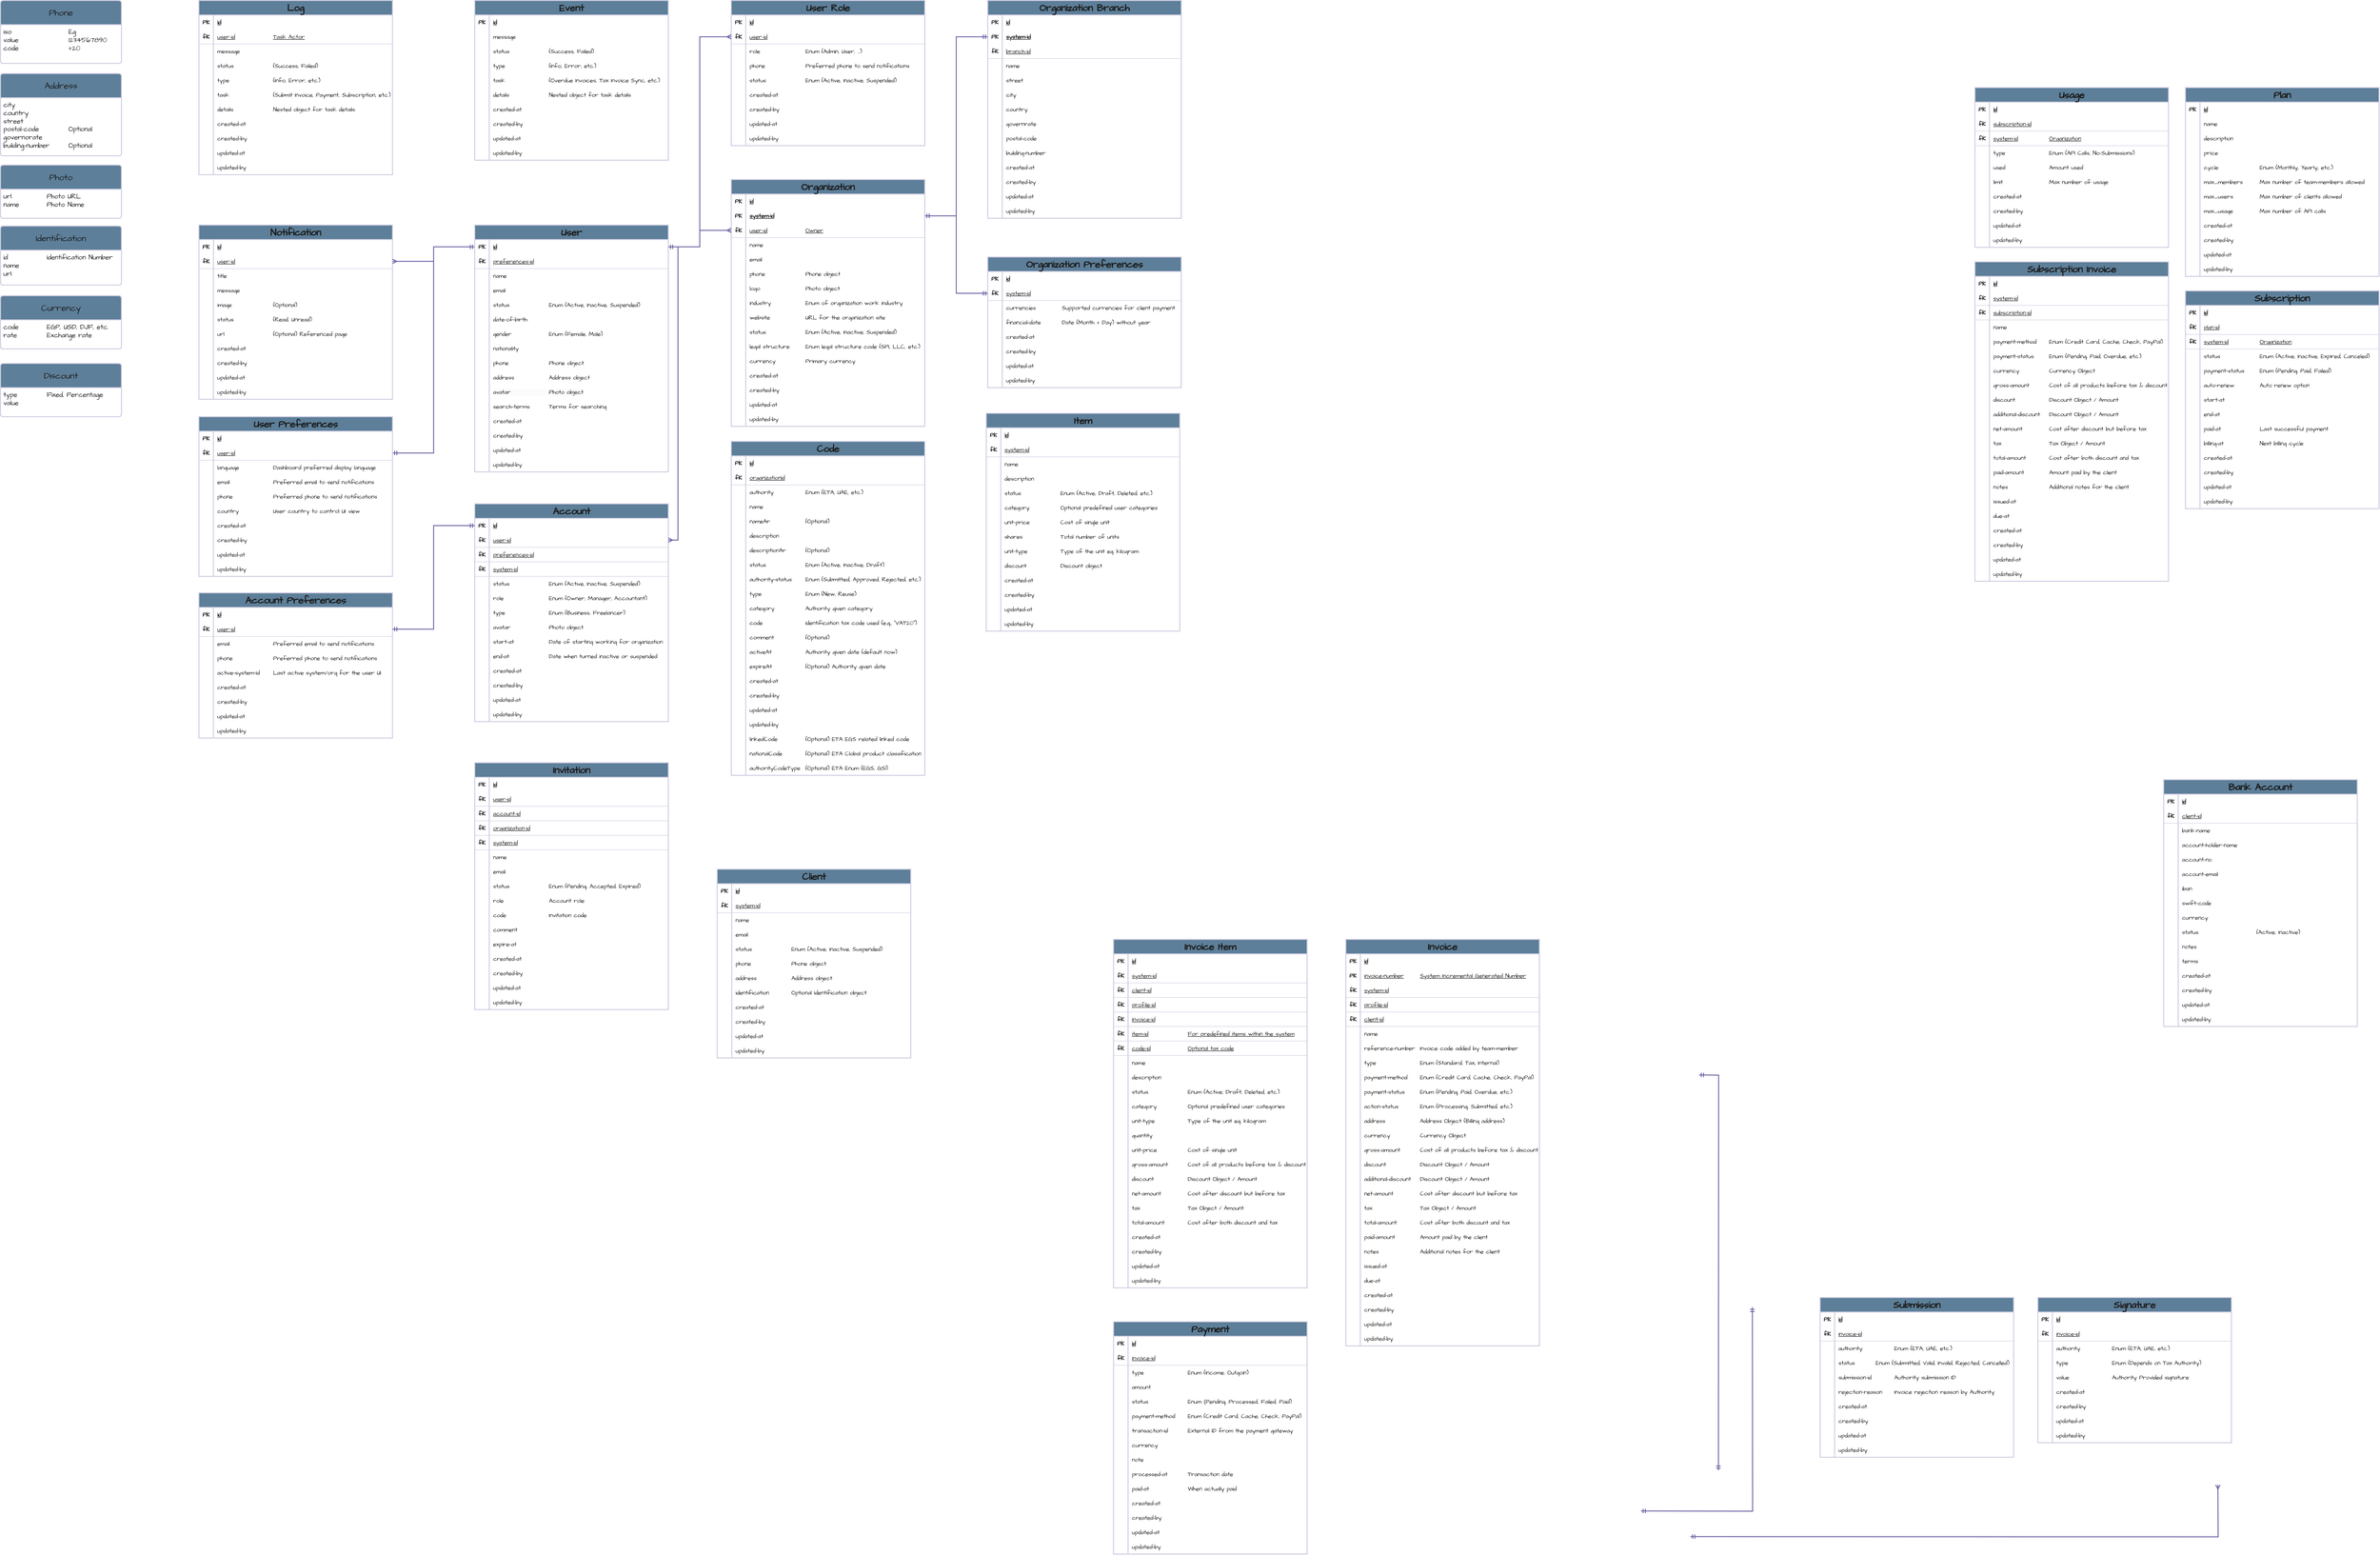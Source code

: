 <mxfile pages="2">
    <diagram name="database-schema" id="RTzFcb2uaGMRBI9ZYUI2">
        <mxGraphModel dx="1475" dy="2959" grid="0" gridSize="10" guides="1" tooltips="1" connect="1" arrows="1" fold="1" page="0" pageScale="1" pageWidth="850" pageHeight="1100" math="0" shadow="0">
            <root>
                <mxCell id="0"/>
                <mxCell id="1" parent="0"/>
                <mxCell id="93EcH6UHMakAFsh862Gz-1" value="&lt;font style=&quot;font-size: 18px;&quot;&gt;Phone&lt;/font&gt;" style="swimlane;childLayout=stackLayout;horizontal=1;startSize=50;horizontalStack=0;rounded=1;fontSize=14;fontStyle=0;strokeWidth=2;resizeParent=0;resizeLast=1;shadow=0;dashed=0;align=center;arcSize=4;whiteSpace=wrap;html=1;hachureGap=4;fontFamily=Architects Daughter;fontSource=https%3A%2F%2Ffonts.googleapis.com%2Fcss%3Ffamily%3DArchitects%2BDaughter;labelBackgroundColor=none;fillColor=#5D7F99;strokeColor=#D0CEE2;fontColor=#1A1A1A;" parent="1" vertex="1">
                    <mxGeometry x="-720" y="-2120" width="250" height="130" as="geometry">
                        <mxRectangle x="-20" y="70" width="250" height="50" as="alternateBounds"/>
                    </mxGeometry>
                </mxCell>
                <mxCell id="93EcH6UHMakAFsh862Gz-2" value="&lt;span style=&quot;font-size: 14px;&quot;&gt;iso&amp;nbsp;&lt;span style=&quot;white-space: pre;&quot;&gt;&#9;&lt;/span&gt;&lt;span style=&quot;white-space: pre;&quot;&gt;&#9;&lt;/span&gt;&lt;span style=&quot;white-space: pre;&quot;&gt;&#9;&lt;/span&gt;Eg&lt;/span&gt;&lt;div&gt;&lt;div&gt;&lt;span style=&quot;font-size: 14px;&quot;&gt;value&lt;span style=&quot;white-space: pre;&quot;&gt;&#9;&lt;/span&gt;&lt;span style=&quot;white-space: pre;&quot;&gt;&#9;&lt;/span&gt;&lt;span style=&quot;white-space: pre;&quot;&gt;&#9;&lt;/span&gt;1234567890&lt;/span&gt;&lt;/div&gt;&lt;div&gt;&lt;span style=&quot;font-size: 14px;&quot;&gt;code&lt;span style=&quot;white-space: pre;&quot;&gt;&#9;&lt;/span&gt;&lt;span style=&quot;white-space: pre;&quot;&gt;&#9;&lt;/span&gt;&lt;span style=&quot;white-space: pre;&quot;&gt;&#9;&lt;/span&gt;+20&lt;/span&gt;&lt;/div&gt;&lt;/div&gt;" style="align=left;strokeColor=none;fillColor=none;spacingLeft=4;fontSize=12;verticalAlign=top;resizable=0;rotatable=0;part=1;html=1;hachureGap=4;fontFamily=Architects Daughter;fontSource=https%3A%2F%2Ffonts.googleapis.com%2Fcss%3Ffamily%3DArchitects%2BDaughter;labelBackgroundColor=none;fontColor=#1A1A1A;" parent="93EcH6UHMakAFsh862Gz-1" vertex="1">
                    <mxGeometry y="50" width="250" height="80" as="geometry"/>
                </mxCell>
                <mxCell id="93EcH6UHMakAFsh862Gz-3" value="&lt;font style=&quot;font-size: 18px;&quot;&gt;Address&lt;/font&gt;" style="swimlane;childLayout=stackLayout;horizontal=1;startSize=50;horizontalStack=0;rounded=1;fontSize=14;fontStyle=0;strokeWidth=2;resizeParent=0;resizeLast=1;shadow=0;dashed=0;align=center;arcSize=4;whiteSpace=wrap;html=1;hachureGap=4;fontFamily=Architects Daughter;fontSource=https%3A%2F%2Ffonts.googleapis.com%2Fcss%3Ffamily%3DArchitects%2BDaughter;labelBackgroundColor=none;fillColor=#5D7F99;strokeColor=#D0CEE2;fontColor=#1A1A1A;" parent="1" vertex="1">
                    <mxGeometry x="-720" y="-1969" width="250" height="170" as="geometry">
                        <mxRectangle x="-40" y="470" width="250" height="50" as="alternateBounds"/>
                    </mxGeometry>
                </mxCell>
                <mxCell id="93EcH6UHMakAFsh862Gz-4" value="&lt;span style=&quot;font-size: 14px;&quot;&gt;city&lt;/span&gt;&lt;div&gt;&lt;span style=&quot;font-size: 14px;&quot;&gt;country&lt;/span&gt;&lt;/div&gt;&lt;div&gt;&lt;span style=&quot;font-size: 14px;&quot;&gt;street&lt;/span&gt;&lt;/div&gt;&lt;div&gt;&lt;span style=&quot;font-size: 14px;&quot;&gt;postal-code&lt;span style=&quot;white-space: pre;&quot;&gt;&#9;&lt;/span&gt;&lt;span style=&quot;white-space: pre;&quot;&gt;&#9;&lt;/span&gt;O&lt;/span&gt;&lt;span style=&quot;font-size: 14px; background-color: initial;&quot;&gt;ptional&lt;/span&gt;&lt;/div&gt;&lt;div&gt;&lt;span style=&quot;font-size: 14px;&quot;&gt;governorate&lt;/span&gt;&lt;/div&gt;&lt;div&gt;&lt;span style=&quot;font-size: 14px;&quot;&gt;building-number&lt;span style=&quot;white-space: pre;&quot;&gt;&#9;&lt;/span&gt;Optional&lt;/span&gt;&lt;/div&gt;" style="align=left;strokeColor=none;fillColor=none;spacingLeft=4;fontSize=12;verticalAlign=top;resizable=0;rotatable=0;part=1;html=1;hachureGap=4;fontFamily=Architects Daughter;fontSource=https%3A%2F%2Ffonts.googleapis.com%2Fcss%3Ffamily%3DArchitects%2BDaughter;labelBackgroundColor=none;fontColor=#1A1A1A;" parent="93EcH6UHMakAFsh862Gz-3" vertex="1">
                    <mxGeometry y="50" width="250" height="120" as="geometry"/>
                </mxCell>
                <mxCell id="93EcH6UHMakAFsh862Gz-74" value="&lt;span style=&quot;font-family: &amp;quot;Architects Daughter&amp;quot;; font-size: 20px; text-wrap: nowrap;&quot;&gt;Notification&lt;/span&gt;" style="shape=table;startSize=30;container=1;collapsible=1;childLayout=tableLayout;fixedRows=1;rowLines=0;fontStyle=1;align=center;resizeLast=1;html=1;whiteSpace=wrap;labelBackgroundColor=none;fillColor=#5D7F99;strokeColor=#D0CEE2;fontColor=#1A1A1A;strokeWidth=2;" parent="1" vertex="1">
                    <mxGeometry x="-310" y="-1656" width="400" height="360" as="geometry"/>
                </mxCell>
                <mxCell id="93EcH6UHMakAFsh862Gz-75" value="" style="shape=tableRow;horizontal=0;startSize=0;swimlaneHead=0;swimlaneBody=0;fillColor=none;collapsible=0;dropTarget=0;points=[[0,0.5],[1,0.5]];portConstraint=eastwest;top=0;left=0;right=0;bottom=0;html=1;labelBackgroundColor=none;strokeColor=#D0CEE2;fontColor=#1A1A1A;" parent="93EcH6UHMakAFsh862Gz-74" vertex="1">
                    <mxGeometry y="30" width="400" height="30" as="geometry"/>
                </mxCell>
                <mxCell id="93EcH6UHMakAFsh862Gz-76" value="&lt;span style=&quot;font-family: &amp;quot;Architects Daughter&amp;quot;;&quot;&gt;PK&lt;/span&gt;" style="shape=partialRectangle;connectable=0;fillColor=none;top=0;left=0;bottom=0;right=0;fontStyle=1;overflow=hidden;html=1;whiteSpace=wrap;labelBackgroundColor=none;strokeColor=#D0CEE2;fontColor=#1A1A1A;" parent="93EcH6UHMakAFsh862Gz-75" vertex="1">
                    <mxGeometry width="30" height="30" as="geometry">
                        <mxRectangle width="30" height="30" as="alternateBounds"/>
                    </mxGeometry>
                </mxCell>
                <mxCell id="93EcH6UHMakAFsh862Gz-77" value="&lt;span style=&quot;font-family: &amp;quot;Architects Daughter&amp;quot;;&quot;&gt;id&lt;/span&gt;" style="shape=partialRectangle;connectable=0;fillColor=none;top=0;left=0;bottom=0;right=0;align=left;spacingLeft=6;fontStyle=5;overflow=hidden;html=1;whiteSpace=wrap;labelBackgroundColor=none;strokeColor=#D0CEE2;fontColor=#1A1A1A;" parent="93EcH6UHMakAFsh862Gz-75" vertex="1">
                    <mxGeometry x="30" width="370" height="30" as="geometry">
                        <mxRectangle width="370" height="30" as="alternateBounds"/>
                    </mxGeometry>
                </mxCell>
                <mxCell id="93EcH6UHMakAFsh862Gz-78" value="" style="shape=tableRow;horizontal=0;startSize=0;swimlaneHead=0;swimlaneBody=0;fillColor=none;collapsible=0;dropTarget=0;points=[[0,0.5],[1,0.5]];portConstraint=eastwest;top=0;left=0;right=0;bottom=1;html=1;labelBackgroundColor=none;strokeColor=#D0CEE2;fontColor=#1A1A1A;" parent="93EcH6UHMakAFsh862Gz-74" vertex="1">
                    <mxGeometry y="60" width="400" height="30" as="geometry"/>
                </mxCell>
                <mxCell id="93EcH6UHMakAFsh862Gz-79" value="&lt;span style=&quot;font-family: &amp;quot;Architects Daughter&amp;quot;;&quot;&gt;fK&lt;/span&gt;" style="shape=partialRectangle;connectable=0;fillColor=none;top=0;left=0;bottom=0;right=0;fontStyle=1;overflow=hidden;html=1;whiteSpace=wrap;labelBackgroundColor=none;strokeColor=#D0CEE2;fontColor=#1A1A1A;" parent="93EcH6UHMakAFsh862Gz-78" vertex="1">
                    <mxGeometry width="30" height="30" as="geometry">
                        <mxRectangle width="30" height="30" as="alternateBounds"/>
                    </mxGeometry>
                </mxCell>
                <mxCell id="93EcH6UHMakAFsh862Gz-80" value="&lt;span style=&quot;font-family: &amp;quot;Architects Daughter&amp;quot;; font-weight: 400;&quot;&gt;user-id&lt;/span&gt;" style="shape=partialRectangle;connectable=0;fillColor=none;top=0;left=0;bottom=0;right=0;align=left;spacingLeft=6;fontStyle=5;overflow=hidden;html=1;whiteSpace=wrap;labelBackgroundColor=none;strokeColor=#D0CEE2;fontColor=#1A1A1A;" parent="93EcH6UHMakAFsh862Gz-78" vertex="1">
                    <mxGeometry x="30" width="370" height="30" as="geometry">
                        <mxRectangle width="370" height="30" as="alternateBounds"/>
                    </mxGeometry>
                </mxCell>
                <mxCell id="93EcH6UHMakAFsh862Gz-81" value="" style="shape=tableRow;horizontal=0;startSize=0;swimlaneHead=0;swimlaneBody=0;fillColor=none;collapsible=0;dropTarget=0;points=[[0,0.5],[1,0.5]];portConstraint=eastwest;top=0;left=0;right=0;bottom=0;html=1;labelBackgroundColor=none;strokeColor=#D0CEE2;fontColor=#1A1A1A;" parent="93EcH6UHMakAFsh862Gz-74" vertex="1">
                    <mxGeometry y="90" width="400" height="30" as="geometry"/>
                </mxCell>
                <mxCell id="93EcH6UHMakAFsh862Gz-82" value="" style="shape=partialRectangle;connectable=0;fillColor=none;top=0;left=0;bottom=0;right=0;editable=1;overflow=hidden;html=1;whiteSpace=wrap;labelBackgroundColor=none;strokeColor=#D0CEE2;fontColor=#1A1A1A;" parent="93EcH6UHMakAFsh862Gz-81" vertex="1">
                    <mxGeometry width="30" height="30" as="geometry">
                        <mxRectangle width="30" height="30" as="alternateBounds"/>
                    </mxGeometry>
                </mxCell>
                <mxCell id="93EcH6UHMakAFsh862Gz-83" value="&lt;span style=&quot;font-family: &amp;quot;Architects Daughter&amp;quot;;&quot;&gt;title&lt;/span&gt;" style="shape=partialRectangle;connectable=0;fillColor=none;top=0;left=0;bottom=0;right=0;align=left;spacingLeft=6;overflow=hidden;html=1;whiteSpace=wrap;labelBackgroundColor=none;strokeColor=#D0CEE2;fontColor=#1A1A1A;" parent="93EcH6UHMakAFsh862Gz-81" vertex="1">
                    <mxGeometry x="30" width="370" height="30" as="geometry">
                        <mxRectangle width="370" height="30" as="alternateBounds"/>
                    </mxGeometry>
                </mxCell>
                <mxCell id="93EcH6UHMakAFsh862Gz-84" value="" style="shape=tableRow;horizontal=0;startSize=0;swimlaneHead=0;swimlaneBody=0;fillColor=none;collapsible=0;dropTarget=0;points=[[0,0.5],[1,0.5]];portConstraint=eastwest;top=0;left=0;right=0;bottom=0;html=1;labelBackgroundColor=none;strokeColor=#D0CEE2;fontColor=#1A1A1A;" parent="93EcH6UHMakAFsh862Gz-74" vertex="1">
                    <mxGeometry y="120" width="400" height="30" as="geometry"/>
                </mxCell>
                <mxCell id="93EcH6UHMakAFsh862Gz-85" value="" style="shape=partialRectangle;connectable=0;fillColor=none;top=0;left=0;bottom=0;right=0;editable=1;overflow=hidden;html=1;whiteSpace=wrap;labelBackgroundColor=none;strokeColor=#D0CEE2;fontColor=#1A1A1A;" parent="93EcH6UHMakAFsh862Gz-84" vertex="1">
                    <mxGeometry width="30" height="30" as="geometry">
                        <mxRectangle width="30" height="30" as="alternateBounds"/>
                    </mxGeometry>
                </mxCell>
                <mxCell id="93EcH6UHMakAFsh862Gz-86" value="&lt;span style=&quot;font-family: &amp;quot;Architects Daughter&amp;quot;;&quot;&gt;message&lt;/span&gt;" style="shape=partialRectangle;connectable=0;fillColor=none;top=0;left=0;bottom=0;right=0;align=left;spacingLeft=6;overflow=hidden;html=1;whiteSpace=wrap;labelBackgroundColor=none;strokeColor=#D0CEE2;fontColor=#1A1A1A;" parent="93EcH6UHMakAFsh862Gz-84" vertex="1">
                    <mxGeometry x="30" width="370" height="30" as="geometry">
                        <mxRectangle width="370" height="30" as="alternateBounds"/>
                    </mxGeometry>
                </mxCell>
                <mxCell id="93EcH6UHMakAFsh862Gz-87" value="" style="shape=tableRow;horizontal=0;startSize=0;swimlaneHead=0;swimlaneBody=0;fillColor=none;collapsible=0;dropTarget=0;points=[[0,0.5],[1,0.5]];portConstraint=eastwest;top=0;left=0;right=0;bottom=0;html=1;labelBackgroundColor=none;strokeColor=#D0CEE2;fontColor=#1A1A1A;" parent="93EcH6UHMakAFsh862Gz-74" vertex="1">
                    <mxGeometry y="150" width="400" height="30" as="geometry"/>
                </mxCell>
                <mxCell id="93EcH6UHMakAFsh862Gz-88" value="" style="shape=partialRectangle;connectable=0;fillColor=none;top=0;left=0;bottom=0;right=0;editable=1;overflow=hidden;html=1;whiteSpace=wrap;labelBackgroundColor=none;strokeColor=#D0CEE2;fontColor=#1A1A1A;" parent="93EcH6UHMakAFsh862Gz-87" vertex="1">
                    <mxGeometry width="30" height="30" as="geometry">
                        <mxRectangle width="30" height="30" as="alternateBounds"/>
                    </mxGeometry>
                </mxCell>
                <mxCell id="93EcH6UHMakAFsh862Gz-89" value="&lt;span style=&quot;font-family: &amp;quot;Architects Daughter&amp;quot;;&quot;&gt;image&lt;span style=&quot;white-space: pre;&quot;&gt;&#9;&lt;/span&gt;&lt;span style=&quot;white-space: pre;&quot;&gt;&#9;&lt;/span&gt;&lt;span style=&quot;white-space: pre;&quot;&gt;&#9;&lt;/span&gt;(Optional)&lt;/span&gt;" style="shape=partialRectangle;connectable=0;fillColor=none;top=0;left=0;bottom=0;right=0;align=left;spacingLeft=6;overflow=hidden;html=1;whiteSpace=wrap;labelBackgroundColor=none;strokeColor=#D0CEE2;fontColor=#1A1A1A;" parent="93EcH6UHMakAFsh862Gz-87" vertex="1">
                    <mxGeometry x="30" width="370" height="30" as="geometry">
                        <mxRectangle width="370" height="30" as="alternateBounds"/>
                    </mxGeometry>
                </mxCell>
                <mxCell id="93EcH6UHMakAFsh862Gz-90" value="" style="shape=tableRow;horizontal=0;startSize=0;swimlaneHead=0;swimlaneBody=0;fillColor=none;collapsible=0;dropTarget=0;points=[[0,0.5],[1,0.5]];portConstraint=eastwest;top=0;left=0;right=0;bottom=0;html=1;labelBackgroundColor=none;strokeColor=#D0CEE2;fontColor=#1A1A1A;" parent="93EcH6UHMakAFsh862Gz-74" vertex="1">
                    <mxGeometry y="180" width="400" height="30" as="geometry"/>
                </mxCell>
                <mxCell id="93EcH6UHMakAFsh862Gz-91" value="" style="shape=partialRectangle;connectable=0;fillColor=none;top=0;left=0;bottom=0;right=0;editable=1;overflow=hidden;html=1;whiteSpace=wrap;labelBackgroundColor=none;strokeColor=#D0CEE2;fontColor=#1A1A1A;" parent="93EcH6UHMakAFsh862Gz-90" vertex="1">
                    <mxGeometry width="30" height="30" as="geometry">
                        <mxRectangle width="30" height="30" as="alternateBounds"/>
                    </mxGeometry>
                </mxCell>
                <mxCell id="93EcH6UHMakAFsh862Gz-92" value="&lt;span style=&quot;font-family: &amp;quot;Architects Daughter&amp;quot;;&quot;&gt;status&lt;span style=&quot;white-space: pre;&quot;&gt;&#9;&lt;/span&gt;&lt;span style=&quot;white-space: pre;&quot;&gt;&#9;&lt;/span&gt;&lt;span style=&quot;white-space: pre;&quot;&gt;&#9;&lt;/span&gt;(Read, Unread)&lt;/span&gt;" style="shape=partialRectangle;connectable=0;fillColor=none;top=0;left=0;bottom=0;right=0;align=left;spacingLeft=6;overflow=hidden;html=1;whiteSpace=wrap;labelBackgroundColor=none;strokeColor=#D0CEE2;fontColor=#1A1A1A;" parent="93EcH6UHMakAFsh862Gz-90" vertex="1">
                    <mxGeometry x="30" width="370" height="30" as="geometry">
                        <mxRectangle width="370" height="30" as="alternateBounds"/>
                    </mxGeometry>
                </mxCell>
                <mxCell id="93EcH6UHMakAFsh862Gz-93" value="" style="shape=tableRow;horizontal=0;startSize=0;swimlaneHead=0;swimlaneBody=0;fillColor=none;collapsible=0;dropTarget=0;points=[[0,0.5],[1,0.5]];portConstraint=eastwest;top=0;left=0;right=0;bottom=0;html=1;labelBackgroundColor=none;strokeColor=#D0CEE2;fontColor=#1A1A1A;" parent="93EcH6UHMakAFsh862Gz-74" vertex="1">
                    <mxGeometry y="210" width="400" height="30" as="geometry"/>
                </mxCell>
                <mxCell id="93EcH6UHMakAFsh862Gz-94" value="" style="shape=partialRectangle;connectable=0;fillColor=none;top=0;left=0;bottom=0;right=0;editable=1;overflow=hidden;html=1;whiteSpace=wrap;labelBackgroundColor=none;strokeColor=#D0CEE2;fontColor=#1A1A1A;" parent="93EcH6UHMakAFsh862Gz-93" vertex="1">
                    <mxGeometry width="30" height="30" as="geometry">
                        <mxRectangle width="30" height="30" as="alternateBounds"/>
                    </mxGeometry>
                </mxCell>
                <mxCell id="93EcH6UHMakAFsh862Gz-95" value="&lt;font face=&quot;Architects Daughter&quot;&gt;url&lt;span style=&quot;white-space: pre;&quot;&gt;&#9;&lt;/span&gt;&lt;span style=&quot;white-space: pre;&quot;&gt;&#9;&lt;/span&gt;&lt;span style=&quot;white-space: pre;&quot;&gt;&#9;&lt;/span&gt;(Optional) Referenced page&lt;/font&gt;" style="shape=partialRectangle;connectable=0;fillColor=none;top=0;left=0;bottom=0;right=0;align=left;spacingLeft=6;overflow=hidden;html=1;whiteSpace=wrap;labelBackgroundColor=none;strokeColor=#D0CEE2;fontColor=#1A1A1A;" parent="93EcH6UHMakAFsh862Gz-93" vertex="1">
                    <mxGeometry x="30" width="370" height="30" as="geometry">
                        <mxRectangle width="370" height="30" as="alternateBounds"/>
                    </mxGeometry>
                </mxCell>
                <mxCell id="93EcH6UHMakAFsh862Gz-96" value="" style="shape=tableRow;horizontal=0;startSize=0;swimlaneHead=0;swimlaneBody=0;fillColor=none;collapsible=0;dropTarget=0;points=[[0,0.5],[1,0.5]];portConstraint=eastwest;top=0;left=0;right=0;bottom=0;html=1;labelBackgroundColor=none;strokeColor=#D0CEE2;fontColor=#1A1A1A;" parent="93EcH6UHMakAFsh862Gz-74" vertex="1">
                    <mxGeometry y="240" width="400" height="30" as="geometry"/>
                </mxCell>
                <mxCell id="93EcH6UHMakAFsh862Gz-97" value="" style="shape=partialRectangle;connectable=0;fillColor=none;top=0;left=0;bottom=0;right=0;editable=1;overflow=hidden;html=1;whiteSpace=wrap;labelBackgroundColor=none;strokeColor=#D0CEE2;fontColor=#1A1A1A;" parent="93EcH6UHMakAFsh862Gz-96" vertex="1">
                    <mxGeometry width="30" height="30" as="geometry">
                        <mxRectangle width="30" height="30" as="alternateBounds"/>
                    </mxGeometry>
                </mxCell>
                <mxCell id="93EcH6UHMakAFsh862Gz-98" value="&lt;span style=&quot;font-family: &amp;quot;Architects Daughter&amp;quot;;&quot;&gt;created-at&lt;/span&gt;" style="shape=partialRectangle;connectable=0;fillColor=none;top=0;left=0;bottom=0;right=0;align=left;spacingLeft=6;overflow=hidden;html=1;whiteSpace=wrap;labelBackgroundColor=none;strokeColor=#D0CEE2;fontColor=#1A1A1A;" parent="93EcH6UHMakAFsh862Gz-96" vertex="1">
                    <mxGeometry x="30" width="370" height="30" as="geometry">
                        <mxRectangle width="370" height="30" as="alternateBounds"/>
                    </mxGeometry>
                </mxCell>
                <mxCell id="93EcH6UHMakAFsh862Gz-99" value="" style="shape=tableRow;horizontal=0;startSize=0;swimlaneHead=0;swimlaneBody=0;fillColor=none;collapsible=0;dropTarget=0;points=[[0,0.5],[1,0.5]];portConstraint=eastwest;top=0;left=0;right=0;bottom=0;html=1;labelBackgroundColor=none;strokeColor=#D0CEE2;fontColor=#1A1A1A;" parent="93EcH6UHMakAFsh862Gz-74" vertex="1">
                    <mxGeometry y="270" width="400" height="30" as="geometry"/>
                </mxCell>
                <mxCell id="93EcH6UHMakAFsh862Gz-100" value="" style="shape=partialRectangle;connectable=0;fillColor=none;top=0;left=0;bottom=0;right=0;editable=1;overflow=hidden;html=1;whiteSpace=wrap;labelBackgroundColor=none;strokeColor=#D0CEE2;fontColor=#1A1A1A;" parent="93EcH6UHMakAFsh862Gz-99" vertex="1">
                    <mxGeometry width="30" height="30" as="geometry">
                        <mxRectangle width="30" height="30" as="alternateBounds"/>
                    </mxGeometry>
                </mxCell>
                <mxCell id="93EcH6UHMakAFsh862Gz-101" value="&lt;span style=&quot;font-family: &amp;quot;Architects Daughter&amp;quot;;&quot;&gt;created-by&lt;/span&gt;" style="shape=partialRectangle;connectable=0;fillColor=none;top=0;left=0;bottom=0;right=0;align=left;spacingLeft=6;overflow=hidden;html=1;whiteSpace=wrap;labelBackgroundColor=none;strokeColor=#D0CEE2;fontColor=#1A1A1A;" parent="93EcH6UHMakAFsh862Gz-99" vertex="1">
                    <mxGeometry x="30" width="370" height="30" as="geometry">
                        <mxRectangle width="370" height="30" as="alternateBounds"/>
                    </mxGeometry>
                </mxCell>
                <mxCell id="93EcH6UHMakAFsh862Gz-102" value="" style="shape=tableRow;horizontal=0;startSize=0;swimlaneHead=0;swimlaneBody=0;fillColor=none;collapsible=0;dropTarget=0;points=[[0,0.5],[1,0.5]];portConstraint=eastwest;top=0;left=0;right=0;bottom=0;html=1;labelBackgroundColor=none;strokeColor=#D0CEE2;fontColor=#1A1A1A;" parent="93EcH6UHMakAFsh862Gz-74" vertex="1">
                    <mxGeometry y="300" width="400" height="30" as="geometry"/>
                </mxCell>
                <mxCell id="93EcH6UHMakAFsh862Gz-103" value="" style="shape=partialRectangle;connectable=0;fillColor=none;top=0;left=0;bottom=0;right=0;editable=1;overflow=hidden;html=1;whiteSpace=wrap;labelBackgroundColor=none;strokeColor=#D0CEE2;fontColor=#1A1A1A;" parent="93EcH6UHMakAFsh862Gz-102" vertex="1">
                    <mxGeometry width="30" height="30" as="geometry">
                        <mxRectangle width="30" height="30" as="alternateBounds"/>
                    </mxGeometry>
                </mxCell>
                <mxCell id="93EcH6UHMakAFsh862Gz-104" value="&lt;span style=&quot;font-family: &amp;quot;Architects Daughter&amp;quot;;&quot;&gt;updated-at&lt;/span&gt;" style="shape=partialRectangle;connectable=0;fillColor=none;top=0;left=0;bottom=0;right=0;align=left;spacingLeft=6;overflow=hidden;html=1;whiteSpace=wrap;labelBackgroundColor=none;strokeColor=#D0CEE2;fontColor=#1A1A1A;" parent="93EcH6UHMakAFsh862Gz-102" vertex="1">
                    <mxGeometry x="30" width="370" height="30" as="geometry">
                        <mxRectangle width="370" height="30" as="alternateBounds"/>
                    </mxGeometry>
                </mxCell>
                <mxCell id="93EcH6UHMakAFsh862Gz-105" value="" style="shape=tableRow;horizontal=0;startSize=0;swimlaneHead=0;swimlaneBody=0;fillColor=none;collapsible=0;dropTarget=0;points=[[0,0.5],[1,0.5]];portConstraint=eastwest;top=0;left=0;right=0;bottom=0;html=1;labelBackgroundColor=none;strokeColor=#D0CEE2;fontColor=#1A1A1A;" parent="93EcH6UHMakAFsh862Gz-74" vertex="1">
                    <mxGeometry y="330" width="400" height="30" as="geometry"/>
                </mxCell>
                <mxCell id="93EcH6UHMakAFsh862Gz-106" value="" style="shape=partialRectangle;connectable=0;fillColor=none;top=0;left=0;bottom=0;right=0;editable=1;overflow=hidden;html=1;whiteSpace=wrap;labelBackgroundColor=none;strokeColor=#D0CEE2;fontColor=#1A1A1A;" parent="93EcH6UHMakAFsh862Gz-105" vertex="1">
                    <mxGeometry width="30" height="30" as="geometry">
                        <mxRectangle width="30" height="30" as="alternateBounds"/>
                    </mxGeometry>
                </mxCell>
                <mxCell id="93EcH6UHMakAFsh862Gz-107" value="&lt;span style=&quot;font-family: &amp;quot;Architects Daughter&amp;quot;;&quot;&gt;updated-by&lt;/span&gt;" style="shape=partialRectangle;connectable=0;fillColor=none;top=0;left=0;bottom=0;right=0;align=left;spacingLeft=6;overflow=hidden;html=1;whiteSpace=wrap;labelBackgroundColor=none;strokeColor=#D0CEE2;fontColor=#1A1A1A;" parent="93EcH6UHMakAFsh862Gz-105" vertex="1">
                    <mxGeometry x="30" width="370" height="30" as="geometry">
                        <mxRectangle width="370" height="30" as="alternateBounds"/>
                    </mxGeometry>
                </mxCell>
                <mxCell id="93EcH6UHMakAFsh862Gz-108" value="&lt;span style=&quot;font-family: &amp;quot;Architects Daughter&amp;quot;; font-size: 20px; text-wrap: nowrap;&quot;&gt;Log&lt;/span&gt;" style="shape=table;startSize=30;container=1;collapsible=1;childLayout=tableLayout;fixedRows=1;rowLines=0;fontStyle=1;align=center;resizeLast=1;html=1;whiteSpace=wrap;labelBackgroundColor=none;fillColor=#5D7F99;strokeColor=#D0CEE2;fontColor=#1A1A1A;strokeWidth=2;flipH=0;" parent="1" vertex="1">
                    <mxGeometry x="-310" y="-2120" width="400" height="360" as="geometry"/>
                </mxCell>
                <mxCell id="93EcH6UHMakAFsh862Gz-109" value="" style="shape=tableRow;horizontal=0;startSize=0;swimlaneHead=0;swimlaneBody=0;fillColor=none;collapsible=0;dropTarget=0;points=[[0,0.5],[1,0.5]];portConstraint=eastwest;top=0;left=0;right=0;bottom=0;html=1;labelBackgroundColor=none;strokeColor=#D0CEE2;fontColor=#1A1A1A;" parent="93EcH6UHMakAFsh862Gz-108" vertex="1">
                    <mxGeometry y="30" width="400" height="30" as="geometry"/>
                </mxCell>
                <mxCell id="93EcH6UHMakAFsh862Gz-110" value="&lt;span style=&quot;font-family: &amp;quot;Architects Daughter&amp;quot;;&quot;&gt;PK&lt;/span&gt;" style="shape=partialRectangle;connectable=0;fillColor=none;top=0;left=0;bottom=0;right=0;fontStyle=1;overflow=hidden;html=1;whiteSpace=wrap;labelBackgroundColor=none;strokeColor=#D0CEE2;fontColor=#1A1A1A;" parent="93EcH6UHMakAFsh862Gz-109" vertex="1">
                    <mxGeometry width="30" height="30" as="geometry">
                        <mxRectangle width="30" height="30" as="alternateBounds"/>
                    </mxGeometry>
                </mxCell>
                <mxCell id="93EcH6UHMakAFsh862Gz-111" value="&lt;span style=&quot;font-family: &amp;quot;Architects Daughter&amp;quot;;&quot;&gt;id&lt;/span&gt;" style="shape=partialRectangle;connectable=0;fillColor=none;top=0;left=0;bottom=0;right=0;align=left;spacingLeft=6;fontStyle=5;overflow=hidden;html=1;whiteSpace=wrap;labelBackgroundColor=none;strokeColor=#D0CEE2;fontColor=#1A1A1A;" parent="93EcH6UHMakAFsh862Gz-109" vertex="1">
                    <mxGeometry x="30" width="370" height="30" as="geometry">
                        <mxRectangle width="370" height="30" as="alternateBounds"/>
                    </mxGeometry>
                </mxCell>
                <mxCell id="93EcH6UHMakAFsh862Gz-112" value="" style="shape=tableRow;horizontal=0;startSize=0;swimlaneHead=0;swimlaneBody=0;fillColor=none;collapsible=0;dropTarget=0;points=[[0,0.5],[1,0.5]];portConstraint=eastwest;top=0;left=0;right=0;bottom=1;html=1;labelBackgroundColor=none;strokeColor=#D0CEE2;fontColor=#1A1A1A;" parent="93EcH6UHMakAFsh862Gz-108" vertex="1">
                    <mxGeometry y="60" width="400" height="30" as="geometry"/>
                </mxCell>
                <mxCell id="93EcH6UHMakAFsh862Gz-113" value="&lt;span style=&quot;font-family: &amp;quot;Architects Daughter&amp;quot;;&quot;&gt;fK&lt;/span&gt;" style="shape=partialRectangle;connectable=0;fillColor=none;top=0;left=0;bottom=0;right=0;fontStyle=1;overflow=hidden;html=1;whiteSpace=wrap;labelBackgroundColor=none;strokeColor=#D0CEE2;fontColor=#1A1A1A;" parent="93EcH6UHMakAFsh862Gz-112" vertex="1">
                    <mxGeometry width="30" height="30" as="geometry">
                        <mxRectangle width="30" height="30" as="alternateBounds"/>
                    </mxGeometry>
                </mxCell>
                <mxCell id="93EcH6UHMakAFsh862Gz-114" value="&lt;span style=&quot;font-family: &amp;quot;Architects Daughter&amp;quot;; font-weight: 400;&quot;&gt;user-id&lt;span style=&quot;white-space: pre;&quot;&gt;&#9;&lt;/span&gt;&lt;span style=&quot;white-space: pre;&quot;&gt;&#9;&lt;/span&gt;Task Actor&lt;/span&gt;" style="shape=partialRectangle;connectable=0;fillColor=none;top=0;left=0;bottom=0;right=0;align=left;spacingLeft=6;fontStyle=5;overflow=hidden;html=1;whiteSpace=wrap;labelBackgroundColor=none;strokeColor=#D0CEE2;fontColor=#1A1A1A;" parent="93EcH6UHMakAFsh862Gz-112" vertex="1">
                    <mxGeometry x="30" width="370" height="30" as="geometry">
                        <mxRectangle width="370" height="30" as="alternateBounds"/>
                    </mxGeometry>
                </mxCell>
                <mxCell id="93EcH6UHMakAFsh862Gz-115" value="" style="shape=tableRow;horizontal=0;startSize=0;swimlaneHead=0;swimlaneBody=0;fillColor=none;collapsible=0;dropTarget=0;points=[[0,0.5],[1,0.5]];portConstraint=eastwest;top=0;left=0;right=0;bottom=0;html=1;labelBackgroundColor=none;strokeColor=#D0CEE2;fontColor=#1A1A1A;" parent="93EcH6UHMakAFsh862Gz-108" vertex="1">
                    <mxGeometry y="90" width="400" height="30" as="geometry"/>
                </mxCell>
                <mxCell id="93EcH6UHMakAFsh862Gz-116" value="" style="shape=partialRectangle;connectable=0;fillColor=none;top=0;left=0;bottom=0;right=0;editable=1;overflow=hidden;html=1;whiteSpace=wrap;labelBackgroundColor=none;strokeColor=#D0CEE2;fontColor=#1A1A1A;" parent="93EcH6UHMakAFsh862Gz-115" vertex="1">
                    <mxGeometry width="30" height="30" as="geometry">
                        <mxRectangle width="30" height="30" as="alternateBounds"/>
                    </mxGeometry>
                </mxCell>
                <mxCell id="93EcH6UHMakAFsh862Gz-117" value="&lt;span style=&quot;font-family: &amp;quot;Architects Daughter&amp;quot;;&quot;&gt;message&lt;/span&gt;" style="shape=partialRectangle;connectable=0;fillColor=none;top=0;left=0;bottom=0;right=0;align=left;spacingLeft=6;overflow=hidden;html=1;whiteSpace=wrap;labelBackgroundColor=none;strokeColor=#D0CEE2;fontColor=#1A1A1A;" parent="93EcH6UHMakAFsh862Gz-115" vertex="1">
                    <mxGeometry x="30" width="370" height="30" as="geometry">
                        <mxRectangle width="370" height="30" as="alternateBounds"/>
                    </mxGeometry>
                </mxCell>
                <mxCell id="93EcH6UHMakAFsh862Gz-118" value="" style="shape=tableRow;horizontal=0;startSize=0;swimlaneHead=0;swimlaneBody=0;fillColor=none;collapsible=0;dropTarget=0;points=[[0,0.5],[1,0.5]];portConstraint=eastwest;top=0;left=0;right=0;bottom=0;html=1;labelBackgroundColor=none;strokeColor=#D0CEE2;fontColor=#1A1A1A;" parent="93EcH6UHMakAFsh862Gz-108" vertex="1">
                    <mxGeometry y="120" width="400" height="30" as="geometry"/>
                </mxCell>
                <mxCell id="93EcH6UHMakAFsh862Gz-119" value="" style="shape=partialRectangle;connectable=0;fillColor=none;top=0;left=0;bottom=0;right=0;editable=1;overflow=hidden;html=1;whiteSpace=wrap;labelBackgroundColor=none;strokeColor=#D0CEE2;fontColor=#1A1A1A;" parent="93EcH6UHMakAFsh862Gz-118" vertex="1">
                    <mxGeometry width="30" height="30" as="geometry">
                        <mxRectangle width="30" height="30" as="alternateBounds"/>
                    </mxGeometry>
                </mxCell>
                <mxCell id="93EcH6UHMakAFsh862Gz-120" value="&lt;span style=&quot;font-family: &amp;quot;Architects Daughter&amp;quot;;&quot;&gt;status&lt;span style=&quot;white-space: pre;&quot;&gt;&#9;&lt;/span&gt;&lt;span style=&quot;white-space: pre;&quot;&gt;&#9;&lt;/span&gt;&lt;span style=&quot;white-space: pre;&quot;&gt;&#9;&lt;/span&gt;(Success, Failed)&lt;/span&gt;" style="shape=partialRectangle;connectable=0;fillColor=none;top=0;left=0;bottom=0;right=0;align=left;spacingLeft=6;overflow=hidden;html=1;whiteSpace=wrap;labelBackgroundColor=none;strokeColor=#D0CEE2;fontColor=#1A1A1A;" parent="93EcH6UHMakAFsh862Gz-118" vertex="1">
                    <mxGeometry x="30" width="370" height="30" as="geometry">
                        <mxRectangle width="370" height="30" as="alternateBounds"/>
                    </mxGeometry>
                </mxCell>
                <mxCell id="93EcH6UHMakAFsh862Gz-121" value="" style="shape=tableRow;horizontal=0;startSize=0;swimlaneHead=0;swimlaneBody=0;fillColor=none;collapsible=0;dropTarget=0;points=[[0,0.5],[1,0.5]];portConstraint=eastwest;top=0;left=0;right=0;bottom=0;html=1;labelBackgroundColor=none;strokeColor=#D0CEE2;fontColor=#1A1A1A;" parent="93EcH6UHMakAFsh862Gz-108" vertex="1">
                    <mxGeometry y="150" width="400" height="30" as="geometry"/>
                </mxCell>
                <mxCell id="93EcH6UHMakAFsh862Gz-122" value="" style="shape=partialRectangle;connectable=0;fillColor=none;top=0;left=0;bottom=0;right=0;editable=1;overflow=hidden;html=1;whiteSpace=wrap;labelBackgroundColor=none;strokeColor=#D0CEE2;fontColor=#1A1A1A;" parent="93EcH6UHMakAFsh862Gz-121" vertex="1">
                    <mxGeometry width="30" height="30" as="geometry">
                        <mxRectangle width="30" height="30" as="alternateBounds"/>
                    </mxGeometry>
                </mxCell>
                <mxCell id="93EcH6UHMakAFsh862Gz-123" value="&lt;font face=&quot;Architects Daughter&quot;&gt;type&lt;span style=&quot;white-space: pre;&quot;&gt;&#9;&lt;/span&gt;&lt;span style=&quot;white-space: pre;&quot;&gt;&#9;&lt;/span&gt;&lt;span style=&quot;white-space: pre;&quot;&gt;&#9;&lt;/span&gt;(Info, Error, etc.)&lt;/font&gt;" style="shape=partialRectangle;connectable=0;fillColor=none;top=0;left=0;bottom=0;right=0;align=left;spacingLeft=6;overflow=hidden;html=1;whiteSpace=wrap;labelBackgroundColor=none;strokeColor=#D0CEE2;fontColor=#1A1A1A;" parent="93EcH6UHMakAFsh862Gz-121" vertex="1">
                    <mxGeometry x="30" width="370" height="30" as="geometry">
                        <mxRectangle width="370" height="30" as="alternateBounds"/>
                    </mxGeometry>
                </mxCell>
                <mxCell id="93EcH6UHMakAFsh862Gz-124" value="" style="shape=tableRow;horizontal=0;startSize=0;swimlaneHead=0;swimlaneBody=0;fillColor=none;collapsible=0;dropTarget=0;points=[[0,0.5],[1,0.5]];portConstraint=eastwest;top=0;left=0;right=0;bottom=0;html=1;labelBackgroundColor=none;strokeColor=#D0CEE2;fontColor=#1A1A1A;" parent="93EcH6UHMakAFsh862Gz-108" vertex="1">
                    <mxGeometry y="180" width="400" height="30" as="geometry"/>
                </mxCell>
                <mxCell id="93EcH6UHMakAFsh862Gz-125" value="" style="shape=partialRectangle;connectable=0;fillColor=none;top=0;left=0;bottom=0;right=0;editable=1;overflow=hidden;html=1;whiteSpace=wrap;labelBackgroundColor=none;strokeColor=#D0CEE2;fontColor=#1A1A1A;" parent="93EcH6UHMakAFsh862Gz-124" vertex="1">
                    <mxGeometry width="30" height="30" as="geometry">
                        <mxRectangle width="30" height="30" as="alternateBounds"/>
                    </mxGeometry>
                </mxCell>
                <mxCell id="93EcH6UHMakAFsh862Gz-126" value="&lt;span style=&quot;font-family: &amp;quot;Architects Daughter&amp;quot;;&quot;&gt;task&lt;span style=&quot;white-space: pre;&quot;&gt;&#9;&lt;/span&gt;&lt;span style=&quot;white-space: pre;&quot;&gt;&#9;&lt;/span&gt;&lt;span style=&quot;white-space: pre;&quot;&gt;&#9;&lt;/span&gt;(Submit Invoice, Payment, Subscription, etc.)&lt;/span&gt;" style="shape=partialRectangle;connectable=0;fillColor=none;top=0;left=0;bottom=0;right=0;align=left;spacingLeft=6;overflow=hidden;html=1;whiteSpace=wrap;labelBackgroundColor=none;strokeColor=#D0CEE2;fontColor=#1A1A1A;" parent="93EcH6UHMakAFsh862Gz-124" vertex="1">
                    <mxGeometry x="30" width="370" height="30" as="geometry">
                        <mxRectangle width="370" height="30" as="alternateBounds"/>
                    </mxGeometry>
                </mxCell>
                <mxCell id="93EcH6UHMakAFsh862Gz-127" value="" style="shape=tableRow;horizontal=0;startSize=0;swimlaneHead=0;swimlaneBody=0;fillColor=none;collapsible=0;dropTarget=0;points=[[0,0.5],[1,0.5]];portConstraint=eastwest;top=0;left=0;right=0;bottom=0;html=1;labelBackgroundColor=none;strokeColor=#D0CEE2;fontColor=#1A1A1A;" parent="93EcH6UHMakAFsh862Gz-108" vertex="1">
                    <mxGeometry y="210" width="400" height="30" as="geometry"/>
                </mxCell>
                <mxCell id="93EcH6UHMakAFsh862Gz-128" value="" style="shape=partialRectangle;connectable=0;fillColor=none;top=0;left=0;bottom=0;right=0;editable=1;overflow=hidden;html=1;whiteSpace=wrap;labelBackgroundColor=none;strokeColor=#D0CEE2;fontColor=#1A1A1A;" parent="93EcH6UHMakAFsh862Gz-127" vertex="1">
                    <mxGeometry width="30" height="30" as="geometry">
                        <mxRectangle width="30" height="30" as="alternateBounds"/>
                    </mxGeometry>
                </mxCell>
                <mxCell id="93EcH6UHMakAFsh862Gz-129" value="&lt;font face=&quot;Architects Daughter&quot;&gt;details&lt;span style=&quot;white-space: pre;&quot;&gt;&#9;&lt;/span&gt;&lt;span style=&quot;white-space: pre;&quot;&gt;&#9;&lt;/span&gt;&lt;span style=&quot;white-space: pre;&quot;&gt;&#9;&lt;/span&gt;Nested object for task details&lt;/font&gt;" style="shape=partialRectangle;connectable=0;fillColor=none;top=0;left=0;bottom=0;right=0;align=left;spacingLeft=6;overflow=hidden;html=1;whiteSpace=wrap;labelBackgroundColor=none;strokeColor=#D0CEE2;fontColor=#1A1A1A;" parent="93EcH6UHMakAFsh862Gz-127" vertex="1">
                    <mxGeometry x="30" width="370" height="30" as="geometry">
                        <mxRectangle width="370" height="30" as="alternateBounds"/>
                    </mxGeometry>
                </mxCell>
                <mxCell id="93EcH6UHMakAFsh862Gz-130" value="" style="shape=tableRow;horizontal=0;startSize=0;swimlaneHead=0;swimlaneBody=0;fillColor=none;collapsible=0;dropTarget=0;points=[[0,0.5],[1,0.5]];portConstraint=eastwest;top=0;left=0;right=0;bottom=0;html=1;labelBackgroundColor=none;strokeColor=#D0CEE2;fontColor=#1A1A1A;" parent="93EcH6UHMakAFsh862Gz-108" vertex="1">
                    <mxGeometry y="240" width="400" height="30" as="geometry"/>
                </mxCell>
                <mxCell id="93EcH6UHMakAFsh862Gz-131" value="" style="shape=partialRectangle;connectable=0;fillColor=none;top=0;left=0;bottom=0;right=0;editable=1;overflow=hidden;html=1;whiteSpace=wrap;labelBackgroundColor=none;strokeColor=#D0CEE2;fontColor=#1A1A1A;" parent="93EcH6UHMakAFsh862Gz-130" vertex="1">
                    <mxGeometry width="30" height="30" as="geometry">
                        <mxRectangle width="30" height="30" as="alternateBounds"/>
                    </mxGeometry>
                </mxCell>
                <mxCell id="93EcH6UHMakAFsh862Gz-132" value="&lt;span style=&quot;font-family: &amp;quot;Architects Daughter&amp;quot;;&quot;&gt;created-at&lt;/span&gt;" style="shape=partialRectangle;connectable=0;fillColor=none;top=0;left=0;bottom=0;right=0;align=left;spacingLeft=6;overflow=hidden;html=1;whiteSpace=wrap;labelBackgroundColor=none;strokeColor=#D0CEE2;fontColor=#1A1A1A;" parent="93EcH6UHMakAFsh862Gz-130" vertex="1">
                    <mxGeometry x="30" width="370" height="30" as="geometry">
                        <mxRectangle width="370" height="30" as="alternateBounds"/>
                    </mxGeometry>
                </mxCell>
                <mxCell id="93EcH6UHMakAFsh862Gz-133" value="" style="shape=tableRow;horizontal=0;startSize=0;swimlaneHead=0;swimlaneBody=0;fillColor=none;collapsible=0;dropTarget=0;points=[[0,0.5],[1,0.5]];portConstraint=eastwest;top=0;left=0;right=0;bottom=0;html=1;labelBackgroundColor=none;strokeColor=#D0CEE2;fontColor=#1A1A1A;" parent="93EcH6UHMakAFsh862Gz-108" vertex="1">
                    <mxGeometry y="270" width="400" height="30" as="geometry"/>
                </mxCell>
                <mxCell id="93EcH6UHMakAFsh862Gz-134" value="" style="shape=partialRectangle;connectable=0;fillColor=none;top=0;left=0;bottom=0;right=0;editable=1;overflow=hidden;html=1;whiteSpace=wrap;labelBackgroundColor=none;strokeColor=#D0CEE2;fontColor=#1A1A1A;" parent="93EcH6UHMakAFsh862Gz-133" vertex="1">
                    <mxGeometry width="30" height="30" as="geometry">
                        <mxRectangle width="30" height="30" as="alternateBounds"/>
                    </mxGeometry>
                </mxCell>
                <mxCell id="93EcH6UHMakAFsh862Gz-135" value="&lt;span style=&quot;font-family: &amp;quot;Architects Daughter&amp;quot;;&quot;&gt;created-by&lt;/span&gt;" style="shape=partialRectangle;connectable=0;fillColor=none;top=0;left=0;bottom=0;right=0;align=left;spacingLeft=6;overflow=hidden;html=1;whiteSpace=wrap;labelBackgroundColor=none;strokeColor=#D0CEE2;fontColor=#1A1A1A;" parent="93EcH6UHMakAFsh862Gz-133" vertex="1">
                    <mxGeometry x="30" width="370" height="30" as="geometry">
                        <mxRectangle width="370" height="30" as="alternateBounds"/>
                    </mxGeometry>
                </mxCell>
                <mxCell id="93EcH6UHMakAFsh862Gz-136" value="" style="shape=tableRow;horizontal=0;startSize=0;swimlaneHead=0;swimlaneBody=0;fillColor=none;collapsible=0;dropTarget=0;points=[[0,0.5],[1,0.5]];portConstraint=eastwest;top=0;left=0;right=0;bottom=0;html=1;labelBackgroundColor=none;strokeColor=#D0CEE2;fontColor=#1A1A1A;" parent="93EcH6UHMakAFsh862Gz-108" vertex="1">
                    <mxGeometry y="300" width="400" height="30" as="geometry"/>
                </mxCell>
                <mxCell id="93EcH6UHMakAFsh862Gz-137" value="" style="shape=partialRectangle;connectable=0;fillColor=none;top=0;left=0;bottom=0;right=0;editable=1;overflow=hidden;html=1;whiteSpace=wrap;labelBackgroundColor=none;strokeColor=#D0CEE2;fontColor=#1A1A1A;" parent="93EcH6UHMakAFsh862Gz-136" vertex="1">
                    <mxGeometry width="30" height="30" as="geometry">
                        <mxRectangle width="30" height="30" as="alternateBounds"/>
                    </mxGeometry>
                </mxCell>
                <mxCell id="93EcH6UHMakAFsh862Gz-138" value="&lt;span style=&quot;font-family: &amp;quot;Architects Daughter&amp;quot;;&quot;&gt;updated&lt;/span&gt;&lt;span style=&quot;font-family: &amp;quot;Architects Daughter&amp;quot;;&quot;&gt;-at&lt;/span&gt;" style="shape=partialRectangle;connectable=0;fillColor=none;top=0;left=0;bottom=0;right=0;align=left;spacingLeft=6;overflow=hidden;html=1;whiteSpace=wrap;labelBackgroundColor=none;strokeColor=#D0CEE2;fontColor=#1A1A1A;" parent="93EcH6UHMakAFsh862Gz-136" vertex="1">
                    <mxGeometry x="30" width="370" height="30" as="geometry">
                        <mxRectangle width="370" height="30" as="alternateBounds"/>
                    </mxGeometry>
                </mxCell>
                <mxCell id="93EcH6UHMakAFsh862Gz-139" value="" style="shape=tableRow;horizontal=0;startSize=0;swimlaneHead=0;swimlaneBody=0;fillColor=none;collapsible=0;dropTarget=0;points=[[0,0.5],[1,0.5]];portConstraint=eastwest;top=0;left=0;right=0;bottom=0;html=1;labelBackgroundColor=none;strokeColor=#D0CEE2;fontColor=#1A1A1A;" parent="93EcH6UHMakAFsh862Gz-108" vertex="1">
                    <mxGeometry y="330" width="400" height="30" as="geometry"/>
                </mxCell>
                <mxCell id="93EcH6UHMakAFsh862Gz-140" value="" style="shape=partialRectangle;connectable=0;fillColor=none;top=0;left=0;bottom=0;right=0;editable=1;overflow=hidden;html=1;whiteSpace=wrap;labelBackgroundColor=none;strokeColor=#D0CEE2;fontColor=#1A1A1A;" parent="93EcH6UHMakAFsh862Gz-139" vertex="1">
                    <mxGeometry width="30" height="30" as="geometry">
                        <mxRectangle width="30" height="30" as="alternateBounds"/>
                    </mxGeometry>
                </mxCell>
                <mxCell id="93EcH6UHMakAFsh862Gz-141" value="&lt;span style=&quot;font-family: &amp;quot;Architects Daughter&amp;quot;;&quot;&gt;updated&lt;/span&gt;&lt;span style=&quot;font-family: &amp;quot;Architects Daughter&amp;quot;;&quot;&gt;-by&lt;/span&gt;" style="shape=partialRectangle;connectable=0;fillColor=none;top=0;left=0;bottom=0;right=0;align=left;spacingLeft=6;overflow=hidden;html=1;whiteSpace=wrap;labelBackgroundColor=none;strokeColor=#D0CEE2;fontColor=#1A1A1A;" parent="93EcH6UHMakAFsh862Gz-139" vertex="1">
                    <mxGeometry x="30" width="370" height="30" as="geometry">
                        <mxRectangle width="370" height="30" as="alternateBounds"/>
                    </mxGeometry>
                </mxCell>
                <mxCell id="93EcH6UHMakAFsh862Gz-1161" style="rounded=0;orthogonalLoop=1;jettySize=auto;html=1;strokeColor=#736CA8;fontColor=default;strokeWidth=2;endArrow=ERmandOne;endFill=0;startArrow=ERmandOne;startFill=0;exitX=0;exitY=0.5;exitDx=0;exitDy=0;entryX=1;entryY=0.5;entryDx=0;entryDy=0;labelBackgroundColor=none;edgeStyle=orthogonalEdgeStyle;" parent="1" source="93EcH6UHMakAFsh862Gz-1482" target="93EcH6UHMakAFsh862Gz-1345" edge="1">
                    <mxGeometry relative="1" as="geometry">
                        <mxPoint x="3170" y="-64.1" as="targetPoint"/>
                        <mxPoint x="250" y="-1135" as="sourcePoint"/>
                    </mxGeometry>
                </mxCell>
                <mxCell id="93EcH6UHMakAFsh862Gz-1162" style="rounded=0;orthogonalLoop=1;jettySize=auto;html=1;strokeColor=#736CA8;fontColor=default;strokeWidth=2;endArrow=ERmany;endFill=0;startArrow=ERmandOne;startFill=0;exitX=0;exitY=0.5;exitDx=0;exitDy=0;entryX=1;entryY=0.5;entryDx=0;entryDy=0;labelBackgroundColor=none;edgeStyle=orthogonalEdgeStyle;" parent="1" source="93EcH6UHMakAFsh862Gz-1482" target="93EcH6UHMakAFsh862Gz-78" edge="1">
                    <mxGeometry relative="1" as="geometry">
                        <mxPoint x="2680" y="-249" as="targetPoint"/>
                        <mxPoint x="250" y="-1135" as="sourcePoint"/>
                    </mxGeometry>
                </mxCell>
                <mxCell id="93EcH6UHMakAFsh862Gz-1168" value="&lt;span style=&quot;font-family: &amp;quot;Architects Daughter&amp;quot;; font-size: 20px; text-wrap: nowrap;&quot;&gt;Event&lt;/span&gt;" style="shape=table;startSize=30;container=1;collapsible=1;childLayout=tableLayout;fixedRows=1;rowLines=0;fontStyle=1;align=center;resizeLast=1;html=1;whiteSpace=wrap;labelBackgroundColor=none;fillColor=#5D7F99;strokeColor=#D0CEE2;fontColor=#1A1A1A;strokeWidth=2;" parent="1" vertex="1">
                    <mxGeometry x="260" y="-2120" width="400" height="330" as="geometry"/>
                </mxCell>
                <mxCell id="93EcH6UHMakAFsh862Gz-1169" value="" style="shape=tableRow;horizontal=0;startSize=0;swimlaneHead=0;swimlaneBody=0;fillColor=none;collapsible=0;dropTarget=0;points=[[0,0.5],[1,0.5]];portConstraint=eastwest;top=0;left=0;right=0;bottom=0;html=1;labelBackgroundColor=none;strokeColor=#D0CEE2;fontColor=#1A1A1A;" parent="93EcH6UHMakAFsh862Gz-1168" vertex="1">
                    <mxGeometry y="30" width="400" height="30" as="geometry"/>
                </mxCell>
                <mxCell id="93EcH6UHMakAFsh862Gz-1170" value="&lt;span style=&quot;font-family: &amp;quot;Architects Daughter&amp;quot;;&quot;&gt;PK&lt;/span&gt;" style="shape=partialRectangle;connectable=0;fillColor=none;top=0;left=0;bottom=0;right=0;fontStyle=1;overflow=hidden;html=1;whiteSpace=wrap;labelBackgroundColor=none;strokeColor=#D0CEE2;fontColor=#1A1A1A;" parent="93EcH6UHMakAFsh862Gz-1169" vertex="1">
                    <mxGeometry width="30" height="30" as="geometry">
                        <mxRectangle width="30" height="30" as="alternateBounds"/>
                    </mxGeometry>
                </mxCell>
                <mxCell id="93EcH6UHMakAFsh862Gz-1171" value="&lt;span style=&quot;font-family: &amp;quot;Architects Daughter&amp;quot;;&quot;&gt;id&lt;/span&gt;" style="shape=partialRectangle;connectable=0;fillColor=none;top=0;left=0;bottom=0;right=0;align=left;spacingLeft=6;fontStyle=5;overflow=hidden;html=1;whiteSpace=wrap;labelBackgroundColor=none;strokeColor=#D0CEE2;fontColor=#1A1A1A;" parent="93EcH6UHMakAFsh862Gz-1169" vertex="1">
                    <mxGeometry x="30" width="370" height="30" as="geometry">
                        <mxRectangle width="370" height="30" as="alternateBounds"/>
                    </mxGeometry>
                </mxCell>
                <mxCell id="93EcH6UHMakAFsh862Gz-1172" value="" style="shape=tableRow;horizontal=0;startSize=0;swimlaneHead=0;swimlaneBody=0;fillColor=none;collapsible=0;dropTarget=0;points=[[0,0.5],[1,0.5]];portConstraint=eastwest;top=0;left=0;right=0;bottom=0;html=1;labelBackgroundColor=none;strokeColor=#D0CEE2;fontColor=#1A1A1A;" parent="93EcH6UHMakAFsh862Gz-1168" vertex="1">
                    <mxGeometry y="60" width="400" height="30" as="geometry"/>
                </mxCell>
                <mxCell id="93EcH6UHMakAFsh862Gz-1173" value="" style="shape=partialRectangle;connectable=0;fillColor=none;top=0;left=0;bottom=0;right=0;editable=1;overflow=hidden;html=1;whiteSpace=wrap;labelBackgroundColor=none;strokeColor=#D0CEE2;fontColor=#1A1A1A;" parent="93EcH6UHMakAFsh862Gz-1172" vertex="1">
                    <mxGeometry width="30" height="30" as="geometry">
                        <mxRectangle width="30" height="30" as="alternateBounds"/>
                    </mxGeometry>
                </mxCell>
                <mxCell id="93EcH6UHMakAFsh862Gz-1174" value="&lt;span style=&quot;font-family: &amp;quot;Architects Daughter&amp;quot;;&quot;&gt;message&lt;/span&gt;" style="shape=partialRectangle;connectable=0;fillColor=none;top=0;left=0;bottom=0;right=0;align=left;spacingLeft=6;overflow=hidden;html=1;whiteSpace=wrap;labelBackgroundColor=none;strokeColor=#D0CEE2;fontColor=#1A1A1A;" parent="93EcH6UHMakAFsh862Gz-1172" vertex="1">
                    <mxGeometry x="30" width="370" height="30" as="geometry">
                        <mxRectangle width="370" height="30" as="alternateBounds"/>
                    </mxGeometry>
                </mxCell>
                <mxCell id="93EcH6UHMakAFsh862Gz-1175" value="" style="shape=tableRow;horizontal=0;startSize=0;swimlaneHead=0;swimlaneBody=0;fillColor=none;collapsible=0;dropTarget=0;points=[[0,0.5],[1,0.5]];portConstraint=eastwest;top=0;left=0;right=0;bottom=0;html=1;labelBackgroundColor=none;strokeColor=#D0CEE2;fontColor=#1A1A1A;" parent="93EcH6UHMakAFsh862Gz-1168" vertex="1">
                    <mxGeometry y="90" width="400" height="30" as="geometry"/>
                </mxCell>
                <mxCell id="93EcH6UHMakAFsh862Gz-1176" value="" style="shape=partialRectangle;connectable=0;fillColor=none;top=0;left=0;bottom=0;right=0;editable=1;overflow=hidden;html=1;whiteSpace=wrap;labelBackgroundColor=none;strokeColor=#D0CEE2;fontColor=#1A1A1A;" parent="93EcH6UHMakAFsh862Gz-1175" vertex="1">
                    <mxGeometry width="30" height="30" as="geometry">
                        <mxRectangle width="30" height="30" as="alternateBounds"/>
                    </mxGeometry>
                </mxCell>
                <mxCell id="93EcH6UHMakAFsh862Gz-1177" value="&lt;span style=&quot;font-family: &amp;quot;Architects Daughter&amp;quot;;&quot;&gt;status&lt;span style=&quot;white-space: pre;&quot;&gt;&#9;&lt;/span&gt;&lt;span style=&quot;white-space: pre;&quot;&gt;&#9;&lt;/span&gt;&lt;span style=&quot;white-space: pre;&quot;&gt;&#9;&lt;/span&gt;(Success, Failed)&lt;/span&gt;" style="shape=partialRectangle;connectable=0;fillColor=none;top=0;left=0;bottom=0;right=0;align=left;spacingLeft=6;overflow=hidden;html=1;whiteSpace=wrap;labelBackgroundColor=none;strokeColor=#D0CEE2;fontColor=#1A1A1A;" parent="93EcH6UHMakAFsh862Gz-1175" vertex="1">
                    <mxGeometry x="30" width="370" height="30" as="geometry">
                        <mxRectangle width="370" height="30" as="alternateBounds"/>
                    </mxGeometry>
                </mxCell>
                <mxCell id="93EcH6UHMakAFsh862Gz-1178" value="" style="shape=tableRow;horizontal=0;startSize=0;swimlaneHead=0;swimlaneBody=0;fillColor=none;collapsible=0;dropTarget=0;points=[[0,0.5],[1,0.5]];portConstraint=eastwest;top=0;left=0;right=0;bottom=0;html=1;labelBackgroundColor=none;strokeColor=#D0CEE2;fontColor=#1A1A1A;" parent="93EcH6UHMakAFsh862Gz-1168" vertex="1">
                    <mxGeometry y="120" width="400" height="30" as="geometry"/>
                </mxCell>
                <mxCell id="93EcH6UHMakAFsh862Gz-1179" value="" style="shape=partialRectangle;connectable=0;fillColor=none;top=0;left=0;bottom=0;right=0;editable=1;overflow=hidden;html=1;whiteSpace=wrap;labelBackgroundColor=none;strokeColor=#D0CEE2;fontColor=#1A1A1A;" parent="93EcH6UHMakAFsh862Gz-1178" vertex="1">
                    <mxGeometry width="30" height="30" as="geometry">
                        <mxRectangle width="30" height="30" as="alternateBounds"/>
                    </mxGeometry>
                </mxCell>
                <mxCell id="93EcH6UHMakAFsh862Gz-1180" value="&lt;span style=&quot;font-family: &amp;quot;Architects Daughter&amp;quot;;&quot;&gt;type&lt;/span&gt;&lt;span style=&quot;font-family: &amp;quot;Architects Daughter&amp;quot;; white-space: pre;&quot;&gt;&#9;&lt;/span&gt;&lt;span style=&quot;font-family: &amp;quot;Architects Daughter&amp;quot;; white-space: pre;&quot;&gt;&#9;&lt;/span&gt;&lt;span style=&quot;font-family: &amp;quot;Architects Daughter&amp;quot;; white-space: pre;&quot;&gt;&#9;&lt;/span&gt;&lt;span style=&quot;font-family: &amp;quot;Architects Daughter&amp;quot;;&quot;&gt;(Info, Error, etc.)&lt;/span&gt;" style="shape=partialRectangle;connectable=0;fillColor=none;top=0;left=0;bottom=0;right=0;align=left;spacingLeft=6;overflow=hidden;html=1;whiteSpace=wrap;labelBackgroundColor=none;strokeColor=#D0CEE2;fontColor=#1A1A1A;" parent="93EcH6UHMakAFsh862Gz-1178" vertex="1">
                    <mxGeometry x="30" width="370" height="30" as="geometry">
                        <mxRectangle width="370" height="30" as="alternateBounds"/>
                    </mxGeometry>
                </mxCell>
                <mxCell id="93EcH6UHMakAFsh862Gz-1181" value="" style="shape=tableRow;horizontal=0;startSize=0;swimlaneHead=0;swimlaneBody=0;fillColor=none;collapsible=0;dropTarget=0;points=[[0,0.5],[1,0.5]];portConstraint=eastwest;top=0;left=0;right=0;bottom=0;html=1;labelBackgroundColor=none;strokeColor=#D0CEE2;fontColor=#1A1A1A;" parent="93EcH6UHMakAFsh862Gz-1168" vertex="1">
                    <mxGeometry y="150" width="400" height="30" as="geometry"/>
                </mxCell>
                <mxCell id="93EcH6UHMakAFsh862Gz-1182" value="" style="shape=partialRectangle;connectable=0;fillColor=none;top=0;left=0;bottom=0;right=0;editable=1;overflow=hidden;html=1;whiteSpace=wrap;labelBackgroundColor=none;strokeColor=#D0CEE2;fontColor=#1A1A1A;" parent="93EcH6UHMakAFsh862Gz-1181" vertex="1">
                    <mxGeometry width="30" height="30" as="geometry">
                        <mxRectangle width="30" height="30" as="alternateBounds"/>
                    </mxGeometry>
                </mxCell>
                <mxCell id="93EcH6UHMakAFsh862Gz-1183" value="&lt;font face=&quot;Architects Daughter&quot;&gt;task&lt;span style=&quot;white-space: pre;&quot;&gt;&#9;&lt;/span&gt;&lt;span style=&quot;white-space: pre;&quot;&gt;&#9;&lt;/span&gt;&lt;span style=&quot;white-space: pre;&quot;&gt;&#9;&lt;/span&gt;(Overdue Invoices, Tax Invoice Sync, etc.)&lt;/font&gt;" style="shape=partialRectangle;connectable=0;fillColor=none;top=0;left=0;bottom=0;right=0;align=left;spacingLeft=6;overflow=hidden;html=1;whiteSpace=wrap;labelBackgroundColor=none;strokeColor=#D0CEE2;fontColor=#1A1A1A;" parent="93EcH6UHMakAFsh862Gz-1181" vertex="1">
                    <mxGeometry x="30" width="370" height="30" as="geometry">
                        <mxRectangle width="370" height="30" as="alternateBounds"/>
                    </mxGeometry>
                </mxCell>
                <mxCell id="93EcH6UHMakAFsh862Gz-1184" value="" style="shape=tableRow;horizontal=0;startSize=0;swimlaneHead=0;swimlaneBody=0;fillColor=none;collapsible=0;dropTarget=0;points=[[0,0.5],[1,0.5]];portConstraint=eastwest;top=0;left=0;right=0;bottom=0;html=1;labelBackgroundColor=none;strokeColor=#D0CEE2;fontColor=#1A1A1A;" parent="93EcH6UHMakAFsh862Gz-1168" vertex="1">
                    <mxGeometry y="180" width="400" height="30" as="geometry"/>
                </mxCell>
                <mxCell id="93EcH6UHMakAFsh862Gz-1185" value="" style="shape=partialRectangle;connectable=0;fillColor=none;top=0;left=0;bottom=0;right=0;editable=1;overflow=hidden;html=1;whiteSpace=wrap;labelBackgroundColor=none;strokeColor=#D0CEE2;fontColor=#1A1A1A;" parent="93EcH6UHMakAFsh862Gz-1184" vertex="1">
                    <mxGeometry width="30" height="30" as="geometry">
                        <mxRectangle width="30" height="30" as="alternateBounds"/>
                    </mxGeometry>
                </mxCell>
                <mxCell id="93EcH6UHMakAFsh862Gz-1186" value="&lt;font face=&quot;Architects Daughter&quot;&gt;details&lt;span style=&quot;white-space: pre;&quot;&gt;&#9;&lt;/span&gt;&lt;span style=&quot;white-space: pre;&quot;&gt;&#9;&lt;/span&gt;&lt;span style=&quot;white-space: pre;&quot;&gt;&#9;&lt;/span&gt;Nested object for task details&lt;/font&gt;" style="shape=partialRectangle;connectable=0;fillColor=none;top=0;left=0;bottom=0;right=0;align=left;spacingLeft=6;overflow=hidden;html=1;whiteSpace=wrap;labelBackgroundColor=none;strokeColor=#D0CEE2;fontColor=#1A1A1A;" parent="93EcH6UHMakAFsh862Gz-1184" vertex="1">
                    <mxGeometry x="30" width="370" height="30" as="geometry">
                        <mxRectangle width="370" height="30" as="alternateBounds"/>
                    </mxGeometry>
                </mxCell>
                <mxCell id="93EcH6UHMakAFsh862Gz-1187" value="" style="shape=tableRow;horizontal=0;startSize=0;swimlaneHead=0;swimlaneBody=0;fillColor=none;collapsible=0;dropTarget=0;points=[[0,0.5],[1,0.5]];portConstraint=eastwest;top=0;left=0;right=0;bottom=0;html=1;labelBackgroundColor=none;strokeColor=#D0CEE2;fontColor=#1A1A1A;" parent="93EcH6UHMakAFsh862Gz-1168" vertex="1">
                    <mxGeometry y="210" width="400" height="30" as="geometry"/>
                </mxCell>
                <mxCell id="93EcH6UHMakAFsh862Gz-1188" value="" style="shape=partialRectangle;connectable=0;fillColor=none;top=0;left=0;bottom=0;right=0;editable=1;overflow=hidden;html=1;whiteSpace=wrap;labelBackgroundColor=none;strokeColor=#D0CEE2;fontColor=#1A1A1A;" parent="93EcH6UHMakAFsh862Gz-1187" vertex="1">
                    <mxGeometry width="30" height="30" as="geometry">
                        <mxRectangle width="30" height="30" as="alternateBounds"/>
                    </mxGeometry>
                </mxCell>
                <mxCell id="93EcH6UHMakAFsh862Gz-1189" value="&lt;span style=&quot;font-family: &amp;quot;Architects Daughter&amp;quot;;&quot;&gt;created-at&lt;/span&gt;" style="shape=partialRectangle;connectable=0;fillColor=none;top=0;left=0;bottom=0;right=0;align=left;spacingLeft=6;overflow=hidden;html=1;whiteSpace=wrap;labelBackgroundColor=none;strokeColor=#D0CEE2;fontColor=#1A1A1A;" parent="93EcH6UHMakAFsh862Gz-1187" vertex="1">
                    <mxGeometry x="30" width="370" height="30" as="geometry">
                        <mxRectangle width="370" height="30" as="alternateBounds"/>
                    </mxGeometry>
                </mxCell>
                <mxCell id="93EcH6UHMakAFsh862Gz-1190" value="" style="shape=tableRow;horizontal=0;startSize=0;swimlaneHead=0;swimlaneBody=0;fillColor=none;collapsible=0;dropTarget=0;points=[[0,0.5],[1,0.5]];portConstraint=eastwest;top=0;left=0;right=0;bottom=0;html=1;labelBackgroundColor=none;strokeColor=#D0CEE2;fontColor=#1A1A1A;" parent="93EcH6UHMakAFsh862Gz-1168" vertex="1">
                    <mxGeometry y="240" width="400" height="30" as="geometry"/>
                </mxCell>
                <mxCell id="93EcH6UHMakAFsh862Gz-1191" value="" style="shape=partialRectangle;connectable=0;fillColor=none;top=0;left=0;bottom=0;right=0;editable=1;overflow=hidden;html=1;whiteSpace=wrap;labelBackgroundColor=none;strokeColor=#D0CEE2;fontColor=#1A1A1A;" parent="93EcH6UHMakAFsh862Gz-1190" vertex="1">
                    <mxGeometry width="30" height="30" as="geometry">
                        <mxRectangle width="30" height="30" as="alternateBounds"/>
                    </mxGeometry>
                </mxCell>
                <mxCell id="93EcH6UHMakAFsh862Gz-1192" value="&lt;span style=&quot;font-family: &amp;quot;Architects Daughter&amp;quot;;&quot;&gt;created-by&lt;/span&gt;" style="shape=partialRectangle;connectable=0;fillColor=none;top=0;left=0;bottom=0;right=0;align=left;spacingLeft=6;overflow=hidden;html=1;whiteSpace=wrap;labelBackgroundColor=none;strokeColor=#D0CEE2;fontColor=#1A1A1A;" parent="93EcH6UHMakAFsh862Gz-1190" vertex="1">
                    <mxGeometry x="30" width="370" height="30" as="geometry">
                        <mxRectangle width="370" height="30" as="alternateBounds"/>
                    </mxGeometry>
                </mxCell>
                <mxCell id="93EcH6UHMakAFsh862Gz-1193" value="" style="shape=tableRow;horizontal=0;startSize=0;swimlaneHead=0;swimlaneBody=0;fillColor=none;collapsible=0;dropTarget=0;points=[[0,0.5],[1,0.5]];portConstraint=eastwest;top=0;left=0;right=0;bottom=0;html=1;labelBackgroundColor=none;strokeColor=#D0CEE2;fontColor=#1A1A1A;" parent="93EcH6UHMakAFsh862Gz-1168" vertex="1">
                    <mxGeometry y="270" width="400" height="30" as="geometry"/>
                </mxCell>
                <mxCell id="93EcH6UHMakAFsh862Gz-1194" value="" style="shape=partialRectangle;connectable=0;fillColor=none;top=0;left=0;bottom=0;right=0;editable=1;overflow=hidden;html=1;whiteSpace=wrap;labelBackgroundColor=none;strokeColor=#D0CEE2;fontColor=#1A1A1A;" parent="93EcH6UHMakAFsh862Gz-1193" vertex="1">
                    <mxGeometry width="30" height="30" as="geometry">
                        <mxRectangle width="30" height="30" as="alternateBounds"/>
                    </mxGeometry>
                </mxCell>
                <mxCell id="93EcH6UHMakAFsh862Gz-1195" value="&lt;span style=&quot;font-family: &amp;quot;Architects Daughter&amp;quot;;&quot;&gt;updated&lt;/span&gt;&lt;span style=&quot;font-family: &amp;quot;Architects Daughter&amp;quot;;&quot;&gt;-at&lt;/span&gt;" style="shape=partialRectangle;connectable=0;fillColor=none;top=0;left=0;bottom=0;right=0;align=left;spacingLeft=6;overflow=hidden;html=1;whiteSpace=wrap;labelBackgroundColor=none;strokeColor=#D0CEE2;fontColor=#1A1A1A;" parent="93EcH6UHMakAFsh862Gz-1193" vertex="1">
                    <mxGeometry x="30" width="370" height="30" as="geometry">
                        <mxRectangle width="370" height="30" as="alternateBounds"/>
                    </mxGeometry>
                </mxCell>
                <mxCell id="93EcH6UHMakAFsh862Gz-1196" value="" style="shape=tableRow;horizontal=0;startSize=0;swimlaneHead=0;swimlaneBody=0;fillColor=none;collapsible=0;dropTarget=0;points=[[0,0.5],[1,0.5]];portConstraint=eastwest;top=0;left=0;right=0;bottom=0;html=1;labelBackgroundColor=none;strokeColor=#D0CEE2;fontColor=#1A1A1A;" parent="93EcH6UHMakAFsh862Gz-1168" vertex="1">
                    <mxGeometry y="300" width="400" height="30" as="geometry"/>
                </mxCell>
                <mxCell id="93EcH6UHMakAFsh862Gz-1197" value="" style="shape=partialRectangle;connectable=0;fillColor=none;top=0;left=0;bottom=0;right=0;editable=1;overflow=hidden;html=1;whiteSpace=wrap;labelBackgroundColor=none;strokeColor=#D0CEE2;fontColor=#1A1A1A;" parent="93EcH6UHMakAFsh862Gz-1196" vertex="1">
                    <mxGeometry width="30" height="30" as="geometry">
                        <mxRectangle width="30" height="30" as="alternateBounds"/>
                    </mxGeometry>
                </mxCell>
                <mxCell id="93EcH6UHMakAFsh862Gz-1198" value="&lt;span style=&quot;font-family: &amp;quot;Architects Daughter&amp;quot;;&quot;&gt;updated&lt;/span&gt;&lt;span style=&quot;font-family: &amp;quot;Architects Daughter&amp;quot;;&quot;&gt;-by&lt;/span&gt;" style="shape=partialRectangle;connectable=0;fillColor=none;top=0;left=0;bottom=0;right=0;align=left;spacingLeft=6;overflow=hidden;html=1;whiteSpace=wrap;labelBackgroundColor=none;strokeColor=#D0CEE2;fontColor=#1A1A1A;" parent="93EcH6UHMakAFsh862Gz-1196" vertex="1">
                    <mxGeometry x="30" width="370" height="30" as="geometry">
                        <mxRectangle width="370" height="30" as="alternateBounds"/>
                    </mxGeometry>
                </mxCell>
                <mxCell id="93EcH6UHMakAFsh862Gz-1341" value="&lt;span style=&quot;font-family: &amp;quot;Architects Daughter&amp;quot;; font-size: 20px; text-wrap: nowrap;&quot;&gt;User Preferences&lt;/span&gt;" style="shape=table;startSize=30;container=1;collapsible=1;childLayout=tableLayout;fixedRows=1;rowLines=0;fontStyle=1;align=center;resizeLast=1;html=1;whiteSpace=wrap;labelBackgroundColor=none;fillColor=#5D7F99;strokeColor=#D0CEE2;fontColor=#1A1A1A;strokeWidth=2;" parent="1" vertex="1">
                    <mxGeometry x="-310" y="-1260" width="400" height="330" as="geometry"/>
                </mxCell>
                <mxCell id="93EcH6UHMakAFsh862Gz-1342" value="" style="shape=tableRow;horizontal=0;startSize=0;swimlaneHead=0;swimlaneBody=0;fillColor=none;collapsible=0;dropTarget=0;points=[[0,0.5],[1,0.5]];portConstraint=eastwest;top=0;left=0;right=0;bottom=0;html=1;labelBackgroundColor=none;strokeColor=#D0CEE2;fontColor=#1A1A1A;" parent="93EcH6UHMakAFsh862Gz-1341" vertex="1">
                    <mxGeometry y="30" width="400" height="30" as="geometry"/>
                </mxCell>
                <mxCell id="93EcH6UHMakAFsh862Gz-1343" value="&lt;span style=&quot;font-family: &amp;quot;Architects Daughter&amp;quot;;&quot;&gt;PK&lt;/span&gt;" style="shape=partialRectangle;connectable=0;fillColor=none;top=0;left=0;bottom=0;right=0;fontStyle=1;overflow=hidden;html=1;whiteSpace=wrap;labelBackgroundColor=none;strokeColor=#D0CEE2;fontColor=#1A1A1A;" parent="93EcH6UHMakAFsh862Gz-1342" vertex="1">
                    <mxGeometry width="30" height="30" as="geometry">
                        <mxRectangle width="30" height="30" as="alternateBounds"/>
                    </mxGeometry>
                </mxCell>
                <mxCell id="93EcH6UHMakAFsh862Gz-1344" value="&lt;span style=&quot;font-family: &amp;quot;Architects Daughter&amp;quot;;&quot;&gt;id&lt;/span&gt;" style="shape=partialRectangle;connectable=0;fillColor=none;top=0;left=0;bottom=0;right=0;align=left;spacingLeft=6;fontStyle=5;overflow=hidden;html=1;whiteSpace=wrap;labelBackgroundColor=none;strokeColor=#D0CEE2;fontColor=#1A1A1A;" parent="93EcH6UHMakAFsh862Gz-1342" vertex="1">
                    <mxGeometry x="30" width="370" height="30" as="geometry">
                        <mxRectangle width="370" height="30" as="alternateBounds"/>
                    </mxGeometry>
                </mxCell>
                <mxCell id="93EcH6UHMakAFsh862Gz-1345" value="" style="shape=tableRow;horizontal=0;startSize=0;swimlaneHead=0;swimlaneBody=0;fillColor=none;collapsible=0;dropTarget=0;points=[[0,0.5],[1,0.5]];portConstraint=eastwest;top=0;left=0;right=0;bottom=1;html=1;labelBackgroundColor=none;strokeColor=#D0CEE2;fontColor=#1A1A1A;" parent="93EcH6UHMakAFsh862Gz-1341" vertex="1">
                    <mxGeometry y="60" width="400" height="30" as="geometry"/>
                </mxCell>
                <mxCell id="93EcH6UHMakAFsh862Gz-1346" value="&lt;span style=&quot;font-family: &amp;quot;Architects Daughter&amp;quot;;&quot;&gt;fK&lt;/span&gt;" style="shape=partialRectangle;connectable=0;fillColor=none;top=0;left=0;bottom=0;right=0;fontStyle=1;overflow=hidden;html=1;whiteSpace=wrap;labelBackgroundColor=none;strokeColor=#D0CEE2;fontColor=#1A1A1A;" parent="93EcH6UHMakAFsh862Gz-1345" vertex="1">
                    <mxGeometry width="30" height="30" as="geometry">
                        <mxRectangle width="30" height="30" as="alternateBounds"/>
                    </mxGeometry>
                </mxCell>
                <mxCell id="93EcH6UHMakAFsh862Gz-1347" value="&lt;span style=&quot;font-family: &amp;quot;Architects Daughter&amp;quot;; font-weight: 400;&quot;&gt;user-id&lt;/span&gt;" style="shape=partialRectangle;connectable=0;fillColor=none;top=0;left=0;bottom=0;right=0;align=left;spacingLeft=6;fontStyle=5;overflow=hidden;html=1;whiteSpace=wrap;labelBackgroundColor=none;strokeColor=#D0CEE2;fontColor=#1A1A1A;" parent="93EcH6UHMakAFsh862Gz-1345" vertex="1">
                    <mxGeometry x="30" width="370" height="30" as="geometry">
                        <mxRectangle width="370" height="30" as="alternateBounds"/>
                    </mxGeometry>
                </mxCell>
                <mxCell id="93EcH6UHMakAFsh862Gz-1348" value="" style="shape=tableRow;horizontal=0;startSize=0;swimlaneHead=0;swimlaneBody=0;fillColor=none;collapsible=0;dropTarget=0;points=[[0,0.5],[1,0.5]];portConstraint=eastwest;top=0;left=0;right=0;bottom=0;html=1;labelBackgroundColor=none;strokeColor=#D0CEE2;fontColor=#1A1A1A;" parent="93EcH6UHMakAFsh862Gz-1341" vertex="1">
                    <mxGeometry y="90" width="400" height="30" as="geometry"/>
                </mxCell>
                <mxCell id="93EcH6UHMakAFsh862Gz-1349" value="" style="shape=partialRectangle;connectable=0;fillColor=none;top=0;left=0;bottom=0;right=0;editable=1;overflow=hidden;html=1;whiteSpace=wrap;labelBackgroundColor=none;strokeColor=#D0CEE2;fontColor=#1A1A1A;" parent="93EcH6UHMakAFsh862Gz-1348" vertex="1">
                    <mxGeometry width="30" height="30" as="geometry">
                        <mxRectangle width="30" height="30" as="alternateBounds"/>
                    </mxGeometry>
                </mxCell>
                <mxCell id="93EcH6UHMakAFsh862Gz-1350" value="&lt;span style=&quot;font-family: &amp;quot;Architects Daughter&amp;quot;;&quot;&gt;language&lt;/span&gt;&lt;span style=&quot;font-family: &amp;quot;Architects Daughter&amp;quot;; white-space: pre;&quot;&gt;&#9;&lt;/span&gt;&lt;span style=&quot;font-family: &amp;quot;Architects Daughter&amp;quot;; white-space: pre;&quot;&gt;&#9;&lt;/span&gt;&lt;span style=&quot;font-family: &amp;quot;Architects Daughter&amp;quot;;&quot;&gt;Dashboard preferred display language&lt;/span&gt;" style="shape=partialRectangle;connectable=0;fillColor=none;top=0;left=0;bottom=0;right=0;align=left;spacingLeft=6;overflow=hidden;html=1;whiteSpace=wrap;labelBackgroundColor=none;strokeColor=#D0CEE2;fontColor=#1A1A1A;" parent="93EcH6UHMakAFsh862Gz-1348" vertex="1">
                    <mxGeometry x="30" width="370" height="30" as="geometry">
                        <mxRectangle width="370" height="30" as="alternateBounds"/>
                    </mxGeometry>
                </mxCell>
                <mxCell id="93EcH6UHMakAFsh862Gz-1351" value="" style="shape=tableRow;horizontal=0;startSize=0;swimlaneHead=0;swimlaneBody=0;fillColor=none;collapsible=0;dropTarget=0;points=[[0,0.5],[1,0.5]];portConstraint=eastwest;top=0;left=0;right=0;bottom=0;html=1;labelBackgroundColor=none;strokeColor=#D0CEE2;fontColor=#1A1A1A;" parent="93EcH6UHMakAFsh862Gz-1341" vertex="1">
                    <mxGeometry y="120" width="400" height="30" as="geometry"/>
                </mxCell>
                <mxCell id="93EcH6UHMakAFsh862Gz-1352" value="" style="shape=partialRectangle;connectable=0;fillColor=none;top=0;left=0;bottom=0;right=0;editable=1;overflow=hidden;html=1;whiteSpace=wrap;labelBackgroundColor=none;strokeColor=#D0CEE2;fontColor=#1A1A1A;" parent="93EcH6UHMakAFsh862Gz-1351" vertex="1">
                    <mxGeometry width="30" height="30" as="geometry">
                        <mxRectangle width="30" height="30" as="alternateBounds"/>
                    </mxGeometry>
                </mxCell>
                <mxCell id="93EcH6UHMakAFsh862Gz-1353" value="&lt;span style=&quot;font-family: &amp;quot;Architects Daughter&amp;quot;;&quot;&gt;email&lt;/span&gt;&lt;span style=&quot;font-family: &amp;quot;Architects Daughter&amp;quot;; white-space: pre;&quot;&gt;&#9;&lt;/span&gt;&lt;span style=&quot;font-family: &amp;quot;Architects Daughter&amp;quot;; white-space: pre;&quot;&gt;&#9;&lt;/span&gt;&lt;span style=&quot;font-family: &amp;quot;Architects Daughter&amp;quot;; white-space: pre;&quot;&gt;&#9;&lt;/span&gt;&lt;span style=&quot;font-family: &amp;quot;Architects Daughter&amp;quot;;&quot;&gt;Preferred email to send notifications&lt;/span&gt;" style="shape=partialRectangle;connectable=0;fillColor=none;top=0;left=0;bottom=0;right=0;align=left;spacingLeft=6;overflow=hidden;html=1;whiteSpace=wrap;labelBackgroundColor=none;strokeColor=#D0CEE2;fontColor=#1A1A1A;" parent="93EcH6UHMakAFsh862Gz-1351" vertex="1">
                    <mxGeometry x="30" width="370" height="30" as="geometry">
                        <mxRectangle width="370" height="30" as="alternateBounds"/>
                    </mxGeometry>
                </mxCell>
                <mxCell id="93EcH6UHMakAFsh862Gz-1354" value="" style="shape=tableRow;horizontal=0;startSize=0;swimlaneHead=0;swimlaneBody=0;fillColor=none;collapsible=0;dropTarget=0;points=[[0,0.5],[1,0.5]];portConstraint=eastwest;top=0;left=0;right=0;bottom=0;html=1;labelBackgroundColor=none;strokeColor=#D0CEE2;fontColor=#1A1A1A;" parent="93EcH6UHMakAFsh862Gz-1341" vertex="1">
                    <mxGeometry y="150" width="400" height="30" as="geometry"/>
                </mxCell>
                <mxCell id="93EcH6UHMakAFsh862Gz-1355" value="" style="shape=partialRectangle;connectable=0;fillColor=none;top=0;left=0;bottom=0;right=0;editable=1;overflow=hidden;html=1;whiteSpace=wrap;labelBackgroundColor=none;strokeColor=#D0CEE2;fontColor=#1A1A1A;" parent="93EcH6UHMakAFsh862Gz-1354" vertex="1">
                    <mxGeometry width="30" height="30" as="geometry">
                        <mxRectangle width="30" height="30" as="alternateBounds"/>
                    </mxGeometry>
                </mxCell>
                <mxCell id="93EcH6UHMakAFsh862Gz-1356" value="&lt;span style=&quot;font-family: &amp;quot;Architects Daughter&amp;quot;;&quot;&gt;phone&lt;/span&gt;&lt;span style=&quot;font-family: &amp;quot;Architects Daughter&amp;quot;; white-space: pre;&quot;&gt;&#9;&lt;/span&gt;&lt;span style=&quot;font-family: &amp;quot;Architects Daughter&amp;quot;; white-space: pre;&quot;&gt;&#9;&lt;/span&gt;&lt;span style=&quot;font-family: &amp;quot;Architects Daughter&amp;quot;; white-space: pre;&quot;&gt;&#9;&lt;/span&gt;&lt;span style=&quot;font-family: &amp;quot;Architects Daughter&amp;quot;;&quot;&gt;Preferred phone to send notifications&lt;/span&gt;" style="shape=partialRectangle;connectable=0;fillColor=none;top=0;left=0;bottom=0;right=0;align=left;spacingLeft=6;overflow=hidden;html=1;whiteSpace=wrap;labelBackgroundColor=none;strokeColor=#D0CEE2;fontColor=#1A1A1A;" parent="93EcH6UHMakAFsh862Gz-1354" vertex="1">
                    <mxGeometry x="30" width="370" height="30" as="geometry">
                        <mxRectangle width="370" height="30" as="alternateBounds"/>
                    </mxGeometry>
                </mxCell>
                <mxCell id="RWxE1TdoncY6wQWMC0mM-9" value="" style="shape=tableRow;horizontal=0;startSize=0;swimlaneHead=0;swimlaneBody=0;fillColor=none;collapsible=0;dropTarget=0;points=[[0,0.5],[1,0.5]];portConstraint=eastwest;top=0;left=0;right=0;bottom=0;html=1;labelBackgroundColor=none;strokeColor=#D0CEE2;fontColor=#1A1A1A;" parent="93EcH6UHMakAFsh862Gz-1341" vertex="1">
                    <mxGeometry y="180" width="400" height="30" as="geometry"/>
                </mxCell>
                <mxCell id="RWxE1TdoncY6wQWMC0mM-10" value="" style="shape=partialRectangle;connectable=0;fillColor=none;top=0;left=0;bottom=0;right=0;editable=1;overflow=hidden;html=1;whiteSpace=wrap;labelBackgroundColor=none;strokeColor=#D0CEE2;fontColor=#1A1A1A;" parent="RWxE1TdoncY6wQWMC0mM-9" vertex="1">
                    <mxGeometry width="30" height="30" as="geometry">
                        <mxRectangle width="30" height="30" as="alternateBounds"/>
                    </mxGeometry>
                </mxCell>
                <mxCell id="RWxE1TdoncY6wQWMC0mM-11" value="&lt;font face=&quot;Architects Daughter&quot;&gt;country&lt;span style=&quot;white-space: pre;&quot;&gt;&#9;&lt;/span&gt;&lt;span style=&quot;white-space: pre;&quot;&gt;&#9;&lt;/span&gt;User country to control UI view&lt;/font&gt;" style="shape=partialRectangle;connectable=0;fillColor=none;top=0;left=0;bottom=0;right=0;align=left;spacingLeft=6;overflow=hidden;html=1;whiteSpace=wrap;labelBackgroundColor=none;strokeColor=#D0CEE2;fontColor=#1A1A1A;" parent="RWxE1TdoncY6wQWMC0mM-9" vertex="1">
                    <mxGeometry x="30" width="370" height="30" as="geometry">
                        <mxRectangle width="370" height="30" as="alternateBounds"/>
                    </mxGeometry>
                </mxCell>
                <mxCell id="93EcH6UHMakAFsh862Gz-1357" value="" style="shape=tableRow;horizontal=0;startSize=0;swimlaneHead=0;swimlaneBody=0;fillColor=none;collapsible=0;dropTarget=0;points=[[0,0.5],[1,0.5]];portConstraint=eastwest;top=0;left=0;right=0;bottom=0;html=1;labelBackgroundColor=none;strokeColor=#D0CEE2;fontColor=#1A1A1A;" parent="93EcH6UHMakAFsh862Gz-1341" vertex="1">
                    <mxGeometry y="210" width="400" height="30" as="geometry"/>
                </mxCell>
                <mxCell id="93EcH6UHMakAFsh862Gz-1358" value="" style="shape=partialRectangle;connectable=0;fillColor=none;top=0;left=0;bottom=0;right=0;editable=1;overflow=hidden;html=1;whiteSpace=wrap;labelBackgroundColor=none;strokeColor=#D0CEE2;fontColor=#1A1A1A;" parent="93EcH6UHMakAFsh862Gz-1357" vertex="1">
                    <mxGeometry width="30" height="30" as="geometry">
                        <mxRectangle width="30" height="30" as="alternateBounds"/>
                    </mxGeometry>
                </mxCell>
                <mxCell id="93EcH6UHMakAFsh862Gz-1359" value="&lt;span style=&quot;font-family: &amp;quot;Architects Daughter&amp;quot;;&quot;&gt;created-at&lt;/span&gt;" style="shape=partialRectangle;connectable=0;fillColor=none;top=0;left=0;bottom=0;right=0;align=left;spacingLeft=6;overflow=hidden;html=1;whiteSpace=wrap;labelBackgroundColor=none;strokeColor=#D0CEE2;fontColor=#1A1A1A;" parent="93EcH6UHMakAFsh862Gz-1357" vertex="1">
                    <mxGeometry x="30" width="370" height="30" as="geometry">
                        <mxRectangle width="370" height="30" as="alternateBounds"/>
                    </mxGeometry>
                </mxCell>
                <mxCell id="93EcH6UHMakAFsh862Gz-1360" value="" style="shape=tableRow;horizontal=0;startSize=0;swimlaneHead=0;swimlaneBody=0;fillColor=none;collapsible=0;dropTarget=0;points=[[0,0.5],[1,0.5]];portConstraint=eastwest;top=0;left=0;right=0;bottom=0;html=1;labelBackgroundColor=none;strokeColor=#D0CEE2;fontColor=#1A1A1A;" parent="93EcH6UHMakAFsh862Gz-1341" vertex="1">
                    <mxGeometry y="240" width="400" height="30" as="geometry"/>
                </mxCell>
                <mxCell id="93EcH6UHMakAFsh862Gz-1361" value="" style="shape=partialRectangle;connectable=0;fillColor=none;top=0;left=0;bottom=0;right=0;editable=1;overflow=hidden;html=1;whiteSpace=wrap;labelBackgroundColor=none;strokeColor=#D0CEE2;fontColor=#1A1A1A;" parent="93EcH6UHMakAFsh862Gz-1360" vertex="1">
                    <mxGeometry width="30" height="30" as="geometry">
                        <mxRectangle width="30" height="30" as="alternateBounds"/>
                    </mxGeometry>
                </mxCell>
                <mxCell id="93EcH6UHMakAFsh862Gz-1362" value="&lt;span style=&quot;font-family: &amp;quot;Architects Daughter&amp;quot;;&quot;&gt;created-by&lt;/span&gt;" style="shape=partialRectangle;connectable=0;fillColor=none;top=0;left=0;bottom=0;right=0;align=left;spacingLeft=6;overflow=hidden;html=1;whiteSpace=wrap;labelBackgroundColor=none;strokeColor=#D0CEE2;fontColor=#1A1A1A;" parent="93EcH6UHMakAFsh862Gz-1360" vertex="1">
                    <mxGeometry x="30" width="370" height="30" as="geometry">
                        <mxRectangle width="370" height="30" as="alternateBounds"/>
                    </mxGeometry>
                </mxCell>
                <mxCell id="93EcH6UHMakAFsh862Gz-1363" value="" style="shape=tableRow;horizontal=0;startSize=0;swimlaneHead=0;swimlaneBody=0;fillColor=none;collapsible=0;dropTarget=0;points=[[0,0.5],[1,0.5]];portConstraint=eastwest;top=0;left=0;right=0;bottom=0;html=1;labelBackgroundColor=none;strokeColor=#D0CEE2;fontColor=#1A1A1A;" parent="93EcH6UHMakAFsh862Gz-1341" vertex="1">
                    <mxGeometry y="270" width="400" height="30" as="geometry"/>
                </mxCell>
                <mxCell id="93EcH6UHMakAFsh862Gz-1364" value="" style="shape=partialRectangle;connectable=0;fillColor=none;top=0;left=0;bottom=0;right=0;editable=1;overflow=hidden;html=1;whiteSpace=wrap;labelBackgroundColor=none;strokeColor=#D0CEE2;fontColor=#1A1A1A;" parent="93EcH6UHMakAFsh862Gz-1363" vertex="1">
                    <mxGeometry width="30" height="30" as="geometry">
                        <mxRectangle width="30" height="30" as="alternateBounds"/>
                    </mxGeometry>
                </mxCell>
                <mxCell id="93EcH6UHMakAFsh862Gz-1365" value="&lt;span style=&quot;font-family: &amp;quot;Architects Daughter&amp;quot;;&quot;&gt;updated-at&lt;/span&gt;" style="shape=partialRectangle;connectable=0;fillColor=none;top=0;left=0;bottom=0;right=0;align=left;spacingLeft=6;overflow=hidden;html=1;whiteSpace=wrap;labelBackgroundColor=none;strokeColor=#D0CEE2;fontColor=#1A1A1A;" parent="93EcH6UHMakAFsh862Gz-1363" vertex="1">
                    <mxGeometry x="30" width="370" height="30" as="geometry">
                        <mxRectangle width="370" height="30" as="alternateBounds"/>
                    </mxGeometry>
                </mxCell>
                <mxCell id="93EcH6UHMakAFsh862Gz-1366" value="" style="shape=tableRow;horizontal=0;startSize=0;swimlaneHead=0;swimlaneBody=0;fillColor=none;collapsible=0;dropTarget=0;points=[[0,0.5],[1,0.5]];portConstraint=eastwest;top=0;left=0;right=0;bottom=0;html=1;labelBackgroundColor=none;strokeColor=#D0CEE2;fontColor=#1A1A1A;" parent="93EcH6UHMakAFsh862Gz-1341" vertex="1">
                    <mxGeometry y="300" width="400" height="30" as="geometry"/>
                </mxCell>
                <mxCell id="93EcH6UHMakAFsh862Gz-1367" value="" style="shape=partialRectangle;connectable=0;fillColor=none;top=0;left=0;bottom=0;right=0;editable=1;overflow=hidden;html=1;whiteSpace=wrap;labelBackgroundColor=none;strokeColor=#D0CEE2;fontColor=#1A1A1A;" parent="93EcH6UHMakAFsh862Gz-1366" vertex="1">
                    <mxGeometry width="30" height="30" as="geometry">
                        <mxRectangle width="30" height="30" as="alternateBounds"/>
                    </mxGeometry>
                </mxCell>
                <mxCell id="93EcH6UHMakAFsh862Gz-1368" value="&lt;span style=&quot;font-family: &amp;quot;Architects Daughter&amp;quot;;&quot;&gt;updated-by&lt;/span&gt;" style="shape=partialRectangle;connectable=0;fillColor=none;top=0;left=0;bottom=0;right=0;align=left;spacingLeft=6;overflow=hidden;html=1;whiteSpace=wrap;labelBackgroundColor=none;strokeColor=#D0CEE2;fontColor=#1A1A1A;" parent="93EcH6UHMakAFsh862Gz-1366" vertex="1">
                    <mxGeometry x="30" width="370" height="30" as="geometry">
                        <mxRectangle width="370" height="30" as="alternateBounds"/>
                    </mxGeometry>
                </mxCell>
                <mxCell id="93EcH6UHMakAFsh862Gz-1480" value="" style="rounded=0;orthogonalLoop=1;jettySize=auto;html=1;strokeColor=#736CA8;fontColor=default;strokeWidth=2;endArrow=ERmany;endFill=0;startArrow=ERmandOne;startFill=0;exitX=0;exitY=0.5;exitDx=0;exitDy=0;entryX=0;entryY=0.5;entryDx=0;entryDy=0;labelBackgroundColor=none;edgeStyle=orthogonalEdgeStyle;" parent="1" edge="1">
                    <mxGeometry relative="1" as="geometry">
                        <mxPoint x="3862" y="947" as="targetPoint"/>
                        <mxPoint x="2772" y="1054" as="sourcePoint"/>
                    </mxGeometry>
                </mxCell>
                <mxCell id="93EcH6UHMakAFsh862Gz-1481" value="&lt;span style=&quot;font-family: &amp;quot;Architects Daughter&amp;quot;; font-size: 20px; text-wrap: nowrap;&quot;&gt;User&lt;/span&gt;" style="shape=table;startSize=30;container=1;collapsible=1;childLayout=tableLayout;fixedRows=1;rowLines=0;fontStyle=1;align=center;resizeLast=1;html=1;whiteSpace=wrap;labelBackgroundColor=none;fillColor=#5D7F99;strokeColor=#D0CEE2;fontColor=#1A1A1A;strokeWidth=2;" parent="1" vertex="1">
                    <mxGeometry x="260" y="-1656" width="400" height="510" as="geometry"/>
                </mxCell>
                <mxCell id="93EcH6UHMakAFsh862Gz-1482" value="" style="shape=tableRow;horizontal=0;startSize=0;swimlaneHead=0;swimlaneBody=0;fillColor=none;collapsible=0;dropTarget=0;points=[[0,0.5],[1,0.5]];portConstraint=eastwest;top=0;left=0;right=0;bottom=0;html=1;labelBackgroundColor=none;strokeColor=#D0CEE2;fontColor=#1A1A1A;" parent="93EcH6UHMakAFsh862Gz-1481" vertex="1">
                    <mxGeometry y="30" width="400" height="30" as="geometry"/>
                </mxCell>
                <mxCell id="93EcH6UHMakAFsh862Gz-1483" value="&lt;span style=&quot;font-family: &amp;quot;Architects Daughter&amp;quot;;&quot;&gt;PK&lt;/span&gt;" style="shape=partialRectangle;connectable=0;fillColor=none;top=0;left=0;bottom=0;right=0;fontStyle=1;overflow=hidden;html=1;whiteSpace=wrap;labelBackgroundColor=none;strokeColor=#D0CEE2;fontColor=#1A1A1A;" parent="93EcH6UHMakAFsh862Gz-1482" vertex="1">
                    <mxGeometry width="30" height="30" as="geometry">
                        <mxRectangle width="30" height="30" as="alternateBounds"/>
                    </mxGeometry>
                </mxCell>
                <mxCell id="93EcH6UHMakAFsh862Gz-1484" value="&lt;span style=&quot;font-family: &amp;quot;Architects Daughter&amp;quot;;&quot;&gt;id&lt;/span&gt;" style="shape=partialRectangle;connectable=0;fillColor=none;top=0;left=0;bottom=0;right=0;align=left;spacingLeft=6;fontStyle=5;overflow=hidden;html=1;whiteSpace=wrap;labelBackgroundColor=none;strokeColor=#D0CEE2;fontColor=#1A1A1A;" parent="93EcH6UHMakAFsh862Gz-1482" vertex="1">
                    <mxGeometry x="30" width="370" height="30" as="geometry">
                        <mxRectangle width="370" height="30" as="alternateBounds"/>
                    </mxGeometry>
                </mxCell>
                <mxCell id="93EcH6UHMakAFsh862Gz-1485" value="" style="shape=tableRow;horizontal=0;startSize=0;swimlaneHead=0;swimlaneBody=0;fillColor=none;collapsible=0;dropTarget=0;points=[[0,0.5],[1,0.5]];portConstraint=eastwest;top=0;left=0;right=0;bottom=1;html=1;labelBackgroundColor=none;strokeColor=#D0CEE2;fontColor=#1A1A1A;" parent="93EcH6UHMakAFsh862Gz-1481" vertex="1">
                    <mxGeometry y="60" width="400" height="30" as="geometry"/>
                </mxCell>
                <mxCell id="93EcH6UHMakAFsh862Gz-1486" value="&lt;span style=&quot;font-family: &amp;quot;Architects Daughter&amp;quot;;&quot;&gt;fK&lt;/span&gt;" style="shape=partialRectangle;connectable=0;fillColor=none;top=0;left=0;bottom=0;right=0;fontStyle=1;overflow=hidden;html=1;whiteSpace=wrap;labelBackgroundColor=none;strokeColor=#D0CEE2;fontColor=#1A1A1A;" parent="93EcH6UHMakAFsh862Gz-1485" vertex="1">
                    <mxGeometry width="30" height="30" as="geometry">
                        <mxRectangle width="30" height="30" as="alternateBounds"/>
                    </mxGeometry>
                </mxCell>
                <mxCell id="93EcH6UHMakAFsh862Gz-1487" value="&lt;span style=&quot;font-family: &amp;quot;Architects Daughter&amp;quot;; font-weight: 400;&quot;&gt;preferences-id&lt;/span&gt;" style="shape=partialRectangle;connectable=0;fillColor=none;top=0;left=0;bottom=0;right=0;align=left;spacingLeft=6;fontStyle=5;overflow=hidden;html=1;whiteSpace=wrap;labelBackgroundColor=none;strokeColor=#D0CEE2;fontColor=#1A1A1A;" parent="93EcH6UHMakAFsh862Gz-1485" vertex="1">
                    <mxGeometry x="30" width="370" height="30" as="geometry">
                        <mxRectangle width="370" height="30" as="alternateBounds"/>
                    </mxGeometry>
                </mxCell>
                <mxCell id="93EcH6UHMakAFsh862Gz-1488" value="" style="shape=tableRow;horizontal=0;startSize=0;swimlaneHead=0;swimlaneBody=0;fillColor=none;collapsible=0;dropTarget=0;points=[[0,0.5],[1,0.5]];portConstraint=eastwest;top=0;left=0;right=0;bottom=0;html=1;labelBackgroundColor=none;strokeColor=#D0CEE2;fontColor=#1A1A1A;" parent="93EcH6UHMakAFsh862Gz-1481" vertex="1">
                    <mxGeometry y="90" width="400" height="30" as="geometry"/>
                </mxCell>
                <mxCell id="93EcH6UHMakAFsh862Gz-1489" value="" style="shape=partialRectangle;connectable=0;fillColor=none;top=0;left=0;bottom=0;right=0;editable=1;overflow=hidden;html=1;whiteSpace=wrap;labelBackgroundColor=none;strokeColor=#D0CEE2;fontColor=#1A1A1A;" parent="93EcH6UHMakAFsh862Gz-1488" vertex="1">
                    <mxGeometry width="30" height="30" as="geometry">
                        <mxRectangle width="30" height="30" as="alternateBounds"/>
                    </mxGeometry>
                </mxCell>
                <mxCell id="93EcH6UHMakAFsh862Gz-1490" value="&lt;span style=&quot;font-family: &amp;quot;Architects Daughter&amp;quot;;&quot;&gt;name&lt;/span&gt;" style="shape=partialRectangle;connectable=0;fillColor=none;top=0;left=0;bottom=0;right=0;align=left;spacingLeft=6;overflow=hidden;html=1;whiteSpace=wrap;labelBackgroundColor=none;strokeColor=#D0CEE2;fontColor=#1A1A1A;" parent="93EcH6UHMakAFsh862Gz-1488" vertex="1">
                    <mxGeometry x="30" width="370" height="30" as="geometry">
                        <mxRectangle width="370" height="30" as="alternateBounds"/>
                    </mxGeometry>
                </mxCell>
                <mxCell id="93EcH6UHMakAFsh862Gz-1494" value="" style="shape=tableRow;horizontal=0;startSize=0;swimlaneHead=0;swimlaneBody=0;fillColor=none;collapsible=0;dropTarget=0;points=[[0,0.5],[1,0.5]];portConstraint=eastwest;top=0;left=0;right=0;bottom=0;html=1;labelBackgroundColor=none;strokeColor=#D0CEE2;fontColor=#1A1A1A;" parent="93EcH6UHMakAFsh862Gz-1481" vertex="1">
                    <mxGeometry y="120" width="400" height="30" as="geometry"/>
                </mxCell>
                <mxCell id="93EcH6UHMakAFsh862Gz-1495" value="" style="shape=partialRectangle;connectable=0;fillColor=none;top=0;left=0;bottom=0;right=0;editable=1;overflow=hidden;html=1;whiteSpace=wrap;labelBackgroundColor=none;strokeColor=#D0CEE2;fontColor=#1A1A1A;" parent="93EcH6UHMakAFsh862Gz-1494" vertex="1">
                    <mxGeometry width="30" height="30" as="geometry">
                        <mxRectangle width="30" height="30" as="alternateBounds"/>
                    </mxGeometry>
                </mxCell>
                <mxCell id="93EcH6UHMakAFsh862Gz-1496" value="&lt;span style=&quot;font-family: &amp;quot;Architects Daughter&amp;quot;;&quot;&gt;email&lt;/span&gt;" style="shape=partialRectangle;connectable=0;fillColor=none;top=0;left=0;bottom=0;right=0;align=left;spacingLeft=6;overflow=hidden;html=1;whiteSpace=wrap;labelBackgroundColor=none;strokeColor=#D0CEE2;fontColor=#1A1A1A;" parent="93EcH6UHMakAFsh862Gz-1494" vertex="1">
                    <mxGeometry x="30" width="370" height="30" as="geometry">
                        <mxRectangle width="370" height="30" as="alternateBounds"/>
                    </mxGeometry>
                </mxCell>
                <mxCell id="93EcH6UHMakAFsh862Gz-1497" value="" style="shape=tableRow;horizontal=0;startSize=0;swimlaneHead=0;swimlaneBody=0;fillColor=none;collapsible=0;dropTarget=0;points=[[0,0.5],[1,0.5]];portConstraint=eastwest;top=0;left=0;right=0;bottom=0;html=1;labelBackgroundColor=none;strokeColor=#D0CEE2;fontColor=#1A1A1A;" parent="93EcH6UHMakAFsh862Gz-1481" vertex="1">
                    <mxGeometry y="150" width="400" height="30" as="geometry"/>
                </mxCell>
                <mxCell id="93EcH6UHMakAFsh862Gz-1498" value="" style="shape=partialRectangle;connectable=0;fillColor=none;top=0;left=0;bottom=0;right=0;editable=1;overflow=hidden;html=1;whiteSpace=wrap;labelBackgroundColor=none;strokeColor=#D0CEE2;fontColor=#1A1A1A;" parent="93EcH6UHMakAFsh862Gz-1497" vertex="1">
                    <mxGeometry width="30" height="30" as="geometry">
                        <mxRectangle width="30" height="30" as="alternateBounds"/>
                    </mxGeometry>
                </mxCell>
                <mxCell id="93EcH6UHMakAFsh862Gz-1499" value="&lt;span style=&quot;font-family: &amp;quot;Architects Daughter&amp;quot;;&quot;&gt;status&lt;/span&gt;&lt;span style=&quot;font-family: &amp;quot;Architects Daughter&amp;quot;; white-space: pre;&quot;&gt;&#9;&lt;/span&gt;&lt;span style=&quot;font-family: &amp;quot;Architects Daughter&amp;quot;; white-space: pre;&quot;&gt;&#9;&lt;span style=&quot;white-space: pre;&quot;&gt;&#9;&lt;/span&gt;&lt;/span&gt;&lt;span style=&quot;font-family: &amp;quot;Architects Daughter&amp;quot;;&quot;&gt;Enum (Active, Inactive, Suspended)&lt;/span&gt;" style="shape=partialRectangle;connectable=0;fillColor=none;top=0;left=0;bottom=0;right=0;align=left;spacingLeft=6;overflow=hidden;html=1;whiteSpace=wrap;labelBackgroundColor=none;strokeColor=#D0CEE2;fontColor=#1A1A1A;" parent="93EcH6UHMakAFsh862Gz-1497" vertex="1">
                    <mxGeometry x="30" width="370" height="30" as="geometry">
                        <mxRectangle width="370" height="30" as="alternateBounds"/>
                    </mxGeometry>
                </mxCell>
                <mxCell id="93EcH6UHMakAFsh862Gz-1503" value="" style="shape=tableRow;horizontal=0;startSize=0;swimlaneHead=0;swimlaneBody=0;fillColor=none;collapsible=0;dropTarget=0;points=[[0,0.5],[1,0.5]];portConstraint=eastwest;top=0;left=0;right=0;bottom=0;html=1;labelBackgroundColor=none;strokeColor=#D0CEE2;fontColor=#1A1A1A;" parent="93EcH6UHMakAFsh862Gz-1481" vertex="1">
                    <mxGeometry y="180" width="400" height="30" as="geometry"/>
                </mxCell>
                <mxCell id="93EcH6UHMakAFsh862Gz-1504" value="" style="shape=partialRectangle;connectable=0;fillColor=none;top=0;left=0;bottom=0;right=0;editable=1;overflow=hidden;html=1;whiteSpace=wrap;labelBackgroundColor=none;strokeColor=#D0CEE2;fontColor=#1A1A1A;" parent="93EcH6UHMakAFsh862Gz-1503" vertex="1">
                    <mxGeometry width="30" height="30" as="geometry">
                        <mxRectangle width="30" height="30" as="alternateBounds"/>
                    </mxGeometry>
                </mxCell>
                <mxCell id="93EcH6UHMakAFsh862Gz-1505" value="&lt;span style=&quot;font-family: &amp;quot;Architects Daughter&amp;quot;;&quot;&gt;date-of-birth&lt;/span&gt;" style="shape=partialRectangle;connectable=0;fillColor=none;top=0;left=0;bottom=0;right=0;align=left;spacingLeft=6;overflow=hidden;html=1;whiteSpace=wrap;labelBackgroundColor=none;strokeColor=#D0CEE2;fontColor=#1A1A1A;" parent="93EcH6UHMakAFsh862Gz-1503" vertex="1">
                    <mxGeometry x="30" width="370" height="30" as="geometry">
                        <mxRectangle width="370" height="30" as="alternateBounds"/>
                    </mxGeometry>
                </mxCell>
                <mxCell id="93EcH6UHMakAFsh862Gz-1506" value="" style="shape=tableRow;horizontal=0;startSize=0;swimlaneHead=0;swimlaneBody=0;fillColor=none;collapsible=0;dropTarget=0;points=[[0,0.5],[1,0.5]];portConstraint=eastwest;top=0;left=0;right=0;bottom=0;html=1;labelBackgroundColor=none;strokeColor=#D0CEE2;fontColor=#1A1A1A;" parent="93EcH6UHMakAFsh862Gz-1481" vertex="1">
                    <mxGeometry y="210" width="400" height="30" as="geometry"/>
                </mxCell>
                <mxCell id="93EcH6UHMakAFsh862Gz-1507" value="" style="shape=partialRectangle;connectable=0;fillColor=none;top=0;left=0;bottom=0;right=0;editable=1;overflow=hidden;html=1;whiteSpace=wrap;labelBackgroundColor=none;strokeColor=#D0CEE2;fontColor=#1A1A1A;" parent="93EcH6UHMakAFsh862Gz-1506" vertex="1">
                    <mxGeometry width="30" height="30" as="geometry">
                        <mxRectangle width="30" height="30" as="alternateBounds"/>
                    </mxGeometry>
                </mxCell>
                <mxCell id="93EcH6UHMakAFsh862Gz-1508" value="&lt;span style=&quot;font-family: &amp;quot;Architects Daughter&amp;quot;;&quot;&gt;gender&lt;/span&gt;&lt;span style=&quot;font-family: &amp;quot;Architects Daughter&amp;quot;; white-space: pre;&quot;&gt;&#9;&lt;/span&gt;&lt;span style=&quot;font-family: &amp;quot;Architects Daughter&amp;quot;; white-space: pre;&quot;&gt;&#9;&lt;/span&gt;&lt;span style=&quot;font-family: &amp;quot;Architects Daughter&amp;quot;;&quot;&gt;Enum&amp;nbsp;&lt;/span&gt;&lt;span style=&quot;font-family: &amp;quot;Architects Daughter&amp;quot;;&quot;&gt;(Female, Male)&lt;/span&gt;" style="shape=partialRectangle;connectable=0;fillColor=none;top=0;left=0;bottom=0;right=0;align=left;spacingLeft=6;overflow=hidden;html=1;whiteSpace=wrap;labelBackgroundColor=none;strokeColor=#D0CEE2;fontColor=#1A1A1A;" parent="93EcH6UHMakAFsh862Gz-1506" vertex="1">
                    <mxGeometry x="30" width="370" height="30" as="geometry">
                        <mxRectangle width="370" height="30" as="alternateBounds"/>
                    </mxGeometry>
                </mxCell>
                <mxCell id="93EcH6UHMakAFsh862Gz-1509" value="" style="shape=tableRow;horizontal=0;startSize=0;swimlaneHead=0;swimlaneBody=0;fillColor=none;collapsible=0;dropTarget=0;points=[[0,0.5],[1,0.5]];portConstraint=eastwest;top=0;left=0;right=0;bottom=0;html=1;labelBackgroundColor=none;strokeColor=#D0CEE2;fontColor=#1A1A1A;" parent="93EcH6UHMakAFsh862Gz-1481" vertex="1">
                    <mxGeometry y="240" width="400" height="30" as="geometry"/>
                </mxCell>
                <mxCell id="93EcH6UHMakAFsh862Gz-1510" value="" style="shape=partialRectangle;connectable=0;fillColor=none;top=0;left=0;bottom=0;right=0;editable=1;overflow=hidden;html=1;whiteSpace=wrap;labelBackgroundColor=none;strokeColor=#D0CEE2;fontColor=#1A1A1A;" parent="93EcH6UHMakAFsh862Gz-1509" vertex="1">
                    <mxGeometry width="30" height="30" as="geometry">
                        <mxRectangle width="30" height="30" as="alternateBounds"/>
                    </mxGeometry>
                </mxCell>
                <mxCell id="93EcH6UHMakAFsh862Gz-1511" value="&lt;span style=&quot;font-family: &amp;quot;Architects Daughter&amp;quot;;&quot;&gt;nationality&lt;/span&gt;" style="shape=partialRectangle;connectable=0;fillColor=none;top=0;left=0;bottom=0;right=0;align=left;spacingLeft=6;overflow=hidden;html=1;whiteSpace=wrap;labelBackgroundColor=none;strokeColor=#D0CEE2;fontColor=#1A1A1A;" parent="93EcH6UHMakAFsh862Gz-1509" vertex="1">
                    <mxGeometry x="30" width="370" height="30" as="geometry">
                        <mxRectangle width="370" height="30" as="alternateBounds"/>
                    </mxGeometry>
                </mxCell>
                <mxCell id="93EcH6UHMakAFsh862Gz-1512" value="" style="shape=tableRow;horizontal=0;startSize=0;swimlaneHead=0;swimlaneBody=0;fillColor=none;collapsible=0;dropTarget=0;points=[[0,0.5],[1,0.5]];portConstraint=eastwest;top=0;left=0;right=0;bottom=0;html=1;labelBackgroundColor=none;strokeColor=#D0CEE2;fontColor=#1A1A1A;" parent="93EcH6UHMakAFsh862Gz-1481" vertex="1">
                    <mxGeometry y="270" width="400" height="30" as="geometry"/>
                </mxCell>
                <mxCell id="93EcH6UHMakAFsh862Gz-1513" value="" style="shape=partialRectangle;connectable=0;fillColor=none;top=0;left=0;bottom=0;right=0;editable=1;overflow=hidden;html=1;whiteSpace=wrap;labelBackgroundColor=none;strokeColor=#D0CEE2;fontColor=#1A1A1A;" parent="93EcH6UHMakAFsh862Gz-1512" vertex="1">
                    <mxGeometry width="30" height="30" as="geometry">
                        <mxRectangle width="30" height="30" as="alternateBounds"/>
                    </mxGeometry>
                </mxCell>
                <mxCell id="93EcH6UHMakAFsh862Gz-1514" value="&lt;span style=&quot;font-family: &amp;quot;Architects Daughter&amp;quot;;&quot;&gt;phone&lt;/span&gt;&lt;span style=&quot;font-family: &amp;quot;Architects Daughter&amp;quot;; white-space: pre;&quot;&gt;&#9;&lt;/span&gt;&lt;span style=&quot;font-family: &amp;quot;Architects Daughter&amp;quot;; white-space: pre;&quot;&gt;&#9;&lt;span style=&quot;white-space: pre;&quot;&gt;&#9;&lt;/span&gt;P&lt;/span&gt;&lt;span style=&quot;font-family: &amp;quot;Architects Daughter&amp;quot;;&quot;&gt;hone object&lt;/span&gt;" style="shape=partialRectangle;connectable=0;fillColor=none;top=0;left=0;bottom=0;right=0;align=left;spacingLeft=6;overflow=hidden;html=1;whiteSpace=wrap;labelBackgroundColor=none;strokeColor=#D0CEE2;fontColor=#1A1A1A;" parent="93EcH6UHMakAFsh862Gz-1512" vertex="1">
                    <mxGeometry x="30" width="370" height="30" as="geometry">
                        <mxRectangle width="370" height="30" as="alternateBounds"/>
                    </mxGeometry>
                </mxCell>
                <mxCell id="93EcH6UHMakAFsh862Gz-1515" value="" style="shape=tableRow;horizontal=0;startSize=0;swimlaneHead=0;swimlaneBody=0;fillColor=none;collapsible=0;dropTarget=0;points=[[0,0.5],[1,0.5]];portConstraint=eastwest;top=0;left=0;right=0;bottom=0;html=1;labelBackgroundColor=none;strokeColor=#D0CEE2;fontColor=#1A1A1A;" parent="93EcH6UHMakAFsh862Gz-1481" vertex="1">
                    <mxGeometry y="300" width="400" height="30" as="geometry"/>
                </mxCell>
                <mxCell id="93EcH6UHMakAFsh862Gz-1516" value="" style="shape=partialRectangle;connectable=0;fillColor=none;top=0;left=0;bottom=0;right=0;editable=1;overflow=hidden;html=1;whiteSpace=wrap;labelBackgroundColor=none;strokeColor=#D0CEE2;fontColor=#1A1A1A;" parent="93EcH6UHMakAFsh862Gz-1515" vertex="1">
                    <mxGeometry width="30" height="30" as="geometry">
                        <mxRectangle width="30" height="30" as="alternateBounds"/>
                    </mxGeometry>
                </mxCell>
                <mxCell id="93EcH6UHMakAFsh862Gz-1517" value="&lt;span style=&quot;font-family: &amp;quot;Architects Daughter&amp;quot;;&quot;&gt;address&lt;/span&gt;&lt;span style=&quot;font-family: &amp;quot;Architects Daughter&amp;quot;; white-space: pre;&quot;&gt;&#9;&lt;span style=&quot;white-space: pre;&quot;&gt;&#9;&lt;/span&gt;A&lt;/span&gt;&lt;span style=&quot;font-family: &amp;quot;Architects Daughter&amp;quot;;&quot;&gt;ddress object&lt;/span&gt;" style="shape=partialRectangle;connectable=0;fillColor=none;top=0;left=0;bottom=0;right=0;align=left;spacingLeft=6;overflow=hidden;html=1;whiteSpace=wrap;labelBackgroundColor=none;strokeColor=#D0CEE2;fontColor=#1A1A1A;" parent="93EcH6UHMakAFsh862Gz-1515" vertex="1">
                    <mxGeometry x="30" width="370" height="30" as="geometry">
                        <mxRectangle width="370" height="30" as="alternateBounds"/>
                    </mxGeometry>
                </mxCell>
                <mxCell id="RWxE1TdoncY6wQWMC0mM-6" value="" style="shape=tableRow;horizontal=0;startSize=0;swimlaneHead=0;swimlaneBody=0;fillColor=none;collapsible=0;dropTarget=0;points=[[0,0.5],[1,0.5]];portConstraint=eastwest;top=0;left=0;right=0;bottom=0;html=1;labelBackgroundColor=none;strokeColor=#D0CEE2;fontColor=#1A1A1A;" parent="93EcH6UHMakAFsh862Gz-1481" vertex="1">
                    <mxGeometry y="330" width="400" height="30" as="geometry"/>
                </mxCell>
                <mxCell id="RWxE1TdoncY6wQWMC0mM-7" value="" style="shape=partialRectangle;connectable=0;fillColor=none;top=0;left=0;bottom=0;right=0;editable=1;overflow=hidden;html=1;whiteSpace=wrap;labelBackgroundColor=none;strokeColor=#D0CEE2;fontColor=#1A1A1A;" parent="RWxE1TdoncY6wQWMC0mM-6" vertex="1">
                    <mxGeometry width="30" height="30" as="geometry">
                        <mxRectangle width="30" height="30" as="alternateBounds"/>
                    </mxGeometry>
                </mxCell>
                <mxCell id="RWxE1TdoncY6wQWMC0mM-8" value="&lt;span style=&quot;color: rgb(26, 26, 26); font-family: &amp;quot;Architects Daughter&amp;quot;; font-size: 12px; font-style: normal; font-variant-ligatures: normal; font-variant-caps: normal; font-weight: 400; letter-spacing: normal; orphans: 2; text-align: left; text-indent: 0px; text-transform: none; widows: 2; word-spacing: 0px; -webkit-text-stroke-width: 0px; white-space: normal; background-color: rgb(251, 251, 251); text-decoration-thickness: initial; text-decoration-style: initial; text-decoration-color: initial; display: inline !important; float: none;&quot;&gt;avatar&lt;/span&gt;&lt;span style=&quot;forced-color-adjust: none; color: rgb(26, 26, 26); font-family: &amp;quot;Architects Daughter&amp;quot;; font-size: 12px; font-style: normal; font-variant-ligatures: normal; font-variant-caps: normal; font-weight: 400; letter-spacing: normal; orphans: 2; text-align: left; text-indent: 0px; text-transform: none; widows: 2; word-spacing: 0px; -webkit-text-stroke-width: 0px; background-color: rgb(251, 251, 251); text-decoration-thickness: initial; text-decoration-style: initial; text-decoration-color: initial; white-space: pre;&quot;&gt;&lt;span style=&quot;white-space: pre;&quot;&gt;&amp;nbsp;&amp;nbsp;&amp;nbsp;&amp;nbsp;&lt;/span&gt;&lt;/span&gt;&lt;span style=&quot;forced-color-adjust: none; color: rgb(26, 26, 26); font-family: &amp;quot;Architects Daughter&amp;quot;; font-size: 12px; font-style: normal; font-variant-ligatures: normal; font-variant-caps: normal; font-weight: 400; letter-spacing: normal; orphans: 2; text-align: left; text-indent: 0px; text-transform: none; widows: 2; word-spacing: 0px; -webkit-text-stroke-width: 0px; background-color: rgb(251, 251, 251); text-decoration-thickness: initial; text-decoration-style: initial; text-decoration-color: initial; white-space: pre;&quot;&gt;&lt;span style=&quot;white-space: pre;&quot;&gt;&amp;nbsp;&amp;nbsp;&amp;nbsp;&amp;nbsp;&lt;/span&gt;&lt;/span&gt;&lt;span style=&quot;forced-color-adjust: none; color: rgb(26, 26, 26); font-family: &amp;quot;Architects Daughter&amp;quot;; font-size: 12px; font-style: normal; font-variant-ligatures: normal; font-variant-caps: normal; font-weight: 400; letter-spacing: normal; orphans: 2; text-align: left; text-indent: 0px; text-transform: none; widows: 2; word-spacing: 0px; -webkit-text-stroke-width: 0px; background-color: rgb(251, 251, 251); text-decoration-thickness: initial; text-decoration-style: initial; text-decoration-color: initial; white-space: pre;&quot;&gt;&lt;span style=&quot;white-space: pre;&quot;&gt;&amp;nbsp;&amp;nbsp;&amp;nbsp;&amp;nbsp;&lt;span style=&quot;white-space: pre;&quot;&gt;&#9;&lt;/span&gt;&lt;/span&gt;&lt;/span&gt;&lt;span style=&quot;color: rgb(26, 26, 26); font-family: &amp;quot;Architects Daughter&amp;quot;; font-size: 12px; font-style: normal; font-variant-ligatures: normal; font-variant-caps: normal; font-weight: 400; letter-spacing: normal; orphans: 2; text-align: left; text-indent: 0px; text-transform: none; widows: 2; word-spacing: 0px; -webkit-text-stroke-width: 0px; white-space: normal; background-color: rgb(251, 251, 251); text-decoration-thickness: initial; text-decoration-style: initial; text-decoration-color: initial; display: inline !important; float: none;&quot;&gt;Photo object&lt;/span&gt;" style="shape=partialRectangle;connectable=0;fillColor=none;top=0;left=0;bottom=0;right=0;align=left;spacingLeft=6;overflow=hidden;html=1;whiteSpace=wrap;labelBackgroundColor=none;strokeColor=#D0CEE2;fontColor=#1A1A1A;" parent="RWxE1TdoncY6wQWMC0mM-6" vertex="1">
                    <mxGeometry x="30" width="370" height="30" as="geometry">
                        <mxRectangle width="370" height="30" as="alternateBounds"/>
                    </mxGeometry>
                </mxCell>
                <mxCell id="93EcH6UHMakAFsh862Gz-1521" value="" style="shape=tableRow;horizontal=0;startSize=0;swimlaneHead=0;swimlaneBody=0;fillColor=none;collapsible=0;dropTarget=0;points=[[0,0.5],[1,0.5]];portConstraint=eastwest;top=0;left=0;right=0;bottom=0;html=1;labelBackgroundColor=none;strokeColor=#D0CEE2;fontColor=#1A1A1A;" parent="93EcH6UHMakAFsh862Gz-1481" vertex="1">
                    <mxGeometry y="360" width="400" height="30" as="geometry"/>
                </mxCell>
                <mxCell id="93EcH6UHMakAFsh862Gz-1522" value="" style="shape=partialRectangle;connectable=0;fillColor=none;top=0;left=0;bottom=0;right=0;editable=1;overflow=hidden;html=1;whiteSpace=wrap;labelBackgroundColor=none;strokeColor=#D0CEE2;fontColor=#1A1A1A;" parent="93EcH6UHMakAFsh862Gz-1521" vertex="1">
                    <mxGeometry width="30" height="30" as="geometry">
                        <mxRectangle width="30" height="30" as="alternateBounds"/>
                    </mxGeometry>
                </mxCell>
                <mxCell id="93EcH6UHMakAFsh862Gz-1523" value="&lt;span style=&quot;font-family: &amp;quot;Architects Daughter&amp;quot;;&quot;&gt;search-terms&lt;/span&gt;&lt;span style=&quot;font-family: &amp;quot;Architects Daughter&amp;quot;; white-space: pre;&quot;&gt;&#9;&lt;/span&gt;&lt;span style=&quot;font-family: &amp;quot;Architects Daughter&amp;quot;;&quot;&gt;Terms for searching&lt;/span&gt;" style="shape=partialRectangle;connectable=0;fillColor=none;top=0;left=0;bottom=0;right=0;align=left;spacingLeft=6;overflow=hidden;html=1;whiteSpace=wrap;labelBackgroundColor=none;strokeColor=#D0CEE2;fontColor=#1A1A1A;" parent="93EcH6UHMakAFsh862Gz-1521" vertex="1">
                    <mxGeometry x="30" width="370" height="30" as="geometry">
                        <mxRectangle width="370" height="30" as="alternateBounds"/>
                    </mxGeometry>
                </mxCell>
                <mxCell id="93EcH6UHMakAFsh862Gz-1524" value="" style="shape=tableRow;horizontal=0;startSize=0;swimlaneHead=0;swimlaneBody=0;fillColor=none;collapsible=0;dropTarget=0;points=[[0,0.5],[1,0.5]];portConstraint=eastwest;top=0;left=0;right=0;bottom=0;html=1;labelBackgroundColor=none;strokeColor=#D0CEE2;fontColor=#1A1A1A;" parent="93EcH6UHMakAFsh862Gz-1481" vertex="1">
                    <mxGeometry y="390" width="400" height="30" as="geometry"/>
                </mxCell>
                <mxCell id="93EcH6UHMakAFsh862Gz-1525" value="" style="shape=partialRectangle;connectable=0;fillColor=none;top=0;left=0;bottom=0;right=0;editable=1;overflow=hidden;html=1;whiteSpace=wrap;labelBackgroundColor=none;strokeColor=#D0CEE2;fontColor=#1A1A1A;" parent="93EcH6UHMakAFsh862Gz-1524" vertex="1">
                    <mxGeometry width="30" height="30" as="geometry">
                        <mxRectangle width="30" height="30" as="alternateBounds"/>
                    </mxGeometry>
                </mxCell>
                <mxCell id="93EcH6UHMakAFsh862Gz-1526" value="&lt;span style=&quot;font-family: &amp;quot;Architects Daughter&amp;quot;;&quot;&gt;created-at&lt;/span&gt;" style="shape=partialRectangle;connectable=0;fillColor=none;top=0;left=0;bottom=0;right=0;align=left;spacingLeft=6;overflow=hidden;html=1;whiteSpace=wrap;labelBackgroundColor=none;strokeColor=#D0CEE2;fontColor=#1A1A1A;" parent="93EcH6UHMakAFsh862Gz-1524" vertex="1">
                    <mxGeometry x="30" width="370" height="30" as="geometry">
                        <mxRectangle width="370" height="30" as="alternateBounds"/>
                    </mxGeometry>
                </mxCell>
                <mxCell id="93EcH6UHMakAFsh862Gz-1527" value="" style="shape=tableRow;horizontal=0;startSize=0;swimlaneHead=0;swimlaneBody=0;fillColor=none;collapsible=0;dropTarget=0;points=[[0,0.5],[1,0.5]];portConstraint=eastwest;top=0;left=0;right=0;bottom=0;html=1;labelBackgroundColor=none;strokeColor=#D0CEE2;fontColor=#1A1A1A;" parent="93EcH6UHMakAFsh862Gz-1481" vertex="1">
                    <mxGeometry y="420" width="400" height="30" as="geometry"/>
                </mxCell>
                <mxCell id="93EcH6UHMakAFsh862Gz-1528" value="" style="shape=partialRectangle;connectable=0;fillColor=none;top=0;left=0;bottom=0;right=0;editable=1;overflow=hidden;html=1;whiteSpace=wrap;labelBackgroundColor=none;strokeColor=#D0CEE2;fontColor=#1A1A1A;" parent="93EcH6UHMakAFsh862Gz-1527" vertex="1">
                    <mxGeometry width="30" height="30" as="geometry">
                        <mxRectangle width="30" height="30" as="alternateBounds"/>
                    </mxGeometry>
                </mxCell>
                <mxCell id="93EcH6UHMakAFsh862Gz-1529" value="&lt;span style=&quot;font-family: &amp;quot;Architects Daughter&amp;quot;;&quot;&gt;created-by&lt;/span&gt;" style="shape=partialRectangle;connectable=0;fillColor=none;top=0;left=0;bottom=0;right=0;align=left;spacingLeft=6;overflow=hidden;html=1;whiteSpace=wrap;labelBackgroundColor=none;strokeColor=#D0CEE2;fontColor=#1A1A1A;" parent="93EcH6UHMakAFsh862Gz-1527" vertex="1">
                    <mxGeometry x="30" width="370" height="30" as="geometry">
                        <mxRectangle width="370" height="30" as="alternateBounds"/>
                    </mxGeometry>
                </mxCell>
                <mxCell id="93EcH6UHMakAFsh862Gz-1530" value="" style="shape=tableRow;horizontal=0;startSize=0;swimlaneHead=0;swimlaneBody=0;fillColor=none;collapsible=0;dropTarget=0;points=[[0,0.5],[1,0.5]];portConstraint=eastwest;top=0;left=0;right=0;bottom=0;html=1;labelBackgroundColor=none;strokeColor=#D0CEE2;fontColor=#1A1A1A;" parent="93EcH6UHMakAFsh862Gz-1481" vertex="1">
                    <mxGeometry y="450" width="400" height="30" as="geometry"/>
                </mxCell>
                <mxCell id="93EcH6UHMakAFsh862Gz-1531" value="" style="shape=partialRectangle;connectable=0;fillColor=none;top=0;left=0;bottom=0;right=0;editable=1;overflow=hidden;html=1;whiteSpace=wrap;labelBackgroundColor=none;strokeColor=#D0CEE2;fontColor=#1A1A1A;" parent="93EcH6UHMakAFsh862Gz-1530" vertex="1">
                    <mxGeometry width="30" height="30" as="geometry">
                        <mxRectangle width="30" height="30" as="alternateBounds"/>
                    </mxGeometry>
                </mxCell>
                <mxCell id="93EcH6UHMakAFsh862Gz-1532" value="&lt;span style=&quot;font-family: &amp;quot;Architects Daughter&amp;quot;;&quot;&gt;updated-at&lt;/span&gt;" style="shape=partialRectangle;connectable=0;fillColor=none;top=0;left=0;bottom=0;right=0;align=left;spacingLeft=6;overflow=hidden;html=1;whiteSpace=wrap;labelBackgroundColor=none;strokeColor=#D0CEE2;fontColor=#1A1A1A;" parent="93EcH6UHMakAFsh862Gz-1530" vertex="1">
                    <mxGeometry x="30" width="370" height="30" as="geometry">
                        <mxRectangle width="370" height="30" as="alternateBounds"/>
                    </mxGeometry>
                </mxCell>
                <mxCell id="93EcH6UHMakAFsh862Gz-1533" value="" style="shape=tableRow;horizontal=0;startSize=0;swimlaneHead=0;swimlaneBody=0;fillColor=none;collapsible=0;dropTarget=0;points=[[0,0.5],[1,0.5]];portConstraint=eastwest;top=0;left=0;right=0;bottom=0;html=1;labelBackgroundColor=none;strokeColor=#D0CEE2;fontColor=#1A1A1A;" parent="93EcH6UHMakAFsh862Gz-1481" vertex="1">
                    <mxGeometry y="480" width="400" height="30" as="geometry"/>
                </mxCell>
                <mxCell id="93EcH6UHMakAFsh862Gz-1534" value="" style="shape=partialRectangle;connectable=0;fillColor=none;top=0;left=0;bottom=0;right=0;editable=1;overflow=hidden;html=1;whiteSpace=wrap;labelBackgroundColor=none;strokeColor=#D0CEE2;fontColor=#1A1A1A;" parent="93EcH6UHMakAFsh862Gz-1533" vertex="1">
                    <mxGeometry width="30" height="30" as="geometry">
                        <mxRectangle width="30" height="30" as="alternateBounds"/>
                    </mxGeometry>
                </mxCell>
                <mxCell id="93EcH6UHMakAFsh862Gz-1535" value="&lt;span style=&quot;font-family: &amp;quot;Architects Daughter&amp;quot;;&quot;&gt;updated-by&lt;/span&gt;" style="shape=partialRectangle;connectable=0;fillColor=none;top=0;left=0;bottom=0;right=0;align=left;spacingLeft=6;overflow=hidden;html=1;whiteSpace=wrap;labelBackgroundColor=none;strokeColor=#D0CEE2;fontColor=#1A1A1A;" parent="93EcH6UHMakAFsh862Gz-1533" vertex="1">
                    <mxGeometry x="30" width="370" height="30" as="geometry">
                        <mxRectangle width="370" height="30" as="alternateBounds"/>
                    </mxGeometry>
                </mxCell>
                <mxCell id="93EcH6UHMakAFsh862Gz-1576" style="rounded=0;orthogonalLoop=1;jettySize=auto;html=1;strokeColor=#736CA8;fontColor=default;strokeWidth=2;endArrow=ERmandOne;endFill=0;startArrow=ERmandOne;startFill=0;exitX=0;exitY=0.5;exitDx=0;exitDy=0;labelBackgroundColor=none;edgeStyle=orthogonalEdgeStyle;entryX=0;entryY=0.5;entryDx=0;entryDy=0;" parent="1" edge="1">
                    <mxGeometry relative="1" as="geometry">
                        <mxPoint x="2900.07" y="580.0" as="targetPoint"/>
                        <mxPoint x="2670.0" y="1001" as="sourcePoint"/>
                    </mxGeometry>
                </mxCell>
                <mxCell id="93EcH6UHMakAFsh862Gz-1623" style="rounded=0;orthogonalLoop=1;jettySize=auto;html=1;strokeColor=#736CA8;fontColor=default;strokeWidth=2;endArrow=ERmandOne;endFill=0;startArrow=ERmandOne;startFill=0;exitX=0;exitY=0.5;exitDx=0;exitDy=0;labelBackgroundColor=none;edgeStyle=orthogonalEdgeStyle;entryX=0;entryY=0.5;entryDx=0;entryDy=0;" parent="1" edge="1">
                    <mxGeometry relative="1" as="geometry">
                        <mxPoint x="2829.93" y="917" as="targetPoint"/>
                        <mxPoint x="2790" y="100" as="sourcePoint"/>
                    </mxGeometry>
                </mxCell>
                <mxCell id="RWxE1TdoncY6wQWMC0mM-4" value="&lt;font style=&quot;font-size: 18px;&quot;&gt;Photo&lt;/font&gt;" style="swimlane;childLayout=stackLayout;horizontal=1;startSize=50;horizontalStack=0;rounded=1;fontSize=14;fontStyle=0;strokeWidth=2;resizeParent=0;resizeLast=1;shadow=0;dashed=0;align=center;arcSize=4;whiteSpace=wrap;html=1;hachureGap=4;fontFamily=Architects Daughter;fontSource=https%3A%2F%2Ffonts.googleapis.com%2Fcss%3Ffamily%3DArchitects%2BDaughter;labelBackgroundColor=none;fillColor=#5D7F99;strokeColor=#D0CEE2;fontColor=#1A1A1A;" parent="1" vertex="1">
                    <mxGeometry x="-720" y="-1780" width="250" height="110" as="geometry">
                        <mxRectangle x="-40" y="470" width="250" height="50" as="alternateBounds"/>
                    </mxGeometry>
                </mxCell>
                <mxCell id="RWxE1TdoncY6wQWMC0mM-5" value="&lt;div&gt;&lt;span style=&quot;font-size: 14px;&quot;&gt;url&lt;span style=&quot;white-space: pre;&quot;&gt;&#9;&lt;/span&gt;&lt;span style=&quot;white-space: pre;&quot;&gt;&#9;&lt;/span&gt;Photo URL&lt;/span&gt;&lt;/div&gt;&lt;div&gt;&lt;span style=&quot;font-size: 14px;&quot;&gt;name&lt;span style=&quot;white-space: pre;&quot;&gt;&#9;&lt;/span&gt;&lt;span style=&quot;white-space: pre;&quot;&gt;&#9;&lt;/span&gt;Photo Name&lt;/span&gt;&lt;/div&gt;" style="align=left;strokeColor=none;fillColor=none;spacingLeft=4;fontSize=12;verticalAlign=top;resizable=0;rotatable=0;part=1;html=1;hachureGap=4;fontFamily=Architects Daughter;fontSource=https%3A%2F%2Ffonts.googleapis.com%2Fcss%3Ffamily%3DArchitects%2BDaughter;labelBackgroundColor=none;fontColor=#1A1A1A;" parent="RWxE1TdoncY6wQWMC0mM-4" vertex="1">
                    <mxGeometry y="50" width="250" height="60" as="geometry"/>
                </mxCell>
                <mxCell id="RWxE1TdoncY6wQWMC0mM-18" value="&lt;font style=&quot;font-size: 18px;&quot;&gt;Identification&lt;/font&gt;" style="swimlane;childLayout=stackLayout;horizontal=1;startSize=50;horizontalStack=0;rounded=1;fontSize=14;fontStyle=0;strokeWidth=2;resizeParent=0;resizeLast=1;shadow=0;dashed=0;align=center;arcSize=4;whiteSpace=wrap;html=1;hachureGap=4;fontFamily=Architects Daughter;fontSource=https%3A%2F%2Ffonts.googleapis.com%2Fcss%3Ffamily%3DArchitects%2BDaughter;labelBackgroundColor=none;fillColor=#5D7F99;strokeColor=#D0CEE2;fontColor=#1A1A1A;" parent="1" vertex="1">
                    <mxGeometry x="-720" y="-1654" width="250" height="122" as="geometry">
                        <mxRectangle x="-40" y="470" width="250" height="50" as="alternateBounds"/>
                    </mxGeometry>
                </mxCell>
                <mxCell id="RWxE1TdoncY6wQWMC0mM-19" value="&lt;span style=&quot;font-size: 14px;&quot;&gt;id&lt;span style=&quot;white-space: pre;&quot;&gt;&#9;&lt;/span&gt;&lt;span style=&quot;white-space: pre;&quot;&gt;&#9;&lt;/span&gt;Identification Number&lt;/span&gt;&lt;div&gt;&lt;span style=&quot;font-size: 14px;&quot;&gt;name&lt;/span&gt;&lt;/div&gt;&lt;div&gt;&lt;span style=&quot;font-size: 14px;&quot;&gt;url&lt;/span&gt;&lt;/div&gt;" style="align=left;strokeColor=none;fillColor=none;spacingLeft=4;fontSize=12;verticalAlign=top;resizable=0;rotatable=0;part=1;html=1;hachureGap=4;fontFamily=Architects Daughter;fontSource=https%3A%2F%2Ffonts.googleapis.com%2Fcss%3Ffamily%3DArchitects%2BDaughter;labelBackgroundColor=none;fontColor=#1A1A1A;" parent="RWxE1TdoncY6wQWMC0mM-18" vertex="1">
                    <mxGeometry y="50" width="250" height="72" as="geometry"/>
                </mxCell>
                <mxCell id="RWxE1TdoncY6wQWMC0mM-23" value="&lt;font face=&quot;Architects Daughter&quot;&gt;&lt;span style=&quot;font-size: 20px; text-wrap: nowrap;&quot;&gt;Client&lt;/span&gt;&lt;/font&gt;" style="shape=table;startSize=30;container=1;collapsible=1;childLayout=tableLayout;fixedRows=1;rowLines=0;fontStyle=1;align=center;resizeLast=1;html=1;whiteSpace=wrap;labelBackgroundColor=none;fillColor=#5D7F99;strokeColor=#D0CEE2;fontColor=#1A1A1A;strokeWidth=2;" parent="1" vertex="1">
                    <mxGeometry x="761" y="-325" width="400" height="390" as="geometry"/>
                </mxCell>
                <mxCell id="RWxE1TdoncY6wQWMC0mM-24" value="" style="shape=tableRow;horizontal=0;startSize=0;swimlaneHead=0;swimlaneBody=0;fillColor=none;collapsible=0;dropTarget=0;points=[[0,0.5],[1,0.5]];portConstraint=eastwest;top=0;left=0;right=0;bottom=0;html=1;labelBackgroundColor=none;strokeColor=#D0CEE2;fontColor=#1A1A1A;" parent="RWxE1TdoncY6wQWMC0mM-23" vertex="1">
                    <mxGeometry y="30" width="400" height="30" as="geometry"/>
                </mxCell>
                <mxCell id="RWxE1TdoncY6wQWMC0mM-25" value="&lt;span style=&quot;font-family: &amp;quot;Architects Daughter&amp;quot;;&quot;&gt;PK&lt;/span&gt;" style="shape=partialRectangle;connectable=0;fillColor=none;top=0;left=0;bottom=0;right=0;fontStyle=1;overflow=hidden;html=1;whiteSpace=wrap;labelBackgroundColor=none;strokeColor=#D0CEE2;fontColor=#1A1A1A;" parent="RWxE1TdoncY6wQWMC0mM-24" vertex="1">
                    <mxGeometry width="30" height="30" as="geometry">
                        <mxRectangle width="30" height="30" as="alternateBounds"/>
                    </mxGeometry>
                </mxCell>
                <mxCell id="RWxE1TdoncY6wQWMC0mM-26" value="&lt;span style=&quot;font-family: &amp;quot;Architects Daughter&amp;quot;;&quot;&gt;id&lt;/span&gt;" style="shape=partialRectangle;connectable=0;fillColor=none;top=0;left=0;bottom=0;right=0;align=left;spacingLeft=6;fontStyle=5;overflow=hidden;html=1;whiteSpace=wrap;labelBackgroundColor=none;strokeColor=#D0CEE2;fontColor=#1A1A1A;" parent="RWxE1TdoncY6wQWMC0mM-24" vertex="1">
                    <mxGeometry x="30" width="370" height="30" as="geometry">
                        <mxRectangle width="370" height="30" as="alternateBounds"/>
                    </mxGeometry>
                </mxCell>
                <mxCell id="RWxE1TdoncY6wQWMC0mM-30" value="" style="shape=tableRow;horizontal=0;startSize=0;swimlaneHead=0;swimlaneBody=0;fillColor=none;collapsible=0;dropTarget=0;points=[[0,0.5],[1,0.5]];portConstraint=eastwest;top=0;left=0;right=0;bottom=1;html=1;labelBackgroundColor=none;strokeColor=#D0CEE2;fontColor=#1A1A1A;" parent="RWxE1TdoncY6wQWMC0mM-23" vertex="1">
                    <mxGeometry y="60" width="400" height="30" as="geometry"/>
                </mxCell>
                <mxCell id="RWxE1TdoncY6wQWMC0mM-31" value="&lt;span style=&quot;font-family: &amp;quot;Architects Daughter&amp;quot;;&quot;&gt;fK&lt;/span&gt;" style="shape=partialRectangle;connectable=0;fillColor=none;top=0;left=0;bottom=0;right=0;fontStyle=1;overflow=hidden;html=1;whiteSpace=wrap;labelBackgroundColor=none;strokeColor=#D0CEE2;fontColor=#1A1A1A;" parent="RWxE1TdoncY6wQWMC0mM-30" vertex="1">
                    <mxGeometry width="30" height="30" as="geometry">
                        <mxRectangle width="30" height="30" as="alternateBounds"/>
                    </mxGeometry>
                </mxCell>
                <mxCell id="RWxE1TdoncY6wQWMC0mM-32" value="&lt;font face=&quot;Architects Daughter&quot;&gt;&lt;span style=&quot;font-weight: 400;&quot;&gt;system-id&lt;/span&gt;&lt;/font&gt;" style="shape=partialRectangle;connectable=0;fillColor=none;top=0;left=0;bottom=0;right=0;align=left;spacingLeft=6;fontStyle=5;overflow=hidden;html=1;whiteSpace=wrap;labelBackgroundColor=none;strokeColor=#D0CEE2;fontColor=#1A1A1A;" parent="RWxE1TdoncY6wQWMC0mM-30" vertex="1">
                    <mxGeometry x="30" width="370" height="30" as="geometry">
                        <mxRectangle width="370" height="30" as="alternateBounds"/>
                    </mxGeometry>
                </mxCell>
                <mxCell id="RWxE1TdoncY6wQWMC0mM-599" value="" style="shape=tableRow;horizontal=0;startSize=0;swimlaneHead=0;swimlaneBody=0;fillColor=none;collapsible=0;dropTarget=0;points=[[0,0.5],[1,0.5]];portConstraint=eastwest;top=0;left=0;right=0;bottom=0;html=1;labelBackgroundColor=none;strokeColor=#D0CEE2;fontColor=#1A1A1A;" parent="RWxE1TdoncY6wQWMC0mM-23" vertex="1">
                    <mxGeometry y="90" width="400" height="30" as="geometry"/>
                </mxCell>
                <mxCell id="RWxE1TdoncY6wQWMC0mM-600" value="" style="shape=partialRectangle;connectable=0;fillColor=none;top=0;left=0;bottom=0;right=0;editable=1;overflow=hidden;html=1;whiteSpace=wrap;labelBackgroundColor=none;strokeColor=#D0CEE2;fontColor=#1A1A1A;" parent="RWxE1TdoncY6wQWMC0mM-599" vertex="1">
                    <mxGeometry width="30" height="30" as="geometry">
                        <mxRectangle width="30" height="30" as="alternateBounds"/>
                    </mxGeometry>
                </mxCell>
                <mxCell id="RWxE1TdoncY6wQWMC0mM-601" value="&lt;span style=&quot;font-family: &amp;quot;Architects Daughter&amp;quot;;&quot;&gt;name&lt;/span&gt;" style="shape=partialRectangle;connectable=0;fillColor=none;top=0;left=0;bottom=0;right=0;align=left;spacingLeft=6;overflow=hidden;html=1;whiteSpace=wrap;labelBackgroundColor=none;strokeColor=#D0CEE2;fontColor=#1A1A1A;" parent="RWxE1TdoncY6wQWMC0mM-599" vertex="1">
                    <mxGeometry x="30" width="370" height="30" as="geometry">
                        <mxRectangle width="370" height="30" as="alternateBounds"/>
                    </mxGeometry>
                </mxCell>
                <mxCell id="RWxE1TdoncY6wQWMC0mM-602" value="" style="shape=tableRow;horizontal=0;startSize=0;swimlaneHead=0;swimlaneBody=0;fillColor=none;collapsible=0;dropTarget=0;points=[[0,0.5],[1,0.5]];portConstraint=eastwest;top=0;left=0;right=0;bottom=0;html=1;labelBackgroundColor=none;strokeColor=#D0CEE2;fontColor=#1A1A1A;" parent="RWxE1TdoncY6wQWMC0mM-23" vertex="1">
                    <mxGeometry y="120" width="400" height="30" as="geometry"/>
                </mxCell>
                <mxCell id="RWxE1TdoncY6wQWMC0mM-603" value="" style="shape=partialRectangle;connectable=0;fillColor=none;top=0;left=0;bottom=0;right=0;editable=1;overflow=hidden;html=1;whiteSpace=wrap;labelBackgroundColor=none;strokeColor=#D0CEE2;fontColor=#1A1A1A;" parent="RWxE1TdoncY6wQWMC0mM-602" vertex="1">
                    <mxGeometry width="30" height="30" as="geometry">
                        <mxRectangle width="30" height="30" as="alternateBounds"/>
                    </mxGeometry>
                </mxCell>
                <mxCell id="RWxE1TdoncY6wQWMC0mM-604" value="&lt;span style=&quot;font-family: &amp;quot;Architects Daughter&amp;quot;;&quot;&gt;email&lt;/span&gt;" style="shape=partialRectangle;connectable=0;fillColor=none;top=0;left=0;bottom=0;right=0;align=left;spacingLeft=6;overflow=hidden;html=1;whiteSpace=wrap;labelBackgroundColor=none;strokeColor=#D0CEE2;fontColor=#1A1A1A;" parent="RWxE1TdoncY6wQWMC0mM-602" vertex="1">
                    <mxGeometry x="30" width="370" height="30" as="geometry">
                        <mxRectangle width="370" height="30" as="alternateBounds"/>
                    </mxGeometry>
                </mxCell>
                <mxCell id="RWxE1TdoncY6wQWMC0mM-605" value="" style="shape=tableRow;horizontal=0;startSize=0;swimlaneHead=0;swimlaneBody=0;fillColor=none;collapsible=0;dropTarget=0;points=[[0,0.5],[1,0.5]];portConstraint=eastwest;top=0;left=0;right=0;bottom=0;html=1;labelBackgroundColor=none;strokeColor=#D0CEE2;fontColor=#1A1A1A;" parent="RWxE1TdoncY6wQWMC0mM-23" vertex="1">
                    <mxGeometry y="150" width="400" height="30" as="geometry"/>
                </mxCell>
                <mxCell id="RWxE1TdoncY6wQWMC0mM-606" value="" style="shape=partialRectangle;connectable=0;fillColor=none;top=0;left=0;bottom=0;right=0;editable=1;overflow=hidden;html=1;whiteSpace=wrap;labelBackgroundColor=none;strokeColor=#D0CEE2;fontColor=#1A1A1A;" parent="RWxE1TdoncY6wQWMC0mM-605" vertex="1">
                    <mxGeometry width="30" height="30" as="geometry">
                        <mxRectangle width="30" height="30" as="alternateBounds"/>
                    </mxGeometry>
                </mxCell>
                <mxCell id="RWxE1TdoncY6wQWMC0mM-607" value="&lt;span style=&quot;font-family: &amp;quot;Architects Daughter&amp;quot;;&quot;&gt;status&lt;/span&gt;&lt;span style=&quot;font-family: &amp;quot;Architects Daughter&amp;quot;; white-space: pre;&quot;&gt;&#9;&lt;/span&gt;&lt;span style=&quot;font-family: &amp;quot;Architects Daughter&amp;quot;; white-space: pre;&quot;&gt;&#9;&lt;span style=&quot;white-space: pre;&quot;&gt;&#9;&lt;/span&gt;&lt;/span&gt;&lt;span style=&quot;font-family: &amp;quot;Architects Daughter&amp;quot;;&quot;&gt;Enum (Active, Inactive, Suspended)&lt;/span&gt;" style="shape=partialRectangle;connectable=0;fillColor=none;top=0;left=0;bottom=0;right=0;align=left;spacingLeft=6;overflow=hidden;html=1;whiteSpace=wrap;labelBackgroundColor=none;strokeColor=#D0CEE2;fontColor=#1A1A1A;" parent="RWxE1TdoncY6wQWMC0mM-605" vertex="1">
                    <mxGeometry x="30" width="370" height="30" as="geometry">
                        <mxRectangle width="370" height="30" as="alternateBounds"/>
                    </mxGeometry>
                </mxCell>
                <mxCell id="RWxE1TdoncY6wQWMC0mM-620" value="" style="shape=tableRow;horizontal=0;startSize=0;swimlaneHead=0;swimlaneBody=0;fillColor=none;collapsible=0;dropTarget=0;points=[[0,0.5],[1,0.5]];portConstraint=eastwest;top=0;left=0;right=0;bottom=0;html=1;labelBackgroundColor=none;strokeColor=#D0CEE2;fontColor=#1A1A1A;" parent="RWxE1TdoncY6wQWMC0mM-23" vertex="1">
                    <mxGeometry y="180" width="400" height="30" as="geometry"/>
                </mxCell>
                <mxCell id="RWxE1TdoncY6wQWMC0mM-621" value="" style="shape=partialRectangle;connectable=0;fillColor=none;top=0;left=0;bottom=0;right=0;editable=1;overflow=hidden;html=1;whiteSpace=wrap;labelBackgroundColor=none;strokeColor=#D0CEE2;fontColor=#1A1A1A;" parent="RWxE1TdoncY6wQWMC0mM-620" vertex="1">
                    <mxGeometry width="30" height="30" as="geometry">
                        <mxRectangle width="30" height="30" as="alternateBounds"/>
                    </mxGeometry>
                </mxCell>
                <mxCell id="RWxE1TdoncY6wQWMC0mM-622" value="&lt;span style=&quot;font-family: &amp;quot;Architects Daughter&amp;quot;;&quot;&gt;phone&lt;/span&gt;&lt;span style=&quot;font-family: &amp;quot;Architects Daughter&amp;quot;; white-space: pre;&quot;&gt;&#9;&lt;/span&gt;&lt;span style=&quot;font-family: &amp;quot;Architects Daughter&amp;quot;; white-space: pre;&quot;&gt;&#9;&lt;span style=&quot;white-space: pre;&quot;&gt;&#9;&lt;/span&gt;P&lt;/span&gt;&lt;span style=&quot;font-family: &amp;quot;Architects Daughter&amp;quot;;&quot;&gt;hone object&lt;/span&gt;" style="shape=partialRectangle;connectable=0;fillColor=none;top=0;left=0;bottom=0;right=0;align=left;spacingLeft=6;overflow=hidden;html=1;whiteSpace=wrap;labelBackgroundColor=none;strokeColor=#D0CEE2;fontColor=#1A1A1A;" parent="RWxE1TdoncY6wQWMC0mM-620" vertex="1">
                    <mxGeometry x="30" width="370" height="30" as="geometry">
                        <mxRectangle width="370" height="30" as="alternateBounds"/>
                    </mxGeometry>
                </mxCell>
                <mxCell id="RWxE1TdoncY6wQWMC0mM-623" value="" style="shape=tableRow;horizontal=0;startSize=0;swimlaneHead=0;swimlaneBody=0;fillColor=none;collapsible=0;dropTarget=0;points=[[0,0.5],[1,0.5]];portConstraint=eastwest;top=0;left=0;right=0;bottom=0;html=1;labelBackgroundColor=none;strokeColor=#D0CEE2;fontColor=#1A1A1A;" parent="RWxE1TdoncY6wQWMC0mM-23" vertex="1">
                    <mxGeometry y="210" width="400" height="30" as="geometry"/>
                </mxCell>
                <mxCell id="RWxE1TdoncY6wQWMC0mM-624" value="" style="shape=partialRectangle;connectable=0;fillColor=none;top=0;left=0;bottom=0;right=0;editable=1;overflow=hidden;html=1;whiteSpace=wrap;labelBackgroundColor=none;strokeColor=#D0CEE2;fontColor=#1A1A1A;" parent="RWxE1TdoncY6wQWMC0mM-623" vertex="1">
                    <mxGeometry width="30" height="30" as="geometry">
                        <mxRectangle width="30" height="30" as="alternateBounds"/>
                    </mxGeometry>
                </mxCell>
                <mxCell id="RWxE1TdoncY6wQWMC0mM-625" value="&lt;span style=&quot;font-family: &amp;quot;Architects Daughter&amp;quot;;&quot;&gt;address&lt;/span&gt;&lt;span style=&quot;font-family: &amp;quot;Architects Daughter&amp;quot;; white-space: pre;&quot;&gt;&#9;&lt;span style=&quot;white-space: pre;&quot;&gt;&#9;&lt;/span&gt;A&lt;/span&gt;&lt;span style=&quot;font-family: &amp;quot;Architects Daughter&amp;quot;;&quot;&gt;ddress object&lt;/span&gt;" style="shape=partialRectangle;connectable=0;fillColor=none;top=0;left=0;bottom=0;right=0;align=left;spacingLeft=6;overflow=hidden;html=1;whiteSpace=wrap;labelBackgroundColor=none;strokeColor=#D0CEE2;fontColor=#1A1A1A;" parent="RWxE1TdoncY6wQWMC0mM-623" vertex="1">
                    <mxGeometry x="30" width="370" height="30" as="geometry">
                        <mxRectangle width="370" height="30" as="alternateBounds"/>
                    </mxGeometry>
                </mxCell>
                <mxCell id="RWxE1TdoncY6wQWMC0mM-629" value="" style="shape=tableRow;horizontal=0;startSize=0;swimlaneHead=0;swimlaneBody=0;fillColor=none;collapsible=0;dropTarget=0;points=[[0,0.5],[1,0.5]];portConstraint=eastwest;top=0;left=0;right=0;bottom=0;html=1;labelBackgroundColor=none;strokeColor=#D0CEE2;fontColor=#1A1A1A;" parent="RWxE1TdoncY6wQWMC0mM-23" vertex="1">
                    <mxGeometry y="240" width="400" height="30" as="geometry"/>
                </mxCell>
                <mxCell id="RWxE1TdoncY6wQWMC0mM-630" value="" style="shape=partialRectangle;connectable=0;fillColor=none;top=0;left=0;bottom=0;right=0;editable=1;overflow=hidden;html=1;whiteSpace=wrap;labelBackgroundColor=none;strokeColor=#D0CEE2;fontColor=#1A1A1A;" parent="RWxE1TdoncY6wQWMC0mM-629" vertex="1">
                    <mxGeometry width="30" height="30" as="geometry">
                        <mxRectangle width="30" height="30" as="alternateBounds"/>
                    </mxGeometry>
                </mxCell>
                <mxCell id="RWxE1TdoncY6wQWMC0mM-631" value="&lt;font face=&quot;Architects Daughter&quot;&gt;identification&lt;/font&gt;&lt;span style=&quot;font-family: &amp;quot;Architects Daughter&amp;quot;; white-space: pre;&quot;&gt;&#9;&lt;span style=&quot;white-space: pre;&quot;&gt;&#9;&lt;/span&gt;Optional I&lt;/span&gt;&lt;span style=&quot;font-family: &amp;quot;Architects Daughter&amp;quot;;&quot;&gt;dentification&lt;/span&gt;&lt;span style=&quot;font-family: &amp;quot;Architects Daughter&amp;quot;;&quot;&gt;&amp;nbsp;object&lt;/span&gt;" style="shape=partialRectangle;connectable=0;fillColor=none;top=0;left=0;bottom=0;right=0;align=left;spacingLeft=6;overflow=hidden;html=1;whiteSpace=wrap;labelBackgroundColor=none;strokeColor=#D0CEE2;fontColor=#1A1A1A;" parent="RWxE1TdoncY6wQWMC0mM-629" vertex="1">
                    <mxGeometry x="30" width="370" height="30" as="geometry">
                        <mxRectangle width="370" height="30" as="alternateBounds"/>
                    </mxGeometry>
                </mxCell>
                <mxCell id="RWxE1TdoncY6wQWMC0mM-647" value="" style="shape=tableRow;horizontal=0;startSize=0;swimlaneHead=0;swimlaneBody=0;fillColor=none;collapsible=0;dropTarget=0;points=[[0,0.5],[1,0.5]];portConstraint=eastwest;top=0;left=0;right=0;bottom=0;html=1;labelBackgroundColor=none;strokeColor=#D0CEE2;fontColor=#1A1A1A;" parent="RWxE1TdoncY6wQWMC0mM-23" vertex="1">
                    <mxGeometry y="270" width="400" height="30" as="geometry"/>
                </mxCell>
                <mxCell id="RWxE1TdoncY6wQWMC0mM-648" value="" style="shape=partialRectangle;connectable=0;fillColor=none;top=0;left=0;bottom=0;right=0;editable=1;overflow=hidden;html=1;whiteSpace=wrap;labelBackgroundColor=none;strokeColor=#D0CEE2;fontColor=#1A1A1A;" parent="RWxE1TdoncY6wQWMC0mM-647" vertex="1">
                    <mxGeometry width="30" height="30" as="geometry">
                        <mxRectangle width="30" height="30" as="alternateBounds"/>
                    </mxGeometry>
                </mxCell>
                <mxCell id="RWxE1TdoncY6wQWMC0mM-649" value="&lt;span style=&quot;font-family: &amp;quot;Architects Daughter&amp;quot;;&quot;&gt;created-at&lt;/span&gt;" style="shape=partialRectangle;connectable=0;fillColor=none;top=0;left=0;bottom=0;right=0;align=left;spacingLeft=6;overflow=hidden;html=1;whiteSpace=wrap;labelBackgroundColor=none;strokeColor=#D0CEE2;fontColor=#1A1A1A;" parent="RWxE1TdoncY6wQWMC0mM-647" vertex="1">
                    <mxGeometry x="30" width="370" height="30" as="geometry">
                        <mxRectangle width="370" height="30" as="alternateBounds"/>
                    </mxGeometry>
                </mxCell>
                <mxCell id="RWxE1TdoncY6wQWMC0mM-635" value="" style="shape=tableRow;horizontal=0;startSize=0;swimlaneHead=0;swimlaneBody=0;fillColor=none;collapsible=0;dropTarget=0;points=[[0,0.5],[1,0.5]];portConstraint=eastwest;top=0;left=0;right=0;bottom=0;html=1;labelBackgroundColor=none;strokeColor=#D0CEE2;fontColor=#1A1A1A;" parent="RWxE1TdoncY6wQWMC0mM-23" vertex="1">
                    <mxGeometry y="300" width="400" height="30" as="geometry"/>
                </mxCell>
                <mxCell id="RWxE1TdoncY6wQWMC0mM-636" value="" style="shape=partialRectangle;connectable=0;fillColor=none;top=0;left=0;bottom=0;right=0;editable=1;overflow=hidden;html=1;whiteSpace=wrap;labelBackgroundColor=none;strokeColor=#D0CEE2;fontColor=#1A1A1A;" parent="RWxE1TdoncY6wQWMC0mM-635" vertex="1">
                    <mxGeometry width="30" height="30" as="geometry">
                        <mxRectangle width="30" height="30" as="alternateBounds"/>
                    </mxGeometry>
                </mxCell>
                <mxCell id="RWxE1TdoncY6wQWMC0mM-637" value="&lt;span style=&quot;font-family: &amp;quot;Architects Daughter&amp;quot;;&quot;&gt;created-by&lt;/span&gt;" style="shape=partialRectangle;connectable=0;fillColor=none;top=0;left=0;bottom=0;right=0;align=left;spacingLeft=6;overflow=hidden;html=1;whiteSpace=wrap;labelBackgroundColor=none;strokeColor=#D0CEE2;fontColor=#1A1A1A;" parent="RWxE1TdoncY6wQWMC0mM-635" vertex="1">
                    <mxGeometry x="30" width="370" height="30" as="geometry">
                        <mxRectangle width="370" height="30" as="alternateBounds"/>
                    </mxGeometry>
                </mxCell>
                <mxCell id="RWxE1TdoncY6wQWMC0mM-638" value="" style="shape=tableRow;horizontal=0;startSize=0;swimlaneHead=0;swimlaneBody=0;fillColor=none;collapsible=0;dropTarget=0;points=[[0,0.5],[1,0.5]];portConstraint=eastwest;top=0;left=0;right=0;bottom=0;html=1;labelBackgroundColor=none;strokeColor=#D0CEE2;fontColor=#1A1A1A;" parent="RWxE1TdoncY6wQWMC0mM-23" vertex="1">
                    <mxGeometry y="330" width="400" height="30" as="geometry"/>
                </mxCell>
                <mxCell id="RWxE1TdoncY6wQWMC0mM-639" value="" style="shape=partialRectangle;connectable=0;fillColor=none;top=0;left=0;bottom=0;right=0;editable=1;overflow=hidden;html=1;whiteSpace=wrap;labelBackgroundColor=none;strokeColor=#D0CEE2;fontColor=#1A1A1A;" parent="RWxE1TdoncY6wQWMC0mM-638" vertex="1">
                    <mxGeometry width="30" height="30" as="geometry">
                        <mxRectangle width="30" height="30" as="alternateBounds"/>
                    </mxGeometry>
                </mxCell>
                <mxCell id="RWxE1TdoncY6wQWMC0mM-640" value="&lt;span style=&quot;font-family: &amp;quot;Architects Daughter&amp;quot;;&quot;&gt;updated-at&lt;/span&gt;" style="shape=partialRectangle;connectable=0;fillColor=none;top=0;left=0;bottom=0;right=0;align=left;spacingLeft=6;overflow=hidden;html=1;whiteSpace=wrap;labelBackgroundColor=none;strokeColor=#D0CEE2;fontColor=#1A1A1A;" parent="RWxE1TdoncY6wQWMC0mM-638" vertex="1">
                    <mxGeometry x="30" width="370" height="30" as="geometry">
                        <mxRectangle width="370" height="30" as="alternateBounds"/>
                    </mxGeometry>
                </mxCell>
                <mxCell id="RWxE1TdoncY6wQWMC0mM-641" value="" style="shape=tableRow;horizontal=0;startSize=0;swimlaneHead=0;swimlaneBody=0;fillColor=none;collapsible=0;dropTarget=0;points=[[0,0.5],[1,0.5]];portConstraint=eastwest;top=0;left=0;right=0;bottom=0;html=1;labelBackgroundColor=none;strokeColor=#D0CEE2;fontColor=#1A1A1A;" parent="RWxE1TdoncY6wQWMC0mM-23" vertex="1">
                    <mxGeometry y="360" width="400" height="30" as="geometry"/>
                </mxCell>
                <mxCell id="RWxE1TdoncY6wQWMC0mM-642" value="" style="shape=partialRectangle;connectable=0;fillColor=none;top=0;left=0;bottom=0;right=0;editable=1;overflow=hidden;html=1;whiteSpace=wrap;labelBackgroundColor=none;strokeColor=#D0CEE2;fontColor=#1A1A1A;" parent="RWxE1TdoncY6wQWMC0mM-641" vertex="1">
                    <mxGeometry width="30" height="30" as="geometry">
                        <mxRectangle width="30" height="30" as="alternateBounds"/>
                    </mxGeometry>
                </mxCell>
                <mxCell id="RWxE1TdoncY6wQWMC0mM-643" value="&lt;span style=&quot;font-family: &amp;quot;Architects Daughter&amp;quot;;&quot;&gt;updated-by&lt;/span&gt;" style="shape=partialRectangle;connectable=0;fillColor=none;top=0;left=0;bottom=0;right=0;align=left;spacingLeft=6;overflow=hidden;html=1;whiteSpace=wrap;labelBackgroundColor=none;strokeColor=#D0CEE2;fontColor=#1A1A1A;" parent="RWxE1TdoncY6wQWMC0mM-641" vertex="1">
                    <mxGeometry x="30" width="370" height="30" as="geometry">
                        <mxRectangle width="370" height="30" as="alternateBounds"/>
                    </mxGeometry>
                </mxCell>
                <mxCell id="RWxE1TdoncY6wQWMC0mM-45" value="&lt;span style=&quot;font-family: &amp;quot;Architects Daughter&amp;quot;; font-size: 20px; text-wrap: nowrap;&quot;&gt;Account Preferences&lt;/span&gt;" style="shape=table;startSize=30;container=1;collapsible=1;childLayout=tableLayout;fixedRows=1;rowLines=0;fontStyle=1;align=center;resizeLast=1;html=1;whiteSpace=wrap;labelBackgroundColor=none;fillColor=#5D7F99;strokeColor=#D0CEE2;fontColor=#1A1A1A;strokeWidth=2;" parent="1" vertex="1">
                    <mxGeometry x="-310" y="-896" width="400" height="300" as="geometry"/>
                </mxCell>
                <mxCell id="RWxE1TdoncY6wQWMC0mM-46" value="" style="shape=tableRow;horizontal=0;startSize=0;swimlaneHead=0;swimlaneBody=0;fillColor=none;collapsible=0;dropTarget=0;points=[[0,0.5],[1,0.5]];portConstraint=eastwest;top=0;left=0;right=0;bottom=0;html=1;labelBackgroundColor=none;strokeColor=#D0CEE2;fontColor=#1A1A1A;" parent="RWxE1TdoncY6wQWMC0mM-45" vertex="1">
                    <mxGeometry y="30" width="400" height="30" as="geometry"/>
                </mxCell>
                <mxCell id="RWxE1TdoncY6wQWMC0mM-47" value="&lt;span style=&quot;font-family: &amp;quot;Architects Daughter&amp;quot;;&quot;&gt;PK&lt;/span&gt;" style="shape=partialRectangle;connectable=0;fillColor=none;top=0;left=0;bottom=0;right=0;fontStyle=1;overflow=hidden;html=1;whiteSpace=wrap;labelBackgroundColor=none;strokeColor=#D0CEE2;fontColor=#1A1A1A;" parent="RWxE1TdoncY6wQWMC0mM-46" vertex="1">
                    <mxGeometry width="30" height="30" as="geometry">
                        <mxRectangle width="30" height="30" as="alternateBounds"/>
                    </mxGeometry>
                </mxCell>
                <mxCell id="RWxE1TdoncY6wQWMC0mM-48" value="&lt;span style=&quot;font-family: &amp;quot;Architects Daughter&amp;quot;;&quot;&gt;id&lt;/span&gt;" style="shape=partialRectangle;connectable=0;fillColor=none;top=0;left=0;bottom=0;right=0;align=left;spacingLeft=6;fontStyle=5;overflow=hidden;html=1;whiteSpace=wrap;labelBackgroundColor=none;strokeColor=#D0CEE2;fontColor=#1A1A1A;" parent="RWxE1TdoncY6wQWMC0mM-46" vertex="1">
                    <mxGeometry x="30" width="370" height="30" as="geometry">
                        <mxRectangle width="370" height="30" as="alternateBounds"/>
                    </mxGeometry>
                </mxCell>
                <mxCell id="RWxE1TdoncY6wQWMC0mM-49" value="" style="shape=tableRow;horizontal=0;startSize=0;swimlaneHead=0;swimlaneBody=0;fillColor=none;collapsible=0;dropTarget=0;points=[[0,0.5],[1,0.5]];portConstraint=eastwest;top=0;left=0;right=0;bottom=1;html=1;labelBackgroundColor=none;strokeColor=#D0CEE2;fontColor=#1A1A1A;" parent="RWxE1TdoncY6wQWMC0mM-45" vertex="1">
                    <mxGeometry y="60" width="400" height="30" as="geometry"/>
                </mxCell>
                <mxCell id="RWxE1TdoncY6wQWMC0mM-50" value="&lt;span style=&quot;font-family: &amp;quot;Architects Daughter&amp;quot;;&quot;&gt;fK&lt;/span&gt;" style="shape=partialRectangle;connectable=0;fillColor=none;top=0;left=0;bottom=0;right=0;fontStyle=1;overflow=hidden;html=1;whiteSpace=wrap;labelBackgroundColor=none;strokeColor=#D0CEE2;fontColor=#1A1A1A;" parent="RWxE1TdoncY6wQWMC0mM-49" vertex="1">
                    <mxGeometry width="30" height="30" as="geometry">
                        <mxRectangle width="30" height="30" as="alternateBounds"/>
                    </mxGeometry>
                </mxCell>
                <mxCell id="RWxE1TdoncY6wQWMC0mM-51" value="&lt;span style=&quot;font-family: &amp;quot;Architects Daughter&amp;quot;; font-weight: 400;&quot;&gt;user-id&lt;/span&gt;" style="shape=partialRectangle;connectable=0;fillColor=none;top=0;left=0;bottom=0;right=0;align=left;spacingLeft=6;fontStyle=5;overflow=hidden;html=1;whiteSpace=wrap;labelBackgroundColor=none;strokeColor=#D0CEE2;fontColor=#1A1A1A;" parent="RWxE1TdoncY6wQWMC0mM-49" vertex="1">
                    <mxGeometry x="30" width="370" height="30" as="geometry">
                        <mxRectangle width="370" height="30" as="alternateBounds"/>
                    </mxGeometry>
                </mxCell>
                <mxCell id="RWxE1TdoncY6wQWMC0mM-55" value="" style="shape=tableRow;horizontal=0;startSize=0;swimlaneHead=0;swimlaneBody=0;fillColor=none;collapsible=0;dropTarget=0;points=[[0,0.5],[1,0.5]];portConstraint=eastwest;top=0;left=0;right=0;bottom=0;html=1;labelBackgroundColor=none;strokeColor=#D0CEE2;fontColor=#1A1A1A;" parent="RWxE1TdoncY6wQWMC0mM-45" vertex="1">
                    <mxGeometry y="90" width="400" height="30" as="geometry"/>
                </mxCell>
                <mxCell id="RWxE1TdoncY6wQWMC0mM-56" value="" style="shape=partialRectangle;connectable=0;fillColor=none;top=0;left=0;bottom=0;right=0;editable=1;overflow=hidden;html=1;whiteSpace=wrap;labelBackgroundColor=none;strokeColor=#D0CEE2;fontColor=#1A1A1A;" parent="RWxE1TdoncY6wQWMC0mM-55" vertex="1">
                    <mxGeometry width="30" height="30" as="geometry">
                        <mxRectangle width="30" height="30" as="alternateBounds"/>
                    </mxGeometry>
                </mxCell>
                <mxCell id="RWxE1TdoncY6wQWMC0mM-57" value="&lt;span style=&quot;font-family: &amp;quot;Architects Daughter&amp;quot;;&quot;&gt;email&lt;/span&gt;&lt;span style=&quot;font-family: &amp;quot;Architects Daughter&amp;quot;; white-space: pre;&quot;&gt;&#9;&lt;/span&gt;&lt;span style=&quot;font-family: &amp;quot;Architects Daughter&amp;quot;; white-space: pre;&quot;&gt;&#9;&lt;/span&gt;&lt;span style=&quot;font-family: &amp;quot;Architects Daughter&amp;quot;; white-space: pre;&quot;&gt;&#9;&lt;/span&gt;&lt;span style=&quot;font-family: &amp;quot;Architects Daughter&amp;quot;;&quot;&gt;Preferred email to send notifications&lt;/span&gt;" style="shape=partialRectangle;connectable=0;fillColor=none;top=0;left=0;bottom=0;right=0;align=left;spacingLeft=6;overflow=hidden;html=1;whiteSpace=wrap;labelBackgroundColor=none;strokeColor=#D0CEE2;fontColor=#1A1A1A;" parent="RWxE1TdoncY6wQWMC0mM-55" vertex="1">
                    <mxGeometry x="30" width="370" height="30" as="geometry">
                        <mxRectangle width="370" height="30" as="alternateBounds"/>
                    </mxGeometry>
                </mxCell>
                <mxCell id="RWxE1TdoncY6wQWMC0mM-58" value="" style="shape=tableRow;horizontal=0;startSize=0;swimlaneHead=0;swimlaneBody=0;fillColor=none;collapsible=0;dropTarget=0;points=[[0,0.5],[1,0.5]];portConstraint=eastwest;top=0;left=0;right=0;bottom=0;html=1;labelBackgroundColor=none;strokeColor=#D0CEE2;fontColor=#1A1A1A;" parent="RWxE1TdoncY6wQWMC0mM-45" vertex="1">
                    <mxGeometry y="120" width="400" height="30" as="geometry"/>
                </mxCell>
                <mxCell id="RWxE1TdoncY6wQWMC0mM-59" value="" style="shape=partialRectangle;connectable=0;fillColor=none;top=0;left=0;bottom=0;right=0;editable=1;overflow=hidden;html=1;whiteSpace=wrap;labelBackgroundColor=none;strokeColor=#D0CEE2;fontColor=#1A1A1A;" parent="RWxE1TdoncY6wQWMC0mM-58" vertex="1">
                    <mxGeometry width="30" height="30" as="geometry">
                        <mxRectangle width="30" height="30" as="alternateBounds"/>
                    </mxGeometry>
                </mxCell>
                <mxCell id="RWxE1TdoncY6wQWMC0mM-60" value="&lt;span style=&quot;font-family: &amp;quot;Architects Daughter&amp;quot;;&quot;&gt;phone&lt;/span&gt;&lt;span style=&quot;font-family: &amp;quot;Architects Daughter&amp;quot;; white-space: pre;&quot;&gt;&#9;&lt;/span&gt;&lt;span style=&quot;font-family: &amp;quot;Architects Daughter&amp;quot;; white-space: pre;&quot;&gt;&#9;&lt;/span&gt;&lt;span style=&quot;font-family: &amp;quot;Architects Daughter&amp;quot;; white-space: pre;&quot;&gt;&#9;&lt;/span&gt;&lt;span style=&quot;font-family: &amp;quot;Architects Daughter&amp;quot;;&quot;&gt;Preferred phone to send notifications&lt;/span&gt;" style="shape=partialRectangle;connectable=0;fillColor=none;top=0;left=0;bottom=0;right=0;align=left;spacingLeft=6;overflow=hidden;html=1;whiteSpace=wrap;labelBackgroundColor=none;strokeColor=#D0CEE2;fontColor=#1A1A1A;" parent="RWxE1TdoncY6wQWMC0mM-58" vertex="1">
                    <mxGeometry x="30" width="370" height="30" as="geometry">
                        <mxRectangle width="370" height="30" as="alternateBounds"/>
                    </mxGeometry>
                </mxCell>
                <mxCell id="RWxE1TdoncY6wQWMC0mM-67" value="" style="shape=tableRow;horizontal=0;startSize=0;swimlaneHead=0;swimlaneBody=0;fillColor=none;collapsible=0;dropTarget=0;points=[[0,0.5],[1,0.5]];portConstraint=eastwest;top=0;left=0;right=0;bottom=0;html=1;labelBackgroundColor=none;strokeColor=#D0CEE2;fontColor=#1A1A1A;" parent="RWxE1TdoncY6wQWMC0mM-45" vertex="1">
                    <mxGeometry y="150" width="400" height="30" as="geometry"/>
                </mxCell>
                <mxCell id="RWxE1TdoncY6wQWMC0mM-68" value="" style="shape=partialRectangle;connectable=0;fillColor=none;top=0;left=0;bottom=0;right=0;editable=1;overflow=hidden;html=1;whiteSpace=wrap;labelBackgroundColor=none;strokeColor=#D0CEE2;fontColor=#1A1A1A;" parent="RWxE1TdoncY6wQWMC0mM-67" vertex="1">
                    <mxGeometry width="30" height="30" as="geometry">
                        <mxRectangle width="30" height="30" as="alternateBounds"/>
                    </mxGeometry>
                </mxCell>
                <mxCell id="RWxE1TdoncY6wQWMC0mM-69" value="&lt;font face=&quot;Architects Daughter&quot;&gt;active-system-Id&lt;span style=&quot;white-space: pre;&quot;&gt;&#9;&lt;/span&gt;Last active system/org for the user UI&lt;/font&gt;" style="shape=partialRectangle;connectable=0;fillColor=none;top=0;left=0;bottom=0;right=0;align=left;spacingLeft=6;overflow=hidden;html=1;whiteSpace=wrap;labelBackgroundColor=none;strokeColor=#D0CEE2;fontColor=#1A1A1A;" parent="RWxE1TdoncY6wQWMC0mM-67" vertex="1">
                    <mxGeometry x="30" width="370" height="30" as="geometry">
                        <mxRectangle width="370" height="30" as="alternateBounds"/>
                    </mxGeometry>
                </mxCell>
                <mxCell id="RWxE1TdoncY6wQWMC0mM-70" value="" style="shape=tableRow;horizontal=0;startSize=0;swimlaneHead=0;swimlaneBody=0;fillColor=none;collapsible=0;dropTarget=0;points=[[0,0.5],[1,0.5]];portConstraint=eastwest;top=0;left=0;right=0;bottom=0;html=1;labelBackgroundColor=none;strokeColor=#D0CEE2;fontColor=#1A1A1A;" parent="RWxE1TdoncY6wQWMC0mM-45" vertex="1">
                    <mxGeometry y="180" width="400" height="30" as="geometry"/>
                </mxCell>
                <mxCell id="RWxE1TdoncY6wQWMC0mM-71" value="" style="shape=partialRectangle;connectable=0;fillColor=none;top=0;left=0;bottom=0;right=0;editable=1;overflow=hidden;html=1;whiteSpace=wrap;labelBackgroundColor=none;strokeColor=#D0CEE2;fontColor=#1A1A1A;" parent="RWxE1TdoncY6wQWMC0mM-70" vertex="1">
                    <mxGeometry width="30" height="30" as="geometry">
                        <mxRectangle width="30" height="30" as="alternateBounds"/>
                    </mxGeometry>
                </mxCell>
                <mxCell id="RWxE1TdoncY6wQWMC0mM-72" value="&lt;span style=&quot;font-family: &amp;quot;Architects Daughter&amp;quot;;&quot;&gt;created-at&lt;/span&gt;" style="shape=partialRectangle;connectable=0;fillColor=none;top=0;left=0;bottom=0;right=0;align=left;spacingLeft=6;overflow=hidden;html=1;whiteSpace=wrap;labelBackgroundColor=none;strokeColor=#D0CEE2;fontColor=#1A1A1A;" parent="RWxE1TdoncY6wQWMC0mM-70" vertex="1">
                    <mxGeometry x="30" width="370" height="30" as="geometry">
                        <mxRectangle width="370" height="30" as="alternateBounds"/>
                    </mxGeometry>
                </mxCell>
                <mxCell id="RWxE1TdoncY6wQWMC0mM-73" value="" style="shape=tableRow;horizontal=0;startSize=0;swimlaneHead=0;swimlaneBody=0;fillColor=none;collapsible=0;dropTarget=0;points=[[0,0.5],[1,0.5]];portConstraint=eastwest;top=0;left=0;right=0;bottom=0;html=1;labelBackgroundColor=none;strokeColor=#D0CEE2;fontColor=#1A1A1A;" parent="RWxE1TdoncY6wQWMC0mM-45" vertex="1">
                    <mxGeometry y="210" width="400" height="30" as="geometry"/>
                </mxCell>
                <mxCell id="RWxE1TdoncY6wQWMC0mM-74" value="" style="shape=partialRectangle;connectable=0;fillColor=none;top=0;left=0;bottom=0;right=0;editable=1;overflow=hidden;html=1;whiteSpace=wrap;labelBackgroundColor=none;strokeColor=#D0CEE2;fontColor=#1A1A1A;" parent="RWxE1TdoncY6wQWMC0mM-73" vertex="1">
                    <mxGeometry width="30" height="30" as="geometry">
                        <mxRectangle width="30" height="30" as="alternateBounds"/>
                    </mxGeometry>
                </mxCell>
                <mxCell id="RWxE1TdoncY6wQWMC0mM-75" value="&lt;span style=&quot;font-family: &amp;quot;Architects Daughter&amp;quot;;&quot;&gt;created-by&lt;/span&gt;" style="shape=partialRectangle;connectable=0;fillColor=none;top=0;left=0;bottom=0;right=0;align=left;spacingLeft=6;overflow=hidden;html=1;whiteSpace=wrap;labelBackgroundColor=none;strokeColor=#D0CEE2;fontColor=#1A1A1A;" parent="RWxE1TdoncY6wQWMC0mM-73" vertex="1">
                    <mxGeometry x="30" width="370" height="30" as="geometry">
                        <mxRectangle width="370" height="30" as="alternateBounds"/>
                    </mxGeometry>
                </mxCell>
                <mxCell id="RWxE1TdoncY6wQWMC0mM-76" value="" style="shape=tableRow;horizontal=0;startSize=0;swimlaneHead=0;swimlaneBody=0;fillColor=none;collapsible=0;dropTarget=0;points=[[0,0.5],[1,0.5]];portConstraint=eastwest;top=0;left=0;right=0;bottom=0;html=1;labelBackgroundColor=none;strokeColor=#D0CEE2;fontColor=#1A1A1A;" parent="RWxE1TdoncY6wQWMC0mM-45" vertex="1">
                    <mxGeometry y="240" width="400" height="30" as="geometry"/>
                </mxCell>
                <mxCell id="RWxE1TdoncY6wQWMC0mM-77" value="" style="shape=partialRectangle;connectable=0;fillColor=none;top=0;left=0;bottom=0;right=0;editable=1;overflow=hidden;html=1;whiteSpace=wrap;labelBackgroundColor=none;strokeColor=#D0CEE2;fontColor=#1A1A1A;" parent="RWxE1TdoncY6wQWMC0mM-76" vertex="1">
                    <mxGeometry width="30" height="30" as="geometry">
                        <mxRectangle width="30" height="30" as="alternateBounds"/>
                    </mxGeometry>
                </mxCell>
                <mxCell id="RWxE1TdoncY6wQWMC0mM-78" value="&lt;span style=&quot;font-family: &amp;quot;Architects Daughter&amp;quot;;&quot;&gt;updated-at&lt;/span&gt;" style="shape=partialRectangle;connectable=0;fillColor=none;top=0;left=0;bottom=0;right=0;align=left;spacingLeft=6;overflow=hidden;html=1;whiteSpace=wrap;labelBackgroundColor=none;strokeColor=#D0CEE2;fontColor=#1A1A1A;" parent="RWxE1TdoncY6wQWMC0mM-76" vertex="1">
                    <mxGeometry x="30" width="370" height="30" as="geometry">
                        <mxRectangle width="370" height="30" as="alternateBounds"/>
                    </mxGeometry>
                </mxCell>
                <mxCell id="RWxE1TdoncY6wQWMC0mM-79" value="" style="shape=tableRow;horizontal=0;startSize=0;swimlaneHead=0;swimlaneBody=0;fillColor=none;collapsible=0;dropTarget=0;points=[[0,0.5],[1,0.5]];portConstraint=eastwest;top=0;left=0;right=0;bottom=0;html=1;labelBackgroundColor=none;strokeColor=#D0CEE2;fontColor=#1A1A1A;" parent="RWxE1TdoncY6wQWMC0mM-45" vertex="1">
                    <mxGeometry y="270" width="400" height="30" as="geometry"/>
                </mxCell>
                <mxCell id="RWxE1TdoncY6wQWMC0mM-80" value="" style="shape=partialRectangle;connectable=0;fillColor=none;top=0;left=0;bottom=0;right=0;editable=1;overflow=hidden;html=1;whiteSpace=wrap;labelBackgroundColor=none;strokeColor=#D0CEE2;fontColor=#1A1A1A;" parent="RWxE1TdoncY6wQWMC0mM-79" vertex="1">
                    <mxGeometry width="30" height="30" as="geometry">
                        <mxRectangle width="30" height="30" as="alternateBounds"/>
                    </mxGeometry>
                </mxCell>
                <mxCell id="RWxE1TdoncY6wQWMC0mM-81" value="&lt;span style=&quot;font-family: &amp;quot;Architects Daughter&amp;quot;;&quot;&gt;updated-by&lt;/span&gt;" style="shape=partialRectangle;connectable=0;fillColor=none;top=0;left=0;bottom=0;right=0;align=left;spacingLeft=6;overflow=hidden;html=1;whiteSpace=wrap;labelBackgroundColor=none;strokeColor=#D0CEE2;fontColor=#1A1A1A;" parent="RWxE1TdoncY6wQWMC0mM-79" vertex="1">
                    <mxGeometry x="30" width="370" height="30" as="geometry">
                        <mxRectangle width="370" height="30" as="alternateBounds"/>
                    </mxGeometry>
                </mxCell>
                <mxCell id="RWxE1TdoncY6wQWMC0mM-82" value="&lt;font style=&quot;font-size: 18px;&quot;&gt;Currency&lt;/font&gt;" style="swimlane;childLayout=stackLayout;horizontal=1;startSize=50;horizontalStack=0;rounded=1;fontSize=14;fontStyle=0;strokeWidth=2;resizeParent=0;resizeLast=1;shadow=0;dashed=0;align=center;arcSize=4;whiteSpace=wrap;html=1;hachureGap=4;fontFamily=Architects Daughter;fontSource=https%3A%2F%2Ffonts.googleapis.com%2Fcss%3Ffamily%3DArchitects%2BDaughter;labelBackgroundColor=none;fillColor=#5D7F99;strokeColor=#D0CEE2;fontColor=#1A1A1A;" parent="1" vertex="1">
                    <mxGeometry x="-720" y="-1510" width="250" height="110" as="geometry">
                        <mxRectangle x="-40" y="470" width="250" height="50" as="alternateBounds"/>
                    </mxGeometry>
                </mxCell>
                <mxCell id="RWxE1TdoncY6wQWMC0mM-83" value="&lt;span style=&quot;font-size: 14px;&quot;&gt;code&lt;span style=&quot;white-space: pre;&quot;&gt;&#9;&lt;/span&gt;&lt;span style=&quot;white-space: pre;&quot;&gt;&#9;&lt;/span&gt;EGP, USD, DJF, etc.&lt;/span&gt;&lt;div&gt;&lt;span style=&quot;font-size: 14px;&quot;&gt;rate&lt;span style=&quot;white-space: pre;&quot;&gt;&#9;&lt;/span&gt;&lt;span style=&quot;white-space: pre;&quot;&gt;&#9;&lt;/span&gt;&lt;/span&gt;&lt;span style=&quot;font-size: 14px; background-color: initial;&quot;&gt;Exchange rate&lt;/span&gt;&lt;/div&gt;" style="align=left;strokeColor=none;fillColor=none;spacingLeft=4;fontSize=12;verticalAlign=top;resizable=0;rotatable=0;part=1;html=1;hachureGap=4;fontFamily=Architects Daughter;fontSource=https%3A%2F%2Ffonts.googleapis.com%2Fcss%3Ffamily%3DArchitects%2BDaughter;labelBackgroundColor=none;fontColor=#1A1A1A;" parent="RWxE1TdoncY6wQWMC0mM-82" vertex="1">
                    <mxGeometry y="50" width="250" height="60" as="geometry"/>
                </mxCell>
                <mxCell id="RWxE1TdoncY6wQWMC0mM-97" value="&lt;font face=&quot;Architects Daughter&quot;&gt;&lt;span style=&quot;font-size: 20px; text-wrap: nowrap;&quot;&gt;Organization&lt;/span&gt;&lt;/font&gt;" style="shape=table;startSize=30;container=1;collapsible=1;childLayout=tableLayout;fixedRows=1;rowLines=0;fontStyle=1;align=center;resizeLast=1;html=1;whiteSpace=wrap;labelBackgroundColor=none;fillColor=#5D7F99;strokeColor=#D0CEE2;fontColor=#1A1A1A;strokeWidth=2;" parent="1" vertex="1">
                    <mxGeometry x="790" y="-1750" width="400" height="510" as="geometry"/>
                </mxCell>
                <mxCell id="RWxE1TdoncY6wQWMC0mM-98" value="" style="shape=tableRow;horizontal=0;startSize=0;swimlaneHead=0;swimlaneBody=0;fillColor=none;collapsible=0;dropTarget=0;points=[[0,0.5],[1,0.5]];portConstraint=eastwest;top=0;left=0;right=0;bottom=0;html=1;labelBackgroundColor=none;strokeColor=#D0CEE2;fontColor=#1A1A1A;" parent="RWxE1TdoncY6wQWMC0mM-97" vertex="1">
                    <mxGeometry y="30" width="400" height="30" as="geometry"/>
                </mxCell>
                <mxCell id="RWxE1TdoncY6wQWMC0mM-99" value="&lt;span style=&quot;font-family: &amp;quot;Architects Daughter&amp;quot;;&quot;&gt;PK&lt;/span&gt;" style="shape=partialRectangle;connectable=0;fillColor=none;top=0;left=0;bottom=0;right=0;fontStyle=1;overflow=hidden;html=1;whiteSpace=wrap;labelBackgroundColor=none;strokeColor=#D0CEE2;fontColor=#1A1A1A;" parent="RWxE1TdoncY6wQWMC0mM-98" vertex="1">
                    <mxGeometry width="30" height="30" as="geometry">
                        <mxRectangle width="30" height="30" as="alternateBounds"/>
                    </mxGeometry>
                </mxCell>
                <mxCell id="RWxE1TdoncY6wQWMC0mM-100" value="&lt;span style=&quot;font-family: &amp;quot;Architects Daughter&amp;quot;;&quot;&gt;id&lt;/span&gt;" style="shape=partialRectangle;connectable=0;fillColor=none;top=0;left=0;bottom=0;right=0;align=left;spacingLeft=6;fontStyle=5;overflow=hidden;html=1;whiteSpace=wrap;labelBackgroundColor=none;strokeColor=#D0CEE2;fontColor=#1A1A1A;" parent="RWxE1TdoncY6wQWMC0mM-98" vertex="1">
                    <mxGeometry x="30" width="370" height="30" as="geometry">
                        <mxRectangle width="370" height="30" as="alternateBounds"/>
                    </mxGeometry>
                </mxCell>
                <mxCell id="RWxE1TdoncY6wQWMC0mM-113" value="" style="shape=tableRow;horizontal=0;startSize=0;swimlaneHead=0;swimlaneBody=0;fillColor=none;collapsible=0;dropTarget=0;points=[[0,0.5],[1,0.5]];portConstraint=eastwest;top=0;left=0;right=0;bottom=0;html=1;labelBackgroundColor=none;strokeColor=#D0CEE2;fontColor=#1A1A1A;" parent="RWxE1TdoncY6wQWMC0mM-97" vertex="1">
                    <mxGeometry y="60" width="400" height="30" as="geometry"/>
                </mxCell>
                <mxCell id="RWxE1TdoncY6wQWMC0mM-114" value="&lt;span style=&quot;font-family: &amp;quot;Architects Daughter&amp;quot;;&quot;&gt;PK&lt;/span&gt;" style="shape=partialRectangle;connectable=0;fillColor=none;top=0;left=0;bottom=0;right=0;fontStyle=1;overflow=hidden;html=1;whiteSpace=wrap;labelBackgroundColor=none;strokeColor=#D0CEE2;fontColor=#1A1A1A;" parent="RWxE1TdoncY6wQWMC0mM-113" vertex="1">
                    <mxGeometry width="30" height="30" as="geometry">
                        <mxRectangle width="30" height="30" as="alternateBounds"/>
                    </mxGeometry>
                </mxCell>
                <mxCell id="RWxE1TdoncY6wQWMC0mM-115" value="&lt;span style=&quot;font-family: &amp;quot;Architects Daughter&amp;quot;;&quot;&gt;system-id&lt;/span&gt;" style="shape=partialRectangle;connectable=0;fillColor=none;top=0;left=0;bottom=0;right=0;align=left;spacingLeft=6;fontStyle=5;overflow=hidden;html=1;whiteSpace=wrap;labelBackgroundColor=none;strokeColor=#D0CEE2;fontColor=#1A1A1A;" parent="RWxE1TdoncY6wQWMC0mM-113" vertex="1">
                    <mxGeometry x="30" width="370" height="30" as="geometry">
                        <mxRectangle width="370" height="30" as="alternateBounds"/>
                    </mxGeometry>
                </mxCell>
                <mxCell id="RWxE1TdoncY6wQWMC0mM-101" value="" style="shape=tableRow;horizontal=0;startSize=0;swimlaneHead=0;swimlaneBody=0;fillColor=none;collapsible=0;dropTarget=0;points=[[0,0.5],[1,0.5]];portConstraint=eastwest;top=0;left=0;right=0;bottom=1;html=1;labelBackgroundColor=none;strokeColor=#D0CEE2;fontColor=#1A1A1A;" parent="RWxE1TdoncY6wQWMC0mM-97" vertex="1">
                    <mxGeometry y="90" width="400" height="30" as="geometry"/>
                </mxCell>
                <mxCell id="RWxE1TdoncY6wQWMC0mM-102" value="&lt;span style=&quot;font-family: &amp;quot;Architects Daughter&amp;quot;;&quot;&gt;fK&lt;/span&gt;" style="shape=partialRectangle;connectable=0;fillColor=none;top=0;left=0;bottom=0;right=0;fontStyle=1;overflow=hidden;html=1;whiteSpace=wrap;labelBackgroundColor=none;strokeColor=#D0CEE2;fontColor=#1A1A1A;" parent="RWxE1TdoncY6wQWMC0mM-101" vertex="1">
                    <mxGeometry width="30" height="30" as="geometry">
                        <mxRectangle width="30" height="30" as="alternateBounds"/>
                    </mxGeometry>
                </mxCell>
                <mxCell id="RWxE1TdoncY6wQWMC0mM-103" value="&lt;span style=&quot;font-family: &amp;quot;Architects Daughter&amp;quot;; font-weight: 400;&quot;&gt;user-id&lt;/span&gt;&lt;span style=&quot;font-family: &amp;quot;Architects Daughter&amp;quot;; font-weight: 400; white-space: pre;&quot;&gt;&#9;&lt;/span&gt;&lt;span style=&quot;font-family: &amp;quot;Architects Daughter&amp;quot;; font-weight: 400; white-space: pre;&quot;&gt;&#9;&lt;/span&gt;&lt;span style=&quot;font-family: &amp;quot;Architects Daughter&amp;quot;; font-weight: 400;&quot;&gt;Owner&lt;/span&gt;" style="shape=partialRectangle;connectable=0;fillColor=none;top=0;left=0;bottom=0;right=0;align=left;spacingLeft=6;fontStyle=5;overflow=hidden;html=1;whiteSpace=wrap;labelBackgroundColor=none;strokeColor=#D0CEE2;fontColor=#1A1A1A;" parent="RWxE1TdoncY6wQWMC0mM-101" vertex="1">
                    <mxGeometry x="30" width="370" height="30" as="geometry">
                        <mxRectangle width="370" height="30" as="alternateBounds"/>
                    </mxGeometry>
                </mxCell>
                <mxCell id="RWxE1TdoncY6wQWMC0mM-107" value="" style="shape=tableRow;horizontal=0;startSize=0;swimlaneHead=0;swimlaneBody=0;fillColor=none;collapsible=0;dropTarget=0;points=[[0,0.5],[1,0.5]];portConstraint=eastwest;top=0;left=0;right=0;bottom=0;html=1;labelBackgroundColor=none;strokeColor=#D0CEE2;fontColor=#1A1A1A;" parent="RWxE1TdoncY6wQWMC0mM-97" vertex="1">
                    <mxGeometry y="120" width="400" height="30" as="geometry"/>
                </mxCell>
                <mxCell id="RWxE1TdoncY6wQWMC0mM-108" value="" style="shape=partialRectangle;connectable=0;fillColor=none;top=0;left=0;bottom=0;right=0;editable=1;overflow=hidden;html=1;whiteSpace=wrap;labelBackgroundColor=none;strokeColor=#D0CEE2;fontColor=#1A1A1A;" parent="RWxE1TdoncY6wQWMC0mM-107" vertex="1">
                    <mxGeometry width="30" height="30" as="geometry">
                        <mxRectangle width="30" height="30" as="alternateBounds"/>
                    </mxGeometry>
                </mxCell>
                <mxCell id="RWxE1TdoncY6wQWMC0mM-109" value="&lt;font face=&quot;Architects Daughter&quot;&gt;name&lt;/font&gt;" style="shape=partialRectangle;connectable=0;fillColor=none;top=0;left=0;bottom=0;right=0;align=left;spacingLeft=6;overflow=hidden;html=1;whiteSpace=wrap;labelBackgroundColor=none;strokeColor=#D0CEE2;fontColor=#1A1A1A;" parent="RWxE1TdoncY6wQWMC0mM-107" vertex="1">
                    <mxGeometry x="30" width="370" height="30" as="geometry">
                        <mxRectangle width="370" height="30" as="alternateBounds"/>
                    </mxGeometry>
                </mxCell>
                <mxCell id="RWxE1TdoncY6wQWMC0mM-116" value="" style="shape=tableRow;horizontal=0;startSize=0;swimlaneHead=0;swimlaneBody=0;fillColor=none;collapsible=0;dropTarget=0;points=[[0,0.5],[1,0.5]];portConstraint=eastwest;top=0;left=0;right=0;bottom=0;html=1;labelBackgroundColor=none;strokeColor=#D0CEE2;fontColor=#1A1A1A;" parent="RWxE1TdoncY6wQWMC0mM-97" vertex="1">
                    <mxGeometry y="150" width="400" height="30" as="geometry"/>
                </mxCell>
                <mxCell id="RWxE1TdoncY6wQWMC0mM-117" value="" style="shape=partialRectangle;connectable=0;fillColor=none;top=0;left=0;bottom=0;right=0;editable=1;overflow=hidden;html=1;whiteSpace=wrap;labelBackgroundColor=none;strokeColor=#D0CEE2;fontColor=#1A1A1A;" parent="RWxE1TdoncY6wQWMC0mM-116" vertex="1">
                    <mxGeometry width="30" height="30" as="geometry">
                        <mxRectangle width="30" height="30" as="alternateBounds"/>
                    </mxGeometry>
                </mxCell>
                <mxCell id="RWxE1TdoncY6wQWMC0mM-118" value="&lt;font face=&quot;Architects Daughter&quot;&gt;email&lt;/font&gt;" style="shape=partialRectangle;connectable=0;fillColor=none;top=0;left=0;bottom=0;right=0;align=left;spacingLeft=6;overflow=hidden;html=1;whiteSpace=wrap;labelBackgroundColor=none;strokeColor=#D0CEE2;fontColor=#1A1A1A;" parent="RWxE1TdoncY6wQWMC0mM-116" vertex="1">
                    <mxGeometry x="30" width="370" height="30" as="geometry">
                        <mxRectangle width="370" height="30" as="alternateBounds"/>
                    </mxGeometry>
                </mxCell>
                <mxCell id="RWxE1TdoncY6wQWMC0mM-125" value="" style="shape=tableRow;horizontal=0;startSize=0;swimlaneHead=0;swimlaneBody=0;fillColor=none;collapsible=0;dropTarget=0;points=[[0,0.5],[1,0.5]];portConstraint=eastwest;top=0;left=0;right=0;bottom=0;html=1;labelBackgroundColor=none;strokeColor=#D0CEE2;fontColor=#1A1A1A;" parent="RWxE1TdoncY6wQWMC0mM-97" vertex="1">
                    <mxGeometry y="180" width="400" height="30" as="geometry"/>
                </mxCell>
                <mxCell id="RWxE1TdoncY6wQWMC0mM-126" value="" style="shape=partialRectangle;connectable=0;fillColor=none;top=0;left=0;bottom=0;right=0;editable=1;overflow=hidden;html=1;whiteSpace=wrap;labelBackgroundColor=none;strokeColor=#D0CEE2;fontColor=#1A1A1A;" parent="RWxE1TdoncY6wQWMC0mM-125" vertex="1">
                    <mxGeometry width="30" height="30" as="geometry">
                        <mxRectangle width="30" height="30" as="alternateBounds"/>
                    </mxGeometry>
                </mxCell>
                <mxCell id="RWxE1TdoncY6wQWMC0mM-127" value="&lt;font face=&quot;Architects Daughter&quot;&gt;phone&lt;span style=&quot;white-space: pre;&quot;&gt;&#9;&lt;/span&gt;&lt;span style=&quot;white-space: pre;&quot;&gt;&#9;&lt;/span&gt;&lt;span style=&quot;white-space: pre;&quot;&gt;&#9;&lt;/span&gt;Phone object&lt;/font&gt;" style="shape=partialRectangle;connectable=0;fillColor=none;top=0;left=0;bottom=0;right=0;align=left;spacingLeft=6;overflow=hidden;html=1;whiteSpace=wrap;labelBackgroundColor=none;strokeColor=#D0CEE2;fontColor=#1A1A1A;" parent="RWxE1TdoncY6wQWMC0mM-125" vertex="1">
                    <mxGeometry x="30" width="370" height="30" as="geometry">
                        <mxRectangle width="370" height="30" as="alternateBounds"/>
                    </mxGeometry>
                </mxCell>
                <mxCell id="RWxE1TdoncY6wQWMC0mM-247" value="" style="shape=tableRow;horizontal=0;startSize=0;swimlaneHead=0;swimlaneBody=0;fillColor=none;collapsible=0;dropTarget=0;points=[[0,0.5],[1,0.5]];portConstraint=eastwest;top=0;left=0;right=0;bottom=0;html=1;labelBackgroundColor=none;strokeColor=#D0CEE2;fontColor=#1A1A1A;" parent="RWxE1TdoncY6wQWMC0mM-97" vertex="1">
                    <mxGeometry y="210" width="400" height="30" as="geometry"/>
                </mxCell>
                <mxCell id="RWxE1TdoncY6wQWMC0mM-248" value="" style="shape=partialRectangle;connectable=0;fillColor=none;top=0;left=0;bottom=0;right=0;editable=1;overflow=hidden;html=1;whiteSpace=wrap;labelBackgroundColor=none;strokeColor=#D0CEE2;fontColor=#1A1A1A;" parent="RWxE1TdoncY6wQWMC0mM-247" vertex="1">
                    <mxGeometry width="30" height="30" as="geometry">
                        <mxRectangle width="30" height="30" as="alternateBounds"/>
                    </mxGeometry>
                </mxCell>
                <mxCell id="RWxE1TdoncY6wQWMC0mM-249" value="&lt;font face=&quot;Architects Daughter&quot;&gt;logo&lt;span style=&quot;white-space: pre;&quot;&gt;&#9;&lt;/span&gt;&lt;span style=&quot;white-space: pre;&quot;&gt;&#9;&lt;/span&gt;&lt;span style=&quot;white-space: pre;&quot;&gt;&#9;&lt;/span&gt;Photo object&lt;/font&gt;" style="shape=partialRectangle;connectable=0;fillColor=none;top=0;left=0;bottom=0;right=0;align=left;spacingLeft=6;overflow=hidden;html=1;whiteSpace=wrap;labelBackgroundColor=none;strokeColor=#D0CEE2;fontColor=#1A1A1A;" parent="RWxE1TdoncY6wQWMC0mM-247" vertex="1">
                    <mxGeometry x="30" width="370" height="30" as="geometry">
                        <mxRectangle width="370" height="30" as="alternateBounds"/>
                    </mxGeometry>
                </mxCell>
                <mxCell id="RWxE1TdoncY6wQWMC0mM-119" value="" style="shape=tableRow;horizontal=0;startSize=0;swimlaneHead=0;swimlaneBody=0;fillColor=none;collapsible=0;dropTarget=0;points=[[0,0.5],[1,0.5]];portConstraint=eastwest;top=0;left=0;right=0;bottom=0;html=1;labelBackgroundColor=none;strokeColor=#D0CEE2;fontColor=#1A1A1A;" parent="RWxE1TdoncY6wQWMC0mM-97" vertex="1">
                    <mxGeometry y="240" width="400" height="30" as="geometry"/>
                </mxCell>
                <mxCell id="RWxE1TdoncY6wQWMC0mM-120" value="" style="shape=partialRectangle;connectable=0;fillColor=none;top=0;left=0;bottom=0;right=0;editable=1;overflow=hidden;html=1;whiteSpace=wrap;labelBackgroundColor=none;strokeColor=#D0CEE2;fontColor=#1A1A1A;" parent="RWxE1TdoncY6wQWMC0mM-119" vertex="1">
                    <mxGeometry width="30" height="30" as="geometry">
                        <mxRectangle width="30" height="30" as="alternateBounds"/>
                    </mxGeometry>
                </mxCell>
                <mxCell id="RWxE1TdoncY6wQWMC0mM-121" value="&lt;font face=&quot;Architects Daughter&quot;&gt;industry&lt;span style=&quot;white-space: pre;&quot;&gt;&#9;&lt;/span&gt;&lt;span style=&quot;white-space: pre;&quot;&gt;&#9;&lt;/span&gt;Enum of organization work industry&lt;/font&gt;" style="shape=partialRectangle;connectable=0;fillColor=none;top=0;left=0;bottom=0;right=0;align=left;spacingLeft=6;overflow=hidden;html=1;whiteSpace=wrap;labelBackgroundColor=none;strokeColor=#D0CEE2;fontColor=#1A1A1A;" parent="RWxE1TdoncY6wQWMC0mM-119" vertex="1">
                    <mxGeometry x="30" width="370" height="30" as="geometry">
                        <mxRectangle width="370" height="30" as="alternateBounds"/>
                    </mxGeometry>
                </mxCell>
                <mxCell id="RWxE1TdoncY6wQWMC0mM-122" value="" style="shape=tableRow;horizontal=0;startSize=0;swimlaneHead=0;swimlaneBody=0;fillColor=none;collapsible=0;dropTarget=0;points=[[0,0.5],[1,0.5]];portConstraint=eastwest;top=0;left=0;right=0;bottom=0;html=1;labelBackgroundColor=none;strokeColor=#D0CEE2;fontColor=#1A1A1A;" parent="RWxE1TdoncY6wQWMC0mM-97" vertex="1">
                    <mxGeometry y="270" width="400" height="30" as="geometry"/>
                </mxCell>
                <mxCell id="RWxE1TdoncY6wQWMC0mM-123" value="" style="shape=partialRectangle;connectable=0;fillColor=none;top=0;left=0;bottom=0;right=0;editable=1;overflow=hidden;html=1;whiteSpace=wrap;labelBackgroundColor=none;strokeColor=#D0CEE2;fontColor=#1A1A1A;" parent="RWxE1TdoncY6wQWMC0mM-122" vertex="1">
                    <mxGeometry width="30" height="30" as="geometry">
                        <mxRectangle width="30" height="30" as="alternateBounds"/>
                    </mxGeometry>
                </mxCell>
                <mxCell id="RWxE1TdoncY6wQWMC0mM-124" value="&lt;font face=&quot;Architects Daughter&quot;&gt;website&lt;span style=&quot;white-space: pre;&quot;&gt;&#9;&lt;/span&gt;&lt;span style=&quot;white-space: pre;&quot;&gt;&#9;&lt;/span&gt;URL for the organization site&lt;/font&gt;" style="shape=partialRectangle;connectable=0;fillColor=none;top=0;left=0;bottom=0;right=0;align=left;spacingLeft=6;overflow=hidden;html=1;whiteSpace=wrap;labelBackgroundColor=none;strokeColor=#D0CEE2;fontColor=#1A1A1A;" parent="RWxE1TdoncY6wQWMC0mM-122" vertex="1">
                    <mxGeometry x="30" width="370" height="30" as="geometry">
                        <mxRectangle width="370" height="30" as="alternateBounds"/>
                    </mxGeometry>
                </mxCell>
                <mxCell id="RWxE1TdoncY6wQWMC0mM-131" value="" style="shape=tableRow;horizontal=0;startSize=0;swimlaneHead=0;swimlaneBody=0;fillColor=none;collapsible=0;dropTarget=0;points=[[0,0.5],[1,0.5]];portConstraint=eastwest;top=0;left=0;right=0;bottom=0;html=1;labelBackgroundColor=none;strokeColor=#D0CEE2;fontColor=#1A1A1A;" parent="RWxE1TdoncY6wQWMC0mM-97" vertex="1">
                    <mxGeometry y="300" width="400" height="30" as="geometry"/>
                </mxCell>
                <mxCell id="RWxE1TdoncY6wQWMC0mM-132" value="" style="shape=partialRectangle;connectable=0;fillColor=none;top=0;left=0;bottom=0;right=0;editable=1;overflow=hidden;html=1;whiteSpace=wrap;labelBackgroundColor=none;strokeColor=#D0CEE2;fontColor=#1A1A1A;" parent="RWxE1TdoncY6wQWMC0mM-131" vertex="1">
                    <mxGeometry width="30" height="30" as="geometry">
                        <mxRectangle width="30" height="30" as="alternateBounds"/>
                    </mxGeometry>
                </mxCell>
                <mxCell id="RWxE1TdoncY6wQWMC0mM-133" value="&lt;font face=&quot;Architects Daughter&quot;&gt;status&lt;span style=&quot;white-space: pre;&quot;&gt;&#9;&lt;/span&gt;&lt;span style=&quot;white-space: pre;&quot;&gt;&#9;&lt;/span&gt;&lt;span style=&quot;white-space: pre;&quot;&gt;&#9;&lt;/span&gt;&lt;/font&gt;&lt;span style=&quot;font-family: &amp;quot;Architects Daughter&amp;quot;;&quot;&gt;Enum (Active, Inactive, Suspended)&lt;/span&gt;" style="shape=partialRectangle;connectable=0;fillColor=none;top=0;left=0;bottom=0;right=0;align=left;spacingLeft=6;overflow=hidden;html=1;whiteSpace=wrap;labelBackgroundColor=none;strokeColor=#D0CEE2;fontColor=#1A1A1A;" parent="RWxE1TdoncY6wQWMC0mM-131" vertex="1">
                    <mxGeometry x="30" width="370" height="30" as="geometry">
                        <mxRectangle width="370" height="30" as="alternateBounds"/>
                    </mxGeometry>
                </mxCell>
                <mxCell id="RWxE1TdoncY6wQWMC0mM-134" value="" style="shape=tableRow;horizontal=0;startSize=0;swimlaneHead=0;swimlaneBody=0;fillColor=none;collapsible=0;dropTarget=0;points=[[0,0.5],[1,0.5]];portConstraint=eastwest;top=0;left=0;right=0;bottom=0;html=1;labelBackgroundColor=none;strokeColor=#D0CEE2;fontColor=#1A1A1A;" parent="RWxE1TdoncY6wQWMC0mM-97" vertex="1">
                    <mxGeometry y="330" width="400" height="30" as="geometry"/>
                </mxCell>
                <mxCell id="RWxE1TdoncY6wQWMC0mM-135" value="" style="shape=partialRectangle;connectable=0;fillColor=none;top=0;left=0;bottom=0;right=0;editable=1;overflow=hidden;html=1;whiteSpace=wrap;labelBackgroundColor=none;strokeColor=#D0CEE2;fontColor=#1A1A1A;" parent="RWxE1TdoncY6wQWMC0mM-134" vertex="1">
                    <mxGeometry width="30" height="30" as="geometry">
                        <mxRectangle width="30" height="30" as="alternateBounds"/>
                    </mxGeometry>
                </mxCell>
                <mxCell id="RWxE1TdoncY6wQWMC0mM-136" value="&lt;font face=&quot;Architects Daughter&quot;&gt;legal structure&lt;span style=&quot;white-space: pre;&quot;&gt;&#9;&lt;/span&gt;Enum legal structure code (SPI,&amp;nbsp;LLC, etc.)&lt;/font&gt;" style="shape=partialRectangle;connectable=0;fillColor=none;top=0;left=0;bottom=0;right=0;align=left;spacingLeft=6;overflow=hidden;html=1;whiteSpace=wrap;labelBackgroundColor=none;strokeColor=#D0CEE2;fontColor=#1A1A1A;" parent="RWxE1TdoncY6wQWMC0mM-134" vertex="1">
                    <mxGeometry x="30" width="370" height="30" as="geometry">
                        <mxRectangle width="370" height="30" as="alternateBounds"/>
                    </mxGeometry>
                </mxCell>
                <mxCell id="RWxE1TdoncY6wQWMC0mM-244" value="" style="shape=tableRow;horizontal=0;startSize=0;swimlaneHead=0;swimlaneBody=0;fillColor=none;collapsible=0;dropTarget=0;points=[[0,0.5],[1,0.5]];portConstraint=eastwest;top=0;left=0;right=0;bottom=0;html=1;labelBackgroundColor=none;strokeColor=#D0CEE2;fontColor=#1A1A1A;" parent="RWxE1TdoncY6wQWMC0mM-97" vertex="1">
                    <mxGeometry y="360" width="400" height="30" as="geometry"/>
                </mxCell>
                <mxCell id="RWxE1TdoncY6wQWMC0mM-245" value="" style="shape=partialRectangle;connectable=0;fillColor=none;top=0;left=0;bottom=0;right=0;editable=1;overflow=hidden;html=1;whiteSpace=wrap;labelBackgroundColor=none;strokeColor=#D0CEE2;fontColor=#1A1A1A;" parent="RWxE1TdoncY6wQWMC0mM-244" vertex="1">
                    <mxGeometry width="30" height="30" as="geometry">
                        <mxRectangle width="30" height="30" as="alternateBounds"/>
                    </mxGeometry>
                </mxCell>
                <mxCell id="RWxE1TdoncY6wQWMC0mM-246" value="&lt;font face=&quot;Architects Daughter&quot;&gt;currency&lt;span style=&quot;white-space: pre;&quot;&gt;&#9;&lt;/span&gt;&lt;span style=&quot;white-space: pre;&quot;&gt;&#9;&lt;/span&gt;Primary currency&lt;/font&gt;" style="shape=partialRectangle;connectable=0;fillColor=none;top=0;left=0;bottom=0;right=0;align=left;spacingLeft=6;overflow=hidden;html=1;whiteSpace=wrap;labelBackgroundColor=none;strokeColor=#D0CEE2;fontColor=#1A1A1A;" parent="RWxE1TdoncY6wQWMC0mM-244" vertex="1">
                    <mxGeometry x="30" width="370" height="30" as="geometry">
                        <mxRectangle width="370" height="30" as="alternateBounds"/>
                    </mxGeometry>
                </mxCell>
                <mxCell id="RWxE1TdoncY6wQWMC0mM-137" value="" style="shape=tableRow;horizontal=0;startSize=0;swimlaneHead=0;swimlaneBody=0;fillColor=none;collapsible=0;dropTarget=0;points=[[0,0.5],[1,0.5]];portConstraint=eastwest;top=0;left=0;right=0;bottom=0;html=1;labelBackgroundColor=none;strokeColor=#D0CEE2;fontColor=#1A1A1A;" parent="RWxE1TdoncY6wQWMC0mM-97" vertex="1">
                    <mxGeometry y="390" width="400" height="30" as="geometry"/>
                </mxCell>
                <mxCell id="RWxE1TdoncY6wQWMC0mM-138" value="" style="shape=partialRectangle;connectable=0;fillColor=none;top=0;left=0;bottom=0;right=0;editable=1;overflow=hidden;html=1;whiteSpace=wrap;labelBackgroundColor=none;strokeColor=#D0CEE2;fontColor=#1A1A1A;" parent="RWxE1TdoncY6wQWMC0mM-137" vertex="1">
                    <mxGeometry width="30" height="30" as="geometry">
                        <mxRectangle width="30" height="30" as="alternateBounds"/>
                    </mxGeometry>
                </mxCell>
                <mxCell id="RWxE1TdoncY6wQWMC0mM-139" value="&lt;span style=&quot;font-family: &amp;quot;Architects Daughter&amp;quot;;&quot;&gt;created-at&lt;/span&gt;" style="shape=partialRectangle;connectable=0;fillColor=none;top=0;left=0;bottom=0;right=0;align=left;spacingLeft=6;overflow=hidden;html=1;whiteSpace=wrap;labelBackgroundColor=none;strokeColor=#D0CEE2;fontColor=#1A1A1A;" parent="RWxE1TdoncY6wQWMC0mM-137" vertex="1">
                    <mxGeometry x="30" width="370" height="30" as="geometry">
                        <mxRectangle width="370" height="30" as="alternateBounds"/>
                    </mxGeometry>
                </mxCell>
                <mxCell id="RWxE1TdoncY6wQWMC0mM-140" value="" style="shape=tableRow;horizontal=0;startSize=0;swimlaneHead=0;swimlaneBody=0;fillColor=none;collapsible=0;dropTarget=0;points=[[0,0.5],[1,0.5]];portConstraint=eastwest;top=0;left=0;right=0;bottom=0;html=1;labelBackgroundColor=none;strokeColor=#D0CEE2;fontColor=#1A1A1A;" parent="RWxE1TdoncY6wQWMC0mM-97" vertex="1">
                    <mxGeometry y="420" width="400" height="30" as="geometry"/>
                </mxCell>
                <mxCell id="RWxE1TdoncY6wQWMC0mM-141" value="" style="shape=partialRectangle;connectable=0;fillColor=none;top=0;left=0;bottom=0;right=0;editable=1;overflow=hidden;html=1;whiteSpace=wrap;labelBackgroundColor=none;strokeColor=#D0CEE2;fontColor=#1A1A1A;" parent="RWxE1TdoncY6wQWMC0mM-140" vertex="1">
                    <mxGeometry width="30" height="30" as="geometry">
                        <mxRectangle width="30" height="30" as="alternateBounds"/>
                    </mxGeometry>
                </mxCell>
                <mxCell id="RWxE1TdoncY6wQWMC0mM-142" value="&lt;span style=&quot;font-family: &amp;quot;Architects Daughter&amp;quot;;&quot;&gt;created-by&lt;/span&gt;" style="shape=partialRectangle;connectable=0;fillColor=none;top=0;left=0;bottom=0;right=0;align=left;spacingLeft=6;overflow=hidden;html=1;whiteSpace=wrap;labelBackgroundColor=none;strokeColor=#D0CEE2;fontColor=#1A1A1A;" parent="RWxE1TdoncY6wQWMC0mM-140" vertex="1">
                    <mxGeometry x="30" width="370" height="30" as="geometry">
                        <mxRectangle width="370" height="30" as="alternateBounds"/>
                    </mxGeometry>
                </mxCell>
                <mxCell id="RWxE1TdoncY6wQWMC0mM-143" value="" style="shape=tableRow;horizontal=0;startSize=0;swimlaneHead=0;swimlaneBody=0;fillColor=none;collapsible=0;dropTarget=0;points=[[0,0.5],[1,0.5]];portConstraint=eastwest;top=0;left=0;right=0;bottom=0;html=1;labelBackgroundColor=none;strokeColor=#D0CEE2;fontColor=#1A1A1A;" parent="RWxE1TdoncY6wQWMC0mM-97" vertex="1">
                    <mxGeometry y="450" width="400" height="30" as="geometry"/>
                </mxCell>
                <mxCell id="RWxE1TdoncY6wQWMC0mM-144" value="" style="shape=partialRectangle;connectable=0;fillColor=none;top=0;left=0;bottom=0;right=0;editable=1;overflow=hidden;html=1;whiteSpace=wrap;labelBackgroundColor=none;strokeColor=#D0CEE2;fontColor=#1A1A1A;" parent="RWxE1TdoncY6wQWMC0mM-143" vertex="1">
                    <mxGeometry width="30" height="30" as="geometry">
                        <mxRectangle width="30" height="30" as="alternateBounds"/>
                    </mxGeometry>
                </mxCell>
                <mxCell id="RWxE1TdoncY6wQWMC0mM-145" value="&lt;span style=&quot;font-family: &amp;quot;Architects Daughter&amp;quot;;&quot;&gt;updated-at&lt;/span&gt;" style="shape=partialRectangle;connectable=0;fillColor=none;top=0;left=0;bottom=0;right=0;align=left;spacingLeft=6;overflow=hidden;html=1;whiteSpace=wrap;labelBackgroundColor=none;strokeColor=#D0CEE2;fontColor=#1A1A1A;" parent="RWxE1TdoncY6wQWMC0mM-143" vertex="1">
                    <mxGeometry x="30" width="370" height="30" as="geometry">
                        <mxRectangle width="370" height="30" as="alternateBounds"/>
                    </mxGeometry>
                </mxCell>
                <mxCell id="RWxE1TdoncY6wQWMC0mM-146" value="" style="shape=tableRow;horizontal=0;startSize=0;swimlaneHead=0;swimlaneBody=0;fillColor=none;collapsible=0;dropTarget=0;points=[[0,0.5],[1,0.5]];portConstraint=eastwest;top=0;left=0;right=0;bottom=0;html=1;labelBackgroundColor=none;strokeColor=#D0CEE2;fontColor=#1A1A1A;" parent="RWxE1TdoncY6wQWMC0mM-97" vertex="1">
                    <mxGeometry y="480" width="400" height="30" as="geometry"/>
                </mxCell>
                <mxCell id="RWxE1TdoncY6wQWMC0mM-147" value="" style="shape=partialRectangle;connectable=0;fillColor=none;top=0;left=0;bottom=0;right=0;editable=1;overflow=hidden;html=1;whiteSpace=wrap;labelBackgroundColor=none;strokeColor=#D0CEE2;fontColor=#1A1A1A;" parent="RWxE1TdoncY6wQWMC0mM-146" vertex="1">
                    <mxGeometry width="30" height="30" as="geometry">
                        <mxRectangle width="30" height="30" as="alternateBounds"/>
                    </mxGeometry>
                </mxCell>
                <mxCell id="RWxE1TdoncY6wQWMC0mM-148" value="&lt;span style=&quot;font-family: &amp;quot;Architects Daughter&amp;quot;;&quot;&gt;updated-by&lt;/span&gt;" style="shape=partialRectangle;connectable=0;fillColor=none;top=0;left=0;bottom=0;right=0;align=left;spacingLeft=6;overflow=hidden;html=1;whiteSpace=wrap;labelBackgroundColor=none;strokeColor=#D0CEE2;fontColor=#1A1A1A;" parent="RWxE1TdoncY6wQWMC0mM-146" vertex="1">
                    <mxGeometry x="30" width="370" height="30" as="geometry">
                        <mxRectangle width="370" height="30" as="alternateBounds"/>
                    </mxGeometry>
                </mxCell>
                <mxCell id="RWxE1TdoncY6wQWMC0mM-149" value="&lt;span style=&quot;font-family: &amp;quot;Architects Daughter&amp;quot;; font-size: 20px; text-wrap: nowrap;&quot;&gt;Organization&lt;/span&gt;&lt;span style=&quot;font-family: &amp;quot;Architects Daughter&amp;quot;; font-size: 20px; text-wrap: nowrap;&quot;&gt;&amp;nbsp;Preferences&lt;/span&gt;" style="shape=table;startSize=30;container=1;collapsible=1;childLayout=tableLayout;fixedRows=1;rowLines=0;fontStyle=1;align=center;resizeLast=1;html=1;whiteSpace=wrap;labelBackgroundColor=none;fillColor=#5D7F99;strokeColor=#D0CEE2;fontColor=#1A1A1A;strokeWidth=2;" parent="1" vertex="1">
                    <mxGeometry x="1320" y="-1590" width="400" height="270" as="geometry"/>
                </mxCell>
                <mxCell id="RWxE1TdoncY6wQWMC0mM-150" value="" style="shape=tableRow;horizontal=0;startSize=0;swimlaneHead=0;swimlaneBody=0;fillColor=none;collapsible=0;dropTarget=0;points=[[0,0.5],[1,0.5]];portConstraint=eastwest;top=0;left=0;right=0;bottom=0;html=1;labelBackgroundColor=none;strokeColor=#D0CEE2;fontColor=#1A1A1A;" parent="RWxE1TdoncY6wQWMC0mM-149" vertex="1">
                    <mxGeometry y="30" width="400" height="30" as="geometry"/>
                </mxCell>
                <mxCell id="RWxE1TdoncY6wQWMC0mM-151" value="&lt;span style=&quot;font-family: &amp;quot;Architects Daughter&amp;quot;;&quot;&gt;PK&lt;/span&gt;" style="shape=partialRectangle;connectable=0;fillColor=none;top=0;left=0;bottom=0;right=0;fontStyle=1;overflow=hidden;html=1;whiteSpace=wrap;labelBackgroundColor=none;strokeColor=#D0CEE2;fontColor=#1A1A1A;" parent="RWxE1TdoncY6wQWMC0mM-150" vertex="1">
                    <mxGeometry width="30" height="30" as="geometry">
                        <mxRectangle width="30" height="30" as="alternateBounds"/>
                    </mxGeometry>
                </mxCell>
                <mxCell id="RWxE1TdoncY6wQWMC0mM-152" value="&lt;span style=&quot;font-family: &amp;quot;Architects Daughter&amp;quot;;&quot;&gt;id&lt;/span&gt;" style="shape=partialRectangle;connectable=0;fillColor=none;top=0;left=0;bottom=0;right=0;align=left;spacingLeft=6;fontStyle=5;overflow=hidden;html=1;whiteSpace=wrap;labelBackgroundColor=none;strokeColor=#D0CEE2;fontColor=#1A1A1A;" parent="RWxE1TdoncY6wQWMC0mM-150" vertex="1">
                    <mxGeometry x="30" width="370" height="30" as="geometry">
                        <mxRectangle width="370" height="30" as="alternateBounds"/>
                    </mxGeometry>
                </mxCell>
                <mxCell id="RWxE1TdoncY6wQWMC0mM-241" value="" style="shape=tableRow;horizontal=0;startSize=0;swimlaneHead=0;swimlaneBody=0;fillColor=none;collapsible=0;dropTarget=0;points=[[0,0.5],[1,0.5]];portConstraint=eastwest;top=0;left=0;right=0;bottom=1;html=1;labelBackgroundColor=none;strokeColor=#D0CEE2;fontColor=#1A1A1A;" parent="RWxE1TdoncY6wQWMC0mM-149" vertex="1">
                    <mxGeometry y="60" width="400" height="30" as="geometry"/>
                </mxCell>
                <mxCell id="RWxE1TdoncY6wQWMC0mM-242" value="&lt;span style=&quot;font-family: &amp;quot;Architects Daughter&amp;quot;;&quot;&gt;fK&lt;/span&gt;" style="shape=partialRectangle;connectable=0;fillColor=none;top=0;left=0;bottom=0;right=0;fontStyle=1;overflow=hidden;html=1;whiteSpace=wrap;labelBackgroundColor=none;strokeColor=#D0CEE2;fontColor=#1A1A1A;" parent="RWxE1TdoncY6wQWMC0mM-241" vertex="1">
                    <mxGeometry width="30" height="30" as="geometry">
                        <mxRectangle width="30" height="30" as="alternateBounds"/>
                    </mxGeometry>
                </mxCell>
                <mxCell id="RWxE1TdoncY6wQWMC0mM-243" value="&lt;span style=&quot;font-family: &amp;quot;Architects Daughter&amp;quot;; font-weight: normal;&quot;&gt;system-id&lt;/span&gt;" style="shape=partialRectangle;connectable=0;fillColor=none;top=0;left=0;bottom=0;right=0;align=left;spacingLeft=6;fontStyle=5;overflow=hidden;html=1;whiteSpace=wrap;labelBackgroundColor=none;strokeColor=#D0CEE2;fontColor=#1A1A1A;" parent="RWxE1TdoncY6wQWMC0mM-241" vertex="1">
                    <mxGeometry x="30" width="370" height="30" as="geometry">
                        <mxRectangle width="370" height="30" as="alternateBounds"/>
                    </mxGeometry>
                </mxCell>
                <mxCell id="RWxE1TdoncY6wQWMC0mM-159" value="" style="shape=tableRow;horizontal=0;startSize=0;swimlaneHead=0;swimlaneBody=0;fillColor=none;collapsible=0;dropTarget=0;points=[[0,0.5],[1,0.5]];portConstraint=eastwest;top=0;left=0;right=0;bottom=0;html=1;labelBackgroundColor=none;strokeColor=#D0CEE2;fontColor=#1A1A1A;" parent="RWxE1TdoncY6wQWMC0mM-149" vertex="1">
                    <mxGeometry y="90" width="400" height="30" as="geometry"/>
                </mxCell>
                <mxCell id="RWxE1TdoncY6wQWMC0mM-160" value="" style="shape=partialRectangle;connectable=0;fillColor=none;top=0;left=0;bottom=0;right=0;editable=1;overflow=hidden;html=1;whiteSpace=wrap;labelBackgroundColor=none;strokeColor=#D0CEE2;fontColor=#1A1A1A;" parent="RWxE1TdoncY6wQWMC0mM-159" vertex="1">
                    <mxGeometry width="30" height="30" as="geometry">
                        <mxRectangle width="30" height="30" as="alternateBounds"/>
                    </mxGeometry>
                </mxCell>
                <mxCell id="RWxE1TdoncY6wQWMC0mM-161" value="&lt;font face=&quot;Architects Daughter&quot;&gt;currencies&lt;span style=&quot;white-space: pre;&quot;&gt;&#9;&lt;/span&gt;&lt;span style=&quot;white-space: pre;&quot;&gt;&#9;&lt;/span&gt;Supported currencies for client payment&lt;/font&gt;" style="shape=partialRectangle;connectable=0;fillColor=none;top=0;left=0;bottom=0;right=0;align=left;spacingLeft=6;overflow=hidden;html=1;whiteSpace=wrap;labelBackgroundColor=none;strokeColor=#D0CEE2;fontColor=#1A1A1A;" parent="RWxE1TdoncY6wQWMC0mM-159" vertex="1">
                    <mxGeometry x="30" width="370" height="30" as="geometry">
                        <mxRectangle width="370" height="30" as="alternateBounds"/>
                    </mxGeometry>
                </mxCell>
                <mxCell id="RWxE1TdoncY6wQWMC0mM-174" value="" style="shape=tableRow;horizontal=0;startSize=0;swimlaneHead=0;swimlaneBody=0;fillColor=none;collapsible=0;dropTarget=0;points=[[0,0.5],[1,0.5]];portConstraint=eastwest;top=0;left=0;right=0;bottom=0;html=1;labelBackgroundColor=none;strokeColor=#D0CEE2;fontColor=#1A1A1A;" parent="RWxE1TdoncY6wQWMC0mM-149" vertex="1">
                    <mxGeometry y="120" width="400" height="30" as="geometry"/>
                </mxCell>
                <mxCell id="RWxE1TdoncY6wQWMC0mM-175" value="" style="shape=partialRectangle;connectable=0;fillColor=none;top=0;left=0;bottom=0;right=0;editable=1;overflow=hidden;html=1;whiteSpace=wrap;labelBackgroundColor=none;strokeColor=#D0CEE2;fontColor=#1A1A1A;" parent="RWxE1TdoncY6wQWMC0mM-174" vertex="1">
                    <mxGeometry width="30" height="30" as="geometry">
                        <mxRectangle width="30" height="30" as="alternateBounds"/>
                    </mxGeometry>
                </mxCell>
                <mxCell id="RWxE1TdoncY6wQWMC0mM-176" value="&lt;font face=&quot;Architects Daughter&quot;&gt;financial-date&lt;span style=&quot;white-space: pre;&quot;&gt;&#9;&lt;/span&gt;&lt;span style=&quot;white-space: pre;&quot;&gt;&#9;&lt;/span&gt;Date (Month + Day) without year&lt;/font&gt;" style="shape=partialRectangle;connectable=0;fillColor=none;top=0;left=0;bottom=0;right=0;align=left;spacingLeft=6;overflow=hidden;html=1;whiteSpace=wrap;labelBackgroundColor=none;strokeColor=#D0CEE2;fontColor=#1A1A1A;" parent="RWxE1TdoncY6wQWMC0mM-174" vertex="1">
                    <mxGeometry x="30" width="370" height="30" as="geometry">
                        <mxRectangle width="370" height="30" as="alternateBounds"/>
                    </mxGeometry>
                </mxCell>
                <mxCell id="RWxE1TdoncY6wQWMC0mM-183" value="" style="shape=tableRow;horizontal=0;startSize=0;swimlaneHead=0;swimlaneBody=0;fillColor=none;collapsible=0;dropTarget=0;points=[[0,0.5],[1,0.5]];portConstraint=eastwest;top=0;left=0;right=0;bottom=0;html=1;labelBackgroundColor=none;strokeColor=#D0CEE2;fontColor=#1A1A1A;" parent="RWxE1TdoncY6wQWMC0mM-149" vertex="1">
                    <mxGeometry y="150" width="400" height="30" as="geometry"/>
                </mxCell>
                <mxCell id="RWxE1TdoncY6wQWMC0mM-184" value="" style="shape=partialRectangle;connectable=0;fillColor=none;top=0;left=0;bottom=0;right=0;editable=1;overflow=hidden;html=1;whiteSpace=wrap;labelBackgroundColor=none;strokeColor=#D0CEE2;fontColor=#1A1A1A;" parent="RWxE1TdoncY6wQWMC0mM-183" vertex="1">
                    <mxGeometry width="30" height="30" as="geometry">
                        <mxRectangle width="30" height="30" as="alternateBounds"/>
                    </mxGeometry>
                </mxCell>
                <mxCell id="RWxE1TdoncY6wQWMC0mM-185" value="&lt;span style=&quot;font-family: &amp;quot;Architects Daughter&amp;quot;;&quot;&gt;created-at&lt;/span&gt;" style="shape=partialRectangle;connectable=0;fillColor=none;top=0;left=0;bottom=0;right=0;align=left;spacingLeft=6;overflow=hidden;html=1;whiteSpace=wrap;labelBackgroundColor=none;strokeColor=#D0CEE2;fontColor=#1A1A1A;" parent="RWxE1TdoncY6wQWMC0mM-183" vertex="1">
                    <mxGeometry x="30" width="370" height="30" as="geometry">
                        <mxRectangle width="370" height="30" as="alternateBounds"/>
                    </mxGeometry>
                </mxCell>
                <mxCell id="RWxE1TdoncY6wQWMC0mM-186" value="" style="shape=tableRow;horizontal=0;startSize=0;swimlaneHead=0;swimlaneBody=0;fillColor=none;collapsible=0;dropTarget=0;points=[[0,0.5],[1,0.5]];portConstraint=eastwest;top=0;left=0;right=0;bottom=0;html=1;labelBackgroundColor=none;strokeColor=#D0CEE2;fontColor=#1A1A1A;" parent="RWxE1TdoncY6wQWMC0mM-149" vertex="1">
                    <mxGeometry y="180" width="400" height="30" as="geometry"/>
                </mxCell>
                <mxCell id="RWxE1TdoncY6wQWMC0mM-187" value="" style="shape=partialRectangle;connectable=0;fillColor=none;top=0;left=0;bottom=0;right=0;editable=1;overflow=hidden;html=1;whiteSpace=wrap;labelBackgroundColor=none;strokeColor=#D0CEE2;fontColor=#1A1A1A;" parent="RWxE1TdoncY6wQWMC0mM-186" vertex="1">
                    <mxGeometry width="30" height="30" as="geometry">
                        <mxRectangle width="30" height="30" as="alternateBounds"/>
                    </mxGeometry>
                </mxCell>
                <mxCell id="RWxE1TdoncY6wQWMC0mM-188" value="&lt;span style=&quot;font-family: &amp;quot;Architects Daughter&amp;quot;;&quot;&gt;created-by&lt;/span&gt;" style="shape=partialRectangle;connectable=0;fillColor=none;top=0;left=0;bottom=0;right=0;align=left;spacingLeft=6;overflow=hidden;html=1;whiteSpace=wrap;labelBackgroundColor=none;strokeColor=#D0CEE2;fontColor=#1A1A1A;" parent="RWxE1TdoncY6wQWMC0mM-186" vertex="1">
                    <mxGeometry x="30" width="370" height="30" as="geometry">
                        <mxRectangle width="370" height="30" as="alternateBounds"/>
                    </mxGeometry>
                </mxCell>
                <mxCell id="RWxE1TdoncY6wQWMC0mM-189" value="" style="shape=tableRow;horizontal=0;startSize=0;swimlaneHead=0;swimlaneBody=0;fillColor=none;collapsible=0;dropTarget=0;points=[[0,0.5],[1,0.5]];portConstraint=eastwest;top=0;left=0;right=0;bottom=0;html=1;labelBackgroundColor=none;strokeColor=#D0CEE2;fontColor=#1A1A1A;" parent="RWxE1TdoncY6wQWMC0mM-149" vertex="1">
                    <mxGeometry y="210" width="400" height="30" as="geometry"/>
                </mxCell>
                <mxCell id="RWxE1TdoncY6wQWMC0mM-190" value="" style="shape=partialRectangle;connectable=0;fillColor=none;top=0;left=0;bottom=0;right=0;editable=1;overflow=hidden;html=1;whiteSpace=wrap;labelBackgroundColor=none;strokeColor=#D0CEE2;fontColor=#1A1A1A;" parent="RWxE1TdoncY6wQWMC0mM-189" vertex="1">
                    <mxGeometry width="30" height="30" as="geometry">
                        <mxRectangle width="30" height="30" as="alternateBounds"/>
                    </mxGeometry>
                </mxCell>
                <mxCell id="RWxE1TdoncY6wQWMC0mM-191" value="&lt;span style=&quot;font-family: &amp;quot;Architects Daughter&amp;quot;;&quot;&gt;updated-at&lt;/span&gt;" style="shape=partialRectangle;connectable=0;fillColor=none;top=0;left=0;bottom=0;right=0;align=left;spacingLeft=6;overflow=hidden;html=1;whiteSpace=wrap;labelBackgroundColor=none;strokeColor=#D0CEE2;fontColor=#1A1A1A;" parent="RWxE1TdoncY6wQWMC0mM-189" vertex="1">
                    <mxGeometry x="30" width="370" height="30" as="geometry">
                        <mxRectangle width="370" height="30" as="alternateBounds"/>
                    </mxGeometry>
                </mxCell>
                <mxCell id="RWxE1TdoncY6wQWMC0mM-192" value="" style="shape=tableRow;horizontal=0;startSize=0;swimlaneHead=0;swimlaneBody=0;fillColor=none;collapsible=0;dropTarget=0;points=[[0,0.5],[1,0.5]];portConstraint=eastwest;top=0;left=0;right=0;bottom=0;html=1;labelBackgroundColor=none;strokeColor=#D0CEE2;fontColor=#1A1A1A;" parent="RWxE1TdoncY6wQWMC0mM-149" vertex="1">
                    <mxGeometry y="240" width="400" height="30" as="geometry"/>
                </mxCell>
                <mxCell id="RWxE1TdoncY6wQWMC0mM-193" value="" style="shape=partialRectangle;connectable=0;fillColor=none;top=0;left=0;bottom=0;right=0;editable=1;overflow=hidden;html=1;whiteSpace=wrap;labelBackgroundColor=none;strokeColor=#D0CEE2;fontColor=#1A1A1A;" parent="RWxE1TdoncY6wQWMC0mM-192" vertex="1">
                    <mxGeometry width="30" height="30" as="geometry">
                        <mxRectangle width="30" height="30" as="alternateBounds"/>
                    </mxGeometry>
                </mxCell>
                <mxCell id="RWxE1TdoncY6wQWMC0mM-194" value="&lt;span style=&quot;font-family: &amp;quot;Architects Daughter&amp;quot;;&quot;&gt;updated-by&lt;/span&gt;" style="shape=partialRectangle;connectable=0;fillColor=none;top=0;left=0;bottom=0;right=0;align=left;spacingLeft=6;overflow=hidden;html=1;whiteSpace=wrap;labelBackgroundColor=none;strokeColor=#D0CEE2;fontColor=#1A1A1A;" parent="RWxE1TdoncY6wQWMC0mM-192" vertex="1">
                    <mxGeometry x="30" width="370" height="30" as="geometry">
                        <mxRectangle width="370" height="30" as="alternateBounds"/>
                    </mxGeometry>
                </mxCell>
                <mxCell id="RWxE1TdoncY6wQWMC0mM-250" value="&lt;font face=&quot;Architects Daughter&quot;&gt;&lt;span style=&quot;font-size: 20px; text-wrap: nowrap;&quot;&gt;Organization Branch&lt;/span&gt;&lt;/font&gt;" style="shape=table;startSize=30;container=1;collapsible=1;childLayout=tableLayout;fixedRows=1;rowLines=0;fontStyle=1;align=center;resizeLast=1;html=1;whiteSpace=wrap;labelBackgroundColor=none;fillColor=#5D7F99;strokeColor=#D0CEE2;fontColor=#1A1A1A;strokeWidth=2;" parent="1" vertex="1">
                    <mxGeometry x="1320" y="-2120" width="400" height="450" as="geometry"/>
                </mxCell>
                <mxCell id="RWxE1TdoncY6wQWMC0mM-251" value="" style="shape=tableRow;horizontal=0;startSize=0;swimlaneHead=0;swimlaneBody=0;fillColor=none;collapsible=0;dropTarget=0;points=[[0,0.5],[1,0.5]];portConstraint=eastwest;top=0;left=0;right=0;bottom=0;html=1;labelBackgroundColor=none;strokeColor=#D0CEE2;fontColor=#1A1A1A;" parent="RWxE1TdoncY6wQWMC0mM-250" vertex="1">
                    <mxGeometry y="30" width="400" height="30" as="geometry"/>
                </mxCell>
                <mxCell id="RWxE1TdoncY6wQWMC0mM-252" value="&lt;span style=&quot;font-family: &amp;quot;Architects Daughter&amp;quot;;&quot;&gt;PK&lt;/span&gt;" style="shape=partialRectangle;connectable=0;fillColor=none;top=0;left=0;bottom=0;right=0;fontStyle=1;overflow=hidden;html=1;whiteSpace=wrap;labelBackgroundColor=none;strokeColor=#D0CEE2;fontColor=#1A1A1A;" parent="RWxE1TdoncY6wQWMC0mM-251" vertex="1">
                    <mxGeometry width="30" height="30" as="geometry">
                        <mxRectangle width="30" height="30" as="alternateBounds"/>
                    </mxGeometry>
                </mxCell>
                <mxCell id="RWxE1TdoncY6wQWMC0mM-253" value="&lt;span style=&quot;font-family: &amp;quot;Architects Daughter&amp;quot;;&quot;&gt;id&lt;/span&gt;" style="shape=partialRectangle;connectable=0;fillColor=none;top=0;left=0;bottom=0;right=0;align=left;spacingLeft=6;fontStyle=5;overflow=hidden;html=1;whiteSpace=wrap;labelBackgroundColor=none;strokeColor=#D0CEE2;fontColor=#1A1A1A;" parent="RWxE1TdoncY6wQWMC0mM-251" vertex="1">
                    <mxGeometry x="30" width="370" height="30" as="geometry">
                        <mxRectangle width="370" height="30" as="alternateBounds"/>
                    </mxGeometry>
                </mxCell>
                <mxCell id="RWxE1TdoncY6wQWMC0mM-254" value="" style="shape=tableRow;horizontal=0;startSize=0;swimlaneHead=0;swimlaneBody=0;fillColor=none;collapsible=0;dropTarget=0;points=[[0,0.5],[1,0.5]];portConstraint=eastwest;top=0;left=0;right=0;bottom=0;html=1;labelBackgroundColor=none;strokeColor=#D0CEE2;fontColor=#1A1A1A;" parent="RWxE1TdoncY6wQWMC0mM-250" vertex="1">
                    <mxGeometry y="60" width="400" height="30" as="geometry"/>
                </mxCell>
                <mxCell id="RWxE1TdoncY6wQWMC0mM-255" value="&lt;span style=&quot;font-family: &amp;quot;Architects Daughter&amp;quot;;&quot;&gt;PK&lt;/span&gt;" style="shape=partialRectangle;connectable=0;fillColor=none;top=0;left=0;bottom=0;right=0;fontStyle=1;overflow=hidden;html=1;whiteSpace=wrap;labelBackgroundColor=none;strokeColor=#D0CEE2;fontColor=#1A1A1A;" parent="RWxE1TdoncY6wQWMC0mM-254" vertex="1">
                    <mxGeometry width="30" height="30" as="geometry">
                        <mxRectangle width="30" height="30" as="alternateBounds"/>
                    </mxGeometry>
                </mxCell>
                <mxCell id="RWxE1TdoncY6wQWMC0mM-256" value="&lt;span style=&quot;font-family: &amp;quot;Architects Daughter&amp;quot;;&quot;&gt;system-id&lt;/span&gt;" style="shape=partialRectangle;connectable=0;fillColor=none;top=0;left=0;bottom=0;right=0;align=left;spacingLeft=6;fontStyle=5;overflow=hidden;html=1;whiteSpace=wrap;labelBackgroundColor=none;strokeColor=#D0CEE2;fontColor=#1A1A1A;" parent="RWxE1TdoncY6wQWMC0mM-254" vertex="1">
                    <mxGeometry x="30" width="370" height="30" as="geometry">
                        <mxRectangle width="370" height="30" as="alternateBounds"/>
                    </mxGeometry>
                </mxCell>
                <mxCell id="-EFiHEIDZOStJPUQlYuh-30" value="" style="shape=tableRow;horizontal=0;startSize=0;swimlaneHead=0;swimlaneBody=0;fillColor=none;collapsible=0;dropTarget=0;points=[[0,0.5],[1,0.5]];portConstraint=eastwest;top=0;left=0;right=0;bottom=1;html=1;labelBackgroundColor=none;strokeColor=#D0CEE2;fontColor=#1A1A1A;" parent="RWxE1TdoncY6wQWMC0mM-250" vertex="1">
                    <mxGeometry y="90" width="400" height="30" as="geometry"/>
                </mxCell>
                <mxCell id="-EFiHEIDZOStJPUQlYuh-31" value="&lt;span style=&quot;font-family: &amp;quot;Architects Daughter&amp;quot;;&quot;&gt;fK&lt;/span&gt;" style="shape=partialRectangle;connectable=0;fillColor=none;top=0;left=0;bottom=0;right=0;fontStyle=1;overflow=hidden;html=1;whiteSpace=wrap;labelBackgroundColor=none;strokeColor=#D0CEE2;fontColor=#1A1A1A;" parent="-EFiHEIDZOStJPUQlYuh-30" vertex="1">
                    <mxGeometry width="30" height="30" as="geometry">
                        <mxRectangle width="30" height="30" as="alternateBounds"/>
                    </mxGeometry>
                </mxCell>
                <mxCell id="-EFiHEIDZOStJPUQlYuh-32" value="&lt;font face=&quot;Architects Daughter&quot;&gt;&lt;span style=&quot;font-weight: 400;&quot;&gt;branch-id&lt;/span&gt;&lt;/font&gt;" style="shape=partialRectangle;connectable=0;fillColor=none;top=0;left=0;bottom=0;right=0;align=left;spacingLeft=6;fontStyle=5;overflow=hidden;html=1;whiteSpace=wrap;labelBackgroundColor=none;strokeColor=#D0CEE2;fontColor=#1A1A1A;" parent="-EFiHEIDZOStJPUQlYuh-30" vertex="1">
                    <mxGeometry x="30" width="370" height="30" as="geometry">
                        <mxRectangle width="370" height="30" as="alternateBounds"/>
                    </mxGeometry>
                </mxCell>
                <mxCell id="RWxE1TdoncY6wQWMC0mM-260" value="" style="shape=tableRow;horizontal=0;startSize=0;swimlaneHead=0;swimlaneBody=0;fillColor=none;collapsible=0;dropTarget=0;points=[[0,0.5],[1,0.5]];portConstraint=eastwest;top=0;left=0;right=0;bottom=0;html=1;labelBackgroundColor=none;strokeColor=#D0CEE2;fontColor=#1A1A1A;" parent="RWxE1TdoncY6wQWMC0mM-250" vertex="1">
                    <mxGeometry y="120" width="400" height="30" as="geometry"/>
                </mxCell>
                <mxCell id="RWxE1TdoncY6wQWMC0mM-261" value="" style="shape=partialRectangle;connectable=0;fillColor=none;top=0;left=0;bottom=0;right=0;editable=1;overflow=hidden;html=1;whiteSpace=wrap;labelBackgroundColor=none;strokeColor=#D0CEE2;fontColor=#1A1A1A;" parent="RWxE1TdoncY6wQWMC0mM-260" vertex="1">
                    <mxGeometry width="30" height="30" as="geometry">
                        <mxRectangle width="30" height="30" as="alternateBounds"/>
                    </mxGeometry>
                </mxCell>
                <mxCell id="RWxE1TdoncY6wQWMC0mM-262" value="&lt;font face=&quot;Architects Daughter&quot;&gt;name&lt;/font&gt;" style="shape=partialRectangle;connectable=0;fillColor=none;top=0;left=0;bottom=0;right=0;align=left;spacingLeft=6;overflow=hidden;html=1;whiteSpace=wrap;labelBackgroundColor=none;strokeColor=#D0CEE2;fontColor=#1A1A1A;" parent="RWxE1TdoncY6wQWMC0mM-260" vertex="1">
                    <mxGeometry x="30" width="370" height="30" as="geometry">
                        <mxRectangle width="370" height="30" as="alternateBounds"/>
                    </mxGeometry>
                </mxCell>
                <mxCell id="RWxE1TdoncY6wQWMC0mM-263" value="" style="shape=tableRow;horizontal=0;startSize=0;swimlaneHead=0;swimlaneBody=0;fillColor=none;collapsible=0;dropTarget=0;points=[[0,0.5],[1,0.5]];portConstraint=eastwest;top=0;left=0;right=0;bottom=0;html=1;labelBackgroundColor=none;strokeColor=#D0CEE2;fontColor=#1A1A1A;" parent="RWxE1TdoncY6wQWMC0mM-250" vertex="1">
                    <mxGeometry y="150" width="400" height="30" as="geometry"/>
                </mxCell>
                <mxCell id="RWxE1TdoncY6wQWMC0mM-264" value="" style="shape=partialRectangle;connectable=0;fillColor=none;top=0;left=0;bottom=0;right=0;editable=1;overflow=hidden;html=1;whiteSpace=wrap;labelBackgroundColor=none;strokeColor=#D0CEE2;fontColor=#1A1A1A;" parent="RWxE1TdoncY6wQWMC0mM-263" vertex="1">
                    <mxGeometry width="30" height="30" as="geometry">
                        <mxRectangle width="30" height="30" as="alternateBounds"/>
                    </mxGeometry>
                </mxCell>
                <mxCell id="RWxE1TdoncY6wQWMC0mM-265" value="&lt;font face=&quot;Architects Daughter&quot;&gt;street&lt;/font&gt;" style="shape=partialRectangle;connectable=0;fillColor=none;top=0;left=0;bottom=0;right=0;align=left;spacingLeft=6;overflow=hidden;html=1;whiteSpace=wrap;labelBackgroundColor=none;strokeColor=#D0CEE2;fontColor=#1A1A1A;" parent="RWxE1TdoncY6wQWMC0mM-263" vertex="1">
                    <mxGeometry x="30" width="370" height="30" as="geometry">
                        <mxRectangle width="370" height="30" as="alternateBounds"/>
                    </mxGeometry>
                </mxCell>
                <mxCell id="RWxE1TdoncY6wQWMC0mM-266" value="" style="shape=tableRow;horizontal=0;startSize=0;swimlaneHead=0;swimlaneBody=0;fillColor=none;collapsible=0;dropTarget=0;points=[[0,0.5],[1,0.5]];portConstraint=eastwest;top=0;left=0;right=0;bottom=0;html=1;labelBackgroundColor=none;strokeColor=#D0CEE2;fontColor=#1A1A1A;" parent="RWxE1TdoncY6wQWMC0mM-250" vertex="1">
                    <mxGeometry y="180" width="400" height="30" as="geometry"/>
                </mxCell>
                <mxCell id="RWxE1TdoncY6wQWMC0mM-267" value="" style="shape=partialRectangle;connectable=0;fillColor=none;top=0;left=0;bottom=0;right=0;editable=1;overflow=hidden;html=1;whiteSpace=wrap;labelBackgroundColor=none;strokeColor=#D0CEE2;fontColor=#1A1A1A;" parent="RWxE1TdoncY6wQWMC0mM-266" vertex="1">
                    <mxGeometry width="30" height="30" as="geometry">
                        <mxRectangle width="30" height="30" as="alternateBounds"/>
                    </mxGeometry>
                </mxCell>
                <mxCell id="RWxE1TdoncY6wQWMC0mM-268" value="&lt;font face=&quot;Architects Daughter&quot;&gt;city&lt;/font&gt;" style="shape=partialRectangle;connectable=0;fillColor=none;top=0;left=0;bottom=0;right=0;align=left;spacingLeft=6;overflow=hidden;html=1;whiteSpace=wrap;labelBackgroundColor=none;strokeColor=#D0CEE2;fontColor=#1A1A1A;" parent="RWxE1TdoncY6wQWMC0mM-266" vertex="1">
                    <mxGeometry x="30" width="370" height="30" as="geometry">
                        <mxRectangle width="370" height="30" as="alternateBounds"/>
                    </mxGeometry>
                </mxCell>
                <mxCell id="RWxE1TdoncY6wQWMC0mM-272" value="" style="shape=tableRow;horizontal=0;startSize=0;swimlaneHead=0;swimlaneBody=0;fillColor=none;collapsible=0;dropTarget=0;points=[[0,0.5],[1,0.5]];portConstraint=eastwest;top=0;left=0;right=0;bottom=0;html=1;labelBackgroundColor=none;strokeColor=#D0CEE2;fontColor=#1A1A1A;" parent="RWxE1TdoncY6wQWMC0mM-250" vertex="1">
                    <mxGeometry y="210" width="400" height="30" as="geometry"/>
                </mxCell>
                <mxCell id="RWxE1TdoncY6wQWMC0mM-273" value="" style="shape=partialRectangle;connectable=0;fillColor=none;top=0;left=0;bottom=0;right=0;editable=1;overflow=hidden;html=1;whiteSpace=wrap;labelBackgroundColor=none;strokeColor=#D0CEE2;fontColor=#1A1A1A;" parent="RWxE1TdoncY6wQWMC0mM-272" vertex="1">
                    <mxGeometry width="30" height="30" as="geometry">
                        <mxRectangle width="30" height="30" as="alternateBounds"/>
                    </mxGeometry>
                </mxCell>
                <mxCell id="RWxE1TdoncY6wQWMC0mM-274" value="&lt;font face=&quot;Architects Daughter&quot;&gt;country&lt;/font&gt;" style="shape=partialRectangle;connectable=0;fillColor=none;top=0;left=0;bottom=0;right=0;align=left;spacingLeft=6;overflow=hidden;html=1;whiteSpace=wrap;labelBackgroundColor=none;strokeColor=#D0CEE2;fontColor=#1A1A1A;" parent="RWxE1TdoncY6wQWMC0mM-272" vertex="1">
                    <mxGeometry x="30" width="370" height="30" as="geometry">
                        <mxRectangle width="370" height="30" as="alternateBounds"/>
                    </mxGeometry>
                </mxCell>
                <mxCell id="RWxE1TdoncY6wQWMC0mM-287" value="" style="shape=tableRow;horizontal=0;startSize=0;swimlaneHead=0;swimlaneBody=0;fillColor=none;collapsible=0;dropTarget=0;points=[[0,0.5],[1,0.5]];portConstraint=eastwest;top=0;left=0;right=0;bottom=0;html=1;labelBackgroundColor=none;strokeColor=#D0CEE2;fontColor=#1A1A1A;" parent="RWxE1TdoncY6wQWMC0mM-250" vertex="1">
                    <mxGeometry y="240" width="400" height="30" as="geometry"/>
                </mxCell>
                <mxCell id="RWxE1TdoncY6wQWMC0mM-288" value="" style="shape=partialRectangle;connectable=0;fillColor=none;top=0;left=0;bottom=0;right=0;editable=1;overflow=hidden;html=1;whiteSpace=wrap;labelBackgroundColor=none;strokeColor=#D0CEE2;fontColor=#1A1A1A;" parent="RWxE1TdoncY6wQWMC0mM-287" vertex="1">
                    <mxGeometry width="30" height="30" as="geometry">
                        <mxRectangle width="30" height="30" as="alternateBounds"/>
                    </mxGeometry>
                </mxCell>
                <mxCell id="RWxE1TdoncY6wQWMC0mM-289" value="&lt;font face=&quot;Architects Daughter&quot;&gt;governrate&lt;/font&gt;" style="shape=partialRectangle;connectable=0;fillColor=none;top=0;left=0;bottom=0;right=0;align=left;spacingLeft=6;overflow=hidden;html=1;whiteSpace=wrap;labelBackgroundColor=none;strokeColor=#D0CEE2;fontColor=#1A1A1A;" parent="RWxE1TdoncY6wQWMC0mM-287" vertex="1">
                    <mxGeometry x="30" width="370" height="30" as="geometry">
                        <mxRectangle width="370" height="30" as="alternateBounds"/>
                    </mxGeometry>
                </mxCell>
                <mxCell id="RWxE1TdoncY6wQWMC0mM-305" value="" style="shape=tableRow;horizontal=0;startSize=0;swimlaneHead=0;swimlaneBody=0;fillColor=none;collapsible=0;dropTarget=0;points=[[0,0.5],[1,0.5]];portConstraint=eastwest;top=0;left=0;right=0;bottom=0;html=1;labelBackgroundColor=none;strokeColor=#D0CEE2;fontColor=#1A1A1A;" parent="RWxE1TdoncY6wQWMC0mM-250" vertex="1">
                    <mxGeometry y="270" width="400" height="30" as="geometry"/>
                </mxCell>
                <mxCell id="RWxE1TdoncY6wQWMC0mM-306" value="" style="shape=partialRectangle;connectable=0;fillColor=none;top=0;left=0;bottom=0;right=0;editable=1;overflow=hidden;html=1;whiteSpace=wrap;labelBackgroundColor=none;strokeColor=#D0CEE2;fontColor=#1A1A1A;" parent="RWxE1TdoncY6wQWMC0mM-305" vertex="1">
                    <mxGeometry width="30" height="30" as="geometry">
                        <mxRectangle width="30" height="30" as="alternateBounds"/>
                    </mxGeometry>
                </mxCell>
                <mxCell id="RWxE1TdoncY6wQWMC0mM-307" value="&lt;font face=&quot;Architects Daughter&quot;&gt;postal-code&lt;/font&gt;" style="shape=partialRectangle;connectable=0;fillColor=none;top=0;left=0;bottom=0;right=0;align=left;spacingLeft=6;overflow=hidden;html=1;whiteSpace=wrap;labelBackgroundColor=none;strokeColor=#D0CEE2;fontColor=#1A1A1A;" parent="RWxE1TdoncY6wQWMC0mM-305" vertex="1">
                    <mxGeometry x="30" width="370" height="30" as="geometry">
                        <mxRectangle width="370" height="30" as="alternateBounds"/>
                    </mxGeometry>
                </mxCell>
                <mxCell id="RWxE1TdoncY6wQWMC0mM-308" value="" style="shape=tableRow;horizontal=0;startSize=0;swimlaneHead=0;swimlaneBody=0;fillColor=none;collapsible=0;dropTarget=0;points=[[0,0.5],[1,0.5]];portConstraint=eastwest;top=0;left=0;right=0;bottom=0;html=1;labelBackgroundColor=none;strokeColor=#D0CEE2;fontColor=#1A1A1A;" parent="RWxE1TdoncY6wQWMC0mM-250" vertex="1">
                    <mxGeometry y="300" width="400" height="30" as="geometry"/>
                </mxCell>
                <mxCell id="RWxE1TdoncY6wQWMC0mM-309" value="" style="shape=partialRectangle;connectable=0;fillColor=none;top=0;left=0;bottom=0;right=0;editable=1;overflow=hidden;html=1;whiteSpace=wrap;labelBackgroundColor=none;strokeColor=#D0CEE2;fontColor=#1A1A1A;" parent="RWxE1TdoncY6wQWMC0mM-308" vertex="1">
                    <mxGeometry width="30" height="30" as="geometry">
                        <mxRectangle width="30" height="30" as="alternateBounds"/>
                    </mxGeometry>
                </mxCell>
                <mxCell id="RWxE1TdoncY6wQWMC0mM-310" value="&lt;font face=&quot;Architects Daughter&quot;&gt;building-number&lt;/font&gt;" style="shape=partialRectangle;connectable=0;fillColor=none;top=0;left=0;bottom=0;right=0;align=left;spacingLeft=6;overflow=hidden;html=1;whiteSpace=wrap;labelBackgroundColor=none;strokeColor=#D0CEE2;fontColor=#1A1A1A;" parent="RWxE1TdoncY6wQWMC0mM-308" vertex="1">
                    <mxGeometry x="30" width="370" height="30" as="geometry">
                        <mxRectangle width="370" height="30" as="alternateBounds"/>
                    </mxGeometry>
                </mxCell>
                <mxCell id="RWxE1TdoncY6wQWMC0mM-290" value="" style="shape=tableRow;horizontal=0;startSize=0;swimlaneHead=0;swimlaneBody=0;fillColor=none;collapsible=0;dropTarget=0;points=[[0,0.5],[1,0.5]];portConstraint=eastwest;top=0;left=0;right=0;bottom=0;html=1;labelBackgroundColor=none;strokeColor=#D0CEE2;fontColor=#1A1A1A;" parent="RWxE1TdoncY6wQWMC0mM-250" vertex="1">
                    <mxGeometry y="330" width="400" height="30" as="geometry"/>
                </mxCell>
                <mxCell id="RWxE1TdoncY6wQWMC0mM-291" value="" style="shape=partialRectangle;connectable=0;fillColor=none;top=0;left=0;bottom=0;right=0;editable=1;overflow=hidden;html=1;whiteSpace=wrap;labelBackgroundColor=none;strokeColor=#D0CEE2;fontColor=#1A1A1A;" parent="RWxE1TdoncY6wQWMC0mM-290" vertex="1">
                    <mxGeometry width="30" height="30" as="geometry">
                        <mxRectangle width="30" height="30" as="alternateBounds"/>
                    </mxGeometry>
                </mxCell>
                <mxCell id="RWxE1TdoncY6wQWMC0mM-292" value="&lt;span style=&quot;font-family: &amp;quot;Architects Daughter&amp;quot;;&quot;&gt;created-at&lt;/span&gt;" style="shape=partialRectangle;connectable=0;fillColor=none;top=0;left=0;bottom=0;right=0;align=left;spacingLeft=6;overflow=hidden;html=1;whiteSpace=wrap;labelBackgroundColor=none;strokeColor=#D0CEE2;fontColor=#1A1A1A;" parent="RWxE1TdoncY6wQWMC0mM-290" vertex="1">
                    <mxGeometry x="30" width="370" height="30" as="geometry">
                        <mxRectangle width="370" height="30" as="alternateBounds"/>
                    </mxGeometry>
                </mxCell>
                <mxCell id="RWxE1TdoncY6wQWMC0mM-293" value="" style="shape=tableRow;horizontal=0;startSize=0;swimlaneHead=0;swimlaneBody=0;fillColor=none;collapsible=0;dropTarget=0;points=[[0,0.5],[1,0.5]];portConstraint=eastwest;top=0;left=0;right=0;bottom=0;html=1;labelBackgroundColor=none;strokeColor=#D0CEE2;fontColor=#1A1A1A;" parent="RWxE1TdoncY6wQWMC0mM-250" vertex="1">
                    <mxGeometry y="360" width="400" height="30" as="geometry"/>
                </mxCell>
                <mxCell id="RWxE1TdoncY6wQWMC0mM-294" value="" style="shape=partialRectangle;connectable=0;fillColor=none;top=0;left=0;bottom=0;right=0;editable=1;overflow=hidden;html=1;whiteSpace=wrap;labelBackgroundColor=none;strokeColor=#D0CEE2;fontColor=#1A1A1A;" parent="RWxE1TdoncY6wQWMC0mM-293" vertex="1">
                    <mxGeometry width="30" height="30" as="geometry">
                        <mxRectangle width="30" height="30" as="alternateBounds"/>
                    </mxGeometry>
                </mxCell>
                <mxCell id="RWxE1TdoncY6wQWMC0mM-295" value="&lt;span style=&quot;font-family: &amp;quot;Architects Daughter&amp;quot;;&quot;&gt;created-by&lt;/span&gt;" style="shape=partialRectangle;connectable=0;fillColor=none;top=0;left=0;bottom=0;right=0;align=left;spacingLeft=6;overflow=hidden;html=1;whiteSpace=wrap;labelBackgroundColor=none;strokeColor=#D0CEE2;fontColor=#1A1A1A;" parent="RWxE1TdoncY6wQWMC0mM-293" vertex="1">
                    <mxGeometry x="30" width="370" height="30" as="geometry">
                        <mxRectangle width="370" height="30" as="alternateBounds"/>
                    </mxGeometry>
                </mxCell>
                <mxCell id="RWxE1TdoncY6wQWMC0mM-296" value="" style="shape=tableRow;horizontal=0;startSize=0;swimlaneHead=0;swimlaneBody=0;fillColor=none;collapsible=0;dropTarget=0;points=[[0,0.5],[1,0.5]];portConstraint=eastwest;top=0;left=0;right=0;bottom=0;html=1;labelBackgroundColor=none;strokeColor=#D0CEE2;fontColor=#1A1A1A;" parent="RWxE1TdoncY6wQWMC0mM-250" vertex="1">
                    <mxGeometry y="390" width="400" height="30" as="geometry"/>
                </mxCell>
                <mxCell id="RWxE1TdoncY6wQWMC0mM-297" value="" style="shape=partialRectangle;connectable=0;fillColor=none;top=0;left=0;bottom=0;right=0;editable=1;overflow=hidden;html=1;whiteSpace=wrap;labelBackgroundColor=none;strokeColor=#D0CEE2;fontColor=#1A1A1A;" parent="RWxE1TdoncY6wQWMC0mM-296" vertex="1">
                    <mxGeometry width="30" height="30" as="geometry">
                        <mxRectangle width="30" height="30" as="alternateBounds"/>
                    </mxGeometry>
                </mxCell>
                <mxCell id="RWxE1TdoncY6wQWMC0mM-298" value="&lt;span style=&quot;font-family: &amp;quot;Architects Daughter&amp;quot;;&quot;&gt;updated-at&lt;/span&gt;" style="shape=partialRectangle;connectable=0;fillColor=none;top=0;left=0;bottom=0;right=0;align=left;spacingLeft=6;overflow=hidden;html=1;whiteSpace=wrap;labelBackgroundColor=none;strokeColor=#D0CEE2;fontColor=#1A1A1A;" parent="RWxE1TdoncY6wQWMC0mM-296" vertex="1">
                    <mxGeometry x="30" width="370" height="30" as="geometry">
                        <mxRectangle width="370" height="30" as="alternateBounds"/>
                    </mxGeometry>
                </mxCell>
                <mxCell id="RWxE1TdoncY6wQWMC0mM-299" value="" style="shape=tableRow;horizontal=0;startSize=0;swimlaneHead=0;swimlaneBody=0;fillColor=none;collapsible=0;dropTarget=0;points=[[0,0.5],[1,0.5]];portConstraint=eastwest;top=0;left=0;right=0;bottom=0;html=1;labelBackgroundColor=none;strokeColor=#D0CEE2;fontColor=#1A1A1A;" parent="RWxE1TdoncY6wQWMC0mM-250" vertex="1">
                    <mxGeometry y="420" width="400" height="30" as="geometry"/>
                </mxCell>
                <mxCell id="RWxE1TdoncY6wQWMC0mM-300" value="" style="shape=partialRectangle;connectable=0;fillColor=none;top=0;left=0;bottom=0;right=0;editable=1;overflow=hidden;html=1;whiteSpace=wrap;labelBackgroundColor=none;strokeColor=#D0CEE2;fontColor=#1A1A1A;" parent="RWxE1TdoncY6wQWMC0mM-299" vertex="1">
                    <mxGeometry width="30" height="30" as="geometry">
                        <mxRectangle width="30" height="30" as="alternateBounds"/>
                    </mxGeometry>
                </mxCell>
                <mxCell id="RWxE1TdoncY6wQWMC0mM-301" value="&lt;span style=&quot;font-family: &amp;quot;Architects Daughter&amp;quot;;&quot;&gt;updated-by&lt;/span&gt;" style="shape=partialRectangle;connectable=0;fillColor=none;top=0;left=0;bottom=0;right=0;align=left;spacingLeft=6;overflow=hidden;html=1;whiteSpace=wrap;labelBackgroundColor=none;strokeColor=#D0CEE2;fontColor=#1A1A1A;" parent="RWxE1TdoncY6wQWMC0mM-299" vertex="1">
                    <mxGeometry x="30" width="370" height="30" as="geometry">
                        <mxRectangle width="370" height="30" as="alternateBounds"/>
                    </mxGeometry>
                </mxCell>
                <mxCell id="RWxE1TdoncY6wQWMC0mM-311" value="&lt;span style=&quot;font-family: &amp;quot;Architects Daughter&amp;quot;; font-size: 20px; text-wrap: nowrap;&quot;&gt;Account&lt;/span&gt;" style="shape=table;startSize=30;container=1;collapsible=1;childLayout=tableLayout;fixedRows=1;rowLines=0;fontStyle=1;align=center;resizeLast=1;html=1;whiteSpace=wrap;labelBackgroundColor=none;fillColor=#5D7F99;strokeColor=#D0CEE2;fontColor=#1A1A1A;strokeWidth=2;" parent="1" vertex="1">
                    <mxGeometry x="260" y="-1080" width="400" height="450" as="geometry"/>
                </mxCell>
                <mxCell id="RWxE1TdoncY6wQWMC0mM-312" value="" style="shape=tableRow;horizontal=0;startSize=0;swimlaneHead=0;swimlaneBody=0;fillColor=none;collapsible=0;dropTarget=0;points=[[0,0.5],[1,0.5]];portConstraint=eastwest;top=0;left=0;right=0;bottom=0;html=1;labelBackgroundColor=none;strokeColor=#D0CEE2;fontColor=#1A1A1A;" parent="RWxE1TdoncY6wQWMC0mM-311" vertex="1">
                    <mxGeometry y="30" width="400" height="30" as="geometry"/>
                </mxCell>
                <mxCell id="RWxE1TdoncY6wQWMC0mM-313" value="&lt;span style=&quot;font-family: &amp;quot;Architects Daughter&amp;quot;;&quot;&gt;PK&lt;/span&gt;" style="shape=partialRectangle;connectable=0;fillColor=none;top=0;left=0;bottom=0;right=0;fontStyle=1;overflow=hidden;html=1;whiteSpace=wrap;labelBackgroundColor=none;strokeColor=#D0CEE2;fontColor=#1A1A1A;" parent="RWxE1TdoncY6wQWMC0mM-312" vertex="1">
                    <mxGeometry width="30" height="30" as="geometry">
                        <mxRectangle width="30" height="30" as="alternateBounds"/>
                    </mxGeometry>
                </mxCell>
                <mxCell id="RWxE1TdoncY6wQWMC0mM-314" value="&lt;span style=&quot;font-family: &amp;quot;Architects Daughter&amp;quot;;&quot;&gt;id&lt;/span&gt;" style="shape=partialRectangle;connectable=0;fillColor=none;top=0;left=0;bottom=0;right=0;align=left;spacingLeft=6;fontStyle=5;overflow=hidden;html=1;whiteSpace=wrap;labelBackgroundColor=none;strokeColor=#D0CEE2;fontColor=#1A1A1A;" parent="RWxE1TdoncY6wQWMC0mM-312" vertex="1">
                    <mxGeometry x="30" width="370" height="30" as="geometry">
                        <mxRectangle width="370" height="30" as="alternateBounds"/>
                    </mxGeometry>
                </mxCell>
                <mxCell id="RWxE1TdoncY6wQWMC0mM-369" value="" style="shape=tableRow;horizontal=0;startSize=0;swimlaneHead=0;swimlaneBody=0;fillColor=none;collapsible=0;dropTarget=0;points=[[0,0.5],[1,0.5]];portConstraint=eastwest;top=0;left=0;right=0;bottom=1;html=1;labelBackgroundColor=none;strokeColor=#D0CEE2;fontColor=#1A1A1A;" parent="RWxE1TdoncY6wQWMC0mM-311" vertex="1">
                    <mxGeometry y="60" width="400" height="30" as="geometry"/>
                </mxCell>
                <mxCell id="RWxE1TdoncY6wQWMC0mM-370" value="&lt;span style=&quot;font-family: &amp;quot;Architects Daughter&amp;quot;;&quot;&gt;fK&lt;/span&gt;" style="shape=partialRectangle;connectable=0;fillColor=none;top=0;left=0;bottom=0;right=0;fontStyle=1;overflow=hidden;html=1;whiteSpace=wrap;labelBackgroundColor=none;strokeColor=#D0CEE2;fontColor=#1A1A1A;" parent="RWxE1TdoncY6wQWMC0mM-369" vertex="1">
                    <mxGeometry width="30" height="30" as="geometry">
                        <mxRectangle width="30" height="30" as="alternateBounds"/>
                    </mxGeometry>
                </mxCell>
                <mxCell id="RWxE1TdoncY6wQWMC0mM-371" value="&lt;span style=&quot;font-family: &amp;quot;Architects Daughter&amp;quot;; font-weight: 400;&quot;&gt;user-id&lt;/span&gt;" style="shape=partialRectangle;connectable=0;fillColor=none;top=0;left=0;bottom=0;right=0;align=left;spacingLeft=6;fontStyle=5;overflow=hidden;html=1;whiteSpace=wrap;labelBackgroundColor=none;strokeColor=#D0CEE2;fontColor=#1A1A1A;" parent="RWxE1TdoncY6wQWMC0mM-369" vertex="1">
                    <mxGeometry x="30" width="370" height="30" as="geometry">
                        <mxRectangle width="370" height="30" as="alternateBounds"/>
                    </mxGeometry>
                </mxCell>
                <mxCell id="YqjbBA8gUETvLrbVCMPu-8" value="" style="shape=tableRow;horizontal=0;startSize=0;swimlaneHead=0;swimlaneBody=0;fillColor=none;collapsible=0;dropTarget=0;points=[[0,0.5],[1,0.5]];portConstraint=eastwest;top=0;left=0;right=0;bottom=1;html=1;labelBackgroundColor=none;strokeColor=#D0CEE2;fontColor=#1A1A1A;" parent="RWxE1TdoncY6wQWMC0mM-311" vertex="1">
                    <mxGeometry y="90" width="400" height="30" as="geometry"/>
                </mxCell>
                <mxCell id="YqjbBA8gUETvLrbVCMPu-9" value="&lt;span style=&quot;font-family: &amp;quot;Architects Daughter&amp;quot;;&quot;&gt;fK&lt;/span&gt;" style="shape=partialRectangle;connectable=0;fillColor=none;top=0;left=0;bottom=0;right=0;fontStyle=1;overflow=hidden;html=1;whiteSpace=wrap;labelBackgroundColor=none;strokeColor=#D0CEE2;fontColor=#1A1A1A;" parent="YqjbBA8gUETvLrbVCMPu-8" vertex="1">
                    <mxGeometry width="30" height="30" as="geometry">
                        <mxRectangle width="30" height="30" as="alternateBounds"/>
                    </mxGeometry>
                </mxCell>
                <mxCell id="YqjbBA8gUETvLrbVCMPu-10" value="&lt;span style=&quot;font-family: &amp;quot;Architects Daughter&amp;quot;; font-weight: 400;&quot;&gt;preferences-id&lt;/span&gt;" style="shape=partialRectangle;connectable=0;fillColor=none;top=0;left=0;bottom=0;right=0;align=left;spacingLeft=6;fontStyle=5;overflow=hidden;html=1;whiteSpace=wrap;labelBackgroundColor=none;strokeColor=#D0CEE2;fontColor=#1A1A1A;" parent="YqjbBA8gUETvLrbVCMPu-8" vertex="1">
                    <mxGeometry x="30" width="370" height="30" as="geometry">
                        <mxRectangle width="370" height="30" as="alternateBounds"/>
                    </mxGeometry>
                </mxCell>
                <mxCell id="RWxE1TdoncY6wQWMC0mM-315" value="" style="shape=tableRow;horizontal=0;startSize=0;swimlaneHead=0;swimlaneBody=0;fillColor=none;collapsible=0;dropTarget=0;points=[[0,0.5],[1,0.5]];portConstraint=eastwest;top=0;left=0;right=0;bottom=1;html=1;labelBackgroundColor=none;strokeColor=#D0CEE2;fontColor=#1A1A1A;" parent="RWxE1TdoncY6wQWMC0mM-311" vertex="1">
                    <mxGeometry y="120" width="400" height="30" as="geometry"/>
                </mxCell>
                <mxCell id="RWxE1TdoncY6wQWMC0mM-316" value="&lt;span style=&quot;font-family: &amp;quot;Architects Daughter&amp;quot;;&quot;&gt;fK&lt;/span&gt;" style="shape=partialRectangle;connectable=0;fillColor=none;top=0;left=0;bottom=0;right=0;fontStyle=1;overflow=hidden;html=1;whiteSpace=wrap;labelBackgroundColor=none;strokeColor=#D0CEE2;fontColor=#1A1A1A;" parent="RWxE1TdoncY6wQWMC0mM-315" vertex="1">
                    <mxGeometry width="30" height="30" as="geometry">
                        <mxRectangle width="30" height="30" as="alternateBounds"/>
                    </mxGeometry>
                </mxCell>
                <mxCell id="RWxE1TdoncY6wQWMC0mM-317" value="&lt;span style=&quot;font-family: &amp;quot;Architects Daughter&amp;quot;; font-weight: 400;&quot;&gt;system-id&lt;/span&gt;" style="shape=partialRectangle;connectable=0;fillColor=none;top=0;left=0;bottom=0;right=0;align=left;spacingLeft=6;fontStyle=5;overflow=hidden;html=1;whiteSpace=wrap;labelBackgroundColor=none;strokeColor=#D0CEE2;fontColor=#1A1A1A;" parent="RWxE1TdoncY6wQWMC0mM-315" vertex="1">
                    <mxGeometry x="30" width="370" height="30" as="geometry">
                        <mxRectangle width="370" height="30" as="alternateBounds"/>
                    </mxGeometry>
                </mxCell>
                <mxCell id="RWxE1TdoncY6wQWMC0mM-324" value="" style="shape=tableRow;horizontal=0;startSize=0;swimlaneHead=0;swimlaneBody=0;fillColor=none;collapsible=0;dropTarget=0;points=[[0,0.5],[1,0.5]];portConstraint=eastwest;top=0;left=0;right=0;bottom=0;html=1;labelBackgroundColor=none;strokeColor=#D0CEE2;fontColor=#1A1A1A;" parent="RWxE1TdoncY6wQWMC0mM-311" vertex="1">
                    <mxGeometry y="150" width="400" height="30" as="geometry"/>
                </mxCell>
                <mxCell id="RWxE1TdoncY6wQWMC0mM-325" value="" style="shape=partialRectangle;connectable=0;fillColor=none;top=0;left=0;bottom=0;right=0;editable=1;overflow=hidden;html=1;whiteSpace=wrap;labelBackgroundColor=none;strokeColor=#D0CEE2;fontColor=#1A1A1A;" parent="RWxE1TdoncY6wQWMC0mM-324" vertex="1">
                    <mxGeometry width="30" height="30" as="geometry">
                        <mxRectangle width="30" height="30" as="alternateBounds"/>
                    </mxGeometry>
                </mxCell>
                <mxCell id="RWxE1TdoncY6wQWMC0mM-326" value="&lt;span style=&quot;font-family: &amp;quot;Architects Daughter&amp;quot;;&quot;&gt;status&lt;/span&gt;&lt;span style=&quot;font-family: &amp;quot;Architects Daughter&amp;quot;; white-space: pre;&quot;&gt;&#9;&lt;/span&gt;&lt;span style=&quot;font-family: &amp;quot;Architects Daughter&amp;quot;; white-space: pre;&quot;&gt;&#9;&lt;span style=&quot;white-space: pre;&quot;&gt;&#9;&lt;/span&gt;&lt;/span&gt;&lt;span style=&quot;font-family: &amp;quot;Architects Daughter&amp;quot;;&quot;&gt;Enum (Active, Inactive, Suspended)&lt;/span&gt;" style="shape=partialRectangle;connectable=0;fillColor=none;top=0;left=0;bottom=0;right=0;align=left;spacingLeft=6;overflow=hidden;html=1;whiteSpace=wrap;labelBackgroundColor=none;strokeColor=#D0CEE2;fontColor=#1A1A1A;" parent="RWxE1TdoncY6wQWMC0mM-324" vertex="1">
                    <mxGeometry x="30" width="370" height="30" as="geometry">
                        <mxRectangle width="370" height="30" as="alternateBounds"/>
                    </mxGeometry>
                </mxCell>
                <mxCell id="RWxE1TdoncY6wQWMC0mM-327" value="" style="shape=tableRow;horizontal=0;startSize=0;swimlaneHead=0;swimlaneBody=0;fillColor=none;collapsible=0;dropTarget=0;points=[[0,0.5],[1,0.5]];portConstraint=eastwest;top=0;left=0;right=0;bottom=0;html=1;labelBackgroundColor=none;strokeColor=#D0CEE2;fontColor=#1A1A1A;" parent="RWxE1TdoncY6wQWMC0mM-311" vertex="1">
                    <mxGeometry y="180" width="400" height="30" as="geometry"/>
                </mxCell>
                <mxCell id="RWxE1TdoncY6wQWMC0mM-328" value="" style="shape=partialRectangle;connectable=0;fillColor=none;top=0;left=0;bottom=0;right=0;editable=1;overflow=hidden;html=1;whiteSpace=wrap;labelBackgroundColor=none;strokeColor=#D0CEE2;fontColor=#1A1A1A;" parent="RWxE1TdoncY6wQWMC0mM-327" vertex="1">
                    <mxGeometry width="30" height="30" as="geometry">
                        <mxRectangle width="30" height="30" as="alternateBounds"/>
                    </mxGeometry>
                </mxCell>
                <mxCell id="RWxE1TdoncY6wQWMC0mM-329" value="&lt;span style=&quot;font-family: &amp;quot;Architects Daughter&amp;quot;;&quot;&gt;role&lt;/span&gt;&lt;span style=&quot;font-family: &amp;quot;Architects Daughter&amp;quot;; white-space: pre;&quot;&gt;&#9;&lt;/span&gt;&lt;span style=&quot;font-family: &amp;quot;Architects Daughter&amp;quot;; white-space: pre;&quot;&gt;&#9;&lt;/span&gt;&lt;span style=&quot;font-family: &amp;quot;Architects Daughter&amp;quot;; white-space: pre;&quot;&gt;&#9;&lt;/span&gt;&lt;span style=&quot;font-family: &amp;quot;Architects Daughter&amp;quot;;&quot;&gt;Enum (Owner, Manager, Accountant)&lt;/span&gt;" style="shape=partialRectangle;connectable=0;fillColor=none;top=0;left=0;bottom=0;right=0;align=left;spacingLeft=6;overflow=hidden;html=1;whiteSpace=wrap;labelBackgroundColor=none;strokeColor=#D0CEE2;fontColor=#1A1A1A;" parent="RWxE1TdoncY6wQWMC0mM-327" vertex="1">
                    <mxGeometry x="30" width="370" height="30" as="geometry">
                        <mxRectangle width="370" height="30" as="alternateBounds"/>
                    </mxGeometry>
                </mxCell>
                <mxCell id="RWxE1TdoncY6wQWMC0mM-378" value="" style="shape=tableRow;horizontal=0;startSize=0;swimlaneHead=0;swimlaneBody=0;fillColor=none;collapsible=0;dropTarget=0;points=[[0,0.5],[1,0.5]];portConstraint=eastwest;top=0;left=0;right=0;bottom=0;html=1;labelBackgroundColor=none;strokeColor=#D0CEE2;fontColor=#1A1A1A;" parent="RWxE1TdoncY6wQWMC0mM-311" vertex="1">
                    <mxGeometry y="210" width="400" height="30" as="geometry"/>
                </mxCell>
                <mxCell id="RWxE1TdoncY6wQWMC0mM-379" value="" style="shape=partialRectangle;connectable=0;fillColor=none;top=0;left=0;bottom=0;right=0;editable=1;overflow=hidden;html=1;whiteSpace=wrap;labelBackgroundColor=none;strokeColor=#D0CEE2;fontColor=#1A1A1A;" parent="RWxE1TdoncY6wQWMC0mM-378" vertex="1">
                    <mxGeometry width="30" height="30" as="geometry">
                        <mxRectangle width="30" height="30" as="alternateBounds"/>
                    </mxGeometry>
                </mxCell>
                <mxCell id="RWxE1TdoncY6wQWMC0mM-380" value="&lt;font face=&quot;Architects Daughter&quot;&gt;type&amp;nbsp;&lt;span style=&quot;white-space: pre;&quot;&gt;&#9;&lt;/span&gt;&lt;span style=&quot;white-space: pre;&quot;&gt;&#9;&lt;/span&gt;&lt;span style=&quot;white-space: pre;&quot;&gt;&#9;&lt;/span&gt;Enum (Business,&amp;nbsp;&lt;/font&gt;&lt;span style=&quot;font-family: &amp;quot;Architects Daughter&amp;quot;;&quot;&gt;Freelancer)&lt;/span&gt;" style="shape=partialRectangle;connectable=0;fillColor=none;top=0;left=0;bottom=0;right=0;align=left;spacingLeft=6;overflow=hidden;html=1;whiteSpace=wrap;labelBackgroundColor=none;strokeColor=#D0CEE2;fontColor=#1A1A1A;" parent="RWxE1TdoncY6wQWMC0mM-378" vertex="1">
                    <mxGeometry x="30" width="370" height="30" as="geometry">
                        <mxRectangle width="370" height="30" as="alternateBounds"/>
                    </mxGeometry>
                </mxCell>
                <mxCell id="RWxE1TdoncY6wQWMC0mM-375" value="" style="shape=tableRow;horizontal=0;startSize=0;swimlaneHead=0;swimlaneBody=0;fillColor=none;collapsible=0;dropTarget=0;points=[[0,0.5],[1,0.5]];portConstraint=eastwest;top=0;left=0;right=0;bottom=0;html=1;labelBackgroundColor=none;strokeColor=#D0CEE2;fontColor=#1A1A1A;" parent="RWxE1TdoncY6wQWMC0mM-311" vertex="1">
                    <mxGeometry y="240" width="400" height="30" as="geometry"/>
                </mxCell>
                <mxCell id="RWxE1TdoncY6wQWMC0mM-376" value="" style="shape=partialRectangle;connectable=0;fillColor=none;top=0;left=0;bottom=0;right=0;editable=1;overflow=hidden;html=1;whiteSpace=wrap;labelBackgroundColor=none;strokeColor=#D0CEE2;fontColor=#1A1A1A;" parent="RWxE1TdoncY6wQWMC0mM-375" vertex="1">
                    <mxGeometry width="30" height="30" as="geometry">
                        <mxRectangle width="30" height="30" as="alternateBounds"/>
                    </mxGeometry>
                </mxCell>
                <mxCell id="RWxE1TdoncY6wQWMC0mM-377" value="&lt;font face=&quot;Architects Daughter&quot;&gt;avatar&lt;span style=&quot;white-space: pre;&quot;&gt;&#9;&lt;/span&gt;&lt;span style=&quot;white-space: pre;&quot;&gt;&#9;&lt;/span&gt;&lt;span style=&quot;white-space: pre;&quot;&gt;&#9;&lt;/span&gt;Photo object&lt;/font&gt;" style="shape=partialRectangle;connectable=0;fillColor=none;top=0;left=0;bottom=0;right=0;align=left;spacingLeft=6;overflow=hidden;html=1;whiteSpace=wrap;labelBackgroundColor=none;strokeColor=#D0CEE2;fontColor=#1A1A1A;" parent="RWxE1TdoncY6wQWMC0mM-375" vertex="1">
                    <mxGeometry x="30" width="370" height="30" as="geometry">
                        <mxRectangle width="370" height="30" as="alternateBounds"/>
                    </mxGeometry>
                </mxCell>
                <mxCell id="RWxE1TdoncY6wQWMC0mM-354" value="" style="shape=tableRow;horizontal=0;startSize=0;swimlaneHead=0;swimlaneBody=0;fillColor=none;collapsible=0;dropTarget=0;points=[[0,0.5],[1,0.5]];portConstraint=eastwest;top=0;left=0;right=0;bottom=0;html=1;labelBackgroundColor=none;strokeColor=#D0CEE2;fontColor=#1A1A1A;" parent="RWxE1TdoncY6wQWMC0mM-311" vertex="1">
                    <mxGeometry y="270" width="400" height="30" as="geometry"/>
                </mxCell>
                <mxCell id="RWxE1TdoncY6wQWMC0mM-355" value="" style="shape=partialRectangle;connectable=0;fillColor=none;top=0;left=0;bottom=0;right=0;editable=1;overflow=hidden;html=1;whiteSpace=wrap;labelBackgroundColor=none;strokeColor=#D0CEE2;fontColor=#1A1A1A;" parent="RWxE1TdoncY6wQWMC0mM-354" vertex="1">
                    <mxGeometry width="30" height="30" as="geometry">
                        <mxRectangle width="30" height="30" as="alternateBounds"/>
                    </mxGeometry>
                </mxCell>
                <mxCell id="RWxE1TdoncY6wQWMC0mM-356" value="&lt;span style=&quot;font-family: &amp;quot;Architects Daughter&amp;quot;;&quot;&gt;start-at&lt;span style=&quot;white-space: pre;&quot;&gt;&#9;&lt;/span&gt;&lt;span style=&quot;white-space: pre;&quot;&gt;&#9;&lt;/span&gt;Date of starting working for organization&lt;/span&gt;" style="shape=partialRectangle;connectable=0;fillColor=none;top=0;left=0;bottom=0;right=0;align=left;spacingLeft=6;overflow=hidden;html=1;whiteSpace=wrap;labelBackgroundColor=none;strokeColor=#D0CEE2;fontColor=#1A1A1A;" parent="RWxE1TdoncY6wQWMC0mM-354" vertex="1">
                    <mxGeometry x="30" width="370" height="30" as="geometry">
                        <mxRectangle width="370" height="30" as="alternateBounds"/>
                    </mxGeometry>
                </mxCell>
                <mxCell id="RWxE1TdoncY6wQWMC0mM-384" value="" style="shape=tableRow;horizontal=0;startSize=0;swimlaneHead=0;swimlaneBody=0;fillColor=none;collapsible=0;dropTarget=0;points=[[0,0.5],[1,0.5]];portConstraint=eastwest;top=0;left=0;right=0;bottom=0;html=1;labelBackgroundColor=none;strokeColor=#D0CEE2;fontColor=#1A1A1A;" parent="RWxE1TdoncY6wQWMC0mM-311" vertex="1">
                    <mxGeometry y="300" width="400" height="30" as="geometry"/>
                </mxCell>
                <mxCell id="RWxE1TdoncY6wQWMC0mM-385" value="" style="shape=partialRectangle;connectable=0;fillColor=none;top=0;left=0;bottom=0;right=0;editable=1;overflow=hidden;html=1;whiteSpace=wrap;labelBackgroundColor=none;strokeColor=#D0CEE2;fontColor=#1A1A1A;" parent="RWxE1TdoncY6wQWMC0mM-384" vertex="1">
                    <mxGeometry width="30" height="30" as="geometry">
                        <mxRectangle width="30" height="30" as="alternateBounds"/>
                    </mxGeometry>
                </mxCell>
                <mxCell id="RWxE1TdoncY6wQWMC0mM-386" value="&lt;span style=&quot;font-family: &amp;quot;Architects Daughter&amp;quot;;&quot;&gt;end-at&lt;span style=&quot;white-space: pre;&quot;&gt;&#9;&lt;/span&gt;&lt;span style=&quot;white-space: pre;&quot;&gt;&#9;&lt;/span&gt;&lt;span style=&quot;white-space: pre;&quot;&gt;&#9;&lt;/span&gt;Date when turned inactive or suspended&lt;/span&gt;" style="shape=partialRectangle;connectable=0;fillColor=none;top=0;left=0;bottom=0;right=0;align=left;spacingLeft=6;overflow=hidden;html=1;whiteSpace=wrap;labelBackgroundColor=none;strokeColor=#D0CEE2;fontColor=#1A1A1A;" parent="RWxE1TdoncY6wQWMC0mM-384" vertex="1">
                    <mxGeometry x="30" width="370" height="30" as="geometry">
                        <mxRectangle width="370" height="30" as="alternateBounds"/>
                    </mxGeometry>
                </mxCell>
                <mxCell id="RWxE1TdoncY6wQWMC0mM-381" value="" style="shape=tableRow;horizontal=0;startSize=0;swimlaneHead=0;swimlaneBody=0;fillColor=none;collapsible=0;dropTarget=0;points=[[0,0.5],[1,0.5]];portConstraint=eastwest;top=0;left=0;right=0;bottom=0;html=1;labelBackgroundColor=none;strokeColor=#D0CEE2;fontColor=#1A1A1A;" parent="RWxE1TdoncY6wQWMC0mM-311" vertex="1">
                    <mxGeometry y="330" width="400" height="30" as="geometry"/>
                </mxCell>
                <mxCell id="RWxE1TdoncY6wQWMC0mM-382" value="" style="shape=partialRectangle;connectable=0;fillColor=none;top=0;left=0;bottom=0;right=0;editable=1;overflow=hidden;html=1;whiteSpace=wrap;labelBackgroundColor=none;strokeColor=#D0CEE2;fontColor=#1A1A1A;" parent="RWxE1TdoncY6wQWMC0mM-381" vertex="1">
                    <mxGeometry width="30" height="30" as="geometry">
                        <mxRectangle width="30" height="30" as="alternateBounds"/>
                    </mxGeometry>
                </mxCell>
                <mxCell id="RWxE1TdoncY6wQWMC0mM-383" value="&lt;span style=&quot;font-family: &amp;quot;Architects Daughter&amp;quot;;&quot;&gt;created-at&lt;/span&gt;" style="shape=partialRectangle;connectable=0;fillColor=none;top=0;left=0;bottom=0;right=0;align=left;spacingLeft=6;overflow=hidden;html=1;whiteSpace=wrap;labelBackgroundColor=none;strokeColor=#D0CEE2;fontColor=#1A1A1A;" parent="RWxE1TdoncY6wQWMC0mM-381" vertex="1">
                    <mxGeometry x="30" width="370" height="30" as="geometry">
                        <mxRectangle width="370" height="30" as="alternateBounds"/>
                    </mxGeometry>
                </mxCell>
                <mxCell id="RWxE1TdoncY6wQWMC0mM-357" value="" style="shape=tableRow;horizontal=0;startSize=0;swimlaneHead=0;swimlaneBody=0;fillColor=none;collapsible=0;dropTarget=0;points=[[0,0.5],[1,0.5]];portConstraint=eastwest;top=0;left=0;right=0;bottom=0;html=1;labelBackgroundColor=none;strokeColor=#D0CEE2;fontColor=#1A1A1A;" parent="RWxE1TdoncY6wQWMC0mM-311" vertex="1">
                    <mxGeometry y="360" width="400" height="30" as="geometry"/>
                </mxCell>
                <mxCell id="RWxE1TdoncY6wQWMC0mM-358" value="" style="shape=partialRectangle;connectable=0;fillColor=none;top=0;left=0;bottom=0;right=0;editable=1;overflow=hidden;html=1;whiteSpace=wrap;labelBackgroundColor=none;strokeColor=#D0CEE2;fontColor=#1A1A1A;" parent="RWxE1TdoncY6wQWMC0mM-357" vertex="1">
                    <mxGeometry width="30" height="30" as="geometry">
                        <mxRectangle width="30" height="30" as="alternateBounds"/>
                    </mxGeometry>
                </mxCell>
                <mxCell id="RWxE1TdoncY6wQWMC0mM-359" value="&lt;span style=&quot;font-family: &amp;quot;Architects Daughter&amp;quot;;&quot;&gt;created-by&lt;/span&gt;" style="shape=partialRectangle;connectable=0;fillColor=none;top=0;left=0;bottom=0;right=0;align=left;spacingLeft=6;overflow=hidden;html=1;whiteSpace=wrap;labelBackgroundColor=none;strokeColor=#D0CEE2;fontColor=#1A1A1A;" parent="RWxE1TdoncY6wQWMC0mM-357" vertex="1">
                    <mxGeometry x="30" width="370" height="30" as="geometry">
                        <mxRectangle width="370" height="30" as="alternateBounds"/>
                    </mxGeometry>
                </mxCell>
                <mxCell id="RWxE1TdoncY6wQWMC0mM-360" value="" style="shape=tableRow;horizontal=0;startSize=0;swimlaneHead=0;swimlaneBody=0;fillColor=none;collapsible=0;dropTarget=0;points=[[0,0.5],[1,0.5]];portConstraint=eastwest;top=0;left=0;right=0;bottom=0;html=1;labelBackgroundColor=none;strokeColor=#D0CEE2;fontColor=#1A1A1A;" parent="RWxE1TdoncY6wQWMC0mM-311" vertex="1">
                    <mxGeometry y="390" width="400" height="30" as="geometry"/>
                </mxCell>
                <mxCell id="RWxE1TdoncY6wQWMC0mM-361" value="" style="shape=partialRectangle;connectable=0;fillColor=none;top=0;left=0;bottom=0;right=0;editable=1;overflow=hidden;html=1;whiteSpace=wrap;labelBackgroundColor=none;strokeColor=#D0CEE2;fontColor=#1A1A1A;" parent="RWxE1TdoncY6wQWMC0mM-360" vertex="1">
                    <mxGeometry width="30" height="30" as="geometry">
                        <mxRectangle width="30" height="30" as="alternateBounds"/>
                    </mxGeometry>
                </mxCell>
                <mxCell id="RWxE1TdoncY6wQWMC0mM-362" value="&lt;span style=&quot;font-family: &amp;quot;Architects Daughter&amp;quot;;&quot;&gt;updated-at&lt;/span&gt;" style="shape=partialRectangle;connectable=0;fillColor=none;top=0;left=0;bottom=0;right=0;align=left;spacingLeft=6;overflow=hidden;html=1;whiteSpace=wrap;labelBackgroundColor=none;strokeColor=#D0CEE2;fontColor=#1A1A1A;" parent="RWxE1TdoncY6wQWMC0mM-360" vertex="1">
                    <mxGeometry x="30" width="370" height="30" as="geometry">
                        <mxRectangle width="370" height="30" as="alternateBounds"/>
                    </mxGeometry>
                </mxCell>
                <mxCell id="RWxE1TdoncY6wQWMC0mM-363" value="" style="shape=tableRow;horizontal=0;startSize=0;swimlaneHead=0;swimlaneBody=0;fillColor=none;collapsible=0;dropTarget=0;points=[[0,0.5],[1,0.5]];portConstraint=eastwest;top=0;left=0;right=0;bottom=0;html=1;labelBackgroundColor=none;strokeColor=#D0CEE2;fontColor=#1A1A1A;" parent="RWxE1TdoncY6wQWMC0mM-311" vertex="1">
                    <mxGeometry y="420" width="400" height="30" as="geometry"/>
                </mxCell>
                <mxCell id="RWxE1TdoncY6wQWMC0mM-364" value="" style="shape=partialRectangle;connectable=0;fillColor=none;top=0;left=0;bottom=0;right=0;editable=1;overflow=hidden;html=1;whiteSpace=wrap;labelBackgroundColor=none;strokeColor=#D0CEE2;fontColor=#1A1A1A;" parent="RWxE1TdoncY6wQWMC0mM-363" vertex="1">
                    <mxGeometry width="30" height="30" as="geometry">
                        <mxRectangle width="30" height="30" as="alternateBounds"/>
                    </mxGeometry>
                </mxCell>
                <mxCell id="RWxE1TdoncY6wQWMC0mM-365" value="&lt;span style=&quot;font-family: &amp;quot;Architects Daughter&amp;quot;;&quot;&gt;updated-by&lt;/span&gt;" style="shape=partialRectangle;connectable=0;fillColor=none;top=0;left=0;bottom=0;right=0;align=left;spacingLeft=6;overflow=hidden;html=1;whiteSpace=wrap;labelBackgroundColor=none;strokeColor=#D0CEE2;fontColor=#1A1A1A;" parent="RWxE1TdoncY6wQWMC0mM-363" vertex="1">
                    <mxGeometry x="30" width="370" height="30" as="geometry">
                        <mxRectangle width="370" height="30" as="alternateBounds"/>
                    </mxGeometry>
                </mxCell>
                <mxCell id="RWxE1TdoncY6wQWMC0mM-387" value="&lt;font face=&quot;Architects Daughter&quot;&gt;&lt;span style=&quot;font-size: 20px; text-wrap: nowrap;&quot;&gt;Invitation&lt;/span&gt;&lt;/font&gt;" style="shape=table;startSize=30;container=1;collapsible=1;childLayout=tableLayout;fixedRows=1;rowLines=0;fontStyle=1;align=center;resizeLast=1;html=1;whiteSpace=wrap;labelBackgroundColor=none;fillColor=#5D7F99;strokeColor=#D0CEE2;fontColor=#1A1A1A;strokeWidth=2;flipH=0;" parent="1" vertex="1">
                    <mxGeometry x="260" y="-545" width="400" height="510" as="geometry"/>
                </mxCell>
                <mxCell id="RWxE1TdoncY6wQWMC0mM-388" value="" style="shape=tableRow;horizontal=0;startSize=0;swimlaneHead=0;swimlaneBody=0;fillColor=none;collapsible=0;dropTarget=0;points=[[0,0.5],[1,0.5]];portConstraint=eastwest;top=0;left=0;right=0;bottom=0;html=1;labelBackgroundColor=none;strokeColor=#D0CEE2;fontColor=#1A1A1A;" parent="RWxE1TdoncY6wQWMC0mM-387" vertex="1">
                    <mxGeometry y="30" width="400" height="30" as="geometry"/>
                </mxCell>
                <mxCell id="RWxE1TdoncY6wQWMC0mM-389" value="&lt;span style=&quot;font-family: &amp;quot;Architects Daughter&amp;quot;;&quot;&gt;PK&lt;/span&gt;" style="shape=partialRectangle;connectable=0;fillColor=none;top=0;left=0;bottom=0;right=0;fontStyle=1;overflow=hidden;html=1;whiteSpace=wrap;labelBackgroundColor=none;strokeColor=#D0CEE2;fontColor=#1A1A1A;" parent="RWxE1TdoncY6wQWMC0mM-388" vertex="1">
                    <mxGeometry width="30" height="30" as="geometry">
                        <mxRectangle width="30" height="30" as="alternateBounds"/>
                    </mxGeometry>
                </mxCell>
                <mxCell id="RWxE1TdoncY6wQWMC0mM-390" value="&lt;span style=&quot;font-family: &amp;quot;Architects Daughter&amp;quot;;&quot;&gt;id&lt;/span&gt;" style="shape=partialRectangle;connectable=0;fillColor=none;top=0;left=0;bottom=0;right=0;align=left;spacingLeft=6;fontStyle=5;overflow=hidden;html=1;whiteSpace=wrap;labelBackgroundColor=none;strokeColor=#D0CEE2;fontColor=#1A1A1A;" parent="RWxE1TdoncY6wQWMC0mM-388" vertex="1">
                    <mxGeometry x="30" width="370" height="30" as="geometry">
                        <mxRectangle width="370" height="30" as="alternateBounds"/>
                    </mxGeometry>
                </mxCell>
                <mxCell id="RWxE1TdoncY6wQWMC0mM-391" value="" style="shape=tableRow;horizontal=0;startSize=0;swimlaneHead=0;swimlaneBody=0;fillColor=none;collapsible=0;dropTarget=0;points=[[0,0.5],[1,0.5]];portConstraint=eastwest;top=0;left=0;right=0;bottom=1;html=1;labelBackgroundColor=none;strokeColor=#D0CEE2;fontColor=#1A1A1A;" parent="RWxE1TdoncY6wQWMC0mM-387" vertex="1">
                    <mxGeometry y="60" width="400" height="30" as="geometry"/>
                </mxCell>
                <mxCell id="RWxE1TdoncY6wQWMC0mM-392" value="&lt;span style=&quot;font-family: &amp;quot;Architects Daughter&amp;quot;;&quot;&gt;fK&lt;/span&gt;" style="shape=partialRectangle;connectable=0;fillColor=none;top=0;left=0;bottom=0;right=0;fontStyle=1;overflow=hidden;html=1;whiteSpace=wrap;labelBackgroundColor=none;strokeColor=#D0CEE2;fontColor=#1A1A1A;" parent="RWxE1TdoncY6wQWMC0mM-391" vertex="1">
                    <mxGeometry width="30" height="30" as="geometry">
                        <mxRectangle width="30" height="30" as="alternateBounds"/>
                    </mxGeometry>
                </mxCell>
                <mxCell id="RWxE1TdoncY6wQWMC0mM-393" value="&lt;span style=&quot;font-family: &amp;quot;Architects Daughter&amp;quot;; font-weight: 400;&quot;&gt;user-id&lt;/span&gt;" style="shape=partialRectangle;connectable=0;fillColor=none;top=0;left=0;bottom=0;right=0;align=left;spacingLeft=6;fontStyle=5;overflow=hidden;html=1;whiteSpace=wrap;labelBackgroundColor=none;strokeColor=#D0CEE2;fontColor=#1A1A1A;" parent="RWxE1TdoncY6wQWMC0mM-391" vertex="1">
                    <mxGeometry x="30" width="370" height="30" as="geometry">
                        <mxRectangle width="370" height="30" as="alternateBounds"/>
                    </mxGeometry>
                </mxCell>
                <mxCell id="RWxE1TdoncY6wQWMC0mM-427" value="" style="shape=tableRow;horizontal=0;startSize=0;swimlaneHead=0;swimlaneBody=0;fillColor=none;collapsible=0;dropTarget=0;points=[[0,0.5],[1,0.5]];portConstraint=eastwest;top=0;left=0;right=0;bottom=1;html=1;labelBackgroundColor=none;strokeColor=#D0CEE2;fontColor=#1A1A1A;" parent="RWxE1TdoncY6wQWMC0mM-387" vertex="1">
                    <mxGeometry y="90" width="400" height="30" as="geometry"/>
                </mxCell>
                <mxCell id="RWxE1TdoncY6wQWMC0mM-428" value="&lt;span style=&quot;font-family: &amp;quot;Architects Daughter&amp;quot;;&quot;&gt;fK&lt;/span&gt;" style="shape=partialRectangle;connectable=0;fillColor=none;top=0;left=0;bottom=0;right=0;fontStyle=1;overflow=hidden;html=1;whiteSpace=wrap;labelBackgroundColor=none;strokeColor=#D0CEE2;fontColor=#1A1A1A;" parent="RWxE1TdoncY6wQWMC0mM-427" vertex="1">
                    <mxGeometry width="30" height="30" as="geometry">
                        <mxRectangle width="30" height="30" as="alternateBounds"/>
                    </mxGeometry>
                </mxCell>
                <mxCell id="RWxE1TdoncY6wQWMC0mM-429" value="&lt;font face=&quot;Architects Daughter&quot;&gt;&lt;span style=&quot;font-weight: 400;&quot;&gt;account-id&lt;/span&gt;&lt;/font&gt;" style="shape=partialRectangle;connectable=0;fillColor=none;top=0;left=0;bottom=0;right=0;align=left;spacingLeft=6;fontStyle=5;overflow=hidden;html=1;whiteSpace=wrap;labelBackgroundColor=none;strokeColor=#D0CEE2;fontColor=#1A1A1A;" parent="RWxE1TdoncY6wQWMC0mM-427" vertex="1">
                    <mxGeometry x="30" width="370" height="30" as="geometry">
                        <mxRectangle width="370" height="30" as="alternateBounds"/>
                    </mxGeometry>
                </mxCell>
                <mxCell id="RWxE1TdoncY6wQWMC0mM-430" value="" style="shape=tableRow;horizontal=0;startSize=0;swimlaneHead=0;swimlaneBody=0;fillColor=none;collapsible=0;dropTarget=0;points=[[0,0.5],[1,0.5]];portConstraint=eastwest;top=0;left=0;right=0;bottom=1;html=1;labelBackgroundColor=none;strokeColor=#D0CEE2;fontColor=#1A1A1A;" parent="RWxE1TdoncY6wQWMC0mM-387" vertex="1">
                    <mxGeometry y="120" width="400" height="30" as="geometry"/>
                </mxCell>
                <mxCell id="RWxE1TdoncY6wQWMC0mM-431" value="&lt;span style=&quot;font-family: &amp;quot;Architects Daughter&amp;quot;;&quot;&gt;fK&lt;/span&gt;" style="shape=partialRectangle;connectable=0;fillColor=none;top=0;left=0;bottom=0;right=0;fontStyle=1;overflow=hidden;html=1;whiteSpace=wrap;labelBackgroundColor=none;strokeColor=#D0CEE2;fontColor=#1A1A1A;" parent="RWxE1TdoncY6wQWMC0mM-430" vertex="1">
                    <mxGeometry width="30" height="30" as="geometry">
                        <mxRectangle width="30" height="30" as="alternateBounds"/>
                    </mxGeometry>
                </mxCell>
                <mxCell id="RWxE1TdoncY6wQWMC0mM-432" value="&lt;font face=&quot;Architects Daughter&quot;&gt;&lt;span style=&quot;font-weight: 400;&quot;&gt;organization-id&lt;/span&gt;&lt;/font&gt;" style="shape=partialRectangle;connectable=0;fillColor=none;top=0;left=0;bottom=0;right=0;align=left;spacingLeft=6;fontStyle=5;overflow=hidden;html=1;whiteSpace=wrap;labelBackgroundColor=none;strokeColor=#D0CEE2;fontColor=#1A1A1A;" parent="RWxE1TdoncY6wQWMC0mM-430" vertex="1">
                    <mxGeometry x="30" width="370" height="30" as="geometry">
                        <mxRectangle width="370" height="30" as="alternateBounds"/>
                    </mxGeometry>
                </mxCell>
                <mxCell id="RWxE1TdoncY6wQWMC0mM-433" value="" style="shape=tableRow;horizontal=0;startSize=0;swimlaneHead=0;swimlaneBody=0;fillColor=none;collapsible=0;dropTarget=0;points=[[0,0.5],[1,0.5]];portConstraint=eastwest;top=0;left=0;right=0;bottom=1;html=1;labelBackgroundColor=none;strokeColor=#D0CEE2;fontColor=#1A1A1A;" parent="RWxE1TdoncY6wQWMC0mM-387" vertex="1">
                    <mxGeometry y="150" width="400" height="30" as="geometry"/>
                </mxCell>
                <mxCell id="RWxE1TdoncY6wQWMC0mM-434" value="&lt;span style=&quot;font-family: &amp;quot;Architects Daughter&amp;quot;;&quot;&gt;fK&lt;/span&gt;" style="shape=partialRectangle;connectable=0;fillColor=none;top=0;left=0;bottom=0;right=0;fontStyle=1;overflow=hidden;html=1;whiteSpace=wrap;labelBackgroundColor=none;strokeColor=#D0CEE2;fontColor=#1A1A1A;" parent="RWxE1TdoncY6wQWMC0mM-433" vertex="1">
                    <mxGeometry width="30" height="30" as="geometry">
                        <mxRectangle width="30" height="30" as="alternateBounds"/>
                    </mxGeometry>
                </mxCell>
                <mxCell id="RWxE1TdoncY6wQWMC0mM-435" value="&lt;font face=&quot;Architects Daughter&quot;&gt;&lt;span style=&quot;font-weight: 400;&quot;&gt;system-id&lt;/span&gt;&lt;/font&gt;" style="shape=partialRectangle;connectable=0;fillColor=none;top=0;left=0;bottom=0;right=0;align=left;spacingLeft=6;fontStyle=5;overflow=hidden;html=1;whiteSpace=wrap;labelBackgroundColor=none;strokeColor=#D0CEE2;fontColor=#1A1A1A;" parent="RWxE1TdoncY6wQWMC0mM-433" vertex="1">
                    <mxGeometry x="30" width="370" height="30" as="geometry">
                        <mxRectangle width="370" height="30" as="alternateBounds"/>
                    </mxGeometry>
                </mxCell>
                <mxCell id="RWxE1TdoncY6wQWMC0mM-394" value="" style="shape=tableRow;horizontal=0;startSize=0;swimlaneHead=0;swimlaneBody=0;fillColor=none;collapsible=0;dropTarget=0;points=[[0,0.5],[1,0.5]];portConstraint=eastwest;top=0;left=0;right=0;bottom=0;html=1;labelBackgroundColor=none;strokeColor=#D0CEE2;fontColor=#1A1A1A;" parent="RWxE1TdoncY6wQWMC0mM-387" vertex="1">
                    <mxGeometry y="180" width="400" height="30" as="geometry"/>
                </mxCell>
                <mxCell id="RWxE1TdoncY6wQWMC0mM-395" value="" style="shape=partialRectangle;connectable=0;fillColor=none;top=0;left=0;bottom=0;right=0;editable=1;overflow=hidden;html=1;whiteSpace=wrap;labelBackgroundColor=none;strokeColor=#D0CEE2;fontColor=#1A1A1A;" parent="RWxE1TdoncY6wQWMC0mM-394" vertex="1">
                    <mxGeometry width="30" height="30" as="geometry">
                        <mxRectangle width="30" height="30" as="alternateBounds"/>
                    </mxGeometry>
                </mxCell>
                <mxCell id="RWxE1TdoncY6wQWMC0mM-396" value="&lt;span style=&quot;font-family: &amp;quot;Architects Daughter&amp;quot;;&quot;&gt;name&lt;/span&gt;" style="shape=partialRectangle;connectable=0;fillColor=none;top=0;left=0;bottom=0;right=0;align=left;spacingLeft=6;overflow=hidden;html=1;whiteSpace=wrap;labelBackgroundColor=none;strokeColor=#D0CEE2;fontColor=#1A1A1A;" parent="RWxE1TdoncY6wQWMC0mM-394" vertex="1">
                    <mxGeometry x="30" width="370" height="30" as="geometry">
                        <mxRectangle width="370" height="30" as="alternateBounds"/>
                    </mxGeometry>
                </mxCell>
                <mxCell id="RWxE1TdoncY6wQWMC0mM-397" value="" style="shape=tableRow;horizontal=0;startSize=0;swimlaneHead=0;swimlaneBody=0;fillColor=none;collapsible=0;dropTarget=0;points=[[0,0.5],[1,0.5]];portConstraint=eastwest;top=0;left=0;right=0;bottom=0;html=1;labelBackgroundColor=none;strokeColor=#D0CEE2;fontColor=#1A1A1A;" parent="RWxE1TdoncY6wQWMC0mM-387" vertex="1">
                    <mxGeometry y="210" width="400" height="30" as="geometry"/>
                </mxCell>
                <mxCell id="RWxE1TdoncY6wQWMC0mM-398" value="" style="shape=partialRectangle;connectable=0;fillColor=none;top=0;left=0;bottom=0;right=0;editable=1;overflow=hidden;html=1;whiteSpace=wrap;labelBackgroundColor=none;strokeColor=#D0CEE2;fontColor=#1A1A1A;" parent="RWxE1TdoncY6wQWMC0mM-397" vertex="1">
                    <mxGeometry width="30" height="30" as="geometry">
                        <mxRectangle width="30" height="30" as="alternateBounds"/>
                    </mxGeometry>
                </mxCell>
                <mxCell id="RWxE1TdoncY6wQWMC0mM-399" value="&lt;span style=&quot;font-family: &amp;quot;Architects Daughter&amp;quot;;&quot;&gt;email&lt;/span&gt;" style="shape=partialRectangle;connectable=0;fillColor=none;top=0;left=0;bottom=0;right=0;align=left;spacingLeft=6;overflow=hidden;html=1;whiteSpace=wrap;labelBackgroundColor=none;strokeColor=#D0CEE2;fontColor=#1A1A1A;" parent="RWxE1TdoncY6wQWMC0mM-397" vertex="1">
                    <mxGeometry x="30" width="370" height="30" as="geometry">
                        <mxRectangle width="370" height="30" as="alternateBounds"/>
                    </mxGeometry>
                </mxCell>
                <mxCell id="RWxE1TdoncY6wQWMC0mM-400" value="" style="shape=tableRow;horizontal=0;startSize=0;swimlaneHead=0;swimlaneBody=0;fillColor=none;collapsible=0;dropTarget=0;points=[[0,0.5],[1,0.5]];portConstraint=eastwest;top=0;left=0;right=0;bottom=0;html=1;labelBackgroundColor=none;strokeColor=#D0CEE2;fontColor=#1A1A1A;" parent="RWxE1TdoncY6wQWMC0mM-387" vertex="1">
                    <mxGeometry y="240" width="400" height="30" as="geometry"/>
                </mxCell>
                <mxCell id="RWxE1TdoncY6wQWMC0mM-401" value="" style="shape=partialRectangle;connectable=0;fillColor=none;top=0;left=0;bottom=0;right=0;editable=1;overflow=hidden;html=1;whiteSpace=wrap;labelBackgroundColor=none;strokeColor=#D0CEE2;fontColor=#1A1A1A;" parent="RWxE1TdoncY6wQWMC0mM-400" vertex="1">
                    <mxGeometry width="30" height="30" as="geometry">
                        <mxRectangle width="30" height="30" as="alternateBounds"/>
                    </mxGeometry>
                </mxCell>
                <mxCell id="RWxE1TdoncY6wQWMC0mM-402" value="&lt;span style=&quot;font-family: &amp;quot;Architects Daughter&amp;quot;;&quot;&gt;status &lt;span style=&quot;white-space: pre;&quot;&gt;&#9;&lt;/span&gt;&lt;span style=&quot;white-space: pre;&quot;&gt;&#9;&lt;/span&gt;Enum (Pending, Accepted, Expired)&lt;/span&gt;" style="shape=partialRectangle;connectable=0;fillColor=none;top=0;left=0;bottom=0;right=0;align=left;spacingLeft=6;overflow=hidden;html=1;whiteSpace=wrap;labelBackgroundColor=none;strokeColor=#D0CEE2;fontColor=#1A1A1A;" parent="RWxE1TdoncY6wQWMC0mM-400" vertex="1">
                    <mxGeometry x="30" width="370" height="30" as="geometry">
                        <mxRectangle width="370" height="30" as="alternateBounds"/>
                    </mxGeometry>
                </mxCell>
                <mxCell id="RWxE1TdoncY6wQWMC0mM-403" value="" style="shape=tableRow;horizontal=0;startSize=0;swimlaneHead=0;swimlaneBody=0;fillColor=none;collapsible=0;dropTarget=0;points=[[0,0.5],[1,0.5]];portConstraint=eastwest;top=0;left=0;right=0;bottom=0;html=1;labelBackgroundColor=none;strokeColor=#D0CEE2;fontColor=#1A1A1A;" parent="RWxE1TdoncY6wQWMC0mM-387" vertex="1">
                    <mxGeometry y="270" width="400" height="30" as="geometry"/>
                </mxCell>
                <mxCell id="RWxE1TdoncY6wQWMC0mM-404" value="" style="shape=partialRectangle;connectable=0;fillColor=none;top=0;left=0;bottom=0;right=0;editable=1;overflow=hidden;html=1;whiteSpace=wrap;labelBackgroundColor=none;strokeColor=#D0CEE2;fontColor=#1A1A1A;" parent="RWxE1TdoncY6wQWMC0mM-403" vertex="1">
                    <mxGeometry width="30" height="30" as="geometry">
                        <mxRectangle width="30" height="30" as="alternateBounds"/>
                    </mxGeometry>
                </mxCell>
                <mxCell id="RWxE1TdoncY6wQWMC0mM-405" value="&lt;font face=&quot;Architects Daughter&quot;&gt;role&lt;span style=&quot;white-space: pre;&quot;&gt;&#9;&lt;/span&gt;&lt;span style=&quot;white-space: pre;&quot;&gt;&#9;&lt;/span&gt;&lt;span style=&quot;white-space: pre;&quot;&gt;&#9;&lt;/span&gt;Account role&lt;/font&gt;" style="shape=partialRectangle;connectable=0;fillColor=none;top=0;left=0;bottom=0;right=0;align=left;spacingLeft=6;overflow=hidden;html=1;whiteSpace=wrap;labelBackgroundColor=none;strokeColor=#D0CEE2;fontColor=#1A1A1A;" parent="RWxE1TdoncY6wQWMC0mM-403" vertex="1">
                    <mxGeometry x="30" width="370" height="30" as="geometry">
                        <mxRectangle width="370" height="30" as="alternateBounds"/>
                    </mxGeometry>
                </mxCell>
                <mxCell id="RWxE1TdoncY6wQWMC0mM-406" value="" style="shape=tableRow;horizontal=0;startSize=0;swimlaneHead=0;swimlaneBody=0;fillColor=none;collapsible=0;dropTarget=0;points=[[0,0.5],[1,0.5]];portConstraint=eastwest;top=0;left=0;right=0;bottom=0;html=1;labelBackgroundColor=none;strokeColor=#D0CEE2;fontColor=#1A1A1A;" parent="RWxE1TdoncY6wQWMC0mM-387" vertex="1">
                    <mxGeometry y="300" width="400" height="30" as="geometry"/>
                </mxCell>
                <mxCell id="RWxE1TdoncY6wQWMC0mM-407" value="" style="shape=partialRectangle;connectable=0;fillColor=none;top=0;left=0;bottom=0;right=0;editable=1;overflow=hidden;html=1;whiteSpace=wrap;labelBackgroundColor=none;strokeColor=#D0CEE2;fontColor=#1A1A1A;" parent="RWxE1TdoncY6wQWMC0mM-406" vertex="1">
                    <mxGeometry width="30" height="30" as="geometry">
                        <mxRectangle width="30" height="30" as="alternateBounds"/>
                    </mxGeometry>
                </mxCell>
                <mxCell id="RWxE1TdoncY6wQWMC0mM-408" value="&lt;font face=&quot;Architects Daughter&quot;&gt;code&lt;span style=&quot;white-space: pre;&quot;&gt;&#9;&lt;/span&gt;&lt;span style=&quot;white-space: pre;&quot;&gt;&#9;&lt;/span&gt;&lt;span style=&quot;white-space: pre;&quot;&gt;&#9;&lt;/span&gt;Invitation code&lt;/font&gt;" style="shape=partialRectangle;connectable=0;fillColor=none;top=0;left=0;bottom=0;right=0;align=left;spacingLeft=6;overflow=hidden;html=1;whiteSpace=wrap;labelBackgroundColor=none;strokeColor=#D0CEE2;fontColor=#1A1A1A;" parent="RWxE1TdoncY6wQWMC0mM-406" vertex="1">
                    <mxGeometry x="30" width="370" height="30" as="geometry">
                        <mxRectangle width="370" height="30" as="alternateBounds"/>
                    </mxGeometry>
                </mxCell>
                <mxCell id="RWxE1TdoncY6wQWMC0mM-409" value="" style="shape=tableRow;horizontal=0;startSize=0;swimlaneHead=0;swimlaneBody=0;fillColor=none;collapsible=0;dropTarget=0;points=[[0,0.5],[1,0.5]];portConstraint=eastwest;top=0;left=0;right=0;bottom=0;html=1;labelBackgroundColor=none;strokeColor=#D0CEE2;fontColor=#1A1A1A;" parent="RWxE1TdoncY6wQWMC0mM-387" vertex="1">
                    <mxGeometry y="330" width="400" height="30" as="geometry"/>
                </mxCell>
                <mxCell id="RWxE1TdoncY6wQWMC0mM-410" value="" style="shape=partialRectangle;connectable=0;fillColor=none;top=0;left=0;bottom=0;right=0;editable=1;overflow=hidden;html=1;whiteSpace=wrap;labelBackgroundColor=none;strokeColor=#D0CEE2;fontColor=#1A1A1A;" parent="RWxE1TdoncY6wQWMC0mM-409" vertex="1">
                    <mxGeometry width="30" height="30" as="geometry">
                        <mxRectangle width="30" height="30" as="alternateBounds"/>
                    </mxGeometry>
                </mxCell>
                <mxCell id="RWxE1TdoncY6wQWMC0mM-411" value="&lt;font face=&quot;Architects Daughter&quot;&gt;comment&lt;/font&gt;" style="shape=partialRectangle;connectable=0;fillColor=none;top=0;left=0;bottom=0;right=0;align=left;spacingLeft=6;overflow=hidden;html=1;whiteSpace=wrap;labelBackgroundColor=none;strokeColor=#D0CEE2;fontColor=#1A1A1A;" parent="RWxE1TdoncY6wQWMC0mM-409" vertex="1">
                    <mxGeometry x="30" width="370" height="30" as="geometry">
                        <mxRectangle width="370" height="30" as="alternateBounds"/>
                    </mxGeometry>
                </mxCell>
                <mxCell id="RWxE1TdoncY6wQWMC0mM-412" value="" style="shape=tableRow;horizontal=0;startSize=0;swimlaneHead=0;swimlaneBody=0;fillColor=none;collapsible=0;dropTarget=0;points=[[0,0.5],[1,0.5]];portConstraint=eastwest;top=0;left=0;right=0;bottom=0;html=1;labelBackgroundColor=none;strokeColor=#D0CEE2;fontColor=#1A1A1A;" parent="RWxE1TdoncY6wQWMC0mM-387" vertex="1">
                    <mxGeometry y="360" width="400" height="30" as="geometry"/>
                </mxCell>
                <mxCell id="RWxE1TdoncY6wQWMC0mM-413" value="" style="shape=partialRectangle;connectable=0;fillColor=none;top=0;left=0;bottom=0;right=0;editable=1;overflow=hidden;html=1;whiteSpace=wrap;labelBackgroundColor=none;strokeColor=#D0CEE2;fontColor=#1A1A1A;" parent="RWxE1TdoncY6wQWMC0mM-412" vertex="1">
                    <mxGeometry width="30" height="30" as="geometry">
                        <mxRectangle width="30" height="30" as="alternateBounds"/>
                    </mxGeometry>
                </mxCell>
                <mxCell id="RWxE1TdoncY6wQWMC0mM-414" value="&lt;font face=&quot;Architects Daughter&quot;&gt;expire-at&lt;/font&gt;" style="shape=partialRectangle;connectable=0;fillColor=none;top=0;left=0;bottom=0;right=0;align=left;spacingLeft=6;overflow=hidden;html=1;whiteSpace=wrap;labelBackgroundColor=none;strokeColor=#D0CEE2;fontColor=#1A1A1A;" parent="RWxE1TdoncY6wQWMC0mM-412" vertex="1">
                    <mxGeometry x="30" width="370" height="30" as="geometry">
                        <mxRectangle width="370" height="30" as="alternateBounds"/>
                    </mxGeometry>
                </mxCell>
                <mxCell id="RWxE1TdoncY6wQWMC0mM-415" value="" style="shape=tableRow;horizontal=0;startSize=0;swimlaneHead=0;swimlaneBody=0;fillColor=none;collapsible=0;dropTarget=0;points=[[0,0.5],[1,0.5]];portConstraint=eastwest;top=0;left=0;right=0;bottom=0;html=1;labelBackgroundColor=none;strokeColor=#D0CEE2;fontColor=#1A1A1A;" parent="RWxE1TdoncY6wQWMC0mM-387" vertex="1">
                    <mxGeometry y="390" width="400" height="30" as="geometry"/>
                </mxCell>
                <mxCell id="RWxE1TdoncY6wQWMC0mM-416" value="" style="shape=partialRectangle;connectable=0;fillColor=none;top=0;left=0;bottom=0;right=0;editable=1;overflow=hidden;html=1;whiteSpace=wrap;labelBackgroundColor=none;strokeColor=#D0CEE2;fontColor=#1A1A1A;" parent="RWxE1TdoncY6wQWMC0mM-415" vertex="1">
                    <mxGeometry width="30" height="30" as="geometry">
                        <mxRectangle width="30" height="30" as="alternateBounds"/>
                    </mxGeometry>
                </mxCell>
                <mxCell id="RWxE1TdoncY6wQWMC0mM-417" value="&lt;span style=&quot;font-family: &amp;quot;Architects Daughter&amp;quot;;&quot;&gt;created-at&lt;/span&gt;" style="shape=partialRectangle;connectable=0;fillColor=none;top=0;left=0;bottom=0;right=0;align=left;spacingLeft=6;overflow=hidden;html=1;whiteSpace=wrap;labelBackgroundColor=none;strokeColor=#D0CEE2;fontColor=#1A1A1A;" parent="RWxE1TdoncY6wQWMC0mM-415" vertex="1">
                    <mxGeometry x="30" width="370" height="30" as="geometry">
                        <mxRectangle width="370" height="30" as="alternateBounds"/>
                    </mxGeometry>
                </mxCell>
                <mxCell id="RWxE1TdoncY6wQWMC0mM-418" value="" style="shape=tableRow;horizontal=0;startSize=0;swimlaneHead=0;swimlaneBody=0;fillColor=none;collapsible=0;dropTarget=0;points=[[0,0.5],[1,0.5]];portConstraint=eastwest;top=0;left=0;right=0;bottom=0;html=1;labelBackgroundColor=none;strokeColor=#D0CEE2;fontColor=#1A1A1A;" parent="RWxE1TdoncY6wQWMC0mM-387" vertex="1">
                    <mxGeometry y="420" width="400" height="30" as="geometry"/>
                </mxCell>
                <mxCell id="RWxE1TdoncY6wQWMC0mM-419" value="" style="shape=partialRectangle;connectable=0;fillColor=none;top=0;left=0;bottom=0;right=0;editable=1;overflow=hidden;html=1;whiteSpace=wrap;labelBackgroundColor=none;strokeColor=#D0CEE2;fontColor=#1A1A1A;" parent="RWxE1TdoncY6wQWMC0mM-418" vertex="1">
                    <mxGeometry width="30" height="30" as="geometry">
                        <mxRectangle width="30" height="30" as="alternateBounds"/>
                    </mxGeometry>
                </mxCell>
                <mxCell id="RWxE1TdoncY6wQWMC0mM-420" value="&lt;span style=&quot;font-family: &amp;quot;Architects Daughter&amp;quot;;&quot;&gt;created-by&lt;/span&gt;" style="shape=partialRectangle;connectable=0;fillColor=none;top=0;left=0;bottom=0;right=0;align=left;spacingLeft=6;overflow=hidden;html=1;whiteSpace=wrap;labelBackgroundColor=none;strokeColor=#D0CEE2;fontColor=#1A1A1A;" parent="RWxE1TdoncY6wQWMC0mM-418" vertex="1">
                    <mxGeometry x="30" width="370" height="30" as="geometry">
                        <mxRectangle width="370" height="30" as="alternateBounds"/>
                    </mxGeometry>
                </mxCell>
                <mxCell id="RWxE1TdoncY6wQWMC0mM-421" value="" style="shape=tableRow;horizontal=0;startSize=0;swimlaneHead=0;swimlaneBody=0;fillColor=none;collapsible=0;dropTarget=0;points=[[0,0.5],[1,0.5]];portConstraint=eastwest;top=0;left=0;right=0;bottom=0;html=1;labelBackgroundColor=none;strokeColor=#D0CEE2;fontColor=#1A1A1A;" parent="RWxE1TdoncY6wQWMC0mM-387" vertex="1">
                    <mxGeometry y="450" width="400" height="30" as="geometry"/>
                </mxCell>
                <mxCell id="RWxE1TdoncY6wQWMC0mM-422" value="" style="shape=partialRectangle;connectable=0;fillColor=none;top=0;left=0;bottom=0;right=0;editable=1;overflow=hidden;html=1;whiteSpace=wrap;labelBackgroundColor=none;strokeColor=#D0CEE2;fontColor=#1A1A1A;" parent="RWxE1TdoncY6wQWMC0mM-421" vertex="1">
                    <mxGeometry width="30" height="30" as="geometry">
                        <mxRectangle width="30" height="30" as="alternateBounds"/>
                    </mxGeometry>
                </mxCell>
                <mxCell id="RWxE1TdoncY6wQWMC0mM-423" value="&lt;span style=&quot;font-family: &amp;quot;Architects Daughter&amp;quot;;&quot;&gt;updated&lt;/span&gt;&lt;span style=&quot;font-family: &amp;quot;Architects Daughter&amp;quot;;&quot;&gt;-at&lt;/span&gt;" style="shape=partialRectangle;connectable=0;fillColor=none;top=0;left=0;bottom=0;right=0;align=left;spacingLeft=6;overflow=hidden;html=1;whiteSpace=wrap;labelBackgroundColor=none;strokeColor=#D0CEE2;fontColor=#1A1A1A;" parent="RWxE1TdoncY6wQWMC0mM-421" vertex="1">
                    <mxGeometry x="30" width="370" height="30" as="geometry">
                        <mxRectangle width="370" height="30" as="alternateBounds"/>
                    </mxGeometry>
                </mxCell>
                <mxCell id="RWxE1TdoncY6wQWMC0mM-424" value="" style="shape=tableRow;horizontal=0;startSize=0;swimlaneHead=0;swimlaneBody=0;fillColor=none;collapsible=0;dropTarget=0;points=[[0,0.5],[1,0.5]];portConstraint=eastwest;top=0;left=0;right=0;bottom=0;html=1;labelBackgroundColor=none;strokeColor=#D0CEE2;fontColor=#1A1A1A;" parent="RWxE1TdoncY6wQWMC0mM-387" vertex="1">
                    <mxGeometry y="480" width="400" height="30" as="geometry"/>
                </mxCell>
                <mxCell id="RWxE1TdoncY6wQWMC0mM-425" value="" style="shape=partialRectangle;connectable=0;fillColor=none;top=0;left=0;bottom=0;right=0;editable=1;overflow=hidden;html=1;whiteSpace=wrap;labelBackgroundColor=none;strokeColor=#D0CEE2;fontColor=#1A1A1A;" parent="RWxE1TdoncY6wQWMC0mM-424" vertex="1">
                    <mxGeometry width="30" height="30" as="geometry">
                        <mxRectangle width="30" height="30" as="alternateBounds"/>
                    </mxGeometry>
                </mxCell>
                <mxCell id="RWxE1TdoncY6wQWMC0mM-426" value="&lt;span style=&quot;font-family: &amp;quot;Architects Daughter&amp;quot;;&quot;&gt;updated&lt;/span&gt;&lt;span style=&quot;font-family: &amp;quot;Architects Daughter&amp;quot;;&quot;&gt;-by&lt;/span&gt;" style="shape=partialRectangle;connectable=0;fillColor=none;top=0;left=0;bottom=0;right=0;align=left;spacingLeft=6;overflow=hidden;html=1;whiteSpace=wrap;labelBackgroundColor=none;strokeColor=#D0CEE2;fontColor=#1A1A1A;" parent="RWxE1TdoncY6wQWMC0mM-424" vertex="1">
                    <mxGeometry x="30" width="370" height="30" as="geometry">
                        <mxRectangle width="370" height="30" as="alternateBounds"/>
                    </mxGeometry>
                </mxCell>
                <mxCell id="RWxE1TdoncY6wQWMC0mM-546" value="&lt;font face=&quot;Architects Daughter&quot;&gt;&lt;span style=&quot;font-size: 20px; text-wrap: nowrap;&quot;&gt;Item&lt;/span&gt;&lt;/font&gt;" style="shape=table;startSize=30;container=1;collapsible=1;childLayout=tableLayout;fixedRows=1;rowLines=0;fontStyle=1;align=center;resizeLast=1;html=1;whiteSpace=wrap;labelBackgroundColor=none;fillColor=#5D7F99;strokeColor=#D0CEE2;fontColor=#1A1A1A;strokeWidth=2;flipH=1;" parent="1" vertex="1">
                    <mxGeometry x="1317" y="-1267" width="400" height="450" as="geometry"/>
                </mxCell>
                <mxCell id="RWxE1TdoncY6wQWMC0mM-547" value="" style="shape=tableRow;horizontal=0;startSize=0;swimlaneHead=0;swimlaneBody=0;fillColor=none;collapsible=0;dropTarget=0;points=[[0,0.5],[1,0.5]];portConstraint=eastwest;top=0;left=0;right=0;bottom=0;html=1;labelBackgroundColor=none;strokeColor=#D0CEE2;fontColor=#1A1A1A;" parent="RWxE1TdoncY6wQWMC0mM-546" vertex="1">
                    <mxGeometry y="30" width="400" height="30" as="geometry"/>
                </mxCell>
                <mxCell id="RWxE1TdoncY6wQWMC0mM-548" value="&lt;span style=&quot;font-family: &amp;quot;Architects Daughter&amp;quot;;&quot;&gt;PK&lt;/span&gt;" style="shape=partialRectangle;connectable=0;fillColor=none;top=0;left=0;bottom=0;right=0;fontStyle=1;overflow=hidden;html=1;whiteSpace=wrap;labelBackgroundColor=none;strokeColor=#D0CEE2;fontColor=#1A1A1A;" parent="RWxE1TdoncY6wQWMC0mM-547" vertex="1">
                    <mxGeometry width="30" height="30" as="geometry">
                        <mxRectangle width="30" height="30" as="alternateBounds"/>
                    </mxGeometry>
                </mxCell>
                <mxCell id="RWxE1TdoncY6wQWMC0mM-549" value="&lt;span style=&quot;font-family: &amp;quot;Architects Daughter&amp;quot;;&quot;&gt;id&lt;/span&gt;" style="shape=partialRectangle;connectable=0;fillColor=none;top=0;left=0;bottom=0;right=0;align=left;spacingLeft=6;fontStyle=5;overflow=hidden;html=1;whiteSpace=wrap;labelBackgroundColor=none;strokeColor=#D0CEE2;fontColor=#1A1A1A;" parent="RWxE1TdoncY6wQWMC0mM-547" vertex="1">
                    <mxGeometry x="30" width="370" height="30" as="geometry">
                        <mxRectangle width="370" height="30" as="alternateBounds"/>
                    </mxGeometry>
                </mxCell>
                <mxCell id="RWxE1TdoncY6wQWMC0mM-650" value="" style="shape=tableRow;horizontal=0;startSize=0;swimlaneHead=0;swimlaneBody=0;fillColor=none;collapsible=0;dropTarget=0;points=[[0,0.5],[1,0.5]];portConstraint=eastwest;top=0;left=0;right=0;bottom=1;html=1;labelBackgroundColor=none;strokeColor=#D0CEE2;fontColor=#1A1A1A;" parent="RWxE1TdoncY6wQWMC0mM-546" vertex="1">
                    <mxGeometry y="60" width="400" height="30" as="geometry"/>
                </mxCell>
                <mxCell id="RWxE1TdoncY6wQWMC0mM-651" value="&lt;span style=&quot;font-family: &amp;quot;Architects Daughter&amp;quot;;&quot;&gt;fK&lt;/span&gt;" style="shape=partialRectangle;connectable=0;fillColor=none;top=0;left=0;bottom=0;right=0;fontStyle=1;overflow=hidden;html=1;whiteSpace=wrap;labelBackgroundColor=none;strokeColor=#D0CEE2;fontColor=#1A1A1A;" parent="RWxE1TdoncY6wQWMC0mM-650" vertex="1">
                    <mxGeometry width="30" height="30" as="geometry">
                        <mxRectangle width="30" height="30" as="alternateBounds"/>
                    </mxGeometry>
                </mxCell>
                <mxCell id="RWxE1TdoncY6wQWMC0mM-652" value="&lt;span style=&quot;font-family: &amp;quot;Architects Daughter&amp;quot;; font-weight: 400;&quot;&gt;system-id&lt;/span&gt;" style="shape=partialRectangle;connectable=0;fillColor=none;top=0;left=0;bottom=0;right=0;align=left;spacingLeft=6;fontStyle=5;overflow=hidden;html=1;whiteSpace=wrap;labelBackgroundColor=none;strokeColor=#D0CEE2;fontColor=#1A1A1A;" parent="RWxE1TdoncY6wQWMC0mM-650" vertex="1">
                    <mxGeometry x="30" width="370" height="30" as="geometry">
                        <mxRectangle width="370" height="30" as="alternateBounds"/>
                    </mxGeometry>
                </mxCell>
                <mxCell id="RWxE1TdoncY6wQWMC0mM-562" value="" style="shape=tableRow;horizontal=0;startSize=0;swimlaneHead=0;swimlaneBody=0;fillColor=none;collapsible=0;dropTarget=0;points=[[0,0.5],[1,0.5]];portConstraint=eastwest;top=0;left=0;right=0;bottom=0;html=1;labelBackgroundColor=none;strokeColor=#D0CEE2;fontColor=#1A1A1A;" parent="RWxE1TdoncY6wQWMC0mM-546" vertex="1">
                    <mxGeometry y="90" width="400" height="30" as="geometry"/>
                </mxCell>
                <mxCell id="RWxE1TdoncY6wQWMC0mM-563" value="" style="shape=partialRectangle;connectable=0;fillColor=none;top=0;left=0;bottom=0;right=0;editable=1;overflow=hidden;html=1;whiteSpace=wrap;labelBackgroundColor=none;strokeColor=#D0CEE2;fontColor=#1A1A1A;" parent="RWxE1TdoncY6wQWMC0mM-562" vertex="1">
                    <mxGeometry width="30" height="30" as="geometry">
                        <mxRectangle width="30" height="30" as="alternateBounds"/>
                    </mxGeometry>
                </mxCell>
                <mxCell id="RWxE1TdoncY6wQWMC0mM-564" value="&lt;font face=&quot;Architects Daughter&quot;&gt;name&lt;/font&gt;" style="shape=partialRectangle;connectable=0;fillColor=none;top=0;left=0;bottom=0;right=0;align=left;spacingLeft=6;overflow=hidden;html=1;whiteSpace=wrap;labelBackgroundColor=none;strokeColor=#D0CEE2;fontColor=#1A1A1A;" parent="RWxE1TdoncY6wQWMC0mM-562" vertex="1">
                    <mxGeometry x="30" width="370" height="30" as="geometry">
                        <mxRectangle width="370" height="30" as="alternateBounds"/>
                    </mxGeometry>
                </mxCell>
                <mxCell id="RWxE1TdoncY6wQWMC0mM-565" value="" style="shape=tableRow;horizontal=0;startSize=0;swimlaneHead=0;swimlaneBody=0;fillColor=none;collapsible=0;dropTarget=0;points=[[0,0.5],[1,0.5]];portConstraint=eastwest;top=0;left=0;right=0;bottom=0;html=1;labelBackgroundColor=none;strokeColor=#D0CEE2;fontColor=#1A1A1A;" parent="RWxE1TdoncY6wQWMC0mM-546" vertex="1">
                    <mxGeometry y="120" width="400" height="30" as="geometry"/>
                </mxCell>
                <mxCell id="RWxE1TdoncY6wQWMC0mM-566" value="" style="shape=partialRectangle;connectable=0;fillColor=none;top=0;left=0;bottom=0;right=0;editable=1;overflow=hidden;html=1;whiteSpace=wrap;labelBackgroundColor=none;strokeColor=#D0CEE2;fontColor=#1A1A1A;" parent="RWxE1TdoncY6wQWMC0mM-565" vertex="1">
                    <mxGeometry width="30" height="30" as="geometry">
                        <mxRectangle width="30" height="30" as="alternateBounds"/>
                    </mxGeometry>
                </mxCell>
                <mxCell id="RWxE1TdoncY6wQWMC0mM-567" value="&lt;font face=&quot;Architects Daughter&quot;&gt;description&lt;/font&gt;" style="shape=partialRectangle;connectable=0;fillColor=none;top=0;left=0;bottom=0;right=0;align=left;spacingLeft=6;overflow=hidden;html=1;whiteSpace=wrap;labelBackgroundColor=none;strokeColor=#D0CEE2;fontColor=#1A1A1A;" parent="RWxE1TdoncY6wQWMC0mM-565" vertex="1">
                    <mxGeometry x="30" width="370" height="30" as="geometry">
                        <mxRectangle width="370" height="30" as="alternateBounds"/>
                    </mxGeometry>
                </mxCell>
                <mxCell id="RWxE1TdoncY6wQWMC0mM-568" value="" style="shape=tableRow;horizontal=0;startSize=0;swimlaneHead=0;swimlaneBody=0;fillColor=none;collapsible=0;dropTarget=0;points=[[0,0.5],[1,0.5]];portConstraint=eastwest;top=0;left=0;right=0;bottom=0;html=1;labelBackgroundColor=none;strokeColor=#D0CEE2;fontColor=#1A1A1A;" parent="RWxE1TdoncY6wQWMC0mM-546" vertex="1">
                    <mxGeometry y="150" width="400" height="30" as="geometry"/>
                </mxCell>
                <mxCell id="RWxE1TdoncY6wQWMC0mM-569" value="" style="shape=partialRectangle;connectable=0;fillColor=none;top=0;left=0;bottom=0;right=0;editable=1;overflow=hidden;html=1;whiteSpace=wrap;labelBackgroundColor=none;strokeColor=#D0CEE2;fontColor=#1A1A1A;" parent="RWxE1TdoncY6wQWMC0mM-568" vertex="1">
                    <mxGeometry width="30" height="30" as="geometry">
                        <mxRectangle width="30" height="30" as="alternateBounds"/>
                    </mxGeometry>
                </mxCell>
                <mxCell id="RWxE1TdoncY6wQWMC0mM-570" value="&lt;font face=&quot;Architects Daughter&quot;&gt;status&lt;span style=&quot;white-space: pre;&quot;&gt;&#9;&lt;/span&gt;&lt;span style=&quot;white-space: pre;&quot;&gt;&#9;&lt;/span&gt;&lt;span style=&quot;white-space: pre;&quot;&gt;&#9;&lt;/span&gt;Enum (Active, Draft, Deleted, etc.)&lt;/font&gt;" style="shape=partialRectangle;connectable=0;fillColor=none;top=0;left=0;bottom=0;right=0;align=left;spacingLeft=6;overflow=hidden;html=1;whiteSpace=wrap;labelBackgroundColor=none;strokeColor=#D0CEE2;fontColor=#1A1A1A;" parent="RWxE1TdoncY6wQWMC0mM-568" vertex="1">
                    <mxGeometry x="30" width="370" height="30" as="geometry">
                        <mxRectangle width="370" height="30" as="alternateBounds"/>
                    </mxGeometry>
                </mxCell>
                <mxCell id="RWxE1TdoncY6wQWMC0mM-571" value="" style="shape=tableRow;horizontal=0;startSize=0;swimlaneHead=0;swimlaneBody=0;fillColor=none;collapsible=0;dropTarget=0;points=[[0,0.5],[1,0.5]];portConstraint=eastwest;top=0;left=0;right=0;bottom=0;html=1;labelBackgroundColor=none;strokeColor=#D0CEE2;fontColor=#1A1A1A;" parent="RWxE1TdoncY6wQWMC0mM-546" vertex="1">
                    <mxGeometry y="180" width="400" height="30" as="geometry"/>
                </mxCell>
                <mxCell id="RWxE1TdoncY6wQWMC0mM-572" value="" style="shape=partialRectangle;connectable=0;fillColor=none;top=0;left=0;bottom=0;right=0;editable=1;overflow=hidden;html=1;whiteSpace=wrap;labelBackgroundColor=none;strokeColor=#D0CEE2;fontColor=#1A1A1A;" parent="RWxE1TdoncY6wQWMC0mM-571" vertex="1">
                    <mxGeometry width="30" height="30" as="geometry">
                        <mxRectangle width="30" height="30" as="alternateBounds"/>
                    </mxGeometry>
                </mxCell>
                <mxCell id="RWxE1TdoncY6wQWMC0mM-573" value="&lt;font face=&quot;Architects Daughter&quot;&gt;category&lt;span style=&quot;white-space: pre;&quot;&gt;&#9;&lt;/span&gt;&lt;span style=&quot;white-space: pre;&quot;&gt;&#9;&lt;/span&gt;Optional predefined user categories&lt;/font&gt;" style="shape=partialRectangle;connectable=0;fillColor=none;top=0;left=0;bottom=0;right=0;align=left;spacingLeft=6;overflow=hidden;html=1;whiteSpace=wrap;labelBackgroundColor=none;strokeColor=#D0CEE2;fontColor=#1A1A1A;" parent="RWxE1TdoncY6wQWMC0mM-571" vertex="1">
                    <mxGeometry x="30" width="370" height="30" as="geometry">
                        <mxRectangle width="370" height="30" as="alternateBounds"/>
                    </mxGeometry>
                </mxCell>
                <mxCell id="RWxE1TdoncY6wQWMC0mM-653" value="" style="shape=tableRow;horizontal=0;startSize=0;swimlaneHead=0;swimlaneBody=0;fillColor=none;collapsible=0;dropTarget=0;points=[[0,0.5],[1,0.5]];portConstraint=eastwest;top=0;left=0;right=0;bottom=0;html=1;labelBackgroundColor=none;strokeColor=#D0CEE2;fontColor=#1A1A1A;" parent="RWxE1TdoncY6wQWMC0mM-546" vertex="1">
                    <mxGeometry y="210" width="400" height="30" as="geometry"/>
                </mxCell>
                <mxCell id="RWxE1TdoncY6wQWMC0mM-654" value="" style="shape=partialRectangle;connectable=0;fillColor=none;top=0;left=0;bottom=0;right=0;editable=1;overflow=hidden;html=1;whiteSpace=wrap;labelBackgroundColor=none;strokeColor=#D0CEE2;fontColor=#1A1A1A;" parent="RWxE1TdoncY6wQWMC0mM-653" vertex="1">
                    <mxGeometry width="30" height="30" as="geometry">
                        <mxRectangle width="30" height="30" as="alternateBounds"/>
                    </mxGeometry>
                </mxCell>
                <mxCell id="RWxE1TdoncY6wQWMC0mM-655" value="&lt;font face=&quot;Architects Daughter&quot;&gt;unit-price&lt;span style=&quot;white-space: pre;&quot;&gt;&#9;&lt;/span&gt;&lt;span style=&quot;white-space: pre;&quot;&gt;&#9;&lt;/span&gt;Cost of single unit&lt;/font&gt;" style="shape=partialRectangle;connectable=0;fillColor=none;top=0;left=0;bottom=0;right=0;align=left;spacingLeft=6;overflow=hidden;html=1;whiteSpace=wrap;labelBackgroundColor=none;strokeColor=#D0CEE2;fontColor=#1A1A1A;" parent="RWxE1TdoncY6wQWMC0mM-653" vertex="1">
                    <mxGeometry x="30" width="370" height="30" as="geometry">
                        <mxRectangle width="370" height="30" as="alternateBounds"/>
                    </mxGeometry>
                </mxCell>
                <mxCell id="RWxE1TdoncY6wQWMC0mM-720" value="" style="shape=tableRow;horizontal=0;startSize=0;swimlaneHead=0;swimlaneBody=0;fillColor=none;collapsible=0;dropTarget=0;points=[[0,0.5],[1,0.5]];portConstraint=eastwest;top=0;left=0;right=0;bottom=0;html=1;labelBackgroundColor=none;strokeColor=#D0CEE2;fontColor=#1A1A1A;" parent="RWxE1TdoncY6wQWMC0mM-546" vertex="1">
                    <mxGeometry y="240" width="400" height="30" as="geometry"/>
                </mxCell>
                <mxCell id="RWxE1TdoncY6wQWMC0mM-721" value="" style="shape=partialRectangle;connectable=0;fillColor=none;top=0;left=0;bottom=0;right=0;editable=1;overflow=hidden;html=1;whiteSpace=wrap;labelBackgroundColor=none;strokeColor=#D0CEE2;fontColor=#1A1A1A;" parent="RWxE1TdoncY6wQWMC0mM-720" vertex="1">
                    <mxGeometry width="30" height="30" as="geometry">
                        <mxRectangle width="30" height="30" as="alternateBounds"/>
                    </mxGeometry>
                </mxCell>
                <mxCell id="RWxE1TdoncY6wQWMC0mM-722" value="&lt;font face=&quot;Architects Daughter&quot;&gt;shares&lt;span style=&quot;white-space: pre;&quot;&gt;&#9;&lt;/span&gt;&lt;span style=&quot;white-space: pre;&quot;&gt;&#9;&lt;/span&gt;Total number of units&lt;/font&gt;" style="shape=partialRectangle;connectable=0;fillColor=none;top=0;left=0;bottom=0;right=0;align=left;spacingLeft=6;overflow=hidden;html=1;whiteSpace=wrap;labelBackgroundColor=none;strokeColor=#D0CEE2;fontColor=#1A1A1A;" parent="RWxE1TdoncY6wQWMC0mM-720" vertex="1">
                    <mxGeometry x="30" width="370" height="30" as="geometry">
                        <mxRectangle width="370" height="30" as="alternateBounds"/>
                    </mxGeometry>
                </mxCell>
                <mxCell id="RWxE1TdoncY6wQWMC0mM-577" value="" style="shape=tableRow;horizontal=0;startSize=0;swimlaneHead=0;swimlaneBody=0;fillColor=none;collapsible=0;dropTarget=0;points=[[0,0.5],[1,0.5]];portConstraint=eastwest;top=0;left=0;right=0;bottom=0;html=1;labelBackgroundColor=none;strokeColor=#D0CEE2;fontColor=#1A1A1A;" parent="RWxE1TdoncY6wQWMC0mM-546" vertex="1">
                    <mxGeometry y="270" width="400" height="30" as="geometry"/>
                </mxCell>
                <mxCell id="RWxE1TdoncY6wQWMC0mM-578" value="" style="shape=partialRectangle;connectable=0;fillColor=none;top=0;left=0;bottom=0;right=0;editable=1;overflow=hidden;html=1;whiteSpace=wrap;labelBackgroundColor=none;strokeColor=#D0CEE2;fontColor=#1A1A1A;" parent="RWxE1TdoncY6wQWMC0mM-577" vertex="1">
                    <mxGeometry width="30" height="30" as="geometry">
                        <mxRectangle width="30" height="30" as="alternateBounds"/>
                    </mxGeometry>
                </mxCell>
                <mxCell id="RWxE1TdoncY6wQWMC0mM-579" value="&lt;font face=&quot;Architects Daughter&quot;&gt;unit-type&lt;span style=&quot;white-space: pre;&quot;&gt;&#9;&lt;/span&gt;&lt;span style=&quot;white-space: pre;&quot;&gt;&#9;&lt;/span&gt;Type of the unit eg. kilogram&lt;/font&gt;" style="shape=partialRectangle;connectable=0;fillColor=none;top=0;left=0;bottom=0;right=0;align=left;spacingLeft=6;overflow=hidden;html=1;whiteSpace=wrap;labelBackgroundColor=none;strokeColor=#D0CEE2;fontColor=#1A1A1A;" parent="RWxE1TdoncY6wQWMC0mM-577" vertex="1">
                    <mxGeometry x="30" width="370" height="30" as="geometry">
                        <mxRectangle width="370" height="30" as="alternateBounds"/>
                    </mxGeometry>
                </mxCell>
                <mxCell id="RWxE1TdoncY6wQWMC0mM-708" value="" style="shape=tableRow;horizontal=0;startSize=0;swimlaneHead=0;swimlaneBody=0;fillColor=none;collapsible=0;dropTarget=0;points=[[0,0.5],[1,0.5]];portConstraint=eastwest;top=0;left=0;right=0;bottom=0;html=1;labelBackgroundColor=none;strokeColor=#D0CEE2;fontColor=#1A1A1A;" parent="RWxE1TdoncY6wQWMC0mM-546" vertex="1">
                    <mxGeometry y="300" width="400" height="30" as="geometry"/>
                </mxCell>
                <mxCell id="RWxE1TdoncY6wQWMC0mM-709" value="" style="shape=partialRectangle;connectable=0;fillColor=none;top=0;left=0;bottom=0;right=0;editable=1;overflow=hidden;html=1;whiteSpace=wrap;labelBackgroundColor=none;strokeColor=#D0CEE2;fontColor=#1A1A1A;" parent="RWxE1TdoncY6wQWMC0mM-708" vertex="1">
                    <mxGeometry width="30" height="30" as="geometry">
                        <mxRectangle width="30" height="30" as="alternateBounds"/>
                    </mxGeometry>
                </mxCell>
                <mxCell id="RWxE1TdoncY6wQWMC0mM-710" value="&lt;font face=&quot;Architects Daughter&quot;&gt;discount&lt;span style=&quot;white-space: pre;&quot;&gt;&#9;&lt;/span&gt;&lt;span style=&quot;white-space: pre;&quot;&gt;&#9;&lt;/span&gt;Discount object&lt;/font&gt;" style="shape=partialRectangle;connectable=0;fillColor=none;top=0;left=0;bottom=0;right=0;align=left;spacingLeft=6;overflow=hidden;html=1;whiteSpace=wrap;labelBackgroundColor=none;strokeColor=#D0CEE2;fontColor=#1A1A1A;" parent="RWxE1TdoncY6wQWMC0mM-708" vertex="1">
                    <mxGeometry x="30" width="370" height="30" as="geometry">
                        <mxRectangle width="370" height="30" as="alternateBounds"/>
                    </mxGeometry>
                </mxCell>
                <mxCell id="RWxE1TdoncY6wQWMC0mM-580" value="" style="shape=tableRow;horizontal=0;startSize=0;swimlaneHead=0;swimlaneBody=0;fillColor=none;collapsible=0;dropTarget=0;points=[[0,0.5],[1,0.5]];portConstraint=eastwest;top=0;left=0;right=0;bottom=0;html=1;labelBackgroundColor=none;strokeColor=#D0CEE2;fontColor=#1A1A1A;" parent="RWxE1TdoncY6wQWMC0mM-546" vertex="1">
                    <mxGeometry y="330" width="400" height="30" as="geometry"/>
                </mxCell>
                <mxCell id="RWxE1TdoncY6wQWMC0mM-581" value="" style="shape=partialRectangle;connectable=0;fillColor=none;top=0;left=0;bottom=0;right=0;editable=1;overflow=hidden;html=1;whiteSpace=wrap;labelBackgroundColor=none;strokeColor=#D0CEE2;fontColor=#1A1A1A;" parent="RWxE1TdoncY6wQWMC0mM-580" vertex="1">
                    <mxGeometry width="30" height="30" as="geometry">
                        <mxRectangle width="30" height="30" as="alternateBounds"/>
                    </mxGeometry>
                </mxCell>
                <mxCell id="RWxE1TdoncY6wQWMC0mM-582" value="&lt;span style=&quot;font-family: &amp;quot;Architects Daughter&amp;quot;;&quot;&gt;created-at&lt;/span&gt;" style="shape=partialRectangle;connectable=0;fillColor=none;top=0;left=0;bottom=0;right=0;align=left;spacingLeft=6;overflow=hidden;html=1;whiteSpace=wrap;labelBackgroundColor=none;strokeColor=#D0CEE2;fontColor=#1A1A1A;" parent="RWxE1TdoncY6wQWMC0mM-580" vertex="1">
                    <mxGeometry x="30" width="370" height="30" as="geometry">
                        <mxRectangle width="370" height="30" as="alternateBounds"/>
                    </mxGeometry>
                </mxCell>
                <mxCell id="RWxE1TdoncY6wQWMC0mM-583" value="" style="shape=tableRow;horizontal=0;startSize=0;swimlaneHead=0;swimlaneBody=0;fillColor=none;collapsible=0;dropTarget=0;points=[[0,0.5],[1,0.5]];portConstraint=eastwest;top=0;left=0;right=0;bottom=0;html=1;labelBackgroundColor=none;strokeColor=#D0CEE2;fontColor=#1A1A1A;" parent="RWxE1TdoncY6wQWMC0mM-546" vertex="1">
                    <mxGeometry y="360" width="400" height="30" as="geometry"/>
                </mxCell>
                <mxCell id="RWxE1TdoncY6wQWMC0mM-584" value="" style="shape=partialRectangle;connectable=0;fillColor=none;top=0;left=0;bottom=0;right=0;editable=1;overflow=hidden;html=1;whiteSpace=wrap;labelBackgroundColor=none;strokeColor=#D0CEE2;fontColor=#1A1A1A;" parent="RWxE1TdoncY6wQWMC0mM-583" vertex="1">
                    <mxGeometry width="30" height="30" as="geometry">
                        <mxRectangle width="30" height="30" as="alternateBounds"/>
                    </mxGeometry>
                </mxCell>
                <mxCell id="RWxE1TdoncY6wQWMC0mM-585" value="&lt;span style=&quot;font-family: &amp;quot;Architects Daughter&amp;quot;;&quot;&gt;created-by&lt;/span&gt;" style="shape=partialRectangle;connectable=0;fillColor=none;top=0;left=0;bottom=0;right=0;align=left;spacingLeft=6;overflow=hidden;html=1;whiteSpace=wrap;labelBackgroundColor=none;strokeColor=#D0CEE2;fontColor=#1A1A1A;" parent="RWxE1TdoncY6wQWMC0mM-583" vertex="1">
                    <mxGeometry x="30" width="370" height="30" as="geometry">
                        <mxRectangle width="370" height="30" as="alternateBounds"/>
                    </mxGeometry>
                </mxCell>
                <mxCell id="RWxE1TdoncY6wQWMC0mM-586" value="" style="shape=tableRow;horizontal=0;startSize=0;swimlaneHead=0;swimlaneBody=0;fillColor=none;collapsible=0;dropTarget=0;points=[[0,0.5],[1,0.5]];portConstraint=eastwest;top=0;left=0;right=0;bottom=0;html=1;labelBackgroundColor=none;strokeColor=#D0CEE2;fontColor=#1A1A1A;" parent="RWxE1TdoncY6wQWMC0mM-546" vertex="1">
                    <mxGeometry y="390" width="400" height="30" as="geometry"/>
                </mxCell>
                <mxCell id="RWxE1TdoncY6wQWMC0mM-587" value="" style="shape=partialRectangle;connectable=0;fillColor=none;top=0;left=0;bottom=0;right=0;editable=1;overflow=hidden;html=1;whiteSpace=wrap;labelBackgroundColor=none;strokeColor=#D0CEE2;fontColor=#1A1A1A;" parent="RWxE1TdoncY6wQWMC0mM-586" vertex="1">
                    <mxGeometry width="30" height="30" as="geometry">
                        <mxRectangle width="30" height="30" as="alternateBounds"/>
                    </mxGeometry>
                </mxCell>
                <mxCell id="RWxE1TdoncY6wQWMC0mM-588" value="&lt;span style=&quot;font-family: &amp;quot;Architects Daughter&amp;quot;;&quot;&gt;updated-at&lt;/span&gt;" style="shape=partialRectangle;connectable=0;fillColor=none;top=0;left=0;bottom=0;right=0;align=left;spacingLeft=6;overflow=hidden;html=1;whiteSpace=wrap;labelBackgroundColor=none;strokeColor=#D0CEE2;fontColor=#1A1A1A;" parent="RWxE1TdoncY6wQWMC0mM-586" vertex="1">
                    <mxGeometry x="30" width="370" height="30" as="geometry">
                        <mxRectangle width="370" height="30" as="alternateBounds"/>
                    </mxGeometry>
                </mxCell>
                <mxCell id="RWxE1TdoncY6wQWMC0mM-589" value="" style="shape=tableRow;horizontal=0;startSize=0;swimlaneHead=0;swimlaneBody=0;fillColor=none;collapsible=0;dropTarget=0;points=[[0,0.5],[1,0.5]];portConstraint=eastwest;top=0;left=0;right=0;bottom=0;html=1;labelBackgroundColor=none;strokeColor=#D0CEE2;fontColor=#1A1A1A;" parent="RWxE1TdoncY6wQWMC0mM-546" vertex="1">
                    <mxGeometry y="420" width="400" height="30" as="geometry"/>
                </mxCell>
                <mxCell id="RWxE1TdoncY6wQWMC0mM-590" value="" style="shape=partialRectangle;connectable=0;fillColor=none;top=0;left=0;bottom=0;right=0;editable=1;overflow=hidden;html=1;whiteSpace=wrap;labelBackgroundColor=none;strokeColor=#D0CEE2;fontColor=#1A1A1A;" parent="RWxE1TdoncY6wQWMC0mM-589" vertex="1">
                    <mxGeometry width="30" height="30" as="geometry">
                        <mxRectangle width="30" height="30" as="alternateBounds"/>
                    </mxGeometry>
                </mxCell>
                <mxCell id="RWxE1TdoncY6wQWMC0mM-591" value="&lt;span style=&quot;font-family: &amp;quot;Architects Daughter&amp;quot;;&quot;&gt;updated-by&lt;/span&gt;" style="shape=partialRectangle;connectable=0;fillColor=none;top=0;left=0;bottom=0;right=0;align=left;spacingLeft=6;overflow=hidden;html=1;whiteSpace=wrap;labelBackgroundColor=none;strokeColor=#D0CEE2;fontColor=#1A1A1A;" parent="RWxE1TdoncY6wQWMC0mM-589" vertex="1">
                    <mxGeometry x="30" width="370" height="30" as="geometry">
                        <mxRectangle width="370" height="30" as="alternateBounds"/>
                    </mxGeometry>
                </mxCell>
                <mxCell id="RWxE1TdoncY6wQWMC0mM-723" value="&lt;font face=&quot;Architects Daughter&quot;&gt;&lt;span style=&quot;font-size: 20px; text-wrap: nowrap;&quot;&gt;Code&lt;/span&gt;&lt;/font&gt;" style="shape=table;startSize=30;container=1;collapsible=1;childLayout=tableLayout;fixedRows=1;rowLines=0;fontStyle=1;align=center;resizeLast=1;html=1;whiteSpace=wrap;labelBackgroundColor=none;fillColor=#5D7F99;strokeColor=#D0CEE2;fontColor=#1A1A1A;strokeWidth=2;flipH=1;" parent="1" vertex="1">
                    <mxGeometry x="790" y="-1209" width="400" height="690" as="geometry"/>
                </mxCell>
                <mxCell id="RWxE1TdoncY6wQWMC0mM-724" value="" style="shape=tableRow;horizontal=0;startSize=0;swimlaneHead=0;swimlaneBody=0;fillColor=none;collapsible=0;dropTarget=0;points=[[0,0.5],[1,0.5]];portConstraint=eastwest;top=0;left=0;right=0;bottom=0;html=1;labelBackgroundColor=none;strokeColor=#D0CEE2;fontColor=#1A1A1A;" parent="RWxE1TdoncY6wQWMC0mM-723" vertex="1">
                    <mxGeometry y="30" width="400" height="30" as="geometry"/>
                </mxCell>
                <mxCell id="RWxE1TdoncY6wQWMC0mM-725" value="&lt;span style=&quot;font-family: &amp;quot;Architects Daughter&amp;quot;;&quot;&gt;PK&lt;/span&gt;" style="shape=partialRectangle;connectable=0;fillColor=none;top=0;left=0;bottom=0;right=0;fontStyle=1;overflow=hidden;html=1;whiteSpace=wrap;labelBackgroundColor=none;strokeColor=#D0CEE2;fontColor=#1A1A1A;" parent="RWxE1TdoncY6wQWMC0mM-724" vertex="1">
                    <mxGeometry width="30" height="30" as="geometry">
                        <mxRectangle width="30" height="30" as="alternateBounds"/>
                    </mxGeometry>
                </mxCell>
                <mxCell id="RWxE1TdoncY6wQWMC0mM-726" value="&lt;span style=&quot;font-family: &amp;quot;Architects Daughter&amp;quot;;&quot;&gt;id&lt;/span&gt;" style="shape=partialRectangle;connectable=0;fillColor=none;top=0;left=0;bottom=0;right=0;align=left;spacingLeft=6;fontStyle=5;overflow=hidden;html=1;whiteSpace=wrap;labelBackgroundColor=none;strokeColor=#D0CEE2;fontColor=#1A1A1A;" parent="RWxE1TdoncY6wQWMC0mM-724" vertex="1">
                    <mxGeometry x="30" width="370" height="30" as="geometry">
                        <mxRectangle width="370" height="30" as="alternateBounds"/>
                    </mxGeometry>
                </mxCell>
                <mxCell id="RWxE1TdoncY6wQWMC0mM-727" value="" style="shape=tableRow;horizontal=0;startSize=0;swimlaneHead=0;swimlaneBody=0;fillColor=none;collapsible=0;dropTarget=0;points=[[0,0.5],[1,0.5]];portConstraint=eastwest;top=0;left=0;right=0;bottom=1;html=1;labelBackgroundColor=none;strokeColor=#D0CEE2;fontColor=#1A1A1A;" parent="RWxE1TdoncY6wQWMC0mM-723" vertex="1">
                    <mxGeometry y="60" width="400" height="30" as="geometry"/>
                </mxCell>
                <mxCell id="RWxE1TdoncY6wQWMC0mM-728" value="&lt;span style=&quot;font-family: &amp;quot;Architects Daughter&amp;quot;;&quot;&gt;fK&lt;/span&gt;" style="shape=partialRectangle;connectable=0;fillColor=none;top=0;left=0;bottom=0;right=0;fontStyle=1;overflow=hidden;html=1;whiteSpace=wrap;labelBackgroundColor=none;strokeColor=#D0CEE2;fontColor=#1A1A1A;" parent="RWxE1TdoncY6wQWMC0mM-727" vertex="1">
                    <mxGeometry width="30" height="30" as="geometry">
                        <mxRectangle width="30" height="30" as="alternateBounds"/>
                    </mxGeometry>
                </mxCell>
                <mxCell id="RWxE1TdoncY6wQWMC0mM-729" value="&lt;font face=&quot;Architects Daughter&quot;&gt;&lt;span style=&quot;font-weight: 400;&quot;&gt;organizationId&lt;/span&gt;&lt;/font&gt;" style="shape=partialRectangle;connectable=0;fillColor=none;top=0;left=0;bottom=0;right=0;align=left;spacingLeft=6;fontStyle=5;overflow=hidden;html=1;whiteSpace=wrap;labelBackgroundColor=none;strokeColor=#D0CEE2;fontColor=#1A1A1A;" parent="RWxE1TdoncY6wQWMC0mM-727" vertex="1">
                    <mxGeometry x="30" width="370" height="30" as="geometry">
                        <mxRectangle width="370" height="30" as="alternateBounds"/>
                    </mxGeometry>
                </mxCell>
                <mxCell id="G7FBkrLaxsoYqRQmFGHi-588" value="" style="shape=tableRow;horizontal=0;startSize=0;swimlaneHead=0;swimlaneBody=0;fillColor=none;collapsible=0;dropTarget=0;points=[[0,0.5],[1,0.5]];portConstraint=eastwest;top=0;left=0;right=0;bottom=0;html=1;labelBackgroundColor=none;strokeColor=#D0CEE2;fontColor=#1A1A1A;" parent="RWxE1TdoncY6wQWMC0mM-723" vertex="1">
                    <mxGeometry y="90" width="400" height="30" as="geometry"/>
                </mxCell>
                <mxCell id="G7FBkrLaxsoYqRQmFGHi-589" value="" style="shape=partialRectangle;connectable=0;fillColor=none;top=0;left=0;bottom=0;right=0;editable=1;overflow=hidden;html=1;whiteSpace=wrap;labelBackgroundColor=none;strokeColor=#D0CEE2;fontColor=#1A1A1A;" parent="G7FBkrLaxsoYqRQmFGHi-588" vertex="1">
                    <mxGeometry width="30" height="30" as="geometry">
                        <mxRectangle width="30" height="30" as="alternateBounds"/>
                    </mxGeometry>
                </mxCell>
                <mxCell id="G7FBkrLaxsoYqRQmFGHi-590" value="&lt;font face=&quot;Architects Daughter&quot;&gt;authority&lt;span style=&quot;white-space: pre;&quot;&gt;&#9;&lt;/span&gt;&lt;span style=&quot;white-space: pre;&quot;&gt;&#9;&lt;/span&gt;Enum (ETA, UAE, etc.)&lt;/font&gt;" style="shape=partialRectangle;connectable=0;fillColor=none;top=0;left=0;bottom=0;right=0;align=left;spacingLeft=6;overflow=hidden;html=1;whiteSpace=wrap;labelBackgroundColor=none;strokeColor=#D0CEE2;fontColor=#1A1A1A;" parent="G7FBkrLaxsoYqRQmFGHi-588" vertex="1">
                    <mxGeometry x="30" width="370" height="30" as="geometry">
                        <mxRectangle width="370" height="30" as="alternateBounds"/>
                    </mxGeometry>
                </mxCell>
                <mxCell id="RWxE1TdoncY6wQWMC0mM-730" value="" style="shape=tableRow;horizontal=0;startSize=0;swimlaneHead=0;swimlaneBody=0;fillColor=none;collapsible=0;dropTarget=0;points=[[0,0.5],[1,0.5]];portConstraint=eastwest;top=0;left=0;right=0;bottom=0;html=1;labelBackgroundColor=none;strokeColor=#D0CEE2;fontColor=#1A1A1A;" parent="RWxE1TdoncY6wQWMC0mM-723" vertex="1">
                    <mxGeometry y="120" width="400" height="30" as="geometry"/>
                </mxCell>
                <mxCell id="RWxE1TdoncY6wQWMC0mM-731" value="" style="shape=partialRectangle;connectable=0;fillColor=none;top=0;left=0;bottom=0;right=0;editable=1;overflow=hidden;html=1;whiteSpace=wrap;labelBackgroundColor=none;strokeColor=#D0CEE2;fontColor=#1A1A1A;" parent="RWxE1TdoncY6wQWMC0mM-730" vertex="1">
                    <mxGeometry width="30" height="30" as="geometry">
                        <mxRectangle width="30" height="30" as="alternateBounds"/>
                    </mxGeometry>
                </mxCell>
                <mxCell id="RWxE1TdoncY6wQWMC0mM-732" value="&lt;font face=&quot;Architects Daughter&quot;&gt;name&lt;/font&gt;" style="shape=partialRectangle;connectable=0;fillColor=none;top=0;left=0;bottom=0;right=0;align=left;spacingLeft=6;overflow=hidden;html=1;whiteSpace=wrap;labelBackgroundColor=none;strokeColor=#D0CEE2;fontColor=#1A1A1A;" parent="RWxE1TdoncY6wQWMC0mM-730" vertex="1">
                    <mxGeometry x="30" width="370" height="30" as="geometry">
                        <mxRectangle width="370" height="30" as="alternateBounds"/>
                    </mxGeometry>
                </mxCell>
                <mxCell id="VVw_Vfwnfp1Rng4t5XiL-3" value="" style="shape=tableRow;horizontal=0;startSize=0;swimlaneHead=0;swimlaneBody=0;fillColor=none;collapsible=0;dropTarget=0;points=[[0,0.5],[1,0.5]];portConstraint=eastwest;top=0;left=0;right=0;bottom=0;html=1;labelBackgroundColor=none;strokeColor=#D0CEE2;fontColor=#1A1A1A;" parent="RWxE1TdoncY6wQWMC0mM-723" vertex="1">
                    <mxGeometry y="150" width="400" height="30" as="geometry"/>
                </mxCell>
                <mxCell id="VVw_Vfwnfp1Rng4t5XiL-4" value="" style="shape=partialRectangle;connectable=0;fillColor=none;top=0;left=0;bottom=0;right=0;editable=1;overflow=hidden;html=1;whiteSpace=wrap;labelBackgroundColor=none;strokeColor=#D0CEE2;fontColor=#1A1A1A;" parent="VVw_Vfwnfp1Rng4t5XiL-3" vertex="1">
                    <mxGeometry width="30" height="30" as="geometry">
                        <mxRectangle width="30" height="30" as="alternateBounds"/>
                    </mxGeometry>
                </mxCell>
                <mxCell id="VVw_Vfwnfp1Rng4t5XiL-5" value="&lt;font face=&quot;Architects Daughter&quot;&gt;nameAr&lt;span style=&quot;white-space: pre;&quot;&gt;&#9;&lt;/span&gt;&lt;span style=&quot;white-space: pre;&quot;&gt;&#9;(Optional)&lt;/span&gt;&lt;/font&gt;" style="shape=partialRectangle;connectable=0;fillColor=none;top=0;left=0;bottom=0;right=0;align=left;spacingLeft=6;overflow=hidden;html=1;whiteSpace=wrap;labelBackgroundColor=none;strokeColor=#D0CEE2;fontColor=#1A1A1A;" parent="VVw_Vfwnfp1Rng4t5XiL-3" vertex="1">
                    <mxGeometry x="30" width="370" height="30" as="geometry">
                        <mxRectangle width="370" height="30" as="alternateBounds"/>
                    </mxGeometry>
                </mxCell>
                <mxCell id="G7FBkrLaxsoYqRQmFGHi-600" value="" style="shape=tableRow;horizontal=0;startSize=0;swimlaneHead=0;swimlaneBody=0;fillColor=none;collapsible=0;dropTarget=0;points=[[0,0.5],[1,0.5]];portConstraint=eastwest;top=0;left=0;right=0;bottom=0;html=1;labelBackgroundColor=none;strokeColor=#D0CEE2;fontColor=#1A1A1A;" parent="RWxE1TdoncY6wQWMC0mM-723" vertex="1">
                    <mxGeometry y="180" width="400" height="30" as="geometry"/>
                </mxCell>
                <mxCell id="G7FBkrLaxsoYqRQmFGHi-601" value="" style="shape=partialRectangle;connectable=0;fillColor=none;top=0;left=0;bottom=0;right=0;editable=1;overflow=hidden;html=1;whiteSpace=wrap;labelBackgroundColor=none;strokeColor=#D0CEE2;fontColor=#1A1A1A;" parent="G7FBkrLaxsoYqRQmFGHi-600" vertex="1">
                    <mxGeometry width="30" height="30" as="geometry">
                        <mxRectangle width="30" height="30" as="alternateBounds"/>
                    </mxGeometry>
                </mxCell>
                <mxCell id="G7FBkrLaxsoYqRQmFGHi-602" value="&lt;font face=&quot;Architects Daughter&quot;&gt;description&lt;/font&gt;" style="shape=partialRectangle;connectable=0;fillColor=none;top=0;left=0;bottom=0;right=0;align=left;spacingLeft=6;overflow=hidden;html=1;whiteSpace=wrap;labelBackgroundColor=none;strokeColor=#D0CEE2;fontColor=#1A1A1A;" parent="G7FBkrLaxsoYqRQmFGHi-600" vertex="1">
                    <mxGeometry x="30" width="370" height="30" as="geometry">
                        <mxRectangle width="370" height="30" as="alternateBounds"/>
                    </mxGeometry>
                </mxCell>
                <mxCell id="VVw_Vfwnfp1Rng4t5XiL-6" value="" style="shape=tableRow;horizontal=0;startSize=0;swimlaneHead=0;swimlaneBody=0;fillColor=none;collapsible=0;dropTarget=0;points=[[0,0.5],[1,0.5]];portConstraint=eastwest;top=0;left=0;right=0;bottom=0;html=1;labelBackgroundColor=none;strokeColor=#D0CEE2;fontColor=#1A1A1A;" parent="RWxE1TdoncY6wQWMC0mM-723" vertex="1">
                    <mxGeometry y="210" width="400" height="30" as="geometry"/>
                </mxCell>
                <mxCell id="VVw_Vfwnfp1Rng4t5XiL-7" value="" style="shape=partialRectangle;connectable=0;fillColor=none;top=0;left=0;bottom=0;right=0;editable=1;overflow=hidden;html=1;whiteSpace=wrap;labelBackgroundColor=none;strokeColor=#D0CEE2;fontColor=#1A1A1A;" parent="VVw_Vfwnfp1Rng4t5XiL-6" vertex="1">
                    <mxGeometry width="30" height="30" as="geometry">
                        <mxRectangle width="30" height="30" as="alternateBounds"/>
                    </mxGeometry>
                </mxCell>
                <mxCell id="VVw_Vfwnfp1Rng4t5XiL-8" value="&lt;font face=&quot;Architects Daughter&quot;&gt;descriptionAr&lt;span style=&quot;white-space: pre;&quot;&gt;&#9;(Optional)&lt;/span&gt;&lt;/font&gt;" style="shape=partialRectangle;connectable=0;fillColor=none;top=0;left=0;bottom=0;right=0;align=left;spacingLeft=6;overflow=hidden;html=1;whiteSpace=wrap;labelBackgroundColor=none;strokeColor=#D0CEE2;fontColor=#1A1A1A;" parent="VVw_Vfwnfp1Rng4t5XiL-6" vertex="1">
                    <mxGeometry x="30" width="370" height="30" as="geometry">
                        <mxRectangle width="370" height="30" as="alternateBounds"/>
                    </mxGeometry>
                </mxCell>
                <mxCell id="G7FBkrLaxsoYqRQmFGHi-603" value="" style="shape=tableRow;horizontal=0;startSize=0;swimlaneHead=0;swimlaneBody=0;fillColor=none;collapsible=0;dropTarget=0;points=[[0,0.5],[1,0.5]];portConstraint=eastwest;top=0;left=0;right=0;bottom=0;html=1;labelBackgroundColor=none;strokeColor=#D0CEE2;fontColor=#1A1A1A;" parent="RWxE1TdoncY6wQWMC0mM-723" vertex="1">
                    <mxGeometry y="240" width="400" height="30" as="geometry"/>
                </mxCell>
                <mxCell id="G7FBkrLaxsoYqRQmFGHi-604" value="" style="shape=partialRectangle;connectable=0;fillColor=none;top=0;left=0;bottom=0;right=0;editable=1;overflow=hidden;html=1;whiteSpace=wrap;labelBackgroundColor=none;strokeColor=#D0CEE2;fontColor=#1A1A1A;" parent="G7FBkrLaxsoYqRQmFGHi-603" vertex="1">
                    <mxGeometry width="30" height="30" as="geometry">
                        <mxRectangle width="30" height="30" as="alternateBounds"/>
                    </mxGeometry>
                </mxCell>
                <mxCell id="G7FBkrLaxsoYqRQmFGHi-605" value="&lt;span style=&quot;font-family: &amp;quot;Architects Daughter&amp;quot;;&quot;&gt;status&lt;/span&gt;&lt;span style=&quot;font-family: &amp;quot;Architects Daughter&amp;quot;; white-space: pre;&quot;&gt;&#9;&lt;/span&gt;&lt;span style=&quot;font-family: &amp;quot;Architects Daughter&amp;quot;; white-space: pre;&quot;&gt;&#9;&lt;/span&gt;&lt;span style=&quot;font-family: &amp;quot;Architects Daughter&amp;quot;; white-space: pre;&quot;&gt;&#9;&lt;/span&gt;&lt;span style=&quot;font-family: &amp;quot;Architects Daughter&amp;quot;;&quot;&gt;Enum (Active, Inactive, Draft)&lt;/span&gt;" style="shape=partialRectangle;connectable=0;fillColor=none;top=0;left=0;bottom=0;right=0;align=left;spacingLeft=6;overflow=hidden;html=1;whiteSpace=wrap;labelBackgroundColor=none;strokeColor=#D0CEE2;fontColor=#1A1A1A;" parent="G7FBkrLaxsoYqRQmFGHi-603" vertex="1">
                    <mxGeometry x="30" width="370" height="30" as="geometry">
                        <mxRectangle width="370" height="30" as="alternateBounds"/>
                    </mxGeometry>
                </mxCell>
                <mxCell id="VVw_Vfwnfp1Rng4t5XiL-18" value="" style="shape=tableRow;horizontal=0;startSize=0;swimlaneHead=0;swimlaneBody=0;fillColor=none;collapsible=0;dropTarget=0;points=[[0,0.5],[1,0.5]];portConstraint=eastwest;top=0;left=0;right=0;bottom=0;html=1;labelBackgroundColor=none;strokeColor=#D0CEE2;fontColor=#1A1A1A;" parent="RWxE1TdoncY6wQWMC0mM-723" vertex="1">
                    <mxGeometry y="270" width="400" height="30" as="geometry"/>
                </mxCell>
                <mxCell id="VVw_Vfwnfp1Rng4t5XiL-19" value="" style="shape=partialRectangle;connectable=0;fillColor=none;top=0;left=0;bottom=0;right=0;editable=1;overflow=hidden;html=1;whiteSpace=wrap;labelBackgroundColor=none;strokeColor=#D0CEE2;fontColor=#1A1A1A;" parent="VVw_Vfwnfp1Rng4t5XiL-18" vertex="1">
                    <mxGeometry width="30" height="30" as="geometry">
                        <mxRectangle width="30" height="30" as="alternateBounds"/>
                    </mxGeometry>
                </mxCell>
                <mxCell id="VVw_Vfwnfp1Rng4t5XiL-20" value="&lt;span style=&quot;font-family: &amp;quot;Architects Daughter&amp;quot;;&quot;&gt;authority-status&lt;/span&gt;&lt;span style=&quot;font-family: &amp;quot;Architects Daughter&amp;quot;; white-space: pre;&quot;&gt;&#9;&lt;/span&gt;&lt;span style=&quot;font-family: &amp;quot;Architects Daughter&amp;quot;;&quot;&gt;Enum (Submitted, Approved, Rejected, etc.)&lt;/span&gt;" style="shape=partialRectangle;connectable=0;fillColor=none;top=0;left=0;bottom=0;right=0;align=left;spacingLeft=6;overflow=hidden;html=1;whiteSpace=wrap;labelBackgroundColor=none;strokeColor=#D0CEE2;fontColor=#1A1A1A;" parent="VVw_Vfwnfp1Rng4t5XiL-18" vertex="1">
                    <mxGeometry x="30" width="370" height="30" as="geometry">
                        <mxRectangle width="370" height="30" as="alternateBounds"/>
                    </mxGeometry>
                </mxCell>
                <mxCell id="2" value="" style="shape=tableRow;horizontal=0;startSize=0;swimlaneHead=0;swimlaneBody=0;fillColor=none;collapsible=0;dropTarget=0;points=[[0,0.5],[1,0.5]];portConstraint=eastwest;top=0;left=0;right=0;bottom=0;html=1;labelBackgroundColor=none;strokeColor=#D0CEE2;fontColor=#1A1A1A;" vertex="1" parent="RWxE1TdoncY6wQWMC0mM-723">
                    <mxGeometry y="300" width="400" height="30" as="geometry"/>
                </mxCell>
                <mxCell id="3" value="" style="shape=partialRectangle;connectable=0;fillColor=none;top=0;left=0;bottom=0;right=0;editable=1;overflow=hidden;html=1;whiteSpace=wrap;labelBackgroundColor=none;strokeColor=#D0CEE2;fontColor=#1A1A1A;" vertex="1" parent="2">
                    <mxGeometry width="30" height="30" as="geometry">
                        <mxRectangle width="30" height="30" as="alternateBounds"/>
                    </mxGeometry>
                </mxCell>
                <mxCell id="4" value="&lt;font face=&quot;Architects Daughter&quot;&gt;type&lt;span style=&quot;white-space: pre;&quot;&gt;&#9;&lt;/span&gt;&lt;span style=&quot;white-space: pre;&quot;&gt;&#9;&lt;/span&gt;&lt;span style=&quot;white-space: pre;&quot;&gt;&#9;&lt;/span&gt;Enum (New, Reuse)&lt;/font&gt;" style="shape=partialRectangle;connectable=0;fillColor=none;top=0;left=0;bottom=0;right=0;align=left;spacingLeft=6;overflow=hidden;html=1;whiteSpace=wrap;labelBackgroundColor=none;strokeColor=#D0CEE2;fontColor=#1A1A1A;" vertex="1" parent="2">
                    <mxGeometry x="30" width="370" height="30" as="geometry">
                        <mxRectangle width="370" height="30" as="alternateBounds"/>
                    </mxGeometry>
                </mxCell>
                <mxCell id="G7FBkrLaxsoYqRQmFGHi-591" value="" style="shape=tableRow;horizontal=0;startSize=0;swimlaneHead=0;swimlaneBody=0;fillColor=none;collapsible=0;dropTarget=0;points=[[0,0.5],[1,0.5]];portConstraint=eastwest;top=0;left=0;right=0;bottom=0;html=1;labelBackgroundColor=none;strokeColor=#D0CEE2;fontColor=#1A1A1A;" parent="RWxE1TdoncY6wQWMC0mM-723" vertex="1">
                    <mxGeometry y="330" width="400" height="30" as="geometry"/>
                </mxCell>
                <mxCell id="G7FBkrLaxsoYqRQmFGHi-592" value="" style="shape=partialRectangle;connectable=0;fillColor=none;top=0;left=0;bottom=0;right=0;editable=1;overflow=hidden;html=1;whiteSpace=wrap;labelBackgroundColor=none;strokeColor=#D0CEE2;fontColor=#1A1A1A;" parent="G7FBkrLaxsoYqRQmFGHi-591" vertex="1">
                    <mxGeometry width="30" height="30" as="geometry">
                        <mxRectangle width="30" height="30" as="alternateBounds"/>
                    </mxGeometry>
                </mxCell>
                <mxCell id="G7FBkrLaxsoYqRQmFGHi-593" value="&lt;span style=&quot;font-family: &amp;quot;Architects Daughter&amp;quot;;&quot;&gt;category&lt;/span&gt;&lt;span style=&quot;font-family: &amp;quot;Architects Daughter&amp;quot;; white-space: pre;&quot;&gt;&#9;&lt;/span&gt;&lt;span style=&quot;font-family: &amp;quot;Architects Daughter&amp;quot;; white-space: pre;&quot;&gt;&#9;&lt;/span&gt;&lt;span style=&quot;font-family: &amp;quot;Architects Daughter&amp;quot;;&quot;&gt;Authority given category&lt;/span&gt;" style="shape=partialRectangle;connectable=0;fillColor=none;top=0;left=0;bottom=0;right=0;align=left;spacingLeft=6;overflow=hidden;html=1;whiteSpace=wrap;labelBackgroundColor=none;strokeColor=#D0CEE2;fontColor=#1A1A1A;" parent="G7FBkrLaxsoYqRQmFGHi-591" vertex="1">
                    <mxGeometry x="30" width="370" height="30" as="geometry">
                        <mxRectangle width="370" height="30" as="alternateBounds"/>
                    </mxGeometry>
                </mxCell>
                <mxCell id="G7FBkrLaxsoYqRQmFGHi-594" value="" style="shape=tableRow;horizontal=0;startSize=0;swimlaneHead=0;swimlaneBody=0;fillColor=none;collapsible=0;dropTarget=0;points=[[0,0.5],[1,0.5]];portConstraint=eastwest;top=0;left=0;right=0;bottom=0;html=1;labelBackgroundColor=none;strokeColor=#D0CEE2;fontColor=#1A1A1A;" parent="RWxE1TdoncY6wQWMC0mM-723" vertex="1">
                    <mxGeometry y="360" width="400" height="30" as="geometry"/>
                </mxCell>
                <mxCell id="G7FBkrLaxsoYqRQmFGHi-595" value="" style="shape=partialRectangle;connectable=0;fillColor=none;top=0;left=0;bottom=0;right=0;editable=1;overflow=hidden;html=1;whiteSpace=wrap;labelBackgroundColor=none;strokeColor=#D0CEE2;fontColor=#1A1A1A;" parent="G7FBkrLaxsoYqRQmFGHi-594" vertex="1">
                    <mxGeometry width="30" height="30" as="geometry">
                        <mxRectangle width="30" height="30" as="alternateBounds"/>
                    </mxGeometry>
                </mxCell>
                <mxCell id="G7FBkrLaxsoYqRQmFGHi-596" value="&lt;font face=&quot;Architects Daughter&quot;&gt;code&lt;span style=&quot;white-space: pre;&quot;&gt;&#9;&lt;/span&gt;&lt;span style=&quot;white-space: pre;&quot;&gt;&#9;&lt;/span&gt;&lt;span style=&quot;white-space: pre;&quot;&gt;&#9;&lt;/span&gt;Identification tax code used (e.g., “VAT20”)&lt;/font&gt;" style="shape=partialRectangle;connectable=0;fillColor=none;top=0;left=0;bottom=0;right=0;align=left;spacingLeft=6;overflow=hidden;html=1;whiteSpace=wrap;labelBackgroundColor=none;strokeColor=#D0CEE2;fontColor=#1A1A1A;" parent="G7FBkrLaxsoYqRQmFGHi-594" vertex="1">
                    <mxGeometry x="30" width="370" height="30" as="geometry">
                        <mxRectangle width="370" height="30" as="alternateBounds"/>
                    </mxGeometry>
                </mxCell>
                <mxCell id="VVw_Vfwnfp1Rng4t5XiL-9" value="" style="shape=tableRow;horizontal=0;startSize=0;swimlaneHead=0;swimlaneBody=0;fillColor=none;collapsible=0;dropTarget=0;points=[[0,0.5],[1,0.5]];portConstraint=eastwest;top=0;left=0;right=0;bottom=0;html=1;labelBackgroundColor=none;strokeColor=#D0CEE2;fontColor=#1A1A1A;" parent="RWxE1TdoncY6wQWMC0mM-723" vertex="1">
                    <mxGeometry y="390" width="400" height="30" as="geometry"/>
                </mxCell>
                <mxCell id="VVw_Vfwnfp1Rng4t5XiL-10" value="" style="shape=partialRectangle;connectable=0;fillColor=none;top=0;left=0;bottom=0;right=0;editable=1;overflow=hidden;html=1;whiteSpace=wrap;labelBackgroundColor=none;strokeColor=#D0CEE2;fontColor=#1A1A1A;" parent="VVw_Vfwnfp1Rng4t5XiL-9" vertex="1">
                    <mxGeometry width="30" height="30" as="geometry">
                        <mxRectangle width="30" height="30" as="alternateBounds"/>
                    </mxGeometry>
                </mxCell>
                <mxCell id="VVw_Vfwnfp1Rng4t5XiL-11" value="&lt;font face=&quot;Architects Daughter&quot;&gt;comment&lt;span style=&quot;white-space: pre;&quot;&gt;&#9;&lt;/span&gt;&lt;span style=&quot;white-space: pre;&quot;&gt;&#9;(Optional)&lt;/span&gt;&lt;/font&gt;" style="shape=partialRectangle;connectable=0;fillColor=none;top=0;left=0;bottom=0;right=0;align=left;spacingLeft=6;overflow=hidden;html=1;whiteSpace=wrap;labelBackgroundColor=none;strokeColor=#D0CEE2;fontColor=#1A1A1A;" parent="VVw_Vfwnfp1Rng4t5XiL-9" vertex="1">
                    <mxGeometry x="30" width="370" height="30" as="geometry">
                        <mxRectangle width="370" height="30" as="alternateBounds"/>
                    </mxGeometry>
                </mxCell>
                <mxCell id="RWxE1TdoncY6wQWMC0mM-754" value="" style="shape=tableRow;horizontal=0;startSize=0;swimlaneHead=0;swimlaneBody=0;fillColor=none;collapsible=0;dropTarget=0;points=[[0,0.5],[1,0.5]];portConstraint=eastwest;top=0;left=0;right=0;bottom=0;html=1;labelBackgroundColor=none;strokeColor=#D0CEE2;fontColor=#1A1A1A;" parent="RWxE1TdoncY6wQWMC0mM-723" vertex="1">
                    <mxGeometry y="420" width="400" height="30" as="geometry"/>
                </mxCell>
                <mxCell id="RWxE1TdoncY6wQWMC0mM-755" value="" style="shape=partialRectangle;connectable=0;fillColor=none;top=0;left=0;bottom=0;right=0;editable=1;overflow=hidden;html=1;whiteSpace=wrap;labelBackgroundColor=none;strokeColor=#D0CEE2;fontColor=#1A1A1A;" parent="RWxE1TdoncY6wQWMC0mM-754" vertex="1">
                    <mxGeometry width="30" height="30" as="geometry">
                        <mxRectangle width="30" height="30" as="alternateBounds"/>
                    </mxGeometry>
                </mxCell>
                <mxCell id="RWxE1TdoncY6wQWMC0mM-756" value="&lt;font face=&quot;Architects Daughter&quot;&gt;activeAt&lt;/font&gt;&lt;span style=&quot;font-family: &amp;quot;Architects Daughter&amp;quot;; white-space: pre;&quot;&gt;&#9;&lt;/span&gt;&lt;font face=&quot;Architects Daughter&quot;&gt;&lt;span style=&quot;white-space: pre;&quot;&gt;&#9;Authority given date (default now)&lt;/span&gt;&lt;/font&gt;" style="shape=partialRectangle;connectable=0;fillColor=none;top=0;left=0;bottom=0;right=0;align=left;spacingLeft=6;overflow=hidden;html=1;whiteSpace=wrap;labelBackgroundColor=none;strokeColor=#D0CEE2;fontColor=#1A1A1A;" parent="RWxE1TdoncY6wQWMC0mM-754" vertex="1">
                    <mxGeometry x="30" width="370" height="30" as="geometry">
                        <mxRectangle width="370" height="30" as="alternateBounds"/>
                    </mxGeometry>
                </mxCell>
                <mxCell id="VVw_Vfwnfp1Rng4t5XiL-15" value="" style="shape=tableRow;horizontal=0;startSize=0;swimlaneHead=0;swimlaneBody=0;fillColor=none;collapsible=0;dropTarget=0;points=[[0,0.5],[1,0.5]];portConstraint=eastwest;top=0;left=0;right=0;bottom=0;html=1;labelBackgroundColor=none;strokeColor=#D0CEE2;fontColor=#1A1A1A;" parent="RWxE1TdoncY6wQWMC0mM-723" vertex="1">
                    <mxGeometry y="450" width="400" height="30" as="geometry"/>
                </mxCell>
                <mxCell id="VVw_Vfwnfp1Rng4t5XiL-16" value="" style="shape=partialRectangle;connectable=0;fillColor=none;top=0;left=0;bottom=0;right=0;editable=1;overflow=hidden;html=1;whiteSpace=wrap;labelBackgroundColor=none;strokeColor=#D0CEE2;fontColor=#1A1A1A;" parent="VVw_Vfwnfp1Rng4t5XiL-15" vertex="1">
                    <mxGeometry width="30" height="30" as="geometry">
                        <mxRectangle width="30" height="30" as="alternateBounds"/>
                    </mxGeometry>
                </mxCell>
                <mxCell id="VVw_Vfwnfp1Rng4t5XiL-17" value="&lt;font face=&quot;Architects Daughter&quot;&gt;expireAt&amp;nbsp;&lt;span style=&quot;white-space: pre;&quot;&gt;&#9;&lt;/span&gt;&lt;span style=&quot;white-space: pre;&quot;&gt;&#9;(Optional) Authority given date&lt;/span&gt;&lt;/font&gt;" style="shape=partialRectangle;connectable=0;fillColor=none;top=0;left=0;bottom=0;right=0;align=left;spacingLeft=6;overflow=hidden;html=1;whiteSpace=wrap;labelBackgroundColor=none;strokeColor=#D0CEE2;fontColor=#1A1A1A;" parent="VVw_Vfwnfp1Rng4t5XiL-15" vertex="1">
                    <mxGeometry x="30" width="370" height="30" as="geometry">
                        <mxRectangle width="370" height="30" as="alternateBounds"/>
                    </mxGeometry>
                </mxCell>
                <mxCell id="VVw_Vfwnfp1Rng4t5XiL-12" value="" style="shape=tableRow;horizontal=0;startSize=0;swimlaneHead=0;swimlaneBody=0;fillColor=none;collapsible=0;dropTarget=0;points=[[0,0.5],[1,0.5]];portConstraint=eastwest;top=0;left=0;right=0;bottom=0;html=1;labelBackgroundColor=none;strokeColor=#D0CEE2;fontColor=#1A1A1A;" parent="RWxE1TdoncY6wQWMC0mM-723" vertex="1">
                    <mxGeometry y="480" width="400" height="30" as="geometry"/>
                </mxCell>
                <mxCell id="VVw_Vfwnfp1Rng4t5XiL-13" value="" style="shape=partialRectangle;connectable=0;fillColor=none;top=0;left=0;bottom=0;right=0;editable=1;overflow=hidden;html=1;whiteSpace=wrap;labelBackgroundColor=none;strokeColor=#D0CEE2;fontColor=#1A1A1A;" parent="VVw_Vfwnfp1Rng4t5XiL-12" vertex="1">
                    <mxGeometry width="30" height="30" as="geometry">
                        <mxRectangle width="30" height="30" as="alternateBounds"/>
                    </mxGeometry>
                </mxCell>
                <mxCell id="VVw_Vfwnfp1Rng4t5XiL-14" value="&lt;span style=&quot;font-family: &amp;quot;Architects Daughter&amp;quot;;&quot;&gt;created-at&lt;/span&gt;" style="shape=partialRectangle;connectable=0;fillColor=none;top=0;left=0;bottom=0;right=0;align=left;spacingLeft=6;overflow=hidden;html=1;whiteSpace=wrap;labelBackgroundColor=none;strokeColor=#D0CEE2;fontColor=#1A1A1A;" parent="VVw_Vfwnfp1Rng4t5XiL-12" vertex="1">
                    <mxGeometry x="30" width="370" height="30" as="geometry">
                        <mxRectangle width="370" height="30" as="alternateBounds"/>
                    </mxGeometry>
                </mxCell>
                <mxCell id="RWxE1TdoncY6wQWMC0mM-757" value="" style="shape=tableRow;horizontal=0;startSize=0;swimlaneHead=0;swimlaneBody=0;fillColor=none;collapsible=0;dropTarget=0;points=[[0,0.5],[1,0.5]];portConstraint=eastwest;top=0;left=0;right=0;bottom=0;html=1;labelBackgroundColor=none;strokeColor=#D0CEE2;fontColor=#1A1A1A;" parent="RWxE1TdoncY6wQWMC0mM-723" vertex="1">
                    <mxGeometry y="510" width="400" height="30" as="geometry"/>
                </mxCell>
                <mxCell id="RWxE1TdoncY6wQWMC0mM-758" value="" style="shape=partialRectangle;connectable=0;fillColor=none;top=0;left=0;bottom=0;right=0;editable=1;overflow=hidden;html=1;whiteSpace=wrap;labelBackgroundColor=none;strokeColor=#D0CEE2;fontColor=#1A1A1A;" parent="RWxE1TdoncY6wQWMC0mM-757" vertex="1">
                    <mxGeometry width="30" height="30" as="geometry">
                        <mxRectangle width="30" height="30" as="alternateBounds"/>
                    </mxGeometry>
                </mxCell>
                <mxCell id="RWxE1TdoncY6wQWMC0mM-759" value="&lt;span style=&quot;font-family: &amp;quot;Architects Daughter&amp;quot;;&quot;&gt;created-by&lt;/span&gt;" style="shape=partialRectangle;connectable=0;fillColor=none;top=0;left=0;bottom=0;right=0;align=left;spacingLeft=6;overflow=hidden;html=1;whiteSpace=wrap;labelBackgroundColor=none;strokeColor=#D0CEE2;fontColor=#1A1A1A;" parent="RWxE1TdoncY6wQWMC0mM-757" vertex="1">
                    <mxGeometry x="30" width="370" height="30" as="geometry">
                        <mxRectangle width="370" height="30" as="alternateBounds"/>
                    </mxGeometry>
                </mxCell>
                <mxCell id="RWxE1TdoncY6wQWMC0mM-760" value="" style="shape=tableRow;horizontal=0;startSize=0;swimlaneHead=0;swimlaneBody=0;fillColor=none;collapsible=0;dropTarget=0;points=[[0,0.5],[1,0.5]];portConstraint=eastwest;top=0;left=0;right=0;bottom=0;html=1;labelBackgroundColor=none;strokeColor=#D0CEE2;fontColor=#1A1A1A;" parent="RWxE1TdoncY6wQWMC0mM-723" vertex="1">
                    <mxGeometry y="540" width="400" height="30" as="geometry"/>
                </mxCell>
                <mxCell id="RWxE1TdoncY6wQWMC0mM-761" value="" style="shape=partialRectangle;connectable=0;fillColor=none;top=0;left=0;bottom=0;right=0;editable=1;overflow=hidden;html=1;whiteSpace=wrap;labelBackgroundColor=none;strokeColor=#D0CEE2;fontColor=#1A1A1A;" parent="RWxE1TdoncY6wQWMC0mM-760" vertex="1">
                    <mxGeometry width="30" height="30" as="geometry">
                        <mxRectangle width="30" height="30" as="alternateBounds"/>
                    </mxGeometry>
                </mxCell>
                <mxCell id="RWxE1TdoncY6wQWMC0mM-762" value="&lt;span style=&quot;font-family: &amp;quot;Architects Daughter&amp;quot;;&quot;&gt;updated-at&lt;/span&gt;" style="shape=partialRectangle;connectable=0;fillColor=none;top=0;left=0;bottom=0;right=0;align=left;spacingLeft=6;overflow=hidden;html=1;whiteSpace=wrap;labelBackgroundColor=none;strokeColor=#D0CEE2;fontColor=#1A1A1A;" parent="RWxE1TdoncY6wQWMC0mM-760" vertex="1">
                    <mxGeometry x="30" width="370" height="30" as="geometry">
                        <mxRectangle width="370" height="30" as="alternateBounds"/>
                    </mxGeometry>
                </mxCell>
                <mxCell id="RWxE1TdoncY6wQWMC0mM-763" value="" style="shape=tableRow;horizontal=0;startSize=0;swimlaneHead=0;swimlaneBody=0;fillColor=none;collapsible=0;dropTarget=0;points=[[0,0.5],[1,0.5]];portConstraint=eastwest;top=0;left=0;right=0;bottom=0;html=1;labelBackgroundColor=none;strokeColor=#D0CEE2;fontColor=#1A1A1A;" parent="RWxE1TdoncY6wQWMC0mM-723" vertex="1">
                    <mxGeometry y="570" width="400" height="30" as="geometry"/>
                </mxCell>
                <mxCell id="RWxE1TdoncY6wQWMC0mM-764" value="" style="shape=partialRectangle;connectable=0;fillColor=none;top=0;left=0;bottom=0;right=0;editable=1;overflow=hidden;html=1;whiteSpace=wrap;labelBackgroundColor=none;strokeColor=#D0CEE2;fontColor=#1A1A1A;" parent="RWxE1TdoncY6wQWMC0mM-763" vertex="1">
                    <mxGeometry width="30" height="30" as="geometry">
                        <mxRectangle width="30" height="30" as="alternateBounds"/>
                    </mxGeometry>
                </mxCell>
                <mxCell id="RWxE1TdoncY6wQWMC0mM-765" value="&lt;span style=&quot;font-family: &amp;quot;Architects Daughter&amp;quot;;&quot;&gt;updated-by&lt;/span&gt;" style="shape=partialRectangle;connectable=0;fillColor=none;top=0;left=0;bottom=0;right=0;align=left;spacingLeft=6;overflow=hidden;html=1;whiteSpace=wrap;labelBackgroundColor=none;strokeColor=#D0CEE2;fontColor=#1A1A1A;" parent="RWxE1TdoncY6wQWMC0mM-763" vertex="1">
                    <mxGeometry x="30" width="370" height="30" as="geometry">
                        <mxRectangle width="370" height="30" as="alternateBounds"/>
                    </mxGeometry>
                </mxCell>
                <mxCell id="5" value="" style="shape=tableRow;horizontal=0;startSize=0;swimlaneHead=0;swimlaneBody=0;fillColor=none;collapsible=0;dropTarget=0;points=[[0,0.5],[1,0.5]];portConstraint=eastwest;top=0;left=0;right=0;bottom=0;html=1;labelBackgroundColor=none;strokeColor=#D0CEE2;fontColor=#1A1A1A;" vertex="1" parent="RWxE1TdoncY6wQWMC0mM-723">
                    <mxGeometry y="600" width="400" height="30" as="geometry"/>
                </mxCell>
                <mxCell id="6" value="" style="shape=partialRectangle;connectable=0;fillColor=none;top=0;left=0;bottom=0;right=0;editable=1;overflow=hidden;html=1;whiteSpace=wrap;labelBackgroundColor=none;strokeColor=#D0CEE2;fontColor=#1A1A1A;" vertex="1" parent="5">
                    <mxGeometry width="30" height="30" as="geometry">
                        <mxRectangle width="30" height="30" as="alternateBounds"/>
                    </mxGeometry>
                </mxCell>
                <mxCell id="7" value="&lt;font face=&quot;Architects Daughter&quot;&gt;linkedCode&lt;span style=&quot;white-space: pre;&quot;&gt;&#9;&lt;/span&gt;&lt;span style=&quot;white-space: pre;&quot;&gt;&#9;&lt;/span&gt;(Optional) ETA EGS related linked code&lt;/font&gt;" style="shape=partialRectangle;connectable=0;fillColor=none;top=0;left=0;bottom=0;right=0;align=left;spacingLeft=6;overflow=hidden;html=1;whiteSpace=wrap;labelBackgroundColor=none;strokeColor=#D0CEE2;fontColor=#1A1A1A;" vertex="1" parent="5">
                    <mxGeometry x="30" width="370" height="30" as="geometry">
                        <mxRectangle width="370" height="30" as="alternateBounds"/>
                    </mxGeometry>
                </mxCell>
                <mxCell id="8" value="" style="shape=tableRow;horizontal=0;startSize=0;swimlaneHead=0;swimlaneBody=0;fillColor=none;collapsible=0;dropTarget=0;points=[[0,0.5],[1,0.5]];portConstraint=eastwest;top=0;left=0;right=0;bottom=0;html=1;labelBackgroundColor=none;strokeColor=#D0CEE2;fontColor=#1A1A1A;" vertex="1" parent="RWxE1TdoncY6wQWMC0mM-723">
                    <mxGeometry y="630" width="400" height="30" as="geometry"/>
                </mxCell>
                <mxCell id="9" value="" style="shape=partialRectangle;connectable=0;fillColor=none;top=0;left=0;bottom=0;right=0;editable=1;overflow=hidden;html=1;whiteSpace=wrap;labelBackgroundColor=none;strokeColor=#D0CEE2;fontColor=#1A1A1A;" vertex="1" parent="8">
                    <mxGeometry width="30" height="30" as="geometry">
                        <mxRectangle width="30" height="30" as="alternateBounds"/>
                    </mxGeometry>
                </mxCell>
                <mxCell id="10" value="&lt;font face=&quot;Architects Daughter&quot;&gt;nationalCode&lt;span style=&quot;white-space: pre;&quot;&gt;&#9;&lt;/span&gt;&lt;span style=&quot;white-space: pre;&quot;&gt;&#9;&lt;/span&gt;(Optional) ETA Clobal product classification&lt;/font&gt;" style="shape=partialRectangle;connectable=0;fillColor=none;top=0;left=0;bottom=0;right=0;align=left;spacingLeft=6;overflow=hidden;html=1;whiteSpace=wrap;labelBackgroundColor=none;strokeColor=#D0CEE2;fontColor=#1A1A1A;" vertex="1" parent="8">
                    <mxGeometry x="30" width="370" height="30" as="geometry">
                        <mxRectangle width="370" height="30" as="alternateBounds"/>
                    </mxGeometry>
                </mxCell>
                <mxCell id="11" value="" style="shape=tableRow;horizontal=0;startSize=0;swimlaneHead=0;swimlaneBody=0;fillColor=none;collapsible=0;dropTarget=0;points=[[0,0.5],[1,0.5]];portConstraint=eastwest;top=0;left=0;right=0;bottom=0;html=1;labelBackgroundColor=none;strokeColor=#D0CEE2;fontColor=#1A1A1A;" vertex="1" parent="RWxE1TdoncY6wQWMC0mM-723">
                    <mxGeometry y="660" width="400" height="30" as="geometry"/>
                </mxCell>
                <mxCell id="12" value="" style="shape=partialRectangle;connectable=0;fillColor=none;top=0;left=0;bottom=0;right=0;editable=1;overflow=hidden;html=1;whiteSpace=wrap;labelBackgroundColor=none;strokeColor=#D0CEE2;fontColor=#1A1A1A;" vertex="1" parent="11">
                    <mxGeometry width="30" height="30" as="geometry">
                        <mxRectangle width="30" height="30" as="alternateBounds"/>
                    </mxGeometry>
                </mxCell>
                <mxCell id="13" value="&lt;font face=&quot;Architects Daughter&quot;&gt;authorityCodeType&lt;span style=&quot;white-space: pre;&quot;&gt;&#9;&lt;/span&gt;(Optional) ETA Enum (EGS, GS1)&lt;/font&gt;" style="shape=partialRectangle;connectable=0;fillColor=none;top=0;left=0;bottom=0;right=0;align=left;spacingLeft=6;overflow=hidden;html=1;whiteSpace=wrap;labelBackgroundColor=none;strokeColor=#D0CEE2;fontColor=#1A1A1A;" vertex="1" parent="11">
                    <mxGeometry x="30" width="370" height="30" as="geometry">
                        <mxRectangle width="370" height="30" as="alternateBounds"/>
                    </mxGeometry>
                </mxCell>
                <mxCell id="G7FBkrLaxsoYqRQmFGHi-1" value="&lt;font face=&quot;Architects Daughter&quot;&gt;&lt;span style=&quot;font-size: 20px; text-wrap: nowrap;&quot;&gt;Payment&lt;/span&gt;&lt;/font&gt;" style="shape=table;startSize=30;container=1;collapsible=1;childLayout=tableLayout;fixedRows=1;rowLines=0;fontStyle=1;align=center;resizeLast=1;html=1;whiteSpace=wrap;labelBackgroundColor=none;fillColor=#5D7F99;strokeColor=#D0CEE2;fontColor=#1A1A1A;strokeWidth=2;" parent="1" vertex="1">
                    <mxGeometry x="1580" y="610" width="400" height="480" as="geometry"/>
                </mxCell>
                <mxCell id="G7FBkrLaxsoYqRQmFGHi-2" value="" style="shape=tableRow;horizontal=0;startSize=0;swimlaneHead=0;swimlaneBody=0;fillColor=none;collapsible=0;dropTarget=0;points=[[0,0.5],[1,0.5]];portConstraint=eastwest;top=0;left=0;right=0;bottom=0;html=1;labelBackgroundColor=none;strokeColor=#D0CEE2;fontColor=#1A1A1A;" parent="G7FBkrLaxsoYqRQmFGHi-1" vertex="1">
                    <mxGeometry y="30" width="400" height="30" as="geometry"/>
                </mxCell>
                <mxCell id="G7FBkrLaxsoYqRQmFGHi-3" value="&lt;span style=&quot;font-family: &amp;quot;Architects Daughter&amp;quot;;&quot;&gt;PK&lt;/span&gt;" style="shape=partialRectangle;connectable=0;fillColor=none;top=0;left=0;bottom=0;right=0;fontStyle=1;overflow=hidden;html=1;whiteSpace=wrap;labelBackgroundColor=none;strokeColor=#D0CEE2;fontColor=#1A1A1A;" parent="G7FBkrLaxsoYqRQmFGHi-2" vertex="1">
                    <mxGeometry width="30" height="30" as="geometry">
                        <mxRectangle width="30" height="30" as="alternateBounds"/>
                    </mxGeometry>
                </mxCell>
                <mxCell id="G7FBkrLaxsoYqRQmFGHi-4" value="&lt;span style=&quot;font-family: &amp;quot;Architects Daughter&amp;quot;;&quot;&gt;id&lt;/span&gt;" style="shape=partialRectangle;connectable=0;fillColor=none;top=0;left=0;bottom=0;right=0;align=left;spacingLeft=6;fontStyle=5;overflow=hidden;html=1;whiteSpace=wrap;labelBackgroundColor=none;strokeColor=#D0CEE2;fontColor=#1A1A1A;" parent="G7FBkrLaxsoYqRQmFGHi-2" vertex="1">
                    <mxGeometry x="30" width="370" height="30" as="geometry">
                        <mxRectangle width="370" height="30" as="alternateBounds"/>
                    </mxGeometry>
                </mxCell>
                <mxCell id="G7FBkrLaxsoYqRQmFGHi-5" value="" style="shape=tableRow;horizontal=0;startSize=0;swimlaneHead=0;swimlaneBody=0;fillColor=none;collapsible=0;dropTarget=0;points=[[0,0.5],[1,0.5]];portConstraint=eastwest;top=0;left=0;right=0;bottom=1;html=1;labelBackgroundColor=none;strokeColor=#D0CEE2;fontColor=#1A1A1A;" parent="G7FBkrLaxsoYqRQmFGHi-1" vertex="1">
                    <mxGeometry y="60" width="400" height="30" as="geometry"/>
                </mxCell>
                <mxCell id="G7FBkrLaxsoYqRQmFGHi-6" value="&lt;span style=&quot;font-family: &amp;quot;Architects Daughter&amp;quot;;&quot;&gt;fK&lt;/span&gt;" style="shape=partialRectangle;connectable=0;fillColor=none;top=0;left=0;bottom=0;right=0;fontStyle=1;overflow=hidden;html=1;whiteSpace=wrap;labelBackgroundColor=none;strokeColor=#D0CEE2;fontColor=#1A1A1A;" parent="G7FBkrLaxsoYqRQmFGHi-5" vertex="1">
                    <mxGeometry width="30" height="30" as="geometry">
                        <mxRectangle width="30" height="30" as="alternateBounds"/>
                    </mxGeometry>
                </mxCell>
                <mxCell id="G7FBkrLaxsoYqRQmFGHi-7" value="&lt;font face=&quot;Architects Daughter&quot;&gt;&lt;span style=&quot;font-weight: 400;&quot;&gt;invoice-id&lt;/span&gt;&lt;/font&gt;" style="shape=partialRectangle;connectable=0;fillColor=none;top=0;left=0;bottom=0;right=0;align=left;spacingLeft=6;fontStyle=5;overflow=hidden;html=1;whiteSpace=wrap;labelBackgroundColor=none;strokeColor=#D0CEE2;fontColor=#1A1A1A;" parent="G7FBkrLaxsoYqRQmFGHi-5" vertex="1">
                    <mxGeometry x="30" width="370" height="30" as="geometry">
                        <mxRectangle width="370" height="30" as="alternateBounds"/>
                    </mxGeometry>
                </mxCell>
                <mxCell id="G7FBkrLaxsoYqRQmFGHi-142" value="" style="shape=tableRow;horizontal=0;startSize=0;swimlaneHead=0;swimlaneBody=0;fillColor=none;collapsible=0;dropTarget=0;points=[[0,0.5],[1,0.5]];portConstraint=eastwest;top=0;left=0;right=0;bottom=0;html=1;labelBackgroundColor=none;strokeColor=#D0CEE2;fontColor=#1A1A1A;" parent="G7FBkrLaxsoYqRQmFGHi-1" vertex="1">
                    <mxGeometry y="90" width="400" height="30" as="geometry"/>
                </mxCell>
                <mxCell id="G7FBkrLaxsoYqRQmFGHi-143" value="" style="shape=partialRectangle;connectable=0;fillColor=none;top=0;left=0;bottom=0;right=0;editable=1;overflow=hidden;html=1;whiteSpace=wrap;labelBackgroundColor=none;strokeColor=#D0CEE2;fontColor=#1A1A1A;" parent="G7FBkrLaxsoYqRQmFGHi-142" vertex="1">
                    <mxGeometry width="30" height="30" as="geometry">
                        <mxRectangle width="30" height="30" as="alternateBounds"/>
                    </mxGeometry>
                </mxCell>
                <mxCell id="G7FBkrLaxsoYqRQmFGHi-144" value="&lt;span style=&quot;font-family: &amp;quot;Architects Daughter&amp;quot;;&quot;&gt;type&lt;span style=&quot;white-space: pre;&quot;&gt;&#9;&lt;/span&gt;&lt;span style=&quot;white-space: pre;&quot;&gt;&#9;&lt;/span&gt;&lt;span style=&quot;white-space: pre;&quot;&gt;&#9;&lt;/span&gt;Enum (Income, Outgoin)&lt;/span&gt;" style="shape=partialRectangle;connectable=0;fillColor=none;top=0;left=0;bottom=0;right=0;align=left;spacingLeft=6;overflow=hidden;html=1;whiteSpace=wrap;labelBackgroundColor=none;strokeColor=#D0CEE2;fontColor=#1A1A1A;" parent="G7FBkrLaxsoYqRQmFGHi-142" vertex="1">
                    <mxGeometry x="30" width="370" height="30" as="geometry">
                        <mxRectangle width="370" height="30" as="alternateBounds"/>
                    </mxGeometry>
                </mxCell>
                <mxCell id="G7FBkrLaxsoYqRQmFGHi-14" value="" style="shape=tableRow;horizontal=0;startSize=0;swimlaneHead=0;swimlaneBody=0;fillColor=none;collapsible=0;dropTarget=0;points=[[0,0.5],[1,0.5]];portConstraint=eastwest;top=0;left=0;right=0;bottom=0;html=1;labelBackgroundColor=none;strokeColor=#D0CEE2;fontColor=#1A1A1A;" parent="G7FBkrLaxsoYqRQmFGHi-1" vertex="1">
                    <mxGeometry y="120" width="400" height="30" as="geometry"/>
                </mxCell>
                <mxCell id="G7FBkrLaxsoYqRQmFGHi-15" value="" style="shape=partialRectangle;connectable=0;fillColor=none;top=0;left=0;bottom=0;right=0;editable=1;overflow=hidden;html=1;whiteSpace=wrap;labelBackgroundColor=none;strokeColor=#D0CEE2;fontColor=#1A1A1A;" parent="G7FBkrLaxsoYqRQmFGHi-14" vertex="1">
                    <mxGeometry width="30" height="30" as="geometry">
                        <mxRectangle width="30" height="30" as="alternateBounds"/>
                    </mxGeometry>
                </mxCell>
                <mxCell id="G7FBkrLaxsoYqRQmFGHi-16" value="&lt;span style=&quot;font-family: &amp;quot;Architects Daughter&amp;quot;;&quot;&gt;amount&lt;/span&gt;" style="shape=partialRectangle;connectable=0;fillColor=none;top=0;left=0;bottom=0;right=0;align=left;spacingLeft=6;overflow=hidden;html=1;whiteSpace=wrap;labelBackgroundColor=none;strokeColor=#D0CEE2;fontColor=#1A1A1A;" parent="G7FBkrLaxsoYqRQmFGHi-14" vertex="1">
                    <mxGeometry x="30" width="370" height="30" as="geometry">
                        <mxRectangle width="370" height="30" as="alternateBounds"/>
                    </mxGeometry>
                </mxCell>
                <mxCell id="G7FBkrLaxsoYqRQmFGHi-29" value="" style="shape=tableRow;horizontal=0;startSize=0;swimlaneHead=0;swimlaneBody=0;fillColor=none;collapsible=0;dropTarget=0;points=[[0,0.5],[1,0.5]];portConstraint=eastwest;top=0;left=0;right=0;bottom=0;html=1;labelBackgroundColor=none;strokeColor=#D0CEE2;fontColor=#1A1A1A;" parent="G7FBkrLaxsoYqRQmFGHi-1" vertex="1">
                    <mxGeometry y="150" width="400" height="30" as="geometry"/>
                </mxCell>
                <mxCell id="G7FBkrLaxsoYqRQmFGHi-30" value="" style="shape=partialRectangle;connectable=0;fillColor=none;top=0;left=0;bottom=0;right=0;editable=1;overflow=hidden;html=1;whiteSpace=wrap;labelBackgroundColor=none;strokeColor=#D0CEE2;fontColor=#1A1A1A;" parent="G7FBkrLaxsoYqRQmFGHi-29" vertex="1">
                    <mxGeometry width="30" height="30" as="geometry">
                        <mxRectangle width="30" height="30" as="alternateBounds"/>
                    </mxGeometry>
                </mxCell>
                <mxCell id="G7FBkrLaxsoYqRQmFGHi-31" value="&lt;span style=&quot;font-family: &amp;quot;Architects Daughter&amp;quot;;&quot;&gt;status&lt;/span&gt;&lt;span style=&quot;font-family: &amp;quot;Architects Daughter&amp;quot;; white-space: pre;&quot;&gt;&#9;&lt;span style=&quot;white-space: pre;&quot;&gt;&#9;&lt;/span&gt;&lt;span style=&quot;white-space: pre;&quot;&gt;&#9;&lt;/span&gt;&lt;/span&gt;&lt;span style=&quot;font-family: &amp;quot;Architects Daughter&amp;quot;;&quot;&gt;Enum&amp;nbsp;&lt;/span&gt;(&lt;span style=&quot;font-family: &amp;quot;Architects Daughter&amp;quot;;&quot;&gt;Pending, Processed, Failed, Paid)&lt;/span&gt;" style="shape=partialRectangle;connectable=0;fillColor=none;top=0;left=0;bottom=0;right=0;align=left;spacingLeft=6;overflow=hidden;html=1;whiteSpace=wrap;labelBackgroundColor=none;strokeColor=#D0CEE2;fontColor=#1A1A1A;" parent="G7FBkrLaxsoYqRQmFGHi-29" vertex="1">
                    <mxGeometry x="30" width="370" height="30" as="geometry">
                        <mxRectangle width="370" height="30" as="alternateBounds"/>
                    </mxGeometry>
                </mxCell>
                <mxCell id="G7FBkrLaxsoYqRQmFGHi-32" value="" style="shape=tableRow;horizontal=0;startSize=0;swimlaneHead=0;swimlaneBody=0;fillColor=none;collapsible=0;dropTarget=0;points=[[0,0.5],[1,0.5]];portConstraint=eastwest;top=0;left=0;right=0;bottom=0;html=1;labelBackgroundColor=none;strokeColor=#D0CEE2;fontColor=#1A1A1A;" parent="G7FBkrLaxsoYqRQmFGHi-1" vertex="1">
                    <mxGeometry y="180" width="400" height="30" as="geometry"/>
                </mxCell>
                <mxCell id="G7FBkrLaxsoYqRQmFGHi-33" value="" style="shape=partialRectangle;connectable=0;fillColor=none;top=0;left=0;bottom=0;right=0;editable=1;overflow=hidden;html=1;whiteSpace=wrap;labelBackgroundColor=none;strokeColor=#D0CEE2;fontColor=#1A1A1A;" parent="G7FBkrLaxsoYqRQmFGHi-32" vertex="1">
                    <mxGeometry width="30" height="30" as="geometry">
                        <mxRectangle width="30" height="30" as="alternateBounds"/>
                    </mxGeometry>
                </mxCell>
                <mxCell id="G7FBkrLaxsoYqRQmFGHi-34" value="&lt;span style=&quot;font-family: &amp;quot;Architects Daughter&amp;quot;;&quot;&gt;payment-method&lt;span style=&quot;white-space: pre;&quot;&gt;&#9;&lt;/span&gt;Enum&amp;nbsp;&lt;/span&gt;&lt;span style=&quot;font-family: &amp;quot;Architects Daughter&amp;quot;;&quot;&gt;(Credit Card, Cache, Check, PayPal)&lt;/span&gt;" style="shape=partialRectangle;connectable=0;fillColor=none;top=0;left=0;bottom=0;right=0;align=left;spacingLeft=6;overflow=hidden;html=1;whiteSpace=wrap;labelBackgroundColor=none;strokeColor=#D0CEE2;fontColor=#1A1A1A;" parent="G7FBkrLaxsoYqRQmFGHi-32" vertex="1">
                    <mxGeometry x="30" width="370" height="30" as="geometry">
                        <mxRectangle width="370" height="30" as="alternateBounds"/>
                    </mxGeometry>
                </mxCell>
                <mxCell id="G7FBkrLaxsoYqRQmFGHi-576" value="" style="shape=tableRow;horizontal=0;startSize=0;swimlaneHead=0;swimlaneBody=0;fillColor=none;collapsible=0;dropTarget=0;points=[[0,0.5],[1,0.5]];portConstraint=eastwest;top=0;left=0;right=0;bottom=0;html=1;labelBackgroundColor=none;strokeColor=#D0CEE2;fontColor=#1A1A1A;" parent="G7FBkrLaxsoYqRQmFGHi-1" vertex="1">
                    <mxGeometry y="210" width="400" height="30" as="geometry"/>
                </mxCell>
                <mxCell id="G7FBkrLaxsoYqRQmFGHi-577" value="" style="shape=partialRectangle;connectable=0;fillColor=none;top=0;left=0;bottom=0;right=0;editable=1;overflow=hidden;html=1;whiteSpace=wrap;labelBackgroundColor=none;strokeColor=#D0CEE2;fontColor=#1A1A1A;" parent="G7FBkrLaxsoYqRQmFGHi-576" vertex="1">
                    <mxGeometry width="30" height="30" as="geometry">
                        <mxRectangle width="30" height="30" as="alternateBounds"/>
                    </mxGeometry>
                </mxCell>
                <mxCell id="G7FBkrLaxsoYqRQmFGHi-578" value="&lt;font face=&quot;Architects Daughter&quot;&gt;transaction-id&lt;span style=&quot;white-space: pre;&quot;&gt;&#9;&lt;/span&gt;&lt;span style=&quot;white-space: pre;&quot;&gt;&#9;&lt;/span&gt;External ID from the payment gateway&lt;/font&gt;" style="shape=partialRectangle;connectable=0;fillColor=none;top=0;left=0;bottom=0;right=0;align=left;spacingLeft=6;overflow=hidden;html=1;whiteSpace=wrap;labelBackgroundColor=none;strokeColor=#D0CEE2;fontColor=#1A1A1A;" parent="G7FBkrLaxsoYqRQmFGHi-576" vertex="1">
                    <mxGeometry x="30" width="370" height="30" as="geometry">
                        <mxRectangle width="370" height="30" as="alternateBounds"/>
                    </mxGeometry>
                </mxCell>
                <mxCell id="G7FBkrLaxsoYqRQmFGHi-35" value="" style="shape=tableRow;horizontal=0;startSize=0;swimlaneHead=0;swimlaneBody=0;fillColor=none;collapsible=0;dropTarget=0;points=[[0,0.5],[1,0.5]];portConstraint=eastwest;top=0;left=0;right=0;bottom=0;html=1;labelBackgroundColor=none;strokeColor=#D0CEE2;fontColor=#1A1A1A;" parent="G7FBkrLaxsoYqRQmFGHi-1" vertex="1">
                    <mxGeometry y="240" width="400" height="30" as="geometry"/>
                </mxCell>
                <mxCell id="G7FBkrLaxsoYqRQmFGHi-36" value="" style="shape=partialRectangle;connectable=0;fillColor=none;top=0;left=0;bottom=0;right=0;editable=1;overflow=hidden;html=1;whiteSpace=wrap;labelBackgroundColor=none;strokeColor=#D0CEE2;fontColor=#1A1A1A;" parent="G7FBkrLaxsoYqRQmFGHi-35" vertex="1">
                    <mxGeometry width="30" height="30" as="geometry">
                        <mxRectangle width="30" height="30" as="alternateBounds"/>
                    </mxGeometry>
                </mxCell>
                <mxCell id="G7FBkrLaxsoYqRQmFGHi-37" value="&lt;font face=&quot;Architects Daughter&quot;&gt;currency&lt;/font&gt;" style="shape=partialRectangle;connectable=0;fillColor=none;top=0;left=0;bottom=0;right=0;align=left;spacingLeft=6;overflow=hidden;html=1;whiteSpace=wrap;labelBackgroundColor=none;strokeColor=#D0CEE2;fontColor=#1A1A1A;" parent="G7FBkrLaxsoYqRQmFGHi-35" vertex="1">
                    <mxGeometry x="30" width="370" height="30" as="geometry">
                        <mxRectangle width="370" height="30" as="alternateBounds"/>
                    </mxGeometry>
                </mxCell>
                <mxCell id="G7FBkrLaxsoYqRQmFGHi-38" value="" style="shape=tableRow;horizontal=0;startSize=0;swimlaneHead=0;swimlaneBody=0;fillColor=none;collapsible=0;dropTarget=0;points=[[0,0.5],[1,0.5]];portConstraint=eastwest;top=0;left=0;right=0;bottom=0;html=1;labelBackgroundColor=none;strokeColor=#D0CEE2;fontColor=#1A1A1A;" parent="G7FBkrLaxsoYqRQmFGHi-1" vertex="1">
                    <mxGeometry y="270" width="400" height="30" as="geometry"/>
                </mxCell>
                <mxCell id="G7FBkrLaxsoYqRQmFGHi-39" value="" style="shape=partialRectangle;connectable=0;fillColor=none;top=0;left=0;bottom=0;right=0;editable=1;overflow=hidden;html=1;whiteSpace=wrap;labelBackgroundColor=none;strokeColor=#D0CEE2;fontColor=#1A1A1A;" parent="G7FBkrLaxsoYqRQmFGHi-38" vertex="1">
                    <mxGeometry width="30" height="30" as="geometry">
                        <mxRectangle width="30" height="30" as="alternateBounds"/>
                    </mxGeometry>
                </mxCell>
                <mxCell id="G7FBkrLaxsoYqRQmFGHi-40" value="&lt;font face=&quot;Architects Daughter&quot;&gt;note&lt;/font&gt;" style="shape=partialRectangle;connectable=0;fillColor=none;top=0;left=0;bottom=0;right=0;align=left;spacingLeft=6;overflow=hidden;html=1;whiteSpace=wrap;labelBackgroundColor=none;strokeColor=#D0CEE2;fontColor=#1A1A1A;" parent="G7FBkrLaxsoYqRQmFGHi-38" vertex="1">
                    <mxGeometry x="30" width="370" height="30" as="geometry">
                        <mxRectangle width="370" height="30" as="alternateBounds"/>
                    </mxGeometry>
                </mxCell>
                <mxCell id="G7FBkrLaxsoYqRQmFGHi-41" value="" style="shape=tableRow;horizontal=0;startSize=0;swimlaneHead=0;swimlaneBody=0;fillColor=none;collapsible=0;dropTarget=0;points=[[0,0.5],[1,0.5]];portConstraint=eastwest;top=0;left=0;right=0;bottom=0;html=1;labelBackgroundColor=none;strokeColor=#D0CEE2;fontColor=#1A1A1A;" parent="G7FBkrLaxsoYqRQmFGHi-1" vertex="1">
                    <mxGeometry y="300" width="400" height="30" as="geometry"/>
                </mxCell>
                <mxCell id="G7FBkrLaxsoYqRQmFGHi-42" value="" style="shape=partialRectangle;connectable=0;fillColor=none;top=0;left=0;bottom=0;right=0;editable=1;overflow=hidden;html=1;whiteSpace=wrap;labelBackgroundColor=none;strokeColor=#D0CEE2;fontColor=#1A1A1A;" parent="G7FBkrLaxsoYqRQmFGHi-41" vertex="1">
                    <mxGeometry width="30" height="30" as="geometry">
                        <mxRectangle width="30" height="30" as="alternateBounds"/>
                    </mxGeometry>
                </mxCell>
                <mxCell id="G7FBkrLaxsoYqRQmFGHi-43" value="&lt;font face=&quot;Architects Daughter&quot;&gt;processed-at&lt;span style=&quot;white-space: pre;&quot;&gt;&#9;&lt;/span&gt;&lt;span style=&quot;white-space: pre;&quot;&gt;&#9;&lt;/span&gt;Transaction date&lt;/font&gt;" style="shape=partialRectangle;connectable=0;fillColor=none;top=0;left=0;bottom=0;right=0;align=left;spacingLeft=6;overflow=hidden;html=1;whiteSpace=wrap;labelBackgroundColor=none;strokeColor=#D0CEE2;fontColor=#1A1A1A;" parent="G7FBkrLaxsoYqRQmFGHi-41" vertex="1">
                    <mxGeometry x="30" width="370" height="30" as="geometry">
                        <mxRectangle width="370" height="30" as="alternateBounds"/>
                    </mxGeometry>
                </mxCell>
                <mxCell id="G7FBkrLaxsoYqRQmFGHi-44" value="" style="shape=tableRow;horizontal=0;startSize=0;swimlaneHead=0;swimlaneBody=0;fillColor=none;collapsible=0;dropTarget=0;points=[[0,0.5],[1,0.5]];portConstraint=eastwest;top=0;left=0;right=0;bottom=0;html=1;labelBackgroundColor=none;strokeColor=#D0CEE2;fontColor=#1A1A1A;" parent="G7FBkrLaxsoYqRQmFGHi-1" vertex="1">
                    <mxGeometry y="330" width="400" height="30" as="geometry"/>
                </mxCell>
                <mxCell id="G7FBkrLaxsoYqRQmFGHi-45" value="" style="shape=partialRectangle;connectable=0;fillColor=none;top=0;left=0;bottom=0;right=0;editable=1;overflow=hidden;html=1;whiteSpace=wrap;labelBackgroundColor=none;strokeColor=#D0CEE2;fontColor=#1A1A1A;" parent="G7FBkrLaxsoYqRQmFGHi-44" vertex="1">
                    <mxGeometry width="30" height="30" as="geometry">
                        <mxRectangle width="30" height="30" as="alternateBounds"/>
                    </mxGeometry>
                </mxCell>
                <mxCell id="G7FBkrLaxsoYqRQmFGHi-46" value="&lt;font face=&quot;Architects Daughter&quot;&gt;paid-at&lt;span style=&quot;white-space: pre;&quot;&gt;&#9;&lt;/span&gt;&lt;span style=&quot;white-space: pre;&quot;&gt;&#9;&lt;/span&gt;&lt;span style=&quot;white-space: pre;&quot;&gt;&#9;&lt;/span&gt;When actually paid&lt;/font&gt;" style="shape=partialRectangle;connectable=0;fillColor=none;top=0;left=0;bottom=0;right=0;align=left;spacingLeft=6;overflow=hidden;html=1;whiteSpace=wrap;labelBackgroundColor=none;strokeColor=#D0CEE2;fontColor=#1A1A1A;" parent="G7FBkrLaxsoYqRQmFGHi-44" vertex="1">
                    <mxGeometry x="30" width="370" height="30" as="geometry">
                        <mxRectangle width="370" height="30" as="alternateBounds"/>
                    </mxGeometry>
                </mxCell>
                <mxCell id="G7FBkrLaxsoYqRQmFGHi-47" value="" style="shape=tableRow;horizontal=0;startSize=0;swimlaneHead=0;swimlaneBody=0;fillColor=none;collapsible=0;dropTarget=0;points=[[0,0.5],[1,0.5]];portConstraint=eastwest;top=0;left=0;right=0;bottom=0;html=1;labelBackgroundColor=none;strokeColor=#D0CEE2;fontColor=#1A1A1A;" parent="G7FBkrLaxsoYqRQmFGHi-1" vertex="1">
                    <mxGeometry y="360" width="400" height="30" as="geometry"/>
                </mxCell>
                <mxCell id="G7FBkrLaxsoYqRQmFGHi-48" value="" style="shape=partialRectangle;connectable=0;fillColor=none;top=0;left=0;bottom=0;right=0;editable=1;overflow=hidden;html=1;whiteSpace=wrap;labelBackgroundColor=none;strokeColor=#D0CEE2;fontColor=#1A1A1A;" parent="G7FBkrLaxsoYqRQmFGHi-47" vertex="1">
                    <mxGeometry width="30" height="30" as="geometry">
                        <mxRectangle width="30" height="30" as="alternateBounds"/>
                    </mxGeometry>
                </mxCell>
                <mxCell id="G7FBkrLaxsoYqRQmFGHi-49" value="&lt;span style=&quot;font-family: &amp;quot;Architects Daughter&amp;quot;;&quot;&gt;created-at&lt;/span&gt;" style="shape=partialRectangle;connectable=0;fillColor=none;top=0;left=0;bottom=0;right=0;align=left;spacingLeft=6;overflow=hidden;html=1;whiteSpace=wrap;labelBackgroundColor=none;strokeColor=#D0CEE2;fontColor=#1A1A1A;" parent="G7FBkrLaxsoYqRQmFGHi-47" vertex="1">
                    <mxGeometry x="30" width="370" height="30" as="geometry">
                        <mxRectangle width="370" height="30" as="alternateBounds"/>
                    </mxGeometry>
                </mxCell>
                <mxCell id="G7FBkrLaxsoYqRQmFGHi-50" value="" style="shape=tableRow;horizontal=0;startSize=0;swimlaneHead=0;swimlaneBody=0;fillColor=none;collapsible=0;dropTarget=0;points=[[0,0.5],[1,0.5]];portConstraint=eastwest;top=0;left=0;right=0;bottom=0;html=1;labelBackgroundColor=none;strokeColor=#D0CEE2;fontColor=#1A1A1A;" parent="G7FBkrLaxsoYqRQmFGHi-1" vertex="1">
                    <mxGeometry y="390" width="400" height="30" as="geometry"/>
                </mxCell>
                <mxCell id="G7FBkrLaxsoYqRQmFGHi-51" value="" style="shape=partialRectangle;connectable=0;fillColor=none;top=0;left=0;bottom=0;right=0;editable=1;overflow=hidden;html=1;whiteSpace=wrap;labelBackgroundColor=none;strokeColor=#D0CEE2;fontColor=#1A1A1A;" parent="G7FBkrLaxsoYqRQmFGHi-50" vertex="1">
                    <mxGeometry width="30" height="30" as="geometry">
                        <mxRectangle width="30" height="30" as="alternateBounds"/>
                    </mxGeometry>
                </mxCell>
                <mxCell id="G7FBkrLaxsoYqRQmFGHi-52" value="&lt;span style=&quot;font-family: &amp;quot;Architects Daughter&amp;quot;;&quot;&gt;created-by&lt;/span&gt;" style="shape=partialRectangle;connectable=0;fillColor=none;top=0;left=0;bottom=0;right=0;align=left;spacingLeft=6;overflow=hidden;html=1;whiteSpace=wrap;labelBackgroundColor=none;strokeColor=#D0CEE2;fontColor=#1A1A1A;" parent="G7FBkrLaxsoYqRQmFGHi-50" vertex="1">
                    <mxGeometry x="30" width="370" height="30" as="geometry">
                        <mxRectangle width="370" height="30" as="alternateBounds"/>
                    </mxGeometry>
                </mxCell>
                <mxCell id="G7FBkrLaxsoYqRQmFGHi-53" value="" style="shape=tableRow;horizontal=0;startSize=0;swimlaneHead=0;swimlaneBody=0;fillColor=none;collapsible=0;dropTarget=0;points=[[0,0.5],[1,0.5]];portConstraint=eastwest;top=0;left=0;right=0;bottom=0;html=1;labelBackgroundColor=none;strokeColor=#D0CEE2;fontColor=#1A1A1A;" parent="G7FBkrLaxsoYqRQmFGHi-1" vertex="1">
                    <mxGeometry y="420" width="400" height="30" as="geometry"/>
                </mxCell>
                <mxCell id="G7FBkrLaxsoYqRQmFGHi-54" value="" style="shape=partialRectangle;connectable=0;fillColor=none;top=0;left=0;bottom=0;right=0;editable=1;overflow=hidden;html=1;whiteSpace=wrap;labelBackgroundColor=none;strokeColor=#D0CEE2;fontColor=#1A1A1A;" parent="G7FBkrLaxsoYqRQmFGHi-53" vertex="1">
                    <mxGeometry width="30" height="30" as="geometry">
                        <mxRectangle width="30" height="30" as="alternateBounds"/>
                    </mxGeometry>
                </mxCell>
                <mxCell id="G7FBkrLaxsoYqRQmFGHi-55" value="&lt;span style=&quot;font-family: &amp;quot;Architects Daughter&amp;quot;;&quot;&gt;updated&lt;/span&gt;&lt;span style=&quot;font-family: &amp;quot;Architects Daughter&amp;quot;;&quot;&gt;-at&lt;/span&gt;" style="shape=partialRectangle;connectable=0;fillColor=none;top=0;left=0;bottom=0;right=0;align=left;spacingLeft=6;overflow=hidden;html=1;whiteSpace=wrap;labelBackgroundColor=none;strokeColor=#D0CEE2;fontColor=#1A1A1A;" parent="G7FBkrLaxsoYqRQmFGHi-53" vertex="1">
                    <mxGeometry x="30" width="370" height="30" as="geometry">
                        <mxRectangle width="370" height="30" as="alternateBounds"/>
                    </mxGeometry>
                </mxCell>
                <mxCell id="G7FBkrLaxsoYqRQmFGHi-56" value="" style="shape=tableRow;horizontal=0;startSize=0;swimlaneHead=0;swimlaneBody=0;fillColor=none;collapsible=0;dropTarget=0;points=[[0,0.5],[1,0.5]];portConstraint=eastwest;top=0;left=0;right=0;bottom=0;html=1;labelBackgroundColor=none;strokeColor=#D0CEE2;fontColor=#1A1A1A;" parent="G7FBkrLaxsoYqRQmFGHi-1" vertex="1">
                    <mxGeometry y="450" width="400" height="30" as="geometry"/>
                </mxCell>
                <mxCell id="G7FBkrLaxsoYqRQmFGHi-57" value="" style="shape=partialRectangle;connectable=0;fillColor=none;top=0;left=0;bottom=0;right=0;editable=1;overflow=hidden;html=1;whiteSpace=wrap;labelBackgroundColor=none;strokeColor=#D0CEE2;fontColor=#1A1A1A;" parent="G7FBkrLaxsoYqRQmFGHi-56" vertex="1">
                    <mxGeometry width="30" height="30" as="geometry">
                        <mxRectangle width="30" height="30" as="alternateBounds"/>
                    </mxGeometry>
                </mxCell>
                <mxCell id="G7FBkrLaxsoYqRQmFGHi-58" value="&lt;span style=&quot;font-family: &amp;quot;Architects Daughter&amp;quot;;&quot;&gt;updated&lt;/span&gt;&lt;span style=&quot;font-family: &amp;quot;Architects Daughter&amp;quot;;&quot;&gt;-by&lt;/span&gt;" style="shape=partialRectangle;connectable=0;fillColor=none;top=0;left=0;bottom=0;right=0;align=left;spacingLeft=6;overflow=hidden;html=1;whiteSpace=wrap;labelBackgroundColor=none;strokeColor=#D0CEE2;fontColor=#1A1A1A;" parent="G7FBkrLaxsoYqRQmFGHi-56" vertex="1">
                    <mxGeometry x="30" width="370" height="30" as="geometry">
                        <mxRectangle width="370" height="30" as="alternateBounds"/>
                    </mxGeometry>
                </mxCell>
                <mxCell id="G7FBkrLaxsoYqRQmFGHi-360" value="&lt;font face=&quot;Architects Daughter&quot;&gt;&lt;span style=&quot;font-size: 20px; text-wrap: nowrap;&quot;&gt;Invoice Item&lt;/span&gt;&lt;/font&gt;" style="shape=table;startSize=30;container=1;collapsible=1;childLayout=tableLayout;fixedRows=1;rowLines=0;fontStyle=1;align=center;resizeLast=1;html=1;whiteSpace=wrap;labelBackgroundColor=none;fillColor=#5D7F99;strokeColor=#D0CEE2;fontColor=#1A1A1A;strokeWidth=2;flipH=1;" parent="1" vertex="1">
                    <mxGeometry x="1580" y="-180" width="400" height="720" as="geometry"/>
                </mxCell>
                <mxCell id="G7FBkrLaxsoYqRQmFGHi-361" value="" style="shape=tableRow;horizontal=0;startSize=0;swimlaneHead=0;swimlaneBody=0;fillColor=none;collapsible=0;dropTarget=0;points=[[0,0.5],[1,0.5]];portConstraint=eastwest;top=0;left=0;right=0;bottom=0;html=1;labelBackgroundColor=none;strokeColor=#D0CEE2;fontColor=#1A1A1A;" parent="G7FBkrLaxsoYqRQmFGHi-360" vertex="1">
                    <mxGeometry y="30" width="400" height="30" as="geometry"/>
                </mxCell>
                <mxCell id="G7FBkrLaxsoYqRQmFGHi-362" value="&lt;span style=&quot;font-family: &amp;quot;Architects Daughter&amp;quot;;&quot;&gt;PK&lt;/span&gt;" style="shape=partialRectangle;connectable=0;fillColor=none;top=0;left=0;bottom=0;right=0;fontStyle=1;overflow=hidden;html=1;whiteSpace=wrap;labelBackgroundColor=none;strokeColor=#D0CEE2;fontColor=#1A1A1A;" parent="G7FBkrLaxsoYqRQmFGHi-361" vertex="1">
                    <mxGeometry width="30" height="30" as="geometry">
                        <mxRectangle width="30" height="30" as="alternateBounds"/>
                    </mxGeometry>
                </mxCell>
                <mxCell id="G7FBkrLaxsoYqRQmFGHi-363" value="&lt;span style=&quot;font-family: &amp;quot;Architects Daughter&amp;quot;;&quot;&gt;id&lt;/span&gt;" style="shape=partialRectangle;connectable=0;fillColor=none;top=0;left=0;bottom=0;right=0;align=left;spacingLeft=6;fontStyle=5;overflow=hidden;html=1;whiteSpace=wrap;labelBackgroundColor=none;strokeColor=#D0CEE2;fontColor=#1A1A1A;" parent="G7FBkrLaxsoYqRQmFGHi-361" vertex="1">
                    <mxGeometry x="30" width="370" height="30" as="geometry">
                        <mxRectangle width="370" height="30" as="alternateBounds"/>
                    </mxGeometry>
                </mxCell>
                <mxCell id="G7FBkrLaxsoYqRQmFGHi-364" value="" style="shape=tableRow;horizontal=0;startSize=0;swimlaneHead=0;swimlaneBody=0;fillColor=none;collapsible=0;dropTarget=0;points=[[0,0.5],[1,0.5]];portConstraint=eastwest;top=0;left=0;right=0;bottom=1;html=1;labelBackgroundColor=none;strokeColor=#D0CEE2;fontColor=#1A1A1A;" parent="G7FBkrLaxsoYqRQmFGHi-360" vertex="1">
                    <mxGeometry y="60" width="400" height="30" as="geometry"/>
                </mxCell>
                <mxCell id="G7FBkrLaxsoYqRQmFGHi-365" value="&lt;span style=&quot;font-family: &amp;quot;Architects Daughter&amp;quot;;&quot;&gt;fK&lt;/span&gt;" style="shape=partialRectangle;connectable=0;fillColor=none;top=0;left=0;bottom=0;right=0;fontStyle=1;overflow=hidden;html=1;whiteSpace=wrap;labelBackgroundColor=none;strokeColor=#D0CEE2;fontColor=#1A1A1A;" parent="G7FBkrLaxsoYqRQmFGHi-364" vertex="1">
                    <mxGeometry width="30" height="30" as="geometry">
                        <mxRectangle width="30" height="30" as="alternateBounds"/>
                    </mxGeometry>
                </mxCell>
                <mxCell id="G7FBkrLaxsoYqRQmFGHi-366" value="&lt;span style=&quot;font-family: &amp;quot;Architects Daughter&amp;quot;; font-weight: 400;&quot;&gt;system-id&lt;/span&gt;" style="shape=partialRectangle;connectable=0;fillColor=none;top=0;left=0;bottom=0;right=0;align=left;spacingLeft=6;fontStyle=5;overflow=hidden;html=1;whiteSpace=wrap;labelBackgroundColor=none;strokeColor=#D0CEE2;fontColor=#1A1A1A;" parent="G7FBkrLaxsoYqRQmFGHi-364" vertex="1">
                    <mxGeometry x="30" width="370" height="30" as="geometry">
                        <mxRectangle width="370" height="30" as="alternateBounds"/>
                    </mxGeometry>
                </mxCell>
                <mxCell id="G7FBkrLaxsoYqRQmFGHi-609" value="" style="shape=tableRow;horizontal=0;startSize=0;swimlaneHead=0;swimlaneBody=0;fillColor=none;collapsible=0;dropTarget=0;points=[[0,0.5],[1,0.5]];portConstraint=eastwest;top=0;left=0;right=0;bottom=1;html=1;labelBackgroundColor=none;strokeColor=#D0CEE2;fontColor=#1A1A1A;" parent="G7FBkrLaxsoYqRQmFGHi-360" vertex="1">
                    <mxGeometry y="90" width="400" height="30" as="geometry"/>
                </mxCell>
                <mxCell id="G7FBkrLaxsoYqRQmFGHi-610" value="&lt;span style=&quot;font-family: &amp;quot;Architects Daughter&amp;quot;;&quot;&gt;fK&lt;/span&gt;" style="shape=partialRectangle;connectable=0;fillColor=none;top=0;left=0;bottom=0;right=0;fontStyle=1;overflow=hidden;html=1;whiteSpace=wrap;labelBackgroundColor=none;strokeColor=#D0CEE2;fontColor=#1A1A1A;" parent="G7FBkrLaxsoYqRQmFGHi-609" vertex="1">
                    <mxGeometry width="30" height="30" as="geometry">
                        <mxRectangle width="30" height="30" as="alternateBounds"/>
                    </mxGeometry>
                </mxCell>
                <mxCell id="G7FBkrLaxsoYqRQmFGHi-611" value="&lt;span style=&quot;font-family: &amp;quot;Architects Daughter&amp;quot;; font-weight: 400;&quot;&gt;client-id&lt;/span&gt;" style="shape=partialRectangle;connectable=0;fillColor=none;top=0;left=0;bottom=0;right=0;align=left;spacingLeft=6;fontStyle=5;overflow=hidden;html=1;whiteSpace=wrap;labelBackgroundColor=none;strokeColor=#D0CEE2;fontColor=#1A1A1A;" parent="G7FBkrLaxsoYqRQmFGHi-609" vertex="1">
                    <mxGeometry x="30" width="370" height="30" as="geometry">
                        <mxRectangle width="370" height="30" as="alternateBounds"/>
                    </mxGeometry>
                </mxCell>
                <mxCell id="G7FBkrLaxsoYqRQmFGHi-367" value="" style="shape=tableRow;horizontal=0;startSize=0;swimlaneHead=0;swimlaneBody=0;fillColor=none;collapsible=0;dropTarget=0;points=[[0,0.5],[1,0.5]];portConstraint=eastwest;top=0;left=0;right=0;bottom=1;html=1;labelBackgroundColor=none;strokeColor=#D0CEE2;fontColor=#1A1A1A;" parent="G7FBkrLaxsoYqRQmFGHi-360" vertex="1">
                    <mxGeometry y="120" width="400" height="30" as="geometry"/>
                </mxCell>
                <mxCell id="G7FBkrLaxsoYqRQmFGHi-368" value="&lt;span style=&quot;font-family: &amp;quot;Architects Daughter&amp;quot;;&quot;&gt;fK&lt;/span&gt;" style="shape=partialRectangle;connectable=0;fillColor=none;top=0;left=0;bottom=0;right=0;fontStyle=1;overflow=hidden;html=1;whiteSpace=wrap;labelBackgroundColor=none;strokeColor=#D0CEE2;fontColor=#1A1A1A;" parent="G7FBkrLaxsoYqRQmFGHi-367" vertex="1">
                    <mxGeometry width="30" height="30" as="geometry">
                        <mxRectangle width="30" height="30" as="alternateBounds"/>
                    </mxGeometry>
                </mxCell>
                <mxCell id="G7FBkrLaxsoYqRQmFGHi-369" value="&lt;span style=&quot;font-family: &amp;quot;Architects Daughter&amp;quot;; font-weight: 400;&quot;&gt;profile-id&lt;/span&gt;" style="shape=partialRectangle;connectable=0;fillColor=none;top=0;left=0;bottom=0;right=0;align=left;spacingLeft=6;fontStyle=5;overflow=hidden;html=1;whiteSpace=wrap;labelBackgroundColor=none;strokeColor=#D0CEE2;fontColor=#1A1A1A;" parent="G7FBkrLaxsoYqRQmFGHi-367" vertex="1">
                    <mxGeometry x="30" width="370" height="30" as="geometry">
                        <mxRectangle width="370" height="30" as="alternateBounds"/>
                    </mxGeometry>
                </mxCell>
                <mxCell id="G7FBkrLaxsoYqRQmFGHi-370" value="" style="shape=tableRow;horizontal=0;startSize=0;swimlaneHead=0;swimlaneBody=0;fillColor=none;collapsible=0;dropTarget=0;points=[[0,0.5],[1,0.5]];portConstraint=eastwest;top=0;left=0;right=0;bottom=1;html=1;labelBackgroundColor=none;strokeColor=#D0CEE2;fontColor=#1A1A1A;" parent="G7FBkrLaxsoYqRQmFGHi-360" vertex="1">
                    <mxGeometry y="150" width="400" height="30" as="geometry"/>
                </mxCell>
                <mxCell id="G7FBkrLaxsoYqRQmFGHi-371" value="&lt;span style=&quot;font-family: &amp;quot;Architects Daughter&amp;quot;;&quot;&gt;fK&lt;/span&gt;" style="shape=partialRectangle;connectable=0;fillColor=none;top=0;left=0;bottom=0;right=0;fontStyle=1;overflow=hidden;html=1;whiteSpace=wrap;labelBackgroundColor=none;strokeColor=#D0CEE2;fontColor=#1A1A1A;" parent="G7FBkrLaxsoYqRQmFGHi-370" vertex="1">
                    <mxGeometry width="30" height="30" as="geometry">
                        <mxRectangle width="30" height="30" as="alternateBounds"/>
                    </mxGeometry>
                </mxCell>
                <mxCell id="G7FBkrLaxsoYqRQmFGHi-372" value="&lt;font face=&quot;Architects Daughter&quot;&gt;&lt;span style=&quot;font-weight: 400;&quot;&gt;invoice-id&lt;/span&gt;&lt;/font&gt;" style="shape=partialRectangle;connectable=0;fillColor=none;top=0;left=0;bottom=0;right=0;align=left;spacingLeft=6;fontStyle=5;overflow=hidden;html=1;whiteSpace=wrap;labelBackgroundColor=none;strokeColor=#D0CEE2;fontColor=#1A1A1A;" parent="G7FBkrLaxsoYqRQmFGHi-370" vertex="1">
                    <mxGeometry x="30" width="370" height="30" as="geometry">
                        <mxRectangle width="370" height="30" as="alternateBounds"/>
                    </mxGeometry>
                </mxCell>
                <mxCell id="G7FBkrLaxsoYqRQmFGHi-606" value="" style="shape=tableRow;horizontal=0;startSize=0;swimlaneHead=0;swimlaneBody=0;fillColor=none;collapsible=0;dropTarget=0;points=[[0,0.5],[1,0.5]];portConstraint=eastwest;top=0;left=0;right=0;bottom=1;html=1;labelBackgroundColor=none;strokeColor=#D0CEE2;fontColor=#1A1A1A;" parent="G7FBkrLaxsoYqRQmFGHi-360" vertex="1">
                    <mxGeometry y="180" width="400" height="30" as="geometry"/>
                </mxCell>
                <mxCell id="G7FBkrLaxsoYqRQmFGHi-607" value="&lt;span style=&quot;font-family: &amp;quot;Architects Daughter&amp;quot;;&quot;&gt;fK&lt;/span&gt;" style="shape=partialRectangle;connectable=0;fillColor=none;top=0;left=0;bottom=0;right=0;fontStyle=1;overflow=hidden;html=1;whiteSpace=wrap;labelBackgroundColor=none;strokeColor=#D0CEE2;fontColor=#1A1A1A;" parent="G7FBkrLaxsoYqRQmFGHi-606" vertex="1">
                    <mxGeometry width="30" height="30" as="geometry">
                        <mxRectangle width="30" height="30" as="alternateBounds"/>
                    </mxGeometry>
                </mxCell>
                <mxCell id="G7FBkrLaxsoYqRQmFGHi-608" value="&lt;font face=&quot;Architects Daughter&quot;&gt;&lt;span style=&quot;font-weight: 400;&quot;&gt;item-id&lt;span style=&quot;white-space: pre;&quot;&gt;&#9;&lt;/span&gt;&lt;span style=&quot;white-space: pre;&quot;&gt;&#9;&lt;/span&gt;&lt;span style=&quot;white-space: pre;&quot;&gt;&#9;&lt;/span&gt;For predefined items within the system&lt;/span&gt;&lt;/font&gt;" style="shape=partialRectangle;connectable=0;fillColor=none;top=0;left=0;bottom=0;right=0;align=left;spacingLeft=6;fontStyle=5;overflow=hidden;html=1;whiteSpace=wrap;labelBackgroundColor=none;strokeColor=#D0CEE2;fontColor=#1A1A1A;" parent="G7FBkrLaxsoYqRQmFGHi-606" vertex="1">
                    <mxGeometry x="30" width="370" height="30" as="geometry">
                        <mxRectangle width="370" height="30" as="alternateBounds"/>
                    </mxGeometry>
                </mxCell>
                <mxCell id="G7FBkrLaxsoYqRQmFGHi-373" value="" style="shape=tableRow;horizontal=0;startSize=0;swimlaneHead=0;swimlaneBody=0;fillColor=none;collapsible=0;dropTarget=0;points=[[0,0.5],[1,0.5]];portConstraint=eastwest;top=0;left=0;right=0;bottom=1;html=1;labelBackgroundColor=none;strokeColor=#D0CEE2;fontColor=#1A1A1A;" parent="G7FBkrLaxsoYqRQmFGHi-360" vertex="1">
                    <mxGeometry y="210" width="400" height="30" as="geometry"/>
                </mxCell>
                <mxCell id="G7FBkrLaxsoYqRQmFGHi-374" value="&lt;span style=&quot;font-family: &amp;quot;Architects Daughter&amp;quot;;&quot;&gt;fK&lt;/span&gt;" style="shape=partialRectangle;connectable=0;fillColor=none;top=0;left=0;bottom=0;right=0;fontStyle=1;overflow=hidden;html=1;whiteSpace=wrap;labelBackgroundColor=none;strokeColor=#D0CEE2;fontColor=#1A1A1A;" parent="G7FBkrLaxsoYqRQmFGHi-373" vertex="1">
                    <mxGeometry width="30" height="30" as="geometry">
                        <mxRectangle width="30" height="30" as="alternateBounds"/>
                    </mxGeometry>
                </mxCell>
                <mxCell id="G7FBkrLaxsoYqRQmFGHi-375" value="&lt;font face=&quot;Architects Daughter&quot;&gt;&lt;span style=&quot;font-weight: 400;&quot;&gt;code-id&lt;span style=&quot;white-space: pre;&quot;&gt;&#9;&lt;/span&gt;&lt;span style=&quot;white-space: pre;&quot;&gt;&#9;&lt;/span&gt;Optional tax code&lt;/span&gt;&lt;/font&gt;" style="shape=partialRectangle;connectable=0;fillColor=none;top=0;left=0;bottom=0;right=0;align=left;spacingLeft=6;fontStyle=5;overflow=hidden;html=1;whiteSpace=wrap;labelBackgroundColor=none;strokeColor=#D0CEE2;fontColor=#1A1A1A;" parent="G7FBkrLaxsoYqRQmFGHi-373" vertex="1">
                    <mxGeometry x="30" width="370" height="30" as="geometry">
                        <mxRectangle width="370" height="30" as="alternateBounds"/>
                    </mxGeometry>
                </mxCell>
                <mxCell id="G7FBkrLaxsoYqRQmFGHi-379" value="" style="shape=tableRow;horizontal=0;startSize=0;swimlaneHead=0;swimlaneBody=0;fillColor=none;collapsible=0;dropTarget=0;points=[[0,0.5],[1,0.5]];portConstraint=eastwest;top=0;left=0;right=0;bottom=0;html=1;labelBackgroundColor=none;strokeColor=#D0CEE2;fontColor=#1A1A1A;" parent="G7FBkrLaxsoYqRQmFGHi-360" vertex="1">
                    <mxGeometry y="240" width="400" height="30" as="geometry"/>
                </mxCell>
                <mxCell id="G7FBkrLaxsoYqRQmFGHi-380" value="" style="shape=partialRectangle;connectable=0;fillColor=none;top=0;left=0;bottom=0;right=0;editable=1;overflow=hidden;html=1;whiteSpace=wrap;labelBackgroundColor=none;strokeColor=#D0CEE2;fontColor=#1A1A1A;" parent="G7FBkrLaxsoYqRQmFGHi-379" vertex="1">
                    <mxGeometry width="30" height="30" as="geometry">
                        <mxRectangle width="30" height="30" as="alternateBounds"/>
                    </mxGeometry>
                </mxCell>
                <mxCell id="G7FBkrLaxsoYqRQmFGHi-381" value="&lt;span style=&quot;font-family: &amp;quot;Architects Daughter&amp;quot;;&quot;&gt;name&lt;/span&gt;" style="shape=partialRectangle;connectable=0;fillColor=none;top=0;left=0;bottom=0;right=0;align=left;spacingLeft=6;overflow=hidden;html=1;whiteSpace=wrap;labelBackgroundColor=none;strokeColor=#D0CEE2;fontColor=#1A1A1A;" parent="G7FBkrLaxsoYqRQmFGHi-379" vertex="1">
                    <mxGeometry x="30" width="370" height="30" as="geometry">
                        <mxRectangle width="370" height="30" as="alternateBounds"/>
                    </mxGeometry>
                </mxCell>
                <mxCell id="G7FBkrLaxsoYqRQmFGHi-449" value="" style="shape=tableRow;horizontal=0;startSize=0;swimlaneHead=0;swimlaneBody=0;fillColor=none;collapsible=0;dropTarget=0;points=[[0,0.5],[1,0.5]];portConstraint=eastwest;top=0;left=0;right=0;bottom=0;html=1;labelBackgroundColor=none;strokeColor=#D0CEE2;fontColor=#1A1A1A;" parent="G7FBkrLaxsoYqRQmFGHi-360" vertex="1">
                    <mxGeometry y="270" width="400" height="30" as="geometry"/>
                </mxCell>
                <mxCell id="G7FBkrLaxsoYqRQmFGHi-450" value="" style="shape=partialRectangle;connectable=0;fillColor=none;top=0;left=0;bottom=0;right=0;editable=1;overflow=hidden;html=1;whiteSpace=wrap;labelBackgroundColor=none;strokeColor=#D0CEE2;fontColor=#1A1A1A;" parent="G7FBkrLaxsoYqRQmFGHi-449" vertex="1">
                    <mxGeometry width="30" height="30" as="geometry">
                        <mxRectangle width="30" height="30" as="alternateBounds"/>
                    </mxGeometry>
                </mxCell>
                <mxCell id="G7FBkrLaxsoYqRQmFGHi-451" value="&lt;span style=&quot;font-family: &amp;quot;Architects Daughter&amp;quot;;&quot;&gt;description&lt;/span&gt;" style="shape=partialRectangle;connectable=0;fillColor=none;top=0;left=0;bottom=0;right=0;align=left;spacingLeft=6;overflow=hidden;html=1;whiteSpace=wrap;labelBackgroundColor=none;strokeColor=#D0CEE2;fontColor=#1A1A1A;" parent="G7FBkrLaxsoYqRQmFGHi-449" vertex="1">
                    <mxGeometry x="30" width="370" height="30" as="geometry">
                        <mxRectangle width="370" height="30" as="alternateBounds"/>
                    </mxGeometry>
                </mxCell>
                <mxCell id="G7FBkrLaxsoYqRQmFGHi-461" value="" style="shape=tableRow;horizontal=0;startSize=0;swimlaneHead=0;swimlaneBody=0;fillColor=none;collapsible=0;dropTarget=0;points=[[0,0.5],[1,0.5]];portConstraint=eastwest;top=0;left=0;right=0;bottom=0;html=1;labelBackgroundColor=none;strokeColor=#D0CEE2;fontColor=#1A1A1A;" parent="G7FBkrLaxsoYqRQmFGHi-360" vertex="1">
                    <mxGeometry y="300" width="400" height="30" as="geometry"/>
                </mxCell>
                <mxCell id="G7FBkrLaxsoYqRQmFGHi-462" value="" style="shape=partialRectangle;connectable=0;fillColor=none;top=0;left=0;bottom=0;right=0;editable=1;overflow=hidden;html=1;whiteSpace=wrap;labelBackgroundColor=none;strokeColor=#D0CEE2;fontColor=#1A1A1A;" parent="G7FBkrLaxsoYqRQmFGHi-461" vertex="1">
                    <mxGeometry width="30" height="30" as="geometry">
                        <mxRectangle width="30" height="30" as="alternateBounds"/>
                    </mxGeometry>
                </mxCell>
                <mxCell id="G7FBkrLaxsoYqRQmFGHi-463" value="&lt;span style=&quot;font-family: &amp;quot;Architects Daughter&amp;quot;;&quot;&gt;status&lt;/span&gt;&lt;span style=&quot;font-family: &amp;quot;Architects Daughter&amp;quot;; white-space: pre;&quot;&gt;&#9;&lt;/span&gt;&lt;span style=&quot;font-family: &amp;quot;Architects Daughter&amp;quot;; white-space: pre;&quot;&gt;&#9;&lt;/span&gt;&lt;span style=&quot;font-family: &amp;quot;Architects Daughter&amp;quot;; white-space: pre;&quot;&gt;&#9;&lt;/span&gt;&lt;span style=&quot;font-family: &amp;quot;Architects Daughter&amp;quot;;&quot;&gt;Enum (Active, Draft, Deleted, etc.)&lt;/span&gt;" style="shape=partialRectangle;connectable=0;fillColor=none;top=0;left=0;bottom=0;right=0;align=left;spacingLeft=6;overflow=hidden;html=1;whiteSpace=wrap;labelBackgroundColor=none;strokeColor=#D0CEE2;fontColor=#1A1A1A;" parent="G7FBkrLaxsoYqRQmFGHi-461" vertex="1">
                    <mxGeometry x="30" width="370" height="30" as="geometry">
                        <mxRectangle width="370" height="30" as="alternateBounds"/>
                    </mxGeometry>
                </mxCell>
                <mxCell id="G7FBkrLaxsoYqRQmFGHi-467" value="" style="shape=tableRow;horizontal=0;startSize=0;swimlaneHead=0;swimlaneBody=0;fillColor=none;collapsible=0;dropTarget=0;points=[[0,0.5],[1,0.5]];portConstraint=eastwest;top=0;left=0;right=0;bottom=0;html=1;labelBackgroundColor=none;strokeColor=#D0CEE2;fontColor=#1A1A1A;" parent="G7FBkrLaxsoYqRQmFGHi-360" vertex="1">
                    <mxGeometry y="330" width="400" height="30" as="geometry"/>
                </mxCell>
                <mxCell id="G7FBkrLaxsoYqRQmFGHi-468" value="" style="shape=partialRectangle;connectable=0;fillColor=none;top=0;left=0;bottom=0;right=0;editable=1;overflow=hidden;html=1;whiteSpace=wrap;labelBackgroundColor=none;strokeColor=#D0CEE2;fontColor=#1A1A1A;" parent="G7FBkrLaxsoYqRQmFGHi-467" vertex="1">
                    <mxGeometry width="30" height="30" as="geometry">
                        <mxRectangle width="30" height="30" as="alternateBounds"/>
                    </mxGeometry>
                </mxCell>
                <mxCell id="G7FBkrLaxsoYqRQmFGHi-469" value="&lt;span style=&quot;font-family: &amp;quot;Architects Daughter&amp;quot;;&quot;&gt;category&lt;/span&gt;&lt;span style=&quot;font-family: &amp;quot;Architects Daughter&amp;quot;; white-space: pre;&quot;&gt;&#9;&lt;/span&gt;&lt;span style=&quot;font-family: &amp;quot;Architects Daughter&amp;quot;; white-space: pre;&quot;&gt;&#9;&lt;/span&gt;&lt;span style=&quot;font-family: &amp;quot;Architects Daughter&amp;quot;;&quot;&gt;Optional predefined user categories&lt;/span&gt;" style="shape=partialRectangle;connectable=0;fillColor=none;top=0;left=0;bottom=0;right=0;align=left;spacingLeft=6;overflow=hidden;html=1;whiteSpace=wrap;labelBackgroundColor=none;strokeColor=#D0CEE2;fontColor=#1A1A1A;" parent="G7FBkrLaxsoYqRQmFGHi-467" vertex="1">
                    <mxGeometry x="30" width="370" height="30" as="geometry">
                        <mxRectangle width="370" height="30" as="alternateBounds"/>
                    </mxGeometry>
                </mxCell>
                <mxCell id="G7FBkrLaxsoYqRQmFGHi-464" value="" style="shape=tableRow;horizontal=0;startSize=0;swimlaneHead=0;swimlaneBody=0;fillColor=none;collapsible=0;dropTarget=0;points=[[0,0.5],[1,0.5]];portConstraint=eastwest;top=0;left=0;right=0;bottom=0;html=1;labelBackgroundColor=none;strokeColor=#D0CEE2;fontColor=#1A1A1A;" parent="G7FBkrLaxsoYqRQmFGHi-360" vertex="1">
                    <mxGeometry y="360" width="400" height="30" as="geometry"/>
                </mxCell>
                <mxCell id="G7FBkrLaxsoYqRQmFGHi-465" value="" style="shape=partialRectangle;connectable=0;fillColor=none;top=0;left=0;bottom=0;right=0;editable=1;overflow=hidden;html=1;whiteSpace=wrap;labelBackgroundColor=none;strokeColor=#D0CEE2;fontColor=#1A1A1A;" parent="G7FBkrLaxsoYqRQmFGHi-464" vertex="1">
                    <mxGeometry width="30" height="30" as="geometry">
                        <mxRectangle width="30" height="30" as="alternateBounds"/>
                    </mxGeometry>
                </mxCell>
                <mxCell id="G7FBkrLaxsoYqRQmFGHi-466" value="&lt;span style=&quot;font-family: &amp;quot;Architects Daughter&amp;quot;;&quot;&gt;unit-type&lt;/span&gt;&lt;span style=&quot;font-family: &amp;quot;Architects Daughter&amp;quot;; white-space: pre;&quot;&gt;&#9;&lt;/span&gt;&lt;span style=&quot;font-family: &amp;quot;Architects Daughter&amp;quot;; white-space: pre;&quot;&gt;&#9;&lt;/span&gt;&lt;span style=&quot;font-family: &amp;quot;Architects Daughter&amp;quot;;&quot;&gt;Type of the unit eg. kilogram&lt;/span&gt;" style="shape=partialRectangle;connectable=0;fillColor=none;top=0;left=0;bottom=0;right=0;align=left;spacingLeft=6;overflow=hidden;html=1;whiteSpace=wrap;labelBackgroundColor=none;strokeColor=#D0CEE2;fontColor=#1A1A1A;" parent="G7FBkrLaxsoYqRQmFGHi-464" vertex="1">
                    <mxGeometry x="30" width="370" height="30" as="geometry">
                        <mxRectangle width="370" height="30" as="alternateBounds"/>
                    </mxGeometry>
                </mxCell>
                <mxCell id="G7FBkrLaxsoYqRQmFGHi-446" value="" style="shape=tableRow;horizontal=0;startSize=0;swimlaneHead=0;swimlaneBody=0;fillColor=none;collapsible=0;dropTarget=0;points=[[0,0.5],[1,0.5]];portConstraint=eastwest;top=0;left=0;right=0;bottom=0;html=1;labelBackgroundColor=none;strokeColor=#D0CEE2;fontColor=#1A1A1A;" parent="G7FBkrLaxsoYqRQmFGHi-360" vertex="1">
                    <mxGeometry y="390" width="400" height="30" as="geometry"/>
                </mxCell>
                <mxCell id="G7FBkrLaxsoYqRQmFGHi-447" value="" style="shape=partialRectangle;connectable=0;fillColor=none;top=0;left=0;bottom=0;right=0;editable=1;overflow=hidden;html=1;whiteSpace=wrap;labelBackgroundColor=none;strokeColor=#D0CEE2;fontColor=#1A1A1A;" parent="G7FBkrLaxsoYqRQmFGHi-446" vertex="1">
                    <mxGeometry width="30" height="30" as="geometry">
                        <mxRectangle width="30" height="30" as="alternateBounds"/>
                    </mxGeometry>
                </mxCell>
                <mxCell id="G7FBkrLaxsoYqRQmFGHi-448" value="&lt;font face=&quot;Architects Daughter&quot;&gt;quantity&lt;/font&gt;" style="shape=partialRectangle;connectable=0;fillColor=none;top=0;left=0;bottom=0;right=0;align=left;spacingLeft=6;overflow=hidden;html=1;whiteSpace=wrap;labelBackgroundColor=none;strokeColor=#D0CEE2;fontColor=#1A1A1A;" parent="G7FBkrLaxsoYqRQmFGHi-446" vertex="1">
                    <mxGeometry x="30" width="370" height="30" as="geometry">
                        <mxRectangle width="370" height="30" as="alternateBounds"/>
                    </mxGeometry>
                </mxCell>
                <mxCell id="G7FBkrLaxsoYqRQmFGHi-455" value="" style="shape=tableRow;horizontal=0;startSize=0;swimlaneHead=0;swimlaneBody=0;fillColor=none;collapsible=0;dropTarget=0;points=[[0,0.5],[1,0.5]];portConstraint=eastwest;top=0;left=0;right=0;bottom=0;html=1;labelBackgroundColor=none;strokeColor=#D0CEE2;fontColor=#1A1A1A;" parent="G7FBkrLaxsoYqRQmFGHi-360" vertex="1">
                    <mxGeometry y="420" width="400" height="30" as="geometry"/>
                </mxCell>
                <mxCell id="G7FBkrLaxsoYqRQmFGHi-456" value="" style="shape=partialRectangle;connectable=0;fillColor=none;top=0;left=0;bottom=0;right=0;editable=1;overflow=hidden;html=1;whiteSpace=wrap;labelBackgroundColor=none;strokeColor=#D0CEE2;fontColor=#1A1A1A;" parent="G7FBkrLaxsoYqRQmFGHi-455" vertex="1">
                    <mxGeometry width="30" height="30" as="geometry">
                        <mxRectangle width="30" height="30" as="alternateBounds"/>
                    </mxGeometry>
                </mxCell>
                <mxCell id="G7FBkrLaxsoYqRQmFGHi-457" value="&lt;span style=&quot;font-family: &amp;quot;Architects Daughter&amp;quot;;&quot;&gt;unit-price&lt;/span&gt;&lt;span style=&quot;font-family: &amp;quot;Architects Daughter&amp;quot;; white-space: pre;&quot;&gt;&#9;&lt;/span&gt;&lt;span style=&quot;font-family: &amp;quot;Architects Daughter&amp;quot;; white-space: pre;&quot;&gt;&#9;&lt;/span&gt;&lt;span style=&quot;font-family: &amp;quot;Architects Daughter&amp;quot;;&quot;&gt;Cost of single unit&lt;/span&gt;" style="shape=partialRectangle;connectable=0;fillColor=none;top=0;left=0;bottom=0;right=0;align=left;spacingLeft=6;overflow=hidden;html=1;whiteSpace=wrap;labelBackgroundColor=none;strokeColor=#D0CEE2;fontColor=#1A1A1A;" parent="G7FBkrLaxsoYqRQmFGHi-455" vertex="1">
                    <mxGeometry x="30" width="370" height="30" as="geometry">
                        <mxRectangle width="370" height="30" as="alternateBounds"/>
                    </mxGeometry>
                </mxCell>
                <mxCell id="G7FBkrLaxsoYqRQmFGHi-570" value="" style="shape=tableRow;horizontal=0;startSize=0;swimlaneHead=0;swimlaneBody=0;fillColor=none;collapsible=0;dropTarget=0;points=[[0,0.5],[1,0.5]];portConstraint=eastwest;top=0;left=0;right=0;bottom=0;html=1;labelBackgroundColor=none;strokeColor=#D0CEE2;fontColor=#1A1A1A;" parent="G7FBkrLaxsoYqRQmFGHi-360" vertex="1">
                    <mxGeometry y="450" width="400" height="30" as="geometry"/>
                </mxCell>
                <mxCell id="G7FBkrLaxsoYqRQmFGHi-571" value="" style="shape=partialRectangle;connectable=0;fillColor=none;top=0;left=0;bottom=0;right=0;editable=1;overflow=hidden;html=1;whiteSpace=wrap;labelBackgroundColor=none;strokeColor=#D0CEE2;fontColor=#1A1A1A;" parent="G7FBkrLaxsoYqRQmFGHi-570" vertex="1">
                    <mxGeometry width="30" height="30" as="geometry">
                        <mxRectangle width="30" height="30" as="alternateBounds"/>
                    </mxGeometry>
                </mxCell>
                <mxCell id="G7FBkrLaxsoYqRQmFGHi-572" value="&lt;font face=&quot;Architects Daughter&quot;&gt;gross-amount&lt;span style=&quot;white-space: pre;&quot;&gt;&#9;&lt;/span&gt;Cost of all products before tax &amp;amp; discount&lt;/font&gt;" style="shape=partialRectangle;connectable=0;fillColor=none;top=0;left=0;bottom=0;right=0;align=left;spacingLeft=6;overflow=hidden;html=1;whiteSpace=wrap;labelBackgroundColor=none;strokeColor=#D0CEE2;fontColor=#1A1A1A;" parent="G7FBkrLaxsoYqRQmFGHi-570" vertex="1">
                    <mxGeometry x="30" width="370" height="30" as="geometry">
                        <mxRectangle width="370" height="30" as="alternateBounds"/>
                    </mxGeometry>
                </mxCell>
                <mxCell id="G7FBkrLaxsoYqRQmFGHi-382" value="" style="shape=tableRow;horizontal=0;startSize=0;swimlaneHead=0;swimlaneBody=0;fillColor=none;collapsible=0;dropTarget=0;points=[[0,0.5],[1,0.5]];portConstraint=eastwest;top=0;left=0;right=0;bottom=0;html=1;labelBackgroundColor=none;strokeColor=#D0CEE2;fontColor=#1A1A1A;" parent="G7FBkrLaxsoYqRQmFGHi-360" vertex="1">
                    <mxGeometry y="480" width="400" height="30" as="geometry"/>
                </mxCell>
                <mxCell id="G7FBkrLaxsoYqRQmFGHi-383" value="" style="shape=partialRectangle;connectable=0;fillColor=none;top=0;left=0;bottom=0;right=0;editable=1;overflow=hidden;html=1;whiteSpace=wrap;labelBackgroundColor=none;strokeColor=#D0CEE2;fontColor=#1A1A1A;" parent="G7FBkrLaxsoYqRQmFGHi-382" vertex="1">
                    <mxGeometry width="30" height="30" as="geometry">
                        <mxRectangle width="30" height="30" as="alternateBounds"/>
                    </mxGeometry>
                </mxCell>
                <mxCell id="G7FBkrLaxsoYqRQmFGHi-384" value="&lt;span style=&quot;font-family: &amp;quot;Architects Daughter&amp;quot;;&quot;&gt;discount&lt;/span&gt;&lt;span style=&quot;font-family: &amp;quot;Architects Daughter&amp;quot;; white-space: pre;&quot;&gt;&#9;&lt;/span&gt;&lt;span style=&quot;font-family: &amp;quot;Architects Daughter&amp;quot;; white-space: pre;&quot;&gt;&#9;&lt;/span&gt;&lt;span style=&quot;font-family: &amp;quot;Architects Daughter&amp;quot;;&quot;&gt;Discount Object / Amount&lt;/span&gt;" style="shape=partialRectangle;connectable=0;fillColor=none;top=0;left=0;bottom=0;right=0;align=left;spacingLeft=6;overflow=hidden;html=1;whiteSpace=wrap;labelBackgroundColor=none;strokeColor=#D0CEE2;fontColor=#1A1A1A;" parent="G7FBkrLaxsoYqRQmFGHi-382" vertex="1">
                    <mxGeometry x="30" width="370" height="30" as="geometry">
                        <mxRectangle width="370" height="30" as="alternateBounds"/>
                    </mxGeometry>
                </mxCell>
                <mxCell id="G7FBkrLaxsoYqRQmFGHi-573" value="" style="shape=tableRow;horizontal=0;startSize=0;swimlaneHead=0;swimlaneBody=0;fillColor=none;collapsible=0;dropTarget=0;points=[[0,0.5],[1,0.5]];portConstraint=eastwest;top=0;left=0;right=0;bottom=0;html=1;labelBackgroundColor=none;strokeColor=#D0CEE2;fontColor=#1A1A1A;" parent="G7FBkrLaxsoYqRQmFGHi-360" vertex="1">
                    <mxGeometry y="510" width="400" height="30" as="geometry"/>
                </mxCell>
                <mxCell id="G7FBkrLaxsoYqRQmFGHi-574" value="" style="shape=partialRectangle;connectable=0;fillColor=none;top=0;left=0;bottom=0;right=0;editable=1;overflow=hidden;html=1;whiteSpace=wrap;labelBackgroundColor=none;strokeColor=#D0CEE2;fontColor=#1A1A1A;" parent="G7FBkrLaxsoYqRQmFGHi-573" vertex="1">
                    <mxGeometry width="30" height="30" as="geometry">
                        <mxRectangle width="30" height="30" as="alternateBounds"/>
                    </mxGeometry>
                </mxCell>
                <mxCell id="G7FBkrLaxsoYqRQmFGHi-575" value="&lt;font face=&quot;Architects Daughter&quot;&gt;net-amount&lt;span style=&quot;white-space: pre;&quot;&gt;&#9;&lt;/span&gt;&lt;span style=&quot;white-space: pre;&quot;&gt;&#9;&lt;/span&gt;Cost after discount but before tax&lt;/font&gt;" style="shape=partialRectangle;connectable=0;fillColor=none;top=0;left=0;bottom=0;right=0;align=left;spacingLeft=6;overflow=hidden;html=1;whiteSpace=wrap;labelBackgroundColor=none;strokeColor=#D0CEE2;fontColor=#1A1A1A;" parent="G7FBkrLaxsoYqRQmFGHi-573" vertex="1">
                    <mxGeometry x="30" width="370" height="30" as="geometry">
                        <mxRectangle width="370" height="30" as="alternateBounds"/>
                    </mxGeometry>
                </mxCell>
                <mxCell id="G7FBkrLaxsoYqRQmFGHi-385" value="" style="shape=tableRow;horizontal=0;startSize=0;swimlaneHead=0;swimlaneBody=0;fillColor=none;collapsible=0;dropTarget=0;points=[[0,0.5],[1,0.5]];portConstraint=eastwest;top=0;left=0;right=0;bottom=0;html=1;labelBackgroundColor=none;strokeColor=#D0CEE2;fontColor=#1A1A1A;" parent="G7FBkrLaxsoYqRQmFGHi-360" vertex="1">
                    <mxGeometry y="540" width="400" height="30" as="geometry"/>
                </mxCell>
                <mxCell id="G7FBkrLaxsoYqRQmFGHi-386" value="" style="shape=partialRectangle;connectable=0;fillColor=none;top=0;left=0;bottom=0;right=0;editable=1;overflow=hidden;html=1;whiteSpace=wrap;labelBackgroundColor=none;strokeColor=#D0CEE2;fontColor=#1A1A1A;" parent="G7FBkrLaxsoYqRQmFGHi-385" vertex="1">
                    <mxGeometry width="30" height="30" as="geometry">
                        <mxRectangle width="30" height="30" as="alternateBounds"/>
                    </mxGeometry>
                </mxCell>
                <mxCell id="G7FBkrLaxsoYqRQmFGHi-387" value="&lt;font face=&quot;Architects Daughter&quot;&gt;tax&lt;span style=&quot;white-space: pre;&quot;&gt;&#9;&lt;/span&gt;&lt;span style=&quot;white-space: pre;&quot;&gt;&#9;&lt;/span&gt;&lt;span style=&quot;white-space: pre;&quot;&gt;&#9;&lt;/span&gt;Tax Object / Amount&lt;/font&gt;" style="shape=partialRectangle;connectable=0;fillColor=none;top=0;left=0;bottom=0;right=0;align=left;spacingLeft=6;overflow=hidden;html=1;whiteSpace=wrap;labelBackgroundColor=none;strokeColor=#D0CEE2;fontColor=#1A1A1A;" parent="G7FBkrLaxsoYqRQmFGHi-385" vertex="1">
                    <mxGeometry x="30" width="370" height="30" as="geometry">
                        <mxRectangle width="370" height="30" as="alternateBounds"/>
                    </mxGeometry>
                </mxCell>
                <mxCell id="G7FBkrLaxsoYqRQmFGHi-388" value="" style="shape=tableRow;horizontal=0;startSize=0;swimlaneHead=0;swimlaneBody=0;fillColor=none;collapsible=0;dropTarget=0;points=[[0,0.5],[1,0.5]];portConstraint=eastwest;top=0;left=0;right=0;bottom=0;html=1;labelBackgroundColor=none;strokeColor=#D0CEE2;fontColor=#1A1A1A;" parent="G7FBkrLaxsoYqRQmFGHi-360" vertex="1">
                    <mxGeometry y="570" width="400" height="30" as="geometry"/>
                </mxCell>
                <mxCell id="G7FBkrLaxsoYqRQmFGHi-389" value="" style="shape=partialRectangle;connectable=0;fillColor=none;top=0;left=0;bottom=0;right=0;editable=1;overflow=hidden;html=1;whiteSpace=wrap;labelBackgroundColor=none;strokeColor=#D0CEE2;fontColor=#1A1A1A;" parent="G7FBkrLaxsoYqRQmFGHi-388" vertex="1">
                    <mxGeometry width="30" height="30" as="geometry">
                        <mxRectangle width="30" height="30" as="alternateBounds"/>
                    </mxGeometry>
                </mxCell>
                <mxCell id="G7FBkrLaxsoYqRQmFGHi-390" value="&lt;font face=&quot;Architects Daughter&quot;&gt;total-amount&lt;span style=&quot;white-space: pre;&quot;&gt;&#9;&lt;/span&gt;&lt;span style=&quot;white-space: pre;&quot;&gt;&#9;&lt;/span&gt;Cost after both discount and tax&lt;/font&gt;" style="shape=partialRectangle;connectable=0;fillColor=none;top=0;left=0;bottom=0;right=0;align=left;spacingLeft=6;overflow=hidden;html=1;whiteSpace=wrap;labelBackgroundColor=none;strokeColor=#D0CEE2;fontColor=#1A1A1A;" parent="G7FBkrLaxsoYqRQmFGHi-388" vertex="1">
                    <mxGeometry x="30" width="370" height="30" as="geometry">
                        <mxRectangle width="370" height="30" as="alternateBounds"/>
                    </mxGeometry>
                </mxCell>
                <mxCell id="G7FBkrLaxsoYqRQmFGHi-391" value="" style="shape=tableRow;horizontal=0;startSize=0;swimlaneHead=0;swimlaneBody=0;fillColor=none;collapsible=0;dropTarget=0;points=[[0,0.5],[1,0.5]];portConstraint=eastwest;top=0;left=0;right=0;bottom=0;html=1;labelBackgroundColor=none;strokeColor=#D0CEE2;fontColor=#1A1A1A;" parent="G7FBkrLaxsoYqRQmFGHi-360" vertex="1">
                    <mxGeometry y="600" width="400" height="30" as="geometry"/>
                </mxCell>
                <mxCell id="G7FBkrLaxsoYqRQmFGHi-392" value="" style="shape=partialRectangle;connectable=0;fillColor=none;top=0;left=0;bottom=0;right=0;editable=1;overflow=hidden;html=1;whiteSpace=wrap;labelBackgroundColor=none;strokeColor=#D0CEE2;fontColor=#1A1A1A;" parent="G7FBkrLaxsoYqRQmFGHi-391" vertex="1">
                    <mxGeometry width="30" height="30" as="geometry">
                        <mxRectangle width="30" height="30" as="alternateBounds"/>
                    </mxGeometry>
                </mxCell>
                <mxCell id="G7FBkrLaxsoYqRQmFGHi-393" value="&lt;span style=&quot;font-family: &amp;quot;Architects Daughter&amp;quot;;&quot;&gt;created-at&lt;/span&gt;" style="shape=partialRectangle;connectable=0;fillColor=none;top=0;left=0;bottom=0;right=0;align=left;spacingLeft=6;overflow=hidden;html=1;whiteSpace=wrap;labelBackgroundColor=none;strokeColor=#D0CEE2;fontColor=#1A1A1A;" parent="G7FBkrLaxsoYqRQmFGHi-391" vertex="1">
                    <mxGeometry x="30" width="370" height="30" as="geometry">
                        <mxRectangle width="370" height="30" as="alternateBounds"/>
                    </mxGeometry>
                </mxCell>
                <mxCell id="G7FBkrLaxsoYqRQmFGHi-394" value="" style="shape=tableRow;horizontal=0;startSize=0;swimlaneHead=0;swimlaneBody=0;fillColor=none;collapsible=0;dropTarget=0;points=[[0,0.5],[1,0.5]];portConstraint=eastwest;top=0;left=0;right=0;bottom=0;html=1;labelBackgroundColor=none;strokeColor=#D0CEE2;fontColor=#1A1A1A;" parent="G7FBkrLaxsoYqRQmFGHi-360" vertex="1">
                    <mxGeometry y="630" width="400" height="30" as="geometry"/>
                </mxCell>
                <mxCell id="G7FBkrLaxsoYqRQmFGHi-395" value="" style="shape=partialRectangle;connectable=0;fillColor=none;top=0;left=0;bottom=0;right=0;editable=1;overflow=hidden;html=1;whiteSpace=wrap;labelBackgroundColor=none;strokeColor=#D0CEE2;fontColor=#1A1A1A;" parent="G7FBkrLaxsoYqRQmFGHi-394" vertex="1">
                    <mxGeometry width="30" height="30" as="geometry">
                        <mxRectangle width="30" height="30" as="alternateBounds"/>
                    </mxGeometry>
                </mxCell>
                <mxCell id="G7FBkrLaxsoYqRQmFGHi-396" value="&lt;span style=&quot;font-family: &amp;quot;Architects Daughter&amp;quot;;&quot;&gt;created-by&lt;/span&gt;" style="shape=partialRectangle;connectable=0;fillColor=none;top=0;left=0;bottom=0;right=0;align=left;spacingLeft=6;overflow=hidden;html=1;whiteSpace=wrap;labelBackgroundColor=none;strokeColor=#D0CEE2;fontColor=#1A1A1A;" parent="G7FBkrLaxsoYqRQmFGHi-394" vertex="1">
                    <mxGeometry x="30" width="370" height="30" as="geometry">
                        <mxRectangle width="370" height="30" as="alternateBounds"/>
                    </mxGeometry>
                </mxCell>
                <mxCell id="G7FBkrLaxsoYqRQmFGHi-397" value="" style="shape=tableRow;horizontal=0;startSize=0;swimlaneHead=0;swimlaneBody=0;fillColor=none;collapsible=0;dropTarget=0;points=[[0,0.5],[1,0.5]];portConstraint=eastwest;top=0;left=0;right=0;bottom=0;html=1;labelBackgroundColor=none;strokeColor=#D0CEE2;fontColor=#1A1A1A;" parent="G7FBkrLaxsoYqRQmFGHi-360" vertex="1">
                    <mxGeometry y="660" width="400" height="30" as="geometry"/>
                </mxCell>
                <mxCell id="G7FBkrLaxsoYqRQmFGHi-398" value="" style="shape=partialRectangle;connectable=0;fillColor=none;top=0;left=0;bottom=0;right=0;editable=1;overflow=hidden;html=1;whiteSpace=wrap;labelBackgroundColor=none;strokeColor=#D0CEE2;fontColor=#1A1A1A;" parent="G7FBkrLaxsoYqRQmFGHi-397" vertex="1">
                    <mxGeometry width="30" height="30" as="geometry">
                        <mxRectangle width="30" height="30" as="alternateBounds"/>
                    </mxGeometry>
                </mxCell>
                <mxCell id="G7FBkrLaxsoYqRQmFGHi-399" value="&lt;span style=&quot;font-family: &amp;quot;Architects Daughter&amp;quot;;&quot;&gt;updated-at&lt;/span&gt;" style="shape=partialRectangle;connectable=0;fillColor=none;top=0;left=0;bottom=0;right=0;align=left;spacingLeft=6;overflow=hidden;html=1;whiteSpace=wrap;labelBackgroundColor=none;strokeColor=#D0CEE2;fontColor=#1A1A1A;" parent="G7FBkrLaxsoYqRQmFGHi-397" vertex="1">
                    <mxGeometry x="30" width="370" height="30" as="geometry">
                        <mxRectangle width="370" height="30" as="alternateBounds"/>
                    </mxGeometry>
                </mxCell>
                <mxCell id="G7FBkrLaxsoYqRQmFGHi-400" value="" style="shape=tableRow;horizontal=0;startSize=0;swimlaneHead=0;swimlaneBody=0;fillColor=none;collapsible=0;dropTarget=0;points=[[0,0.5],[1,0.5]];portConstraint=eastwest;top=0;left=0;right=0;bottom=0;html=1;labelBackgroundColor=none;strokeColor=#D0CEE2;fontColor=#1A1A1A;" parent="G7FBkrLaxsoYqRQmFGHi-360" vertex="1">
                    <mxGeometry y="690" width="400" height="30" as="geometry"/>
                </mxCell>
                <mxCell id="G7FBkrLaxsoYqRQmFGHi-401" value="" style="shape=partialRectangle;connectable=0;fillColor=none;top=0;left=0;bottom=0;right=0;editable=1;overflow=hidden;html=1;whiteSpace=wrap;labelBackgroundColor=none;strokeColor=#D0CEE2;fontColor=#1A1A1A;" parent="G7FBkrLaxsoYqRQmFGHi-400" vertex="1">
                    <mxGeometry width="30" height="30" as="geometry">
                        <mxRectangle width="30" height="30" as="alternateBounds"/>
                    </mxGeometry>
                </mxCell>
                <mxCell id="G7FBkrLaxsoYqRQmFGHi-402" value="&lt;span style=&quot;font-family: &amp;quot;Architects Daughter&amp;quot;;&quot;&gt;updated-by&lt;/span&gt;" style="shape=partialRectangle;connectable=0;fillColor=none;top=0;left=0;bottom=0;right=0;align=left;spacingLeft=6;overflow=hidden;html=1;whiteSpace=wrap;labelBackgroundColor=none;strokeColor=#D0CEE2;fontColor=#1A1A1A;" parent="G7FBkrLaxsoYqRQmFGHi-400" vertex="1">
                    <mxGeometry x="30" width="370" height="30" as="geometry">
                        <mxRectangle width="370" height="30" as="alternateBounds"/>
                    </mxGeometry>
                </mxCell>
                <mxCell id="G7FBkrLaxsoYqRQmFGHi-470" value="&lt;font face=&quot;Architects Daughter&quot;&gt;&lt;span style=&quot;font-size: 20px; text-wrap: nowrap;&quot;&gt;Invoice&lt;/span&gt;&lt;/font&gt;" style="shape=table;startSize=30;container=1;collapsible=1;childLayout=tableLayout;fixedRows=1;rowLines=0;fontStyle=1;align=center;resizeLast=1;html=1;whiteSpace=wrap;labelBackgroundColor=none;fillColor=#5D7F99;strokeColor=#D0CEE2;fontColor=#1A1A1A;strokeWidth=2;flipH=1;" parent="1" vertex="1">
                    <mxGeometry x="2060" y="-180" width="400" height="840" as="geometry"/>
                </mxCell>
                <mxCell id="G7FBkrLaxsoYqRQmFGHi-471" value="" style="shape=tableRow;horizontal=0;startSize=0;swimlaneHead=0;swimlaneBody=0;fillColor=none;collapsible=0;dropTarget=0;points=[[0,0.5],[1,0.5]];portConstraint=eastwest;top=0;left=0;right=0;bottom=0;html=1;labelBackgroundColor=none;strokeColor=#D0CEE2;fontColor=#1A1A1A;" parent="G7FBkrLaxsoYqRQmFGHi-470" vertex="1">
                    <mxGeometry y="30" width="400" height="30" as="geometry"/>
                </mxCell>
                <mxCell id="G7FBkrLaxsoYqRQmFGHi-472" value="&lt;span style=&quot;font-family: &amp;quot;Architects Daughter&amp;quot;;&quot;&gt;PK&lt;/span&gt;" style="shape=partialRectangle;connectable=0;fillColor=none;top=0;left=0;bottom=0;right=0;fontStyle=1;overflow=hidden;html=1;whiteSpace=wrap;labelBackgroundColor=none;strokeColor=#D0CEE2;fontColor=#1A1A1A;" parent="G7FBkrLaxsoYqRQmFGHi-471" vertex="1">
                    <mxGeometry width="30" height="30" as="geometry">
                        <mxRectangle width="30" height="30" as="alternateBounds"/>
                    </mxGeometry>
                </mxCell>
                <mxCell id="G7FBkrLaxsoYqRQmFGHi-473" value="&lt;span style=&quot;font-family: &amp;quot;Architects Daughter&amp;quot;;&quot;&gt;id&lt;/span&gt;" style="shape=partialRectangle;connectable=0;fillColor=none;top=0;left=0;bottom=0;right=0;align=left;spacingLeft=6;fontStyle=5;overflow=hidden;html=1;whiteSpace=wrap;labelBackgroundColor=none;strokeColor=#D0CEE2;fontColor=#1A1A1A;" parent="G7FBkrLaxsoYqRQmFGHi-471" vertex="1">
                    <mxGeometry x="30" width="370" height="30" as="geometry">
                        <mxRectangle width="370" height="30" as="alternateBounds"/>
                    </mxGeometry>
                </mxCell>
                <mxCell id="G7FBkrLaxsoYqRQmFGHi-537" value="" style="shape=tableRow;horizontal=0;startSize=0;swimlaneHead=0;swimlaneBody=0;fillColor=none;collapsible=0;dropTarget=0;points=[[0,0.5],[1,0.5]];portConstraint=eastwest;top=0;left=0;right=0;bottom=0;html=1;labelBackgroundColor=none;strokeColor=#D0CEE2;fontColor=#1A1A1A;" parent="G7FBkrLaxsoYqRQmFGHi-470" vertex="1">
                    <mxGeometry y="60" width="400" height="30" as="geometry"/>
                </mxCell>
                <mxCell id="G7FBkrLaxsoYqRQmFGHi-538" value="&lt;span style=&quot;font-family: &amp;quot;Architects Daughter&amp;quot;;&quot;&gt;PK&lt;/span&gt;" style="shape=partialRectangle;connectable=0;fillColor=none;top=0;left=0;bottom=0;right=0;fontStyle=1;overflow=hidden;html=1;whiteSpace=wrap;labelBackgroundColor=none;strokeColor=#D0CEE2;fontColor=#1A1A1A;" parent="G7FBkrLaxsoYqRQmFGHi-537" vertex="1">
                    <mxGeometry width="30" height="30" as="geometry">
                        <mxRectangle width="30" height="30" as="alternateBounds"/>
                    </mxGeometry>
                </mxCell>
                <mxCell id="G7FBkrLaxsoYqRQmFGHi-539" value="&lt;span style=&quot;font-family: &amp;quot;Architects Daughter&amp;quot;; font-weight: 400;&quot;&gt;invoice-number&lt;span style=&quot;white-space: pre;&quot;&gt;&#9;&lt;/span&gt;System Incremental Generated Number&lt;/span&gt;" style="shape=partialRectangle;connectable=0;fillColor=none;top=0;left=0;bottom=0;right=0;align=left;spacingLeft=6;fontStyle=5;overflow=hidden;html=1;whiteSpace=wrap;labelBackgroundColor=none;strokeColor=#D0CEE2;fontColor=#1A1A1A;" parent="G7FBkrLaxsoYqRQmFGHi-537" vertex="1">
                    <mxGeometry x="30" width="370" height="30" as="geometry">
                        <mxRectangle width="370" height="30" as="alternateBounds"/>
                    </mxGeometry>
                </mxCell>
                <mxCell id="G7FBkrLaxsoYqRQmFGHi-474" value="" style="shape=tableRow;horizontal=0;startSize=0;swimlaneHead=0;swimlaneBody=0;fillColor=none;collapsible=0;dropTarget=0;points=[[0,0.5],[1,0.5]];portConstraint=eastwest;top=0;left=0;right=0;bottom=1;html=1;labelBackgroundColor=none;strokeColor=#D0CEE2;fontColor=#1A1A1A;" parent="G7FBkrLaxsoYqRQmFGHi-470" vertex="1">
                    <mxGeometry y="90" width="400" height="30" as="geometry"/>
                </mxCell>
                <mxCell id="G7FBkrLaxsoYqRQmFGHi-475" value="&lt;span style=&quot;font-family: &amp;quot;Architects Daughter&amp;quot;;&quot;&gt;fK&lt;/span&gt;" style="shape=partialRectangle;connectable=0;fillColor=none;top=0;left=0;bottom=0;right=0;fontStyle=1;overflow=hidden;html=1;whiteSpace=wrap;labelBackgroundColor=none;strokeColor=#D0CEE2;fontColor=#1A1A1A;" parent="G7FBkrLaxsoYqRQmFGHi-474" vertex="1">
                    <mxGeometry width="30" height="30" as="geometry">
                        <mxRectangle width="30" height="30" as="alternateBounds"/>
                    </mxGeometry>
                </mxCell>
                <mxCell id="G7FBkrLaxsoYqRQmFGHi-476" value="&lt;span style=&quot;font-family: &amp;quot;Architects Daughter&amp;quot;; font-weight: 400;&quot;&gt;system-id&lt;/span&gt;" style="shape=partialRectangle;connectable=0;fillColor=none;top=0;left=0;bottom=0;right=0;align=left;spacingLeft=6;fontStyle=5;overflow=hidden;html=1;whiteSpace=wrap;labelBackgroundColor=none;strokeColor=#D0CEE2;fontColor=#1A1A1A;" parent="G7FBkrLaxsoYqRQmFGHi-474" vertex="1">
                    <mxGeometry x="30" width="370" height="30" as="geometry">
                        <mxRectangle width="370" height="30" as="alternateBounds"/>
                    </mxGeometry>
                </mxCell>
                <mxCell id="G7FBkrLaxsoYqRQmFGHi-477" value="" style="shape=tableRow;horizontal=0;startSize=0;swimlaneHead=0;swimlaneBody=0;fillColor=none;collapsible=0;dropTarget=0;points=[[0,0.5],[1,0.5]];portConstraint=eastwest;top=0;left=0;right=0;bottom=1;html=1;labelBackgroundColor=none;strokeColor=#D0CEE2;fontColor=#1A1A1A;" parent="G7FBkrLaxsoYqRQmFGHi-470" vertex="1">
                    <mxGeometry y="120" width="400" height="30" as="geometry"/>
                </mxCell>
                <mxCell id="G7FBkrLaxsoYqRQmFGHi-478" value="&lt;span style=&quot;font-family: &amp;quot;Architects Daughter&amp;quot;;&quot;&gt;fK&lt;/span&gt;" style="shape=partialRectangle;connectable=0;fillColor=none;top=0;left=0;bottom=0;right=0;fontStyle=1;overflow=hidden;html=1;whiteSpace=wrap;labelBackgroundColor=none;strokeColor=#D0CEE2;fontColor=#1A1A1A;" parent="G7FBkrLaxsoYqRQmFGHi-477" vertex="1">
                    <mxGeometry width="30" height="30" as="geometry">
                        <mxRectangle width="30" height="30" as="alternateBounds"/>
                    </mxGeometry>
                </mxCell>
                <mxCell id="G7FBkrLaxsoYqRQmFGHi-479" value="&lt;span style=&quot;font-family: &amp;quot;Architects Daughter&amp;quot;; font-weight: 400;&quot;&gt;profile-id&lt;/span&gt;" style="shape=partialRectangle;connectable=0;fillColor=none;top=0;left=0;bottom=0;right=0;align=left;spacingLeft=6;fontStyle=5;overflow=hidden;html=1;whiteSpace=wrap;labelBackgroundColor=none;strokeColor=#D0CEE2;fontColor=#1A1A1A;" parent="G7FBkrLaxsoYqRQmFGHi-477" vertex="1">
                    <mxGeometry x="30" width="370" height="30" as="geometry">
                        <mxRectangle width="370" height="30" as="alternateBounds"/>
                    </mxGeometry>
                </mxCell>
                <mxCell id="G7FBkrLaxsoYqRQmFGHi-486" value="" style="shape=tableRow;horizontal=0;startSize=0;swimlaneHead=0;swimlaneBody=0;fillColor=none;collapsible=0;dropTarget=0;points=[[0,0.5],[1,0.5]];portConstraint=eastwest;top=0;left=0;right=0;bottom=1;html=1;labelBackgroundColor=none;strokeColor=#D0CEE2;fontColor=#1A1A1A;" parent="G7FBkrLaxsoYqRQmFGHi-470" vertex="1">
                    <mxGeometry y="150" width="400" height="30" as="geometry"/>
                </mxCell>
                <mxCell id="G7FBkrLaxsoYqRQmFGHi-487" value="&lt;span style=&quot;font-family: &amp;quot;Architects Daughter&amp;quot;;&quot;&gt;fK&lt;/span&gt;" style="shape=partialRectangle;connectable=0;fillColor=none;top=0;left=0;bottom=0;right=0;fontStyle=1;overflow=hidden;html=1;whiteSpace=wrap;labelBackgroundColor=none;strokeColor=#D0CEE2;fontColor=#1A1A1A;" parent="G7FBkrLaxsoYqRQmFGHi-486" vertex="1">
                    <mxGeometry width="30" height="30" as="geometry">
                        <mxRectangle width="30" height="30" as="alternateBounds"/>
                    </mxGeometry>
                </mxCell>
                <mxCell id="G7FBkrLaxsoYqRQmFGHi-488" value="&lt;font face=&quot;Architects Daughter&quot;&gt;&lt;span style=&quot;font-weight: 400;&quot;&gt;client-id&lt;/span&gt;&lt;/font&gt;" style="shape=partialRectangle;connectable=0;fillColor=none;top=0;left=0;bottom=0;right=0;align=left;spacingLeft=6;fontStyle=5;overflow=hidden;html=1;whiteSpace=wrap;labelBackgroundColor=none;strokeColor=#D0CEE2;fontColor=#1A1A1A;" parent="G7FBkrLaxsoYqRQmFGHi-486" vertex="1">
                    <mxGeometry x="30" width="370" height="30" as="geometry">
                        <mxRectangle width="370" height="30" as="alternateBounds"/>
                    </mxGeometry>
                </mxCell>
                <mxCell id="G7FBkrLaxsoYqRQmFGHi-489" value="" style="shape=tableRow;horizontal=0;startSize=0;swimlaneHead=0;swimlaneBody=0;fillColor=none;collapsible=0;dropTarget=0;points=[[0,0.5],[1,0.5]];portConstraint=eastwest;top=0;left=0;right=0;bottom=0;html=1;labelBackgroundColor=none;strokeColor=#D0CEE2;fontColor=#1A1A1A;" parent="G7FBkrLaxsoYqRQmFGHi-470" vertex="1">
                    <mxGeometry y="180" width="400" height="30" as="geometry"/>
                </mxCell>
                <mxCell id="G7FBkrLaxsoYqRQmFGHi-490" value="" style="shape=partialRectangle;connectable=0;fillColor=none;top=0;left=0;bottom=0;right=0;editable=1;overflow=hidden;html=1;whiteSpace=wrap;labelBackgroundColor=none;strokeColor=#D0CEE2;fontColor=#1A1A1A;" parent="G7FBkrLaxsoYqRQmFGHi-489" vertex="1">
                    <mxGeometry width="30" height="30" as="geometry">
                        <mxRectangle width="30" height="30" as="alternateBounds"/>
                    </mxGeometry>
                </mxCell>
                <mxCell id="G7FBkrLaxsoYqRQmFGHi-491" value="&lt;span style=&quot;font-family: &amp;quot;Architects Daughter&amp;quot;;&quot;&gt;name&lt;/span&gt;" style="shape=partialRectangle;connectable=0;fillColor=none;top=0;left=0;bottom=0;right=0;align=left;spacingLeft=6;overflow=hidden;html=1;whiteSpace=wrap;labelBackgroundColor=none;strokeColor=#D0CEE2;fontColor=#1A1A1A;" parent="G7FBkrLaxsoYqRQmFGHi-489" vertex="1">
                    <mxGeometry x="30" width="370" height="30" as="geometry">
                        <mxRectangle width="370" height="30" as="alternateBounds"/>
                    </mxGeometry>
                </mxCell>
                <mxCell id="G7FBkrLaxsoYqRQmFGHi-585" value="" style="shape=tableRow;horizontal=0;startSize=0;swimlaneHead=0;swimlaneBody=0;fillColor=none;collapsible=0;dropTarget=0;points=[[0,0.5],[1,0.5]];portConstraint=eastwest;top=0;left=0;right=0;bottom=0;html=1;labelBackgroundColor=none;strokeColor=#D0CEE2;fontColor=#1A1A1A;" parent="G7FBkrLaxsoYqRQmFGHi-470" vertex="1">
                    <mxGeometry y="210" width="400" height="30" as="geometry"/>
                </mxCell>
                <mxCell id="G7FBkrLaxsoYqRQmFGHi-586" value="" style="shape=partialRectangle;connectable=0;fillColor=none;top=0;left=0;bottom=0;right=0;editable=1;overflow=hidden;html=1;whiteSpace=wrap;labelBackgroundColor=none;strokeColor=#D0CEE2;fontColor=#1A1A1A;" parent="G7FBkrLaxsoYqRQmFGHi-585" vertex="1">
                    <mxGeometry width="30" height="30" as="geometry">
                        <mxRectangle width="30" height="30" as="alternateBounds"/>
                    </mxGeometry>
                </mxCell>
                <mxCell id="G7FBkrLaxsoYqRQmFGHi-587" value="&lt;span style=&quot;font-family: &amp;quot;Architects Daughter&amp;quot;;&quot;&gt;reference-number&lt;span style=&quot;white-space: pre;&quot;&gt;&#9;&lt;/span&gt;Invoice code added by team-member&lt;/span&gt;" style="shape=partialRectangle;connectable=0;fillColor=none;top=0;left=0;bottom=0;right=0;align=left;spacingLeft=6;overflow=hidden;html=1;whiteSpace=wrap;labelBackgroundColor=none;strokeColor=#D0CEE2;fontColor=#1A1A1A;" parent="G7FBkrLaxsoYqRQmFGHi-585" vertex="1">
                    <mxGeometry x="30" width="370" height="30" as="geometry">
                        <mxRectangle width="370" height="30" as="alternateBounds"/>
                    </mxGeometry>
                </mxCell>
                <mxCell id="G7FBkrLaxsoYqRQmFGHi-495" value="" style="shape=tableRow;horizontal=0;startSize=0;swimlaneHead=0;swimlaneBody=0;fillColor=none;collapsible=0;dropTarget=0;points=[[0,0.5],[1,0.5]];portConstraint=eastwest;top=0;left=0;right=0;bottom=0;html=1;labelBackgroundColor=none;strokeColor=#D0CEE2;fontColor=#1A1A1A;" parent="G7FBkrLaxsoYqRQmFGHi-470" vertex="1">
                    <mxGeometry y="240" width="400" height="30" as="geometry"/>
                </mxCell>
                <mxCell id="G7FBkrLaxsoYqRQmFGHi-496" value="" style="shape=partialRectangle;connectable=0;fillColor=none;top=0;left=0;bottom=0;right=0;editable=1;overflow=hidden;html=1;whiteSpace=wrap;labelBackgroundColor=none;strokeColor=#D0CEE2;fontColor=#1A1A1A;" parent="G7FBkrLaxsoYqRQmFGHi-495" vertex="1">
                    <mxGeometry width="30" height="30" as="geometry">
                        <mxRectangle width="30" height="30" as="alternateBounds"/>
                    </mxGeometry>
                </mxCell>
                <mxCell id="G7FBkrLaxsoYqRQmFGHi-497" value="&lt;font face=&quot;Architects Daughter&quot;&gt;type&lt;span style=&quot;white-space: pre;&quot;&gt;&#9;&lt;/span&gt;&lt;span style=&quot;white-space: pre;&quot;&gt;&#9;&lt;/span&gt;&lt;span style=&quot;white-space: pre;&quot;&gt;&#9;&lt;/span&gt;Enum (Standard, Tax, Internal)&lt;/font&gt;" style="shape=partialRectangle;connectable=0;fillColor=none;top=0;left=0;bottom=0;right=0;align=left;spacingLeft=6;overflow=hidden;html=1;whiteSpace=wrap;labelBackgroundColor=none;strokeColor=#D0CEE2;fontColor=#1A1A1A;" parent="G7FBkrLaxsoYqRQmFGHi-495" vertex="1">
                    <mxGeometry x="30" width="370" height="30" as="geometry">
                        <mxRectangle width="370" height="30" as="alternateBounds"/>
                    </mxGeometry>
                </mxCell>
                <mxCell id="G7FBkrLaxsoYqRQmFGHi-555" value="" style="shape=tableRow;horizontal=0;startSize=0;swimlaneHead=0;swimlaneBody=0;fillColor=none;collapsible=0;dropTarget=0;points=[[0,0.5],[1,0.5]];portConstraint=eastwest;top=0;left=0;right=0;bottom=0;html=1;labelBackgroundColor=none;strokeColor=#D0CEE2;fontColor=#1A1A1A;" parent="G7FBkrLaxsoYqRQmFGHi-470" vertex="1">
                    <mxGeometry y="270" width="400" height="30" as="geometry"/>
                </mxCell>
                <mxCell id="G7FBkrLaxsoYqRQmFGHi-556" value="" style="shape=partialRectangle;connectable=0;fillColor=none;top=0;left=0;bottom=0;right=0;editable=1;overflow=hidden;html=1;whiteSpace=wrap;labelBackgroundColor=none;strokeColor=#D0CEE2;fontColor=#1A1A1A;" parent="G7FBkrLaxsoYqRQmFGHi-555" vertex="1">
                    <mxGeometry width="30" height="30" as="geometry">
                        <mxRectangle width="30" height="30" as="alternateBounds"/>
                    </mxGeometry>
                </mxCell>
                <mxCell id="G7FBkrLaxsoYqRQmFGHi-557" value="&lt;span style=&quot;font-family: &amp;quot;Architects Daughter&amp;quot;;&quot;&gt;payment-method&lt;span style=&quot;white-space: pre;&quot;&gt;&#9;&lt;/span&gt;Enum&amp;nbsp;&lt;/span&gt;&lt;span style=&quot;font-family: &amp;quot;Architects Daughter&amp;quot;;&quot;&gt;(Credit Card, Cache, Check, PayPal)&lt;/span&gt;" style="shape=partialRectangle;connectable=0;fillColor=none;top=0;left=0;bottom=0;right=0;align=left;spacingLeft=6;overflow=hidden;html=1;whiteSpace=wrap;labelBackgroundColor=none;strokeColor=#D0CEE2;fontColor=#1A1A1A;" parent="G7FBkrLaxsoYqRQmFGHi-555" vertex="1">
                    <mxGeometry x="30" width="370" height="30" as="geometry">
                        <mxRectangle width="370" height="30" as="alternateBounds"/>
                    </mxGeometry>
                </mxCell>
                <mxCell id="G7FBkrLaxsoYqRQmFGHi-498" value="" style="shape=tableRow;horizontal=0;startSize=0;swimlaneHead=0;swimlaneBody=0;fillColor=none;collapsible=0;dropTarget=0;points=[[0,0.5],[1,0.5]];portConstraint=eastwest;top=0;left=0;right=0;bottom=0;html=1;labelBackgroundColor=none;strokeColor=#D0CEE2;fontColor=#1A1A1A;" parent="G7FBkrLaxsoYqRQmFGHi-470" vertex="1">
                    <mxGeometry y="300" width="400" height="30" as="geometry"/>
                </mxCell>
                <mxCell id="G7FBkrLaxsoYqRQmFGHi-499" value="" style="shape=partialRectangle;connectable=0;fillColor=none;top=0;left=0;bottom=0;right=0;editable=1;overflow=hidden;html=1;whiteSpace=wrap;labelBackgroundColor=none;strokeColor=#D0CEE2;fontColor=#1A1A1A;" parent="G7FBkrLaxsoYqRQmFGHi-498" vertex="1">
                    <mxGeometry width="30" height="30" as="geometry">
                        <mxRectangle width="30" height="30" as="alternateBounds"/>
                    </mxGeometry>
                </mxCell>
                <mxCell id="G7FBkrLaxsoYqRQmFGHi-500" value="&lt;font face=&quot;Architects Daughter&quot;&gt;payment-status&lt;span style=&quot;white-space: pre;&quot;&gt;&#9;&lt;/span&gt;Enum (Pending, Paid, Overdue, etc.)&lt;/font&gt;" style="shape=partialRectangle;connectable=0;fillColor=none;top=0;left=0;bottom=0;right=0;align=left;spacingLeft=6;overflow=hidden;html=1;whiteSpace=wrap;labelBackgroundColor=none;strokeColor=#D0CEE2;fontColor=#1A1A1A;" parent="G7FBkrLaxsoYqRQmFGHi-498" vertex="1">
                    <mxGeometry x="30" width="370" height="30" as="geometry">
                        <mxRectangle width="370" height="30" as="alternateBounds"/>
                    </mxGeometry>
                </mxCell>
                <mxCell id="G7FBkrLaxsoYqRQmFGHi-549" value="" style="shape=tableRow;horizontal=0;startSize=0;swimlaneHead=0;swimlaneBody=0;fillColor=none;collapsible=0;dropTarget=0;points=[[0,0.5],[1,0.5]];portConstraint=eastwest;top=0;left=0;right=0;bottom=0;html=1;labelBackgroundColor=none;strokeColor=#D0CEE2;fontColor=#1A1A1A;" parent="G7FBkrLaxsoYqRQmFGHi-470" vertex="1">
                    <mxGeometry y="330" width="400" height="30" as="geometry"/>
                </mxCell>
                <mxCell id="G7FBkrLaxsoYqRQmFGHi-550" value="" style="shape=partialRectangle;connectable=0;fillColor=none;top=0;left=0;bottom=0;right=0;editable=1;overflow=hidden;html=1;whiteSpace=wrap;labelBackgroundColor=none;strokeColor=#D0CEE2;fontColor=#1A1A1A;" parent="G7FBkrLaxsoYqRQmFGHi-549" vertex="1">
                    <mxGeometry width="30" height="30" as="geometry">
                        <mxRectangle width="30" height="30" as="alternateBounds"/>
                    </mxGeometry>
                </mxCell>
                <mxCell id="G7FBkrLaxsoYqRQmFGHi-551" value="&lt;font face=&quot;Architects Daughter&quot;&gt;action-status&lt;span style=&quot;white-space: pre;&quot;&gt;&#9;&lt;/span&gt;&lt;span style=&quot;white-space: pre;&quot;&gt;&#9;&lt;/span&gt;Enum (Processing, Submitted, etc.)&lt;/font&gt;" style="shape=partialRectangle;connectable=0;fillColor=none;top=0;left=0;bottom=0;right=0;align=left;spacingLeft=6;overflow=hidden;html=1;whiteSpace=wrap;labelBackgroundColor=none;strokeColor=#D0CEE2;fontColor=#1A1A1A;" parent="G7FBkrLaxsoYqRQmFGHi-549" vertex="1">
                    <mxGeometry x="30" width="370" height="30" as="geometry">
                        <mxRectangle width="370" height="30" as="alternateBounds"/>
                    </mxGeometry>
                </mxCell>
                <mxCell id="G7FBkrLaxsoYqRQmFGHi-501" value="" style="shape=tableRow;horizontal=0;startSize=0;swimlaneHead=0;swimlaneBody=0;fillColor=none;collapsible=0;dropTarget=0;points=[[0,0.5],[1,0.5]];portConstraint=eastwest;top=0;left=0;right=0;bottom=0;html=1;labelBackgroundColor=none;strokeColor=#D0CEE2;fontColor=#1A1A1A;" parent="G7FBkrLaxsoYqRQmFGHi-470" vertex="1">
                    <mxGeometry y="360" width="400" height="30" as="geometry"/>
                </mxCell>
                <mxCell id="G7FBkrLaxsoYqRQmFGHi-502" value="" style="shape=partialRectangle;connectable=0;fillColor=none;top=0;left=0;bottom=0;right=0;editable=1;overflow=hidden;html=1;whiteSpace=wrap;labelBackgroundColor=none;strokeColor=#D0CEE2;fontColor=#1A1A1A;" parent="G7FBkrLaxsoYqRQmFGHi-501" vertex="1">
                    <mxGeometry width="30" height="30" as="geometry">
                        <mxRectangle width="30" height="30" as="alternateBounds"/>
                    </mxGeometry>
                </mxCell>
                <mxCell id="G7FBkrLaxsoYqRQmFGHi-503" value="&lt;font face=&quot;Architects Daughter&quot;&gt;address&lt;span style=&quot;white-space: pre;&quot;&gt;&#9;&lt;/span&gt;&lt;span style=&quot;white-space: pre;&quot;&gt;&#9;&lt;/span&gt;Address Object (Billing address)&lt;/font&gt;" style="shape=partialRectangle;connectable=0;fillColor=none;top=0;left=0;bottom=0;right=0;align=left;spacingLeft=6;overflow=hidden;html=1;whiteSpace=wrap;labelBackgroundColor=none;strokeColor=#D0CEE2;fontColor=#1A1A1A;" parent="G7FBkrLaxsoYqRQmFGHi-501" vertex="1">
                    <mxGeometry x="30" width="370" height="30" as="geometry">
                        <mxRectangle width="370" height="30" as="alternateBounds"/>
                    </mxGeometry>
                </mxCell>
                <mxCell id="G7FBkrLaxsoYqRQmFGHi-552" value="" style="shape=tableRow;horizontal=0;startSize=0;swimlaneHead=0;swimlaneBody=0;fillColor=none;collapsible=0;dropTarget=0;points=[[0,0.5],[1,0.5]];portConstraint=eastwest;top=0;left=0;right=0;bottom=0;html=1;labelBackgroundColor=none;strokeColor=#D0CEE2;fontColor=#1A1A1A;" parent="G7FBkrLaxsoYqRQmFGHi-470" vertex="1">
                    <mxGeometry y="390" width="400" height="30" as="geometry"/>
                </mxCell>
                <mxCell id="G7FBkrLaxsoYqRQmFGHi-553" value="" style="shape=partialRectangle;connectable=0;fillColor=none;top=0;left=0;bottom=0;right=0;editable=1;overflow=hidden;html=1;whiteSpace=wrap;labelBackgroundColor=none;strokeColor=#D0CEE2;fontColor=#1A1A1A;" parent="G7FBkrLaxsoYqRQmFGHi-552" vertex="1">
                    <mxGeometry width="30" height="30" as="geometry">
                        <mxRectangle width="30" height="30" as="alternateBounds"/>
                    </mxGeometry>
                </mxCell>
                <mxCell id="G7FBkrLaxsoYqRQmFGHi-554" value="&lt;font face=&quot;Architects Daughter&quot;&gt;currency&lt;span style=&quot;white-space: pre;&quot;&gt;&#9;&lt;/span&gt;&lt;span style=&quot;white-space: pre;&quot;&gt;&#9;&lt;/span&gt;Currency Object&lt;/font&gt;" style="shape=partialRectangle;connectable=0;fillColor=none;top=0;left=0;bottom=0;right=0;align=left;spacingLeft=6;overflow=hidden;html=1;whiteSpace=wrap;labelBackgroundColor=none;strokeColor=#D0CEE2;fontColor=#1A1A1A;" parent="G7FBkrLaxsoYqRQmFGHi-552" vertex="1">
                    <mxGeometry x="30" width="370" height="30" as="geometry">
                        <mxRectangle width="370" height="30" as="alternateBounds"/>
                    </mxGeometry>
                </mxCell>
                <mxCell id="G7FBkrLaxsoYqRQmFGHi-513" value="" style="shape=tableRow;horizontal=0;startSize=0;swimlaneHead=0;swimlaneBody=0;fillColor=none;collapsible=0;dropTarget=0;points=[[0,0.5],[1,0.5]];portConstraint=eastwest;top=0;left=0;right=0;bottom=0;html=1;labelBackgroundColor=none;strokeColor=#D0CEE2;fontColor=#1A1A1A;" parent="G7FBkrLaxsoYqRQmFGHi-470" vertex="1">
                    <mxGeometry y="420" width="400" height="30" as="geometry"/>
                </mxCell>
                <mxCell id="G7FBkrLaxsoYqRQmFGHi-514" value="" style="shape=partialRectangle;connectable=0;fillColor=none;top=0;left=0;bottom=0;right=0;editable=1;overflow=hidden;html=1;whiteSpace=wrap;labelBackgroundColor=none;strokeColor=#D0CEE2;fontColor=#1A1A1A;" parent="G7FBkrLaxsoYqRQmFGHi-513" vertex="1">
                    <mxGeometry width="30" height="30" as="geometry">
                        <mxRectangle width="30" height="30" as="alternateBounds"/>
                    </mxGeometry>
                </mxCell>
                <mxCell id="G7FBkrLaxsoYqRQmFGHi-515" value="&lt;font face=&quot;Architects Daughter&quot;&gt;gross-amount&lt;span style=&quot;white-space: pre;&quot;&gt;&#9;&lt;/span&gt;Cost of all products before tax &amp;amp; discount&lt;/font&gt;" style="shape=partialRectangle;connectable=0;fillColor=none;top=0;left=0;bottom=0;right=0;align=left;spacingLeft=6;overflow=hidden;html=1;whiteSpace=wrap;labelBackgroundColor=none;strokeColor=#D0CEE2;fontColor=#1A1A1A;" parent="G7FBkrLaxsoYqRQmFGHi-513" vertex="1">
                    <mxGeometry x="30" width="370" height="30" as="geometry">
                        <mxRectangle width="370" height="30" as="alternateBounds"/>
                    </mxGeometry>
                </mxCell>
                <mxCell id="G7FBkrLaxsoYqRQmFGHi-558" value="" style="shape=tableRow;horizontal=0;startSize=0;swimlaneHead=0;swimlaneBody=0;fillColor=none;collapsible=0;dropTarget=0;points=[[0,0.5],[1,0.5]];portConstraint=eastwest;top=0;left=0;right=0;bottom=0;html=1;labelBackgroundColor=none;strokeColor=#D0CEE2;fontColor=#1A1A1A;" parent="G7FBkrLaxsoYqRQmFGHi-470" vertex="1">
                    <mxGeometry y="450" width="400" height="30" as="geometry"/>
                </mxCell>
                <mxCell id="G7FBkrLaxsoYqRQmFGHi-559" value="" style="shape=partialRectangle;connectable=0;fillColor=none;top=0;left=0;bottom=0;right=0;editable=1;overflow=hidden;html=1;whiteSpace=wrap;labelBackgroundColor=none;strokeColor=#D0CEE2;fontColor=#1A1A1A;" parent="G7FBkrLaxsoYqRQmFGHi-558" vertex="1">
                    <mxGeometry width="30" height="30" as="geometry">
                        <mxRectangle width="30" height="30" as="alternateBounds"/>
                    </mxGeometry>
                </mxCell>
                <mxCell id="G7FBkrLaxsoYqRQmFGHi-560" value="&lt;span style=&quot;font-family: &amp;quot;Architects Daughter&amp;quot;;&quot;&gt;discount&lt;/span&gt;&lt;span style=&quot;font-family: &amp;quot;Architects Daughter&amp;quot;; white-space: pre;&quot;&gt;&#9;&lt;/span&gt;&lt;span style=&quot;font-family: &amp;quot;Architects Daughter&amp;quot;; white-space: pre;&quot;&gt;&#9;&lt;/span&gt;&lt;span style=&quot;font-family: &amp;quot;Architects Daughter&amp;quot;;&quot;&gt;Discount Object / Amount&lt;/span&gt;" style="shape=partialRectangle;connectable=0;fillColor=none;top=0;left=0;bottom=0;right=0;align=left;spacingLeft=6;overflow=hidden;html=1;whiteSpace=wrap;labelBackgroundColor=none;strokeColor=#D0CEE2;fontColor=#1A1A1A;" parent="G7FBkrLaxsoYqRQmFGHi-558" vertex="1">
                    <mxGeometry x="30" width="370" height="30" as="geometry">
                        <mxRectangle width="370" height="30" as="alternateBounds"/>
                    </mxGeometry>
                </mxCell>
                <mxCell id="G7FBkrLaxsoYqRQmFGHi-582" value="" style="shape=tableRow;horizontal=0;startSize=0;swimlaneHead=0;swimlaneBody=0;fillColor=none;collapsible=0;dropTarget=0;points=[[0,0.5],[1,0.5]];portConstraint=eastwest;top=0;left=0;right=0;bottom=0;html=1;labelBackgroundColor=none;strokeColor=#D0CEE2;fontColor=#1A1A1A;" parent="G7FBkrLaxsoYqRQmFGHi-470" vertex="1">
                    <mxGeometry y="480" width="400" height="30" as="geometry"/>
                </mxCell>
                <mxCell id="G7FBkrLaxsoYqRQmFGHi-583" value="" style="shape=partialRectangle;connectable=0;fillColor=none;top=0;left=0;bottom=0;right=0;editable=1;overflow=hidden;html=1;whiteSpace=wrap;labelBackgroundColor=none;strokeColor=#D0CEE2;fontColor=#1A1A1A;" parent="G7FBkrLaxsoYqRQmFGHi-582" vertex="1">
                    <mxGeometry width="30" height="30" as="geometry">
                        <mxRectangle width="30" height="30" as="alternateBounds"/>
                    </mxGeometry>
                </mxCell>
                <mxCell id="G7FBkrLaxsoYqRQmFGHi-584" value="&lt;span style=&quot;font-family: &amp;quot;Architects Daughter&amp;quot;;&quot;&gt;additional-discount&lt;/span&gt;&lt;span style=&quot;font-family: &amp;quot;Architects Daughter&amp;quot;; white-space: pre;&quot;&gt;&#9;&lt;/span&gt;&lt;span style=&quot;font-family: &amp;quot;Architects Daughter&amp;quot;;&quot;&gt;Discount Object / Amount&lt;/span&gt;" style="shape=partialRectangle;connectable=0;fillColor=none;top=0;left=0;bottom=0;right=0;align=left;spacingLeft=6;overflow=hidden;html=1;whiteSpace=wrap;labelBackgroundColor=none;strokeColor=#D0CEE2;fontColor=#1A1A1A;" parent="G7FBkrLaxsoYqRQmFGHi-582" vertex="1">
                    <mxGeometry x="30" width="370" height="30" as="geometry">
                        <mxRectangle width="370" height="30" as="alternateBounds"/>
                    </mxGeometry>
                </mxCell>
                <mxCell id="G7FBkrLaxsoYqRQmFGHi-516" value="" style="shape=tableRow;horizontal=0;startSize=0;swimlaneHead=0;swimlaneBody=0;fillColor=none;collapsible=0;dropTarget=0;points=[[0,0.5],[1,0.5]];portConstraint=eastwest;top=0;left=0;right=0;bottom=0;html=1;labelBackgroundColor=none;strokeColor=#D0CEE2;fontColor=#1A1A1A;" parent="G7FBkrLaxsoYqRQmFGHi-470" vertex="1">
                    <mxGeometry y="510" width="400" height="30" as="geometry"/>
                </mxCell>
                <mxCell id="G7FBkrLaxsoYqRQmFGHi-517" value="" style="shape=partialRectangle;connectable=0;fillColor=none;top=0;left=0;bottom=0;right=0;editable=1;overflow=hidden;html=1;whiteSpace=wrap;labelBackgroundColor=none;strokeColor=#D0CEE2;fontColor=#1A1A1A;" parent="G7FBkrLaxsoYqRQmFGHi-516" vertex="1">
                    <mxGeometry width="30" height="30" as="geometry">
                        <mxRectangle width="30" height="30" as="alternateBounds"/>
                    </mxGeometry>
                </mxCell>
                <mxCell id="G7FBkrLaxsoYqRQmFGHi-518" value="&lt;font face=&quot;Architects Daughter&quot;&gt;net-amount&lt;span style=&quot;white-space: pre;&quot;&gt;&#9;&lt;/span&gt;&lt;span style=&quot;white-space: pre;&quot;&gt;&#9;&lt;/span&gt;Cost after discount but before tax&lt;/font&gt;" style="shape=partialRectangle;connectable=0;fillColor=none;top=0;left=0;bottom=0;right=0;align=left;spacingLeft=6;overflow=hidden;html=1;whiteSpace=wrap;labelBackgroundColor=none;strokeColor=#D0CEE2;fontColor=#1A1A1A;" parent="G7FBkrLaxsoYqRQmFGHi-516" vertex="1">
                    <mxGeometry x="30" width="370" height="30" as="geometry">
                        <mxRectangle width="370" height="30" as="alternateBounds"/>
                    </mxGeometry>
                </mxCell>
                <mxCell id="G7FBkrLaxsoYqRQmFGHi-561" value="" style="shape=tableRow;horizontal=0;startSize=0;swimlaneHead=0;swimlaneBody=0;fillColor=none;collapsible=0;dropTarget=0;points=[[0,0.5],[1,0.5]];portConstraint=eastwest;top=0;left=0;right=0;bottom=0;html=1;labelBackgroundColor=none;strokeColor=#D0CEE2;fontColor=#1A1A1A;" parent="G7FBkrLaxsoYqRQmFGHi-470" vertex="1">
                    <mxGeometry y="540" width="400" height="30" as="geometry"/>
                </mxCell>
                <mxCell id="G7FBkrLaxsoYqRQmFGHi-562" value="" style="shape=partialRectangle;connectable=0;fillColor=none;top=0;left=0;bottom=0;right=0;editable=1;overflow=hidden;html=1;whiteSpace=wrap;labelBackgroundColor=none;strokeColor=#D0CEE2;fontColor=#1A1A1A;" parent="G7FBkrLaxsoYqRQmFGHi-561" vertex="1">
                    <mxGeometry width="30" height="30" as="geometry">
                        <mxRectangle width="30" height="30" as="alternateBounds"/>
                    </mxGeometry>
                </mxCell>
                <mxCell id="G7FBkrLaxsoYqRQmFGHi-563" value="&lt;font face=&quot;Architects Daughter&quot;&gt;tax&lt;span style=&quot;white-space: pre;&quot;&gt;&#9;&lt;/span&gt;&lt;span style=&quot;white-space: pre;&quot;&gt;&#9;&lt;/span&gt;&lt;span style=&quot;white-space: pre;&quot;&gt;&#9;&lt;/span&gt;Tax Object / Amount&lt;/font&gt;" style="shape=partialRectangle;connectable=0;fillColor=none;top=0;left=0;bottom=0;right=0;align=left;spacingLeft=6;overflow=hidden;html=1;whiteSpace=wrap;labelBackgroundColor=none;strokeColor=#D0CEE2;fontColor=#1A1A1A;" parent="G7FBkrLaxsoYqRQmFGHi-561" vertex="1">
                    <mxGeometry x="30" width="370" height="30" as="geometry">
                        <mxRectangle width="370" height="30" as="alternateBounds"/>
                    </mxGeometry>
                </mxCell>
                <mxCell id="G7FBkrLaxsoYqRQmFGHi-519" value="" style="shape=tableRow;horizontal=0;startSize=0;swimlaneHead=0;swimlaneBody=0;fillColor=none;collapsible=0;dropTarget=0;points=[[0,0.5],[1,0.5]];portConstraint=eastwest;top=0;left=0;right=0;bottom=0;html=1;labelBackgroundColor=none;strokeColor=#D0CEE2;fontColor=#1A1A1A;" parent="G7FBkrLaxsoYqRQmFGHi-470" vertex="1">
                    <mxGeometry y="570" width="400" height="30" as="geometry"/>
                </mxCell>
                <mxCell id="G7FBkrLaxsoYqRQmFGHi-520" value="" style="shape=partialRectangle;connectable=0;fillColor=none;top=0;left=0;bottom=0;right=0;editable=1;overflow=hidden;html=1;whiteSpace=wrap;labelBackgroundColor=none;strokeColor=#D0CEE2;fontColor=#1A1A1A;" parent="G7FBkrLaxsoYqRQmFGHi-519" vertex="1">
                    <mxGeometry width="30" height="30" as="geometry">
                        <mxRectangle width="30" height="30" as="alternateBounds"/>
                    </mxGeometry>
                </mxCell>
                <mxCell id="G7FBkrLaxsoYqRQmFGHi-521" value="&lt;font face=&quot;Architects Daughter&quot;&gt;total-amount&lt;span style=&quot;white-space: pre;&quot;&gt;&#9;&lt;/span&gt;&lt;span style=&quot;white-space: pre;&quot;&gt;&#9;&lt;/span&gt;Cost after both discount and tax&lt;/font&gt;" style="shape=partialRectangle;connectable=0;fillColor=none;top=0;left=0;bottom=0;right=0;align=left;spacingLeft=6;overflow=hidden;html=1;whiteSpace=wrap;labelBackgroundColor=none;strokeColor=#D0CEE2;fontColor=#1A1A1A;" parent="G7FBkrLaxsoYqRQmFGHi-519" vertex="1">
                    <mxGeometry x="30" width="370" height="30" as="geometry">
                        <mxRectangle width="370" height="30" as="alternateBounds"/>
                    </mxGeometry>
                </mxCell>
                <mxCell id="G7FBkrLaxsoYqRQmFGHi-564" value="" style="shape=tableRow;horizontal=0;startSize=0;swimlaneHead=0;swimlaneBody=0;fillColor=none;collapsible=0;dropTarget=0;points=[[0,0.5],[1,0.5]];portConstraint=eastwest;top=0;left=0;right=0;bottom=0;html=1;labelBackgroundColor=none;strokeColor=#D0CEE2;fontColor=#1A1A1A;" parent="G7FBkrLaxsoYqRQmFGHi-470" vertex="1">
                    <mxGeometry y="600" width="400" height="30" as="geometry"/>
                </mxCell>
                <mxCell id="G7FBkrLaxsoYqRQmFGHi-565" value="" style="shape=partialRectangle;connectable=0;fillColor=none;top=0;left=0;bottom=0;right=0;editable=1;overflow=hidden;html=1;whiteSpace=wrap;labelBackgroundColor=none;strokeColor=#D0CEE2;fontColor=#1A1A1A;" parent="G7FBkrLaxsoYqRQmFGHi-564" vertex="1">
                    <mxGeometry width="30" height="30" as="geometry">
                        <mxRectangle width="30" height="30" as="alternateBounds"/>
                    </mxGeometry>
                </mxCell>
                <mxCell id="G7FBkrLaxsoYqRQmFGHi-566" value="&lt;font face=&quot;Architects Daughter&quot;&gt;paid-amount&lt;span style=&quot;white-space: pre;&quot;&gt;&#9;&lt;/span&gt;&lt;span style=&quot;white-space: pre;&quot;&gt;&#9;&lt;/span&gt;Amount paid by the client&lt;/font&gt;" style="shape=partialRectangle;connectable=0;fillColor=none;top=0;left=0;bottom=0;right=0;align=left;spacingLeft=6;overflow=hidden;html=1;whiteSpace=wrap;labelBackgroundColor=none;strokeColor=#D0CEE2;fontColor=#1A1A1A;" parent="G7FBkrLaxsoYqRQmFGHi-564" vertex="1">
                    <mxGeometry x="30" width="370" height="30" as="geometry">
                        <mxRectangle width="370" height="30" as="alternateBounds"/>
                    </mxGeometry>
                </mxCell>
                <mxCell id="G7FBkrLaxsoYqRQmFGHi-567" value="" style="shape=tableRow;horizontal=0;startSize=0;swimlaneHead=0;swimlaneBody=0;fillColor=none;collapsible=0;dropTarget=0;points=[[0,0.5],[1,0.5]];portConstraint=eastwest;top=0;left=0;right=0;bottom=0;html=1;labelBackgroundColor=none;strokeColor=#D0CEE2;fontColor=#1A1A1A;" parent="G7FBkrLaxsoYqRQmFGHi-470" vertex="1">
                    <mxGeometry y="630" width="400" height="30" as="geometry"/>
                </mxCell>
                <mxCell id="G7FBkrLaxsoYqRQmFGHi-568" value="" style="shape=partialRectangle;connectable=0;fillColor=none;top=0;left=0;bottom=0;right=0;editable=1;overflow=hidden;html=1;whiteSpace=wrap;labelBackgroundColor=none;strokeColor=#D0CEE2;fontColor=#1A1A1A;" parent="G7FBkrLaxsoYqRQmFGHi-567" vertex="1">
                    <mxGeometry width="30" height="30" as="geometry">
                        <mxRectangle width="30" height="30" as="alternateBounds"/>
                    </mxGeometry>
                </mxCell>
                <mxCell id="G7FBkrLaxsoYqRQmFGHi-569" value="&lt;font face=&quot;Architects Daughter&quot;&gt;notes&lt;span style=&quot;white-space: pre;&quot;&gt;&#9;&lt;/span&gt;&lt;span style=&quot;white-space: pre;&quot;&gt;&#9;&lt;/span&gt;&lt;span style=&quot;white-space: pre;&quot;&gt;&#9;&lt;/span&gt;Additional notes for the client&lt;/font&gt;" style="shape=partialRectangle;connectable=0;fillColor=none;top=0;left=0;bottom=0;right=0;align=left;spacingLeft=6;overflow=hidden;html=1;whiteSpace=wrap;labelBackgroundColor=none;strokeColor=#D0CEE2;fontColor=#1A1A1A;" parent="G7FBkrLaxsoYqRQmFGHi-567" vertex="1">
                    <mxGeometry x="30" width="370" height="30" as="geometry">
                        <mxRectangle width="370" height="30" as="alternateBounds"/>
                    </mxGeometry>
                </mxCell>
                <mxCell id="G7FBkrLaxsoYqRQmFGHi-540" value="" style="shape=tableRow;horizontal=0;startSize=0;swimlaneHead=0;swimlaneBody=0;fillColor=none;collapsible=0;dropTarget=0;points=[[0,0.5],[1,0.5]];portConstraint=eastwest;top=0;left=0;right=0;bottom=0;html=1;labelBackgroundColor=none;strokeColor=#D0CEE2;fontColor=#1A1A1A;" parent="G7FBkrLaxsoYqRQmFGHi-470" vertex="1">
                    <mxGeometry y="660" width="400" height="30" as="geometry"/>
                </mxCell>
                <mxCell id="G7FBkrLaxsoYqRQmFGHi-541" value="" style="shape=partialRectangle;connectable=0;fillColor=none;top=0;left=0;bottom=0;right=0;editable=1;overflow=hidden;html=1;whiteSpace=wrap;labelBackgroundColor=none;strokeColor=#D0CEE2;fontColor=#1A1A1A;" parent="G7FBkrLaxsoYqRQmFGHi-540" vertex="1">
                    <mxGeometry width="30" height="30" as="geometry">
                        <mxRectangle width="30" height="30" as="alternateBounds"/>
                    </mxGeometry>
                </mxCell>
                <mxCell id="G7FBkrLaxsoYqRQmFGHi-542" value="&lt;font face=&quot;Architects Daughter&quot;&gt;issued-at&lt;/font&gt;" style="shape=partialRectangle;connectable=0;fillColor=none;top=0;left=0;bottom=0;right=0;align=left;spacingLeft=6;overflow=hidden;html=1;whiteSpace=wrap;labelBackgroundColor=none;strokeColor=#D0CEE2;fontColor=#1A1A1A;" parent="G7FBkrLaxsoYqRQmFGHi-540" vertex="1">
                    <mxGeometry x="30" width="370" height="30" as="geometry">
                        <mxRectangle width="370" height="30" as="alternateBounds"/>
                    </mxGeometry>
                </mxCell>
                <mxCell id="G7FBkrLaxsoYqRQmFGHi-543" value="" style="shape=tableRow;horizontal=0;startSize=0;swimlaneHead=0;swimlaneBody=0;fillColor=none;collapsible=0;dropTarget=0;points=[[0,0.5],[1,0.5]];portConstraint=eastwest;top=0;left=0;right=0;bottom=0;html=1;labelBackgroundColor=none;strokeColor=#D0CEE2;fontColor=#1A1A1A;" parent="G7FBkrLaxsoYqRQmFGHi-470" vertex="1">
                    <mxGeometry y="690" width="400" height="30" as="geometry"/>
                </mxCell>
                <mxCell id="G7FBkrLaxsoYqRQmFGHi-544" value="" style="shape=partialRectangle;connectable=0;fillColor=none;top=0;left=0;bottom=0;right=0;editable=1;overflow=hidden;html=1;whiteSpace=wrap;labelBackgroundColor=none;strokeColor=#D0CEE2;fontColor=#1A1A1A;" parent="G7FBkrLaxsoYqRQmFGHi-543" vertex="1">
                    <mxGeometry width="30" height="30" as="geometry">
                        <mxRectangle width="30" height="30" as="alternateBounds"/>
                    </mxGeometry>
                </mxCell>
                <mxCell id="G7FBkrLaxsoYqRQmFGHi-545" value="&lt;font face=&quot;Architects Daughter&quot;&gt;due-at&lt;/font&gt;" style="shape=partialRectangle;connectable=0;fillColor=none;top=0;left=0;bottom=0;right=0;align=left;spacingLeft=6;overflow=hidden;html=1;whiteSpace=wrap;labelBackgroundColor=none;strokeColor=#D0CEE2;fontColor=#1A1A1A;" parent="G7FBkrLaxsoYqRQmFGHi-543" vertex="1">
                    <mxGeometry x="30" width="370" height="30" as="geometry">
                        <mxRectangle width="370" height="30" as="alternateBounds"/>
                    </mxGeometry>
                </mxCell>
                <mxCell id="G7FBkrLaxsoYqRQmFGHi-522" value="" style="shape=tableRow;horizontal=0;startSize=0;swimlaneHead=0;swimlaneBody=0;fillColor=none;collapsible=0;dropTarget=0;points=[[0,0.5],[1,0.5]];portConstraint=eastwest;top=0;left=0;right=0;bottom=0;html=1;labelBackgroundColor=none;strokeColor=#D0CEE2;fontColor=#1A1A1A;" parent="G7FBkrLaxsoYqRQmFGHi-470" vertex="1">
                    <mxGeometry y="720" width="400" height="30" as="geometry"/>
                </mxCell>
                <mxCell id="G7FBkrLaxsoYqRQmFGHi-523" value="" style="shape=partialRectangle;connectable=0;fillColor=none;top=0;left=0;bottom=0;right=0;editable=1;overflow=hidden;html=1;whiteSpace=wrap;labelBackgroundColor=none;strokeColor=#D0CEE2;fontColor=#1A1A1A;" parent="G7FBkrLaxsoYqRQmFGHi-522" vertex="1">
                    <mxGeometry width="30" height="30" as="geometry">
                        <mxRectangle width="30" height="30" as="alternateBounds"/>
                    </mxGeometry>
                </mxCell>
                <mxCell id="G7FBkrLaxsoYqRQmFGHi-524" value="&lt;span style=&quot;font-family: &amp;quot;Architects Daughter&amp;quot;;&quot;&gt;created-at&lt;/span&gt;" style="shape=partialRectangle;connectable=0;fillColor=none;top=0;left=0;bottom=0;right=0;align=left;spacingLeft=6;overflow=hidden;html=1;whiteSpace=wrap;labelBackgroundColor=none;strokeColor=#D0CEE2;fontColor=#1A1A1A;" parent="G7FBkrLaxsoYqRQmFGHi-522" vertex="1">
                    <mxGeometry x="30" width="370" height="30" as="geometry">
                        <mxRectangle width="370" height="30" as="alternateBounds"/>
                    </mxGeometry>
                </mxCell>
                <mxCell id="G7FBkrLaxsoYqRQmFGHi-525" value="" style="shape=tableRow;horizontal=0;startSize=0;swimlaneHead=0;swimlaneBody=0;fillColor=none;collapsible=0;dropTarget=0;points=[[0,0.5],[1,0.5]];portConstraint=eastwest;top=0;left=0;right=0;bottom=0;html=1;labelBackgroundColor=none;strokeColor=#D0CEE2;fontColor=#1A1A1A;" parent="G7FBkrLaxsoYqRQmFGHi-470" vertex="1">
                    <mxGeometry y="750" width="400" height="30" as="geometry"/>
                </mxCell>
                <mxCell id="G7FBkrLaxsoYqRQmFGHi-526" value="" style="shape=partialRectangle;connectable=0;fillColor=none;top=0;left=0;bottom=0;right=0;editable=1;overflow=hidden;html=1;whiteSpace=wrap;labelBackgroundColor=none;strokeColor=#D0CEE2;fontColor=#1A1A1A;" parent="G7FBkrLaxsoYqRQmFGHi-525" vertex="1">
                    <mxGeometry width="30" height="30" as="geometry">
                        <mxRectangle width="30" height="30" as="alternateBounds"/>
                    </mxGeometry>
                </mxCell>
                <mxCell id="G7FBkrLaxsoYqRQmFGHi-527" value="&lt;span style=&quot;font-family: &amp;quot;Architects Daughter&amp;quot;;&quot;&gt;created-by&lt;/span&gt;" style="shape=partialRectangle;connectable=0;fillColor=none;top=0;left=0;bottom=0;right=0;align=left;spacingLeft=6;overflow=hidden;html=1;whiteSpace=wrap;labelBackgroundColor=none;strokeColor=#D0CEE2;fontColor=#1A1A1A;" parent="G7FBkrLaxsoYqRQmFGHi-525" vertex="1">
                    <mxGeometry x="30" width="370" height="30" as="geometry">
                        <mxRectangle width="370" height="30" as="alternateBounds"/>
                    </mxGeometry>
                </mxCell>
                <mxCell id="G7FBkrLaxsoYqRQmFGHi-528" value="" style="shape=tableRow;horizontal=0;startSize=0;swimlaneHead=0;swimlaneBody=0;fillColor=none;collapsible=0;dropTarget=0;points=[[0,0.5],[1,0.5]];portConstraint=eastwest;top=0;left=0;right=0;bottom=0;html=1;labelBackgroundColor=none;strokeColor=#D0CEE2;fontColor=#1A1A1A;" parent="G7FBkrLaxsoYqRQmFGHi-470" vertex="1">
                    <mxGeometry y="780" width="400" height="30" as="geometry"/>
                </mxCell>
                <mxCell id="G7FBkrLaxsoYqRQmFGHi-529" value="" style="shape=partialRectangle;connectable=0;fillColor=none;top=0;left=0;bottom=0;right=0;editable=1;overflow=hidden;html=1;whiteSpace=wrap;labelBackgroundColor=none;strokeColor=#D0CEE2;fontColor=#1A1A1A;" parent="G7FBkrLaxsoYqRQmFGHi-528" vertex="1">
                    <mxGeometry width="30" height="30" as="geometry">
                        <mxRectangle width="30" height="30" as="alternateBounds"/>
                    </mxGeometry>
                </mxCell>
                <mxCell id="G7FBkrLaxsoYqRQmFGHi-530" value="&lt;span style=&quot;font-family: &amp;quot;Architects Daughter&amp;quot;;&quot;&gt;updated-at&lt;/span&gt;" style="shape=partialRectangle;connectable=0;fillColor=none;top=0;left=0;bottom=0;right=0;align=left;spacingLeft=6;overflow=hidden;html=1;whiteSpace=wrap;labelBackgroundColor=none;strokeColor=#D0CEE2;fontColor=#1A1A1A;" parent="G7FBkrLaxsoYqRQmFGHi-528" vertex="1">
                    <mxGeometry x="30" width="370" height="30" as="geometry">
                        <mxRectangle width="370" height="30" as="alternateBounds"/>
                    </mxGeometry>
                </mxCell>
                <mxCell id="G7FBkrLaxsoYqRQmFGHi-531" value="" style="shape=tableRow;horizontal=0;startSize=0;swimlaneHead=0;swimlaneBody=0;fillColor=none;collapsible=0;dropTarget=0;points=[[0,0.5],[1,0.5]];portConstraint=eastwest;top=0;left=0;right=0;bottom=0;html=1;labelBackgroundColor=none;strokeColor=#D0CEE2;fontColor=#1A1A1A;" parent="G7FBkrLaxsoYqRQmFGHi-470" vertex="1">
                    <mxGeometry y="810" width="400" height="30" as="geometry"/>
                </mxCell>
                <mxCell id="G7FBkrLaxsoYqRQmFGHi-532" value="" style="shape=partialRectangle;connectable=0;fillColor=none;top=0;left=0;bottom=0;right=0;editable=1;overflow=hidden;html=1;whiteSpace=wrap;labelBackgroundColor=none;strokeColor=#D0CEE2;fontColor=#1A1A1A;" parent="G7FBkrLaxsoYqRQmFGHi-531" vertex="1">
                    <mxGeometry width="30" height="30" as="geometry">
                        <mxRectangle width="30" height="30" as="alternateBounds"/>
                    </mxGeometry>
                </mxCell>
                <mxCell id="G7FBkrLaxsoYqRQmFGHi-533" value="&lt;span style=&quot;font-family: &amp;quot;Architects Daughter&amp;quot;;&quot;&gt;updated-by&lt;/span&gt;" style="shape=partialRectangle;connectable=0;fillColor=none;top=0;left=0;bottom=0;right=0;align=left;spacingLeft=6;overflow=hidden;html=1;whiteSpace=wrap;labelBackgroundColor=none;strokeColor=#D0CEE2;fontColor=#1A1A1A;" parent="G7FBkrLaxsoYqRQmFGHi-531" vertex="1">
                    <mxGeometry x="30" width="370" height="30" as="geometry">
                        <mxRectangle width="370" height="30" as="alternateBounds"/>
                    </mxGeometry>
                </mxCell>
                <mxCell id="G7FBkrLaxsoYqRQmFGHi-643" style="rounded=0;orthogonalLoop=1;jettySize=auto;html=1;strokeColor=#736CA8;fontColor=default;strokeWidth=2;endArrow=ERmandOne;endFill=0;startArrow=ERmandOne;startFill=0;exitX=0;exitY=0.5;exitDx=0;exitDy=0;labelBackgroundColor=none;edgeStyle=orthogonalEdgeStyle;" parent="1" source="RWxE1TdoncY6wQWMC0mM-312" target="RWxE1TdoncY6wQWMC0mM-49" edge="1">
                    <mxGeometry relative="1" as="geometry">
                        <mxPoint x="100" y="-1175" as="targetPoint"/>
                        <mxPoint x="270" y="-1601" as="sourcePoint"/>
                    </mxGeometry>
                </mxCell>
                <mxCell id="6a6QOyeL4W2ELG2iljnm-1" value="&lt;span style=&quot;font-family: &amp;quot;Architects Daughter&amp;quot;; font-size: 20px; text-wrap: nowrap;&quot;&gt;Bank Account&lt;/span&gt;" style="shape=table;startSize=30;container=1;collapsible=1;childLayout=tableLayout;fixedRows=1;rowLines=0;fontStyle=1;align=center;resizeLast=1;html=1;whiteSpace=wrap;labelBackgroundColor=none;fillColor=#5D7F99;strokeColor=#D0CEE2;fontColor=#1A1A1A;strokeWidth=2;flipH=0;" parent="1" vertex="1">
                    <mxGeometry x="3750" y="-510" width="400" height="510" as="geometry"/>
                </mxCell>
                <mxCell id="6a6QOyeL4W2ELG2iljnm-2" value="" style="shape=tableRow;horizontal=0;startSize=0;swimlaneHead=0;swimlaneBody=0;fillColor=none;collapsible=0;dropTarget=0;points=[[0,0.5],[1,0.5]];portConstraint=eastwest;top=0;left=0;right=0;bottom=0;html=1;labelBackgroundColor=none;strokeColor=#D0CEE2;fontColor=#1A1A1A;" parent="6a6QOyeL4W2ELG2iljnm-1" vertex="1">
                    <mxGeometry y="30" width="400" height="30" as="geometry"/>
                </mxCell>
                <mxCell id="6a6QOyeL4W2ELG2iljnm-3" value="&lt;span style=&quot;font-family: &amp;quot;Architects Daughter&amp;quot;;&quot;&gt;PK&lt;/span&gt;" style="shape=partialRectangle;connectable=0;fillColor=none;top=0;left=0;bottom=0;right=0;fontStyle=1;overflow=hidden;html=1;whiteSpace=wrap;labelBackgroundColor=none;strokeColor=#D0CEE2;fontColor=#1A1A1A;" parent="6a6QOyeL4W2ELG2iljnm-2" vertex="1">
                    <mxGeometry width="30" height="30" as="geometry">
                        <mxRectangle width="30" height="30" as="alternateBounds"/>
                    </mxGeometry>
                </mxCell>
                <mxCell id="6a6QOyeL4W2ELG2iljnm-4" value="&lt;span style=&quot;font-family: &amp;quot;Architects Daughter&amp;quot;;&quot;&gt;id&lt;/span&gt;" style="shape=partialRectangle;connectable=0;fillColor=none;top=0;left=0;bottom=0;right=0;align=left;spacingLeft=6;fontStyle=5;overflow=hidden;html=1;whiteSpace=wrap;labelBackgroundColor=none;strokeColor=#D0CEE2;fontColor=#1A1A1A;" parent="6a6QOyeL4W2ELG2iljnm-2" vertex="1">
                    <mxGeometry x="30" width="370" height="30" as="geometry">
                        <mxRectangle width="370" height="30" as="alternateBounds"/>
                    </mxGeometry>
                </mxCell>
                <mxCell id="6a6QOyeL4W2ELG2iljnm-5" value="" style="shape=tableRow;horizontal=0;startSize=0;swimlaneHead=0;swimlaneBody=0;fillColor=none;collapsible=0;dropTarget=0;points=[[0,0.5],[1,0.5]];portConstraint=eastwest;top=0;left=0;right=0;bottom=1;html=1;labelBackgroundColor=none;strokeColor=#D0CEE2;fontColor=#1A1A1A;" parent="6a6QOyeL4W2ELG2iljnm-1" vertex="1">
                    <mxGeometry y="60" width="400" height="30" as="geometry"/>
                </mxCell>
                <mxCell id="6a6QOyeL4W2ELG2iljnm-6" value="&lt;span style=&quot;font-family: &amp;quot;Architects Daughter&amp;quot;;&quot;&gt;fK&lt;/span&gt;" style="shape=partialRectangle;connectable=0;fillColor=none;top=0;left=0;bottom=0;right=0;fontStyle=1;overflow=hidden;html=1;whiteSpace=wrap;labelBackgroundColor=none;strokeColor=#D0CEE2;fontColor=#1A1A1A;" parent="6a6QOyeL4W2ELG2iljnm-5" vertex="1">
                    <mxGeometry width="30" height="30" as="geometry">
                        <mxRectangle width="30" height="30" as="alternateBounds"/>
                    </mxGeometry>
                </mxCell>
                <mxCell id="6a6QOyeL4W2ELG2iljnm-7" value="&lt;font face=&quot;Architects Daughter&quot;&gt;&lt;span style=&quot;font-weight: 400;&quot;&gt;client-id&lt;/span&gt;&lt;/font&gt;" style="shape=partialRectangle;connectable=0;fillColor=none;top=0;left=0;bottom=0;right=0;align=left;spacingLeft=6;fontStyle=5;overflow=hidden;html=1;whiteSpace=wrap;labelBackgroundColor=none;strokeColor=#D0CEE2;fontColor=#1A1A1A;" parent="6a6QOyeL4W2ELG2iljnm-5" vertex="1">
                    <mxGeometry x="30" width="370" height="30" as="geometry">
                        <mxRectangle width="370" height="30" as="alternateBounds"/>
                    </mxGeometry>
                </mxCell>
                <mxCell id="6a6QOyeL4W2ELG2iljnm-8" value="" style="shape=tableRow;horizontal=0;startSize=0;swimlaneHead=0;swimlaneBody=0;fillColor=none;collapsible=0;dropTarget=0;points=[[0,0.5],[1,0.5]];portConstraint=eastwest;top=0;left=0;right=0;bottom=0;html=1;labelBackgroundColor=none;strokeColor=#D0CEE2;fontColor=#1A1A1A;" parent="6a6QOyeL4W2ELG2iljnm-1" vertex="1">
                    <mxGeometry y="90" width="400" height="30" as="geometry"/>
                </mxCell>
                <mxCell id="6a6QOyeL4W2ELG2iljnm-9" value="" style="shape=partialRectangle;connectable=0;fillColor=none;top=0;left=0;bottom=0;right=0;editable=1;overflow=hidden;html=1;whiteSpace=wrap;labelBackgroundColor=none;strokeColor=#D0CEE2;fontColor=#1A1A1A;" parent="6a6QOyeL4W2ELG2iljnm-8" vertex="1">
                    <mxGeometry width="30" height="30" as="geometry">
                        <mxRectangle width="30" height="30" as="alternateBounds"/>
                    </mxGeometry>
                </mxCell>
                <mxCell id="6a6QOyeL4W2ELG2iljnm-10" value="&lt;span style=&quot;font-family: &amp;quot;Architects Daughter&amp;quot;;&quot;&gt;bank-name&lt;/span&gt;" style="shape=partialRectangle;connectable=0;fillColor=none;top=0;left=0;bottom=0;right=0;align=left;spacingLeft=6;overflow=hidden;html=1;whiteSpace=wrap;labelBackgroundColor=none;strokeColor=#D0CEE2;fontColor=#1A1A1A;" parent="6a6QOyeL4W2ELG2iljnm-8" vertex="1">
                    <mxGeometry x="30" width="370" height="30" as="geometry">
                        <mxRectangle width="370" height="30" as="alternateBounds"/>
                    </mxGeometry>
                </mxCell>
                <mxCell id="6a6QOyeL4W2ELG2iljnm-11" value="" style="shape=tableRow;horizontal=0;startSize=0;swimlaneHead=0;swimlaneBody=0;fillColor=none;collapsible=0;dropTarget=0;points=[[0,0.5],[1,0.5]];portConstraint=eastwest;top=0;left=0;right=0;bottom=0;html=1;labelBackgroundColor=none;strokeColor=#D0CEE2;fontColor=#1A1A1A;" parent="6a6QOyeL4W2ELG2iljnm-1" vertex="1">
                    <mxGeometry y="120" width="400" height="30" as="geometry"/>
                </mxCell>
                <mxCell id="6a6QOyeL4W2ELG2iljnm-12" value="" style="shape=partialRectangle;connectable=0;fillColor=none;top=0;left=0;bottom=0;right=0;editable=1;overflow=hidden;html=1;whiteSpace=wrap;labelBackgroundColor=none;strokeColor=#D0CEE2;fontColor=#1A1A1A;" parent="6a6QOyeL4W2ELG2iljnm-11" vertex="1">
                    <mxGeometry width="30" height="30" as="geometry">
                        <mxRectangle width="30" height="30" as="alternateBounds"/>
                    </mxGeometry>
                </mxCell>
                <mxCell id="6a6QOyeL4W2ELG2iljnm-13" value="&lt;span style=&quot;font-family: &amp;quot;Architects Daughter&amp;quot;;&quot;&gt;account-holder-name&lt;/span&gt;" style="shape=partialRectangle;connectable=0;fillColor=none;top=0;left=0;bottom=0;right=0;align=left;spacingLeft=6;overflow=hidden;html=1;whiteSpace=wrap;labelBackgroundColor=none;strokeColor=#D0CEE2;fontColor=#1A1A1A;" parent="6a6QOyeL4W2ELG2iljnm-11" vertex="1">
                    <mxGeometry x="30" width="370" height="30" as="geometry">
                        <mxRectangle width="370" height="30" as="alternateBounds"/>
                    </mxGeometry>
                </mxCell>
                <mxCell id="6a6QOyeL4W2ELG2iljnm-14" value="" style="shape=tableRow;horizontal=0;startSize=0;swimlaneHead=0;swimlaneBody=0;fillColor=none;collapsible=0;dropTarget=0;points=[[0,0.5],[1,0.5]];portConstraint=eastwest;top=0;left=0;right=0;bottom=0;html=1;labelBackgroundColor=none;strokeColor=#D0CEE2;fontColor=#1A1A1A;" parent="6a6QOyeL4W2ELG2iljnm-1" vertex="1">
                    <mxGeometry y="150" width="400" height="30" as="geometry"/>
                </mxCell>
                <mxCell id="6a6QOyeL4W2ELG2iljnm-15" value="" style="shape=partialRectangle;connectable=0;fillColor=none;top=0;left=0;bottom=0;right=0;editable=1;overflow=hidden;html=1;whiteSpace=wrap;labelBackgroundColor=none;strokeColor=#D0CEE2;fontColor=#1A1A1A;" parent="6a6QOyeL4W2ELG2iljnm-14" vertex="1">
                    <mxGeometry width="30" height="30" as="geometry">
                        <mxRectangle width="30" height="30" as="alternateBounds"/>
                    </mxGeometry>
                </mxCell>
                <mxCell id="6a6QOyeL4W2ELG2iljnm-16" value="&lt;span style=&quot;font-family: &amp;quot;Architects Daughter&amp;quot;;&quot;&gt;account-no&lt;/span&gt;" style="shape=partialRectangle;connectable=0;fillColor=none;top=0;left=0;bottom=0;right=0;align=left;spacingLeft=6;overflow=hidden;html=1;whiteSpace=wrap;labelBackgroundColor=none;strokeColor=#D0CEE2;fontColor=#1A1A1A;" parent="6a6QOyeL4W2ELG2iljnm-14" vertex="1">
                    <mxGeometry x="30" width="370" height="30" as="geometry">
                        <mxRectangle width="370" height="30" as="alternateBounds"/>
                    </mxGeometry>
                </mxCell>
                <mxCell id="6a6QOyeL4W2ELG2iljnm-17" value="" style="shape=tableRow;horizontal=0;startSize=0;swimlaneHead=0;swimlaneBody=0;fillColor=none;collapsible=0;dropTarget=0;points=[[0,0.5],[1,0.5]];portConstraint=eastwest;top=0;left=0;right=0;bottom=0;html=1;labelBackgroundColor=none;strokeColor=#D0CEE2;fontColor=#1A1A1A;" parent="6a6QOyeL4W2ELG2iljnm-1" vertex="1">
                    <mxGeometry y="180" width="400" height="30" as="geometry"/>
                </mxCell>
                <mxCell id="6a6QOyeL4W2ELG2iljnm-18" value="" style="shape=partialRectangle;connectable=0;fillColor=none;top=0;left=0;bottom=0;right=0;editable=1;overflow=hidden;html=1;whiteSpace=wrap;labelBackgroundColor=none;strokeColor=#D0CEE2;fontColor=#1A1A1A;" parent="6a6QOyeL4W2ELG2iljnm-17" vertex="1">
                    <mxGeometry width="30" height="30" as="geometry">
                        <mxRectangle width="30" height="30" as="alternateBounds"/>
                    </mxGeometry>
                </mxCell>
                <mxCell id="6a6QOyeL4W2ELG2iljnm-19" value="&lt;span style=&quot;font-family: &amp;quot;Architects Daughter&amp;quot;;&quot;&gt;account-email&lt;/span&gt;" style="shape=partialRectangle;connectable=0;fillColor=none;top=0;left=0;bottom=0;right=0;align=left;spacingLeft=6;overflow=hidden;html=1;whiteSpace=wrap;labelBackgroundColor=none;strokeColor=#D0CEE2;fontColor=#1A1A1A;" parent="6a6QOyeL4W2ELG2iljnm-17" vertex="1">
                    <mxGeometry x="30" width="370" height="30" as="geometry">
                        <mxRectangle width="370" height="30" as="alternateBounds"/>
                    </mxGeometry>
                </mxCell>
                <mxCell id="6a6QOyeL4W2ELG2iljnm-20" value="" style="shape=tableRow;horizontal=0;startSize=0;swimlaneHead=0;swimlaneBody=0;fillColor=none;collapsible=0;dropTarget=0;points=[[0,0.5],[1,0.5]];portConstraint=eastwest;top=0;left=0;right=0;bottom=0;html=1;labelBackgroundColor=none;strokeColor=#D0CEE2;fontColor=#1A1A1A;" parent="6a6QOyeL4W2ELG2iljnm-1" vertex="1">
                    <mxGeometry y="210" width="400" height="30" as="geometry"/>
                </mxCell>
                <mxCell id="6a6QOyeL4W2ELG2iljnm-21" value="" style="shape=partialRectangle;connectable=0;fillColor=none;top=0;left=0;bottom=0;right=0;editable=1;overflow=hidden;html=1;whiteSpace=wrap;labelBackgroundColor=none;strokeColor=#D0CEE2;fontColor=#1A1A1A;" parent="6a6QOyeL4W2ELG2iljnm-20" vertex="1">
                    <mxGeometry width="30" height="30" as="geometry">
                        <mxRectangle width="30" height="30" as="alternateBounds"/>
                    </mxGeometry>
                </mxCell>
                <mxCell id="6a6QOyeL4W2ELG2iljnm-22" value="&lt;span style=&quot;font-family: &amp;quot;Architects Daughter&amp;quot;;&quot;&gt;iban&lt;/span&gt;" style="shape=partialRectangle;connectable=0;fillColor=none;top=0;left=0;bottom=0;right=0;align=left;spacingLeft=6;overflow=hidden;html=1;whiteSpace=wrap;labelBackgroundColor=none;strokeColor=#D0CEE2;fontColor=#1A1A1A;" parent="6a6QOyeL4W2ELG2iljnm-20" vertex="1">
                    <mxGeometry x="30" width="370" height="30" as="geometry">
                        <mxRectangle width="370" height="30" as="alternateBounds"/>
                    </mxGeometry>
                </mxCell>
                <mxCell id="6a6QOyeL4W2ELG2iljnm-23" value="" style="shape=tableRow;horizontal=0;startSize=0;swimlaneHead=0;swimlaneBody=0;fillColor=none;collapsible=0;dropTarget=0;points=[[0,0.5],[1,0.5]];portConstraint=eastwest;top=0;left=0;right=0;bottom=0;html=1;labelBackgroundColor=none;strokeColor=#D0CEE2;fontColor=#1A1A1A;" parent="6a6QOyeL4W2ELG2iljnm-1" vertex="1">
                    <mxGeometry y="240" width="400" height="30" as="geometry"/>
                </mxCell>
                <mxCell id="6a6QOyeL4W2ELG2iljnm-24" value="" style="shape=partialRectangle;connectable=0;fillColor=none;top=0;left=0;bottom=0;right=0;editable=1;overflow=hidden;html=1;whiteSpace=wrap;labelBackgroundColor=none;strokeColor=#D0CEE2;fontColor=#1A1A1A;" parent="6a6QOyeL4W2ELG2iljnm-23" vertex="1">
                    <mxGeometry width="30" height="30" as="geometry">
                        <mxRectangle width="30" height="30" as="alternateBounds"/>
                    </mxGeometry>
                </mxCell>
                <mxCell id="6a6QOyeL4W2ELG2iljnm-25" value="&lt;span style=&quot;font-family: &amp;quot;Architects Daughter&amp;quot;;&quot;&gt;swift-code&lt;/span&gt;" style="shape=partialRectangle;connectable=0;fillColor=none;top=0;left=0;bottom=0;right=0;align=left;spacingLeft=6;overflow=hidden;html=1;whiteSpace=wrap;labelBackgroundColor=none;strokeColor=#D0CEE2;fontColor=#1A1A1A;" parent="6a6QOyeL4W2ELG2iljnm-23" vertex="1">
                    <mxGeometry x="30" width="370" height="30" as="geometry">
                        <mxRectangle width="370" height="30" as="alternateBounds"/>
                    </mxGeometry>
                </mxCell>
                <mxCell id="6a6QOyeL4W2ELG2iljnm-26" value="" style="shape=tableRow;horizontal=0;startSize=0;swimlaneHead=0;swimlaneBody=0;fillColor=none;collapsible=0;dropTarget=0;points=[[0,0.5],[1,0.5]];portConstraint=eastwest;top=0;left=0;right=0;bottom=0;html=1;labelBackgroundColor=none;strokeColor=#D0CEE2;fontColor=#1A1A1A;" parent="6a6QOyeL4W2ELG2iljnm-1" vertex="1">
                    <mxGeometry y="270" width="400" height="30" as="geometry"/>
                </mxCell>
                <mxCell id="6a6QOyeL4W2ELG2iljnm-27" value="" style="shape=partialRectangle;connectable=0;fillColor=none;top=0;left=0;bottom=0;right=0;editable=1;overflow=hidden;html=1;whiteSpace=wrap;labelBackgroundColor=none;strokeColor=#D0CEE2;fontColor=#1A1A1A;" parent="6a6QOyeL4W2ELG2iljnm-26" vertex="1">
                    <mxGeometry width="30" height="30" as="geometry">
                        <mxRectangle width="30" height="30" as="alternateBounds"/>
                    </mxGeometry>
                </mxCell>
                <mxCell id="6a6QOyeL4W2ELG2iljnm-28" value="&lt;span style=&quot;font-family: &amp;quot;Architects Daughter&amp;quot;;&quot;&gt;currency&lt;/span&gt;" style="shape=partialRectangle;connectable=0;fillColor=none;top=0;left=0;bottom=0;right=0;align=left;spacingLeft=6;overflow=hidden;html=1;whiteSpace=wrap;labelBackgroundColor=none;strokeColor=#D0CEE2;fontColor=#1A1A1A;" parent="6a6QOyeL4W2ELG2iljnm-26" vertex="1">
                    <mxGeometry x="30" width="370" height="30" as="geometry">
                        <mxRectangle width="370" height="30" as="alternateBounds"/>
                    </mxGeometry>
                </mxCell>
                <mxCell id="6a6QOyeL4W2ELG2iljnm-32" value="" style="shape=tableRow;horizontal=0;startSize=0;swimlaneHead=0;swimlaneBody=0;fillColor=none;collapsible=0;dropTarget=0;points=[[0,0.5],[1,0.5]];portConstraint=eastwest;top=0;left=0;right=0;bottom=0;html=1;labelBackgroundColor=none;strokeColor=#D0CEE2;fontColor=#1A1A1A;" parent="6a6QOyeL4W2ELG2iljnm-1" vertex="1">
                    <mxGeometry y="300" width="400" height="30" as="geometry"/>
                </mxCell>
                <mxCell id="6a6QOyeL4W2ELG2iljnm-33" value="" style="shape=partialRectangle;connectable=0;fillColor=none;top=0;left=0;bottom=0;right=0;editable=1;overflow=hidden;html=1;whiteSpace=wrap;labelBackgroundColor=none;strokeColor=#D0CEE2;fontColor=#1A1A1A;" parent="6a6QOyeL4W2ELG2iljnm-32" vertex="1">
                    <mxGeometry width="30" height="30" as="geometry">
                        <mxRectangle width="30" height="30" as="alternateBounds"/>
                    </mxGeometry>
                </mxCell>
                <mxCell id="6a6QOyeL4W2ELG2iljnm-34" value="&lt;span style=&quot;font-family: &amp;quot;Architects Daughter&amp;quot;;&quot;&gt;status&lt;/span&gt;&lt;span style=&quot;font-family: &amp;quot;Architects Daughter&amp;quot;; white-space: pre;&quot;&gt;&#9;&lt;/span&gt;&lt;span style=&quot;font-family: &amp;quot;Architects Daughter&amp;quot;; white-space: pre;&quot;&gt;&#9;&lt;/span&gt;&lt;span style=&quot;font-family: &amp;quot;Architects Daughter&amp;quot;; white-space: pre;&quot;&gt;&#9;&lt;/span&gt;&lt;span style=&quot;font-family: &amp;quot;Architects Daughter&amp;quot;; white-space: pre;&quot;&gt;&#9;&lt;/span&gt;&lt;span style=&quot;font-family: &amp;quot;Architects Daughter&amp;quot;;&quot;&gt;(Active, Inactive)&lt;/span&gt;" style="shape=partialRectangle;connectable=0;fillColor=none;top=0;left=0;bottom=0;right=0;align=left;spacingLeft=6;overflow=hidden;html=1;whiteSpace=wrap;labelBackgroundColor=none;strokeColor=#D0CEE2;fontColor=#1A1A1A;" parent="6a6QOyeL4W2ELG2iljnm-32" vertex="1">
                    <mxGeometry x="30" width="370" height="30" as="geometry">
                        <mxRectangle width="370" height="30" as="alternateBounds"/>
                    </mxGeometry>
                </mxCell>
                <mxCell id="6a6QOyeL4W2ELG2iljnm-38" value="" style="shape=tableRow;horizontal=0;startSize=0;swimlaneHead=0;swimlaneBody=0;fillColor=none;collapsible=0;dropTarget=0;points=[[0,0.5],[1,0.5]];portConstraint=eastwest;top=0;left=0;right=0;bottom=0;html=1;labelBackgroundColor=none;strokeColor=#D0CEE2;fontColor=#1A1A1A;" parent="6a6QOyeL4W2ELG2iljnm-1" vertex="1">
                    <mxGeometry y="330" width="400" height="30" as="geometry"/>
                </mxCell>
                <mxCell id="6a6QOyeL4W2ELG2iljnm-39" value="" style="shape=partialRectangle;connectable=0;fillColor=none;top=0;left=0;bottom=0;right=0;editable=1;overflow=hidden;html=1;whiteSpace=wrap;labelBackgroundColor=none;strokeColor=#D0CEE2;fontColor=#1A1A1A;" parent="6a6QOyeL4W2ELG2iljnm-38" vertex="1">
                    <mxGeometry width="30" height="30" as="geometry">
                        <mxRectangle width="30" height="30" as="alternateBounds"/>
                    </mxGeometry>
                </mxCell>
                <mxCell id="6a6QOyeL4W2ELG2iljnm-40" value="&lt;span style=&quot;font-family: &amp;quot;Architects Daughter&amp;quot;;&quot;&gt;notes&lt;/span&gt;" style="shape=partialRectangle;connectable=0;fillColor=none;top=0;left=0;bottom=0;right=0;align=left;spacingLeft=6;overflow=hidden;html=1;whiteSpace=wrap;labelBackgroundColor=none;strokeColor=#D0CEE2;fontColor=#1A1A1A;" parent="6a6QOyeL4W2ELG2iljnm-38" vertex="1">
                    <mxGeometry x="30" width="370" height="30" as="geometry">
                        <mxRectangle width="370" height="30" as="alternateBounds"/>
                    </mxGeometry>
                </mxCell>
                <mxCell id="6a6QOyeL4W2ELG2iljnm-53" value="" style="shape=tableRow;horizontal=0;startSize=0;swimlaneHead=0;swimlaneBody=0;fillColor=none;collapsible=0;dropTarget=0;points=[[0,0.5],[1,0.5]];portConstraint=eastwest;top=0;left=0;right=0;bottom=0;html=1;labelBackgroundColor=none;strokeColor=#D0CEE2;fontColor=#1A1A1A;" parent="6a6QOyeL4W2ELG2iljnm-1" vertex="1">
                    <mxGeometry y="360" width="400" height="30" as="geometry"/>
                </mxCell>
                <mxCell id="6a6QOyeL4W2ELG2iljnm-54" value="" style="shape=partialRectangle;connectable=0;fillColor=none;top=0;left=0;bottom=0;right=0;editable=1;overflow=hidden;html=1;whiteSpace=wrap;labelBackgroundColor=none;strokeColor=#D0CEE2;fontColor=#1A1A1A;" parent="6a6QOyeL4W2ELG2iljnm-53" vertex="1">
                    <mxGeometry width="30" height="30" as="geometry">
                        <mxRectangle width="30" height="30" as="alternateBounds"/>
                    </mxGeometry>
                </mxCell>
                <mxCell id="6a6QOyeL4W2ELG2iljnm-55" value="&lt;font face=&quot;Architects Daughter&quot;&gt;terms&lt;/font&gt;" style="shape=partialRectangle;connectable=0;fillColor=none;top=0;left=0;bottom=0;right=0;align=left;spacingLeft=6;overflow=hidden;html=1;whiteSpace=wrap;labelBackgroundColor=none;strokeColor=#D0CEE2;fontColor=#1A1A1A;" parent="6a6QOyeL4W2ELG2iljnm-53" vertex="1">
                    <mxGeometry x="30" width="370" height="30" as="geometry">
                        <mxRectangle width="370" height="30" as="alternateBounds"/>
                    </mxGeometry>
                </mxCell>
                <mxCell id="6a6QOyeL4W2ELG2iljnm-41" value="" style="shape=tableRow;horizontal=0;startSize=0;swimlaneHead=0;swimlaneBody=0;fillColor=none;collapsible=0;dropTarget=0;points=[[0,0.5],[1,0.5]];portConstraint=eastwest;top=0;left=0;right=0;bottom=0;html=1;labelBackgroundColor=none;strokeColor=#D0CEE2;fontColor=#1A1A1A;" parent="6a6QOyeL4W2ELG2iljnm-1" vertex="1">
                    <mxGeometry y="390" width="400" height="30" as="geometry"/>
                </mxCell>
                <mxCell id="6a6QOyeL4W2ELG2iljnm-42" value="" style="shape=partialRectangle;connectable=0;fillColor=none;top=0;left=0;bottom=0;right=0;editable=1;overflow=hidden;html=1;whiteSpace=wrap;labelBackgroundColor=none;strokeColor=#D0CEE2;fontColor=#1A1A1A;" parent="6a6QOyeL4W2ELG2iljnm-41" vertex="1">
                    <mxGeometry width="30" height="30" as="geometry">
                        <mxRectangle width="30" height="30" as="alternateBounds"/>
                    </mxGeometry>
                </mxCell>
                <mxCell id="6a6QOyeL4W2ELG2iljnm-43" value="&lt;span style=&quot;font-family: &amp;quot;Architects Daughter&amp;quot;;&quot;&gt;created-at&lt;/span&gt;" style="shape=partialRectangle;connectable=0;fillColor=none;top=0;left=0;bottom=0;right=0;align=left;spacingLeft=6;overflow=hidden;html=1;whiteSpace=wrap;labelBackgroundColor=none;strokeColor=#D0CEE2;fontColor=#1A1A1A;" parent="6a6QOyeL4W2ELG2iljnm-41" vertex="1">
                    <mxGeometry x="30" width="370" height="30" as="geometry">
                        <mxRectangle width="370" height="30" as="alternateBounds"/>
                    </mxGeometry>
                </mxCell>
                <mxCell id="6a6QOyeL4W2ELG2iljnm-44" value="" style="shape=tableRow;horizontal=0;startSize=0;swimlaneHead=0;swimlaneBody=0;fillColor=none;collapsible=0;dropTarget=0;points=[[0,0.5],[1,0.5]];portConstraint=eastwest;top=0;left=0;right=0;bottom=0;html=1;labelBackgroundColor=none;strokeColor=#D0CEE2;fontColor=#1A1A1A;" parent="6a6QOyeL4W2ELG2iljnm-1" vertex="1">
                    <mxGeometry y="420" width="400" height="30" as="geometry"/>
                </mxCell>
                <mxCell id="6a6QOyeL4W2ELG2iljnm-45" value="" style="shape=partialRectangle;connectable=0;fillColor=none;top=0;left=0;bottom=0;right=0;editable=1;overflow=hidden;html=1;whiteSpace=wrap;labelBackgroundColor=none;strokeColor=#D0CEE2;fontColor=#1A1A1A;" parent="6a6QOyeL4W2ELG2iljnm-44" vertex="1">
                    <mxGeometry width="30" height="30" as="geometry">
                        <mxRectangle width="30" height="30" as="alternateBounds"/>
                    </mxGeometry>
                </mxCell>
                <mxCell id="6a6QOyeL4W2ELG2iljnm-46" value="&lt;span style=&quot;font-family: &amp;quot;Architects Daughter&amp;quot;;&quot;&gt;created-by&lt;/span&gt;" style="shape=partialRectangle;connectable=0;fillColor=none;top=0;left=0;bottom=0;right=0;align=left;spacingLeft=6;overflow=hidden;html=1;whiteSpace=wrap;labelBackgroundColor=none;strokeColor=#D0CEE2;fontColor=#1A1A1A;" parent="6a6QOyeL4W2ELG2iljnm-44" vertex="1">
                    <mxGeometry x="30" width="370" height="30" as="geometry">
                        <mxRectangle width="370" height="30" as="alternateBounds"/>
                    </mxGeometry>
                </mxCell>
                <mxCell id="6a6QOyeL4W2ELG2iljnm-47" value="" style="shape=tableRow;horizontal=0;startSize=0;swimlaneHead=0;swimlaneBody=0;fillColor=none;collapsible=0;dropTarget=0;points=[[0,0.5],[1,0.5]];portConstraint=eastwest;top=0;left=0;right=0;bottom=0;html=1;labelBackgroundColor=none;strokeColor=#D0CEE2;fontColor=#1A1A1A;" parent="6a6QOyeL4W2ELG2iljnm-1" vertex="1">
                    <mxGeometry y="450" width="400" height="30" as="geometry"/>
                </mxCell>
                <mxCell id="6a6QOyeL4W2ELG2iljnm-48" value="" style="shape=partialRectangle;connectable=0;fillColor=none;top=0;left=0;bottom=0;right=0;editable=1;overflow=hidden;html=1;whiteSpace=wrap;labelBackgroundColor=none;strokeColor=#D0CEE2;fontColor=#1A1A1A;" parent="6a6QOyeL4W2ELG2iljnm-47" vertex="1">
                    <mxGeometry width="30" height="30" as="geometry">
                        <mxRectangle width="30" height="30" as="alternateBounds"/>
                    </mxGeometry>
                </mxCell>
                <mxCell id="6a6QOyeL4W2ELG2iljnm-49" value="&lt;span style=&quot;font-family: &amp;quot;Architects Daughter&amp;quot;;&quot;&gt;updated&lt;/span&gt;&lt;span style=&quot;font-family: &amp;quot;Architects Daughter&amp;quot;;&quot;&gt;-at&lt;/span&gt;" style="shape=partialRectangle;connectable=0;fillColor=none;top=0;left=0;bottom=0;right=0;align=left;spacingLeft=6;overflow=hidden;html=1;whiteSpace=wrap;labelBackgroundColor=none;strokeColor=#D0CEE2;fontColor=#1A1A1A;" parent="6a6QOyeL4W2ELG2iljnm-47" vertex="1">
                    <mxGeometry x="30" width="370" height="30" as="geometry">
                        <mxRectangle width="370" height="30" as="alternateBounds"/>
                    </mxGeometry>
                </mxCell>
                <mxCell id="6a6QOyeL4W2ELG2iljnm-50" value="" style="shape=tableRow;horizontal=0;startSize=0;swimlaneHead=0;swimlaneBody=0;fillColor=none;collapsible=0;dropTarget=0;points=[[0,0.5],[1,0.5]];portConstraint=eastwest;top=0;left=0;right=0;bottom=0;html=1;labelBackgroundColor=none;strokeColor=#D0CEE2;fontColor=#1A1A1A;" parent="6a6QOyeL4W2ELG2iljnm-1" vertex="1">
                    <mxGeometry y="480" width="400" height="30" as="geometry"/>
                </mxCell>
                <mxCell id="6a6QOyeL4W2ELG2iljnm-51" value="" style="shape=partialRectangle;connectable=0;fillColor=none;top=0;left=0;bottom=0;right=0;editable=1;overflow=hidden;html=1;whiteSpace=wrap;labelBackgroundColor=none;strokeColor=#D0CEE2;fontColor=#1A1A1A;" parent="6a6QOyeL4W2ELG2iljnm-50" vertex="1">
                    <mxGeometry width="30" height="30" as="geometry">
                        <mxRectangle width="30" height="30" as="alternateBounds"/>
                    </mxGeometry>
                </mxCell>
                <mxCell id="6a6QOyeL4W2ELG2iljnm-52" value="&lt;span style=&quot;font-family: &amp;quot;Architects Daughter&amp;quot;;&quot;&gt;updated&lt;/span&gt;&lt;span style=&quot;font-family: &amp;quot;Architects Daughter&amp;quot;;&quot;&gt;-by&lt;/span&gt;" style="shape=partialRectangle;connectable=0;fillColor=none;top=0;left=0;bottom=0;right=0;align=left;spacingLeft=6;overflow=hidden;html=1;whiteSpace=wrap;labelBackgroundColor=none;strokeColor=#D0CEE2;fontColor=#1A1A1A;" parent="6a6QOyeL4W2ELG2iljnm-50" vertex="1">
                    <mxGeometry x="30" width="370" height="30" as="geometry">
                        <mxRectangle width="370" height="30" as="alternateBounds"/>
                    </mxGeometry>
                </mxCell>
                <mxCell id="6a6QOyeL4W2ELG2iljnm-56" value="&lt;font face=&quot;Architects Daughter&quot;&gt;&lt;span style=&quot;font-size: 20px; text-wrap: nowrap;&quot;&gt;Signature&lt;/span&gt;&lt;/font&gt;" style="shape=table;startSize=30;container=1;collapsible=1;childLayout=tableLayout;fixedRows=1;rowLines=0;fontStyle=1;align=center;resizeLast=1;html=1;whiteSpace=wrap;labelBackgroundColor=none;fillColor=#5D7F99;strokeColor=#D0CEE2;fontColor=#1A1A1A;strokeWidth=2;flipH=0;" parent="1" vertex="1">
                    <mxGeometry x="3490" y="560" width="400" height="300" as="geometry"/>
                </mxCell>
                <mxCell id="6a6QOyeL4W2ELG2iljnm-57" value="" style="shape=tableRow;horizontal=0;startSize=0;swimlaneHead=0;swimlaneBody=0;fillColor=none;collapsible=0;dropTarget=0;points=[[0,0.5],[1,0.5]];portConstraint=eastwest;top=0;left=0;right=0;bottom=0;html=1;labelBackgroundColor=none;strokeColor=#D0CEE2;fontColor=#1A1A1A;" parent="6a6QOyeL4W2ELG2iljnm-56" vertex="1">
                    <mxGeometry y="30" width="400" height="30" as="geometry"/>
                </mxCell>
                <mxCell id="6a6QOyeL4W2ELG2iljnm-58" value="&lt;span style=&quot;font-family: &amp;quot;Architects Daughter&amp;quot;;&quot;&gt;PK&lt;/span&gt;" style="shape=partialRectangle;connectable=0;fillColor=none;top=0;left=0;bottom=0;right=0;fontStyle=1;overflow=hidden;html=1;whiteSpace=wrap;labelBackgroundColor=none;strokeColor=#D0CEE2;fontColor=#1A1A1A;" parent="6a6QOyeL4W2ELG2iljnm-57" vertex="1">
                    <mxGeometry width="30" height="30" as="geometry">
                        <mxRectangle width="30" height="30" as="alternateBounds"/>
                    </mxGeometry>
                </mxCell>
                <mxCell id="6a6QOyeL4W2ELG2iljnm-59" value="&lt;span style=&quot;font-family: &amp;quot;Architects Daughter&amp;quot;;&quot;&gt;id&lt;/span&gt;" style="shape=partialRectangle;connectable=0;fillColor=none;top=0;left=0;bottom=0;right=0;align=left;spacingLeft=6;fontStyle=5;overflow=hidden;html=1;whiteSpace=wrap;labelBackgroundColor=none;strokeColor=#D0CEE2;fontColor=#1A1A1A;" parent="6a6QOyeL4W2ELG2iljnm-57" vertex="1">
                    <mxGeometry x="30" width="370" height="30" as="geometry">
                        <mxRectangle width="370" height="30" as="alternateBounds"/>
                    </mxGeometry>
                </mxCell>
                <mxCell id="6a6QOyeL4W2ELG2iljnm-60" value="" style="shape=tableRow;horizontal=0;startSize=0;swimlaneHead=0;swimlaneBody=0;fillColor=none;collapsible=0;dropTarget=0;points=[[0,0.5],[1,0.5]];portConstraint=eastwest;top=0;left=0;right=0;bottom=1;html=1;labelBackgroundColor=none;strokeColor=#D0CEE2;fontColor=#1A1A1A;" parent="6a6QOyeL4W2ELG2iljnm-56" vertex="1">
                    <mxGeometry y="60" width="400" height="30" as="geometry"/>
                </mxCell>
                <mxCell id="6a6QOyeL4W2ELG2iljnm-61" value="&lt;span style=&quot;font-family: &amp;quot;Architects Daughter&amp;quot;;&quot;&gt;fK&lt;/span&gt;" style="shape=partialRectangle;connectable=0;fillColor=none;top=0;left=0;bottom=0;right=0;fontStyle=1;overflow=hidden;html=1;whiteSpace=wrap;labelBackgroundColor=none;strokeColor=#D0CEE2;fontColor=#1A1A1A;" parent="6a6QOyeL4W2ELG2iljnm-60" vertex="1">
                    <mxGeometry width="30" height="30" as="geometry">
                        <mxRectangle width="30" height="30" as="alternateBounds"/>
                    </mxGeometry>
                </mxCell>
                <mxCell id="6a6QOyeL4W2ELG2iljnm-62" value="&lt;font face=&quot;Architects Daughter&quot;&gt;&lt;span style=&quot;font-weight: 400;&quot;&gt;invoice-id&lt;/span&gt;&lt;/font&gt;" style="shape=partialRectangle;connectable=0;fillColor=none;top=0;left=0;bottom=0;right=0;align=left;spacingLeft=6;fontStyle=5;overflow=hidden;html=1;whiteSpace=wrap;labelBackgroundColor=none;strokeColor=#D0CEE2;fontColor=#1A1A1A;" parent="6a6QOyeL4W2ELG2iljnm-60" vertex="1">
                    <mxGeometry x="30" width="370" height="30" as="geometry">
                        <mxRectangle width="370" height="30" as="alternateBounds"/>
                    </mxGeometry>
                </mxCell>
                <mxCell id="6a6QOyeL4W2ELG2iljnm-63" value="" style="shape=tableRow;horizontal=0;startSize=0;swimlaneHead=0;swimlaneBody=0;fillColor=none;collapsible=0;dropTarget=0;points=[[0,0.5],[1,0.5]];portConstraint=eastwest;top=0;left=0;right=0;bottom=0;html=1;labelBackgroundColor=none;strokeColor=#D0CEE2;fontColor=#1A1A1A;" parent="6a6QOyeL4W2ELG2iljnm-56" vertex="1">
                    <mxGeometry y="90" width="400" height="30" as="geometry"/>
                </mxCell>
                <mxCell id="6a6QOyeL4W2ELG2iljnm-64" value="" style="shape=partialRectangle;connectable=0;fillColor=none;top=0;left=0;bottom=0;right=0;editable=1;overflow=hidden;html=1;whiteSpace=wrap;labelBackgroundColor=none;strokeColor=#D0CEE2;fontColor=#1A1A1A;" parent="6a6QOyeL4W2ELG2iljnm-63" vertex="1">
                    <mxGeometry width="30" height="30" as="geometry">
                        <mxRectangle width="30" height="30" as="alternateBounds"/>
                    </mxGeometry>
                </mxCell>
                <mxCell id="6a6QOyeL4W2ELG2iljnm-65" value="&lt;span style=&quot;font-family: &amp;quot;Architects Daughter&amp;quot;;&quot;&gt;authority&lt;/span&gt;&lt;span style=&quot;font-family: &amp;quot;Architects Daughter&amp;quot;; white-space: pre;&quot;&gt;&#9;&lt;/span&gt;&lt;span style=&quot;font-family: &amp;quot;Architects Daughter&amp;quot;; white-space: pre;&quot;&gt;&#9;&lt;/span&gt;&lt;span style=&quot;font-family: &amp;quot;Architects Daughter&amp;quot;;&quot;&gt;Enum (ETA, UAE, etc.)&lt;/span&gt;" style="shape=partialRectangle;connectable=0;fillColor=none;top=0;left=0;bottom=0;right=0;align=left;spacingLeft=6;overflow=hidden;html=1;whiteSpace=wrap;labelBackgroundColor=none;strokeColor=#D0CEE2;fontColor=#1A1A1A;" parent="6a6QOyeL4W2ELG2iljnm-63" vertex="1">
                    <mxGeometry x="30" width="370" height="30" as="geometry">
                        <mxRectangle width="370" height="30" as="alternateBounds"/>
                    </mxGeometry>
                </mxCell>
                <mxCell id="6a6QOyeL4W2ELG2iljnm-105" value="" style="shape=tableRow;horizontal=0;startSize=0;swimlaneHead=0;swimlaneBody=0;fillColor=none;collapsible=0;dropTarget=0;points=[[0,0.5],[1,0.5]];portConstraint=eastwest;top=0;left=0;right=0;bottom=0;html=1;labelBackgroundColor=none;strokeColor=#D0CEE2;fontColor=#1A1A1A;" parent="6a6QOyeL4W2ELG2iljnm-56" vertex="1">
                    <mxGeometry y="120" width="400" height="30" as="geometry"/>
                </mxCell>
                <mxCell id="6a6QOyeL4W2ELG2iljnm-106" value="" style="shape=partialRectangle;connectable=0;fillColor=none;top=0;left=0;bottom=0;right=0;editable=1;overflow=hidden;html=1;whiteSpace=wrap;labelBackgroundColor=none;strokeColor=#D0CEE2;fontColor=#1A1A1A;" parent="6a6QOyeL4W2ELG2iljnm-105" vertex="1">
                    <mxGeometry width="30" height="30" as="geometry">
                        <mxRectangle width="30" height="30" as="alternateBounds"/>
                    </mxGeometry>
                </mxCell>
                <mxCell id="6a6QOyeL4W2ELG2iljnm-107" value="&lt;span style=&quot;font-family: &amp;quot;Architects Daughter&amp;quot;;&quot;&gt;type&lt;span style=&quot;white-space: pre;&quot;&gt;&#9;&lt;/span&gt;&lt;span style=&quot;white-space: pre;&quot;&gt;&#9;&lt;span style=&quot;white-space: pre;&quot;&gt;&#9;&lt;/span&gt;&lt;/span&gt;Enum (Depends on Tax Authority)&lt;/span&gt;" style="shape=partialRectangle;connectable=0;fillColor=none;top=0;left=0;bottom=0;right=0;align=left;spacingLeft=6;overflow=hidden;html=1;whiteSpace=wrap;labelBackgroundColor=none;strokeColor=#D0CEE2;fontColor=#1A1A1A;" parent="6a6QOyeL4W2ELG2iljnm-105" vertex="1">
                    <mxGeometry x="30" width="370" height="30" as="geometry">
                        <mxRectangle width="370" height="30" as="alternateBounds"/>
                    </mxGeometry>
                </mxCell>
                <mxCell id="6a6QOyeL4W2ELG2iljnm-66" value="" style="shape=tableRow;horizontal=0;startSize=0;swimlaneHead=0;swimlaneBody=0;fillColor=none;collapsible=0;dropTarget=0;points=[[0,0.5],[1,0.5]];portConstraint=eastwest;top=0;left=0;right=0;bottom=0;html=1;labelBackgroundColor=none;strokeColor=#D0CEE2;fontColor=#1A1A1A;" parent="6a6QOyeL4W2ELG2iljnm-56" vertex="1">
                    <mxGeometry y="150" width="400" height="30" as="geometry"/>
                </mxCell>
                <mxCell id="6a6QOyeL4W2ELG2iljnm-67" value="" style="shape=partialRectangle;connectable=0;fillColor=none;top=0;left=0;bottom=0;right=0;editable=1;overflow=hidden;html=1;whiteSpace=wrap;labelBackgroundColor=none;strokeColor=#D0CEE2;fontColor=#1A1A1A;" parent="6a6QOyeL4W2ELG2iljnm-66" vertex="1">
                    <mxGeometry width="30" height="30" as="geometry">
                        <mxRectangle width="30" height="30" as="alternateBounds"/>
                    </mxGeometry>
                </mxCell>
                <mxCell id="6a6QOyeL4W2ELG2iljnm-68" value="&lt;span style=&quot;font-family: &amp;quot;Architects Daughter&amp;quot;;&quot;&gt;value&lt;span style=&quot;white-space: pre;&quot;&gt;&#9;&lt;/span&gt;&lt;span style=&quot;white-space: pre;&quot;&gt;&#9;&lt;span style=&quot;white-space: pre;&quot;&gt;&#9;&lt;/span&gt;&lt;/span&gt;Authority Provided s&lt;/span&gt;&lt;font face=&quot;Architects Daughter&quot;&gt;ignature&lt;/font&gt;" style="shape=partialRectangle;connectable=0;fillColor=none;top=0;left=0;bottom=0;right=0;align=left;spacingLeft=6;overflow=hidden;html=1;whiteSpace=wrap;labelBackgroundColor=none;strokeColor=#D0CEE2;fontColor=#1A1A1A;" parent="6a6QOyeL4W2ELG2iljnm-66" vertex="1">
                    <mxGeometry x="30" width="370" height="30" as="geometry">
                        <mxRectangle width="370" height="30" as="alternateBounds"/>
                    </mxGeometry>
                </mxCell>
                <mxCell id="6a6QOyeL4W2ELG2iljnm-93" value="" style="shape=tableRow;horizontal=0;startSize=0;swimlaneHead=0;swimlaneBody=0;fillColor=none;collapsible=0;dropTarget=0;points=[[0,0.5],[1,0.5]];portConstraint=eastwest;top=0;left=0;right=0;bottom=0;html=1;labelBackgroundColor=none;strokeColor=#D0CEE2;fontColor=#1A1A1A;" parent="6a6QOyeL4W2ELG2iljnm-56" vertex="1">
                    <mxGeometry y="180" width="400" height="30" as="geometry"/>
                </mxCell>
                <mxCell id="6a6QOyeL4W2ELG2iljnm-94" value="" style="shape=partialRectangle;connectable=0;fillColor=none;top=0;left=0;bottom=0;right=0;editable=1;overflow=hidden;html=1;whiteSpace=wrap;labelBackgroundColor=none;strokeColor=#D0CEE2;fontColor=#1A1A1A;" parent="6a6QOyeL4W2ELG2iljnm-93" vertex="1">
                    <mxGeometry width="30" height="30" as="geometry">
                        <mxRectangle width="30" height="30" as="alternateBounds"/>
                    </mxGeometry>
                </mxCell>
                <mxCell id="6a6QOyeL4W2ELG2iljnm-95" value="&lt;span style=&quot;font-family: &amp;quot;Architects Daughter&amp;quot;;&quot;&gt;created-at&lt;/span&gt;" style="shape=partialRectangle;connectable=0;fillColor=none;top=0;left=0;bottom=0;right=0;align=left;spacingLeft=6;overflow=hidden;html=1;whiteSpace=wrap;labelBackgroundColor=none;strokeColor=#D0CEE2;fontColor=#1A1A1A;" parent="6a6QOyeL4W2ELG2iljnm-93" vertex="1">
                    <mxGeometry x="30" width="370" height="30" as="geometry">
                        <mxRectangle width="370" height="30" as="alternateBounds"/>
                    </mxGeometry>
                </mxCell>
                <mxCell id="6a6QOyeL4W2ELG2iljnm-96" value="" style="shape=tableRow;horizontal=0;startSize=0;swimlaneHead=0;swimlaneBody=0;fillColor=none;collapsible=0;dropTarget=0;points=[[0,0.5],[1,0.5]];portConstraint=eastwest;top=0;left=0;right=0;bottom=0;html=1;labelBackgroundColor=none;strokeColor=#D0CEE2;fontColor=#1A1A1A;" parent="6a6QOyeL4W2ELG2iljnm-56" vertex="1">
                    <mxGeometry y="210" width="400" height="30" as="geometry"/>
                </mxCell>
                <mxCell id="6a6QOyeL4W2ELG2iljnm-97" value="" style="shape=partialRectangle;connectable=0;fillColor=none;top=0;left=0;bottom=0;right=0;editable=1;overflow=hidden;html=1;whiteSpace=wrap;labelBackgroundColor=none;strokeColor=#D0CEE2;fontColor=#1A1A1A;" parent="6a6QOyeL4W2ELG2iljnm-96" vertex="1">
                    <mxGeometry width="30" height="30" as="geometry">
                        <mxRectangle width="30" height="30" as="alternateBounds"/>
                    </mxGeometry>
                </mxCell>
                <mxCell id="6a6QOyeL4W2ELG2iljnm-98" value="&lt;span style=&quot;font-family: &amp;quot;Architects Daughter&amp;quot;;&quot;&gt;created-by&lt;/span&gt;" style="shape=partialRectangle;connectable=0;fillColor=none;top=0;left=0;bottom=0;right=0;align=left;spacingLeft=6;overflow=hidden;html=1;whiteSpace=wrap;labelBackgroundColor=none;strokeColor=#D0CEE2;fontColor=#1A1A1A;" parent="6a6QOyeL4W2ELG2iljnm-96" vertex="1">
                    <mxGeometry x="30" width="370" height="30" as="geometry">
                        <mxRectangle width="370" height="30" as="alternateBounds"/>
                    </mxGeometry>
                </mxCell>
                <mxCell id="6a6QOyeL4W2ELG2iljnm-99" value="" style="shape=tableRow;horizontal=0;startSize=0;swimlaneHead=0;swimlaneBody=0;fillColor=none;collapsible=0;dropTarget=0;points=[[0,0.5],[1,0.5]];portConstraint=eastwest;top=0;left=0;right=0;bottom=0;html=1;labelBackgroundColor=none;strokeColor=#D0CEE2;fontColor=#1A1A1A;" parent="6a6QOyeL4W2ELG2iljnm-56" vertex="1">
                    <mxGeometry y="240" width="400" height="30" as="geometry"/>
                </mxCell>
                <mxCell id="6a6QOyeL4W2ELG2iljnm-100" value="" style="shape=partialRectangle;connectable=0;fillColor=none;top=0;left=0;bottom=0;right=0;editable=1;overflow=hidden;html=1;whiteSpace=wrap;labelBackgroundColor=none;strokeColor=#D0CEE2;fontColor=#1A1A1A;" parent="6a6QOyeL4W2ELG2iljnm-99" vertex="1">
                    <mxGeometry width="30" height="30" as="geometry">
                        <mxRectangle width="30" height="30" as="alternateBounds"/>
                    </mxGeometry>
                </mxCell>
                <mxCell id="6a6QOyeL4W2ELG2iljnm-101" value="&lt;span style=&quot;font-family: &amp;quot;Architects Daughter&amp;quot;;&quot;&gt;updated&lt;/span&gt;&lt;span style=&quot;font-family: &amp;quot;Architects Daughter&amp;quot;;&quot;&gt;-at&lt;/span&gt;" style="shape=partialRectangle;connectable=0;fillColor=none;top=0;left=0;bottom=0;right=0;align=left;spacingLeft=6;overflow=hidden;html=1;whiteSpace=wrap;labelBackgroundColor=none;strokeColor=#D0CEE2;fontColor=#1A1A1A;" parent="6a6QOyeL4W2ELG2iljnm-99" vertex="1">
                    <mxGeometry x="30" width="370" height="30" as="geometry">
                        <mxRectangle width="370" height="30" as="alternateBounds"/>
                    </mxGeometry>
                </mxCell>
                <mxCell id="6a6QOyeL4W2ELG2iljnm-102" value="" style="shape=tableRow;horizontal=0;startSize=0;swimlaneHead=0;swimlaneBody=0;fillColor=none;collapsible=0;dropTarget=0;points=[[0,0.5],[1,0.5]];portConstraint=eastwest;top=0;left=0;right=0;bottom=0;html=1;labelBackgroundColor=none;strokeColor=#D0CEE2;fontColor=#1A1A1A;" parent="6a6QOyeL4W2ELG2iljnm-56" vertex="1">
                    <mxGeometry y="270" width="400" height="30" as="geometry"/>
                </mxCell>
                <mxCell id="6a6QOyeL4W2ELG2iljnm-103" value="" style="shape=partialRectangle;connectable=0;fillColor=none;top=0;left=0;bottom=0;right=0;editable=1;overflow=hidden;html=1;whiteSpace=wrap;labelBackgroundColor=none;strokeColor=#D0CEE2;fontColor=#1A1A1A;" parent="6a6QOyeL4W2ELG2iljnm-102" vertex="1">
                    <mxGeometry width="30" height="30" as="geometry">
                        <mxRectangle width="30" height="30" as="alternateBounds"/>
                    </mxGeometry>
                </mxCell>
                <mxCell id="6a6QOyeL4W2ELG2iljnm-104" value="&lt;span style=&quot;font-family: &amp;quot;Architects Daughter&amp;quot;;&quot;&gt;updated&lt;/span&gt;&lt;span style=&quot;font-family: &amp;quot;Architects Daughter&amp;quot;;&quot;&gt;-by&lt;/span&gt;" style="shape=partialRectangle;connectable=0;fillColor=none;top=0;left=0;bottom=0;right=0;align=left;spacingLeft=6;overflow=hidden;html=1;whiteSpace=wrap;labelBackgroundColor=none;strokeColor=#D0CEE2;fontColor=#1A1A1A;" parent="6a6QOyeL4W2ELG2iljnm-102" vertex="1">
                    <mxGeometry x="30" width="370" height="30" as="geometry">
                        <mxRectangle width="370" height="30" as="alternateBounds"/>
                    </mxGeometry>
                </mxCell>
                <mxCell id="6a6QOyeL4W2ELG2iljnm-108" value="&lt;font face=&quot;Architects Daughter&quot;&gt;&lt;span style=&quot;font-size: 20px; text-wrap: nowrap;&quot;&gt;Submission&lt;/span&gt;&lt;/font&gt;" style="shape=table;startSize=30;container=1;collapsible=1;childLayout=tableLayout;fixedRows=1;rowLines=0;fontStyle=1;align=center;resizeLast=1;html=1;whiteSpace=wrap;labelBackgroundColor=none;fillColor=#5D7F99;strokeColor=#D0CEE2;fontColor=#1A1A1A;strokeWidth=2;flipH=0;" parent="1" vertex="1">
                    <mxGeometry x="3040" y="560" width="400" height="330" as="geometry"/>
                </mxCell>
                <mxCell id="6a6QOyeL4W2ELG2iljnm-109" value="" style="shape=tableRow;horizontal=0;startSize=0;swimlaneHead=0;swimlaneBody=0;fillColor=none;collapsible=0;dropTarget=0;points=[[0,0.5],[1,0.5]];portConstraint=eastwest;top=0;left=0;right=0;bottom=0;html=1;labelBackgroundColor=none;strokeColor=#D0CEE2;fontColor=#1A1A1A;" parent="6a6QOyeL4W2ELG2iljnm-108" vertex="1">
                    <mxGeometry y="30" width="400" height="30" as="geometry"/>
                </mxCell>
                <mxCell id="6a6QOyeL4W2ELG2iljnm-110" value="&lt;span style=&quot;font-family: &amp;quot;Architects Daughter&amp;quot;;&quot;&gt;PK&lt;/span&gt;" style="shape=partialRectangle;connectable=0;fillColor=none;top=0;left=0;bottom=0;right=0;fontStyle=1;overflow=hidden;html=1;whiteSpace=wrap;labelBackgroundColor=none;strokeColor=#D0CEE2;fontColor=#1A1A1A;" parent="6a6QOyeL4W2ELG2iljnm-109" vertex="1">
                    <mxGeometry width="30" height="30" as="geometry">
                        <mxRectangle width="30" height="30" as="alternateBounds"/>
                    </mxGeometry>
                </mxCell>
                <mxCell id="6a6QOyeL4W2ELG2iljnm-111" value="&lt;span style=&quot;font-family: &amp;quot;Architects Daughter&amp;quot;;&quot;&gt;id&lt;/span&gt;" style="shape=partialRectangle;connectable=0;fillColor=none;top=0;left=0;bottom=0;right=0;align=left;spacingLeft=6;fontStyle=5;overflow=hidden;html=1;whiteSpace=wrap;labelBackgroundColor=none;strokeColor=#D0CEE2;fontColor=#1A1A1A;" parent="6a6QOyeL4W2ELG2iljnm-109" vertex="1">
                    <mxGeometry x="30" width="370" height="30" as="geometry">
                        <mxRectangle width="370" height="30" as="alternateBounds"/>
                    </mxGeometry>
                </mxCell>
                <mxCell id="6a6QOyeL4W2ELG2iljnm-112" value="" style="shape=tableRow;horizontal=0;startSize=0;swimlaneHead=0;swimlaneBody=0;fillColor=none;collapsible=0;dropTarget=0;points=[[0,0.5],[1,0.5]];portConstraint=eastwest;top=0;left=0;right=0;bottom=1;html=1;labelBackgroundColor=none;strokeColor=#D0CEE2;fontColor=#1A1A1A;" parent="6a6QOyeL4W2ELG2iljnm-108" vertex="1">
                    <mxGeometry y="60" width="400" height="30" as="geometry"/>
                </mxCell>
                <mxCell id="6a6QOyeL4W2ELG2iljnm-113" value="&lt;span style=&quot;font-family: &amp;quot;Architects Daughter&amp;quot;;&quot;&gt;fK&lt;/span&gt;" style="shape=partialRectangle;connectable=0;fillColor=none;top=0;left=0;bottom=0;right=0;fontStyle=1;overflow=hidden;html=1;whiteSpace=wrap;labelBackgroundColor=none;strokeColor=#D0CEE2;fontColor=#1A1A1A;" parent="6a6QOyeL4W2ELG2iljnm-112" vertex="1">
                    <mxGeometry width="30" height="30" as="geometry">
                        <mxRectangle width="30" height="30" as="alternateBounds"/>
                    </mxGeometry>
                </mxCell>
                <mxCell id="6a6QOyeL4W2ELG2iljnm-114" value="&lt;font face=&quot;Architects Daughter&quot;&gt;&lt;span style=&quot;font-weight: 400;&quot;&gt;invoice-id&lt;/span&gt;&lt;/font&gt;" style="shape=partialRectangle;connectable=0;fillColor=none;top=0;left=0;bottom=0;right=0;align=left;spacingLeft=6;fontStyle=5;overflow=hidden;html=1;whiteSpace=wrap;labelBackgroundColor=none;strokeColor=#D0CEE2;fontColor=#1A1A1A;" parent="6a6QOyeL4W2ELG2iljnm-112" vertex="1">
                    <mxGeometry x="30" width="370" height="30" as="geometry">
                        <mxRectangle width="370" height="30" as="alternateBounds"/>
                    </mxGeometry>
                </mxCell>
                <mxCell id="6a6QOyeL4W2ELG2iljnm-115" value="" style="shape=tableRow;horizontal=0;startSize=0;swimlaneHead=0;swimlaneBody=0;fillColor=none;collapsible=0;dropTarget=0;points=[[0,0.5],[1,0.5]];portConstraint=eastwest;top=0;left=0;right=0;bottom=0;html=1;labelBackgroundColor=none;strokeColor=#D0CEE2;fontColor=#1A1A1A;" parent="6a6QOyeL4W2ELG2iljnm-108" vertex="1">
                    <mxGeometry y="90" width="400" height="30" as="geometry"/>
                </mxCell>
                <mxCell id="6a6QOyeL4W2ELG2iljnm-116" value="" style="shape=partialRectangle;connectable=0;fillColor=none;top=0;left=0;bottom=0;right=0;editable=1;overflow=hidden;html=1;whiteSpace=wrap;labelBackgroundColor=none;strokeColor=#D0CEE2;fontColor=#1A1A1A;" parent="6a6QOyeL4W2ELG2iljnm-115" vertex="1">
                    <mxGeometry width="30" height="30" as="geometry">
                        <mxRectangle width="30" height="30" as="alternateBounds"/>
                    </mxGeometry>
                </mxCell>
                <mxCell id="6a6QOyeL4W2ELG2iljnm-117" value="&lt;span style=&quot;font-family: &amp;quot;Architects Daughter&amp;quot;;&quot;&gt;authority&lt;/span&gt;&lt;span style=&quot;font-family: &amp;quot;Architects Daughter&amp;quot;; white-space: pre;&quot;&gt;&#9;&lt;/span&gt;&lt;span style=&quot;font-family: &amp;quot;Architects Daughter&amp;quot;; white-space: pre;&quot;&gt;&#9;&lt;/span&gt;&lt;span style=&quot;font-family: &amp;quot;Architects Daughter&amp;quot;;&quot;&gt;Enum (ETA, UAE, etc.)&lt;/span&gt;" style="shape=partialRectangle;connectable=0;fillColor=none;top=0;left=0;bottom=0;right=0;align=left;spacingLeft=6;overflow=hidden;html=1;whiteSpace=wrap;labelBackgroundColor=none;strokeColor=#D0CEE2;fontColor=#1A1A1A;" parent="6a6QOyeL4W2ELG2iljnm-115" vertex="1">
                    <mxGeometry x="30" width="370" height="30" as="geometry">
                        <mxRectangle width="370" height="30" as="alternateBounds"/>
                    </mxGeometry>
                </mxCell>
                <mxCell id="6a6QOyeL4W2ELG2iljnm-118" value="" style="shape=tableRow;horizontal=0;startSize=0;swimlaneHead=0;swimlaneBody=0;fillColor=none;collapsible=0;dropTarget=0;points=[[0,0.5],[1,0.5]];portConstraint=eastwest;top=0;left=0;right=0;bottom=0;html=1;labelBackgroundColor=none;strokeColor=#D0CEE2;fontColor=#1A1A1A;" parent="6a6QOyeL4W2ELG2iljnm-108" vertex="1">
                    <mxGeometry y="120" width="400" height="30" as="geometry"/>
                </mxCell>
                <mxCell id="6a6QOyeL4W2ELG2iljnm-119" value="" style="shape=partialRectangle;connectable=0;fillColor=none;top=0;left=0;bottom=0;right=0;editable=1;overflow=hidden;html=1;whiteSpace=wrap;labelBackgroundColor=none;strokeColor=#D0CEE2;fontColor=#1A1A1A;" parent="6a6QOyeL4W2ELG2iljnm-118" vertex="1">
                    <mxGeometry width="30" height="30" as="geometry">
                        <mxRectangle width="30" height="30" as="alternateBounds"/>
                    </mxGeometry>
                </mxCell>
                <mxCell id="6a6QOyeL4W2ELG2iljnm-120" value="&lt;font face=&quot;Architects Daughter&quot;&gt;status&lt;span style=&quot;white-space: pre;&quot;&gt;&#9;&lt;/span&gt;&lt;span style=&quot;white-space: pre;&quot;&gt;&#9;&lt;/span&gt;Enum (Submitted, Valid, Invalid, Rejected, Cancelled)&lt;/font&gt;" style="shape=partialRectangle;connectable=0;fillColor=none;top=0;left=0;bottom=0;right=0;align=left;spacingLeft=6;overflow=hidden;html=1;whiteSpace=wrap;labelBackgroundColor=none;strokeColor=#D0CEE2;fontColor=#1A1A1A;" parent="6a6QOyeL4W2ELG2iljnm-118" vertex="1">
                    <mxGeometry x="30" width="370" height="30" as="geometry">
                        <mxRectangle width="370" height="30" as="alternateBounds"/>
                    </mxGeometry>
                </mxCell>
                <mxCell id="6a6QOyeL4W2ELG2iljnm-136" value="" style="shape=tableRow;horizontal=0;startSize=0;swimlaneHead=0;swimlaneBody=0;fillColor=none;collapsible=0;dropTarget=0;points=[[0,0.5],[1,0.5]];portConstraint=eastwest;top=0;left=0;right=0;bottom=0;html=1;labelBackgroundColor=none;strokeColor=#D0CEE2;fontColor=#1A1A1A;" parent="6a6QOyeL4W2ELG2iljnm-108" vertex="1">
                    <mxGeometry y="150" width="400" height="30" as="geometry"/>
                </mxCell>
                <mxCell id="6a6QOyeL4W2ELG2iljnm-137" value="" style="shape=partialRectangle;connectable=0;fillColor=none;top=0;left=0;bottom=0;right=0;editable=1;overflow=hidden;html=1;whiteSpace=wrap;labelBackgroundColor=none;strokeColor=#D0CEE2;fontColor=#1A1A1A;" parent="6a6QOyeL4W2ELG2iljnm-136" vertex="1">
                    <mxGeometry width="30" height="30" as="geometry">
                        <mxRectangle width="30" height="30" as="alternateBounds"/>
                    </mxGeometry>
                </mxCell>
                <mxCell id="6a6QOyeL4W2ELG2iljnm-138" value="&lt;font face=&quot;Architects Daughter&quot;&gt;submission-id&lt;span style=&quot;white-space: pre;&quot;&gt;&#9;&lt;/span&gt;&lt;span style=&quot;white-space: pre;&quot;&gt;&#9;&lt;/span&gt;Authority submission ID&lt;/font&gt;" style="shape=partialRectangle;connectable=0;fillColor=none;top=0;left=0;bottom=0;right=0;align=left;spacingLeft=6;overflow=hidden;html=1;whiteSpace=wrap;labelBackgroundColor=none;strokeColor=#D0CEE2;fontColor=#1A1A1A;" parent="6a6QOyeL4W2ELG2iljnm-136" vertex="1">
                    <mxGeometry x="30" width="370" height="30" as="geometry">
                        <mxRectangle width="370" height="30" as="alternateBounds"/>
                    </mxGeometry>
                </mxCell>
                <mxCell id="6a6QOyeL4W2ELG2iljnm-121" value="" style="shape=tableRow;horizontal=0;startSize=0;swimlaneHead=0;swimlaneBody=0;fillColor=none;collapsible=0;dropTarget=0;points=[[0,0.5],[1,0.5]];portConstraint=eastwest;top=0;left=0;right=0;bottom=0;html=1;labelBackgroundColor=none;strokeColor=#D0CEE2;fontColor=#1A1A1A;" parent="6a6QOyeL4W2ELG2iljnm-108" vertex="1">
                    <mxGeometry y="180" width="400" height="30" as="geometry"/>
                </mxCell>
                <mxCell id="6a6QOyeL4W2ELG2iljnm-122" value="" style="shape=partialRectangle;connectable=0;fillColor=none;top=0;left=0;bottom=0;right=0;editable=1;overflow=hidden;html=1;whiteSpace=wrap;labelBackgroundColor=none;strokeColor=#D0CEE2;fontColor=#1A1A1A;" parent="6a6QOyeL4W2ELG2iljnm-121" vertex="1">
                    <mxGeometry width="30" height="30" as="geometry">
                        <mxRectangle width="30" height="30" as="alternateBounds"/>
                    </mxGeometry>
                </mxCell>
                <mxCell id="6a6QOyeL4W2ELG2iljnm-123" value="&lt;font face=&quot;Architects Daughter&quot;&gt;rejection-reason&lt;span style=&quot;white-space: pre;&quot;&gt;&#9;&lt;/span&gt;Invoice rejection reason by Authority&lt;/font&gt;" style="shape=partialRectangle;connectable=0;fillColor=none;top=0;left=0;bottom=0;right=0;align=left;spacingLeft=6;overflow=hidden;html=1;whiteSpace=wrap;labelBackgroundColor=none;strokeColor=#D0CEE2;fontColor=#1A1A1A;" parent="6a6QOyeL4W2ELG2iljnm-121" vertex="1">
                    <mxGeometry x="30" width="370" height="30" as="geometry">
                        <mxRectangle width="370" height="30" as="alternateBounds"/>
                    </mxGeometry>
                </mxCell>
                <mxCell id="6a6QOyeL4W2ELG2iljnm-124" value="" style="shape=tableRow;horizontal=0;startSize=0;swimlaneHead=0;swimlaneBody=0;fillColor=none;collapsible=0;dropTarget=0;points=[[0,0.5],[1,0.5]];portConstraint=eastwest;top=0;left=0;right=0;bottom=0;html=1;labelBackgroundColor=none;strokeColor=#D0CEE2;fontColor=#1A1A1A;" parent="6a6QOyeL4W2ELG2iljnm-108" vertex="1">
                    <mxGeometry y="210" width="400" height="30" as="geometry"/>
                </mxCell>
                <mxCell id="6a6QOyeL4W2ELG2iljnm-125" value="" style="shape=partialRectangle;connectable=0;fillColor=none;top=0;left=0;bottom=0;right=0;editable=1;overflow=hidden;html=1;whiteSpace=wrap;labelBackgroundColor=none;strokeColor=#D0CEE2;fontColor=#1A1A1A;" parent="6a6QOyeL4W2ELG2iljnm-124" vertex="1">
                    <mxGeometry width="30" height="30" as="geometry">
                        <mxRectangle width="30" height="30" as="alternateBounds"/>
                    </mxGeometry>
                </mxCell>
                <mxCell id="6a6QOyeL4W2ELG2iljnm-126" value="&lt;span style=&quot;font-family: &amp;quot;Architects Daughter&amp;quot;;&quot;&gt;created-at&lt;/span&gt;" style="shape=partialRectangle;connectable=0;fillColor=none;top=0;left=0;bottom=0;right=0;align=left;spacingLeft=6;overflow=hidden;html=1;whiteSpace=wrap;labelBackgroundColor=none;strokeColor=#D0CEE2;fontColor=#1A1A1A;" parent="6a6QOyeL4W2ELG2iljnm-124" vertex="1">
                    <mxGeometry x="30" width="370" height="30" as="geometry">
                        <mxRectangle width="370" height="30" as="alternateBounds"/>
                    </mxGeometry>
                </mxCell>
                <mxCell id="6a6QOyeL4W2ELG2iljnm-127" value="" style="shape=tableRow;horizontal=0;startSize=0;swimlaneHead=0;swimlaneBody=0;fillColor=none;collapsible=0;dropTarget=0;points=[[0,0.5],[1,0.5]];portConstraint=eastwest;top=0;left=0;right=0;bottom=0;html=1;labelBackgroundColor=none;strokeColor=#D0CEE2;fontColor=#1A1A1A;" parent="6a6QOyeL4W2ELG2iljnm-108" vertex="1">
                    <mxGeometry y="240" width="400" height="30" as="geometry"/>
                </mxCell>
                <mxCell id="6a6QOyeL4W2ELG2iljnm-128" value="" style="shape=partialRectangle;connectable=0;fillColor=none;top=0;left=0;bottom=0;right=0;editable=1;overflow=hidden;html=1;whiteSpace=wrap;labelBackgroundColor=none;strokeColor=#D0CEE2;fontColor=#1A1A1A;" parent="6a6QOyeL4W2ELG2iljnm-127" vertex="1">
                    <mxGeometry width="30" height="30" as="geometry">
                        <mxRectangle width="30" height="30" as="alternateBounds"/>
                    </mxGeometry>
                </mxCell>
                <mxCell id="6a6QOyeL4W2ELG2iljnm-129" value="&lt;span style=&quot;font-family: &amp;quot;Architects Daughter&amp;quot;;&quot;&gt;created-by&lt;/span&gt;" style="shape=partialRectangle;connectable=0;fillColor=none;top=0;left=0;bottom=0;right=0;align=left;spacingLeft=6;overflow=hidden;html=1;whiteSpace=wrap;labelBackgroundColor=none;strokeColor=#D0CEE2;fontColor=#1A1A1A;" parent="6a6QOyeL4W2ELG2iljnm-127" vertex="1">
                    <mxGeometry x="30" width="370" height="30" as="geometry">
                        <mxRectangle width="370" height="30" as="alternateBounds"/>
                    </mxGeometry>
                </mxCell>
                <mxCell id="6a6QOyeL4W2ELG2iljnm-130" value="" style="shape=tableRow;horizontal=0;startSize=0;swimlaneHead=0;swimlaneBody=0;fillColor=none;collapsible=0;dropTarget=0;points=[[0,0.5],[1,0.5]];portConstraint=eastwest;top=0;left=0;right=0;bottom=0;html=1;labelBackgroundColor=none;strokeColor=#D0CEE2;fontColor=#1A1A1A;" parent="6a6QOyeL4W2ELG2iljnm-108" vertex="1">
                    <mxGeometry y="270" width="400" height="30" as="geometry"/>
                </mxCell>
                <mxCell id="6a6QOyeL4W2ELG2iljnm-131" value="" style="shape=partialRectangle;connectable=0;fillColor=none;top=0;left=0;bottom=0;right=0;editable=1;overflow=hidden;html=1;whiteSpace=wrap;labelBackgroundColor=none;strokeColor=#D0CEE2;fontColor=#1A1A1A;" parent="6a6QOyeL4W2ELG2iljnm-130" vertex="1">
                    <mxGeometry width="30" height="30" as="geometry">
                        <mxRectangle width="30" height="30" as="alternateBounds"/>
                    </mxGeometry>
                </mxCell>
                <mxCell id="6a6QOyeL4W2ELG2iljnm-132" value="&lt;span style=&quot;font-family: &amp;quot;Architects Daughter&amp;quot;;&quot;&gt;updated&lt;/span&gt;&lt;span style=&quot;font-family: &amp;quot;Architects Daughter&amp;quot;;&quot;&gt;-at&lt;/span&gt;" style="shape=partialRectangle;connectable=0;fillColor=none;top=0;left=0;bottom=0;right=0;align=left;spacingLeft=6;overflow=hidden;html=1;whiteSpace=wrap;labelBackgroundColor=none;strokeColor=#D0CEE2;fontColor=#1A1A1A;" parent="6a6QOyeL4W2ELG2iljnm-130" vertex="1">
                    <mxGeometry x="30" width="370" height="30" as="geometry">
                        <mxRectangle width="370" height="30" as="alternateBounds"/>
                    </mxGeometry>
                </mxCell>
                <mxCell id="6a6QOyeL4W2ELG2iljnm-133" value="" style="shape=tableRow;horizontal=0;startSize=0;swimlaneHead=0;swimlaneBody=0;fillColor=none;collapsible=0;dropTarget=0;points=[[0,0.5],[1,0.5]];portConstraint=eastwest;top=0;left=0;right=0;bottom=0;html=1;labelBackgroundColor=none;strokeColor=#D0CEE2;fontColor=#1A1A1A;" parent="6a6QOyeL4W2ELG2iljnm-108" vertex="1">
                    <mxGeometry y="300" width="400" height="30" as="geometry"/>
                </mxCell>
                <mxCell id="6a6QOyeL4W2ELG2iljnm-134" value="" style="shape=partialRectangle;connectable=0;fillColor=none;top=0;left=0;bottom=0;right=0;editable=1;overflow=hidden;html=1;whiteSpace=wrap;labelBackgroundColor=none;strokeColor=#D0CEE2;fontColor=#1A1A1A;" parent="6a6QOyeL4W2ELG2iljnm-133" vertex="1">
                    <mxGeometry width="30" height="30" as="geometry">
                        <mxRectangle width="30" height="30" as="alternateBounds"/>
                    </mxGeometry>
                </mxCell>
                <mxCell id="6a6QOyeL4W2ELG2iljnm-135" value="&lt;span style=&quot;font-family: &amp;quot;Architects Daughter&amp;quot;;&quot;&gt;updated&lt;/span&gt;&lt;span style=&quot;font-family: &amp;quot;Architects Daughter&amp;quot;;&quot;&gt;-by&lt;/span&gt;" style="shape=partialRectangle;connectable=0;fillColor=none;top=0;left=0;bottom=0;right=0;align=left;spacingLeft=6;overflow=hidden;html=1;whiteSpace=wrap;labelBackgroundColor=none;strokeColor=#D0CEE2;fontColor=#1A1A1A;" parent="6a6QOyeL4W2ELG2iljnm-133" vertex="1">
                    <mxGeometry x="30" width="370" height="30" as="geometry">
                        <mxRectangle width="370" height="30" as="alternateBounds"/>
                    </mxGeometry>
                </mxCell>
                <mxCell id="6a6QOyeL4W2ELG2iljnm-139" value="&lt;font face=&quot;Architects Daughter&quot;&gt;&lt;span style=&quot;font-size: 20px; text-wrap: nowrap;&quot;&gt;Plan&lt;/span&gt;&lt;/font&gt;" style="shape=table;startSize=30;container=1;collapsible=1;childLayout=tableLayout;fixedRows=1;rowLines=0;fontStyle=1;align=center;resizeLast=1;html=1;whiteSpace=wrap;labelBackgroundColor=none;fillColor=#5D7F99;strokeColor=#D0CEE2;fontColor=#1A1A1A;strokeWidth=2;flipH=0;" parent="1" vertex="1">
                    <mxGeometry x="3795" y="-1940" width="400" height="390" as="geometry"/>
                </mxCell>
                <mxCell id="6a6QOyeL4W2ELG2iljnm-140" value="" style="shape=tableRow;horizontal=0;startSize=0;swimlaneHead=0;swimlaneBody=0;fillColor=none;collapsible=0;dropTarget=0;points=[[0,0.5],[1,0.5]];portConstraint=eastwest;top=0;left=0;right=0;bottom=0;html=1;labelBackgroundColor=none;strokeColor=#D0CEE2;fontColor=#1A1A1A;" parent="6a6QOyeL4W2ELG2iljnm-139" vertex="1">
                    <mxGeometry y="30" width="400" height="30" as="geometry"/>
                </mxCell>
                <mxCell id="6a6QOyeL4W2ELG2iljnm-141" value="&lt;span style=&quot;font-family: &amp;quot;Architects Daughter&amp;quot;;&quot;&gt;PK&lt;/span&gt;" style="shape=partialRectangle;connectable=0;fillColor=none;top=0;left=0;bottom=0;right=0;fontStyle=1;overflow=hidden;html=1;whiteSpace=wrap;labelBackgroundColor=none;strokeColor=#D0CEE2;fontColor=#1A1A1A;" parent="6a6QOyeL4W2ELG2iljnm-140" vertex="1">
                    <mxGeometry width="30" height="30" as="geometry">
                        <mxRectangle width="30" height="30" as="alternateBounds"/>
                    </mxGeometry>
                </mxCell>
                <mxCell id="6a6QOyeL4W2ELG2iljnm-142" value="&lt;span style=&quot;font-family: &amp;quot;Architects Daughter&amp;quot;;&quot;&gt;id&lt;/span&gt;" style="shape=partialRectangle;connectable=0;fillColor=none;top=0;left=0;bottom=0;right=0;align=left;spacingLeft=6;fontStyle=5;overflow=hidden;html=1;whiteSpace=wrap;labelBackgroundColor=none;strokeColor=#D0CEE2;fontColor=#1A1A1A;" parent="6a6QOyeL4W2ELG2iljnm-140" vertex="1">
                    <mxGeometry x="30" width="370" height="30" as="geometry">
                        <mxRectangle width="370" height="30" as="alternateBounds"/>
                    </mxGeometry>
                </mxCell>
                <mxCell id="6a6QOyeL4W2ELG2iljnm-146" value="" style="shape=tableRow;horizontal=0;startSize=0;swimlaneHead=0;swimlaneBody=0;fillColor=none;collapsible=0;dropTarget=0;points=[[0,0.5],[1,0.5]];portConstraint=eastwest;top=0;left=0;right=0;bottom=0;html=1;labelBackgroundColor=none;strokeColor=#D0CEE2;fontColor=#1A1A1A;" parent="6a6QOyeL4W2ELG2iljnm-139" vertex="1">
                    <mxGeometry y="60" width="400" height="30" as="geometry"/>
                </mxCell>
                <mxCell id="6a6QOyeL4W2ELG2iljnm-147" value="" style="shape=partialRectangle;connectable=0;fillColor=none;top=0;left=0;bottom=0;right=0;editable=1;overflow=hidden;html=1;whiteSpace=wrap;labelBackgroundColor=none;strokeColor=#D0CEE2;fontColor=#1A1A1A;" parent="6a6QOyeL4W2ELG2iljnm-146" vertex="1">
                    <mxGeometry width="30" height="30" as="geometry">
                        <mxRectangle width="30" height="30" as="alternateBounds"/>
                    </mxGeometry>
                </mxCell>
                <mxCell id="6a6QOyeL4W2ELG2iljnm-148" value="&lt;font face=&quot;Architects Daughter&quot;&gt;name&lt;/font&gt;" style="shape=partialRectangle;connectable=0;fillColor=none;top=0;left=0;bottom=0;right=0;align=left;spacingLeft=6;overflow=hidden;html=1;whiteSpace=wrap;labelBackgroundColor=none;strokeColor=#D0CEE2;fontColor=#1A1A1A;" parent="6a6QOyeL4W2ELG2iljnm-146" vertex="1">
                    <mxGeometry x="30" width="370" height="30" as="geometry">
                        <mxRectangle width="370" height="30" as="alternateBounds"/>
                    </mxGeometry>
                </mxCell>
                <mxCell id="6a6QOyeL4W2ELG2iljnm-149" value="" style="shape=tableRow;horizontal=0;startSize=0;swimlaneHead=0;swimlaneBody=0;fillColor=none;collapsible=0;dropTarget=0;points=[[0,0.5],[1,0.5]];portConstraint=eastwest;top=0;left=0;right=0;bottom=0;html=1;labelBackgroundColor=none;strokeColor=#D0CEE2;fontColor=#1A1A1A;" parent="6a6QOyeL4W2ELG2iljnm-139" vertex="1">
                    <mxGeometry y="90" width="400" height="30" as="geometry"/>
                </mxCell>
                <mxCell id="6a6QOyeL4W2ELG2iljnm-150" value="" style="shape=partialRectangle;connectable=0;fillColor=none;top=0;left=0;bottom=0;right=0;editable=1;overflow=hidden;html=1;whiteSpace=wrap;labelBackgroundColor=none;strokeColor=#D0CEE2;fontColor=#1A1A1A;" parent="6a6QOyeL4W2ELG2iljnm-149" vertex="1">
                    <mxGeometry width="30" height="30" as="geometry">
                        <mxRectangle width="30" height="30" as="alternateBounds"/>
                    </mxGeometry>
                </mxCell>
                <mxCell id="6a6QOyeL4W2ELG2iljnm-151" value="&lt;font face=&quot;Architects Daughter&quot;&gt;description&lt;/font&gt;" style="shape=partialRectangle;connectable=0;fillColor=none;top=0;left=0;bottom=0;right=0;align=left;spacingLeft=6;overflow=hidden;html=1;whiteSpace=wrap;labelBackgroundColor=none;strokeColor=#D0CEE2;fontColor=#1A1A1A;" parent="6a6QOyeL4W2ELG2iljnm-149" vertex="1">
                    <mxGeometry x="30" width="370" height="30" as="geometry">
                        <mxRectangle width="370" height="30" as="alternateBounds"/>
                    </mxGeometry>
                </mxCell>
                <mxCell id="6a6QOyeL4W2ELG2iljnm-152" value="" style="shape=tableRow;horizontal=0;startSize=0;swimlaneHead=0;swimlaneBody=0;fillColor=none;collapsible=0;dropTarget=0;points=[[0,0.5],[1,0.5]];portConstraint=eastwest;top=0;left=0;right=0;bottom=0;html=1;labelBackgroundColor=none;strokeColor=#D0CEE2;fontColor=#1A1A1A;" parent="6a6QOyeL4W2ELG2iljnm-139" vertex="1">
                    <mxGeometry y="120" width="400" height="30" as="geometry"/>
                </mxCell>
                <mxCell id="6a6QOyeL4W2ELG2iljnm-153" value="" style="shape=partialRectangle;connectable=0;fillColor=none;top=0;left=0;bottom=0;right=0;editable=1;overflow=hidden;html=1;whiteSpace=wrap;labelBackgroundColor=none;strokeColor=#D0CEE2;fontColor=#1A1A1A;" parent="6a6QOyeL4W2ELG2iljnm-152" vertex="1">
                    <mxGeometry width="30" height="30" as="geometry">
                        <mxRectangle width="30" height="30" as="alternateBounds"/>
                    </mxGeometry>
                </mxCell>
                <mxCell id="6a6QOyeL4W2ELG2iljnm-154" value="&lt;font face=&quot;Architects Daughter&quot;&gt;price&lt;/font&gt;" style="shape=partialRectangle;connectable=0;fillColor=none;top=0;left=0;bottom=0;right=0;align=left;spacingLeft=6;overflow=hidden;html=1;whiteSpace=wrap;labelBackgroundColor=none;strokeColor=#D0CEE2;fontColor=#1A1A1A;" parent="6a6QOyeL4W2ELG2iljnm-152" vertex="1">
                    <mxGeometry x="30" width="370" height="30" as="geometry">
                        <mxRectangle width="370" height="30" as="alternateBounds"/>
                    </mxGeometry>
                </mxCell>
                <mxCell id="6a6QOyeL4W2ELG2iljnm-155" value="" style="shape=tableRow;horizontal=0;startSize=0;swimlaneHead=0;swimlaneBody=0;fillColor=none;collapsible=0;dropTarget=0;points=[[0,0.5],[1,0.5]];portConstraint=eastwest;top=0;left=0;right=0;bottom=0;html=1;labelBackgroundColor=none;strokeColor=#D0CEE2;fontColor=#1A1A1A;" parent="6a6QOyeL4W2ELG2iljnm-139" vertex="1">
                    <mxGeometry y="150" width="400" height="30" as="geometry"/>
                </mxCell>
                <mxCell id="6a6QOyeL4W2ELG2iljnm-156" value="" style="shape=partialRectangle;connectable=0;fillColor=none;top=0;left=0;bottom=0;right=0;editable=1;overflow=hidden;html=1;whiteSpace=wrap;labelBackgroundColor=none;strokeColor=#D0CEE2;fontColor=#1A1A1A;" parent="6a6QOyeL4W2ELG2iljnm-155" vertex="1">
                    <mxGeometry width="30" height="30" as="geometry">
                        <mxRectangle width="30" height="30" as="alternateBounds"/>
                    </mxGeometry>
                </mxCell>
                <mxCell id="6a6QOyeL4W2ELG2iljnm-157" value="&lt;span style=&quot;font-family: &amp;quot;Architects Daughter&amp;quot;;&quot;&gt;cycle&lt;span style=&quot;white-space: pre;&quot;&gt;&#9;&lt;/span&gt;&lt;span style=&quot;white-space: pre;&quot;&gt;&#9;&lt;/span&gt;&lt;span style=&quot;white-space: pre;&quot;&gt;&#9;&lt;/span&gt;Enum (Monthly, Yearly, etc.)&lt;/span&gt;" style="shape=partialRectangle;connectable=0;fillColor=none;top=0;left=0;bottom=0;right=0;align=left;spacingLeft=6;overflow=hidden;html=1;whiteSpace=wrap;labelBackgroundColor=none;strokeColor=#D0CEE2;fontColor=#1A1A1A;" parent="6a6QOyeL4W2ELG2iljnm-155" vertex="1">
                    <mxGeometry x="30" width="370" height="30" as="geometry">
                        <mxRectangle width="370" height="30" as="alternateBounds"/>
                    </mxGeometry>
                </mxCell>
                <mxCell id="6a6QOyeL4W2ELG2iljnm-246" value="" style="shape=tableRow;horizontal=0;startSize=0;swimlaneHead=0;swimlaneBody=0;fillColor=none;collapsible=0;dropTarget=0;points=[[0,0.5],[1,0.5]];portConstraint=eastwest;top=0;left=0;right=0;bottom=0;html=1;labelBackgroundColor=none;strokeColor=#D0CEE2;fontColor=#1A1A1A;" parent="6a6QOyeL4W2ELG2iljnm-139" vertex="1">
                    <mxGeometry y="180" width="400" height="30" as="geometry"/>
                </mxCell>
                <mxCell id="6a6QOyeL4W2ELG2iljnm-247" value="" style="shape=partialRectangle;connectable=0;fillColor=none;top=0;left=0;bottom=0;right=0;editable=1;overflow=hidden;html=1;whiteSpace=wrap;labelBackgroundColor=none;strokeColor=#D0CEE2;fontColor=#1A1A1A;" parent="6a6QOyeL4W2ELG2iljnm-246" vertex="1">
                    <mxGeometry width="30" height="30" as="geometry">
                        <mxRectangle width="30" height="30" as="alternateBounds"/>
                    </mxGeometry>
                </mxCell>
                <mxCell id="6a6QOyeL4W2ELG2iljnm-248" value="&lt;font face=&quot;Architects Daughter&quot;&gt;max_members&lt;span style=&quot;white-space: pre;&quot;&gt;&#9;&lt;/span&gt;Max number of team-members allowed&lt;/font&gt;" style="shape=partialRectangle;connectable=0;fillColor=none;top=0;left=0;bottom=0;right=0;align=left;spacingLeft=6;overflow=hidden;html=1;whiteSpace=wrap;labelBackgroundColor=none;strokeColor=#D0CEE2;fontColor=#1A1A1A;" parent="6a6QOyeL4W2ELG2iljnm-246" vertex="1">
                    <mxGeometry x="30" width="370" height="30" as="geometry">
                        <mxRectangle width="370" height="30" as="alternateBounds"/>
                    </mxGeometry>
                </mxCell>
                <mxCell id="6a6QOyeL4W2ELG2iljnm-172" value="" style="shape=tableRow;horizontal=0;startSize=0;swimlaneHead=0;swimlaneBody=0;fillColor=none;collapsible=0;dropTarget=0;points=[[0,0.5],[1,0.5]];portConstraint=eastwest;top=0;left=0;right=0;bottom=0;html=1;labelBackgroundColor=none;strokeColor=#D0CEE2;fontColor=#1A1A1A;" parent="6a6QOyeL4W2ELG2iljnm-139" vertex="1">
                    <mxGeometry y="210" width="400" height="30" as="geometry"/>
                </mxCell>
                <mxCell id="6a6QOyeL4W2ELG2iljnm-173" value="" style="shape=partialRectangle;connectable=0;fillColor=none;top=0;left=0;bottom=0;right=0;editable=1;overflow=hidden;html=1;whiteSpace=wrap;labelBackgroundColor=none;strokeColor=#D0CEE2;fontColor=#1A1A1A;" parent="6a6QOyeL4W2ELG2iljnm-172" vertex="1">
                    <mxGeometry width="30" height="30" as="geometry">
                        <mxRectangle width="30" height="30" as="alternateBounds"/>
                    </mxGeometry>
                </mxCell>
                <mxCell id="6a6QOyeL4W2ELG2iljnm-174" value="&lt;font face=&quot;Architects Daughter&quot;&gt;max_users&lt;span style=&quot;white-space: pre;&quot;&gt;&#9;&lt;/span&gt;&lt;span style=&quot;white-space: pre;&quot;&gt;&#9;&lt;/span&gt;Max number of clients allowed&lt;/font&gt;" style="shape=partialRectangle;connectable=0;fillColor=none;top=0;left=0;bottom=0;right=0;align=left;spacingLeft=6;overflow=hidden;html=1;whiteSpace=wrap;labelBackgroundColor=none;strokeColor=#D0CEE2;fontColor=#1A1A1A;" parent="6a6QOyeL4W2ELG2iljnm-172" vertex="1">
                    <mxGeometry x="30" width="370" height="30" as="geometry">
                        <mxRectangle width="370" height="30" as="alternateBounds"/>
                    </mxGeometry>
                </mxCell>
                <mxCell id="6a6QOyeL4W2ELG2iljnm-175" value="" style="shape=tableRow;horizontal=0;startSize=0;swimlaneHead=0;swimlaneBody=0;fillColor=none;collapsible=0;dropTarget=0;points=[[0,0.5],[1,0.5]];portConstraint=eastwest;top=0;left=0;right=0;bottom=0;html=1;labelBackgroundColor=none;strokeColor=#D0CEE2;fontColor=#1A1A1A;" parent="6a6QOyeL4W2ELG2iljnm-139" vertex="1">
                    <mxGeometry y="240" width="400" height="30" as="geometry"/>
                </mxCell>
                <mxCell id="6a6QOyeL4W2ELG2iljnm-176" value="" style="shape=partialRectangle;connectable=0;fillColor=none;top=0;left=0;bottom=0;right=0;editable=1;overflow=hidden;html=1;whiteSpace=wrap;labelBackgroundColor=none;strokeColor=#D0CEE2;fontColor=#1A1A1A;" parent="6a6QOyeL4W2ELG2iljnm-175" vertex="1">
                    <mxGeometry width="30" height="30" as="geometry">
                        <mxRectangle width="30" height="30" as="alternateBounds"/>
                    </mxGeometry>
                </mxCell>
                <mxCell id="6a6QOyeL4W2ELG2iljnm-177" value="&lt;span style=&quot;font-family: &amp;quot;Architects Daughter&amp;quot;;&quot;&gt;max_usage&lt;span style=&quot;white-space: pre;&quot;&gt;&#9;&lt;/span&gt;&lt;/span&gt;&lt;span style=&quot;font-family: &amp;quot;Architects Daughter&amp;quot;; white-space: pre;&quot;&gt;&#9;&lt;/span&gt;&lt;span style=&quot;font-family: &amp;quot;Architects Daughter&amp;quot;;&quot;&gt;Max number of API calls&lt;/span&gt;" style="shape=partialRectangle;connectable=0;fillColor=none;top=0;left=0;bottom=0;right=0;align=left;spacingLeft=6;overflow=hidden;html=1;whiteSpace=wrap;labelBackgroundColor=none;strokeColor=#D0CEE2;fontColor=#1A1A1A;" parent="6a6QOyeL4W2ELG2iljnm-175" vertex="1">
                    <mxGeometry x="30" width="370" height="30" as="geometry">
                        <mxRectangle width="370" height="30" as="alternateBounds"/>
                    </mxGeometry>
                </mxCell>
                <mxCell id="6a6QOyeL4W2ELG2iljnm-158" value="" style="shape=tableRow;horizontal=0;startSize=0;swimlaneHead=0;swimlaneBody=0;fillColor=none;collapsible=0;dropTarget=0;points=[[0,0.5],[1,0.5]];portConstraint=eastwest;top=0;left=0;right=0;bottom=0;html=1;labelBackgroundColor=none;strokeColor=#D0CEE2;fontColor=#1A1A1A;" parent="6a6QOyeL4W2ELG2iljnm-139" vertex="1">
                    <mxGeometry y="270" width="400" height="30" as="geometry"/>
                </mxCell>
                <mxCell id="6a6QOyeL4W2ELG2iljnm-159" value="" style="shape=partialRectangle;connectable=0;fillColor=none;top=0;left=0;bottom=0;right=0;editable=1;overflow=hidden;html=1;whiteSpace=wrap;labelBackgroundColor=none;strokeColor=#D0CEE2;fontColor=#1A1A1A;" parent="6a6QOyeL4W2ELG2iljnm-158" vertex="1">
                    <mxGeometry width="30" height="30" as="geometry">
                        <mxRectangle width="30" height="30" as="alternateBounds"/>
                    </mxGeometry>
                </mxCell>
                <mxCell id="6a6QOyeL4W2ELG2iljnm-160" value="&lt;span style=&quot;font-family: &amp;quot;Architects Daughter&amp;quot;;&quot;&gt;created-at&lt;/span&gt;" style="shape=partialRectangle;connectable=0;fillColor=none;top=0;left=0;bottom=0;right=0;align=left;spacingLeft=6;overflow=hidden;html=1;whiteSpace=wrap;labelBackgroundColor=none;strokeColor=#D0CEE2;fontColor=#1A1A1A;" parent="6a6QOyeL4W2ELG2iljnm-158" vertex="1">
                    <mxGeometry x="30" width="370" height="30" as="geometry">
                        <mxRectangle width="370" height="30" as="alternateBounds"/>
                    </mxGeometry>
                </mxCell>
                <mxCell id="6a6QOyeL4W2ELG2iljnm-169" value="" style="shape=tableRow;horizontal=0;startSize=0;swimlaneHead=0;swimlaneBody=0;fillColor=none;collapsible=0;dropTarget=0;points=[[0,0.5],[1,0.5]];portConstraint=eastwest;top=0;left=0;right=0;bottom=0;html=1;labelBackgroundColor=none;strokeColor=#D0CEE2;fontColor=#1A1A1A;" parent="6a6QOyeL4W2ELG2iljnm-139" vertex="1">
                    <mxGeometry y="300" width="400" height="30" as="geometry"/>
                </mxCell>
                <mxCell id="6a6QOyeL4W2ELG2iljnm-170" value="" style="shape=partialRectangle;connectable=0;fillColor=none;top=0;left=0;bottom=0;right=0;editable=1;overflow=hidden;html=1;whiteSpace=wrap;labelBackgroundColor=none;strokeColor=#D0CEE2;fontColor=#1A1A1A;" parent="6a6QOyeL4W2ELG2iljnm-169" vertex="1">
                    <mxGeometry width="30" height="30" as="geometry">
                        <mxRectangle width="30" height="30" as="alternateBounds"/>
                    </mxGeometry>
                </mxCell>
                <mxCell id="6a6QOyeL4W2ELG2iljnm-171" value="&lt;span style=&quot;font-family: &amp;quot;Architects Daughter&amp;quot;;&quot;&gt;created-by&lt;/span&gt;" style="shape=partialRectangle;connectable=0;fillColor=none;top=0;left=0;bottom=0;right=0;align=left;spacingLeft=6;overflow=hidden;html=1;whiteSpace=wrap;labelBackgroundColor=none;strokeColor=#D0CEE2;fontColor=#1A1A1A;" parent="6a6QOyeL4W2ELG2iljnm-169" vertex="1">
                    <mxGeometry x="30" width="370" height="30" as="geometry">
                        <mxRectangle width="370" height="30" as="alternateBounds"/>
                    </mxGeometry>
                </mxCell>
                <mxCell id="6a6QOyeL4W2ELG2iljnm-161" value="" style="shape=tableRow;horizontal=0;startSize=0;swimlaneHead=0;swimlaneBody=0;fillColor=none;collapsible=0;dropTarget=0;points=[[0,0.5],[1,0.5]];portConstraint=eastwest;top=0;left=0;right=0;bottom=0;html=1;labelBackgroundColor=none;strokeColor=#D0CEE2;fontColor=#1A1A1A;" parent="6a6QOyeL4W2ELG2iljnm-139" vertex="1">
                    <mxGeometry y="330" width="400" height="30" as="geometry"/>
                </mxCell>
                <mxCell id="6a6QOyeL4W2ELG2iljnm-162" value="" style="shape=partialRectangle;connectable=0;fillColor=none;top=0;left=0;bottom=0;right=0;editable=1;overflow=hidden;html=1;whiteSpace=wrap;labelBackgroundColor=none;strokeColor=#D0CEE2;fontColor=#1A1A1A;" parent="6a6QOyeL4W2ELG2iljnm-161" vertex="1">
                    <mxGeometry width="30" height="30" as="geometry">
                        <mxRectangle width="30" height="30" as="alternateBounds"/>
                    </mxGeometry>
                </mxCell>
                <mxCell id="6a6QOyeL4W2ELG2iljnm-163" value="&lt;span style=&quot;font-family: &amp;quot;Architects Daughter&amp;quot;;&quot;&gt;updated&lt;/span&gt;&lt;span style=&quot;font-family: &amp;quot;Architects Daughter&amp;quot;;&quot;&gt;-at&lt;/span&gt;" style="shape=partialRectangle;connectable=0;fillColor=none;top=0;left=0;bottom=0;right=0;align=left;spacingLeft=6;overflow=hidden;html=1;whiteSpace=wrap;labelBackgroundColor=none;strokeColor=#D0CEE2;fontColor=#1A1A1A;" parent="6a6QOyeL4W2ELG2iljnm-161" vertex="1">
                    <mxGeometry x="30" width="370" height="30" as="geometry">
                        <mxRectangle width="370" height="30" as="alternateBounds"/>
                    </mxGeometry>
                </mxCell>
                <mxCell id="6a6QOyeL4W2ELG2iljnm-164" value="" style="shape=tableRow;horizontal=0;startSize=0;swimlaneHead=0;swimlaneBody=0;fillColor=none;collapsible=0;dropTarget=0;points=[[0,0.5],[1,0.5]];portConstraint=eastwest;top=0;left=0;right=0;bottom=0;html=1;labelBackgroundColor=none;strokeColor=#D0CEE2;fontColor=#1A1A1A;" parent="6a6QOyeL4W2ELG2iljnm-139" vertex="1">
                    <mxGeometry y="360" width="400" height="30" as="geometry"/>
                </mxCell>
                <mxCell id="6a6QOyeL4W2ELG2iljnm-165" value="" style="shape=partialRectangle;connectable=0;fillColor=none;top=0;left=0;bottom=0;right=0;editable=1;overflow=hidden;html=1;whiteSpace=wrap;labelBackgroundColor=none;strokeColor=#D0CEE2;fontColor=#1A1A1A;" parent="6a6QOyeL4W2ELG2iljnm-164" vertex="1">
                    <mxGeometry width="30" height="30" as="geometry">
                        <mxRectangle width="30" height="30" as="alternateBounds"/>
                    </mxGeometry>
                </mxCell>
                <mxCell id="6a6QOyeL4W2ELG2iljnm-166" value="&lt;span style=&quot;font-family: &amp;quot;Architects Daughter&amp;quot;;&quot;&gt;updated&lt;/span&gt;&lt;span style=&quot;font-family: &amp;quot;Architects Daughter&amp;quot;;&quot;&gt;-by&lt;/span&gt;" style="shape=partialRectangle;connectable=0;fillColor=none;top=0;left=0;bottom=0;right=0;align=left;spacingLeft=6;overflow=hidden;html=1;whiteSpace=wrap;labelBackgroundColor=none;strokeColor=#D0CEE2;fontColor=#1A1A1A;" parent="6a6QOyeL4W2ELG2iljnm-164" vertex="1">
                    <mxGeometry x="30" width="370" height="30" as="geometry">
                        <mxRectangle width="370" height="30" as="alternateBounds"/>
                    </mxGeometry>
                </mxCell>
                <mxCell id="6a6QOyeL4W2ELG2iljnm-215" value="&lt;span style=&quot;font-family: &amp;quot;Architects Daughter&amp;quot;; font-size: 20px; text-wrap: nowrap;&quot;&gt;Subscription&lt;/span&gt;" style="shape=table;startSize=30;container=1;collapsible=1;childLayout=tableLayout;fixedRows=1;rowLines=0;fontStyle=1;align=center;resizeLast=1;html=1;whiteSpace=wrap;labelBackgroundColor=none;fillColor=#5D7F99;strokeColor=#D0CEE2;fontColor=#1A1A1A;strokeWidth=2;flipH=0;" parent="1" vertex="1">
                    <mxGeometry x="3795" y="-1520" width="400" height="450" as="geometry"/>
                </mxCell>
                <mxCell id="6a6QOyeL4W2ELG2iljnm-216" value="" style="shape=tableRow;horizontal=0;startSize=0;swimlaneHead=0;swimlaneBody=0;fillColor=none;collapsible=0;dropTarget=0;points=[[0,0.5],[1,0.5]];portConstraint=eastwest;top=0;left=0;right=0;bottom=0;html=1;labelBackgroundColor=none;strokeColor=#D0CEE2;fontColor=#1A1A1A;" parent="6a6QOyeL4W2ELG2iljnm-215" vertex="1">
                    <mxGeometry y="30" width="400" height="30" as="geometry"/>
                </mxCell>
                <mxCell id="6a6QOyeL4W2ELG2iljnm-217" value="&lt;span style=&quot;font-family: &amp;quot;Architects Daughter&amp;quot;;&quot;&gt;PK&lt;/span&gt;" style="shape=partialRectangle;connectable=0;fillColor=none;top=0;left=0;bottom=0;right=0;fontStyle=1;overflow=hidden;html=1;whiteSpace=wrap;labelBackgroundColor=none;strokeColor=#D0CEE2;fontColor=#1A1A1A;" parent="6a6QOyeL4W2ELG2iljnm-216" vertex="1">
                    <mxGeometry width="30" height="30" as="geometry">
                        <mxRectangle width="30" height="30" as="alternateBounds"/>
                    </mxGeometry>
                </mxCell>
                <mxCell id="6a6QOyeL4W2ELG2iljnm-218" value="&lt;span style=&quot;font-family: &amp;quot;Architects Daughter&amp;quot;;&quot;&gt;id&lt;/span&gt;" style="shape=partialRectangle;connectable=0;fillColor=none;top=0;left=0;bottom=0;right=0;align=left;spacingLeft=6;fontStyle=5;overflow=hidden;html=1;whiteSpace=wrap;labelBackgroundColor=none;strokeColor=#D0CEE2;fontColor=#1A1A1A;" parent="6a6QOyeL4W2ELG2iljnm-216" vertex="1">
                    <mxGeometry x="30" width="370" height="30" as="geometry">
                        <mxRectangle width="370" height="30" as="alternateBounds"/>
                    </mxGeometry>
                </mxCell>
                <mxCell id="6a6QOyeL4W2ELG2iljnm-219" value="" style="shape=tableRow;horizontal=0;startSize=0;swimlaneHead=0;swimlaneBody=0;fillColor=none;collapsible=0;dropTarget=0;points=[[0,0.5],[1,0.5]];portConstraint=eastwest;top=0;left=0;right=0;bottom=1;html=1;labelBackgroundColor=none;strokeColor=#D0CEE2;fontColor=#1A1A1A;" parent="6a6QOyeL4W2ELG2iljnm-215" vertex="1">
                    <mxGeometry y="60" width="400" height="30" as="geometry"/>
                </mxCell>
                <mxCell id="6a6QOyeL4W2ELG2iljnm-220" value="&lt;span style=&quot;font-family: &amp;quot;Architects Daughter&amp;quot;;&quot;&gt;fK&lt;/span&gt;" style="shape=partialRectangle;connectable=0;fillColor=none;top=0;left=0;bottom=0;right=0;fontStyle=1;overflow=hidden;html=1;whiteSpace=wrap;labelBackgroundColor=none;strokeColor=#D0CEE2;fontColor=#1A1A1A;" parent="6a6QOyeL4W2ELG2iljnm-219" vertex="1">
                    <mxGeometry width="30" height="30" as="geometry">
                        <mxRectangle width="30" height="30" as="alternateBounds"/>
                    </mxGeometry>
                </mxCell>
                <mxCell id="6a6QOyeL4W2ELG2iljnm-221" value="&lt;font face=&quot;Architects Daughter&quot;&gt;&lt;span style=&quot;font-weight: 400;&quot;&gt;plan-id&lt;/span&gt;&lt;/font&gt;" style="shape=partialRectangle;connectable=0;fillColor=none;top=0;left=0;bottom=0;right=0;align=left;spacingLeft=6;fontStyle=5;overflow=hidden;html=1;whiteSpace=wrap;labelBackgroundColor=none;strokeColor=#D0CEE2;fontColor=#1A1A1A;" parent="6a6QOyeL4W2ELG2iljnm-219" vertex="1">
                    <mxGeometry x="30" width="370" height="30" as="geometry">
                        <mxRectangle width="370" height="30" as="alternateBounds"/>
                    </mxGeometry>
                </mxCell>
                <mxCell id="6a6QOyeL4W2ELG2iljnm-243" value="" style="shape=tableRow;horizontal=0;startSize=0;swimlaneHead=0;swimlaneBody=0;fillColor=none;collapsible=0;dropTarget=0;points=[[0,0.5],[1,0.5]];portConstraint=eastwest;top=0;left=0;right=0;bottom=1;html=1;labelBackgroundColor=none;strokeColor=#D0CEE2;fontColor=#1A1A1A;" parent="6a6QOyeL4W2ELG2iljnm-215" vertex="1">
                    <mxGeometry y="90" width="400" height="30" as="geometry"/>
                </mxCell>
                <mxCell id="6a6QOyeL4W2ELG2iljnm-244" value="&lt;span style=&quot;font-family: &amp;quot;Architects Daughter&amp;quot;;&quot;&gt;fK&lt;/span&gt;" style="shape=partialRectangle;connectable=0;fillColor=none;top=0;left=0;bottom=0;right=0;fontStyle=1;overflow=hidden;html=1;whiteSpace=wrap;labelBackgroundColor=none;strokeColor=#D0CEE2;fontColor=#1A1A1A;" parent="6a6QOyeL4W2ELG2iljnm-243" vertex="1">
                    <mxGeometry width="30" height="30" as="geometry">
                        <mxRectangle width="30" height="30" as="alternateBounds"/>
                    </mxGeometry>
                </mxCell>
                <mxCell id="6a6QOyeL4W2ELG2iljnm-245" value="&lt;span style=&quot;font-family: &amp;quot;Architects Daughter&amp;quot;; font-weight: 400;&quot;&gt;system-id&lt;span style=&quot;white-space: pre;&quot;&gt;&#9;&lt;/span&gt;&lt;span style=&quot;white-space: pre;&quot;&gt;&#9;&lt;/span&gt;Organization&lt;/span&gt;" style="shape=partialRectangle;connectable=0;fillColor=none;top=0;left=0;bottom=0;right=0;align=left;spacingLeft=6;fontStyle=5;overflow=hidden;html=1;whiteSpace=wrap;labelBackgroundColor=none;strokeColor=#D0CEE2;fontColor=#1A1A1A;" parent="6a6QOyeL4W2ELG2iljnm-243" vertex="1">
                    <mxGeometry x="30" width="370" height="30" as="geometry">
                        <mxRectangle width="370" height="30" as="alternateBounds"/>
                    </mxGeometry>
                </mxCell>
                <mxCell id="6a6QOyeL4W2ELG2iljnm-222" value="" style="shape=tableRow;horizontal=0;startSize=0;swimlaneHead=0;swimlaneBody=0;fillColor=none;collapsible=0;dropTarget=0;points=[[0,0.5],[1,0.5]];portConstraint=eastwest;top=0;left=0;right=0;bottom=0;html=1;labelBackgroundColor=none;strokeColor=#D0CEE2;fontColor=#1A1A1A;" parent="6a6QOyeL4W2ELG2iljnm-215" vertex="1">
                    <mxGeometry y="120" width="400" height="30" as="geometry"/>
                </mxCell>
                <mxCell id="6a6QOyeL4W2ELG2iljnm-223" value="" style="shape=partialRectangle;connectable=0;fillColor=none;top=0;left=0;bottom=0;right=0;editable=1;overflow=hidden;html=1;whiteSpace=wrap;labelBackgroundColor=none;strokeColor=#D0CEE2;fontColor=#1A1A1A;" parent="6a6QOyeL4W2ELG2iljnm-222" vertex="1">
                    <mxGeometry width="30" height="30" as="geometry">
                        <mxRectangle width="30" height="30" as="alternateBounds"/>
                    </mxGeometry>
                </mxCell>
                <mxCell id="6a6QOyeL4W2ELG2iljnm-224" value="&lt;font face=&quot;Architects Daughter&quot;&gt;status&lt;span style=&quot;white-space: pre;&quot;&gt;&#9;&lt;/span&gt;&lt;span style=&quot;white-space: pre;&quot;&gt;&#9;&lt;/span&gt;&lt;span style=&quot;white-space: pre;&quot;&gt;&#9;&lt;/span&gt;Enum (Active, Inactive, Expired, Canceled)&lt;/font&gt;" style="shape=partialRectangle;connectable=0;fillColor=none;top=0;left=0;bottom=0;right=0;align=left;spacingLeft=6;overflow=hidden;html=1;whiteSpace=wrap;labelBackgroundColor=none;strokeColor=#D0CEE2;fontColor=#1A1A1A;" parent="6a6QOyeL4W2ELG2iljnm-222" vertex="1">
                    <mxGeometry x="30" width="370" height="30" as="geometry">
                        <mxRectangle width="370" height="30" as="alternateBounds"/>
                    </mxGeometry>
                </mxCell>
                <mxCell id="6a6QOyeL4W2ELG2iljnm-249" value="" style="shape=tableRow;horizontal=0;startSize=0;swimlaneHead=0;swimlaneBody=0;fillColor=none;collapsible=0;dropTarget=0;points=[[0,0.5],[1,0.5]];portConstraint=eastwest;top=0;left=0;right=0;bottom=0;html=1;labelBackgroundColor=none;strokeColor=#D0CEE2;fontColor=#1A1A1A;" parent="6a6QOyeL4W2ELG2iljnm-215" vertex="1">
                    <mxGeometry y="150" width="400" height="30" as="geometry"/>
                </mxCell>
                <mxCell id="6a6QOyeL4W2ELG2iljnm-250" value="" style="shape=partialRectangle;connectable=0;fillColor=none;top=0;left=0;bottom=0;right=0;editable=1;overflow=hidden;html=1;whiteSpace=wrap;labelBackgroundColor=none;strokeColor=#D0CEE2;fontColor=#1A1A1A;" parent="6a6QOyeL4W2ELG2iljnm-249" vertex="1">
                    <mxGeometry width="30" height="30" as="geometry">
                        <mxRectangle width="30" height="30" as="alternateBounds"/>
                    </mxGeometry>
                </mxCell>
                <mxCell id="6a6QOyeL4W2ELG2iljnm-251" value="&lt;span style=&quot;font-family: &amp;quot;Architects Daughter&amp;quot;;&quot;&gt;payment-status&lt;/span&gt;&lt;span style=&quot;font-family: &amp;quot;Architects Daughter&amp;quot;; white-space: pre;&quot;&gt;&#9;&lt;/span&gt;&lt;span style=&quot;font-family: &amp;quot;Architects Daughter&amp;quot;;&quot;&gt;Enum (Pending, Paid, Failed)&lt;/span&gt;" style="shape=partialRectangle;connectable=0;fillColor=none;top=0;left=0;bottom=0;right=0;align=left;spacingLeft=6;overflow=hidden;html=1;whiteSpace=wrap;labelBackgroundColor=none;strokeColor=#D0CEE2;fontColor=#1A1A1A;" parent="6a6QOyeL4W2ELG2iljnm-249" vertex="1">
                    <mxGeometry x="30" width="370" height="30" as="geometry">
                        <mxRectangle width="370" height="30" as="alternateBounds"/>
                    </mxGeometry>
                </mxCell>
                <mxCell id="6a6QOyeL4W2ELG2iljnm-258" value="" style="shape=tableRow;horizontal=0;startSize=0;swimlaneHead=0;swimlaneBody=0;fillColor=none;collapsible=0;dropTarget=0;points=[[0,0.5],[1,0.5]];portConstraint=eastwest;top=0;left=0;right=0;bottom=0;html=1;labelBackgroundColor=none;strokeColor=#D0CEE2;fontColor=#1A1A1A;" parent="6a6QOyeL4W2ELG2iljnm-215" vertex="1">
                    <mxGeometry y="180" width="400" height="30" as="geometry"/>
                </mxCell>
                <mxCell id="6a6QOyeL4W2ELG2iljnm-259" value="" style="shape=partialRectangle;connectable=0;fillColor=none;top=0;left=0;bottom=0;right=0;editable=1;overflow=hidden;html=1;whiteSpace=wrap;labelBackgroundColor=none;strokeColor=#D0CEE2;fontColor=#1A1A1A;" parent="6a6QOyeL4W2ELG2iljnm-258" vertex="1">
                    <mxGeometry width="30" height="30" as="geometry">
                        <mxRectangle width="30" height="30" as="alternateBounds"/>
                    </mxGeometry>
                </mxCell>
                <mxCell id="6a6QOyeL4W2ELG2iljnm-260" value="&lt;font face=&quot;Architects Daughter&quot;&gt;auto-renew&lt;span style=&quot;white-space: pre;&quot;&gt;&#9;&lt;/span&gt;&lt;span style=&quot;white-space: pre;&quot;&gt;&#9;&lt;/span&gt;Auto renew option&lt;/font&gt;" style="shape=partialRectangle;connectable=0;fillColor=none;top=0;left=0;bottom=0;right=0;align=left;spacingLeft=6;overflow=hidden;html=1;whiteSpace=wrap;labelBackgroundColor=none;strokeColor=#D0CEE2;fontColor=#1A1A1A;" parent="6a6QOyeL4W2ELG2iljnm-258" vertex="1">
                    <mxGeometry x="30" width="370" height="30" as="geometry">
                        <mxRectangle width="370" height="30" as="alternateBounds"/>
                    </mxGeometry>
                </mxCell>
                <mxCell id="6a6QOyeL4W2ELG2iljnm-252" value="" style="shape=tableRow;horizontal=0;startSize=0;swimlaneHead=0;swimlaneBody=0;fillColor=none;collapsible=0;dropTarget=0;points=[[0,0.5],[1,0.5]];portConstraint=eastwest;top=0;left=0;right=0;bottom=0;html=1;labelBackgroundColor=none;strokeColor=#D0CEE2;fontColor=#1A1A1A;" parent="6a6QOyeL4W2ELG2iljnm-215" vertex="1">
                    <mxGeometry y="210" width="400" height="30" as="geometry"/>
                </mxCell>
                <mxCell id="6a6QOyeL4W2ELG2iljnm-253" value="" style="shape=partialRectangle;connectable=0;fillColor=none;top=0;left=0;bottom=0;right=0;editable=1;overflow=hidden;html=1;whiteSpace=wrap;labelBackgroundColor=none;strokeColor=#D0CEE2;fontColor=#1A1A1A;" parent="6a6QOyeL4W2ELG2iljnm-252" vertex="1">
                    <mxGeometry width="30" height="30" as="geometry">
                        <mxRectangle width="30" height="30" as="alternateBounds"/>
                    </mxGeometry>
                </mxCell>
                <mxCell id="6a6QOyeL4W2ELG2iljnm-254" value="&lt;font face=&quot;Architects Daughter&quot;&gt;start-at&lt;/font&gt;" style="shape=partialRectangle;connectable=0;fillColor=none;top=0;left=0;bottom=0;right=0;align=left;spacingLeft=6;overflow=hidden;html=1;whiteSpace=wrap;labelBackgroundColor=none;strokeColor=#D0CEE2;fontColor=#1A1A1A;" parent="6a6QOyeL4W2ELG2iljnm-252" vertex="1">
                    <mxGeometry x="30" width="370" height="30" as="geometry">
                        <mxRectangle width="370" height="30" as="alternateBounds"/>
                    </mxGeometry>
                </mxCell>
                <mxCell id="6a6QOyeL4W2ELG2iljnm-225" value="" style="shape=tableRow;horizontal=0;startSize=0;swimlaneHead=0;swimlaneBody=0;fillColor=none;collapsible=0;dropTarget=0;points=[[0,0.5],[1,0.5]];portConstraint=eastwest;top=0;left=0;right=0;bottom=0;html=1;labelBackgroundColor=none;strokeColor=#D0CEE2;fontColor=#1A1A1A;" parent="6a6QOyeL4W2ELG2iljnm-215" vertex="1">
                    <mxGeometry y="240" width="400" height="30" as="geometry"/>
                </mxCell>
                <mxCell id="6a6QOyeL4W2ELG2iljnm-226" value="" style="shape=partialRectangle;connectable=0;fillColor=none;top=0;left=0;bottom=0;right=0;editable=1;overflow=hidden;html=1;whiteSpace=wrap;labelBackgroundColor=none;strokeColor=#D0CEE2;fontColor=#1A1A1A;" parent="6a6QOyeL4W2ELG2iljnm-225" vertex="1">
                    <mxGeometry width="30" height="30" as="geometry">
                        <mxRectangle width="30" height="30" as="alternateBounds"/>
                    </mxGeometry>
                </mxCell>
                <mxCell id="6a6QOyeL4W2ELG2iljnm-227" value="&lt;font face=&quot;Architects Daughter&quot;&gt;end-at&lt;/font&gt;" style="shape=partialRectangle;connectable=0;fillColor=none;top=0;left=0;bottom=0;right=0;align=left;spacingLeft=6;overflow=hidden;html=1;whiteSpace=wrap;labelBackgroundColor=none;strokeColor=#D0CEE2;fontColor=#1A1A1A;" parent="6a6QOyeL4W2ELG2iljnm-225" vertex="1">
                    <mxGeometry x="30" width="370" height="30" as="geometry">
                        <mxRectangle width="370" height="30" as="alternateBounds"/>
                    </mxGeometry>
                </mxCell>
                <mxCell id="6a6QOyeL4W2ELG2iljnm-228" value="" style="shape=tableRow;horizontal=0;startSize=0;swimlaneHead=0;swimlaneBody=0;fillColor=none;collapsible=0;dropTarget=0;points=[[0,0.5],[1,0.5]];portConstraint=eastwest;top=0;left=0;right=0;bottom=0;html=1;labelBackgroundColor=none;strokeColor=#D0CEE2;fontColor=#1A1A1A;" parent="6a6QOyeL4W2ELG2iljnm-215" vertex="1">
                    <mxGeometry y="270" width="400" height="30" as="geometry"/>
                </mxCell>
                <mxCell id="6a6QOyeL4W2ELG2iljnm-229" value="" style="shape=partialRectangle;connectable=0;fillColor=none;top=0;left=0;bottom=0;right=0;editable=1;overflow=hidden;html=1;whiteSpace=wrap;labelBackgroundColor=none;strokeColor=#D0CEE2;fontColor=#1A1A1A;" parent="6a6QOyeL4W2ELG2iljnm-228" vertex="1">
                    <mxGeometry width="30" height="30" as="geometry">
                        <mxRectangle width="30" height="30" as="alternateBounds"/>
                    </mxGeometry>
                </mxCell>
                <mxCell id="6a6QOyeL4W2ELG2iljnm-230" value="&lt;font face=&quot;Architects Daughter&quot;&gt;paid-at&lt;span style=&quot;white-space: pre;&quot;&gt;&#9;&lt;/span&gt;&lt;span style=&quot;white-space: pre;&quot;&gt;&#9;&lt;/span&gt;&lt;span style=&quot;white-space: pre;&quot;&gt;&#9;&lt;/span&gt;Last successful payment&lt;/font&gt;" style="shape=partialRectangle;connectable=0;fillColor=none;top=0;left=0;bottom=0;right=0;align=left;spacingLeft=6;overflow=hidden;html=1;whiteSpace=wrap;labelBackgroundColor=none;strokeColor=#D0CEE2;fontColor=#1A1A1A;" parent="6a6QOyeL4W2ELG2iljnm-228" vertex="1">
                    <mxGeometry x="30" width="370" height="30" as="geometry">
                        <mxRectangle width="370" height="30" as="alternateBounds"/>
                    </mxGeometry>
                </mxCell>
                <mxCell id="6a6QOyeL4W2ELG2iljnm-261" value="" style="shape=tableRow;horizontal=0;startSize=0;swimlaneHead=0;swimlaneBody=0;fillColor=none;collapsible=0;dropTarget=0;points=[[0,0.5],[1,0.5]];portConstraint=eastwest;top=0;left=0;right=0;bottom=0;html=1;labelBackgroundColor=none;strokeColor=#D0CEE2;fontColor=#1A1A1A;" parent="6a6QOyeL4W2ELG2iljnm-215" vertex="1">
                    <mxGeometry y="300" width="400" height="30" as="geometry"/>
                </mxCell>
                <mxCell id="6a6QOyeL4W2ELG2iljnm-262" value="" style="shape=partialRectangle;connectable=0;fillColor=none;top=0;left=0;bottom=0;right=0;editable=1;overflow=hidden;html=1;whiteSpace=wrap;labelBackgroundColor=none;strokeColor=#D0CEE2;fontColor=#1A1A1A;" parent="6a6QOyeL4W2ELG2iljnm-261" vertex="1">
                    <mxGeometry width="30" height="30" as="geometry">
                        <mxRectangle width="30" height="30" as="alternateBounds"/>
                    </mxGeometry>
                </mxCell>
                <mxCell id="6a6QOyeL4W2ELG2iljnm-263" value="&lt;font face=&quot;Architects Daughter&quot;&gt;billing-at&lt;span style=&quot;white-space: pre;&quot;&gt;&#9;&lt;/span&gt;&lt;span style=&quot;white-space: pre;&quot;&gt;&#9;&lt;/span&gt;Next billing cycle&lt;/font&gt;" style="shape=partialRectangle;connectable=0;fillColor=none;top=0;left=0;bottom=0;right=0;align=left;spacingLeft=6;overflow=hidden;html=1;whiteSpace=wrap;labelBackgroundColor=none;strokeColor=#D0CEE2;fontColor=#1A1A1A;" parent="6a6QOyeL4W2ELG2iljnm-261" vertex="1">
                    <mxGeometry x="30" width="370" height="30" as="geometry">
                        <mxRectangle width="370" height="30" as="alternateBounds"/>
                    </mxGeometry>
                </mxCell>
                <mxCell id="6a6QOyeL4W2ELG2iljnm-231" value="" style="shape=tableRow;horizontal=0;startSize=0;swimlaneHead=0;swimlaneBody=0;fillColor=none;collapsible=0;dropTarget=0;points=[[0,0.5],[1,0.5]];portConstraint=eastwest;top=0;left=0;right=0;bottom=0;html=1;labelBackgroundColor=none;strokeColor=#D0CEE2;fontColor=#1A1A1A;" parent="6a6QOyeL4W2ELG2iljnm-215" vertex="1">
                    <mxGeometry y="330" width="400" height="30" as="geometry"/>
                </mxCell>
                <mxCell id="6a6QOyeL4W2ELG2iljnm-232" value="" style="shape=partialRectangle;connectable=0;fillColor=none;top=0;left=0;bottom=0;right=0;editable=1;overflow=hidden;html=1;whiteSpace=wrap;labelBackgroundColor=none;strokeColor=#D0CEE2;fontColor=#1A1A1A;" parent="6a6QOyeL4W2ELG2iljnm-231" vertex="1">
                    <mxGeometry width="30" height="30" as="geometry">
                        <mxRectangle width="30" height="30" as="alternateBounds"/>
                    </mxGeometry>
                </mxCell>
                <mxCell id="6a6QOyeL4W2ELG2iljnm-233" value="&lt;span style=&quot;font-family: &amp;quot;Architects Daughter&amp;quot;;&quot;&gt;created-at&lt;/span&gt;" style="shape=partialRectangle;connectable=0;fillColor=none;top=0;left=0;bottom=0;right=0;align=left;spacingLeft=6;overflow=hidden;html=1;whiteSpace=wrap;labelBackgroundColor=none;strokeColor=#D0CEE2;fontColor=#1A1A1A;" parent="6a6QOyeL4W2ELG2iljnm-231" vertex="1">
                    <mxGeometry x="30" width="370" height="30" as="geometry">
                        <mxRectangle width="370" height="30" as="alternateBounds"/>
                    </mxGeometry>
                </mxCell>
                <mxCell id="6a6QOyeL4W2ELG2iljnm-234" value="" style="shape=tableRow;horizontal=0;startSize=0;swimlaneHead=0;swimlaneBody=0;fillColor=none;collapsible=0;dropTarget=0;points=[[0,0.5],[1,0.5]];portConstraint=eastwest;top=0;left=0;right=0;bottom=0;html=1;labelBackgroundColor=none;strokeColor=#D0CEE2;fontColor=#1A1A1A;" parent="6a6QOyeL4W2ELG2iljnm-215" vertex="1">
                    <mxGeometry y="360" width="400" height="30" as="geometry"/>
                </mxCell>
                <mxCell id="6a6QOyeL4W2ELG2iljnm-235" value="" style="shape=partialRectangle;connectable=0;fillColor=none;top=0;left=0;bottom=0;right=0;editable=1;overflow=hidden;html=1;whiteSpace=wrap;labelBackgroundColor=none;strokeColor=#D0CEE2;fontColor=#1A1A1A;" parent="6a6QOyeL4W2ELG2iljnm-234" vertex="1">
                    <mxGeometry width="30" height="30" as="geometry">
                        <mxRectangle width="30" height="30" as="alternateBounds"/>
                    </mxGeometry>
                </mxCell>
                <mxCell id="6a6QOyeL4W2ELG2iljnm-236" value="&lt;span style=&quot;font-family: &amp;quot;Architects Daughter&amp;quot;;&quot;&gt;created-by&lt;/span&gt;" style="shape=partialRectangle;connectable=0;fillColor=none;top=0;left=0;bottom=0;right=0;align=left;spacingLeft=6;overflow=hidden;html=1;whiteSpace=wrap;labelBackgroundColor=none;strokeColor=#D0CEE2;fontColor=#1A1A1A;" parent="6a6QOyeL4W2ELG2iljnm-234" vertex="1">
                    <mxGeometry x="30" width="370" height="30" as="geometry">
                        <mxRectangle width="370" height="30" as="alternateBounds"/>
                    </mxGeometry>
                </mxCell>
                <mxCell id="6a6QOyeL4W2ELG2iljnm-237" value="" style="shape=tableRow;horizontal=0;startSize=0;swimlaneHead=0;swimlaneBody=0;fillColor=none;collapsible=0;dropTarget=0;points=[[0,0.5],[1,0.5]];portConstraint=eastwest;top=0;left=0;right=0;bottom=0;html=1;labelBackgroundColor=none;strokeColor=#D0CEE2;fontColor=#1A1A1A;" parent="6a6QOyeL4W2ELG2iljnm-215" vertex="1">
                    <mxGeometry y="390" width="400" height="30" as="geometry"/>
                </mxCell>
                <mxCell id="6a6QOyeL4W2ELG2iljnm-238" value="" style="shape=partialRectangle;connectable=0;fillColor=none;top=0;left=0;bottom=0;right=0;editable=1;overflow=hidden;html=1;whiteSpace=wrap;labelBackgroundColor=none;strokeColor=#D0CEE2;fontColor=#1A1A1A;" parent="6a6QOyeL4W2ELG2iljnm-237" vertex="1">
                    <mxGeometry width="30" height="30" as="geometry">
                        <mxRectangle width="30" height="30" as="alternateBounds"/>
                    </mxGeometry>
                </mxCell>
                <mxCell id="6a6QOyeL4W2ELG2iljnm-239" value="&lt;span style=&quot;font-family: &amp;quot;Architects Daughter&amp;quot;;&quot;&gt;updated&lt;/span&gt;&lt;span style=&quot;font-family: &amp;quot;Architects Daughter&amp;quot;;&quot;&gt;-at&lt;/span&gt;" style="shape=partialRectangle;connectable=0;fillColor=none;top=0;left=0;bottom=0;right=0;align=left;spacingLeft=6;overflow=hidden;html=1;whiteSpace=wrap;labelBackgroundColor=none;strokeColor=#D0CEE2;fontColor=#1A1A1A;" parent="6a6QOyeL4W2ELG2iljnm-237" vertex="1">
                    <mxGeometry x="30" width="370" height="30" as="geometry">
                        <mxRectangle width="370" height="30" as="alternateBounds"/>
                    </mxGeometry>
                </mxCell>
                <mxCell id="6a6QOyeL4W2ELG2iljnm-240" value="" style="shape=tableRow;horizontal=0;startSize=0;swimlaneHead=0;swimlaneBody=0;fillColor=none;collapsible=0;dropTarget=0;points=[[0,0.5],[1,0.5]];portConstraint=eastwest;top=0;left=0;right=0;bottom=0;html=1;labelBackgroundColor=none;strokeColor=#D0CEE2;fontColor=#1A1A1A;" parent="6a6QOyeL4W2ELG2iljnm-215" vertex="1">
                    <mxGeometry y="420" width="400" height="30" as="geometry"/>
                </mxCell>
                <mxCell id="6a6QOyeL4W2ELG2iljnm-241" value="" style="shape=partialRectangle;connectable=0;fillColor=none;top=0;left=0;bottom=0;right=0;editable=1;overflow=hidden;html=1;whiteSpace=wrap;labelBackgroundColor=none;strokeColor=#D0CEE2;fontColor=#1A1A1A;" parent="6a6QOyeL4W2ELG2iljnm-240" vertex="1">
                    <mxGeometry width="30" height="30" as="geometry">
                        <mxRectangle width="30" height="30" as="alternateBounds"/>
                    </mxGeometry>
                </mxCell>
                <mxCell id="6a6QOyeL4W2ELG2iljnm-242" value="&lt;span style=&quot;font-family: &amp;quot;Architects Daughter&amp;quot;;&quot;&gt;updated&lt;/span&gt;&lt;span style=&quot;font-family: &amp;quot;Architects Daughter&amp;quot;;&quot;&gt;-by&lt;/span&gt;" style="shape=partialRectangle;connectable=0;fillColor=none;top=0;left=0;bottom=0;right=0;align=left;spacingLeft=6;overflow=hidden;html=1;whiteSpace=wrap;labelBackgroundColor=none;strokeColor=#D0CEE2;fontColor=#1A1A1A;" parent="6a6QOyeL4W2ELG2iljnm-240" vertex="1">
                    <mxGeometry x="30" width="370" height="30" as="geometry">
                        <mxRectangle width="370" height="30" as="alternateBounds"/>
                    </mxGeometry>
                </mxCell>
                <mxCell id="6a6QOyeL4W2ELG2iljnm-264" value="&lt;span style=&quot;font-family: &amp;quot;Architects Daughter&amp;quot;; font-size: 20px; text-wrap: nowrap;&quot;&gt;Usage&lt;/span&gt;" style="shape=table;startSize=30;container=1;collapsible=1;childLayout=tableLayout;fixedRows=1;rowLines=0;fontStyle=1;align=center;resizeLast=1;html=1;whiteSpace=wrap;labelBackgroundColor=none;fillColor=#5D7F99;strokeColor=#D0CEE2;fontColor=#1A1A1A;strokeWidth=2;flipH=0;" parent="1" vertex="1">
                    <mxGeometry x="3360" y="-1940" width="400" height="330" as="geometry"/>
                </mxCell>
                <mxCell id="6a6QOyeL4W2ELG2iljnm-265" value="" style="shape=tableRow;horizontal=0;startSize=0;swimlaneHead=0;swimlaneBody=0;fillColor=none;collapsible=0;dropTarget=0;points=[[0,0.5],[1,0.5]];portConstraint=eastwest;top=0;left=0;right=0;bottom=0;html=1;labelBackgroundColor=none;strokeColor=#D0CEE2;fontColor=#1A1A1A;" parent="6a6QOyeL4W2ELG2iljnm-264" vertex="1">
                    <mxGeometry y="30" width="400" height="30" as="geometry"/>
                </mxCell>
                <mxCell id="6a6QOyeL4W2ELG2iljnm-266" value="&lt;span style=&quot;font-family: &amp;quot;Architects Daughter&amp;quot;;&quot;&gt;PK&lt;/span&gt;" style="shape=partialRectangle;connectable=0;fillColor=none;top=0;left=0;bottom=0;right=0;fontStyle=1;overflow=hidden;html=1;whiteSpace=wrap;labelBackgroundColor=none;strokeColor=#D0CEE2;fontColor=#1A1A1A;" parent="6a6QOyeL4W2ELG2iljnm-265" vertex="1">
                    <mxGeometry width="30" height="30" as="geometry">
                        <mxRectangle width="30" height="30" as="alternateBounds"/>
                    </mxGeometry>
                </mxCell>
                <mxCell id="6a6QOyeL4W2ELG2iljnm-267" value="&lt;span style=&quot;font-family: &amp;quot;Architects Daughter&amp;quot;;&quot;&gt;id&lt;/span&gt;" style="shape=partialRectangle;connectable=0;fillColor=none;top=0;left=0;bottom=0;right=0;align=left;spacingLeft=6;fontStyle=5;overflow=hidden;html=1;whiteSpace=wrap;labelBackgroundColor=none;strokeColor=#D0CEE2;fontColor=#1A1A1A;" parent="6a6QOyeL4W2ELG2iljnm-265" vertex="1">
                    <mxGeometry x="30" width="370" height="30" as="geometry">
                        <mxRectangle width="370" height="30" as="alternateBounds"/>
                    </mxGeometry>
                </mxCell>
                <mxCell id="6a6QOyeL4W2ELG2iljnm-268" value="" style="shape=tableRow;horizontal=0;startSize=0;swimlaneHead=0;swimlaneBody=0;fillColor=none;collapsible=0;dropTarget=0;points=[[0,0.5],[1,0.5]];portConstraint=eastwest;top=0;left=0;right=0;bottom=1;html=1;labelBackgroundColor=none;strokeColor=#D0CEE2;fontColor=#1A1A1A;" parent="6a6QOyeL4W2ELG2iljnm-264" vertex="1">
                    <mxGeometry y="60" width="400" height="30" as="geometry"/>
                </mxCell>
                <mxCell id="6a6QOyeL4W2ELG2iljnm-269" value="&lt;span style=&quot;font-family: &amp;quot;Architects Daughter&amp;quot;;&quot;&gt;fK&lt;/span&gt;" style="shape=partialRectangle;connectable=0;fillColor=none;top=0;left=0;bottom=0;right=0;fontStyle=1;overflow=hidden;html=1;whiteSpace=wrap;labelBackgroundColor=none;strokeColor=#D0CEE2;fontColor=#1A1A1A;" parent="6a6QOyeL4W2ELG2iljnm-268" vertex="1">
                    <mxGeometry width="30" height="30" as="geometry">
                        <mxRectangle width="30" height="30" as="alternateBounds"/>
                    </mxGeometry>
                </mxCell>
                <mxCell id="6a6QOyeL4W2ELG2iljnm-270" value="&lt;font face=&quot;Architects Daughter&quot;&gt;&lt;span style=&quot;font-weight: 400;&quot;&gt;subscription-id&lt;/span&gt;&lt;/font&gt;" style="shape=partialRectangle;connectable=0;fillColor=none;top=0;left=0;bottom=0;right=0;align=left;spacingLeft=6;fontStyle=5;overflow=hidden;html=1;whiteSpace=wrap;labelBackgroundColor=none;strokeColor=#D0CEE2;fontColor=#1A1A1A;" parent="6a6QOyeL4W2ELG2iljnm-268" vertex="1">
                    <mxGeometry x="30" width="370" height="30" as="geometry">
                        <mxRectangle width="370" height="30" as="alternateBounds"/>
                    </mxGeometry>
                </mxCell>
                <mxCell id="6a6QOyeL4W2ELG2iljnm-271" value="" style="shape=tableRow;horizontal=0;startSize=0;swimlaneHead=0;swimlaneBody=0;fillColor=none;collapsible=0;dropTarget=0;points=[[0,0.5],[1,0.5]];portConstraint=eastwest;top=0;left=0;right=0;bottom=1;html=1;labelBackgroundColor=none;strokeColor=#D0CEE2;fontColor=#1A1A1A;" parent="6a6QOyeL4W2ELG2iljnm-264" vertex="1">
                    <mxGeometry y="90" width="400" height="30" as="geometry"/>
                </mxCell>
                <mxCell id="6a6QOyeL4W2ELG2iljnm-272" value="&lt;span style=&quot;font-family: &amp;quot;Architects Daughter&amp;quot;;&quot;&gt;fK&lt;/span&gt;" style="shape=partialRectangle;connectable=0;fillColor=none;top=0;left=0;bottom=0;right=0;fontStyle=1;overflow=hidden;html=1;whiteSpace=wrap;labelBackgroundColor=none;strokeColor=#D0CEE2;fontColor=#1A1A1A;" parent="6a6QOyeL4W2ELG2iljnm-271" vertex="1">
                    <mxGeometry width="30" height="30" as="geometry">
                        <mxRectangle width="30" height="30" as="alternateBounds"/>
                    </mxGeometry>
                </mxCell>
                <mxCell id="6a6QOyeL4W2ELG2iljnm-273" value="&lt;span style=&quot;font-family: &amp;quot;Architects Daughter&amp;quot;; font-weight: 400;&quot;&gt;system-id&lt;span style=&quot;white-space: pre;&quot;&gt;&#9;&lt;/span&gt;&lt;span style=&quot;white-space: pre;&quot;&gt;&#9;&lt;/span&gt;Organization&lt;/span&gt;" style="shape=partialRectangle;connectable=0;fillColor=none;top=0;left=0;bottom=0;right=0;align=left;spacingLeft=6;fontStyle=5;overflow=hidden;html=1;whiteSpace=wrap;labelBackgroundColor=none;strokeColor=#D0CEE2;fontColor=#1A1A1A;" parent="6a6QOyeL4W2ELG2iljnm-271" vertex="1">
                    <mxGeometry x="30" width="370" height="30" as="geometry">
                        <mxRectangle width="370" height="30" as="alternateBounds"/>
                    </mxGeometry>
                </mxCell>
                <mxCell id="6a6QOyeL4W2ELG2iljnm-274" value="" style="shape=tableRow;horizontal=0;startSize=0;swimlaneHead=0;swimlaneBody=0;fillColor=none;collapsible=0;dropTarget=0;points=[[0,0.5],[1,0.5]];portConstraint=eastwest;top=0;left=0;right=0;bottom=0;html=1;labelBackgroundColor=none;strokeColor=#D0CEE2;fontColor=#1A1A1A;" parent="6a6QOyeL4W2ELG2iljnm-264" vertex="1">
                    <mxGeometry y="120" width="400" height="30" as="geometry"/>
                </mxCell>
                <mxCell id="6a6QOyeL4W2ELG2iljnm-275" value="" style="shape=partialRectangle;connectable=0;fillColor=none;top=0;left=0;bottom=0;right=0;editable=1;overflow=hidden;html=1;whiteSpace=wrap;labelBackgroundColor=none;strokeColor=#D0CEE2;fontColor=#1A1A1A;" parent="6a6QOyeL4W2ELG2iljnm-274" vertex="1">
                    <mxGeometry width="30" height="30" as="geometry">
                        <mxRectangle width="30" height="30" as="alternateBounds"/>
                    </mxGeometry>
                </mxCell>
                <mxCell id="6a6QOyeL4W2ELG2iljnm-276" value="&lt;font face=&quot;Architects Daughter&quot;&gt;type&lt;span style=&quot;white-space: pre;&quot;&gt;&#9;&lt;/span&gt;&lt;span style=&quot;white-space: pre;&quot;&gt;&#9;&lt;/span&gt;&lt;span style=&quot;white-space: pre;&quot;&gt;&#9;&lt;/span&gt;Enum (API Calls, No-Submissions)&lt;/font&gt;" style="shape=partialRectangle;connectable=0;fillColor=none;top=0;left=0;bottom=0;right=0;align=left;spacingLeft=6;overflow=hidden;html=1;whiteSpace=wrap;labelBackgroundColor=none;strokeColor=#D0CEE2;fontColor=#1A1A1A;" parent="6a6QOyeL4W2ELG2iljnm-274" vertex="1">
                    <mxGeometry x="30" width="370" height="30" as="geometry">
                        <mxRectangle width="370" height="30" as="alternateBounds"/>
                    </mxGeometry>
                </mxCell>
                <mxCell id="6a6QOyeL4W2ELG2iljnm-277" value="" style="shape=tableRow;horizontal=0;startSize=0;swimlaneHead=0;swimlaneBody=0;fillColor=none;collapsible=0;dropTarget=0;points=[[0,0.5],[1,0.5]];portConstraint=eastwest;top=0;left=0;right=0;bottom=0;html=1;labelBackgroundColor=none;strokeColor=#D0CEE2;fontColor=#1A1A1A;" parent="6a6QOyeL4W2ELG2iljnm-264" vertex="1">
                    <mxGeometry y="150" width="400" height="30" as="geometry"/>
                </mxCell>
                <mxCell id="6a6QOyeL4W2ELG2iljnm-278" value="" style="shape=partialRectangle;connectable=0;fillColor=none;top=0;left=0;bottom=0;right=0;editable=1;overflow=hidden;html=1;whiteSpace=wrap;labelBackgroundColor=none;strokeColor=#D0CEE2;fontColor=#1A1A1A;" parent="6a6QOyeL4W2ELG2iljnm-277" vertex="1">
                    <mxGeometry width="30" height="30" as="geometry">
                        <mxRectangle width="30" height="30" as="alternateBounds"/>
                    </mxGeometry>
                </mxCell>
                <mxCell id="6a6QOyeL4W2ELG2iljnm-279" value="&lt;font face=&quot;Architects Daughter&quot;&gt;used&lt;span style=&quot;white-space: pre;&quot;&gt;&#9;&lt;/span&gt;&lt;span style=&quot;white-space: pre;&quot;&gt;&#9;&lt;/span&gt;&lt;span style=&quot;white-space: pre;&quot;&gt;&#9;&lt;/span&gt;Amount used&lt;/font&gt;" style="shape=partialRectangle;connectable=0;fillColor=none;top=0;left=0;bottom=0;right=0;align=left;spacingLeft=6;overflow=hidden;html=1;whiteSpace=wrap;labelBackgroundColor=none;strokeColor=#D0CEE2;fontColor=#1A1A1A;" parent="6a6QOyeL4W2ELG2iljnm-277" vertex="1">
                    <mxGeometry x="30" width="370" height="30" as="geometry">
                        <mxRectangle width="370" height="30" as="alternateBounds"/>
                    </mxGeometry>
                </mxCell>
                <mxCell id="6a6QOyeL4W2ELG2iljnm-280" value="" style="shape=tableRow;horizontal=0;startSize=0;swimlaneHead=0;swimlaneBody=0;fillColor=none;collapsible=0;dropTarget=0;points=[[0,0.5],[1,0.5]];portConstraint=eastwest;top=0;left=0;right=0;bottom=0;html=1;labelBackgroundColor=none;strokeColor=#D0CEE2;fontColor=#1A1A1A;" parent="6a6QOyeL4W2ELG2iljnm-264" vertex="1">
                    <mxGeometry y="180" width="400" height="30" as="geometry"/>
                </mxCell>
                <mxCell id="6a6QOyeL4W2ELG2iljnm-281" value="" style="shape=partialRectangle;connectable=0;fillColor=none;top=0;left=0;bottom=0;right=0;editable=1;overflow=hidden;html=1;whiteSpace=wrap;labelBackgroundColor=none;strokeColor=#D0CEE2;fontColor=#1A1A1A;" parent="6a6QOyeL4W2ELG2iljnm-280" vertex="1">
                    <mxGeometry width="30" height="30" as="geometry">
                        <mxRectangle width="30" height="30" as="alternateBounds"/>
                    </mxGeometry>
                </mxCell>
                <mxCell id="6a6QOyeL4W2ELG2iljnm-282" value="&lt;font face=&quot;Architects Daughter&quot;&gt;limit&lt;span style=&quot;white-space: pre;&quot;&gt;&#9;&lt;/span&gt;&lt;span style=&quot;white-space: pre;&quot;&gt;&#9;&lt;/span&gt;&lt;span style=&quot;white-space: pre;&quot;&gt;&#9;&lt;/span&gt;Max number of usage&lt;/font&gt;" style="shape=partialRectangle;connectable=0;fillColor=none;top=0;left=0;bottom=0;right=0;align=left;spacingLeft=6;overflow=hidden;html=1;whiteSpace=wrap;labelBackgroundColor=none;strokeColor=#D0CEE2;fontColor=#1A1A1A;" parent="6a6QOyeL4W2ELG2iljnm-280" vertex="1">
                    <mxGeometry x="30" width="370" height="30" as="geometry">
                        <mxRectangle width="370" height="30" as="alternateBounds"/>
                    </mxGeometry>
                </mxCell>
                <mxCell id="6a6QOyeL4W2ELG2iljnm-295" value="" style="shape=tableRow;horizontal=0;startSize=0;swimlaneHead=0;swimlaneBody=0;fillColor=none;collapsible=0;dropTarget=0;points=[[0,0.5],[1,0.5]];portConstraint=eastwest;top=0;left=0;right=0;bottom=0;html=1;labelBackgroundColor=none;strokeColor=#D0CEE2;fontColor=#1A1A1A;" parent="6a6QOyeL4W2ELG2iljnm-264" vertex="1">
                    <mxGeometry y="210" width="400" height="30" as="geometry"/>
                </mxCell>
                <mxCell id="6a6QOyeL4W2ELG2iljnm-296" value="" style="shape=partialRectangle;connectable=0;fillColor=none;top=0;left=0;bottom=0;right=0;editable=1;overflow=hidden;html=1;whiteSpace=wrap;labelBackgroundColor=none;strokeColor=#D0CEE2;fontColor=#1A1A1A;" parent="6a6QOyeL4W2ELG2iljnm-295" vertex="1">
                    <mxGeometry width="30" height="30" as="geometry">
                        <mxRectangle width="30" height="30" as="alternateBounds"/>
                    </mxGeometry>
                </mxCell>
                <mxCell id="6a6QOyeL4W2ELG2iljnm-297" value="&lt;span style=&quot;font-family: &amp;quot;Architects Daughter&amp;quot;;&quot;&gt;created-at&lt;/span&gt;" style="shape=partialRectangle;connectable=0;fillColor=none;top=0;left=0;bottom=0;right=0;align=left;spacingLeft=6;overflow=hidden;html=1;whiteSpace=wrap;labelBackgroundColor=none;strokeColor=#D0CEE2;fontColor=#1A1A1A;" parent="6a6QOyeL4W2ELG2iljnm-295" vertex="1">
                    <mxGeometry x="30" width="370" height="30" as="geometry">
                        <mxRectangle width="370" height="30" as="alternateBounds"/>
                    </mxGeometry>
                </mxCell>
                <mxCell id="6a6QOyeL4W2ELG2iljnm-298" value="" style="shape=tableRow;horizontal=0;startSize=0;swimlaneHead=0;swimlaneBody=0;fillColor=none;collapsible=0;dropTarget=0;points=[[0,0.5],[1,0.5]];portConstraint=eastwest;top=0;left=0;right=0;bottom=0;html=1;labelBackgroundColor=none;strokeColor=#D0CEE2;fontColor=#1A1A1A;" parent="6a6QOyeL4W2ELG2iljnm-264" vertex="1">
                    <mxGeometry y="240" width="400" height="30" as="geometry"/>
                </mxCell>
                <mxCell id="6a6QOyeL4W2ELG2iljnm-299" value="" style="shape=partialRectangle;connectable=0;fillColor=none;top=0;left=0;bottom=0;right=0;editable=1;overflow=hidden;html=1;whiteSpace=wrap;labelBackgroundColor=none;strokeColor=#D0CEE2;fontColor=#1A1A1A;" parent="6a6QOyeL4W2ELG2iljnm-298" vertex="1">
                    <mxGeometry width="30" height="30" as="geometry">
                        <mxRectangle width="30" height="30" as="alternateBounds"/>
                    </mxGeometry>
                </mxCell>
                <mxCell id="6a6QOyeL4W2ELG2iljnm-300" value="&lt;span style=&quot;font-family: &amp;quot;Architects Daughter&amp;quot;;&quot;&gt;created-by&lt;/span&gt;" style="shape=partialRectangle;connectable=0;fillColor=none;top=0;left=0;bottom=0;right=0;align=left;spacingLeft=6;overflow=hidden;html=1;whiteSpace=wrap;labelBackgroundColor=none;strokeColor=#D0CEE2;fontColor=#1A1A1A;" parent="6a6QOyeL4W2ELG2iljnm-298" vertex="1">
                    <mxGeometry x="30" width="370" height="30" as="geometry">
                        <mxRectangle width="370" height="30" as="alternateBounds"/>
                    </mxGeometry>
                </mxCell>
                <mxCell id="6a6QOyeL4W2ELG2iljnm-301" value="" style="shape=tableRow;horizontal=0;startSize=0;swimlaneHead=0;swimlaneBody=0;fillColor=none;collapsible=0;dropTarget=0;points=[[0,0.5],[1,0.5]];portConstraint=eastwest;top=0;left=0;right=0;bottom=0;html=1;labelBackgroundColor=none;strokeColor=#D0CEE2;fontColor=#1A1A1A;" parent="6a6QOyeL4W2ELG2iljnm-264" vertex="1">
                    <mxGeometry y="270" width="400" height="30" as="geometry"/>
                </mxCell>
                <mxCell id="6a6QOyeL4W2ELG2iljnm-302" value="" style="shape=partialRectangle;connectable=0;fillColor=none;top=0;left=0;bottom=0;right=0;editable=1;overflow=hidden;html=1;whiteSpace=wrap;labelBackgroundColor=none;strokeColor=#D0CEE2;fontColor=#1A1A1A;" parent="6a6QOyeL4W2ELG2iljnm-301" vertex="1">
                    <mxGeometry width="30" height="30" as="geometry">
                        <mxRectangle width="30" height="30" as="alternateBounds"/>
                    </mxGeometry>
                </mxCell>
                <mxCell id="6a6QOyeL4W2ELG2iljnm-303" value="&lt;span style=&quot;font-family: &amp;quot;Architects Daughter&amp;quot;;&quot;&gt;updated&lt;/span&gt;&lt;span style=&quot;font-family: &amp;quot;Architects Daughter&amp;quot;;&quot;&gt;-at&lt;/span&gt;" style="shape=partialRectangle;connectable=0;fillColor=none;top=0;left=0;bottom=0;right=0;align=left;spacingLeft=6;overflow=hidden;html=1;whiteSpace=wrap;labelBackgroundColor=none;strokeColor=#D0CEE2;fontColor=#1A1A1A;" parent="6a6QOyeL4W2ELG2iljnm-301" vertex="1">
                    <mxGeometry x="30" width="370" height="30" as="geometry">
                        <mxRectangle width="370" height="30" as="alternateBounds"/>
                    </mxGeometry>
                </mxCell>
                <mxCell id="6a6QOyeL4W2ELG2iljnm-304" value="" style="shape=tableRow;horizontal=0;startSize=0;swimlaneHead=0;swimlaneBody=0;fillColor=none;collapsible=0;dropTarget=0;points=[[0,0.5],[1,0.5]];portConstraint=eastwest;top=0;left=0;right=0;bottom=0;html=1;labelBackgroundColor=none;strokeColor=#D0CEE2;fontColor=#1A1A1A;" parent="6a6QOyeL4W2ELG2iljnm-264" vertex="1">
                    <mxGeometry y="300" width="400" height="30" as="geometry"/>
                </mxCell>
                <mxCell id="6a6QOyeL4W2ELG2iljnm-305" value="" style="shape=partialRectangle;connectable=0;fillColor=none;top=0;left=0;bottom=0;right=0;editable=1;overflow=hidden;html=1;whiteSpace=wrap;labelBackgroundColor=none;strokeColor=#D0CEE2;fontColor=#1A1A1A;" parent="6a6QOyeL4W2ELG2iljnm-304" vertex="1">
                    <mxGeometry width="30" height="30" as="geometry">
                        <mxRectangle width="30" height="30" as="alternateBounds"/>
                    </mxGeometry>
                </mxCell>
                <mxCell id="6a6QOyeL4W2ELG2iljnm-306" value="&lt;span style=&quot;font-family: &amp;quot;Architects Daughter&amp;quot;;&quot;&gt;updated&lt;/span&gt;&lt;span style=&quot;font-family: &amp;quot;Architects Daughter&amp;quot;;&quot;&gt;-by&lt;/span&gt;" style="shape=partialRectangle;connectable=0;fillColor=none;top=0;left=0;bottom=0;right=0;align=left;spacingLeft=6;overflow=hidden;html=1;whiteSpace=wrap;labelBackgroundColor=none;strokeColor=#D0CEE2;fontColor=#1A1A1A;" parent="6a6QOyeL4W2ELG2iljnm-304" vertex="1">
                    <mxGeometry x="30" width="370" height="30" as="geometry">
                        <mxRectangle width="370" height="30" as="alternateBounds"/>
                    </mxGeometry>
                </mxCell>
                <mxCell id="6a6QOyeL4W2ELG2iljnm-341" value="&lt;font face=&quot;Architects Daughter&quot;&gt;&lt;span style=&quot;font-size: 20px; text-wrap: nowrap;&quot;&gt;Subscription Invoice&lt;/span&gt;&lt;/font&gt;" style="shape=table;startSize=30;container=1;collapsible=1;childLayout=tableLayout;fixedRows=1;rowLines=0;fontStyle=1;align=center;resizeLast=1;html=1;whiteSpace=wrap;labelBackgroundColor=none;fillColor=#5D7F99;strokeColor=#D0CEE2;fontColor=#1A1A1A;strokeWidth=2;flipH=1;" parent="1" vertex="1">
                    <mxGeometry x="3360" y="-1580" width="400" height="660" as="geometry"/>
                </mxCell>
                <mxCell id="6a6QOyeL4W2ELG2iljnm-342" value="" style="shape=tableRow;horizontal=0;startSize=0;swimlaneHead=0;swimlaneBody=0;fillColor=none;collapsible=0;dropTarget=0;points=[[0,0.5],[1,0.5]];portConstraint=eastwest;top=0;left=0;right=0;bottom=0;html=1;labelBackgroundColor=none;strokeColor=#D0CEE2;fontColor=#1A1A1A;" parent="6a6QOyeL4W2ELG2iljnm-341" vertex="1">
                    <mxGeometry y="30" width="400" height="30" as="geometry"/>
                </mxCell>
                <mxCell id="6a6QOyeL4W2ELG2iljnm-343" value="&lt;span style=&quot;font-family: &amp;quot;Architects Daughter&amp;quot;;&quot;&gt;PK&lt;/span&gt;" style="shape=partialRectangle;connectable=0;fillColor=none;top=0;left=0;bottom=0;right=0;fontStyle=1;overflow=hidden;html=1;whiteSpace=wrap;labelBackgroundColor=none;strokeColor=#D0CEE2;fontColor=#1A1A1A;" parent="6a6QOyeL4W2ELG2iljnm-342" vertex="1">
                    <mxGeometry width="30" height="30" as="geometry">
                        <mxRectangle width="30" height="30" as="alternateBounds"/>
                    </mxGeometry>
                </mxCell>
                <mxCell id="6a6QOyeL4W2ELG2iljnm-344" value="&lt;span style=&quot;font-family: &amp;quot;Architects Daughter&amp;quot;;&quot;&gt;id&lt;/span&gt;" style="shape=partialRectangle;connectable=0;fillColor=none;top=0;left=0;bottom=0;right=0;align=left;spacingLeft=6;fontStyle=5;overflow=hidden;html=1;whiteSpace=wrap;labelBackgroundColor=none;strokeColor=#D0CEE2;fontColor=#1A1A1A;" parent="6a6QOyeL4W2ELG2iljnm-342" vertex="1">
                    <mxGeometry x="30" width="370" height="30" as="geometry">
                        <mxRectangle width="370" height="30" as="alternateBounds"/>
                    </mxGeometry>
                </mxCell>
                <mxCell id="6a6QOyeL4W2ELG2iljnm-348" value="" style="shape=tableRow;horizontal=0;startSize=0;swimlaneHead=0;swimlaneBody=0;fillColor=none;collapsible=0;dropTarget=0;points=[[0,0.5],[1,0.5]];portConstraint=eastwest;top=0;left=0;right=0;bottom=1;html=1;labelBackgroundColor=none;strokeColor=#D0CEE2;fontColor=#1A1A1A;" parent="6a6QOyeL4W2ELG2iljnm-341" vertex="1">
                    <mxGeometry y="60" width="400" height="30" as="geometry"/>
                </mxCell>
                <mxCell id="6a6QOyeL4W2ELG2iljnm-349" value="&lt;span style=&quot;font-family: &amp;quot;Architects Daughter&amp;quot;;&quot;&gt;fK&lt;/span&gt;" style="shape=partialRectangle;connectable=0;fillColor=none;top=0;left=0;bottom=0;right=0;fontStyle=1;overflow=hidden;html=1;whiteSpace=wrap;labelBackgroundColor=none;strokeColor=#D0CEE2;fontColor=#1A1A1A;" parent="6a6QOyeL4W2ELG2iljnm-348" vertex="1">
                    <mxGeometry width="30" height="30" as="geometry">
                        <mxRectangle width="30" height="30" as="alternateBounds"/>
                    </mxGeometry>
                </mxCell>
                <mxCell id="6a6QOyeL4W2ELG2iljnm-350" value="&lt;span style=&quot;font-family: &amp;quot;Architects Daughter&amp;quot;; font-weight: 400;&quot;&gt;system-id&lt;/span&gt;" style="shape=partialRectangle;connectable=0;fillColor=none;top=0;left=0;bottom=0;right=0;align=left;spacingLeft=6;fontStyle=5;overflow=hidden;html=1;whiteSpace=wrap;labelBackgroundColor=none;strokeColor=#D0CEE2;fontColor=#1A1A1A;" parent="6a6QOyeL4W2ELG2iljnm-348" vertex="1">
                    <mxGeometry x="30" width="370" height="30" as="geometry">
                        <mxRectangle width="370" height="30" as="alternateBounds"/>
                    </mxGeometry>
                </mxCell>
                <mxCell id="6a6QOyeL4W2ELG2iljnm-351" value="" style="shape=tableRow;horizontal=0;startSize=0;swimlaneHead=0;swimlaneBody=0;fillColor=none;collapsible=0;dropTarget=0;points=[[0,0.5],[1,0.5]];portConstraint=eastwest;top=0;left=0;right=0;bottom=1;html=1;labelBackgroundColor=none;strokeColor=#D0CEE2;fontColor=#1A1A1A;" parent="6a6QOyeL4W2ELG2iljnm-341" vertex="1">
                    <mxGeometry y="90" width="400" height="30" as="geometry"/>
                </mxCell>
                <mxCell id="6a6QOyeL4W2ELG2iljnm-352" value="&lt;span style=&quot;font-family: &amp;quot;Architects Daughter&amp;quot;;&quot;&gt;fK&lt;/span&gt;" style="shape=partialRectangle;connectable=0;fillColor=none;top=0;left=0;bottom=0;right=0;fontStyle=1;overflow=hidden;html=1;whiteSpace=wrap;labelBackgroundColor=none;strokeColor=#D0CEE2;fontColor=#1A1A1A;" parent="6a6QOyeL4W2ELG2iljnm-351" vertex="1">
                    <mxGeometry width="30" height="30" as="geometry">
                        <mxRectangle width="30" height="30" as="alternateBounds"/>
                    </mxGeometry>
                </mxCell>
                <mxCell id="6a6QOyeL4W2ELG2iljnm-353" value="&lt;span style=&quot;font-family: &amp;quot;Architects Daughter&amp;quot;; font-weight: 400;&quot;&gt;subscription-id&lt;/span&gt;" style="shape=partialRectangle;connectable=0;fillColor=none;top=0;left=0;bottom=0;right=0;align=left;spacingLeft=6;fontStyle=5;overflow=hidden;html=1;whiteSpace=wrap;labelBackgroundColor=none;strokeColor=#D0CEE2;fontColor=#1A1A1A;" parent="6a6QOyeL4W2ELG2iljnm-351" vertex="1">
                    <mxGeometry x="30" width="370" height="30" as="geometry">
                        <mxRectangle width="370" height="30" as="alternateBounds"/>
                    </mxGeometry>
                </mxCell>
                <mxCell id="6a6QOyeL4W2ELG2iljnm-357" value="" style="shape=tableRow;horizontal=0;startSize=0;swimlaneHead=0;swimlaneBody=0;fillColor=none;collapsible=0;dropTarget=0;points=[[0,0.5],[1,0.5]];portConstraint=eastwest;top=0;left=0;right=0;bottom=0;html=1;labelBackgroundColor=none;strokeColor=#D0CEE2;fontColor=#1A1A1A;" parent="6a6QOyeL4W2ELG2iljnm-341" vertex="1">
                    <mxGeometry y="120" width="400" height="30" as="geometry"/>
                </mxCell>
                <mxCell id="6a6QOyeL4W2ELG2iljnm-358" value="" style="shape=partialRectangle;connectable=0;fillColor=none;top=0;left=0;bottom=0;right=0;editable=1;overflow=hidden;html=1;whiteSpace=wrap;labelBackgroundColor=none;strokeColor=#D0CEE2;fontColor=#1A1A1A;" parent="6a6QOyeL4W2ELG2iljnm-357" vertex="1">
                    <mxGeometry width="30" height="30" as="geometry">
                        <mxRectangle width="30" height="30" as="alternateBounds"/>
                    </mxGeometry>
                </mxCell>
                <mxCell id="6a6QOyeL4W2ELG2iljnm-359" value="&lt;span style=&quot;font-family: &amp;quot;Architects Daughter&amp;quot;;&quot;&gt;name&lt;/span&gt;" style="shape=partialRectangle;connectable=0;fillColor=none;top=0;left=0;bottom=0;right=0;align=left;spacingLeft=6;overflow=hidden;html=1;whiteSpace=wrap;labelBackgroundColor=none;strokeColor=#D0CEE2;fontColor=#1A1A1A;" parent="6a6QOyeL4W2ELG2iljnm-357" vertex="1">
                    <mxGeometry x="30" width="370" height="30" as="geometry">
                        <mxRectangle width="370" height="30" as="alternateBounds"/>
                    </mxGeometry>
                </mxCell>
                <mxCell id="6a6QOyeL4W2ELG2iljnm-366" value="" style="shape=tableRow;horizontal=0;startSize=0;swimlaneHead=0;swimlaneBody=0;fillColor=none;collapsible=0;dropTarget=0;points=[[0,0.5],[1,0.5]];portConstraint=eastwest;top=0;left=0;right=0;bottom=0;html=1;labelBackgroundColor=none;strokeColor=#D0CEE2;fontColor=#1A1A1A;" parent="6a6QOyeL4W2ELG2iljnm-341" vertex="1">
                    <mxGeometry y="150" width="400" height="30" as="geometry"/>
                </mxCell>
                <mxCell id="6a6QOyeL4W2ELG2iljnm-367" value="" style="shape=partialRectangle;connectable=0;fillColor=none;top=0;left=0;bottom=0;right=0;editable=1;overflow=hidden;html=1;whiteSpace=wrap;labelBackgroundColor=none;strokeColor=#D0CEE2;fontColor=#1A1A1A;" parent="6a6QOyeL4W2ELG2iljnm-366" vertex="1">
                    <mxGeometry width="30" height="30" as="geometry">
                        <mxRectangle width="30" height="30" as="alternateBounds"/>
                    </mxGeometry>
                </mxCell>
                <mxCell id="6a6QOyeL4W2ELG2iljnm-368" value="&lt;span style=&quot;font-family: &amp;quot;Architects Daughter&amp;quot;;&quot;&gt;payment-method&lt;span style=&quot;white-space: pre;&quot;&gt;&#9;&lt;/span&gt;Enum&amp;nbsp;&lt;/span&gt;&lt;span style=&quot;font-family: &amp;quot;Architects Daughter&amp;quot;;&quot;&gt;(Credit Card, Cache, Check, PayPal)&lt;/span&gt;" style="shape=partialRectangle;connectable=0;fillColor=none;top=0;left=0;bottom=0;right=0;align=left;spacingLeft=6;overflow=hidden;html=1;whiteSpace=wrap;labelBackgroundColor=none;strokeColor=#D0CEE2;fontColor=#1A1A1A;" parent="6a6QOyeL4W2ELG2iljnm-366" vertex="1">
                    <mxGeometry x="30" width="370" height="30" as="geometry">
                        <mxRectangle width="370" height="30" as="alternateBounds"/>
                    </mxGeometry>
                </mxCell>
                <mxCell id="6a6QOyeL4W2ELG2iljnm-369" value="" style="shape=tableRow;horizontal=0;startSize=0;swimlaneHead=0;swimlaneBody=0;fillColor=none;collapsible=0;dropTarget=0;points=[[0,0.5],[1,0.5]];portConstraint=eastwest;top=0;left=0;right=0;bottom=0;html=1;labelBackgroundColor=none;strokeColor=#D0CEE2;fontColor=#1A1A1A;" parent="6a6QOyeL4W2ELG2iljnm-341" vertex="1">
                    <mxGeometry y="180" width="400" height="30" as="geometry"/>
                </mxCell>
                <mxCell id="6a6QOyeL4W2ELG2iljnm-370" value="" style="shape=partialRectangle;connectable=0;fillColor=none;top=0;left=0;bottom=0;right=0;editable=1;overflow=hidden;html=1;whiteSpace=wrap;labelBackgroundColor=none;strokeColor=#D0CEE2;fontColor=#1A1A1A;" parent="6a6QOyeL4W2ELG2iljnm-369" vertex="1">
                    <mxGeometry width="30" height="30" as="geometry">
                        <mxRectangle width="30" height="30" as="alternateBounds"/>
                    </mxGeometry>
                </mxCell>
                <mxCell id="6a6QOyeL4W2ELG2iljnm-371" value="&lt;font face=&quot;Architects Daughter&quot;&gt;payment-status&lt;span style=&quot;white-space: pre;&quot;&gt;&#9;&lt;/span&gt;Enum (Pending, Paid, Overdue, etc.)&lt;/font&gt;" style="shape=partialRectangle;connectable=0;fillColor=none;top=0;left=0;bottom=0;right=0;align=left;spacingLeft=6;overflow=hidden;html=1;whiteSpace=wrap;labelBackgroundColor=none;strokeColor=#D0CEE2;fontColor=#1A1A1A;" parent="6a6QOyeL4W2ELG2iljnm-369" vertex="1">
                    <mxGeometry x="30" width="370" height="30" as="geometry">
                        <mxRectangle width="370" height="30" as="alternateBounds"/>
                    </mxGeometry>
                </mxCell>
                <mxCell id="6a6QOyeL4W2ELG2iljnm-378" value="" style="shape=tableRow;horizontal=0;startSize=0;swimlaneHead=0;swimlaneBody=0;fillColor=none;collapsible=0;dropTarget=0;points=[[0,0.5],[1,0.5]];portConstraint=eastwest;top=0;left=0;right=0;bottom=0;html=1;labelBackgroundColor=none;strokeColor=#D0CEE2;fontColor=#1A1A1A;" parent="6a6QOyeL4W2ELG2iljnm-341" vertex="1">
                    <mxGeometry y="210" width="400" height="30" as="geometry"/>
                </mxCell>
                <mxCell id="6a6QOyeL4W2ELG2iljnm-379" value="" style="shape=partialRectangle;connectable=0;fillColor=none;top=0;left=0;bottom=0;right=0;editable=1;overflow=hidden;html=1;whiteSpace=wrap;labelBackgroundColor=none;strokeColor=#D0CEE2;fontColor=#1A1A1A;" parent="6a6QOyeL4W2ELG2iljnm-378" vertex="1">
                    <mxGeometry width="30" height="30" as="geometry">
                        <mxRectangle width="30" height="30" as="alternateBounds"/>
                    </mxGeometry>
                </mxCell>
                <mxCell id="6a6QOyeL4W2ELG2iljnm-380" value="&lt;font face=&quot;Architects Daughter&quot;&gt;currency&lt;span style=&quot;white-space: pre;&quot;&gt;&#9;&lt;/span&gt;&lt;span style=&quot;white-space: pre;&quot;&gt;&#9;&lt;/span&gt;Currency Object&lt;/font&gt;" style="shape=partialRectangle;connectable=0;fillColor=none;top=0;left=0;bottom=0;right=0;align=left;spacingLeft=6;overflow=hidden;html=1;whiteSpace=wrap;labelBackgroundColor=none;strokeColor=#D0CEE2;fontColor=#1A1A1A;" parent="6a6QOyeL4W2ELG2iljnm-378" vertex="1">
                    <mxGeometry x="30" width="370" height="30" as="geometry">
                        <mxRectangle width="370" height="30" as="alternateBounds"/>
                    </mxGeometry>
                </mxCell>
                <mxCell id="6a6QOyeL4W2ELG2iljnm-381" value="" style="shape=tableRow;horizontal=0;startSize=0;swimlaneHead=0;swimlaneBody=0;fillColor=none;collapsible=0;dropTarget=0;points=[[0,0.5],[1,0.5]];portConstraint=eastwest;top=0;left=0;right=0;bottom=0;html=1;labelBackgroundColor=none;strokeColor=#D0CEE2;fontColor=#1A1A1A;" parent="6a6QOyeL4W2ELG2iljnm-341" vertex="1">
                    <mxGeometry y="240" width="400" height="30" as="geometry"/>
                </mxCell>
                <mxCell id="6a6QOyeL4W2ELG2iljnm-382" value="" style="shape=partialRectangle;connectable=0;fillColor=none;top=0;left=0;bottom=0;right=0;editable=1;overflow=hidden;html=1;whiteSpace=wrap;labelBackgroundColor=none;strokeColor=#D0CEE2;fontColor=#1A1A1A;" parent="6a6QOyeL4W2ELG2iljnm-381" vertex="1">
                    <mxGeometry width="30" height="30" as="geometry">
                        <mxRectangle width="30" height="30" as="alternateBounds"/>
                    </mxGeometry>
                </mxCell>
                <mxCell id="6a6QOyeL4W2ELG2iljnm-383" value="&lt;font face=&quot;Architects Daughter&quot;&gt;gross-amount&lt;span style=&quot;white-space: pre;&quot;&gt;&#9;&lt;/span&gt;Cost of all products before tax &amp;amp; discount&lt;/font&gt;" style="shape=partialRectangle;connectable=0;fillColor=none;top=0;left=0;bottom=0;right=0;align=left;spacingLeft=6;overflow=hidden;html=1;whiteSpace=wrap;labelBackgroundColor=none;strokeColor=#D0CEE2;fontColor=#1A1A1A;" parent="6a6QOyeL4W2ELG2iljnm-381" vertex="1">
                    <mxGeometry x="30" width="370" height="30" as="geometry">
                        <mxRectangle width="370" height="30" as="alternateBounds"/>
                    </mxGeometry>
                </mxCell>
                <mxCell id="6a6QOyeL4W2ELG2iljnm-384" value="" style="shape=tableRow;horizontal=0;startSize=0;swimlaneHead=0;swimlaneBody=0;fillColor=none;collapsible=0;dropTarget=0;points=[[0,0.5],[1,0.5]];portConstraint=eastwest;top=0;left=0;right=0;bottom=0;html=1;labelBackgroundColor=none;strokeColor=#D0CEE2;fontColor=#1A1A1A;" parent="6a6QOyeL4W2ELG2iljnm-341" vertex="1">
                    <mxGeometry y="270" width="400" height="30" as="geometry"/>
                </mxCell>
                <mxCell id="6a6QOyeL4W2ELG2iljnm-385" value="" style="shape=partialRectangle;connectable=0;fillColor=none;top=0;left=0;bottom=0;right=0;editable=1;overflow=hidden;html=1;whiteSpace=wrap;labelBackgroundColor=none;strokeColor=#D0CEE2;fontColor=#1A1A1A;" parent="6a6QOyeL4W2ELG2iljnm-384" vertex="1">
                    <mxGeometry width="30" height="30" as="geometry">
                        <mxRectangle width="30" height="30" as="alternateBounds"/>
                    </mxGeometry>
                </mxCell>
                <mxCell id="6a6QOyeL4W2ELG2iljnm-386" value="&lt;span style=&quot;font-family: &amp;quot;Architects Daughter&amp;quot;;&quot;&gt;discount&lt;/span&gt;&lt;span style=&quot;font-family: &amp;quot;Architects Daughter&amp;quot;; white-space: pre;&quot;&gt;&#9;&lt;/span&gt;&lt;span style=&quot;font-family: &amp;quot;Architects Daughter&amp;quot;; white-space: pre;&quot;&gt;&#9;&lt;/span&gt;&lt;span style=&quot;font-family: &amp;quot;Architects Daughter&amp;quot;;&quot;&gt;Discount Object / Amount&lt;/span&gt;" style="shape=partialRectangle;connectable=0;fillColor=none;top=0;left=0;bottom=0;right=0;align=left;spacingLeft=6;overflow=hidden;html=1;whiteSpace=wrap;labelBackgroundColor=none;strokeColor=#D0CEE2;fontColor=#1A1A1A;" parent="6a6QOyeL4W2ELG2iljnm-384" vertex="1">
                    <mxGeometry x="30" width="370" height="30" as="geometry">
                        <mxRectangle width="370" height="30" as="alternateBounds"/>
                    </mxGeometry>
                </mxCell>
                <mxCell id="6a6QOyeL4W2ELG2iljnm-387" value="" style="shape=tableRow;horizontal=0;startSize=0;swimlaneHead=0;swimlaneBody=0;fillColor=none;collapsible=0;dropTarget=0;points=[[0,0.5],[1,0.5]];portConstraint=eastwest;top=0;left=0;right=0;bottom=0;html=1;labelBackgroundColor=none;strokeColor=#D0CEE2;fontColor=#1A1A1A;" parent="6a6QOyeL4W2ELG2iljnm-341" vertex="1">
                    <mxGeometry y="300" width="400" height="30" as="geometry"/>
                </mxCell>
                <mxCell id="6a6QOyeL4W2ELG2iljnm-388" value="" style="shape=partialRectangle;connectable=0;fillColor=none;top=0;left=0;bottom=0;right=0;editable=1;overflow=hidden;html=1;whiteSpace=wrap;labelBackgroundColor=none;strokeColor=#D0CEE2;fontColor=#1A1A1A;" parent="6a6QOyeL4W2ELG2iljnm-387" vertex="1">
                    <mxGeometry width="30" height="30" as="geometry">
                        <mxRectangle width="30" height="30" as="alternateBounds"/>
                    </mxGeometry>
                </mxCell>
                <mxCell id="6a6QOyeL4W2ELG2iljnm-389" value="&lt;span style=&quot;font-family: &amp;quot;Architects Daughter&amp;quot;;&quot;&gt;additional-discount&lt;/span&gt;&lt;span style=&quot;font-family: &amp;quot;Architects Daughter&amp;quot;; white-space: pre;&quot;&gt;&#9;&lt;/span&gt;&lt;span style=&quot;font-family: &amp;quot;Architects Daughter&amp;quot;;&quot;&gt;Discount Object / Amount&lt;/span&gt;" style="shape=partialRectangle;connectable=0;fillColor=none;top=0;left=0;bottom=0;right=0;align=left;spacingLeft=6;overflow=hidden;html=1;whiteSpace=wrap;labelBackgroundColor=none;strokeColor=#D0CEE2;fontColor=#1A1A1A;" parent="6a6QOyeL4W2ELG2iljnm-387" vertex="1">
                    <mxGeometry x="30" width="370" height="30" as="geometry">
                        <mxRectangle width="370" height="30" as="alternateBounds"/>
                    </mxGeometry>
                </mxCell>
                <mxCell id="6a6QOyeL4W2ELG2iljnm-390" value="" style="shape=tableRow;horizontal=0;startSize=0;swimlaneHead=0;swimlaneBody=0;fillColor=none;collapsible=0;dropTarget=0;points=[[0,0.5],[1,0.5]];portConstraint=eastwest;top=0;left=0;right=0;bottom=0;html=1;labelBackgroundColor=none;strokeColor=#D0CEE2;fontColor=#1A1A1A;" parent="6a6QOyeL4W2ELG2iljnm-341" vertex="1">
                    <mxGeometry y="330" width="400" height="30" as="geometry"/>
                </mxCell>
                <mxCell id="6a6QOyeL4W2ELG2iljnm-391" value="" style="shape=partialRectangle;connectable=0;fillColor=none;top=0;left=0;bottom=0;right=0;editable=1;overflow=hidden;html=1;whiteSpace=wrap;labelBackgroundColor=none;strokeColor=#D0CEE2;fontColor=#1A1A1A;" parent="6a6QOyeL4W2ELG2iljnm-390" vertex="1">
                    <mxGeometry width="30" height="30" as="geometry">
                        <mxRectangle width="30" height="30" as="alternateBounds"/>
                    </mxGeometry>
                </mxCell>
                <mxCell id="6a6QOyeL4W2ELG2iljnm-392" value="&lt;font face=&quot;Architects Daughter&quot;&gt;net-amount&lt;span style=&quot;white-space: pre;&quot;&gt;&#9;&lt;/span&gt;&lt;span style=&quot;white-space: pre;&quot;&gt;&#9;&lt;/span&gt;Cost after discount but before tax&lt;/font&gt;" style="shape=partialRectangle;connectable=0;fillColor=none;top=0;left=0;bottom=0;right=0;align=left;spacingLeft=6;overflow=hidden;html=1;whiteSpace=wrap;labelBackgroundColor=none;strokeColor=#D0CEE2;fontColor=#1A1A1A;" parent="6a6QOyeL4W2ELG2iljnm-390" vertex="1">
                    <mxGeometry x="30" width="370" height="30" as="geometry">
                        <mxRectangle width="370" height="30" as="alternateBounds"/>
                    </mxGeometry>
                </mxCell>
                <mxCell id="6a6QOyeL4W2ELG2iljnm-393" value="" style="shape=tableRow;horizontal=0;startSize=0;swimlaneHead=0;swimlaneBody=0;fillColor=none;collapsible=0;dropTarget=0;points=[[0,0.5],[1,0.5]];portConstraint=eastwest;top=0;left=0;right=0;bottom=0;html=1;labelBackgroundColor=none;strokeColor=#D0CEE2;fontColor=#1A1A1A;" parent="6a6QOyeL4W2ELG2iljnm-341" vertex="1">
                    <mxGeometry y="360" width="400" height="30" as="geometry"/>
                </mxCell>
                <mxCell id="6a6QOyeL4W2ELG2iljnm-394" value="" style="shape=partialRectangle;connectable=0;fillColor=none;top=0;left=0;bottom=0;right=0;editable=1;overflow=hidden;html=1;whiteSpace=wrap;labelBackgroundColor=none;strokeColor=#D0CEE2;fontColor=#1A1A1A;" parent="6a6QOyeL4W2ELG2iljnm-393" vertex="1">
                    <mxGeometry width="30" height="30" as="geometry">
                        <mxRectangle width="30" height="30" as="alternateBounds"/>
                    </mxGeometry>
                </mxCell>
                <mxCell id="6a6QOyeL4W2ELG2iljnm-395" value="&lt;font face=&quot;Architects Daughter&quot;&gt;tax&lt;span style=&quot;white-space: pre;&quot;&gt;&#9;&lt;/span&gt;&lt;span style=&quot;white-space: pre;&quot;&gt;&#9;&lt;/span&gt;&lt;span style=&quot;white-space: pre;&quot;&gt;&#9;&lt;/span&gt;Tax Object / Amount&lt;/font&gt;" style="shape=partialRectangle;connectable=0;fillColor=none;top=0;left=0;bottom=0;right=0;align=left;spacingLeft=6;overflow=hidden;html=1;whiteSpace=wrap;labelBackgroundColor=none;strokeColor=#D0CEE2;fontColor=#1A1A1A;" parent="6a6QOyeL4W2ELG2iljnm-393" vertex="1">
                    <mxGeometry x="30" width="370" height="30" as="geometry">
                        <mxRectangle width="370" height="30" as="alternateBounds"/>
                    </mxGeometry>
                </mxCell>
                <mxCell id="6a6QOyeL4W2ELG2iljnm-396" value="" style="shape=tableRow;horizontal=0;startSize=0;swimlaneHead=0;swimlaneBody=0;fillColor=none;collapsible=0;dropTarget=0;points=[[0,0.5],[1,0.5]];portConstraint=eastwest;top=0;left=0;right=0;bottom=0;html=1;labelBackgroundColor=none;strokeColor=#D0CEE2;fontColor=#1A1A1A;" parent="6a6QOyeL4W2ELG2iljnm-341" vertex="1">
                    <mxGeometry y="390" width="400" height="30" as="geometry"/>
                </mxCell>
                <mxCell id="6a6QOyeL4W2ELG2iljnm-397" value="" style="shape=partialRectangle;connectable=0;fillColor=none;top=0;left=0;bottom=0;right=0;editable=1;overflow=hidden;html=1;whiteSpace=wrap;labelBackgroundColor=none;strokeColor=#D0CEE2;fontColor=#1A1A1A;" parent="6a6QOyeL4W2ELG2iljnm-396" vertex="1">
                    <mxGeometry width="30" height="30" as="geometry">
                        <mxRectangle width="30" height="30" as="alternateBounds"/>
                    </mxGeometry>
                </mxCell>
                <mxCell id="6a6QOyeL4W2ELG2iljnm-398" value="&lt;font face=&quot;Architects Daughter&quot;&gt;total-amount&lt;span style=&quot;white-space: pre;&quot;&gt;&#9;&lt;/span&gt;&lt;span style=&quot;white-space: pre;&quot;&gt;&#9;&lt;/span&gt;Cost after both discount and tax&lt;/font&gt;" style="shape=partialRectangle;connectable=0;fillColor=none;top=0;left=0;bottom=0;right=0;align=left;spacingLeft=6;overflow=hidden;html=1;whiteSpace=wrap;labelBackgroundColor=none;strokeColor=#D0CEE2;fontColor=#1A1A1A;" parent="6a6QOyeL4W2ELG2iljnm-396" vertex="1">
                    <mxGeometry x="30" width="370" height="30" as="geometry">
                        <mxRectangle width="370" height="30" as="alternateBounds"/>
                    </mxGeometry>
                </mxCell>
                <mxCell id="6a6QOyeL4W2ELG2iljnm-399" value="" style="shape=tableRow;horizontal=0;startSize=0;swimlaneHead=0;swimlaneBody=0;fillColor=none;collapsible=0;dropTarget=0;points=[[0,0.5],[1,0.5]];portConstraint=eastwest;top=0;left=0;right=0;bottom=0;html=1;labelBackgroundColor=none;strokeColor=#D0CEE2;fontColor=#1A1A1A;" parent="6a6QOyeL4W2ELG2iljnm-341" vertex="1">
                    <mxGeometry y="420" width="400" height="30" as="geometry"/>
                </mxCell>
                <mxCell id="6a6QOyeL4W2ELG2iljnm-400" value="" style="shape=partialRectangle;connectable=0;fillColor=none;top=0;left=0;bottom=0;right=0;editable=1;overflow=hidden;html=1;whiteSpace=wrap;labelBackgroundColor=none;strokeColor=#D0CEE2;fontColor=#1A1A1A;" parent="6a6QOyeL4W2ELG2iljnm-399" vertex="1">
                    <mxGeometry width="30" height="30" as="geometry">
                        <mxRectangle width="30" height="30" as="alternateBounds"/>
                    </mxGeometry>
                </mxCell>
                <mxCell id="6a6QOyeL4W2ELG2iljnm-401" value="&lt;font face=&quot;Architects Daughter&quot;&gt;paid-amount&lt;span style=&quot;white-space: pre;&quot;&gt;&#9;&lt;/span&gt;&lt;span style=&quot;white-space: pre;&quot;&gt;&#9;&lt;/span&gt;Amount paid by the client&lt;/font&gt;" style="shape=partialRectangle;connectable=0;fillColor=none;top=0;left=0;bottom=0;right=0;align=left;spacingLeft=6;overflow=hidden;html=1;whiteSpace=wrap;labelBackgroundColor=none;strokeColor=#D0CEE2;fontColor=#1A1A1A;" parent="6a6QOyeL4W2ELG2iljnm-399" vertex="1">
                    <mxGeometry x="30" width="370" height="30" as="geometry">
                        <mxRectangle width="370" height="30" as="alternateBounds"/>
                    </mxGeometry>
                </mxCell>
                <mxCell id="6a6QOyeL4W2ELG2iljnm-402" value="" style="shape=tableRow;horizontal=0;startSize=0;swimlaneHead=0;swimlaneBody=0;fillColor=none;collapsible=0;dropTarget=0;points=[[0,0.5],[1,0.5]];portConstraint=eastwest;top=0;left=0;right=0;bottom=0;html=1;labelBackgroundColor=none;strokeColor=#D0CEE2;fontColor=#1A1A1A;" parent="6a6QOyeL4W2ELG2iljnm-341" vertex="1">
                    <mxGeometry y="450" width="400" height="30" as="geometry"/>
                </mxCell>
                <mxCell id="6a6QOyeL4W2ELG2iljnm-403" value="" style="shape=partialRectangle;connectable=0;fillColor=none;top=0;left=0;bottom=0;right=0;editable=1;overflow=hidden;html=1;whiteSpace=wrap;labelBackgroundColor=none;strokeColor=#D0CEE2;fontColor=#1A1A1A;" parent="6a6QOyeL4W2ELG2iljnm-402" vertex="1">
                    <mxGeometry width="30" height="30" as="geometry">
                        <mxRectangle width="30" height="30" as="alternateBounds"/>
                    </mxGeometry>
                </mxCell>
                <mxCell id="6a6QOyeL4W2ELG2iljnm-404" value="&lt;font face=&quot;Architects Daughter&quot;&gt;notes&lt;span style=&quot;white-space: pre;&quot;&gt;&#9;&lt;/span&gt;&lt;span style=&quot;white-space: pre;&quot;&gt;&#9;&lt;/span&gt;&lt;span style=&quot;white-space: pre;&quot;&gt;&#9;&lt;/span&gt;Additional notes for the client&lt;/font&gt;" style="shape=partialRectangle;connectable=0;fillColor=none;top=0;left=0;bottom=0;right=0;align=left;spacingLeft=6;overflow=hidden;html=1;whiteSpace=wrap;labelBackgroundColor=none;strokeColor=#D0CEE2;fontColor=#1A1A1A;" parent="6a6QOyeL4W2ELG2iljnm-402" vertex="1">
                    <mxGeometry x="30" width="370" height="30" as="geometry">
                        <mxRectangle width="370" height="30" as="alternateBounds"/>
                    </mxGeometry>
                </mxCell>
                <mxCell id="6a6QOyeL4W2ELG2iljnm-405" value="" style="shape=tableRow;horizontal=0;startSize=0;swimlaneHead=0;swimlaneBody=0;fillColor=none;collapsible=0;dropTarget=0;points=[[0,0.5],[1,0.5]];portConstraint=eastwest;top=0;left=0;right=0;bottom=0;html=1;labelBackgroundColor=none;strokeColor=#D0CEE2;fontColor=#1A1A1A;" parent="6a6QOyeL4W2ELG2iljnm-341" vertex="1">
                    <mxGeometry y="480" width="400" height="30" as="geometry"/>
                </mxCell>
                <mxCell id="6a6QOyeL4W2ELG2iljnm-406" value="" style="shape=partialRectangle;connectable=0;fillColor=none;top=0;left=0;bottom=0;right=0;editable=1;overflow=hidden;html=1;whiteSpace=wrap;labelBackgroundColor=none;strokeColor=#D0CEE2;fontColor=#1A1A1A;" parent="6a6QOyeL4W2ELG2iljnm-405" vertex="1">
                    <mxGeometry width="30" height="30" as="geometry">
                        <mxRectangle width="30" height="30" as="alternateBounds"/>
                    </mxGeometry>
                </mxCell>
                <mxCell id="6a6QOyeL4W2ELG2iljnm-407" value="&lt;font face=&quot;Architects Daughter&quot;&gt;issued-at&lt;/font&gt;" style="shape=partialRectangle;connectable=0;fillColor=none;top=0;left=0;bottom=0;right=0;align=left;spacingLeft=6;overflow=hidden;html=1;whiteSpace=wrap;labelBackgroundColor=none;strokeColor=#D0CEE2;fontColor=#1A1A1A;" parent="6a6QOyeL4W2ELG2iljnm-405" vertex="1">
                    <mxGeometry x="30" width="370" height="30" as="geometry">
                        <mxRectangle width="370" height="30" as="alternateBounds"/>
                    </mxGeometry>
                </mxCell>
                <mxCell id="6a6QOyeL4W2ELG2iljnm-408" value="" style="shape=tableRow;horizontal=0;startSize=0;swimlaneHead=0;swimlaneBody=0;fillColor=none;collapsible=0;dropTarget=0;points=[[0,0.5],[1,0.5]];portConstraint=eastwest;top=0;left=0;right=0;bottom=0;html=1;labelBackgroundColor=none;strokeColor=#D0CEE2;fontColor=#1A1A1A;" parent="6a6QOyeL4W2ELG2iljnm-341" vertex="1">
                    <mxGeometry y="510" width="400" height="30" as="geometry"/>
                </mxCell>
                <mxCell id="6a6QOyeL4W2ELG2iljnm-409" value="" style="shape=partialRectangle;connectable=0;fillColor=none;top=0;left=0;bottom=0;right=0;editable=1;overflow=hidden;html=1;whiteSpace=wrap;labelBackgroundColor=none;strokeColor=#D0CEE2;fontColor=#1A1A1A;" parent="6a6QOyeL4W2ELG2iljnm-408" vertex="1">
                    <mxGeometry width="30" height="30" as="geometry">
                        <mxRectangle width="30" height="30" as="alternateBounds"/>
                    </mxGeometry>
                </mxCell>
                <mxCell id="6a6QOyeL4W2ELG2iljnm-410" value="&lt;font face=&quot;Architects Daughter&quot;&gt;due-at&lt;/font&gt;" style="shape=partialRectangle;connectable=0;fillColor=none;top=0;left=0;bottom=0;right=0;align=left;spacingLeft=6;overflow=hidden;html=1;whiteSpace=wrap;labelBackgroundColor=none;strokeColor=#D0CEE2;fontColor=#1A1A1A;" parent="6a6QOyeL4W2ELG2iljnm-408" vertex="1">
                    <mxGeometry x="30" width="370" height="30" as="geometry">
                        <mxRectangle width="370" height="30" as="alternateBounds"/>
                    </mxGeometry>
                </mxCell>
                <mxCell id="6a6QOyeL4W2ELG2iljnm-411" value="" style="shape=tableRow;horizontal=0;startSize=0;swimlaneHead=0;swimlaneBody=0;fillColor=none;collapsible=0;dropTarget=0;points=[[0,0.5],[1,0.5]];portConstraint=eastwest;top=0;left=0;right=0;bottom=0;html=1;labelBackgroundColor=none;strokeColor=#D0CEE2;fontColor=#1A1A1A;" parent="6a6QOyeL4W2ELG2iljnm-341" vertex="1">
                    <mxGeometry y="540" width="400" height="30" as="geometry"/>
                </mxCell>
                <mxCell id="6a6QOyeL4W2ELG2iljnm-412" value="" style="shape=partialRectangle;connectable=0;fillColor=none;top=0;left=0;bottom=0;right=0;editable=1;overflow=hidden;html=1;whiteSpace=wrap;labelBackgroundColor=none;strokeColor=#D0CEE2;fontColor=#1A1A1A;" parent="6a6QOyeL4W2ELG2iljnm-411" vertex="1">
                    <mxGeometry width="30" height="30" as="geometry">
                        <mxRectangle width="30" height="30" as="alternateBounds"/>
                    </mxGeometry>
                </mxCell>
                <mxCell id="6a6QOyeL4W2ELG2iljnm-413" value="&lt;span style=&quot;font-family: &amp;quot;Architects Daughter&amp;quot;;&quot;&gt;created-at&lt;/span&gt;" style="shape=partialRectangle;connectable=0;fillColor=none;top=0;left=0;bottom=0;right=0;align=left;spacingLeft=6;overflow=hidden;html=1;whiteSpace=wrap;labelBackgroundColor=none;strokeColor=#D0CEE2;fontColor=#1A1A1A;" parent="6a6QOyeL4W2ELG2iljnm-411" vertex="1">
                    <mxGeometry x="30" width="370" height="30" as="geometry">
                        <mxRectangle width="370" height="30" as="alternateBounds"/>
                    </mxGeometry>
                </mxCell>
                <mxCell id="6a6QOyeL4W2ELG2iljnm-414" value="" style="shape=tableRow;horizontal=0;startSize=0;swimlaneHead=0;swimlaneBody=0;fillColor=none;collapsible=0;dropTarget=0;points=[[0,0.5],[1,0.5]];portConstraint=eastwest;top=0;left=0;right=0;bottom=0;html=1;labelBackgroundColor=none;strokeColor=#D0CEE2;fontColor=#1A1A1A;" parent="6a6QOyeL4W2ELG2iljnm-341" vertex="1">
                    <mxGeometry y="570" width="400" height="30" as="geometry"/>
                </mxCell>
                <mxCell id="6a6QOyeL4W2ELG2iljnm-415" value="" style="shape=partialRectangle;connectable=0;fillColor=none;top=0;left=0;bottom=0;right=0;editable=1;overflow=hidden;html=1;whiteSpace=wrap;labelBackgroundColor=none;strokeColor=#D0CEE2;fontColor=#1A1A1A;" parent="6a6QOyeL4W2ELG2iljnm-414" vertex="1">
                    <mxGeometry width="30" height="30" as="geometry">
                        <mxRectangle width="30" height="30" as="alternateBounds"/>
                    </mxGeometry>
                </mxCell>
                <mxCell id="6a6QOyeL4W2ELG2iljnm-416" value="&lt;span style=&quot;font-family: &amp;quot;Architects Daughter&amp;quot;;&quot;&gt;created-by&lt;/span&gt;" style="shape=partialRectangle;connectable=0;fillColor=none;top=0;left=0;bottom=0;right=0;align=left;spacingLeft=6;overflow=hidden;html=1;whiteSpace=wrap;labelBackgroundColor=none;strokeColor=#D0CEE2;fontColor=#1A1A1A;" parent="6a6QOyeL4W2ELG2iljnm-414" vertex="1">
                    <mxGeometry x="30" width="370" height="30" as="geometry">
                        <mxRectangle width="370" height="30" as="alternateBounds"/>
                    </mxGeometry>
                </mxCell>
                <mxCell id="6a6QOyeL4W2ELG2iljnm-417" value="" style="shape=tableRow;horizontal=0;startSize=0;swimlaneHead=0;swimlaneBody=0;fillColor=none;collapsible=0;dropTarget=0;points=[[0,0.5],[1,0.5]];portConstraint=eastwest;top=0;left=0;right=0;bottom=0;html=1;labelBackgroundColor=none;strokeColor=#D0CEE2;fontColor=#1A1A1A;" parent="6a6QOyeL4W2ELG2iljnm-341" vertex="1">
                    <mxGeometry y="600" width="400" height="30" as="geometry"/>
                </mxCell>
                <mxCell id="6a6QOyeL4W2ELG2iljnm-418" value="" style="shape=partialRectangle;connectable=0;fillColor=none;top=0;left=0;bottom=0;right=0;editable=1;overflow=hidden;html=1;whiteSpace=wrap;labelBackgroundColor=none;strokeColor=#D0CEE2;fontColor=#1A1A1A;" parent="6a6QOyeL4W2ELG2iljnm-417" vertex="1">
                    <mxGeometry width="30" height="30" as="geometry">
                        <mxRectangle width="30" height="30" as="alternateBounds"/>
                    </mxGeometry>
                </mxCell>
                <mxCell id="6a6QOyeL4W2ELG2iljnm-419" value="&lt;span style=&quot;font-family: &amp;quot;Architects Daughter&amp;quot;;&quot;&gt;updated-at&lt;/span&gt;" style="shape=partialRectangle;connectable=0;fillColor=none;top=0;left=0;bottom=0;right=0;align=left;spacingLeft=6;overflow=hidden;html=1;whiteSpace=wrap;labelBackgroundColor=none;strokeColor=#D0CEE2;fontColor=#1A1A1A;" parent="6a6QOyeL4W2ELG2iljnm-417" vertex="1">
                    <mxGeometry x="30" width="370" height="30" as="geometry">
                        <mxRectangle width="370" height="30" as="alternateBounds"/>
                    </mxGeometry>
                </mxCell>
                <mxCell id="6a6QOyeL4W2ELG2iljnm-420" value="" style="shape=tableRow;horizontal=0;startSize=0;swimlaneHead=0;swimlaneBody=0;fillColor=none;collapsible=0;dropTarget=0;points=[[0,0.5],[1,0.5]];portConstraint=eastwest;top=0;left=0;right=0;bottom=0;html=1;labelBackgroundColor=none;strokeColor=#D0CEE2;fontColor=#1A1A1A;" parent="6a6QOyeL4W2ELG2iljnm-341" vertex="1">
                    <mxGeometry y="630" width="400" height="30" as="geometry"/>
                </mxCell>
                <mxCell id="6a6QOyeL4W2ELG2iljnm-421" value="" style="shape=partialRectangle;connectable=0;fillColor=none;top=0;left=0;bottom=0;right=0;editable=1;overflow=hidden;html=1;whiteSpace=wrap;labelBackgroundColor=none;strokeColor=#D0CEE2;fontColor=#1A1A1A;" parent="6a6QOyeL4W2ELG2iljnm-420" vertex="1">
                    <mxGeometry width="30" height="30" as="geometry">
                        <mxRectangle width="30" height="30" as="alternateBounds"/>
                    </mxGeometry>
                </mxCell>
                <mxCell id="6a6QOyeL4W2ELG2iljnm-422" value="&lt;span style=&quot;font-family: &amp;quot;Architects Daughter&amp;quot;;&quot;&gt;updated-by&lt;/span&gt;" style="shape=partialRectangle;connectable=0;fillColor=none;top=0;left=0;bottom=0;right=0;align=left;spacingLeft=6;overflow=hidden;html=1;whiteSpace=wrap;labelBackgroundColor=none;strokeColor=#D0CEE2;fontColor=#1A1A1A;" parent="6a6QOyeL4W2ELG2iljnm-420" vertex="1">
                    <mxGeometry x="30" width="370" height="30" as="geometry">
                        <mxRectangle width="370" height="30" as="alternateBounds"/>
                    </mxGeometry>
                </mxCell>
                <mxCell id="-EFiHEIDZOStJPUQlYuh-1" value="&lt;span style=&quot;font-family: &amp;quot;Architects Daughter&amp;quot;; font-size: 20px; text-wrap: nowrap;&quot;&gt;User Role&lt;/span&gt;" style="shape=table;startSize=30;container=1;collapsible=1;childLayout=tableLayout;fixedRows=1;rowLines=0;fontStyle=1;align=center;resizeLast=1;html=1;whiteSpace=wrap;labelBackgroundColor=none;fillColor=#5D7F99;strokeColor=#D0CEE2;fontColor=#1A1A1A;strokeWidth=2;" parent="1" vertex="1">
                    <mxGeometry x="790" y="-2120" width="400" height="300" as="geometry"/>
                </mxCell>
                <mxCell id="-EFiHEIDZOStJPUQlYuh-2" value="" style="shape=tableRow;horizontal=0;startSize=0;swimlaneHead=0;swimlaneBody=0;fillColor=none;collapsible=0;dropTarget=0;points=[[0,0.5],[1,0.5]];portConstraint=eastwest;top=0;left=0;right=0;bottom=0;html=1;labelBackgroundColor=none;strokeColor=#D0CEE2;fontColor=#1A1A1A;" parent="-EFiHEIDZOStJPUQlYuh-1" vertex="1">
                    <mxGeometry y="30" width="400" height="30" as="geometry"/>
                </mxCell>
                <mxCell id="-EFiHEIDZOStJPUQlYuh-3" value="&lt;span style=&quot;font-family: &amp;quot;Architects Daughter&amp;quot;;&quot;&gt;PK&lt;/span&gt;" style="shape=partialRectangle;connectable=0;fillColor=none;top=0;left=0;bottom=0;right=0;fontStyle=1;overflow=hidden;html=1;whiteSpace=wrap;labelBackgroundColor=none;strokeColor=#D0CEE2;fontColor=#1A1A1A;" parent="-EFiHEIDZOStJPUQlYuh-2" vertex="1">
                    <mxGeometry width="30" height="30" as="geometry">
                        <mxRectangle width="30" height="30" as="alternateBounds"/>
                    </mxGeometry>
                </mxCell>
                <mxCell id="-EFiHEIDZOStJPUQlYuh-4" value="&lt;span style=&quot;font-family: &amp;quot;Architects Daughter&amp;quot;;&quot;&gt;id&lt;/span&gt;" style="shape=partialRectangle;connectable=0;fillColor=none;top=0;left=0;bottom=0;right=0;align=left;spacingLeft=6;fontStyle=5;overflow=hidden;html=1;whiteSpace=wrap;labelBackgroundColor=none;strokeColor=#D0CEE2;fontColor=#1A1A1A;" parent="-EFiHEIDZOStJPUQlYuh-2" vertex="1">
                    <mxGeometry x="30" width="370" height="30" as="geometry">
                        <mxRectangle width="370" height="30" as="alternateBounds"/>
                    </mxGeometry>
                </mxCell>
                <mxCell id="-EFiHEIDZOStJPUQlYuh-5" value="" style="shape=tableRow;horizontal=0;startSize=0;swimlaneHead=0;swimlaneBody=0;fillColor=none;collapsible=0;dropTarget=0;points=[[0,0.5],[1,0.5]];portConstraint=eastwest;top=0;left=0;right=0;bottom=1;html=1;labelBackgroundColor=none;strokeColor=#D0CEE2;fontColor=#1A1A1A;" parent="-EFiHEIDZOStJPUQlYuh-1" vertex="1">
                    <mxGeometry y="60" width="400" height="30" as="geometry"/>
                </mxCell>
                <mxCell id="-EFiHEIDZOStJPUQlYuh-6" value="&lt;span style=&quot;font-family: &amp;quot;Architects Daughter&amp;quot;;&quot;&gt;fK&lt;/span&gt;" style="shape=partialRectangle;connectable=0;fillColor=none;top=0;left=0;bottom=0;right=0;fontStyle=1;overflow=hidden;html=1;whiteSpace=wrap;labelBackgroundColor=none;strokeColor=#D0CEE2;fontColor=#1A1A1A;" parent="-EFiHEIDZOStJPUQlYuh-5" vertex="1">
                    <mxGeometry width="30" height="30" as="geometry">
                        <mxRectangle width="30" height="30" as="alternateBounds"/>
                    </mxGeometry>
                </mxCell>
                <mxCell id="-EFiHEIDZOStJPUQlYuh-7" value="&lt;span style=&quot;font-family: &amp;quot;Architects Daughter&amp;quot;; font-weight: 400;&quot;&gt;user-id&lt;/span&gt;" style="shape=partialRectangle;connectable=0;fillColor=none;top=0;left=0;bottom=0;right=0;align=left;spacingLeft=6;fontStyle=5;overflow=hidden;html=1;whiteSpace=wrap;labelBackgroundColor=none;strokeColor=#D0CEE2;fontColor=#1A1A1A;" parent="-EFiHEIDZOStJPUQlYuh-5" vertex="1">
                    <mxGeometry x="30" width="370" height="30" as="geometry">
                        <mxRectangle width="370" height="30" as="alternateBounds"/>
                    </mxGeometry>
                </mxCell>
                <mxCell id="-EFiHEIDZOStJPUQlYuh-8" value="" style="shape=tableRow;horizontal=0;startSize=0;swimlaneHead=0;swimlaneBody=0;fillColor=none;collapsible=0;dropTarget=0;points=[[0,0.5],[1,0.5]];portConstraint=eastwest;top=0;left=0;right=0;bottom=0;html=1;labelBackgroundColor=none;strokeColor=#D0CEE2;fontColor=#1A1A1A;" parent="-EFiHEIDZOStJPUQlYuh-1" vertex="1">
                    <mxGeometry y="90" width="400" height="30" as="geometry"/>
                </mxCell>
                <mxCell id="-EFiHEIDZOStJPUQlYuh-9" value="" style="shape=partialRectangle;connectable=0;fillColor=none;top=0;left=0;bottom=0;right=0;editable=1;overflow=hidden;html=1;whiteSpace=wrap;labelBackgroundColor=none;strokeColor=#D0CEE2;fontColor=#1A1A1A;" parent="-EFiHEIDZOStJPUQlYuh-8" vertex="1">
                    <mxGeometry width="30" height="30" as="geometry">
                        <mxRectangle width="30" height="30" as="alternateBounds"/>
                    </mxGeometry>
                </mxCell>
                <mxCell id="-EFiHEIDZOStJPUQlYuh-10" value="&lt;span style=&quot;font-family: &amp;quot;Architects Daughter&amp;quot;;&quot;&gt;role&lt;span style=&quot;white-space: pre;&quot;&gt;&#9;&lt;/span&gt;&lt;/span&gt;&lt;span style=&quot;font-family: &amp;quot;Architects Daughter&amp;quot;; white-space: pre;&quot;&gt;&#9;&lt;/span&gt;&lt;span style=&quot;font-family: &amp;quot;Architects Daughter&amp;quot;; white-space: pre;&quot;&gt;&#9;&lt;/span&gt;&lt;span style=&quot;font-family: &amp;quot;Architects Daughter&amp;quot;;&quot;&gt;Enum&amp;nbsp;&lt;/span&gt;&lt;font face=&quot;Architects Daughter&quot;&gt;(Admin, User, ...)&lt;/font&gt;" style="shape=partialRectangle;connectable=0;fillColor=none;top=0;left=0;bottom=0;right=0;align=left;spacingLeft=6;overflow=hidden;html=1;whiteSpace=wrap;labelBackgroundColor=none;strokeColor=#D0CEE2;fontColor=#1A1A1A;" parent="-EFiHEIDZOStJPUQlYuh-8" vertex="1">
                    <mxGeometry x="30" width="370" height="30" as="geometry">
                        <mxRectangle width="370" height="30" as="alternateBounds"/>
                    </mxGeometry>
                </mxCell>
                <mxCell id="-EFiHEIDZOStJPUQlYuh-11" value="" style="shape=tableRow;horizontal=0;startSize=0;swimlaneHead=0;swimlaneBody=0;fillColor=none;collapsible=0;dropTarget=0;points=[[0,0.5],[1,0.5]];portConstraint=eastwest;top=0;left=0;right=0;bottom=0;html=1;labelBackgroundColor=none;strokeColor=#D0CEE2;fontColor=#1A1A1A;" parent="-EFiHEIDZOStJPUQlYuh-1" vertex="1">
                    <mxGeometry y="120" width="400" height="30" as="geometry"/>
                </mxCell>
                <mxCell id="-EFiHEIDZOStJPUQlYuh-12" value="" style="shape=partialRectangle;connectable=0;fillColor=none;top=0;left=0;bottom=0;right=0;editable=1;overflow=hidden;html=1;whiteSpace=wrap;labelBackgroundColor=none;strokeColor=#D0CEE2;fontColor=#1A1A1A;" parent="-EFiHEIDZOStJPUQlYuh-11" vertex="1">
                    <mxGeometry width="30" height="30" as="geometry">
                        <mxRectangle width="30" height="30" as="alternateBounds"/>
                    </mxGeometry>
                </mxCell>
                <mxCell id="-EFiHEIDZOStJPUQlYuh-13" value="&lt;span style=&quot;font-family: &amp;quot;Architects Daughter&amp;quot;;&quot;&gt;phone&lt;/span&gt;&lt;span style=&quot;font-family: &amp;quot;Architects Daughter&amp;quot;; white-space: pre;&quot;&gt;&#9;&lt;/span&gt;&lt;span style=&quot;font-family: &amp;quot;Architects Daughter&amp;quot;; white-space: pre;&quot;&gt;&#9;&lt;/span&gt;&lt;span style=&quot;font-family: &amp;quot;Architects Daughter&amp;quot;; white-space: pre;&quot;&gt;&#9;&lt;/span&gt;&lt;span style=&quot;font-family: &amp;quot;Architects Daughter&amp;quot;;&quot;&gt;Preferred phone to send notifications&lt;/span&gt;" style="shape=partialRectangle;connectable=0;fillColor=none;top=0;left=0;bottom=0;right=0;align=left;spacingLeft=6;overflow=hidden;html=1;whiteSpace=wrap;labelBackgroundColor=none;strokeColor=#D0CEE2;fontColor=#1A1A1A;" parent="-EFiHEIDZOStJPUQlYuh-11" vertex="1">
                    <mxGeometry x="30" width="370" height="30" as="geometry">
                        <mxRectangle width="370" height="30" as="alternateBounds"/>
                    </mxGeometry>
                </mxCell>
                <mxCell id="-EFiHEIDZOStJPUQlYuh-14" value="" style="shape=tableRow;horizontal=0;startSize=0;swimlaneHead=0;swimlaneBody=0;fillColor=none;collapsible=0;dropTarget=0;points=[[0,0.5],[1,0.5]];portConstraint=eastwest;top=0;left=0;right=0;bottom=0;html=1;labelBackgroundColor=none;strokeColor=#D0CEE2;fontColor=#1A1A1A;" parent="-EFiHEIDZOStJPUQlYuh-1" vertex="1">
                    <mxGeometry y="150" width="400" height="30" as="geometry"/>
                </mxCell>
                <mxCell id="-EFiHEIDZOStJPUQlYuh-15" value="" style="shape=partialRectangle;connectable=0;fillColor=none;top=0;left=0;bottom=0;right=0;editable=1;overflow=hidden;html=1;whiteSpace=wrap;labelBackgroundColor=none;strokeColor=#D0CEE2;fontColor=#1A1A1A;" parent="-EFiHEIDZOStJPUQlYuh-14" vertex="1">
                    <mxGeometry width="30" height="30" as="geometry">
                        <mxRectangle width="30" height="30" as="alternateBounds"/>
                    </mxGeometry>
                </mxCell>
                <mxCell id="-EFiHEIDZOStJPUQlYuh-16" value="&lt;span style=&quot;font-family: &amp;quot;Architects Daughter&amp;quot;;&quot;&gt;status&lt;/span&gt;&lt;span style=&quot;font-family: &amp;quot;Architects Daughter&amp;quot;; white-space: pre;&quot;&gt;&#9;&lt;/span&gt;&lt;span style=&quot;font-family: &amp;quot;Architects Daughter&amp;quot;; white-space: pre;&quot;&gt;&#9;&lt;span style=&quot;white-space: pre;&quot;&gt;&#9;&lt;/span&gt;&lt;/span&gt;&lt;span style=&quot;font-family: &amp;quot;Architects Daughter&amp;quot;;&quot;&gt;Enum (Active, Inactive, Suspended)&lt;/span&gt;" style="shape=partialRectangle;connectable=0;fillColor=none;top=0;left=0;bottom=0;right=0;align=left;spacingLeft=6;overflow=hidden;html=1;whiteSpace=wrap;labelBackgroundColor=none;strokeColor=#D0CEE2;fontColor=#1A1A1A;" parent="-EFiHEIDZOStJPUQlYuh-14" vertex="1">
                    <mxGeometry x="30" width="370" height="30" as="geometry">
                        <mxRectangle width="370" height="30" as="alternateBounds"/>
                    </mxGeometry>
                </mxCell>
                <mxCell id="-EFiHEIDZOStJPUQlYuh-17" value="" style="shape=tableRow;horizontal=0;startSize=0;swimlaneHead=0;swimlaneBody=0;fillColor=none;collapsible=0;dropTarget=0;points=[[0,0.5],[1,0.5]];portConstraint=eastwest;top=0;left=0;right=0;bottom=0;html=1;labelBackgroundColor=none;strokeColor=#D0CEE2;fontColor=#1A1A1A;" parent="-EFiHEIDZOStJPUQlYuh-1" vertex="1">
                    <mxGeometry y="180" width="400" height="30" as="geometry"/>
                </mxCell>
                <mxCell id="-EFiHEIDZOStJPUQlYuh-18" value="" style="shape=partialRectangle;connectable=0;fillColor=none;top=0;left=0;bottom=0;right=0;editable=1;overflow=hidden;html=1;whiteSpace=wrap;labelBackgroundColor=none;strokeColor=#D0CEE2;fontColor=#1A1A1A;" parent="-EFiHEIDZOStJPUQlYuh-17" vertex="1">
                    <mxGeometry width="30" height="30" as="geometry">
                        <mxRectangle width="30" height="30" as="alternateBounds"/>
                    </mxGeometry>
                </mxCell>
                <mxCell id="-EFiHEIDZOStJPUQlYuh-19" value="&lt;span style=&quot;font-family: &amp;quot;Architects Daughter&amp;quot;;&quot;&gt;created-at&lt;/span&gt;" style="shape=partialRectangle;connectable=0;fillColor=none;top=0;left=0;bottom=0;right=0;align=left;spacingLeft=6;overflow=hidden;html=1;whiteSpace=wrap;labelBackgroundColor=none;strokeColor=#D0CEE2;fontColor=#1A1A1A;" parent="-EFiHEIDZOStJPUQlYuh-17" vertex="1">
                    <mxGeometry x="30" width="370" height="30" as="geometry">
                        <mxRectangle width="370" height="30" as="alternateBounds"/>
                    </mxGeometry>
                </mxCell>
                <mxCell id="-EFiHEIDZOStJPUQlYuh-20" value="" style="shape=tableRow;horizontal=0;startSize=0;swimlaneHead=0;swimlaneBody=0;fillColor=none;collapsible=0;dropTarget=0;points=[[0,0.5],[1,0.5]];portConstraint=eastwest;top=0;left=0;right=0;bottom=0;html=1;labelBackgroundColor=none;strokeColor=#D0CEE2;fontColor=#1A1A1A;" parent="-EFiHEIDZOStJPUQlYuh-1" vertex="1">
                    <mxGeometry y="210" width="400" height="30" as="geometry"/>
                </mxCell>
                <mxCell id="-EFiHEIDZOStJPUQlYuh-21" value="" style="shape=partialRectangle;connectable=0;fillColor=none;top=0;left=0;bottom=0;right=0;editable=1;overflow=hidden;html=1;whiteSpace=wrap;labelBackgroundColor=none;strokeColor=#D0CEE2;fontColor=#1A1A1A;" parent="-EFiHEIDZOStJPUQlYuh-20" vertex="1">
                    <mxGeometry width="30" height="30" as="geometry">
                        <mxRectangle width="30" height="30" as="alternateBounds"/>
                    </mxGeometry>
                </mxCell>
                <mxCell id="-EFiHEIDZOStJPUQlYuh-22" value="&lt;span style=&quot;font-family: &amp;quot;Architects Daughter&amp;quot;;&quot;&gt;created-by&lt;/span&gt;" style="shape=partialRectangle;connectable=0;fillColor=none;top=0;left=0;bottom=0;right=0;align=left;spacingLeft=6;overflow=hidden;html=1;whiteSpace=wrap;labelBackgroundColor=none;strokeColor=#D0CEE2;fontColor=#1A1A1A;" parent="-EFiHEIDZOStJPUQlYuh-20" vertex="1">
                    <mxGeometry x="30" width="370" height="30" as="geometry">
                        <mxRectangle width="370" height="30" as="alternateBounds"/>
                    </mxGeometry>
                </mxCell>
                <mxCell id="-EFiHEIDZOStJPUQlYuh-23" value="" style="shape=tableRow;horizontal=0;startSize=0;swimlaneHead=0;swimlaneBody=0;fillColor=none;collapsible=0;dropTarget=0;points=[[0,0.5],[1,0.5]];portConstraint=eastwest;top=0;left=0;right=0;bottom=0;html=1;labelBackgroundColor=none;strokeColor=#D0CEE2;fontColor=#1A1A1A;" parent="-EFiHEIDZOStJPUQlYuh-1" vertex="1">
                    <mxGeometry y="240" width="400" height="30" as="geometry"/>
                </mxCell>
                <mxCell id="-EFiHEIDZOStJPUQlYuh-24" value="" style="shape=partialRectangle;connectable=0;fillColor=none;top=0;left=0;bottom=0;right=0;editable=1;overflow=hidden;html=1;whiteSpace=wrap;labelBackgroundColor=none;strokeColor=#D0CEE2;fontColor=#1A1A1A;" parent="-EFiHEIDZOStJPUQlYuh-23" vertex="1">
                    <mxGeometry width="30" height="30" as="geometry">
                        <mxRectangle width="30" height="30" as="alternateBounds"/>
                    </mxGeometry>
                </mxCell>
                <mxCell id="-EFiHEIDZOStJPUQlYuh-25" value="&lt;span style=&quot;font-family: &amp;quot;Architects Daughter&amp;quot;;&quot;&gt;updated-at&lt;/span&gt;" style="shape=partialRectangle;connectable=0;fillColor=none;top=0;left=0;bottom=0;right=0;align=left;spacingLeft=6;overflow=hidden;html=1;whiteSpace=wrap;labelBackgroundColor=none;strokeColor=#D0CEE2;fontColor=#1A1A1A;" parent="-EFiHEIDZOStJPUQlYuh-23" vertex="1">
                    <mxGeometry x="30" width="370" height="30" as="geometry">
                        <mxRectangle width="370" height="30" as="alternateBounds"/>
                    </mxGeometry>
                </mxCell>
                <mxCell id="-EFiHEIDZOStJPUQlYuh-26" value="" style="shape=tableRow;horizontal=0;startSize=0;swimlaneHead=0;swimlaneBody=0;fillColor=none;collapsible=0;dropTarget=0;points=[[0,0.5],[1,0.5]];portConstraint=eastwest;top=0;left=0;right=0;bottom=0;html=1;labelBackgroundColor=none;strokeColor=#D0CEE2;fontColor=#1A1A1A;" parent="-EFiHEIDZOStJPUQlYuh-1" vertex="1">
                    <mxGeometry y="270" width="400" height="30" as="geometry"/>
                </mxCell>
                <mxCell id="-EFiHEIDZOStJPUQlYuh-27" value="" style="shape=partialRectangle;connectable=0;fillColor=none;top=0;left=0;bottom=0;right=0;editable=1;overflow=hidden;html=1;whiteSpace=wrap;labelBackgroundColor=none;strokeColor=#D0CEE2;fontColor=#1A1A1A;" parent="-EFiHEIDZOStJPUQlYuh-26" vertex="1">
                    <mxGeometry width="30" height="30" as="geometry">
                        <mxRectangle width="30" height="30" as="alternateBounds"/>
                    </mxGeometry>
                </mxCell>
                <mxCell id="-EFiHEIDZOStJPUQlYuh-28" value="&lt;span style=&quot;font-family: &amp;quot;Architects Daughter&amp;quot;;&quot;&gt;updated-by&lt;/span&gt;" style="shape=partialRectangle;connectable=0;fillColor=none;top=0;left=0;bottom=0;right=0;align=left;spacingLeft=6;overflow=hidden;html=1;whiteSpace=wrap;labelBackgroundColor=none;strokeColor=#D0CEE2;fontColor=#1A1A1A;" parent="-EFiHEIDZOStJPUQlYuh-26" vertex="1">
                    <mxGeometry x="30" width="370" height="30" as="geometry">
                        <mxRectangle width="370" height="30" as="alternateBounds"/>
                    </mxGeometry>
                </mxCell>
                <mxCell id="-EFiHEIDZOStJPUQlYuh-29" style="rounded=0;orthogonalLoop=1;jettySize=auto;html=1;strokeColor=#736CA8;fontColor=default;strokeWidth=2;endArrow=ERmany;endFill=0;startArrow=ERmandOne;startFill=0;exitX=1;exitY=0.5;exitDx=0;exitDy=0;labelBackgroundColor=none;edgeStyle=orthogonalEdgeStyle;entryX=0;entryY=0.5;entryDx=0;entryDy=0;" parent="1" source="93EcH6UHMakAFsh862Gz-1482" target="-EFiHEIDZOStJPUQlYuh-5" edge="1">
                    <mxGeometry relative="1" as="geometry">
                        <mxPoint x="100" y="-805" as="targetPoint"/>
                        <mxPoint x="270" y="-1025" as="sourcePoint"/>
                    </mxGeometry>
                </mxCell>
                <mxCell id="YqjbBA8gUETvLrbVCMPu-1" style="rounded=0;orthogonalLoop=1;jettySize=auto;html=1;strokeColor=#736CA8;fontColor=default;strokeWidth=2;endArrow=ERmany;endFill=0;startArrow=ERmandOne;startFill=0;exitX=1;exitY=0.5;exitDx=0;exitDy=0;labelBackgroundColor=none;edgeStyle=orthogonalEdgeStyle;entryX=0;entryY=0.5;entryDx=0;entryDy=0;" parent="1" source="93EcH6UHMakAFsh862Gz-1482" target="RWxE1TdoncY6wQWMC0mM-101" edge="1">
                    <mxGeometry relative="1" as="geometry">
                        <mxPoint x="800" y="-2035" as="targetPoint"/>
                        <mxPoint x="670" y="-1601" as="sourcePoint"/>
                    </mxGeometry>
                </mxCell>
                <mxCell id="YqjbBA8gUETvLrbVCMPu-2" style="rounded=0;orthogonalLoop=1;jettySize=auto;html=1;strokeColor=#736CA8;fontColor=default;strokeWidth=2;endArrow=ERmandOne;endFill=0;startArrow=ERmandOne;startFill=0;exitX=0;exitY=0.5;exitDx=0;exitDy=0;entryX=1;entryY=0.5;entryDx=0;entryDy=0;labelBackgroundColor=none;edgeStyle=orthogonalEdgeStyle;" parent="1" source="RWxE1TdoncY6wQWMC0mM-241" target="RWxE1TdoncY6wQWMC0mM-113" edge="1">
                    <mxGeometry relative="1" as="geometry">
                        <mxPoint x="1354" y="-822" as="targetPoint"/>
                        <mxPoint x="1320" y="-1515" as="sourcePoint"/>
                    </mxGeometry>
                </mxCell>
                <mxCell id="YqjbBA8gUETvLrbVCMPu-3" style="rounded=0;orthogonalLoop=1;jettySize=auto;html=1;strokeColor=#736CA8;fontColor=default;strokeWidth=2;endArrow=ERmandOne;endFill=0;startArrow=ERmandOne;startFill=0;entryX=1;entryY=0.5;entryDx=0;entryDy=0;labelBackgroundColor=none;edgeStyle=orthogonalEdgeStyle;exitX=0;exitY=0.5;exitDx=0;exitDy=0;" parent="1" source="RWxE1TdoncY6wQWMC0mM-254" target="RWxE1TdoncY6wQWMC0mM-113" edge="1">
                    <mxGeometry relative="1" as="geometry">
                        <mxPoint x="1200" y="-1695" as="targetPoint"/>
                        <mxPoint x="1330" y="-1505" as="sourcePoint"/>
                    </mxGeometry>
                </mxCell>
                <mxCell id="YqjbBA8gUETvLrbVCMPu-4" style="rounded=0;orthogonalLoop=1;jettySize=auto;html=1;strokeColor=#736CA8;fontColor=default;strokeWidth=2;endArrow=ERmany;endFill=0;startArrow=ERmandOne;startFill=0;exitX=1;exitY=0.5;exitDx=0;exitDy=0;labelBackgroundColor=none;edgeStyle=orthogonalEdgeStyle;entryX=1;entryY=0.5;entryDx=0;entryDy=0;" parent="1" source="93EcH6UHMakAFsh862Gz-1482" target="RWxE1TdoncY6wQWMC0mM-369" edge="1">
                    <mxGeometry relative="1" as="geometry">
                        <mxPoint x="800" y="-1635" as="targetPoint"/>
                        <mxPoint x="670" y="-1601" as="sourcePoint"/>
                    </mxGeometry>
                </mxCell>
                <mxCell id="VVw_Vfwnfp1Rng4t5XiL-1" value="&lt;font style=&quot;font-size: 18px;&quot;&gt;Discount&lt;/font&gt;" style="swimlane;childLayout=stackLayout;horizontal=1;startSize=50;horizontalStack=0;rounded=1;fontSize=14;fontStyle=0;strokeWidth=2;resizeParent=0;resizeLast=1;shadow=0;dashed=0;align=center;arcSize=4;whiteSpace=wrap;html=1;hachureGap=4;fontFamily=Architects Daughter;fontSource=https%3A%2F%2Ffonts.googleapis.com%2Fcss%3Ffamily%3DArchitects%2BDaughter;labelBackgroundColor=none;fillColor=#5D7F99;strokeColor=#D0CEE2;fontColor=#1A1A1A;" parent="1" vertex="1">
                    <mxGeometry x="-720" y="-1370" width="250" height="110" as="geometry">
                        <mxRectangle x="-40" y="470" width="250" height="50" as="alternateBounds"/>
                    </mxGeometry>
                </mxCell>
                <mxCell id="VVw_Vfwnfp1Rng4t5XiL-2" value="&lt;div&gt;&lt;span style=&quot;font-size: 14px;&quot;&gt;type&lt;span style=&quot;white-space: pre;&quot;&gt;&#9;&lt;/span&gt;&lt;span style=&quot;white-space: pre;&quot;&gt;&#9;Fixed, Percentage&lt;/span&gt;&amp;nbsp;&lt;/span&gt;&lt;/div&gt;&lt;div&gt;&lt;span style=&quot;font-size: 14px;&quot;&gt;value&lt;/span&gt;&lt;/div&gt;" style="align=left;strokeColor=none;fillColor=none;spacingLeft=4;fontSize=12;verticalAlign=top;resizable=0;rotatable=0;part=1;html=1;hachureGap=4;fontFamily=Architects Daughter;fontSource=https%3A%2F%2Ffonts.googleapis.com%2Fcss%3Ffamily%3DArchitects%2BDaughter;labelBackgroundColor=none;fontColor=#1A1A1A;" parent="VVw_Vfwnfp1Rng4t5XiL-1" vertex="1">
                    <mxGeometry y="50" width="250" height="60" as="geometry"/>
                </mxCell>
            </root>
        </mxGraphModel>
    </diagram>
    <diagram id="V5wPihZHrgklBeAdh1wQ" name="Page-2">
        <mxGraphModel dx="-498" dy="3600" grid="1" gridSize="10" guides="1" tooltips="1" connect="1" arrows="1" fold="1" page="1" pageScale="1" pageWidth="850" pageHeight="1100" math="0" shadow="0">
            <root>
                <mxCell id="0"/>
                <mxCell id="1" parent="0"/>
                <mxCell id="IRW4qnTGBHCXZRl7Wtu1-1" value="&lt;font face=&quot;Architects Daughter&quot;&gt;&lt;span style=&quot;font-size: 20px; text-wrap: nowrap;&quot;&gt;Refund&lt;/span&gt;&lt;/font&gt;" style="shape=table;startSize=30;container=1;collapsible=1;childLayout=tableLayout;fixedRows=1;rowLines=0;fontStyle=1;align=center;resizeLast=1;html=1;whiteSpace=wrap;labelBackgroundColor=none;fillColor=#5D7F99;strokeColor=#D0CEE2;fontColor=#1A1A1A;strokeWidth=2;" vertex="1" parent="1">
                    <mxGeometry x="3530" y="-1540" width="400" height="450" as="geometry"/>
                </mxCell>
                <mxCell id="IRW4qnTGBHCXZRl7Wtu1-2" value="" style="shape=tableRow;horizontal=0;startSize=0;swimlaneHead=0;swimlaneBody=0;fillColor=none;collapsible=0;dropTarget=0;points=[[0,0.5],[1,0.5]];portConstraint=eastwest;top=0;left=0;right=0;bottom=0;html=1;labelBackgroundColor=none;strokeColor=#D0CEE2;fontColor=#1A1A1A;" vertex="1" parent="IRW4qnTGBHCXZRl7Wtu1-1">
                    <mxGeometry y="30" width="400" height="30" as="geometry"/>
                </mxCell>
                <mxCell id="IRW4qnTGBHCXZRl7Wtu1-3" value="&lt;span style=&quot;font-family: &amp;quot;Architects Daughter&amp;quot;;&quot;&gt;PK&lt;/span&gt;" style="shape=partialRectangle;connectable=0;fillColor=none;top=0;left=0;bottom=0;right=0;fontStyle=1;overflow=hidden;html=1;whiteSpace=wrap;labelBackgroundColor=none;strokeColor=#D0CEE2;fontColor=#1A1A1A;" vertex="1" parent="IRW4qnTGBHCXZRl7Wtu1-2">
                    <mxGeometry width="30" height="30" as="geometry">
                        <mxRectangle width="30" height="30" as="alternateBounds"/>
                    </mxGeometry>
                </mxCell>
                <mxCell id="IRW4qnTGBHCXZRl7Wtu1-4" value="&lt;span style=&quot;font-family: &amp;quot;Architects Daughter&amp;quot;;&quot;&gt;id&lt;/span&gt;" style="shape=partialRectangle;connectable=0;fillColor=none;top=0;left=0;bottom=0;right=0;align=left;spacingLeft=6;fontStyle=5;overflow=hidden;html=1;whiteSpace=wrap;labelBackgroundColor=none;strokeColor=#D0CEE2;fontColor=#1A1A1A;" vertex="1" parent="IRW4qnTGBHCXZRl7Wtu1-2">
                    <mxGeometry x="30" width="370" height="30" as="geometry">
                        <mxRectangle width="370" height="30" as="alternateBounds"/>
                    </mxGeometry>
                </mxCell>
                <mxCell id="IRW4qnTGBHCXZRl7Wtu1-5" value="" style="shape=tableRow;horizontal=0;startSize=0;swimlaneHead=0;swimlaneBody=0;fillColor=none;collapsible=0;dropTarget=0;points=[[0,0.5],[1,0.5]];portConstraint=eastwest;top=0;left=0;right=0;bottom=1;html=1;labelBackgroundColor=none;strokeColor=#D0CEE2;fontColor=#1A1A1A;" vertex="1" parent="IRW4qnTGBHCXZRl7Wtu1-1">
                    <mxGeometry y="60" width="400" height="30" as="geometry"/>
                </mxCell>
                <mxCell id="IRW4qnTGBHCXZRl7Wtu1-6" value="&lt;span style=&quot;font-family: &amp;quot;Architects Daughter&amp;quot;;&quot;&gt;fK&lt;/span&gt;" style="shape=partialRectangle;connectable=0;fillColor=none;top=0;left=0;bottom=0;right=0;fontStyle=1;overflow=hidden;html=1;whiteSpace=wrap;labelBackgroundColor=none;strokeColor=#D0CEE2;fontColor=#1A1A1A;" vertex="1" parent="IRW4qnTGBHCXZRl7Wtu1-5">
                    <mxGeometry width="30" height="30" as="geometry">
                        <mxRectangle width="30" height="30" as="alternateBounds"/>
                    </mxGeometry>
                </mxCell>
                <mxCell id="IRW4qnTGBHCXZRl7Wtu1-7" value="&lt;font face=&quot;Architects Daughter&quot;&gt;&lt;span style=&quot;font-weight: 400;&quot;&gt;client-id&lt;/span&gt;&lt;/font&gt;" style="shape=partialRectangle;connectable=0;fillColor=none;top=0;left=0;bottom=0;right=0;align=left;spacingLeft=6;fontStyle=5;overflow=hidden;html=1;whiteSpace=wrap;labelBackgroundColor=none;strokeColor=#D0CEE2;fontColor=#1A1A1A;" vertex="1" parent="IRW4qnTGBHCXZRl7Wtu1-5">
                    <mxGeometry x="30" width="370" height="30" as="geometry">
                        <mxRectangle width="370" height="30" as="alternateBounds"/>
                    </mxGeometry>
                </mxCell>
                <mxCell id="IRW4qnTGBHCXZRl7Wtu1-8" value="" style="shape=tableRow;horizontal=0;startSize=0;swimlaneHead=0;swimlaneBody=0;fillColor=none;collapsible=0;dropTarget=0;points=[[0,0.5],[1,0.5]];portConstraint=eastwest;top=0;left=0;right=0;bottom=1;html=1;labelBackgroundColor=none;strokeColor=#D0CEE2;fontColor=#1A1A1A;" vertex="1" parent="IRW4qnTGBHCXZRl7Wtu1-1">
                    <mxGeometry y="90" width="400" height="30" as="geometry"/>
                </mxCell>
                <mxCell id="IRW4qnTGBHCXZRl7Wtu1-9" value="&lt;span style=&quot;font-family: &amp;quot;Architects Daughter&amp;quot;;&quot;&gt;fK&lt;/span&gt;" style="shape=partialRectangle;connectable=0;fillColor=none;top=0;left=0;bottom=0;right=0;fontStyle=1;overflow=hidden;html=1;whiteSpace=wrap;labelBackgroundColor=none;strokeColor=#D0CEE2;fontColor=#1A1A1A;" vertex="1" parent="IRW4qnTGBHCXZRl7Wtu1-8">
                    <mxGeometry width="30" height="30" as="geometry">
                        <mxRectangle width="30" height="30" as="alternateBounds"/>
                    </mxGeometry>
                </mxCell>
                <mxCell id="IRW4qnTGBHCXZRl7Wtu1-10" value="&lt;font face=&quot;Architects Daughter&quot;&gt;&lt;span style=&quot;font-weight: 400;&quot;&gt;invoice-id&lt;/span&gt;&lt;/font&gt;" style="shape=partialRectangle;connectable=0;fillColor=none;top=0;left=0;bottom=0;right=0;align=left;spacingLeft=6;fontStyle=5;overflow=hidden;html=1;whiteSpace=wrap;labelBackgroundColor=none;strokeColor=#D0CEE2;fontColor=#1A1A1A;" vertex="1" parent="IRW4qnTGBHCXZRl7Wtu1-8">
                    <mxGeometry x="30" width="370" height="30" as="geometry">
                        <mxRectangle width="370" height="30" as="alternateBounds"/>
                    </mxGeometry>
                </mxCell>
                <mxCell id="IRW4qnTGBHCXZRl7Wtu1-11" value="" style="shape=tableRow;horizontal=0;startSize=0;swimlaneHead=0;swimlaneBody=0;fillColor=none;collapsible=0;dropTarget=0;points=[[0,0.5],[1,0.5]];portConstraint=eastwest;top=0;left=0;right=0;bottom=1;html=1;labelBackgroundColor=none;strokeColor=#D0CEE2;fontColor=#1A1A1A;" vertex="1" parent="IRW4qnTGBHCXZRl7Wtu1-1">
                    <mxGeometry y="120" width="400" height="30" as="geometry"/>
                </mxCell>
                <mxCell id="IRW4qnTGBHCXZRl7Wtu1-12" value="&lt;span style=&quot;font-family: &amp;quot;Architects Daughter&amp;quot;;&quot;&gt;fK&lt;/span&gt;" style="shape=partialRectangle;connectable=0;fillColor=none;top=0;left=0;bottom=0;right=0;fontStyle=1;overflow=hidden;html=1;whiteSpace=wrap;labelBackgroundColor=none;strokeColor=#D0CEE2;fontColor=#1A1A1A;" vertex="1" parent="IRW4qnTGBHCXZRl7Wtu1-11">
                    <mxGeometry width="30" height="30" as="geometry">
                        <mxRectangle width="30" height="30" as="alternateBounds"/>
                    </mxGeometry>
                </mxCell>
                <mxCell id="IRW4qnTGBHCXZRl7Wtu1-13" value="&lt;font face=&quot;Architects Daughter&quot;&gt;&lt;span style=&quot;font-weight: 400;&quot;&gt;payment-id&lt;/span&gt;&lt;/font&gt;" style="shape=partialRectangle;connectable=0;fillColor=none;top=0;left=0;bottom=0;right=0;align=left;spacingLeft=6;fontStyle=5;overflow=hidden;html=1;whiteSpace=wrap;labelBackgroundColor=none;strokeColor=#D0CEE2;fontColor=#1A1A1A;" vertex="1" parent="IRW4qnTGBHCXZRl7Wtu1-11">
                    <mxGeometry x="30" width="370" height="30" as="geometry">
                        <mxRectangle width="370" height="30" as="alternateBounds"/>
                    </mxGeometry>
                </mxCell>
                <mxCell id="IRW4qnTGBHCXZRl7Wtu1-14" value="" style="shape=tableRow;horizontal=0;startSize=0;swimlaneHead=0;swimlaneBody=0;fillColor=none;collapsible=0;dropTarget=0;points=[[0,0.5],[1,0.5]];portConstraint=eastwest;top=0;left=0;right=0;bottom=1;html=1;labelBackgroundColor=none;strokeColor=#D0CEE2;fontColor=#1A1A1A;" vertex="1" parent="IRW4qnTGBHCXZRl7Wtu1-1">
                    <mxGeometry y="150" width="400" height="30" as="geometry"/>
                </mxCell>
                <mxCell id="IRW4qnTGBHCXZRl7Wtu1-15" value="&lt;span style=&quot;font-family: &amp;quot;Architects Daughter&amp;quot;;&quot;&gt;fK&lt;/span&gt;" style="shape=partialRectangle;connectable=0;fillColor=none;top=0;left=0;bottom=0;right=0;fontStyle=1;overflow=hidden;html=1;whiteSpace=wrap;labelBackgroundColor=none;strokeColor=#D0CEE2;fontColor=#1A1A1A;" vertex="1" parent="IRW4qnTGBHCXZRl7Wtu1-14">
                    <mxGeometry width="30" height="30" as="geometry">
                        <mxRectangle width="30" height="30" as="alternateBounds"/>
                    </mxGeometry>
                </mxCell>
                <mxCell id="IRW4qnTGBHCXZRl7Wtu1-16" value="&lt;font face=&quot;Architects Daughter&quot;&gt;&lt;span style=&quot;font-weight: 400;&quot;&gt;credit-id&lt;/span&gt;&lt;/font&gt;" style="shape=partialRectangle;connectable=0;fillColor=none;top=0;left=0;bottom=0;right=0;align=left;spacingLeft=6;fontStyle=5;overflow=hidden;html=1;whiteSpace=wrap;labelBackgroundColor=none;strokeColor=#D0CEE2;fontColor=#1A1A1A;" vertex="1" parent="IRW4qnTGBHCXZRl7Wtu1-14">
                    <mxGeometry x="30" width="370" height="30" as="geometry">
                        <mxRectangle width="370" height="30" as="alternateBounds"/>
                    </mxGeometry>
                </mxCell>
                <mxCell id="IRW4qnTGBHCXZRl7Wtu1-17" value="" style="shape=tableRow;horizontal=0;startSize=0;swimlaneHead=0;swimlaneBody=0;fillColor=none;collapsible=0;dropTarget=0;points=[[0,0.5],[1,0.5]];portConstraint=eastwest;top=0;left=0;right=0;bottom=0;html=1;labelBackgroundColor=none;strokeColor=#D0CEE2;fontColor=#1A1A1A;" vertex="1" parent="IRW4qnTGBHCXZRl7Wtu1-1">
                    <mxGeometry y="180" width="400" height="30" as="geometry"/>
                </mxCell>
                <mxCell id="IRW4qnTGBHCXZRl7Wtu1-18" value="" style="shape=partialRectangle;connectable=0;fillColor=none;top=0;left=0;bottom=0;right=0;editable=1;overflow=hidden;html=1;whiteSpace=wrap;labelBackgroundColor=none;strokeColor=#D0CEE2;fontColor=#1A1A1A;" vertex="1" parent="IRW4qnTGBHCXZRl7Wtu1-17">
                    <mxGeometry width="30" height="30" as="geometry">
                        <mxRectangle width="30" height="30" as="alternateBounds"/>
                    </mxGeometry>
                </mxCell>
                <mxCell id="IRW4qnTGBHCXZRl7Wtu1-19" value="&lt;span style=&quot;font-family: &amp;quot;Architects Daughter&amp;quot;;&quot;&gt;amount&lt;/span&gt;" style="shape=partialRectangle;connectable=0;fillColor=none;top=0;left=0;bottom=0;right=0;align=left;spacingLeft=6;overflow=hidden;html=1;whiteSpace=wrap;labelBackgroundColor=none;strokeColor=#D0CEE2;fontColor=#1A1A1A;" vertex="1" parent="IRW4qnTGBHCXZRl7Wtu1-17">
                    <mxGeometry x="30" width="370" height="30" as="geometry">
                        <mxRectangle width="370" height="30" as="alternateBounds"/>
                    </mxGeometry>
                </mxCell>
                <mxCell id="IRW4qnTGBHCXZRl7Wtu1-20" value="" style="shape=tableRow;horizontal=0;startSize=0;swimlaneHead=0;swimlaneBody=0;fillColor=none;collapsible=0;dropTarget=0;points=[[0,0.5],[1,0.5]];portConstraint=eastwest;top=0;left=0;right=0;bottom=0;html=1;labelBackgroundColor=none;strokeColor=#D0CEE2;fontColor=#1A1A1A;" vertex="1" parent="IRW4qnTGBHCXZRl7Wtu1-1">
                    <mxGeometry y="210" width="400" height="30" as="geometry"/>
                </mxCell>
                <mxCell id="IRW4qnTGBHCXZRl7Wtu1-21" value="" style="shape=partialRectangle;connectable=0;fillColor=none;top=0;left=0;bottom=0;right=0;editable=1;overflow=hidden;html=1;whiteSpace=wrap;labelBackgroundColor=none;strokeColor=#D0CEE2;fontColor=#1A1A1A;" vertex="1" parent="IRW4qnTGBHCXZRl7Wtu1-20">
                    <mxGeometry width="30" height="30" as="geometry">
                        <mxRectangle width="30" height="30" as="alternateBounds"/>
                    </mxGeometry>
                </mxCell>
                <mxCell id="IRW4qnTGBHCXZRl7Wtu1-22" value="&lt;span style=&quot;font-family: &amp;quot;Architects Daughter&amp;quot;;&quot;&gt;currency&lt;/span&gt;" style="shape=partialRectangle;connectable=0;fillColor=none;top=0;left=0;bottom=0;right=0;align=left;spacingLeft=6;overflow=hidden;html=1;whiteSpace=wrap;labelBackgroundColor=none;strokeColor=#D0CEE2;fontColor=#1A1A1A;" vertex="1" parent="IRW4qnTGBHCXZRl7Wtu1-20">
                    <mxGeometry x="30" width="370" height="30" as="geometry">
                        <mxRectangle width="370" height="30" as="alternateBounds"/>
                    </mxGeometry>
                </mxCell>
                <mxCell id="IRW4qnTGBHCXZRl7Wtu1-23" value="" style="shape=tableRow;horizontal=0;startSize=0;swimlaneHead=0;swimlaneBody=0;fillColor=none;collapsible=0;dropTarget=0;points=[[0,0.5],[1,0.5]];portConstraint=eastwest;top=0;left=0;right=0;bottom=0;html=1;labelBackgroundColor=none;strokeColor=#D0CEE2;fontColor=#1A1A1A;" vertex="1" parent="IRW4qnTGBHCXZRl7Wtu1-1">
                    <mxGeometry y="240" width="400" height="30" as="geometry"/>
                </mxCell>
                <mxCell id="IRW4qnTGBHCXZRl7Wtu1-24" value="" style="shape=partialRectangle;connectable=0;fillColor=none;top=0;left=0;bottom=0;right=0;editable=1;overflow=hidden;html=1;whiteSpace=wrap;labelBackgroundColor=none;strokeColor=#D0CEE2;fontColor=#1A1A1A;" vertex="1" parent="IRW4qnTGBHCXZRl7Wtu1-23">
                    <mxGeometry width="30" height="30" as="geometry">
                        <mxRectangle width="30" height="30" as="alternateBounds"/>
                    </mxGeometry>
                </mxCell>
                <mxCell id="IRW4qnTGBHCXZRl7Wtu1-25" value="&lt;span style=&quot;font-family: &amp;quot;Architects Daughter&amp;quot;;&quot;&gt;reason&lt;/span&gt;" style="shape=partialRectangle;connectable=0;fillColor=none;top=0;left=0;bottom=0;right=0;align=left;spacingLeft=6;overflow=hidden;html=1;whiteSpace=wrap;labelBackgroundColor=none;strokeColor=#D0CEE2;fontColor=#1A1A1A;" vertex="1" parent="IRW4qnTGBHCXZRl7Wtu1-23">
                    <mxGeometry x="30" width="370" height="30" as="geometry">
                        <mxRectangle width="370" height="30" as="alternateBounds"/>
                    </mxGeometry>
                </mxCell>
                <mxCell id="IRW4qnTGBHCXZRl7Wtu1-26" value="" style="shape=tableRow;horizontal=0;startSize=0;swimlaneHead=0;swimlaneBody=0;fillColor=none;collapsible=0;dropTarget=0;points=[[0,0.5],[1,0.5]];portConstraint=eastwest;top=0;left=0;right=0;bottom=0;html=1;labelBackgroundColor=none;strokeColor=#D0CEE2;fontColor=#1A1A1A;" vertex="1" parent="IRW4qnTGBHCXZRl7Wtu1-1">
                    <mxGeometry y="270" width="400" height="30" as="geometry"/>
                </mxCell>
                <mxCell id="IRW4qnTGBHCXZRl7Wtu1-27" value="" style="shape=partialRectangle;connectable=0;fillColor=none;top=0;left=0;bottom=0;right=0;editable=1;overflow=hidden;html=1;whiteSpace=wrap;labelBackgroundColor=none;strokeColor=#D0CEE2;fontColor=#1A1A1A;" vertex="1" parent="IRW4qnTGBHCXZRl7Wtu1-26">
                    <mxGeometry width="30" height="30" as="geometry">
                        <mxRectangle width="30" height="30" as="alternateBounds"/>
                    </mxGeometry>
                </mxCell>
                <mxCell id="IRW4qnTGBHCXZRl7Wtu1-28" value="&lt;font face=&quot;Architects Daughter&quot;&gt;status&lt;span style=&quot;white-space: pre;&quot;&gt;&#9;&lt;/span&gt;&lt;span style=&quot;white-space: pre;&quot;&gt;&#9;&lt;/span&gt;&lt;span style=&quot;white-space: pre;&quot;&gt;&#9;&lt;/span&gt;(Pending, Processed, Failed)&lt;/font&gt;" style="shape=partialRectangle;connectable=0;fillColor=none;top=0;left=0;bottom=0;right=0;align=left;spacingLeft=6;overflow=hidden;html=1;whiteSpace=wrap;labelBackgroundColor=none;strokeColor=#D0CEE2;fontColor=#1A1A1A;" vertex="1" parent="IRW4qnTGBHCXZRl7Wtu1-26">
                    <mxGeometry x="30" width="370" height="30" as="geometry">
                        <mxRectangle width="370" height="30" as="alternateBounds"/>
                    </mxGeometry>
                </mxCell>
                <mxCell id="IRW4qnTGBHCXZRl7Wtu1-29" value="" style="shape=tableRow;horizontal=0;startSize=0;swimlaneHead=0;swimlaneBody=0;fillColor=none;collapsible=0;dropTarget=0;points=[[0,0.5],[1,0.5]];portConstraint=eastwest;top=0;left=0;right=0;bottom=0;html=1;labelBackgroundColor=none;strokeColor=#D0CEE2;fontColor=#1A1A1A;" vertex="1" parent="IRW4qnTGBHCXZRl7Wtu1-1">
                    <mxGeometry y="300" width="400" height="30" as="geometry"/>
                </mxCell>
                <mxCell id="IRW4qnTGBHCXZRl7Wtu1-30" value="" style="shape=partialRectangle;connectable=0;fillColor=none;top=0;left=0;bottom=0;right=0;editable=1;overflow=hidden;html=1;whiteSpace=wrap;labelBackgroundColor=none;strokeColor=#D0CEE2;fontColor=#1A1A1A;" vertex="1" parent="IRW4qnTGBHCXZRl7Wtu1-29">
                    <mxGeometry width="30" height="30" as="geometry">
                        <mxRectangle width="30" height="30" as="alternateBounds"/>
                    </mxGeometry>
                </mxCell>
                <mxCell id="IRW4qnTGBHCXZRl7Wtu1-31" value="&lt;font face=&quot;Architects Daughter&quot;&gt;refund-at&lt;/font&gt;" style="shape=partialRectangle;connectable=0;fillColor=none;top=0;left=0;bottom=0;right=0;align=left;spacingLeft=6;overflow=hidden;html=1;whiteSpace=wrap;labelBackgroundColor=none;strokeColor=#D0CEE2;fontColor=#1A1A1A;" vertex="1" parent="IRW4qnTGBHCXZRl7Wtu1-29">
                    <mxGeometry x="30" width="370" height="30" as="geometry">
                        <mxRectangle width="370" height="30" as="alternateBounds"/>
                    </mxGeometry>
                </mxCell>
                <mxCell id="IRW4qnTGBHCXZRl7Wtu1-32" value="" style="shape=tableRow;horizontal=0;startSize=0;swimlaneHead=0;swimlaneBody=0;fillColor=none;collapsible=0;dropTarget=0;points=[[0,0.5],[1,0.5]];portConstraint=eastwest;top=0;left=0;right=0;bottom=0;html=1;labelBackgroundColor=none;strokeColor=#D0CEE2;fontColor=#1A1A1A;" vertex="1" parent="IRW4qnTGBHCXZRl7Wtu1-1">
                    <mxGeometry y="330" width="400" height="30" as="geometry"/>
                </mxCell>
                <mxCell id="IRW4qnTGBHCXZRl7Wtu1-33" value="" style="shape=partialRectangle;connectable=0;fillColor=none;top=0;left=0;bottom=0;right=0;editable=1;overflow=hidden;html=1;whiteSpace=wrap;labelBackgroundColor=none;strokeColor=#D0CEE2;fontColor=#1A1A1A;" vertex="1" parent="IRW4qnTGBHCXZRl7Wtu1-32">
                    <mxGeometry width="30" height="30" as="geometry">
                        <mxRectangle width="30" height="30" as="alternateBounds"/>
                    </mxGeometry>
                </mxCell>
                <mxCell id="IRW4qnTGBHCXZRl7Wtu1-34" value="&lt;span style=&quot;font-family: &amp;quot;Architects Daughter&amp;quot;;&quot;&gt;created-at&lt;/span&gt;" style="shape=partialRectangle;connectable=0;fillColor=none;top=0;left=0;bottom=0;right=0;align=left;spacingLeft=6;overflow=hidden;html=1;whiteSpace=wrap;labelBackgroundColor=none;strokeColor=#D0CEE2;fontColor=#1A1A1A;" vertex="1" parent="IRW4qnTGBHCXZRl7Wtu1-32">
                    <mxGeometry x="30" width="370" height="30" as="geometry">
                        <mxRectangle width="370" height="30" as="alternateBounds"/>
                    </mxGeometry>
                </mxCell>
                <mxCell id="IRW4qnTGBHCXZRl7Wtu1-35" value="" style="shape=tableRow;horizontal=0;startSize=0;swimlaneHead=0;swimlaneBody=0;fillColor=none;collapsible=0;dropTarget=0;points=[[0,0.5],[1,0.5]];portConstraint=eastwest;top=0;left=0;right=0;bottom=0;html=1;labelBackgroundColor=none;strokeColor=#D0CEE2;fontColor=#1A1A1A;" vertex="1" parent="IRW4qnTGBHCXZRl7Wtu1-1">
                    <mxGeometry y="360" width="400" height="30" as="geometry"/>
                </mxCell>
                <mxCell id="IRW4qnTGBHCXZRl7Wtu1-36" value="" style="shape=partialRectangle;connectable=0;fillColor=none;top=0;left=0;bottom=0;right=0;editable=1;overflow=hidden;html=1;whiteSpace=wrap;labelBackgroundColor=none;strokeColor=#D0CEE2;fontColor=#1A1A1A;" vertex="1" parent="IRW4qnTGBHCXZRl7Wtu1-35">
                    <mxGeometry width="30" height="30" as="geometry">
                        <mxRectangle width="30" height="30" as="alternateBounds"/>
                    </mxGeometry>
                </mxCell>
                <mxCell id="IRW4qnTGBHCXZRl7Wtu1-37" value="&lt;span style=&quot;font-family: &amp;quot;Architects Daughter&amp;quot;;&quot;&gt;created-by&lt;/span&gt;" style="shape=partialRectangle;connectable=0;fillColor=none;top=0;left=0;bottom=0;right=0;align=left;spacingLeft=6;overflow=hidden;html=1;whiteSpace=wrap;labelBackgroundColor=none;strokeColor=#D0CEE2;fontColor=#1A1A1A;" vertex="1" parent="IRW4qnTGBHCXZRl7Wtu1-35">
                    <mxGeometry x="30" width="370" height="30" as="geometry">
                        <mxRectangle width="370" height="30" as="alternateBounds"/>
                    </mxGeometry>
                </mxCell>
                <mxCell id="IRW4qnTGBHCXZRl7Wtu1-38" value="" style="shape=tableRow;horizontal=0;startSize=0;swimlaneHead=0;swimlaneBody=0;fillColor=none;collapsible=0;dropTarget=0;points=[[0,0.5],[1,0.5]];portConstraint=eastwest;top=0;left=0;right=0;bottom=0;html=1;labelBackgroundColor=none;strokeColor=#D0CEE2;fontColor=#1A1A1A;" vertex="1" parent="IRW4qnTGBHCXZRl7Wtu1-1">
                    <mxGeometry y="390" width="400" height="30" as="geometry"/>
                </mxCell>
                <mxCell id="IRW4qnTGBHCXZRl7Wtu1-39" value="" style="shape=partialRectangle;connectable=0;fillColor=none;top=0;left=0;bottom=0;right=0;editable=1;overflow=hidden;html=1;whiteSpace=wrap;labelBackgroundColor=none;strokeColor=#D0CEE2;fontColor=#1A1A1A;" vertex="1" parent="IRW4qnTGBHCXZRl7Wtu1-38">
                    <mxGeometry width="30" height="30" as="geometry">
                        <mxRectangle width="30" height="30" as="alternateBounds"/>
                    </mxGeometry>
                </mxCell>
                <mxCell id="IRW4qnTGBHCXZRl7Wtu1-40" value="&lt;span style=&quot;font-family: &amp;quot;Architects Daughter&amp;quot;;&quot;&gt;updated&lt;/span&gt;&lt;span style=&quot;font-family: &amp;quot;Architects Daughter&amp;quot;;&quot;&gt;-at&lt;/span&gt;" style="shape=partialRectangle;connectable=0;fillColor=none;top=0;left=0;bottom=0;right=0;align=left;spacingLeft=6;overflow=hidden;html=1;whiteSpace=wrap;labelBackgroundColor=none;strokeColor=#D0CEE2;fontColor=#1A1A1A;" vertex="1" parent="IRW4qnTGBHCXZRl7Wtu1-38">
                    <mxGeometry x="30" width="370" height="30" as="geometry">
                        <mxRectangle width="370" height="30" as="alternateBounds"/>
                    </mxGeometry>
                </mxCell>
                <mxCell id="IRW4qnTGBHCXZRl7Wtu1-41" value="" style="shape=tableRow;horizontal=0;startSize=0;swimlaneHead=0;swimlaneBody=0;fillColor=none;collapsible=0;dropTarget=0;points=[[0,0.5],[1,0.5]];portConstraint=eastwest;top=0;left=0;right=0;bottom=0;html=1;labelBackgroundColor=none;strokeColor=#D0CEE2;fontColor=#1A1A1A;" vertex="1" parent="IRW4qnTGBHCXZRl7Wtu1-1">
                    <mxGeometry y="420" width="400" height="30" as="geometry"/>
                </mxCell>
                <mxCell id="IRW4qnTGBHCXZRl7Wtu1-42" value="" style="shape=partialRectangle;connectable=0;fillColor=none;top=0;left=0;bottom=0;right=0;editable=1;overflow=hidden;html=1;whiteSpace=wrap;labelBackgroundColor=none;strokeColor=#D0CEE2;fontColor=#1A1A1A;" vertex="1" parent="IRW4qnTGBHCXZRl7Wtu1-41">
                    <mxGeometry width="30" height="30" as="geometry">
                        <mxRectangle width="30" height="30" as="alternateBounds"/>
                    </mxGeometry>
                </mxCell>
                <mxCell id="IRW4qnTGBHCXZRl7Wtu1-43" value="&lt;span style=&quot;font-family: &amp;quot;Architects Daughter&amp;quot;;&quot;&gt;updated&lt;/span&gt;&lt;span style=&quot;font-family: &amp;quot;Architects Daughter&amp;quot;;&quot;&gt;-by&lt;/span&gt;" style="shape=partialRectangle;connectable=0;fillColor=none;top=0;left=0;bottom=0;right=0;align=left;spacingLeft=6;overflow=hidden;html=1;whiteSpace=wrap;labelBackgroundColor=none;strokeColor=#D0CEE2;fontColor=#1A1A1A;" vertex="1" parent="IRW4qnTGBHCXZRl7Wtu1-41">
                    <mxGeometry x="30" width="370" height="30" as="geometry">
                        <mxRectangle width="370" height="30" as="alternateBounds"/>
                    </mxGeometry>
                </mxCell>
                <mxCell id="IRW4qnTGBHCXZRl7Wtu1-44" value="&lt;font face=&quot;Architects Daughter&quot;&gt;&lt;span style=&quot;font-size: 20px; text-wrap: nowrap;&quot;&gt;Credit&lt;/span&gt;&lt;/font&gt;" style="shape=table;startSize=30;container=1;collapsible=1;childLayout=tableLayout;fixedRows=1;rowLines=0;fontStyle=1;align=center;resizeLast=1;html=1;whiteSpace=wrap;labelBackgroundColor=none;fillColor=#5D7F99;strokeColor=#D0CEE2;fontColor=#1A1A1A;strokeWidth=2;" vertex="1" parent="1">
                    <mxGeometry x="3970" y="-1540" width="400" height="420" as="geometry"/>
                </mxCell>
                <mxCell id="IRW4qnTGBHCXZRl7Wtu1-45" value="" style="shape=tableRow;horizontal=0;startSize=0;swimlaneHead=0;swimlaneBody=0;fillColor=none;collapsible=0;dropTarget=0;points=[[0,0.5],[1,0.5]];portConstraint=eastwest;top=0;left=0;right=0;bottom=0;html=1;labelBackgroundColor=none;strokeColor=#D0CEE2;fontColor=#1A1A1A;" vertex="1" parent="IRW4qnTGBHCXZRl7Wtu1-44">
                    <mxGeometry y="30" width="400" height="30" as="geometry"/>
                </mxCell>
                <mxCell id="IRW4qnTGBHCXZRl7Wtu1-46" value="&lt;span style=&quot;font-family: &amp;quot;Architects Daughter&amp;quot;;&quot;&gt;PK&lt;/span&gt;" style="shape=partialRectangle;connectable=0;fillColor=none;top=0;left=0;bottom=0;right=0;fontStyle=1;overflow=hidden;html=1;whiteSpace=wrap;labelBackgroundColor=none;strokeColor=#D0CEE2;fontColor=#1A1A1A;" vertex="1" parent="IRW4qnTGBHCXZRl7Wtu1-45">
                    <mxGeometry width="30" height="30" as="geometry">
                        <mxRectangle width="30" height="30" as="alternateBounds"/>
                    </mxGeometry>
                </mxCell>
                <mxCell id="IRW4qnTGBHCXZRl7Wtu1-47" value="&lt;span style=&quot;font-family: &amp;quot;Architects Daughter&amp;quot;;&quot;&gt;id&lt;/span&gt;" style="shape=partialRectangle;connectable=0;fillColor=none;top=0;left=0;bottom=0;right=0;align=left;spacingLeft=6;fontStyle=5;overflow=hidden;html=1;whiteSpace=wrap;labelBackgroundColor=none;strokeColor=#D0CEE2;fontColor=#1A1A1A;" vertex="1" parent="IRW4qnTGBHCXZRl7Wtu1-45">
                    <mxGeometry x="30" width="370" height="30" as="geometry">
                        <mxRectangle width="370" height="30" as="alternateBounds"/>
                    </mxGeometry>
                </mxCell>
                <mxCell id="IRW4qnTGBHCXZRl7Wtu1-48" value="" style="shape=tableRow;horizontal=0;startSize=0;swimlaneHead=0;swimlaneBody=0;fillColor=none;collapsible=0;dropTarget=0;points=[[0,0.5],[1,0.5]];portConstraint=eastwest;top=0;left=0;right=0;bottom=1;html=1;labelBackgroundColor=none;strokeColor=#D0CEE2;fontColor=#1A1A1A;" vertex="1" parent="IRW4qnTGBHCXZRl7Wtu1-44">
                    <mxGeometry y="60" width="400" height="30" as="geometry"/>
                </mxCell>
                <mxCell id="IRW4qnTGBHCXZRl7Wtu1-49" value="&lt;span style=&quot;font-family: &amp;quot;Architects Daughter&amp;quot;;&quot;&gt;fK&lt;/span&gt;" style="shape=partialRectangle;connectable=0;fillColor=none;top=0;left=0;bottom=0;right=0;fontStyle=1;overflow=hidden;html=1;whiteSpace=wrap;labelBackgroundColor=none;strokeColor=#D0CEE2;fontColor=#1A1A1A;" vertex="1" parent="IRW4qnTGBHCXZRl7Wtu1-48">
                    <mxGeometry width="30" height="30" as="geometry">
                        <mxRectangle width="30" height="30" as="alternateBounds"/>
                    </mxGeometry>
                </mxCell>
                <mxCell id="IRW4qnTGBHCXZRl7Wtu1-50" value="&lt;font face=&quot;Architects Daughter&quot;&gt;&lt;span style=&quot;font-weight: 400;&quot;&gt;client-id&lt;/span&gt;&lt;/font&gt;" style="shape=partialRectangle;connectable=0;fillColor=none;top=0;left=0;bottom=0;right=0;align=left;spacingLeft=6;fontStyle=5;overflow=hidden;html=1;whiteSpace=wrap;labelBackgroundColor=none;strokeColor=#D0CEE2;fontColor=#1A1A1A;" vertex="1" parent="IRW4qnTGBHCXZRl7Wtu1-48">
                    <mxGeometry x="30" width="370" height="30" as="geometry">
                        <mxRectangle width="370" height="30" as="alternateBounds"/>
                    </mxGeometry>
                </mxCell>
                <mxCell id="IRW4qnTGBHCXZRl7Wtu1-51" value="" style="shape=tableRow;horizontal=0;startSize=0;swimlaneHead=0;swimlaneBody=0;fillColor=none;collapsible=0;dropTarget=0;points=[[0,0.5],[1,0.5]];portConstraint=eastwest;top=0;left=0;right=0;bottom=1;html=1;labelBackgroundColor=none;strokeColor=#D0CEE2;fontColor=#1A1A1A;" vertex="1" parent="IRW4qnTGBHCXZRl7Wtu1-44">
                    <mxGeometry y="90" width="400" height="30" as="geometry"/>
                </mxCell>
                <mxCell id="IRW4qnTGBHCXZRl7Wtu1-52" value="&lt;span style=&quot;font-family: &amp;quot;Architects Daughter&amp;quot;;&quot;&gt;fK&lt;/span&gt;" style="shape=partialRectangle;connectable=0;fillColor=none;top=0;left=0;bottom=0;right=0;fontStyle=1;overflow=hidden;html=1;whiteSpace=wrap;labelBackgroundColor=none;strokeColor=#D0CEE2;fontColor=#1A1A1A;" vertex="1" parent="IRW4qnTGBHCXZRl7Wtu1-51">
                    <mxGeometry width="30" height="30" as="geometry">
                        <mxRectangle width="30" height="30" as="alternateBounds"/>
                    </mxGeometry>
                </mxCell>
                <mxCell id="IRW4qnTGBHCXZRl7Wtu1-53" value="&lt;font face=&quot;Architects Daughter&quot;&gt;&lt;span style=&quot;font-weight: 400;&quot;&gt;lesson-id&lt;/span&gt;&lt;/font&gt;" style="shape=partialRectangle;connectable=0;fillColor=none;top=0;left=0;bottom=0;right=0;align=left;spacingLeft=6;fontStyle=5;overflow=hidden;html=1;whiteSpace=wrap;labelBackgroundColor=none;strokeColor=#D0CEE2;fontColor=#1A1A1A;" vertex="1" parent="IRW4qnTGBHCXZRl7Wtu1-51">
                    <mxGeometry x="30" width="370" height="30" as="geometry">
                        <mxRectangle width="370" height="30" as="alternateBounds"/>
                    </mxGeometry>
                </mxCell>
                <mxCell id="IRW4qnTGBHCXZRl7Wtu1-54" value="" style="shape=tableRow;horizontal=0;startSize=0;swimlaneHead=0;swimlaneBody=0;fillColor=none;collapsible=0;dropTarget=0;points=[[0,0.5],[1,0.5]];portConstraint=eastwest;top=0;left=0;right=0;bottom=0;html=1;labelBackgroundColor=none;strokeColor=#D0CEE2;fontColor=#1A1A1A;" vertex="1" parent="IRW4qnTGBHCXZRl7Wtu1-44">
                    <mxGeometry y="120" width="400" height="30" as="geometry"/>
                </mxCell>
                <mxCell id="IRW4qnTGBHCXZRl7Wtu1-55" value="" style="shape=partialRectangle;connectable=0;fillColor=none;top=0;left=0;bottom=0;right=0;editable=1;overflow=hidden;html=1;whiteSpace=wrap;labelBackgroundColor=none;strokeColor=#D0CEE2;fontColor=#1A1A1A;" vertex="1" parent="IRW4qnTGBHCXZRl7Wtu1-54">
                    <mxGeometry width="30" height="30" as="geometry">
                        <mxRectangle width="30" height="30" as="alternateBounds"/>
                    </mxGeometry>
                </mxCell>
                <mxCell id="IRW4qnTGBHCXZRl7Wtu1-56" value="&lt;font face=&quot;Architects Daughter&quot;&gt;description&lt;/font&gt;" style="shape=partialRectangle;connectable=0;fillColor=none;top=0;left=0;bottom=0;right=0;align=left;spacingLeft=6;overflow=hidden;html=1;whiteSpace=wrap;labelBackgroundColor=none;strokeColor=#D0CEE2;fontColor=#1A1A1A;" vertex="1" parent="IRW4qnTGBHCXZRl7Wtu1-54">
                    <mxGeometry x="30" width="370" height="30" as="geometry">
                        <mxRectangle width="370" height="30" as="alternateBounds"/>
                    </mxGeometry>
                </mxCell>
                <mxCell id="IRW4qnTGBHCXZRl7Wtu1-57" value="" style="shape=tableRow;horizontal=0;startSize=0;swimlaneHead=0;swimlaneBody=0;fillColor=none;collapsible=0;dropTarget=0;points=[[0,0.5],[1,0.5]];portConstraint=eastwest;top=0;left=0;right=0;bottom=0;html=1;labelBackgroundColor=none;strokeColor=#D0CEE2;fontColor=#1A1A1A;" vertex="1" parent="IRW4qnTGBHCXZRl7Wtu1-44">
                    <mxGeometry y="150" width="400" height="30" as="geometry"/>
                </mxCell>
                <mxCell id="IRW4qnTGBHCXZRl7Wtu1-58" value="" style="shape=partialRectangle;connectable=0;fillColor=none;top=0;left=0;bottom=0;right=0;editable=1;overflow=hidden;html=1;whiteSpace=wrap;labelBackgroundColor=none;strokeColor=#D0CEE2;fontColor=#1A1A1A;" vertex="1" parent="IRW4qnTGBHCXZRl7Wtu1-57">
                    <mxGeometry width="30" height="30" as="geometry">
                        <mxRectangle width="30" height="30" as="alternateBounds"/>
                    </mxGeometry>
                </mxCell>
                <mxCell id="IRW4qnTGBHCXZRl7Wtu1-59" value="&lt;font face=&quot;Architects Daughter&quot;&gt;amount&lt;/font&gt;" style="shape=partialRectangle;connectable=0;fillColor=none;top=0;left=0;bottom=0;right=0;align=left;spacingLeft=6;overflow=hidden;html=1;whiteSpace=wrap;labelBackgroundColor=none;strokeColor=#D0CEE2;fontColor=#1A1A1A;" vertex="1" parent="IRW4qnTGBHCXZRl7Wtu1-57">
                    <mxGeometry x="30" width="370" height="30" as="geometry">
                        <mxRectangle width="370" height="30" as="alternateBounds"/>
                    </mxGeometry>
                </mxCell>
                <mxCell id="IRW4qnTGBHCXZRl7Wtu1-60" value="" style="shape=tableRow;horizontal=0;startSize=0;swimlaneHead=0;swimlaneBody=0;fillColor=none;collapsible=0;dropTarget=0;points=[[0,0.5],[1,0.5]];portConstraint=eastwest;top=0;left=0;right=0;bottom=0;html=1;labelBackgroundColor=none;strokeColor=#D0CEE2;fontColor=#1A1A1A;" vertex="1" parent="IRW4qnTGBHCXZRl7Wtu1-44">
                    <mxGeometry y="180" width="400" height="30" as="geometry"/>
                </mxCell>
                <mxCell id="IRW4qnTGBHCXZRl7Wtu1-61" value="" style="shape=partialRectangle;connectable=0;fillColor=none;top=0;left=0;bottom=0;right=0;editable=1;overflow=hidden;html=1;whiteSpace=wrap;labelBackgroundColor=none;strokeColor=#D0CEE2;fontColor=#1A1A1A;" vertex="1" parent="IRW4qnTGBHCXZRl7Wtu1-60">
                    <mxGeometry width="30" height="30" as="geometry">
                        <mxRectangle width="30" height="30" as="alternateBounds"/>
                    </mxGeometry>
                </mxCell>
                <mxCell id="IRW4qnTGBHCXZRl7Wtu1-62" value="&lt;font face=&quot;Architects Daughter&quot;&gt;currency&lt;/font&gt;" style="shape=partialRectangle;connectable=0;fillColor=none;top=0;left=0;bottom=0;right=0;align=left;spacingLeft=6;overflow=hidden;html=1;whiteSpace=wrap;labelBackgroundColor=none;strokeColor=#D0CEE2;fontColor=#1A1A1A;" vertex="1" parent="IRW4qnTGBHCXZRl7Wtu1-60">
                    <mxGeometry x="30" width="370" height="30" as="geometry">
                        <mxRectangle width="370" height="30" as="alternateBounds"/>
                    </mxGeometry>
                </mxCell>
                <mxCell id="IRW4qnTGBHCXZRl7Wtu1-63" value="" style="shape=tableRow;horizontal=0;startSize=0;swimlaneHead=0;swimlaneBody=0;fillColor=none;collapsible=0;dropTarget=0;points=[[0,0.5],[1,0.5]];portConstraint=eastwest;top=0;left=0;right=0;bottom=0;html=1;labelBackgroundColor=none;strokeColor=#D0CEE2;fontColor=#1A1A1A;" vertex="1" parent="IRW4qnTGBHCXZRl7Wtu1-44">
                    <mxGeometry y="210" width="400" height="30" as="geometry"/>
                </mxCell>
                <mxCell id="IRW4qnTGBHCXZRl7Wtu1-64" value="" style="shape=partialRectangle;connectable=0;fillColor=none;top=0;left=0;bottom=0;right=0;editable=1;overflow=hidden;html=1;whiteSpace=wrap;labelBackgroundColor=none;strokeColor=#D0CEE2;fontColor=#1A1A1A;" vertex="1" parent="IRW4qnTGBHCXZRl7Wtu1-63">
                    <mxGeometry width="30" height="30" as="geometry">
                        <mxRectangle width="30" height="30" as="alternateBounds"/>
                    </mxGeometry>
                </mxCell>
                <mxCell id="IRW4qnTGBHCXZRl7Wtu1-65" value="&lt;font face=&quot;Architects Daughter&quot;&gt;issued-at&lt;/font&gt;" style="shape=partialRectangle;connectable=0;fillColor=none;top=0;left=0;bottom=0;right=0;align=left;spacingLeft=6;overflow=hidden;html=1;whiteSpace=wrap;labelBackgroundColor=none;strokeColor=#D0CEE2;fontColor=#1A1A1A;" vertex="1" parent="IRW4qnTGBHCXZRl7Wtu1-63">
                    <mxGeometry x="30" width="370" height="30" as="geometry">
                        <mxRectangle width="370" height="30" as="alternateBounds"/>
                    </mxGeometry>
                </mxCell>
                <mxCell id="IRW4qnTGBHCXZRl7Wtu1-66" value="" style="shape=tableRow;horizontal=0;startSize=0;swimlaneHead=0;swimlaneBody=0;fillColor=none;collapsible=0;dropTarget=0;points=[[0,0.5],[1,0.5]];portConstraint=eastwest;top=0;left=0;right=0;bottom=0;html=1;labelBackgroundColor=none;strokeColor=#D0CEE2;fontColor=#1A1A1A;" vertex="1" parent="IRW4qnTGBHCXZRl7Wtu1-44">
                    <mxGeometry y="240" width="400" height="30" as="geometry"/>
                </mxCell>
                <mxCell id="IRW4qnTGBHCXZRl7Wtu1-67" value="" style="shape=partialRectangle;connectable=0;fillColor=none;top=0;left=0;bottom=0;right=0;editable=1;overflow=hidden;html=1;whiteSpace=wrap;labelBackgroundColor=none;strokeColor=#D0CEE2;fontColor=#1A1A1A;" vertex="1" parent="IRW4qnTGBHCXZRl7Wtu1-66">
                    <mxGeometry width="30" height="30" as="geometry">
                        <mxRectangle width="30" height="30" as="alternateBounds"/>
                    </mxGeometry>
                </mxCell>
                <mxCell id="IRW4qnTGBHCXZRl7Wtu1-68" value="&lt;font face=&quot;Architects Daughter&quot;&gt;expire-at&lt;/font&gt;" style="shape=partialRectangle;connectable=0;fillColor=none;top=0;left=0;bottom=0;right=0;align=left;spacingLeft=6;overflow=hidden;html=1;whiteSpace=wrap;labelBackgroundColor=none;strokeColor=#D0CEE2;fontColor=#1A1A1A;" vertex="1" parent="IRW4qnTGBHCXZRl7Wtu1-66">
                    <mxGeometry x="30" width="370" height="30" as="geometry">
                        <mxRectangle width="370" height="30" as="alternateBounds"/>
                    </mxGeometry>
                </mxCell>
                <mxCell id="IRW4qnTGBHCXZRl7Wtu1-69" value="" style="shape=tableRow;horizontal=0;startSize=0;swimlaneHead=0;swimlaneBody=0;fillColor=none;collapsible=0;dropTarget=0;points=[[0,0.5],[1,0.5]];portConstraint=eastwest;top=0;left=0;right=0;bottom=0;html=1;labelBackgroundColor=none;strokeColor=#D0CEE2;fontColor=#1A1A1A;" vertex="1" parent="IRW4qnTGBHCXZRl7Wtu1-44">
                    <mxGeometry y="270" width="400" height="30" as="geometry"/>
                </mxCell>
                <mxCell id="IRW4qnTGBHCXZRl7Wtu1-70" value="" style="shape=partialRectangle;connectable=0;fillColor=none;top=0;left=0;bottom=0;right=0;editable=1;overflow=hidden;html=1;whiteSpace=wrap;labelBackgroundColor=none;strokeColor=#D0CEE2;fontColor=#1A1A1A;" vertex="1" parent="IRW4qnTGBHCXZRl7Wtu1-69">
                    <mxGeometry width="30" height="30" as="geometry">
                        <mxRectangle width="30" height="30" as="alternateBounds"/>
                    </mxGeometry>
                </mxCell>
                <mxCell id="IRW4qnTGBHCXZRl7Wtu1-71" value="&lt;font face=&quot;Architects Daughter&quot;&gt;status&lt;span style=&quot;white-space: pre;&quot;&gt;&#9;&lt;/span&gt;&lt;span style=&quot;white-space: pre;&quot;&gt;&#9;&lt;span style=&quot;white-space: pre;&quot;&gt;&#9;&lt;/span&gt;(Active, Used, Expired, Refunded)&lt;/span&gt;&lt;/font&gt;" style="shape=partialRectangle;connectable=0;fillColor=none;top=0;left=0;bottom=0;right=0;align=left;spacingLeft=6;overflow=hidden;html=1;whiteSpace=wrap;labelBackgroundColor=none;strokeColor=#D0CEE2;fontColor=#1A1A1A;" vertex="1" parent="IRW4qnTGBHCXZRl7Wtu1-69">
                    <mxGeometry x="30" width="370" height="30" as="geometry">
                        <mxRectangle width="370" height="30" as="alternateBounds"/>
                    </mxGeometry>
                </mxCell>
                <mxCell id="IRW4qnTGBHCXZRl7Wtu1-72" value="" style="shape=tableRow;horizontal=0;startSize=0;swimlaneHead=0;swimlaneBody=0;fillColor=none;collapsible=0;dropTarget=0;points=[[0,0.5],[1,0.5]];portConstraint=eastwest;top=0;left=0;right=0;bottom=0;html=1;labelBackgroundColor=none;strokeColor=#D0CEE2;fontColor=#1A1A1A;" vertex="1" parent="IRW4qnTGBHCXZRl7Wtu1-44">
                    <mxGeometry y="300" width="400" height="30" as="geometry"/>
                </mxCell>
                <mxCell id="IRW4qnTGBHCXZRl7Wtu1-73" value="" style="shape=partialRectangle;connectable=0;fillColor=none;top=0;left=0;bottom=0;right=0;editable=1;overflow=hidden;html=1;whiteSpace=wrap;labelBackgroundColor=none;strokeColor=#D0CEE2;fontColor=#1A1A1A;" vertex="1" parent="IRW4qnTGBHCXZRl7Wtu1-72">
                    <mxGeometry width="30" height="30" as="geometry">
                        <mxRectangle width="30" height="30" as="alternateBounds"/>
                    </mxGeometry>
                </mxCell>
                <mxCell id="IRW4qnTGBHCXZRl7Wtu1-74" value="&lt;span style=&quot;font-family: &amp;quot;Architects Daughter&amp;quot;;&quot;&gt;created-at&lt;/span&gt;" style="shape=partialRectangle;connectable=0;fillColor=none;top=0;left=0;bottom=0;right=0;align=left;spacingLeft=6;overflow=hidden;html=1;whiteSpace=wrap;labelBackgroundColor=none;strokeColor=#D0CEE2;fontColor=#1A1A1A;" vertex="1" parent="IRW4qnTGBHCXZRl7Wtu1-72">
                    <mxGeometry x="30" width="370" height="30" as="geometry">
                        <mxRectangle width="370" height="30" as="alternateBounds"/>
                    </mxGeometry>
                </mxCell>
                <mxCell id="IRW4qnTGBHCXZRl7Wtu1-75" value="" style="shape=tableRow;horizontal=0;startSize=0;swimlaneHead=0;swimlaneBody=0;fillColor=none;collapsible=0;dropTarget=0;points=[[0,0.5],[1,0.5]];portConstraint=eastwest;top=0;left=0;right=0;bottom=0;html=1;labelBackgroundColor=none;strokeColor=#D0CEE2;fontColor=#1A1A1A;" vertex="1" parent="IRW4qnTGBHCXZRl7Wtu1-44">
                    <mxGeometry y="330" width="400" height="30" as="geometry"/>
                </mxCell>
                <mxCell id="IRW4qnTGBHCXZRl7Wtu1-76" value="" style="shape=partialRectangle;connectable=0;fillColor=none;top=0;left=0;bottom=0;right=0;editable=1;overflow=hidden;html=1;whiteSpace=wrap;labelBackgroundColor=none;strokeColor=#D0CEE2;fontColor=#1A1A1A;" vertex="1" parent="IRW4qnTGBHCXZRl7Wtu1-75">
                    <mxGeometry width="30" height="30" as="geometry">
                        <mxRectangle width="30" height="30" as="alternateBounds"/>
                    </mxGeometry>
                </mxCell>
                <mxCell id="IRW4qnTGBHCXZRl7Wtu1-77" value="&lt;span style=&quot;font-family: &amp;quot;Architects Daughter&amp;quot;;&quot;&gt;created-by&lt;/span&gt;" style="shape=partialRectangle;connectable=0;fillColor=none;top=0;left=0;bottom=0;right=0;align=left;spacingLeft=6;overflow=hidden;html=1;whiteSpace=wrap;labelBackgroundColor=none;strokeColor=#D0CEE2;fontColor=#1A1A1A;" vertex="1" parent="IRW4qnTGBHCXZRl7Wtu1-75">
                    <mxGeometry x="30" width="370" height="30" as="geometry">
                        <mxRectangle width="370" height="30" as="alternateBounds"/>
                    </mxGeometry>
                </mxCell>
                <mxCell id="IRW4qnTGBHCXZRl7Wtu1-78" value="" style="shape=tableRow;horizontal=0;startSize=0;swimlaneHead=0;swimlaneBody=0;fillColor=none;collapsible=0;dropTarget=0;points=[[0,0.5],[1,0.5]];portConstraint=eastwest;top=0;left=0;right=0;bottom=0;html=1;labelBackgroundColor=none;strokeColor=#D0CEE2;fontColor=#1A1A1A;" vertex="1" parent="IRW4qnTGBHCXZRl7Wtu1-44">
                    <mxGeometry y="360" width="400" height="30" as="geometry"/>
                </mxCell>
                <mxCell id="IRW4qnTGBHCXZRl7Wtu1-79" value="" style="shape=partialRectangle;connectable=0;fillColor=none;top=0;left=0;bottom=0;right=0;editable=1;overflow=hidden;html=1;whiteSpace=wrap;labelBackgroundColor=none;strokeColor=#D0CEE2;fontColor=#1A1A1A;" vertex="1" parent="IRW4qnTGBHCXZRl7Wtu1-78">
                    <mxGeometry width="30" height="30" as="geometry">
                        <mxRectangle width="30" height="30" as="alternateBounds"/>
                    </mxGeometry>
                </mxCell>
                <mxCell id="IRW4qnTGBHCXZRl7Wtu1-80" value="&lt;span style=&quot;font-family: &amp;quot;Architects Daughter&amp;quot;;&quot;&gt;updated-at&lt;/span&gt;" style="shape=partialRectangle;connectable=0;fillColor=none;top=0;left=0;bottom=0;right=0;align=left;spacingLeft=6;overflow=hidden;html=1;whiteSpace=wrap;labelBackgroundColor=none;strokeColor=#D0CEE2;fontColor=#1A1A1A;" vertex="1" parent="IRW4qnTGBHCXZRl7Wtu1-78">
                    <mxGeometry x="30" width="370" height="30" as="geometry">
                        <mxRectangle width="370" height="30" as="alternateBounds"/>
                    </mxGeometry>
                </mxCell>
                <mxCell id="IRW4qnTGBHCXZRl7Wtu1-81" value="" style="shape=tableRow;horizontal=0;startSize=0;swimlaneHead=0;swimlaneBody=0;fillColor=none;collapsible=0;dropTarget=0;points=[[0,0.5],[1,0.5]];portConstraint=eastwest;top=0;left=0;right=0;bottom=0;html=1;labelBackgroundColor=none;strokeColor=#D0CEE2;fontColor=#1A1A1A;" vertex="1" parent="IRW4qnTGBHCXZRl7Wtu1-44">
                    <mxGeometry y="390" width="400" height="30" as="geometry"/>
                </mxCell>
                <mxCell id="IRW4qnTGBHCXZRl7Wtu1-82" value="" style="shape=partialRectangle;connectable=0;fillColor=none;top=0;left=0;bottom=0;right=0;editable=1;overflow=hidden;html=1;whiteSpace=wrap;labelBackgroundColor=none;strokeColor=#D0CEE2;fontColor=#1A1A1A;" vertex="1" parent="IRW4qnTGBHCXZRl7Wtu1-81">
                    <mxGeometry width="30" height="30" as="geometry">
                        <mxRectangle width="30" height="30" as="alternateBounds"/>
                    </mxGeometry>
                </mxCell>
                <mxCell id="IRW4qnTGBHCXZRl7Wtu1-83" value="&lt;span style=&quot;font-family: &amp;quot;Architects Daughter&amp;quot;;&quot;&gt;updated-by&lt;/span&gt;" style="shape=partialRectangle;connectable=0;fillColor=none;top=0;left=0;bottom=0;right=0;align=left;spacingLeft=6;overflow=hidden;html=1;whiteSpace=wrap;labelBackgroundColor=none;strokeColor=#D0CEE2;fontColor=#1A1A1A;" vertex="1" parent="IRW4qnTGBHCXZRl7Wtu1-81">
                    <mxGeometry x="30" width="370" height="30" as="geometry">
                        <mxRectangle width="370" height="30" as="alternateBounds"/>
                    </mxGeometry>
                </mxCell>
                <mxCell id="jO0N1AXRTLmmltg0_BuJ-1" value="&lt;font face=&quot;Architects Daughter&quot;&gt;&lt;span style=&quot;font-size: 20px; text-wrap: nowrap;&quot;&gt;Invoice Profile&lt;/span&gt;&lt;/font&gt;" style="shape=table;startSize=30;container=1;collapsible=1;childLayout=tableLayout;fixedRows=1;rowLines=0;fontStyle=1;align=center;resizeLast=1;html=1;whiteSpace=wrap;labelBackgroundColor=none;fillColor=#5D7F99;strokeColor=#D0CEE2;fontColor=#1A1A1A;strokeWidth=2;flipH=1;" vertex="1" parent="1">
                    <mxGeometry x="2975" y="-1470" width="400" height="600" as="geometry"/>
                </mxCell>
                <mxCell id="jO0N1AXRTLmmltg0_BuJ-2" value="" style="shape=tableRow;horizontal=0;startSize=0;swimlaneHead=0;swimlaneBody=0;fillColor=none;collapsible=0;dropTarget=0;points=[[0,0.5],[1,0.5]];portConstraint=eastwest;top=0;left=0;right=0;bottom=0;html=1;labelBackgroundColor=none;strokeColor=#D0CEE2;fontColor=#1A1A1A;" vertex="1" parent="jO0N1AXRTLmmltg0_BuJ-1">
                    <mxGeometry y="30" width="400" height="30" as="geometry"/>
                </mxCell>
                <mxCell id="jO0N1AXRTLmmltg0_BuJ-3" value="&lt;span style=&quot;font-family: &amp;quot;Architects Daughter&amp;quot;;&quot;&gt;PK&lt;/span&gt;" style="shape=partialRectangle;connectable=0;fillColor=none;top=0;left=0;bottom=0;right=0;fontStyle=1;overflow=hidden;html=1;whiteSpace=wrap;labelBackgroundColor=none;strokeColor=#D0CEE2;fontColor=#1A1A1A;" vertex="1" parent="jO0N1AXRTLmmltg0_BuJ-2">
                    <mxGeometry width="30" height="30" as="geometry">
                        <mxRectangle width="30" height="30" as="alternateBounds"/>
                    </mxGeometry>
                </mxCell>
                <mxCell id="jO0N1AXRTLmmltg0_BuJ-4" value="&lt;span style=&quot;font-family: &amp;quot;Architects Daughter&amp;quot;;&quot;&gt;id&lt;/span&gt;" style="shape=partialRectangle;connectable=0;fillColor=none;top=0;left=0;bottom=0;right=0;align=left;spacingLeft=6;fontStyle=5;overflow=hidden;html=1;whiteSpace=wrap;labelBackgroundColor=none;strokeColor=#D0CEE2;fontColor=#1A1A1A;" vertex="1" parent="jO0N1AXRTLmmltg0_BuJ-2">
                    <mxGeometry x="30" width="370" height="30" as="geometry">
                        <mxRectangle width="370" height="30" as="alternateBounds"/>
                    </mxGeometry>
                </mxCell>
                <mxCell id="jO0N1AXRTLmmltg0_BuJ-5" value="" style="shape=tableRow;horizontal=0;startSize=0;swimlaneHead=0;swimlaneBody=0;fillColor=none;collapsible=0;dropTarget=0;points=[[0,0.5],[1,0.5]];portConstraint=eastwest;top=0;left=0;right=0;bottom=1;html=1;labelBackgroundColor=none;strokeColor=#D0CEE2;fontColor=#1A1A1A;" vertex="1" parent="jO0N1AXRTLmmltg0_BuJ-1">
                    <mxGeometry y="60" width="400" height="30" as="geometry"/>
                </mxCell>
                <mxCell id="jO0N1AXRTLmmltg0_BuJ-6" value="&lt;span style=&quot;font-family: &amp;quot;Architects Daughter&amp;quot;;&quot;&gt;fK&lt;/span&gt;" style="shape=partialRectangle;connectable=0;fillColor=none;top=0;left=0;bottom=0;right=0;fontStyle=1;overflow=hidden;html=1;whiteSpace=wrap;labelBackgroundColor=none;strokeColor=#D0CEE2;fontColor=#1A1A1A;" vertex="1" parent="jO0N1AXRTLmmltg0_BuJ-5">
                    <mxGeometry width="30" height="30" as="geometry">
                        <mxRectangle width="30" height="30" as="alternateBounds"/>
                    </mxGeometry>
                </mxCell>
                <mxCell id="jO0N1AXRTLmmltg0_BuJ-7" value="&lt;font face=&quot;Architects Daughter&quot;&gt;&lt;span style=&quot;font-weight: 400;&quot;&gt;client-id&lt;/span&gt;&lt;/font&gt;" style="shape=partialRectangle;connectable=0;fillColor=none;top=0;left=0;bottom=0;right=0;align=left;spacingLeft=6;fontStyle=5;overflow=hidden;html=1;whiteSpace=wrap;labelBackgroundColor=none;strokeColor=#D0CEE2;fontColor=#1A1A1A;" vertex="1" parent="jO0N1AXRTLmmltg0_BuJ-5">
                    <mxGeometry x="30" width="370" height="30" as="geometry">
                        <mxRectangle width="370" height="30" as="alternateBounds"/>
                    </mxGeometry>
                </mxCell>
                <mxCell id="jO0N1AXRTLmmltg0_BuJ-8" value="" style="shape=tableRow;horizontal=0;startSize=0;swimlaneHead=0;swimlaneBody=0;fillColor=none;collapsible=0;dropTarget=0;points=[[0,0.5],[1,0.5]];portConstraint=eastwest;top=0;left=0;right=0;bottom=1;html=1;labelBackgroundColor=none;strokeColor=#D0CEE2;fontColor=#1A1A1A;" vertex="1" parent="jO0N1AXRTLmmltg0_BuJ-1">
                    <mxGeometry y="90" width="400" height="30" as="geometry"/>
                </mxCell>
                <mxCell id="jO0N1AXRTLmmltg0_BuJ-9" value="&lt;span style=&quot;font-family: &amp;quot;Architects Daughter&amp;quot;;&quot;&gt;fK&lt;/span&gt;" style="shape=partialRectangle;connectable=0;fillColor=none;top=0;left=0;bottom=0;right=0;fontStyle=1;overflow=hidden;html=1;whiteSpace=wrap;labelBackgroundColor=none;strokeColor=#D0CEE2;fontColor=#1A1A1A;" vertex="1" parent="jO0N1AXRTLmmltg0_BuJ-8">
                    <mxGeometry width="30" height="30" as="geometry">
                        <mxRectangle width="30" height="30" as="alternateBounds"/>
                    </mxGeometry>
                </mxCell>
                <mxCell id="jO0N1AXRTLmmltg0_BuJ-10" value="&lt;font face=&quot;Architects Daughter&quot;&gt;&lt;span style=&quot;font-weight: 400;&quot;&gt;plan-id&lt;/span&gt;&lt;/font&gt;" style="shape=partialRectangle;connectable=0;fillColor=none;top=0;left=0;bottom=0;right=0;align=left;spacingLeft=6;fontStyle=5;overflow=hidden;html=1;whiteSpace=wrap;labelBackgroundColor=none;strokeColor=#D0CEE2;fontColor=#1A1A1A;" vertex="1" parent="jO0N1AXRTLmmltg0_BuJ-8">
                    <mxGeometry x="30" width="370" height="30" as="geometry">
                        <mxRectangle width="370" height="30" as="alternateBounds"/>
                    </mxGeometry>
                </mxCell>
                <mxCell id="jO0N1AXRTLmmltg0_BuJ-11" value="" style="shape=tableRow;horizontal=0;startSize=0;swimlaneHead=0;swimlaneBody=0;fillColor=none;collapsible=0;dropTarget=0;points=[[0,0.5],[1,0.5]];portConstraint=eastwest;top=0;left=0;right=0;bottom=0;html=1;labelBackgroundColor=none;strokeColor=#D0CEE2;fontColor=#1A1A1A;" vertex="1" parent="jO0N1AXRTLmmltg0_BuJ-1">
                    <mxGeometry y="120" width="400" height="30" as="geometry"/>
                </mxCell>
                <mxCell id="jO0N1AXRTLmmltg0_BuJ-12" value="" style="shape=partialRectangle;connectable=0;fillColor=none;top=0;left=0;bottom=0;right=0;editable=1;overflow=hidden;html=1;whiteSpace=wrap;labelBackgroundColor=none;strokeColor=#D0CEE2;fontColor=#1A1A1A;" vertex="1" parent="jO0N1AXRTLmmltg0_BuJ-11">
                    <mxGeometry width="30" height="30" as="geometry">
                        <mxRectangle width="30" height="30" as="alternateBounds"/>
                    </mxGeometry>
                </mxCell>
                <mxCell id="jO0N1AXRTLmmltg0_BuJ-13" value="&lt;font face=&quot;Architects Daughter&quot;&gt;address&lt;span style=&quot;white-space: pre;&quot;&gt;&#9;&lt;/span&gt;&lt;span style=&quot;white-space: pre;&quot;&gt;&#9;&lt;/span&gt;Billing address&lt;/font&gt;" style="shape=partialRectangle;connectable=0;fillColor=none;top=0;left=0;bottom=0;right=0;align=left;spacingLeft=6;overflow=hidden;html=1;whiteSpace=wrap;labelBackgroundColor=none;strokeColor=#D0CEE2;fontColor=#1A1A1A;" vertex="1" parent="jO0N1AXRTLmmltg0_BuJ-11">
                    <mxGeometry x="30" width="370" height="30" as="geometry">
                        <mxRectangle width="370" height="30" as="alternateBounds"/>
                    </mxGeometry>
                </mxCell>
                <mxCell id="jO0N1AXRTLmmltg0_BuJ-14" value="" style="shape=tableRow;horizontal=0;startSize=0;swimlaneHead=0;swimlaneBody=0;fillColor=none;collapsible=0;dropTarget=0;points=[[0,0.5],[1,0.5]];portConstraint=eastwest;top=0;left=0;right=0;bottom=0;html=1;labelBackgroundColor=none;strokeColor=#D0CEE2;fontColor=#1A1A1A;" vertex="1" parent="jO0N1AXRTLmmltg0_BuJ-1">
                    <mxGeometry y="150" width="400" height="30" as="geometry"/>
                </mxCell>
                <mxCell id="jO0N1AXRTLmmltg0_BuJ-15" value="" style="shape=partialRectangle;connectable=0;fillColor=none;top=0;left=0;bottom=0;right=0;editable=1;overflow=hidden;html=1;whiteSpace=wrap;labelBackgroundColor=none;strokeColor=#D0CEE2;fontColor=#1A1A1A;" vertex="1" parent="jO0N1AXRTLmmltg0_BuJ-14">
                    <mxGeometry width="30" height="30" as="geometry">
                        <mxRectangle width="30" height="30" as="alternateBounds"/>
                    </mxGeometry>
                </mxCell>
                <mxCell id="jO0N1AXRTLmmltg0_BuJ-16" value="&lt;font face=&quot;Architects Daughter&quot;&gt;email&lt;span style=&quot;white-space: pre;&quot;&gt;&#9;&lt;/span&gt;&lt;span style=&quot;white-space: pre;&quot;&gt;&#9;&lt;/span&gt;&lt;span style=&quot;white-space: pre;&quot;&gt;&#9;&lt;/span&gt;Billing Email&lt;/font&gt;" style="shape=partialRectangle;connectable=0;fillColor=none;top=0;left=0;bottom=0;right=0;align=left;spacingLeft=6;overflow=hidden;html=1;whiteSpace=wrap;labelBackgroundColor=none;strokeColor=#D0CEE2;fontColor=#1A1A1A;" vertex="1" parent="jO0N1AXRTLmmltg0_BuJ-14">
                    <mxGeometry x="30" width="370" height="30" as="geometry">
                        <mxRectangle width="370" height="30" as="alternateBounds"/>
                    </mxGeometry>
                </mxCell>
                <mxCell id="jO0N1AXRTLmmltg0_BuJ-17" value="" style="shape=tableRow;horizontal=0;startSize=0;swimlaneHead=0;swimlaneBody=0;fillColor=none;collapsible=0;dropTarget=0;points=[[0,0.5],[1,0.5]];portConstraint=eastwest;top=0;left=0;right=0;bottom=0;html=1;labelBackgroundColor=none;strokeColor=#D0CEE2;fontColor=#1A1A1A;" vertex="1" parent="jO0N1AXRTLmmltg0_BuJ-1">
                    <mxGeometry y="180" width="400" height="30" as="geometry"/>
                </mxCell>
                <mxCell id="jO0N1AXRTLmmltg0_BuJ-18" value="" style="shape=partialRectangle;connectable=0;fillColor=none;top=0;left=0;bottom=0;right=0;editable=1;overflow=hidden;html=1;whiteSpace=wrap;labelBackgroundColor=none;strokeColor=#D0CEE2;fontColor=#1A1A1A;" vertex="1" parent="jO0N1AXRTLmmltg0_BuJ-17">
                    <mxGeometry width="30" height="30" as="geometry">
                        <mxRectangle width="30" height="30" as="alternateBounds"/>
                    </mxGeometry>
                </mxCell>
                <mxCell id="jO0N1AXRTLmmltg0_BuJ-19" value="&lt;font face=&quot;Architects Daughter&quot;&gt;phone&lt;span style=&quot;white-space: pre;&quot;&gt;&#9;&lt;/span&gt;&lt;span style=&quot;white-space: pre;&quot;&gt;&#9;&lt;/span&gt;&lt;span style=&quot;white-space: pre;&quot;&gt;&#9;&lt;/span&gt;Billing Phone&lt;/font&gt;" style="shape=partialRectangle;connectable=0;fillColor=none;top=0;left=0;bottom=0;right=0;align=left;spacingLeft=6;overflow=hidden;html=1;whiteSpace=wrap;labelBackgroundColor=none;strokeColor=#D0CEE2;fontColor=#1A1A1A;" vertex="1" parent="jO0N1AXRTLmmltg0_BuJ-17">
                    <mxGeometry x="30" width="370" height="30" as="geometry">
                        <mxRectangle width="370" height="30" as="alternateBounds"/>
                    </mxGeometry>
                </mxCell>
                <mxCell id="jO0N1AXRTLmmltg0_BuJ-20" value="" style="shape=tableRow;horizontal=0;startSize=0;swimlaneHead=0;swimlaneBody=0;fillColor=none;collapsible=0;dropTarget=0;points=[[0,0.5],[1,0.5]];portConstraint=eastwest;top=0;left=0;right=0;bottom=0;html=1;labelBackgroundColor=none;strokeColor=#D0CEE2;fontColor=#1A1A1A;" vertex="1" parent="jO0N1AXRTLmmltg0_BuJ-1">
                    <mxGeometry y="210" width="400" height="30" as="geometry"/>
                </mxCell>
                <mxCell id="jO0N1AXRTLmmltg0_BuJ-21" value="" style="shape=partialRectangle;connectable=0;fillColor=none;top=0;left=0;bottom=0;right=0;editable=1;overflow=hidden;html=1;whiteSpace=wrap;labelBackgroundColor=none;strokeColor=#D0CEE2;fontColor=#1A1A1A;" vertex="1" parent="jO0N1AXRTLmmltg0_BuJ-20">
                    <mxGeometry width="30" height="30" as="geometry">
                        <mxRectangle width="30" height="30" as="alternateBounds"/>
                    </mxGeometry>
                </mxCell>
                <mxCell id="jO0N1AXRTLmmltg0_BuJ-22" value="&lt;font face=&quot;Architects Daughter&quot;&gt;auto-bill&lt;/font&gt;" style="shape=partialRectangle;connectable=0;fillColor=none;top=0;left=0;bottom=0;right=0;align=left;spacingLeft=6;overflow=hidden;html=1;whiteSpace=wrap;labelBackgroundColor=none;strokeColor=#D0CEE2;fontColor=#1A1A1A;" vertex="1" parent="jO0N1AXRTLmmltg0_BuJ-20">
                    <mxGeometry x="30" width="370" height="30" as="geometry">
                        <mxRectangle width="370" height="30" as="alternateBounds"/>
                    </mxGeometry>
                </mxCell>
                <mxCell id="jO0N1AXRTLmmltg0_BuJ-23" value="" style="shape=tableRow;horizontal=0;startSize=0;swimlaneHead=0;swimlaneBody=0;fillColor=none;collapsible=0;dropTarget=0;points=[[0,0.5],[1,0.5]];portConstraint=eastwest;top=0;left=0;right=0;bottom=0;html=1;labelBackgroundColor=none;strokeColor=#D0CEE2;fontColor=#1A1A1A;" vertex="1" parent="jO0N1AXRTLmmltg0_BuJ-1">
                    <mxGeometry y="240" width="400" height="30" as="geometry"/>
                </mxCell>
                <mxCell id="jO0N1AXRTLmmltg0_BuJ-24" value="" style="shape=partialRectangle;connectable=0;fillColor=none;top=0;left=0;bottom=0;right=0;editable=1;overflow=hidden;html=1;whiteSpace=wrap;labelBackgroundColor=none;strokeColor=#D0CEE2;fontColor=#1A1A1A;" vertex="1" parent="jO0N1AXRTLmmltg0_BuJ-23">
                    <mxGeometry width="30" height="30" as="geometry">
                        <mxRectangle width="30" height="30" as="alternateBounds"/>
                    </mxGeometry>
                </mxCell>
                <mxCell id="jO0N1AXRTLmmltg0_BuJ-25" value="&lt;span style=&quot;font-family: &amp;quot;Architects Daughter&amp;quot;;&quot;&gt;payment-method&lt;/span&gt;&lt;span style=&quot;font-family: &amp;quot;Architects Daughter&amp;quot;; white-space: pre;&quot;&gt;&#9;&lt;/span&gt;&lt;span style=&quot;font-family: &amp;quot;Architects Daughter&amp;quot;;&quot;&gt;(Credit Card, PayPal, Transfer Wise)&lt;/span&gt;" style="shape=partialRectangle;connectable=0;fillColor=none;top=0;left=0;bottom=0;right=0;align=left;spacingLeft=6;overflow=hidden;html=1;whiteSpace=wrap;labelBackgroundColor=none;strokeColor=#D0CEE2;fontColor=#1A1A1A;" vertex="1" parent="jO0N1AXRTLmmltg0_BuJ-23">
                    <mxGeometry x="30" width="370" height="30" as="geometry">
                        <mxRectangle width="370" height="30" as="alternateBounds"/>
                    </mxGeometry>
                </mxCell>
                <mxCell id="jO0N1AXRTLmmltg0_BuJ-26" value="" style="shape=tableRow;horizontal=0;startSize=0;swimlaneHead=0;swimlaneBody=0;fillColor=none;collapsible=0;dropTarget=0;points=[[0,0.5],[1,0.5]];portConstraint=eastwest;top=0;left=0;right=0;bottom=0;html=1;labelBackgroundColor=none;strokeColor=#D0CEE2;fontColor=#1A1A1A;" vertex="1" parent="jO0N1AXRTLmmltg0_BuJ-1">
                    <mxGeometry y="270" width="400" height="30" as="geometry"/>
                </mxCell>
                <mxCell id="jO0N1AXRTLmmltg0_BuJ-27" value="" style="shape=partialRectangle;connectable=0;fillColor=none;top=0;left=0;bottom=0;right=0;editable=1;overflow=hidden;html=1;whiteSpace=wrap;labelBackgroundColor=none;strokeColor=#D0CEE2;fontColor=#1A1A1A;" vertex="1" parent="jO0N1AXRTLmmltg0_BuJ-26">
                    <mxGeometry width="30" height="30" as="geometry">
                        <mxRectangle width="30" height="30" as="alternateBounds"/>
                    </mxGeometry>
                </mxCell>
                <mxCell id="jO0N1AXRTLmmltg0_BuJ-28" value="&lt;font face=&quot;Architects Daughter&quot;&gt;status&lt;span style=&quot;white-space: pre;&quot;&gt;&#9;&lt;/span&gt;&lt;span style=&quot;white-space: pre;&quot;&gt;&#9;&lt;/span&gt;&lt;span style=&quot;white-space: pre;&quot;&gt;&#9;&lt;/span&gt;(Active, Inactive, Suspended)&lt;/font&gt;" style="shape=partialRectangle;connectable=0;fillColor=none;top=0;left=0;bottom=0;right=0;align=left;spacingLeft=6;overflow=hidden;html=1;whiteSpace=wrap;labelBackgroundColor=none;strokeColor=#D0CEE2;fontColor=#1A1A1A;" vertex="1" parent="jO0N1AXRTLmmltg0_BuJ-26">
                    <mxGeometry x="30" width="370" height="30" as="geometry">
                        <mxRectangle width="370" height="30" as="alternateBounds"/>
                    </mxGeometry>
                </mxCell>
                <mxCell id="jO0N1AXRTLmmltg0_BuJ-29" value="" style="shape=tableRow;horizontal=0;startSize=0;swimlaneHead=0;swimlaneBody=0;fillColor=none;collapsible=0;dropTarget=0;points=[[0,0.5],[1,0.5]];portConstraint=eastwest;top=0;left=0;right=0;bottom=0;html=1;labelBackgroundColor=none;strokeColor=#D0CEE2;fontColor=#1A1A1A;" vertex="1" parent="jO0N1AXRTLmmltg0_BuJ-1">
                    <mxGeometry y="300" width="400" height="30" as="geometry"/>
                </mxCell>
                <mxCell id="jO0N1AXRTLmmltg0_BuJ-30" value="" style="shape=partialRectangle;connectable=0;fillColor=none;top=0;left=0;bottom=0;right=0;editable=1;overflow=hidden;html=1;whiteSpace=wrap;labelBackgroundColor=none;strokeColor=#D0CEE2;fontColor=#1A1A1A;" vertex="1" parent="jO0N1AXRTLmmltg0_BuJ-29">
                    <mxGeometry width="30" height="30" as="geometry">
                        <mxRectangle width="30" height="30" as="alternateBounds"/>
                    </mxGeometry>
                </mxCell>
                <mxCell id="jO0N1AXRTLmmltg0_BuJ-31" value="&lt;font face=&quot;Architects Daughter&quot;&gt;details&lt;/font&gt;" style="shape=partialRectangle;connectable=0;fillColor=none;top=0;left=0;bottom=0;right=0;align=left;spacingLeft=6;overflow=hidden;html=1;whiteSpace=wrap;labelBackgroundColor=none;strokeColor=#D0CEE2;fontColor=#1A1A1A;" vertex="1" parent="jO0N1AXRTLmmltg0_BuJ-29">
                    <mxGeometry x="30" width="370" height="30" as="geometry">
                        <mxRectangle width="370" height="30" as="alternateBounds"/>
                    </mxGeometry>
                </mxCell>
                <mxCell id="jO0N1AXRTLmmltg0_BuJ-32" value="" style="shape=tableRow;horizontal=0;startSize=0;swimlaneHead=0;swimlaneBody=0;fillColor=none;collapsible=0;dropTarget=0;points=[[0,0.5],[1,0.5]];portConstraint=eastwest;top=0;left=0;right=0;bottom=0;html=1;labelBackgroundColor=none;strokeColor=#D0CEE2;fontColor=#1A1A1A;" vertex="1" parent="jO0N1AXRTLmmltg0_BuJ-1">
                    <mxGeometry y="330" width="400" height="30" as="geometry"/>
                </mxCell>
                <mxCell id="jO0N1AXRTLmmltg0_BuJ-33" value="" style="shape=partialRectangle;connectable=0;fillColor=none;top=0;left=0;bottom=0;right=0;editable=1;overflow=hidden;html=1;whiteSpace=wrap;labelBackgroundColor=none;strokeColor=#D0CEE2;fontColor=#1A1A1A;" vertex="1" parent="jO0N1AXRTLmmltg0_BuJ-32">
                    <mxGeometry width="30" height="30" as="geometry">
                        <mxRectangle width="30" height="30" as="alternateBounds"/>
                    </mxGeometry>
                </mxCell>
                <mxCell id="jO0N1AXRTLmmltg0_BuJ-34" value="&lt;font face=&quot;Architects Daughter&quot;&gt;frequency&lt;span style=&quot;white-space: pre;&quot;&gt;&#9;&lt;/span&gt;&lt;span style=&quot;white-space: pre;&quot;&gt;&#9;&lt;/span&gt;(Monthly, Quarterly, Yearly)&lt;/font&gt;" style="shape=partialRectangle;connectable=0;fillColor=none;top=0;left=0;bottom=0;right=0;align=left;spacingLeft=6;overflow=hidden;html=1;whiteSpace=wrap;labelBackgroundColor=none;strokeColor=#D0CEE2;fontColor=#1A1A1A;" vertex="1" parent="jO0N1AXRTLmmltg0_BuJ-32">
                    <mxGeometry x="30" width="370" height="30" as="geometry">
                        <mxRectangle width="370" height="30" as="alternateBounds"/>
                    </mxGeometry>
                </mxCell>
                <mxCell id="jO0N1AXRTLmmltg0_BuJ-35" value="" style="shape=tableRow;horizontal=0;startSize=0;swimlaneHead=0;swimlaneBody=0;fillColor=none;collapsible=0;dropTarget=0;points=[[0,0.5],[1,0.5]];portConstraint=eastwest;top=0;left=0;right=0;bottom=0;html=1;labelBackgroundColor=none;strokeColor=#D0CEE2;fontColor=#1A1A1A;" vertex="1" parent="jO0N1AXRTLmmltg0_BuJ-1">
                    <mxGeometry y="360" width="400" height="30" as="geometry"/>
                </mxCell>
                <mxCell id="jO0N1AXRTLmmltg0_BuJ-36" value="" style="shape=partialRectangle;connectable=0;fillColor=none;top=0;left=0;bottom=0;right=0;editable=1;overflow=hidden;html=1;whiteSpace=wrap;labelBackgroundColor=none;strokeColor=#D0CEE2;fontColor=#1A1A1A;" vertex="1" parent="jO0N1AXRTLmmltg0_BuJ-35">
                    <mxGeometry width="30" height="30" as="geometry">
                        <mxRectangle width="30" height="30" as="alternateBounds"/>
                    </mxGeometry>
                </mxCell>
                <mxCell id="jO0N1AXRTLmmltg0_BuJ-37" value="&lt;font face=&quot;Architects Daughter&quot;&gt;next-issue-date&lt;/font&gt;" style="shape=partialRectangle;connectable=0;fillColor=none;top=0;left=0;bottom=0;right=0;align=left;spacingLeft=6;overflow=hidden;html=1;whiteSpace=wrap;labelBackgroundColor=none;strokeColor=#D0CEE2;fontColor=#1A1A1A;" vertex="1" parent="jO0N1AXRTLmmltg0_BuJ-35">
                    <mxGeometry x="30" width="370" height="30" as="geometry">
                        <mxRectangle width="370" height="30" as="alternateBounds"/>
                    </mxGeometry>
                </mxCell>
                <mxCell id="jO0N1AXRTLmmltg0_BuJ-38" value="" style="shape=tableRow;horizontal=0;startSize=0;swimlaneHead=0;swimlaneBody=0;fillColor=none;collapsible=0;dropTarget=0;points=[[0,0.5],[1,0.5]];portConstraint=eastwest;top=0;left=0;right=0;bottom=0;html=1;labelBackgroundColor=none;strokeColor=#D0CEE2;fontColor=#1A1A1A;" vertex="1" parent="jO0N1AXRTLmmltg0_BuJ-1">
                    <mxGeometry y="390" width="400" height="30" as="geometry"/>
                </mxCell>
                <mxCell id="jO0N1AXRTLmmltg0_BuJ-39" value="" style="shape=partialRectangle;connectable=0;fillColor=none;top=0;left=0;bottom=0;right=0;editable=1;overflow=hidden;html=1;whiteSpace=wrap;labelBackgroundColor=none;strokeColor=#D0CEE2;fontColor=#1A1A1A;" vertex="1" parent="jO0N1AXRTLmmltg0_BuJ-38">
                    <mxGeometry width="30" height="30" as="geometry">
                        <mxRectangle width="30" height="30" as="alternateBounds"/>
                    </mxGeometry>
                </mxCell>
                <mxCell id="jO0N1AXRTLmmltg0_BuJ-40" value="&lt;font face=&quot;Architects Daughter&quot;&gt;currency&lt;/font&gt;" style="shape=partialRectangle;connectable=0;fillColor=none;top=0;left=0;bottom=0;right=0;align=left;spacingLeft=6;overflow=hidden;html=1;whiteSpace=wrap;labelBackgroundColor=none;strokeColor=#D0CEE2;fontColor=#1A1A1A;" vertex="1" parent="jO0N1AXRTLmmltg0_BuJ-38">
                    <mxGeometry x="30" width="370" height="30" as="geometry">
                        <mxRectangle width="370" height="30" as="alternateBounds"/>
                    </mxGeometry>
                </mxCell>
                <mxCell id="jO0N1AXRTLmmltg0_BuJ-41" value="" style="shape=tableRow;horizontal=0;startSize=0;swimlaneHead=0;swimlaneBody=0;fillColor=none;collapsible=0;dropTarget=0;points=[[0,0.5],[1,0.5]];portConstraint=eastwest;top=0;left=0;right=0;bottom=0;html=1;labelBackgroundColor=none;strokeColor=#D0CEE2;fontColor=#1A1A1A;" vertex="1" parent="jO0N1AXRTLmmltg0_BuJ-1">
                    <mxGeometry y="420" width="400" height="30" as="geometry"/>
                </mxCell>
                <mxCell id="jO0N1AXRTLmmltg0_BuJ-42" value="" style="shape=partialRectangle;connectable=0;fillColor=none;top=0;left=0;bottom=0;right=0;editable=1;overflow=hidden;html=1;whiteSpace=wrap;labelBackgroundColor=none;strokeColor=#D0CEE2;fontColor=#1A1A1A;" vertex="1" parent="jO0N1AXRTLmmltg0_BuJ-41">
                    <mxGeometry width="30" height="30" as="geometry">
                        <mxRectangle width="30" height="30" as="alternateBounds"/>
                    </mxGeometry>
                </mxCell>
                <mxCell id="jO0N1AXRTLmmltg0_BuJ-43" value="&lt;font face=&quot;Architects Daughter&quot;&gt;description&lt;/font&gt;" style="shape=partialRectangle;connectable=0;fillColor=none;top=0;left=0;bottom=0;right=0;align=left;spacingLeft=6;overflow=hidden;html=1;whiteSpace=wrap;labelBackgroundColor=none;strokeColor=#D0CEE2;fontColor=#1A1A1A;" vertex="1" parent="jO0N1AXRTLmmltg0_BuJ-41">
                    <mxGeometry x="30" width="370" height="30" as="geometry">
                        <mxRectangle width="370" height="30" as="alternateBounds"/>
                    </mxGeometry>
                </mxCell>
                <mxCell id="jO0N1AXRTLmmltg0_BuJ-44" value="" style="shape=tableRow;horizontal=0;startSize=0;swimlaneHead=0;swimlaneBody=0;fillColor=none;collapsible=0;dropTarget=0;points=[[0,0.5],[1,0.5]];portConstraint=eastwest;top=0;left=0;right=0;bottom=0;html=1;labelBackgroundColor=none;strokeColor=#D0CEE2;fontColor=#1A1A1A;" vertex="1" parent="jO0N1AXRTLmmltg0_BuJ-1">
                    <mxGeometry y="450" width="400" height="30" as="geometry"/>
                </mxCell>
                <mxCell id="jO0N1AXRTLmmltg0_BuJ-45" value="" style="shape=partialRectangle;connectable=0;fillColor=none;top=0;left=0;bottom=0;right=0;editable=1;overflow=hidden;html=1;whiteSpace=wrap;labelBackgroundColor=none;strokeColor=#D0CEE2;fontColor=#1A1A1A;" vertex="1" parent="jO0N1AXRTLmmltg0_BuJ-44">
                    <mxGeometry width="30" height="30" as="geometry">
                        <mxRectangle width="30" height="30" as="alternateBounds"/>
                    </mxGeometry>
                </mxCell>
                <mxCell id="jO0N1AXRTLmmltg0_BuJ-46" value="&lt;font face=&quot;Architects Daughter&quot;&gt;note&lt;/font&gt;" style="shape=partialRectangle;connectable=0;fillColor=none;top=0;left=0;bottom=0;right=0;align=left;spacingLeft=6;overflow=hidden;html=1;whiteSpace=wrap;labelBackgroundColor=none;strokeColor=#D0CEE2;fontColor=#1A1A1A;" vertex="1" parent="jO0N1AXRTLmmltg0_BuJ-44">
                    <mxGeometry x="30" width="370" height="30" as="geometry">
                        <mxRectangle width="370" height="30" as="alternateBounds"/>
                    </mxGeometry>
                </mxCell>
                <mxCell id="jO0N1AXRTLmmltg0_BuJ-47" value="" style="shape=tableRow;horizontal=0;startSize=0;swimlaneHead=0;swimlaneBody=0;fillColor=none;collapsible=0;dropTarget=0;points=[[0,0.5],[1,0.5]];portConstraint=eastwest;top=0;left=0;right=0;bottom=0;html=1;labelBackgroundColor=none;strokeColor=#D0CEE2;fontColor=#1A1A1A;" vertex="1" parent="jO0N1AXRTLmmltg0_BuJ-1">
                    <mxGeometry y="480" width="400" height="30" as="geometry"/>
                </mxCell>
                <mxCell id="jO0N1AXRTLmmltg0_BuJ-48" value="" style="shape=partialRectangle;connectable=0;fillColor=none;top=0;left=0;bottom=0;right=0;editable=1;overflow=hidden;html=1;whiteSpace=wrap;labelBackgroundColor=none;strokeColor=#D0CEE2;fontColor=#1A1A1A;" vertex="1" parent="jO0N1AXRTLmmltg0_BuJ-47">
                    <mxGeometry width="30" height="30" as="geometry">
                        <mxRectangle width="30" height="30" as="alternateBounds"/>
                    </mxGeometry>
                </mxCell>
                <mxCell id="jO0N1AXRTLmmltg0_BuJ-49" value="&lt;font face=&quot;Architects Daughter&quot;&gt;created-at&lt;/font&gt;" style="shape=partialRectangle;connectable=0;fillColor=none;top=0;left=0;bottom=0;right=0;align=left;spacingLeft=6;overflow=hidden;html=1;whiteSpace=wrap;labelBackgroundColor=none;strokeColor=#D0CEE2;fontColor=#1A1A1A;" vertex="1" parent="jO0N1AXRTLmmltg0_BuJ-47">
                    <mxGeometry x="30" width="370" height="30" as="geometry">
                        <mxRectangle width="370" height="30" as="alternateBounds"/>
                    </mxGeometry>
                </mxCell>
                <mxCell id="jO0N1AXRTLmmltg0_BuJ-50" value="" style="shape=tableRow;horizontal=0;startSize=0;swimlaneHead=0;swimlaneBody=0;fillColor=none;collapsible=0;dropTarget=0;points=[[0,0.5],[1,0.5]];portConstraint=eastwest;top=0;left=0;right=0;bottom=0;html=1;labelBackgroundColor=none;strokeColor=#D0CEE2;fontColor=#1A1A1A;" vertex="1" parent="jO0N1AXRTLmmltg0_BuJ-1">
                    <mxGeometry y="510" width="400" height="30" as="geometry"/>
                </mxCell>
                <mxCell id="jO0N1AXRTLmmltg0_BuJ-51" value="" style="shape=partialRectangle;connectable=0;fillColor=none;top=0;left=0;bottom=0;right=0;editable=1;overflow=hidden;html=1;whiteSpace=wrap;labelBackgroundColor=none;strokeColor=#D0CEE2;fontColor=#1A1A1A;" vertex="1" parent="jO0N1AXRTLmmltg0_BuJ-50">
                    <mxGeometry width="30" height="30" as="geometry">
                        <mxRectangle width="30" height="30" as="alternateBounds"/>
                    </mxGeometry>
                </mxCell>
                <mxCell id="jO0N1AXRTLmmltg0_BuJ-52" value="&lt;font face=&quot;Architects Daughter&quot;&gt;created-by&lt;/font&gt;" style="shape=partialRectangle;connectable=0;fillColor=none;top=0;left=0;bottom=0;right=0;align=left;spacingLeft=6;overflow=hidden;html=1;whiteSpace=wrap;labelBackgroundColor=none;strokeColor=#D0CEE2;fontColor=#1A1A1A;" vertex="1" parent="jO0N1AXRTLmmltg0_BuJ-50">
                    <mxGeometry x="30" width="370" height="30" as="geometry">
                        <mxRectangle width="370" height="30" as="alternateBounds"/>
                    </mxGeometry>
                </mxCell>
                <mxCell id="jO0N1AXRTLmmltg0_BuJ-53" value="" style="shape=tableRow;horizontal=0;startSize=0;swimlaneHead=0;swimlaneBody=0;fillColor=none;collapsible=0;dropTarget=0;points=[[0,0.5],[1,0.5]];portConstraint=eastwest;top=0;left=0;right=0;bottom=0;html=1;labelBackgroundColor=none;strokeColor=#D0CEE2;fontColor=#1A1A1A;" vertex="1" parent="jO0N1AXRTLmmltg0_BuJ-1">
                    <mxGeometry y="540" width="400" height="30" as="geometry"/>
                </mxCell>
                <mxCell id="jO0N1AXRTLmmltg0_BuJ-54" value="" style="shape=partialRectangle;connectable=0;fillColor=none;top=0;left=0;bottom=0;right=0;editable=1;overflow=hidden;html=1;whiteSpace=wrap;labelBackgroundColor=none;strokeColor=#D0CEE2;fontColor=#1A1A1A;" vertex="1" parent="jO0N1AXRTLmmltg0_BuJ-53">
                    <mxGeometry width="30" height="30" as="geometry">
                        <mxRectangle width="30" height="30" as="alternateBounds"/>
                    </mxGeometry>
                </mxCell>
                <mxCell id="jO0N1AXRTLmmltg0_BuJ-55" value="&lt;font face=&quot;Architects Daughter&quot;&gt;updated-at&lt;/font&gt;" style="shape=partialRectangle;connectable=0;fillColor=none;top=0;left=0;bottom=0;right=0;align=left;spacingLeft=6;overflow=hidden;html=1;whiteSpace=wrap;labelBackgroundColor=none;strokeColor=#D0CEE2;fontColor=#1A1A1A;" vertex="1" parent="jO0N1AXRTLmmltg0_BuJ-53">
                    <mxGeometry x="30" width="370" height="30" as="geometry">
                        <mxRectangle width="370" height="30" as="alternateBounds"/>
                    </mxGeometry>
                </mxCell>
                <mxCell id="jO0N1AXRTLmmltg0_BuJ-56" value="" style="shape=tableRow;horizontal=0;startSize=0;swimlaneHead=0;swimlaneBody=0;fillColor=none;collapsible=0;dropTarget=0;points=[[0,0.5],[1,0.5]];portConstraint=eastwest;top=0;left=0;right=0;bottom=0;html=1;labelBackgroundColor=none;strokeColor=#D0CEE2;fontColor=#1A1A1A;" vertex="1" parent="jO0N1AXRTLmmltg0_BuJ-1">
                    <mxGeometry y="570" width="400" height="30" as="geometry"/>
                </mxCell>
                <mxCell id="jO0N1AXRTLmmltg0_BuJ-57" value="" style="shape=partialRectangle;connectable=0;fillColor=none;top=0;left=0;bottom=0;right=0;editable=1;overflow=hidden;html=1;whiteSpace=wrap;labelBackgroundColor=none;strokeColor=#D0CEE2;fontColor=#1A1A1A;" vertex="1" parent="jO0N1AXRTLmmltg0_BuJ-56">
                    <mxGeometry width="30" height="30" as="geometry">
                        <mxRectangle width="30" height="30" as="alternateBounds"/>
                    </mxGeometry>
                </mxCell>
                <mxCell id="jO0N1AXRTLmmltg0_BuJ-58" value="&lt;font face=&quot;Architects Daughter&quot;&gt;updated-by&lt;/font&gt;" style="shape=partialRectangle;connectable=0;fillColor=none;top=0;left=0;bottom=0;right=0;align=left;spacingLeft=6;overflow=hidden;html=1;whiteSpace=wrap;labelBackgroundColor=none;strokeColor=#D0CEE2;fontColor=#1A1A1A;" vertex="1" parent="jO0N1AXRTLmmltg0_BuJ-56">
                    <mxGeometry x="30" width="370" height="30" as="geometry">
                        <mxRectangle width="370" height="30" as="alternateBounds"/>
                    </mxGeometry>
                </mxCell>
            </root>
        </mxGraphModel>
    </diagram>
</mxfile>